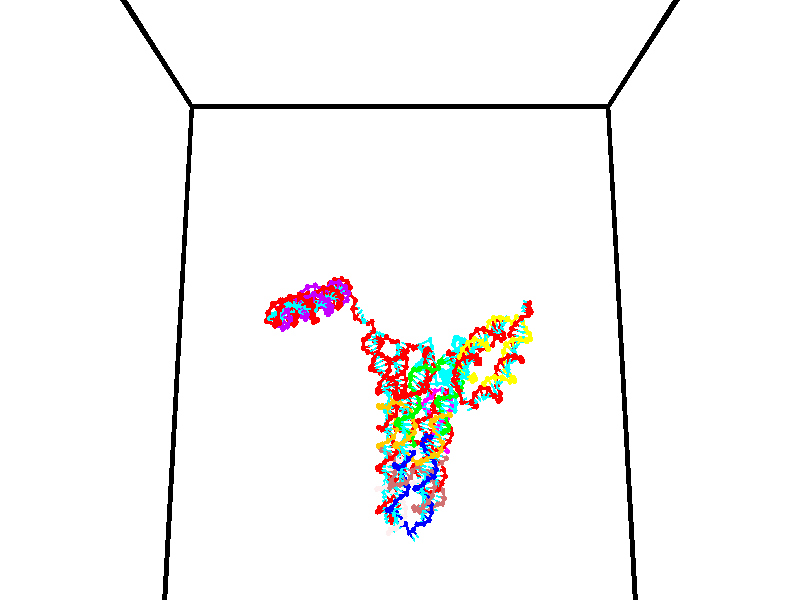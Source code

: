 // switches for output
#declare DRAW_BASES = 1; // possible values are 0, 1; only relevant for DNA ribbons
#declare DRAW_BASES_TYPE = 3; // possible values are 1, 2, 3; only relevant for DNA ribbons
#declare DRAW_FOG = 0; // set to 1 to enable fog

#include "colors.inc"

#include "transforms.inc"
background { rgb <1, 1, 1>}

#default {
   normal{
       ripples 0.25
       frequency 0.20
       turbulence 0.2
       lambda 5
   }
	finish {
		phong 0.1
		phong_size 40.
	}
}

// original window dimensions: 1024x640


// camera settings

camera {
	sky <0, 0.179814, -0.983701>
	up <0, 0.179814, -0.983701>
	right 1.6 * <1, 0, 0>
	location <35, 94.9851, 44.8844>
	look_at <35, 29.7336, 32.9568>
	direction <0, -65.2515, -11.9276>
	angle 67.0682
}


# declare cpy_camera_pos = <35, 94.9851, 44.8844>;
# if (DRAW_FOG = 1)
fog {
	fog_type 2
	up vnormalize(cpy_camera_pos)
	color rgbt<1,1,1,0.3>
	distance 1e-5
	fog_alt 3e-3
	fog_offset 56
}
# end


// LIGHTS

# declare lum = 6;
global_settings {
	ambient_light rgb lum * <0.05, 0.05, 0.05>
	max_trace_level 15
}# declare cpy_direct_light_amount = 0.25;
light_source
{	1000 * <-1, -1.16352, -0.803886>,
	rgb lum * cpy_direct_light_amount
	parallel
}

light_source
{	1000 * <1, 1.16352, 0.803886>,
	rgb lum * cpy_direct_light_amount
	parallel
}

// strand 0

// nucleotide -1

// particle -1
sphere {
	<24.740479, 34.987087, 34.714149> 0.250000
	pigment { color rgbt <1,0,0,0> }
	no_shadow
}
cylinder {
	<24.352001, 34.955696, 34.804150>,  <24.118916, 34.936859, 34.858150>, 0.100000
	pigment { color rgbt <1,0,0,0> }
	no_shadow
}
cylinder {
	<24.352001, 34.955696, 34.804150>,  <24.740479, 34.987087, 34.714149>, 0.100000
	pigment { color rgbt <1,0,0,0> }
	no_shadow
}

// particle -1
sphere {
	<24.352001, 34.955696, 34.804150> 0.100000
	pigment { color rgbt <1,0,0,0> }
	no_shadow
}
sphere {
	0, 1
	scale<0.080000,0.200000,0.300000>
	matrix <-0.233559, 0.126108, -0.964130,
		0.047286, -0.988908, -0.140804,
		-0.971192, -0.078476, 0.225005,
		24.060644, 34.932152, 34.871651>
	pigment { color rgbt <0,1,1,0> }
	no_shadow
}
cylinder {
	<25.311111, 35.442165, 34.422241>,  <24.740479, 34.987087, 34.714149>, 0.130000
	pigment { color rgbt <1,0,0,0> }
	no_shadow
}

// nucleotide -1

// particle -1
sphere {
	<25.311111, 35.442165, 34.422241> 0.250000
	pigment { color rgbt <1,0,0,0> }
	no_shadow
}
cylinder {
	<24.918909, 35.520714, 34.419403>,  <24.683588, 35.567844, 34.417702>, 0.100000
	pigment { color rgbt <1,0,0,0> }
	no_shadow
}
cylinder {
	<24.918909, 35.520714, 34.419403>,  <25.311111, 35.442165, 34.422241>, 0.100000
	pigment { color rgbt <1,0,0,0> }
	no_shadow
}

// particle -1
sphere {
	<24.918909, 35.520714, 34.419403> 0.100000
	pigment { color rgbt <1,0,0,0> }
	no_shadow
}
sphere {
	0, 1
	scale<0.080000,0.200000,0.300000>
	matrix <0.196316, 0.977373, -0.078757,
		-0.008531, -0.078614, -0.996869,
		-0.980504, 0.196373, -0.007096,
		24.624758, 35.579624, 34.417274>
	pigment { color rgbt <0,1,1,0> }
	no_shadow
}
cylinder {
	<25.739792, 36.022301, 34.149620>,  <25.311111, 35.442165, 34.422241>, 0.130000
	pigment { color rgbt <1,0,0,0> }
	no_shadow
}

// nucleotide -1

// particle -1
sphere {
	<25.739792, 36.022301, 34.149620> 0.250000
	pigment { color rgbt <1,0,0,0> }
	no_shadow
}
cylinder {
	<26.061605, 36.229851, 34.265202>,  <26.254694, 36.354382, 34.334549>, 0.100000
	pigment { color rgbt <1,0,0,0> }
	no_shadow
}
cylinder {
	<26.061605, 36.229851, 34.265202>,  <25.739792, 36.022301, 34.149620>, 0.100000
	pigment { color rgbt <1,0,0,0> }
	no_shadow
}

// particle -1
sphere {
	<26.061605, 36.229851, 34.265202> 0.100000
	pigment { color rgbt <1,0,0,0> }
	no_shadow
}
sphere {
	0, 1
	scale<0.080000,0.200000,0.300000>
	matrix <0.388609, -0.092004, -0.916798,
		-0.449117, 0.849886, -0.275659,
		0.804535, 0.518873, 0.288953,
		26.302965, 36.385513, 34.351887>
	pigment { color rgbt <0,1,1,0> }
	no_shadow
}
cylinder {
	<25.566523, 36.749584, 34.171932>,  <25.739792, 36.022301, 34.149620>, 0.130000
	pigment { color rgbt <1,0,0,0> }
	no_shadow
}

// nucleotide -1

// particle -1
sphere {
	<25.566523, 36.749584, 34.171932> 0.250000
	pigment { color rgbt <1,0,0,0> }
	no_shadow
}
cylinder {
	<25.953369, 36.741379, 34.070530>,  <26.185476, 36.736454, 34.009689>, 0.100000
	pigment { color rgbt <1,0,0,0> }
	no_shadow
}
cylinder {
	<25.953369, 36.741379, 34.070530>,  <25.566523, 36.749584, 34.171932>, 0.100000
	pigment { color rgbt <1,0,0,0> }
	no_shadow
}

// particle -1
sphere {
	<25.953369, 36.741379, 34.070530> 0.100000
	pigment { color rgbt <1,0,0,0> }
	no_shadow
}
sphere {
	0, 1
	scale<0.080000,0.200000,0.300000>
	matrix <0.147767, 0.856581, 0.494402,
		0.207010, -0.515604, 0.831444,
		0.967115, -0.020514, -0.253510,
		26.243504, 36.735226, 33.994476>
	pigment { color rgbt <0,1,1,0> }
	no_shadow
}
cylinder {
	<25.908337, 36.750782, 34.732052>,  <25.566523, 36.749584, 34.171932>, 0.130000
	pigment { color rgbt <1,0,0,0> }
	no_shadow
}

// nucleotide -1

// particle -1
sphere {
	<25.908337, 36.750782, 34.732052> 0.250000
	pigment { color rgbt <1,0,0,0> }
	no_shadow
}
cylinder {
	<26.177095, 36.890991, 34.471073>,  <26.338350, 36.975117, 34.314487>, 0.100000
	pigment { color rgbt <1,0,0,0> }
	no_shadow
}
cylinder {
	<26.177095, 36.890991, 34.471073>,  <25.908337, 36.750782, 34.732052>, 0.100000
	pigment { color rgbt <1,0,0,0> }
	no_shadow
}

// particle -1
sphere {
	<26.177095, 36.890991, 34.471073> 0.100000
	pigment { color rgbt <1,0,0,0> }
	no_shadow
}
sphere {
	0, 1
	scale<0.080000,0.200000,0.300000>
	matrix <0.147393, 0.800017, 0.581591,
		0.725829, -0.486936, 0.485866,
		0.671898, 0.350522, -0.652447,
		26.378664, 36.996147, 34.275337>
	pigment { color rgbt <0,1,1,0> }
	no_shadow
}
cylinder {
	<26.233332, 37.216213, 35.068604>,  <25.908337, 36.750782, 34.732052>, 0.130000
	pigment { color rgbt <1,0,0,0> }
	no_shadow
}

// nucleotide -1

// particle -1
sphere {
	<26.233332, 37.216213, 35.068604> 0.250000
	pigment { color rgbt <1,0,0,0> }
	no_shadow
}
cylinder {
	<26.406393, 37.310246, 34.720455>,  <26.510229, 37.366665, 34.511566>, 0.100000
	pigment { color rgbt <1,0,0,0> }
	no_shadow
}
cylinder {
	<26.406393, 37.310246, 34.720455>,  <26.233332, 37.216213, 35.068604>, 0.100000
	pigment { color rgbt <1,0,0,0> }
	no_shadow
}

// particle -1
sphere {
	<26.406393, 37.310246, 34.720455> 0.100000
	pigment { color rgbt <1,0,0,0> }
	no_shadow
}
sphere {
	0, 1
	scale<0.080000,0.200000,0.300000>
	matrix <0.078740, 0.951866, 0.296229,
		0.898115, -0.196698, 0.393319,
		0.432654, 0.235078, -0.870373,
		26.536190, 37.380768, 34.459343>
	pigment { color rgbt <0,1,1,0> }
	no_shadow
}
cylinder {
	<26.930288, 37.476624, 35.115967>,  <26.233332, 37.216213, 35.068604>, 0.130000
	pigment { color rgbt <1,0,0,0> }
	no_shadow
}

// nucleotide -1

// particle -1
sphere {
	<26.930288, 37.476624, 35.115967> 0.250000
	pigment { color rgbt <1,0,0,0> }
	no_shadow
}
cylinder {
	<26.750629, 37.635361, 34.795773>,  <26.642834, 37.730602, 34.603657>, 0.100000
	pigment { color rgbt <1,0,0,0> }
	no_shadow
}
cylinder {
	<26.750629, 37.635361, 34.795773>,  <26.930288, 37.476624, 35.115967>, 0.100000
	pigment { color rgbt <1,0,0,0> }
	no_shadow
}

// particle -1
sphere {
	<26.750629, 37.635361, 34.795773> 0.100000
	pigment { color rgbt <1,0,0,0> }
	no_shadow
}
sphere {
	0, 1
	scale<0.080000,0.200000,0.300000>
	matrix <-0.136644, 0.854896, 0.500481,
		0.882946, 0.334172, -0.329749,
		-0.449148, 0.396839, -0.800490,
		26.615885, 37.754414, 34.555626>
	pigment { color rgbt <0,1,1,0> }
	no_shadow
}
cylinder {
	<27.273352, 38.052601, 34.970474>,  <26.930288, 37.476624, 35.115967>, 0.130000
	pigment { color rgbt <1,0,0,0> }
	no_shadow
}

// nucleotide -1

// particle -1
sphere {
	<27.273352, 38.052601, 34.970474> 0.250000
	pigment { color rgbt <1,0,0,0> }
	no_shadow
}
cylinder {
	<26.922415, 38.115582, 34.789154>,  <26.711853, 38.153370, 34.680363>, 0.100000
	pigment { color rgbt <1,0,0,0> }
	no_shadow
}
cylinder {
	<26.922415, 38.115582, 34.789154>,  <27.273352, 38.052601, 34.970474>, 0.100000
	pigment { color rgbt <1,0,0,0> }
	no_shadow
}

// particle -1
sphere {
	<26.922415, 38.115582, 34.789154> 0.100000
	pigment { color rgbt <1,0,0,0> }
	no_shadow
}
sphere {
	0, 1
	scale<0.080000,0.200000,0.300000>
	matrix <-0.067847, 0.894451, 0.441989,
		0.475045, 0.418531, -0.774057,
		-0.877342, 0.157447, -0.453301,
		26.659212, 38.162815, 34.653164>
	pigment { color rgbt <0,1,1,0> }
	no_shadow
}
cylinder {
	<27.213818, 38.753780, 34.793854>,  <27.273352, 38.052601, 34.970474>, 0.130000
	pigment { color rgbt <1,0,0,0> }
	no_shadow
}

// nucleotide -1

// particle -1
sphere {
	<27.213818, 38.753780, 34.793854> 0.250000
	pigment { color rgbt <1,0,0,0> }
	no_shadow
}
cylinder {
	<26.821356, 38.682774, 34.763332>,  <26.585878, 38.640171, 34.745022>, 0.100000
	pigment { color rgbt <1,0,0,0> }
	no_shadow
}
cylinder {
	<26.821356, 38.682774, 34.763332>,  <27.213818, 38.753780, 34.793854>, 0.100000
	pigment { color rgbt <1,0,0,0> }
	no_shadow
}

// particle -1
sphere {
	<26.821356, 38.682774, 34.763332> 0.100000
	pigment { color rgbt <1,0,0,0> }
	no_shadow
}
sphere {
	0, 1
	scale<0.080000,0.200000,0.300000>
	matrix <-0.193212, 0.898461, 0.394254,
		-0.001433, 0.401567, -0.915829,
		-0.981156, -0.177514, -0.076300,
		26.527010, 38.629520, 34.740444>
	pigment { color rgbt <0,1,1,0> }
	no_shadow
}
cylinder {
	<26.917419, 39.345509, 34.489769>,  <27.213818, 38.753780, 34.793854>, 0.130000
	pigment { color rgbt <1,0,0,0> }
	no_shadow
}

// nucleotide -1

// particle -1
sphere {
	<26.917419, 39.345509, 34.489769> 0.250000
	pigment { color rgbt <1,0,0,0> }
	no_shadow
}
cylinder {
	<26.604494, 39.147980, 34.641624>,  <26.416739, 39.029461, 34.732738>, 0.100000
	pigment { color rgbt <1,0,0,0> }
	no_shadow
}
cylinder {
	<26.604494, 39.147980, 34.641624>,  <26.917419, 39.345509, 34.489769>, 0.100000
	pigment { color rgbt <1,0,0,0> }
	no_shadow
}

// particle -1
sphere {
	<26.604494, 39.147980, 34.641624> 0.100000
	pigment { color rgbt <1,0,0,0> }
	no_shadow
}
sphere {
	0, 1
	scale<0.080000,0.200000,0.300000>
	matrix <-0.322485, 0.842540, 0.431428,
		-0.532908, 0.215085, -0.818381,
		-0.782312, -0.493827, 0.379634,
		26.369801, 38.999832, 34.755516>
	pigment { color rgbt <0,1,1,0> }
	no_shadow
}
cylinder {
	<26.390787, 39.658211, 34.287415>,  <26.917419, 39.345509, 34.489769>, 0.130000
	pigment { color rgbt <1,0,0,0> }
	no_shadow
}

// nucleotide -1

// particle -1
sphere {
	<26.390787, 39.658211, 34.287415> 0.250000
	pigment { color rgbt <1,0,0,0> }
	no_shadow
}
cylinder {
	<26.251175, 39.464931, 34.608585>,  <26.167408, 39.348965, 34.801289>, 0.100000
	pigment { color rgbt <1,0,0,0> }
	no_shadow
}
cylinder {
	<26.251175, 39.464931, 34.608585>,  <26.390787, 39.658211, 34.287415>, 0.100000
	pigment { color rgbt <1,0,0,0> }
	no_shadow
}

// particle -1
sphere {
	<26.251175, 39.464931, 34.608585> 0.100000
	pigment { color rgbt <1,0,0,0> }
	no_shadow
}
sphere {
	0, 1
	scale<0.080000,0.200000,0.300000>
	matrix <-0.507894, 0.817599, 0.271248,
		-0.787540, -0.313128, -0.530784,
		-0.349033, -0.483201, 0.802928,
		26.146465, 39.319973, 34.849464>
	pigment { color rgbt <0,1,1,0> }
	no_shadow
}
cylinder {
	<25.626190, 39.822845, 34.402954>,  <26.390787, 39.658211, 34.287415>, 0.130000
	pigment { color rgbt <1,0,0,0> }
	no_shadow
}

// nucleotide -1

// particle -1
sphere {
	<25.626190, 39.822845, 34.402954> 0.250000
	pigment { color rgbt <1,0,0,0> }
	no_shadow
}
cylinder {
	<25.747139, 39.713058, 34.768082>,  <25.819708, 39.647186, 34.987160>, 0.100000
	pigment { color rgbt <1,0,0,0> }
	no_shadow
}
cylinder {
	<25.747139, 39.713058, 34.768082>,  <25.626190, 39.822845, 34.402954>, 0.100000
	pigment { color rgbt <1,0,0,0> }
	no_shadow
}

// particle -1
sphere {
	<25.747139, 39.713058, 34.768082> 0.100000
	pigment { color rgbt <1,0,0,0> }
	no_shadow
}
sphere {
	0, 1
	scale<0.080000,0.200000,0.300000>
	matrix <-0.521163, 0.754222, 0.399421,
		-0.798097, -0.596501, 0.085012,
		0.302374, -0.274472, 0.912817,
		25.837851, 39.630718, 35.041927>
	pigment { color rgbt <0,1,1,0> }
	no_shadow
}
cylinder {
	<25.064360, 39.924080, 34.875065>,  <25.626190, 39.822845, 34.402954>, 0.130000
	pigment { color rgbt <1,0,0,0> }
	no_shadow
}

// nucleotide -1

// particle -1
sphere {
	<25.064360, 39.924080, 34.875065> 0.250000
	pigment { color rgbt <1,0,0,0> }
	no_shadow
}
cylinder {
	<25.323860, 39.833935, 35.165810>,  <25.479561, 39.779846, 35.340256>, 0.100000
	pigment { color rgbt <1,0,0,0> }
	no_shadow
}
cylinder {
	<25.323860, 39.833935, 35.165810>,  <25.064360, 39.924080, 34.875065>, 0.100000
	pigment { color rgbt <1,0,0,0> }
	no_shadow
}

// particle -1
sphere {
	<25.323860, 39.833935, 35.165810> 0.100000
	pigment { color rgbt <1,0,0,0> }
	no_shadow
}
sphere {
	0, 1
	scale<0.080000,0.200000,0.300000>
	matrix <-0.395805, 0.715860, 0.575224,
		-0.649969, -0.660874, 0.375214,
		0.648751, -0.225367, 0.726864,
		25.518486, 39.766323, 35.383869>
	pigment { color rgbt <0,1,1,0> }
	no_shadow
}
cylinder {
	<24.699135, 39.862206, 35.497040>,  <25.064360, 39.924080, 34.875065>, 0.130000
	pigment { color rgbt <1,0,0,0> }
	no_shadow
}

// nucleotide -1

// particle -1
sphere {
	<24.699135, 39.862206, 35.497040> 0.250000
	pigment { color rgbt <1,0,0,0> }
	no_shadow
}
cylinder {
	<25.068581, 39.988560, 35.583900>,  <25.290247, 40.064373, 35.636017>, 0.100000
	pigment { color rgbt <1,0,0,0> }
	no_shadow
}
cylinder {
	<25.068581, 39.988560, 35.583900>,  <24.699135, 39.862206, 35.497040>, 0.100000
	pigment { color rgbt <1,0,0,0> }
	no_shadow
}

// particle -1
sphere {
	<25.068581, 39.988560, 35.583900> 0.100000
	pigment { color rgbt <1,0,0,0> }
	no_shadow
}
sphere {
	0, 1
	scale<0.080000,0.200000,0.300000>
	matrix <-0.383235, 0.773261, 0.505171,
		-0.008338, -0.549802, 0.835253,
		0.923613, 0.315886, 0.217151,
		25.345665, 40.083324, 35.649044>
	pigment { color rgbt <0,1,1,0> }
	no_shadow
}
cylinder {
	<24.723572, 40.051987, 36.260937>,  <24.699135, 39.862206, 35.497040>, 0.130000
	pigment { color rgbt <1,0,0,0> }
	no_shadow
}

// nucleotide -1

// particle -1
sphere {
	<24.723572, 40.051987, 36.260937> 0.250000
	pigment { color rgbt <1,0,0,0> }
	no_shadow
}
cylinder {
	<25.011305, 40.264977, 36.082485>,  <25.183945, 40.392769, 35.975414>, 0.100000
	pigment { color rgbt <1,0,0,0> }
	no_shadow
}
cylinder {
	<25.011305, 40.264977, 36.082485>,  <24.723572, 40.051987, 36.260937>, 0.100000
	pigment { color rgbt <1,0,0,0> }
	no_shadow
}

// particle -1
sphere {
	<25.011305, 40.264977, 36.082485> 0.100000
	pigment { color rgbt <1,0,0,0> }
	no_shadow
}
sphere {
	0, 1
	scale<0.080000,0.200000,0.300000>
	matrix <-0.396330, 0.842025, 0.365946,
		0.570508, -0.086423, 0.816732,
		0.719335, 0.532471, -0.446130,
		25.227106, 40.424717, 35.948647>
	pigment { color rgbt <0,1,1,0> }
	no_shadow
}
cylinder {
	<24.928232, 40.679447, 36.744190>,  <24.723572, 40.051987, 36.260937>, 0.130000
	pigment { color rgbt <1,0,0,0> }
	no_shadow
}

// nucleotide -1

// particle -1
sphere {
	<24.928232, 40.679447, 36.744190> 0.250000
	pigment { color rgbt <1,0,0,0> }
	no_shadow
}
cylinder {
	<25.067286, 40.775494, 36.381645>,  <25.150717, 40.833122, 36.164120>, 0.100000
	pigment { color rgbt <1,0,0,0> }
	no_shadow
}
cylinder {
	<25.067286, 40.775494, 36.381645>,  <24.928232, 40.679447, 36.744190>, 0.100000
	pigment { color rgbt <1,0,0,0> }
	no_shadow
}

// particle -1
sphere {
	<25.067286, 40.775494, 36.381645> 0.100000
	pigment { color rgbt <1,0,0,0> }
	no_shadow
}
sphere {
	0, 1
	scale<0.080000,0.200000,0.300000>
	matrix <-0.190601, 0.964567, 0.182432,
		0.918053, 0.109334, 0.381083,
		0.347634, 0.240117, -0.906364,
		25.171576, 40.847530, 36.109737>
	pigment { color rgbt <0,1,1,0> }
	no_shadow
}
cylinder {
	<25.449032, 41.107693, 36.891861>,  <24.928232, 40.679447, 36.744190>, 0.130000
	pigment { color rgbt <1,0,0,0> }
	no_shadow
}

// nucleotide -1

// particle -1
sphere {
	<25.449032, 41.107693, 36.891861> 0.250000
	pigment { color rgbt <1,0,0,0> }
	no_shadow
}
cylinder {
	<25.343960, 41.178043, 36.512375>,  <25.280916, 41.220253, 36.284683>, 0.100000
	pigment { color rgbt <1,0,0,0> }
	no_shadow
}
cylinder {
	<25.343960, 41.178043, 36.512375>,  <25.449032, 41.107693, 36.891861>, 0.100000
	pigment { color rgbt <1,0,0,0> }
	no_shadow
}

// particle -1
sphere {
	<25.343960, 41.178043, 36.512375> 0.100000
	pigment { color rgbt <1,0,0,0> }
	no_shadow
}
sphere {
	0, 1
	scale<0.080000,0.200000,0.300000>
	matrix <-0.161637, 0.961332, 0.222969,
		0.951247, 0.211917, -0.224096,
		-0.262682, 0.175876, -0.948718,
		25.265156, 41.230804, 36.227760>
	pigment { color rgbt <0,1,1,0> }
	no_shadow
}
cylinder {
	<25.706631, 41.739895, 36.818611>,  <25.449032, 41.107693, 36.891861>, 0.130000
	pigment { color rgbt <1,0,0,0> }
	no_shadow
}

// nucleotide -1

// particle -1
sphere {
	<25.706631, 41.739895, 36.818611> 0.250000
	pigment { color rgbt <1,0,0,0> }
	no_shadow
}
cylinder {
	<25.478510, 41.714779, 36.490997>,  <25.341637, 41.699711, 36.294430>, 0.100000
	pigment { color rgbt <1,0,0,0> }
	no_shadow
}
cylinder {
	<25.478510, 41.714779, 36.490997>,  <25.706631, 41.739895, 36.818611>, 0.100000
	pigment { color rgbt <1,0,0,0> }
	no_shadow
}

// particle -1
sphere {
	<25.478510, 41.714779, 36.490997> 0.100000
	pigment { color rgbt <1,0,0,0> }
	no_shadow
}
sphere {
	0, 1
	scale<0.080000,0.200000,0.300000>
	matrix <-0.321813, 0.934450, 0.152443,
		0.755773, 0.350513, -0.553126,
		-0.570302, -0.062791, -0.819032,
		25.307419, 41.695942, 36.245289>
	pigment { color rgbt <0,1,1,0> }
	no_shadow
}
cylinder {
	<25.904518, 42.321396, 36.430050>,  <25.706631, 41.739895, 36.818611>, 0.130000
	pigment { color rgbt <1,0,0,0> }
	no_shadow
}

// nucleotide -1

// particle -1
sphere {
	<25.904518, 42.321396, 36.430050> 0.250000
	pigment { color rgbt <1,0,0,0> }
	no_shadow
}
cylinder {
	<25.536644, 42.209381, 36.319958>,  <25.315920, 42.142170, 36.253902>, 0.100000
	pigment { color rgbt <1,0,0,0> }
	no_shadow
}
cylinder {
	<25.536644, 42.209381, 36.319958>,  <25.904518, 42.321396, 36.430050>, 0.100000
	pigment { color rgbt <1,0,0,0> }
	no_shadow
}

// particle -1
sphere {
	<25.536644, 42.209381, 36.319958> 0.100000
	pigment { color rgbt <1,0,0,0> }
	no_shadow
}
sphere {
	0, 1
	scale<0.080000,0.200000,0.300000>
	matrix <-0.331601, 0.929323, 0.162480,
		0.210279, 0.240698, -0.947548,
		-0.919687, -0.280041, -0.275233,
		25.260738, 42.125370, 36.237389>
	pigment { color rgbt <0,1,1,0> }
	no_shadow
}
cylinder {
	<25.786381, 42.658241, 35.769012>,  <25.904518, 42.321396, 36.430050>, 0.130000
	pigment { color rgbt <1,0,0,0> }
	no_shadow
}

// nucleotide -1

// particle -1
sphere {
	<25.786381, 42.658241, 35.769012> 0.250000
	pigment { color rgbt <1,0,0,0> }
	no_shadow
}
cylinder {
	<25.450382, 42.579006, 35.971069>,  <25.248783, 42.531467, 36.092304>, 0.100000
	pigment { color rgbt <1,0,0,0> }
	no_shadow
}
cylinder {
	<25.450382, 42.579006, 35.971069>,  <25.786381, 42.658241, 35.769012>, 0.100000
	pigment { color rgbt <1,0,0,0> }
	no_shadow
}

// particle -1
sphere {
	<25.450382, 42.579006, 35.971069> 0.100000
	pigment { color rgbt <1,0,0,0> }
	no_shadow
}
sphere {
	0, 1
	scale<0.080000,0.200000,0.300000>
	matrix <-0.224739, 0.974383, 0.008377,
		-0.493862, -0.106488, -0.862995,
		-0.839996, -0.198086, 0.505143,
		25.198383, 42.519581, 36.122612>
	pigment { color rgbt <0,1,1,0> }
	no_shadow
}
cylinder {
	<25.316366, 43.195473, 35.587749>,  <25.786381, 42.658241, 35.769012>, 0.130000
	pigment { color rgbt <1,0,0,0> }
	no_shadow
}

// nucleotide -1

// particle -1
sphere {
	<25.316366, 43.195473, 35.587749> 0.250000
	pigment { color rgbt <1,0,0,0> }
	no_shadow
}
cylinder {
	<25.128832, 43.030685, 35.900284>,  <25.016312, 42.931812, 36.087803>, 0.100000
	pigment { color rgbt <1,0,0,0> }
	no_shadow
}
cylinder {
	<25.128832, 43.030685, 35.900284>,  <25.316366, 43.195473, 35.587749>, 0.100000
	pigment { color rgbt <1,0,0,0> }
	no_shadow
}

// particle -1
sphere {
	<25.128832, 43.030685, 35.900284> 0.100000
	pigment { color rgbt <1,0,0,0> }
	no_shadow
}
sphere {
	0, 1
	scale<0.080000,0.200000,0.300000>
	matrix <-0.374925, 0.893748, 0.246264,
		-0.799765, -0.177483, -0.573477,
		-0.468836, -0.411964, 0.781331,
		24.988182, 42.907097, 36.134682>
	pigment { color rgbt <0,1,1,0> }
	no_shadow
}
cylinder {
	<24.614931, 43.354259, 35.512020>,  <25.316366, 43.195473, 35.587749>, 0.130000
	pigment { color rgbt <1,0,0,0> }
	no_shadow
}

// nucleotide -1

// particle -1
sphere {
	<24.614931, 43.354259, 35.512020> 0.250000
	pigment { color rgbt <1,0,0,0> }
	no_shadow
}
cylinder {
	<24.663300, 43.268471, 35.899708>,  <24.692320, 43.216995, 36.132320>, 0.100000
	pigment { color rgbt <1,0,0,0> }
	no_shadow
}
cylinder {
	<24.663300, 43.268471, 35.899708>,  <24.614931, 43.354259, 35.512020>, 0.100000
	pigment { color rgbt <1,0,0,0> }
	no_shadow
}

// particle -1
sphere {
	<24.663300, 43.268471, 35.899708> 0.100000
	pigment { color rgbt <1,0,0,0> }
	no_shadow
}
sphere {
	0, 1
	scale<0.080000,0.200000,0.300000>
	matrix <-0.421660, 0.872817, 0.245749,
		-0.898655, -0.438396, 0.015107,
		0.120921, -0.214474, 0.969216,
		24.699575, 43.204128, 36.190472>
	pigment { color rgbt <0,1,1,0> }
	no_shadow
}
cylinder {
	<24.031225, 43.668076, 35.817055>,  <24.614931, 43.354259, 35.512020>, 0.130000
	pigment { color rgbt <1,0,0,0> }
	no_shadow
}

// nucleotide -1

// particle -1
sphere {
	<24.031225, 43.668076, 35.817055> 0.250000
	pigment { color rgbt <1,0,0,0> }
	no_shadow
}
cylinder {
	<24.300190, 43.622414, 36.109585>,  <24.461569, 43.595016, 36.285103>, 0.100000
	pigment { color rgbt <1,0,0,0> }
	no_shadow
}
cylinder {
	<24.300190, 43.622414, 36.109585>,  <24.031225, 43.668076, 35.817055>, 0.100000
	pigment { color rgbt <1,0,0,0> }
	no_shadow
}

// particle -1
sphere {
	<24.300190, 43.622414, 36.109585> 0.100000
	pigment { color rgbt <1,0,0,0> }
	no_shadow
}
sphere {
	0, 1
	scale<0.080000,0.200000,0.300000>
	matrix <-0.204852, 0.920739, 0.332077,
		-0.711266, -0.373105, 0.595729,
		0.672411, -0.114159, 0.731322,
		24.501913, 43.588165, 36.328979>
	pigment { color rgbt <0,1,1,0> }
	no_shadow
}
cylinder {
	<23.686869, 43.817928, 36.472244>,  <24.031225, 43.668076, 35.817055>, 0.130000
	pigment { color rgbt <1,0,0,0> }
	no_shadow
}

// nucleotide -1

// particle -1
sphere {
	<23.686869, 43.817928, 36.472244> 0.250000
	pigment { color rgbt <1,0,0,0> }
	no_shadow
}
cylinder {
	<24.082438, 43.867290, 36.505253>,  <24.319778, 43.896908, 36.525059>, 0.100000
	pigment { color rgbt <1,0,0,0> }
	no_shadow
}
cylinder {
	<24.082438, 43.867290, 36.505253>,  <23.686869, 43.817928, 36.472244>, 0.100000
	pigment { color rgbt <1,0,0,0> }
	no_shadow
}

// particle -1
sphere {
	<24.082438, 43.867290, 36.505253> 0.100000
	pigment { color rgbt <1,0,0,0> }
	no_shadow
}
sphere {
	0, 1
	scale<0.080000,0.200000,0.300000>
	matrix <-0.142054, 0.948045, 0.284660,
		-0.043105, -0.293229, 0.955070,
		0.988920, 0.123401, 0.082520,
		24.379114, 43.904312, 36.530010>
	pigment { color rgbt <0,1,1,0> }
	no_shadow
}
cylinder {
	<23.684757, 44.195675, 37.090427>,  <23.686869, 43.817928, 36.472244>, 0.130000
	pigment { color rgbt <1,0,0,0> }
	no_shadow
}

// nucleotide -1

// particle -1
sphere {
	<23.684757, 44.195675, 37.090427> 0.250000
	pigment { color rgbt <1,0,0,0> }
	no_shadow
}
cylinder {
	<24.005219, 44.286713, 36.869030>,  <24.197495, 44.341335, 36.736191>, 0.100000
	pigment { color rgbt <1,0,0,0> }
	no_shadow
}
cylinder {
	<24.005219, 44.286713, 36.869030>,  <23.684757, 44.195675, 37.090427>, 0.100000
	pigment { color rgbt <1,0,0,0> }
	no_shadow
}

// particle -1
sphere {
	<24.005219, 44.286713, 36.869030> 0.100000
	pigment { color rgbt <1,0,0,0> }
	no_shadow
}
sphere {
	0, 1
	scale<0.080000,0.200000,0.300000>
	matrix <-0.122656, 0.967674, 0.220369,
		0.585756, -0.108660, 0.803170,
		0.801152, 0.227596, -0.553493,
		24.245564, 44.354992, 36.702984>
	pigment { color rgbt <0,1,1,0> }
	no_shadow
}
cylinder {
	<24.427029, 44.436241, 37.459827>,  <23.684757, 44.195675, 37.090427>, 0.130000
	pigment { color rgbt <1,0,0,0> }
	no_shadow
}

// nucleotide -1

// particle -1
sphere {
	<24.427029, 44.436241, 37.459827> 0.250000
	pigment { color rgbt <1,0,0,0> }
	no_shadow
}
cylinder {
	<24.353441, 44.601028, 37.102856>,  <24.309288, 44.699902, 36.888672>, 0.100000
	pigment { color rgbt <1,0,0,0> }
	no_shadow
}
cylinder {
	<24.353441, 44.601028, 37.102856>,  <24.427029, 44.436241, 37.459827>, 0.100000
	pigment { color rgbt <1,0,0,0> }
	no_shadow
}

// particle -1
sphere {
	<24.353441, 44.601028, 37.102856> 0.100000
	pigment { color rgbt <1,0,0,0> }
	no_shadow
}
sphere {
	0, 1
	scale<0.080000,0.200000,0.300000>
	matrix <-0.090225, 0.897018, 0.432687,
		0.978782, 0.160121, -0.127854,
		-0.183969, 0.411970, -0.892432,
		24.298250, 44.724621, 36.835125>
	pigment { color rgbt <0,1,1,0> }
	no_shadow
}
cylinder {
	<24.888943, 44.978733, 37.330166>,  <24.427029, 44.436241, 37.459827>, 0.130000
	pigment { color rgbt <1,0,0,0> }
	no_shadow
}

// nucleotide -1

// particle -1
sphere {
	<24.888943, 44.978733, 37.330166> 0.250000
	pigment { color rgbt <1,0,0,0> }
	no_shadow
}
cylinder {
	<24.525606, 45.032619, 37.171787>,  <24.307604, 45.064949, 37.076759>, 0.100000
	pigment { color rgbt <1,0,0,0> }
	no_shadow
}
cylinder {
	<24.525606, 45.032619, 37.171787>,  <24.888943, 44.978733, 37.330166>, 0.100000
	pigment { color rgbt <1,0,0,0> }
	no_shadow
}

// particle -1
sphere {
	<24.525606, 45.032619, 37.171787> 0.100000
	pigment { color rgbt <1,0,0,0> }
	no_shadow
}
sphere {
	0, 1
	scale<0.080000,0.200000,0.300000>
	matrix <-0.023704, 0.928602, 0.370320,
		0.417561, 0.345762, -0.840293,
		-0.908340, 0.134713, -0.395944,
		24.253105, 45.073032, 37.053005>
	pigment { color rgbt <0,1,1,0> }
	no_shadow
}
cylinder {
	<24.889883, 45.729973, 37.247131>,  <24.888943, 44.978733, 37.330166>, 0.130000
	pigment { color rgbt <1,0,0,0> }
	no_shadow
}

// nucleotide -1

// particle -1
sphere {
	<24.889883, 45.729973, 37.247131> 0.250000
	pigment { color rgbt <1,0,0,0> }
	no_shadow
}
cylinder {
	<24.514807, 45.605652, 37.184990>,  <24.289761, 45.531059, 37.147705>, 0.100000
	pigment { color rgbt <1,0,0,0> }
	no_shadow
}
cylinder {
	<24.514807, 45.605652, 37.184990>,  <24.889883, 45.729973, 37.247131>, 0.100000
	pigment { color rgbt <1,0,0,0> }
	no_shadow
}

// particle -1
sphere {
	<24.514807, 45.605652, 37.184990> 0.100000
	pigment { color rgbt <1,0,0,0> }
	no_shadow
}
sphere {
	0, 1
	scale<0.080000,0.200000,0.300000>
	matrix <-0.344377, 0.890819, 0.296390,
		0.046276, 0.331423, -0.942347,
		-0.937690, -0.310807, -0.155358,
		24.233500, 45.512409, 37.138382>
	pigment { color rgbt <0,1,1,0> }
	no_shadow
}
cylinder {
	<24.988558, 45.628040, 36.505146>,  <24.889883, 45.729973, 37.247131>, 0.130000
	pigment { color rgbt <1,0,0,0> }
	no_shadow
}

// nucleotide -1

// particle -1
sphere {
	<24.988558, 45.628040, 36.505146> 0.250000
	pigment { color rgbt <1,0,0,0> }
	no_shadow
}
cylinder {
	<25.344435, 45.751175, 36.370277>,  <25.557961, 45.825054, 36.289356>, 0.100000
	pigment { color rgbt <1,0,0,0> }
	no_shadow
}
cylinder {
	<25.344435, 45.751175, 36.370277>,  <24.988558, 45.628040, 36.505146>, 0.100000
	pigment { color rgbt <1,0,0,0> }
	no_shadow
}

// particle -1
sphere {
	<25.344435, 45.751175, 36.370277> 0.100000
	pigment { color rgbt <1,0,0,0> }
	no_shadow
}
sphere {
	0, 1
	scale<0.080000,0.200000,0.300000>
	matrix <0.252668, -0.947083, -0.197971,
		-0.380273, 0.090940, -0.920393,
		0.889692, 0.307837, -0.337172,
		25.611341, 45.843525, 36.269127>
	pigment { color rgbt <0,1,1,0> }
	no_shadow
}
cylinder {
	<25.188890, 45.274837, 35.868164>,  <24.988558, 45.628040, 36.505146>, 0.130000
	pigment { color rgbt <1,0,0,0> }
	no_shadow
}

// nucleotide -1

// particle -1
sphere {
	<25.188890, 45.274837, 35.868164> 0.250000
	pigment { color rgbt <1,0,0,0> }
	no_shadow
}
cylinder {
	<25.536470, 45.386002, 36.031963>,  <25.745018, 45.452702, 36.130245>, 0.100000
	pigment { color rgbt <1,0,0,0> }
	no_shadow
}
cylinder {
	<25.536470, 45.386002, 36.031963>,  <25.188890, 45.274837, 35.868164>, 0.100000
	pigment { color rgbt <1,0,0,0> }
	no_shadow
}

// particle -1
sphere {
	<25.536470, 45.386002, 36.031963> 0.100000
	pigment { color rgbt <1,0,0,0> }
	no_shadow
}
sphere {
	0, 1
	scale<0.080000,0.200000,0.300000>
	matrix <0.358996, -0.923520, -0.135028,
		0.340656, 0.264342, -0.902262,
		0.868951, 0.277911, 0.409500,
		25.797155, 45.469376, 36.154812>
	pigment { color rgbt <0,1,1,0> }
	no_shadow
}
cylinder {
	<25.712557, 44.925594, 35.528339>,  <25.188890, 45.274837, 35.868164>, 0.130000
	pigment { color rgbt <1,0,0,0> }
	no_shadow
}

// nucleotide -1

// particle -1
sphere {
	<25.712557, 44.925594, 35.528339> 0.250000
	pigment { color rgbt <1,0,0,0> }
	no_shadow
}
cylinder {
	<25.927916, 45.048912, 35.842049>,  <26.057131, 45.122902, 36.030273>, 0.100000
	pigment { color rgbt <1,0,0,0> }
	no_shadow
}
cylinder {
	<25.927916, 45.048912, 35.842049>,  <25.712557, 44.925594, 35.528339>, 0.100000
	pigment { color rgbt <1,0,0,0> }
	no_shadow
}

// particle -1
sphere {
	<25.927916, 45.048912, 35.842049> 0.100000
	pigment { color rgbt <1,0,0,0> }
	no_shadow
}
sphere {
	0, 1
	scale<0.080000,0.200000,0.300000>
	matrix <0.473687, -0.880445, 0.020919,
		0.696959, 0.360237, -0.620063,
		0.538395, 0.308295, 0.784273,
		26.089434, 45.141399, 36.077332>
	pigment { color rgbt <0,1,1,0> }
	no_shadow
}
cylinder {
	<26.531532, 44.892620, 35.455841>,  <25.712557, 44.925594, 35.528339>, 0.130000
	pigment { color rgbt <1,0,0,0> }
	no_shadow
}

// nucleotide -1

// particle -1
sphere {
	<26.531532, 44.892620, 35.455841> 0.250000
	pigment { color rgbt <1,0,0,0> }
	no_shadow
}
cylinder {
	<26.403282, 44.860554, 35.833363>,  <26.326332, 44.841312, 36.059875>, 0.100000
	pigment { color rgbt <1,0,0,0> }
	no_shadow
}
cylinder {
	<26.403282, 44.860554, 35.833363>,  <26.531532, 44.892620, 35.455841>, 0.100000
	pigment { color rgbt <1,0,0,0> }
	no_shadow
}

// particle -1
sphere {
	<26.403282, 44.860554, 35.833363> 0.100000
	pigment { color rgbt <1,0,0,0> }
	no_shadow
}
sphere {
	0, 1
	scale<0.080000,0.200000,0.300000>
	matrix <0.533735, -0.838454, 0.110099,
		0.782513, 0.539044, 0.311619,
		-0.320626, -0.080168, 0.943807,
		26.307095, 44.836502, 36.116505>
	pigment { color rgbt <0,1,1,0> }
	no_shadow
}
cylinder {
	<27.164305, 45.003342, 35.905190>,  <26.531532, 44.892620, 35.455841>, 0.130000
	pigment { color rgbt <1,0,0,0> }
	no_shadow
}

// nucleotide -1

// particle -1
sphere {
	<27.164305, 45.003342, 35.905190> 0.250000
	pigment { color rgbt <1,0,0,0> }
	no_shadow
}
cylinder {
	<26.849426, 44.776596, 36.002335>,  <26.660500, 44.640549, 36.060623>, 0.100000
	pigment { color rgbt <1,0,0,0> }
	no_shadow
}
cylinder {
	<26.849426, 44.776596, 36.002335>,  <27.164305, 45.003342, 35.905190>, 0.100000
	pigment { color rgbt <1,0,0,0> }
	no_shadow
}

// particle -1
sphere {
	<26.849426, 44.776596, 36.002335> 0.100000
	pigment { color rgbt <1,0,0,0> }
	no_shadow
}
sphere {
	0, 1
	scale<0.080000,0.200000,0.300000>
	matrix <0.580434, -0.814090, -0.018798,
		0.208367, 0.126167, 0.969879,
		-0.787197, -0.566868, 0.242862,
		26.613268, 44.606537, 36.075191>
	pigment { color rgbt <0,1,1,0> }
	no_shadow
}
cylinder {
	<27.597595, 44.432243, 36.087429>,  <27.164305, 45.003342, 35.905190>, 0.130000
	pigment { color rgbt <1,0,0,0> }
	no_shadow
}

// nucleotide -1

// particle -1
sphere {
	<27.597595, 44.432243, 36.087429> 0.250000
	pigment { color rgbt <1,0,0,0> }
	no_shadow
}
cylinder {
	<27.230938, 44.273178, 36.103554>,  <27.010944, 44.177738, 36.113228>, 0.100000
	pigment { color rgbt <1,0,0,0> }
	no_shadow
}
cylinder {
	<27.230938, 44.273178, 36.103554>,  <27.597595, 44.432243, 36.087429>, 0.100000
	pigment { color rgbt <1,0,0,0> }
	no_shadow
}

// particle -1
sphere {
	<27.230938, 44.273178, 36.103554> 0.100000
	pigment { color rgbt <1,0,0,0> }
	no_shadow
}
sphere {
	0, 1
	scale<0.080000,0.200000,0.300000>
	matrix <0.399552, -0.908826, 0.119974,
		-0.011071, 0.126081, 0.991958,
		-0.916644, -0.397667, 0.040315,
		26.955944, 44.153877, 36.115646>
	pigment { color rgbt <0,1,1,0> }
	no_shadow
}
cylinder {
	<27.571192, 44.116165, 36.684353>,  <27.597595, 44.432243, 36.087429>, 0.130000
	pigment { color rgbt <1,0,0,0> }
	no_shadow
}

// nucleotide -1

// particle -1
sphere {
	<27.571192, 44.116165, 36.684353> 0.250000
	pigment { color rgbt <1,0,0,0> }
	no_shadow
}
cylinder {
	<27.334738, 43.926521, 36.423347>,  <27.192865, 43.812733, 36.266743>, 0.100000
	pigment { color rgbt <1,0,0,0> }
	no_shadow
}
cylinder {
	<27.334738, 43.926521, 36.423347>,  <27.571192, 44.116165, 36.684353>, 0.100000
	pigment { color rgbt <1,0,0,0> }
	no_shadow
}

// particle -1
sphere {
	<27.334738, 43.926521, 36.423347> 0.100000
	pigment { color rgbt <1,0,0,0> }
	no_shadow
}
sphere {
	0, 1
	scale<0.080000,0.200000,0.300000>
	matrix <0.557921, -0.824587, 0.093700,
		-0.582480, -0.308663, 0.751960,
		-0.591135, -0.474113, -0.652515,
		27.157396, 43.784286, 36.227592>
	pigment { color rgbt <0,1,1,0> }
	no_shadow
}
cylinder {
	<27.832163, 43.498707, 36.940777>,  <27.571192, 44.116165, 36.684353>, 0.130000
	pigment { color rgbt <1,0,0,0> }
	no_shadow
}

// nucleotide -1

// particle -1
sphere {
	<27.832163, 43.498707, 36.940777> 0.250000
	pigment { color rgbt <1,0,0,0> }
	no_shadow
}
cylinder {
	<27.603603, 43.497124, 36.612511>,  <27.466469, 43.496174, 36.415550>, 0.100000
	pigment { color rgbt <1,0,0,0> }
	no_shadow
}
cylinder {
	<27.603603, 43.497124, 36.612511>,  <27.832163, 43.498707, 36.940777>, 0.100000
	pigment { color rgbt <1,0,0,0> }
	no_shadow
}

// particle -1
sphere {
	<27.603603, 43.497124, 36.612511> 0.100000
	pigment { color rgbt <1,0,0,0> }
	no_shadow
}
sphere {
	0, 1
	scale<0.080000,0.200000,0.300000>
	matrix <0.321616, -0.921080, -0.219488,
		-0.755029, -0.389353, 0.527575,
		-0.571397, -0.003956, -0.820664,
		27.432184, 43.495937, 36.366310>
	pigment { color rgbt <0,1,1,0> }
	no_shadow
}
cylinder {
	<27.470287, 42.787952, 36.947289>,  <27.832163, 43.498707, 36.940777>, 0.130000
	pigment { color rgbt <1,0,0,0> }
	no_shadow
}

// nucleotide -1

// particle -1
sphere {
	<27.470287, 42.787952, 36.947289> 0.250000
	pigment { color rgbt <1,0,0,0> }
	no_shadow
}
cylinder {
	<27.500303, 42.932644, 36.575584>,  <27.518312, 43.019459, 36.352562>, 0.100000
	pigment { color rgbt <1,0,0,0> }
	no_shadow
}
cylinder {
	<27.500303, 42.932644, 36.575584>,  <27.470287, 42.787952, 36.947289>, 0.100000
	pigment { color rgbt <1,0,0,0> }
	no_shadow
}

// particle -1
sphere {
	<27.500303, 42.932644, 36.575584> 0.100000
	pigment { color rgbt <1,0,0,0> }
	no_shadow
}
sphere {
	0, 1
	scale<0.080000,0.200000,0.300000>
	matrix <0.325989, -0.889583, -0.319958,
		-0.942391, -0.278919, -0.184673,
		0.075040, 0.361726, -0.929259,
		27.522816, 43.041161, 36.296806>
	pigment { color rgbt <0,1,1,0> }
	no_shadow
}
cylinder {
	<27.251011, 42.319954, 36.524990>,  <27.470287, 42.787952, 36.947289>, 0.130000
	pigment { color rgbt <1,0,0,0> }
	no_shadow
}

// nucleotide -1

// particle -1
sphere {
	<27.251011, 42.319954, 36.524990> 0.250000
	pigment { color rgbt <1,0,0,0> }
	no_shadow
}
cylinder {
	<27.448236, 42.527981, 36.246017>,  <27.566572, 42.652798, 36.078632>, 0.100000
	pigment { color rgbt <1,0,0,0> }
	no_shadow
}
cylinder {
	<27.448236, 42.527981, 36.246017>,  <27.251011, 42.319954, 36.524990>, 0.100000
	pigment { color rgbt <1,0,0,0> }
	no_shadow
}

// particle -1
sphere {
	<27.448236, 42.527981, 36.246017> 0.100000
	pigment { color rgbt <1,0,0,0> }
	no_shadow
}
sphere {
	0, 1
	scale<0.080000,0.200000,0.300000>
	matrix <0.354283, -0.852203, -0.385011,
		-0.794588, -0.057253, -0.604444,
		0.493066, 0.520069, -0.697434,
		27.596157, 42.684002, 36.036789>
	pigment { color rgbt <0,1,1,0> }
	no_shadow
}
cylinder {
	<27.037762, 42.038681, 35.899204>,  <27.251011, 42.319954, 36.524990>, 0.130000
	pigment { color rgbt <1,0,0,0> }
	no_shadow
}

// nucleotide -1

// particle -1
sphere {
	<27.037762, 42.038681, 35.899204> 0.250000
	pigment { color rgbt <1,0,0,0> }
	no_shadow
}
cylinder {
	<27.362144, 42.246086, 35.790768>,  <27.556774, 42.370529, 35.725704>, 0.100000
	pigment { color rgbt <1,0,0,0> }
	no_shadow
}
cylinder {
	<27.362144, 42.246086, 35.790768>,  <27.037762, 42.038681, 35.899204>, 0.100000
	pigment { color rgbt <1,0,0,0> }
	no_shadow
}

// particle -1
sphere {
	<27.362144, 42.246086, 35.790768> 0.100000
	pigment { color rgbt <1,0,0,0> }
	no_shadow
}
sphere {
	0, 1
	scale<0.080000,0.200000,0.300000>
	matrix <0.331385, -0.788873, -0.517555,
		-0.482218, 0.329879, -0.811570,
		0.810956, 0.518516, -0.271091,
		27.605431, 42.401642, 35.709438>
	pigment { color rgbt <0,1,1,0> }
	no_shadow
}
cylinder {
	<27.059071, 41.935459, 35.216099>,  <27.037762, 42.038681, 35.899204>, 0.130000
	pigment { color rgbt <1,0,0,0> }
	no_shadow
}

// nucleotide -1

// particle -1
sphere {
	<27.059071, 41.935459, 35.216099> 0.250000
	pigment { color rgbt <1,0,0,0> }
	no_shadow
}
cylinder {
	<27.431753, 42.037552, 35.319469>,  <27.655363, 42.098808, 35.381493>, 0.100000
	pigment { color rgbt <1,0,0,0> }
	no_shadow
}
cylinder {
	<27.431753, 42.037552, 35.319469>,  <27.059071, 41.935459, 35.216099>, 0.100000
	pigment { color rgbt <1,0,0,0> }
	no_shadow
}

// particle -1
sphere {
	<27.431753, 42.037552, 35.319469> 0.100000
	pigment { color rgbt <1,0,0,0> }
	no_shadow
}
sphere {
	0, 1
	scale<0.080000,0.200000,0.300000>
	matrix <0.357983, -0.765622, -0.534482,
		0.061443, 0.590492, -0.804701,
		0.931704, 0.255229, 0.258428,
		27.711264, 42.114120, 35.396999>
	pigment { color rgbt <0,1,1,0> }
	no_shadow
}
cylinder {
	<27.447458, 41.690212, 34.627441>,  <27.059071, 41.935459, 35.216099>, 0.130000
	pigment { color rgbt <1,0,0,0> }
	no_shadow
}

// nucleotide -1

// particle -1
sphere {
	<27.447458, 41.690212, 34.627441> 0.250000
	pigment { color rgbt <1,0,0,0> }
	no_shadow
}
cylinder {
	<27.738565, 41.730770, 34.898758>,  <27.913229, 41.755104, 35.061546>, 0.100000
	pigment { color rgbt <1,0,0,0> }
	no_shadow
}
cylinder {
	<27.738565, 41.730770, 34.898758>,  <27.447458, 41.690212, 34.627441>, 0.100000
	pigment { color rgbt <1,0,0,0> }
	no_shadow
}

// particle -1
sphere {
	<27.738565, 41.730770, 34.898758> 0.100000
	pigment { color rgbt <1,0,0,0> }
	no_shadow
}
sphere {
	0, 1
	scale<0.080000,0.200000,0.300000>
	matrix <0.521021, -0.724872, -0.450664,
		0.445976, 0.681380, -0.580368,
		0.727766, 0.101399, 0.678288,
		27.956896, 41.761189, 35.102245>
	pigment { color rgbt <0,1,1,0> }
	no_shadow
}
cylinder {
	<28.093603, 41.716347, 34.246670>,  <27.447458, 41.690212, 34.627441>, 0.130000
	pigment { color rgbt <1,0,0,0> }
	no_shadow
}

// nucleotide -1

// particle -1
sphere {
	<28.093603, 41.716347, 34.246670> 0.250000
	pigment { color rgbt <1,0,0,0> }
	no_shadow
}
cylinder {
	<28.182396, 41.589790, 34.615585>,  <28.235672, 41.513855, 34.836937>, 0.100000
	pigment { color rgbt <1,0,0,0> }
	no_shadow
}
cylinder {
	<28.182396, 41.589790, 34.615585>,  <28.093603, 41.716347, 34.246670>, 0.100000
	pigment { color rgbt <1,0,0,0> }
	no_shadow
}

// particle -1
sphere {
	<28.182396, 41.589790, 34.615585> 0.100000
	pigment { color rgbt <1,0,0,0> }
	no_shadow
}
sphere {
	0, 1
	scale<0.080000,0.200000,0.300000>
	matrix <0.438859, -0.812245, -0.384268,
		0.870705, 0.490056, -0.041453,
		0.221983, -0.316391, 0.922291,
		28.248991, 41.494873, 34.892273>
	pigment { color rgbt <0,1,1,0> }
	no_shadow
}
cylinder {
	<28.838396, 41.551815, 34.227814>,  <28.093603, 41.716347, 34.246670>, 0.130000
	pigment { color rgbt <1,0,0,0> }
	no_shadow
}

// nucleotide -1

// particle -1
sphere {
	<28.838396, 41.551815, 34.227814> 0.250000
	pigment { color rgbt <1,0,0,0> }
	no_shadow
}
cylinder {
	<28.697849, 41.373283, 34.557014>,  <28.613522, 41.266167, 34.754536>, 0.100000
	pigment { color rgbt <1,0,0,0> }
	no_shadow
}
cylinder {
	<28.697849, 41.373283, 34.557014>,  <28.838396, 41.551815, 34.227814>, 0.100000
	pigment { color rgbt <1,0,0,0> }
	no_shadow
}

// particle -1
sphere {
	<28.697849, 41.373283, 34.557014> 0.100000
	pigment { color rgbt <1,0,0,0> }
	no_shadow
}
sphere {
	0, 1
	scale<0.080000,0.200000,0.300000>
	matrix <0.377460, -0.871977, -0.311737,
		0.856777, 0.201118, 0.474853,
		-0.351365, -0.446327, 0.823003,
		28.592440, 41.239384, 34.803917>
	pigment { color rgbt <0,1,1,0> }
	no_shadow
}
cylinder {
	<29.337076, 41.264584, 34.471752>,  <28.838396, 41.551815, 34.227814>, 0.130000
	pigment { color rgbt <1,0,0,0> }
	no_shadow
}

// nucleotide -1

// particle -1
sphere {
	<29.337076, 41.264584, 34.471752> 0.250000
	pigment { color rgbt <1,0,0,0> }
	no_shadow
}
cylinder {
	<29.027395, 41.063824, 34.626003>,  <28.841587, 40.943367, 34.718552>, 0.100000
	pigment { color rgbt <1,0,0,0> }
	no_shadow
}
cylinder {
	<29.027395, 41.063824, 34.626003>,  <29.337076, 41.264584, 34.471752>, 0.100000
	pigment { color rgbt <1,0,0,0> }
	no_shadow
}

// particle -1
sphere {
	<29.027395, 41.063824, 34.626003> 0.100000
	pigment { color rgbt <1,0,0,0> }
	no_shadow
}
sphere {
	0, 1
	scale<0.080000,0.200000,0.300000>
	matrix <0.412774, -0.862245, -0.293516,
		0.479819, -0.068065, 0.874723,
		-0.774204, -0.501898, 0.385626,
		28.795134, 40.913254, 34.741692>
	pigment { color rgbt <0,1,1,0> }
	no_shadow
}
cylinder {
	<29.669231, 40.779118, 34.749409>,  <29.337076, 41.264584, 34.471752>, 0.130000
	pigment { color rgbt <1,0,0,0> }
	no_shadow
}

// nucleotide -1

// particle -1
sphere {
	<29.669231, 40.779118, 34.749409> 0.250000
	pigment { color rgbt <1,0,0,0> }
	no_shadow
}
cylinder {
	<29.288727, 40.657013, 34.731880>,  <29.060425, 40.583752, 34.721363>, 0.100000
	pigment { color rgbt <1,0,0,0> }
	no_shadow
}
cylinder {
	<29.288727, 40.657013, 34.731880>,  <29.669231, 40.779118, 34.749409>, 0.100000
	pigment { color rgbt <1,0,0,0> }
	no_shadow
}

// particle -1
sphere {
	<29.288727, 40.657013, 34.731880> 0.100000
	pigment { color rgbt <1,0,0,0> }
	no_shadow
}
sphere {
	0, 1
	scale<0.080000,0.200000,0.300000>
	matrix <0.308084, -0.947000, -0.090967,
		-0.013728, -0.100033, 0.994889,
		-0.951260, -0.305261, -0.043819,
		29.003349, 40.565434, 34.718735>
	pigment { color rgbt <0,1,1,0> }
	no_shadow
}
cylinder {
	<29.521317, 40.206810, 35.228676>,  <29.669231, 40.779118, 34.749409>, 0.130000
	pigment { color rgbt <1,0,0,0> }
	no_shadow
}

// nucleotide -1

// particle -1
sphere {
	<29.521317, 40.206810, 35.228676> 0.250000
	pigment { color rgbt <1,0,0,0> }
	no_shadow
}
cylinder {
	<29.251066, 40.162006, 34.937202>,  <29.088917, 40.135124, 34.762318>, 0.100000
	pigment { color rgbt <1,0,0,0> }
	no_shadow
}
cylinder {
	<29.251066, 40.162006, 34.937202>,  <29.521317, 40.206810, 35.228676>, 0.100000
	pigment { color rgbt <1,0,0,0> }
	no_shadow
}

// particle -1
sphere {
	<29.251066, 40.162006, 34.937202> 0.100000
	pigment { color rgbt <1,0,0,0> }
	no_shadow
}
sphere {
	0, 1
	scale<0.080000,0.200000,0.300000>
	matrix <0.350185, -0.918531, -0.183500,
		-0.648768, -0.379152, 0.659806,
		-0.675626, -0.112005, -0.728687,
		29.048378, 40.128407, 34.718597>
	pigment { color rgbt <0,1,1,0> }
	no_shadow
}
cylinder {
	<29.219065, 39.516865, 35.336235>,  <29.521317, 40.206810, 35.228676>, 0.130000
	pigment { color rgbt <1,0,0,0> }
	no_shadow
}

// nucleotide -1

// particle -1
sphere {
	<29.219065, 39.516865, 35.336235> 0.250000
	pigment { color rgbt <1,0,0,0> }
	no_shadow
}
cylinder {
	<29.127176, 39.600460, 34.956013>,  <29.072042, 39.650616, 34.727879>, 0.100000
	pigment { color rgbt <1,0,0,0> }
	no_shadow
}
cylinder {
	<29.127176, 39.600460, 34.956013>,  <29.219065, 39.516865, 35.336235>, 0.100000
	pigment { color rgbt <1,0,0,0> }
	no_shadow
}

// particle -1
sphere {
	<29.127176, 39.600460, 34.956013> 0.100000
	pigment { color rgbt <1,0,0,0> }
	no_shadow
}
sphere {
	0, 1
	scale<0.080000,0.200000,0.300000>
	matrix <0.090279, -0.967886, -0.234618,
		-0.969061, -0.139710, 0.203473,
		-0.229717, 0.208990, -0.950554,
		29.058260, 39.663158, 34.670845>
	pigment { color rgbt <0,1,1,0> }
	no_shadow
}
cylinder {
	<28.723104, 38.958447, 35.160912>,  <29.219065, 39.516865, 35.336235>, 0.130000
	pigment { color rgbt <1,0,0,0> }
	no_shadow
}

// nucleotide -1

// particle -1
sphere {
	<28.723104, 38.958447, 35.160912> 0.250000
	pigment { color rgbt <1,0,0,0> }
	no_shadow
}
cylinder {
	<28.809731, 39.114288, 34.802849>,  <28.861706, 39.207794, 34.588013>, 0.100000
	pigment { color rgbt <1,0,0,0> }
	no_shadow
}
cylinder {
	<28.809731, 39.114288, 34.802849>,  <28.723104, 38.958447, 35.160912>, 0.100000
	pigment { color rgbt <1,0,0,0> }
	no_shadow
}

// particle -1
sphere {
	<28.809731, 39.114288, 34.802849> 0.100000
	pigment { color rgbt <1,0,0,0> }
	no_shadow
}
sphere {
	0, 1
	scale<0.080000,0.200000,0.300000>
	matrix <0.004281, -0.917289, -0.398199,
		-0.976259, 0.082404, -0.200322,
		0.216566, 0.389603, -0.895158,
		28.874701, 39.231171, 34.534302>
	pigment { color rgbt <0,1,1,0> }
	no_shadow
}
cylinder {
	<28.220335, 38.795868, 34.631660>,  <28.723104, 38.958447, 35.160912>, 0.130000
	pigment { color rgbt <1,0,0,0> }
	no_shadow
}

// nucleotide -1

// particle -1
sphere {
	<28.220335, 38.795868, 34.631660> 0.250000
	pigment { color rgbt <1,0,0,0> }
	no_shadow
}
cylinder {
	<28.570927, 38.870598, 34.454174>,  <28.781281, 38.915436, 34.347683>, 0.100000
	pigment { color rgbt <1,0,0,0> }
	no_shadow
}
cylinder {
	<28.570927, 38.870598, 34.454174>,  <28.220335, 38.795868, 34.631660>, 0.100000
	pigment { color rgbt <1,0,0,0> }
	no_shadow
}

// particle -1
sphere {
	<28.570927, 38.870598, 34.454174> 0.100000
	pigment { color rgbt <1,0,0,0> }
	no_shadow
}
sphere {
	0, 1
	scale<0.080000,0.200000,0.300000>
	matrix <-0.031952, -0.897036, -0.440801,
		-0.480380, 0.400530, -0.780263,
		0.876478, 0.186821, -0.443717,
		28.833870, 38.926643, 34.321060>
	pigment { color rgbt <0,1,1,0> }
	no_shadow
}
cylinder {
	<28.097340, 38.791859, 33.863388>,  <28.220335, 38.795868, 34.631660>, 0.130000
	pigment { color rgbt <1,0,0,0> }
	no_shadow
}

// nucleotide -1

// particle -1
sphere {
	<28.097340, 38.791859, 33.863388> 0.250000
	pigment { color rgbt <1,0,0,0> }
	no_shadow
}
cylinder {
	<28.477350, 38.704971, 33.953072>,  <28.705357, 38.652840, 34.006882>, 0.100000
	pigment { color rgbt <1,0,0,0> }
	no_shadow
}
cylinder {
	<28.477350, 38.704971, 33.953072>,  <28.097340, 38.791859, 33.863388>, 0.100000
	pigment { color rgbt <1,0,0,0> }
	no_shadow
}

// particle -1
sphere {
	<28.477350, 38.704971, 33.953072> 0.100000
	pigment { color rgbt <1,0,0,0> }
	no_shadow
}
sphere {
	0, 1
	scale<0.080000,0.200000,0.300000>
	matrix <-0.057996, -0.828530, -0.556934,
		0.306740, 0.516097, -0.799721,
		0.950025, -0.217214, 0.224212,
		28.762358, 38.639809, 34.020336>
	pigment { color rgbt <0,1,1,0> }
	no_shadow
}
cylinder {
	<28.292732, 38.502071, 33.220192>,  <28.097340, 38.791859, 33.863388>, 0.130000
	pigment { color rgbt <1,0,0,0> }
	no_shadow
}

// nucleotide -1

// particle -1
sphere {
	<28.292732, 38.502071, 33.220192> 0.250000
	pigment { color rgbt <1,0,0,0> }
	no_shadow
}
cylinder {
	<28.587040, 38.421600, 33.478855>,  <28.763624, 38.373318, 33.634052>, 0.100000
	pigment { color rgbt <1,0,0,0> }
	no_shadow
}
cylinder {
	<28.587040, 38.421600, 33.478855>,  <28.292732, 38.502071, 33.220192>, 0.100000
	pigment { color rgbt <1,0,0,0> }
	no_shadow
}

// particle -1
sphere {
	<28.587040, 38.421600, 33.478855> 0.100000
	pigment { color rgbt <1,0,0,0> }
	no_shadow
}
sphere {
	0, 1
	scale<0.080000,0.200000,0.300000>
	matrix <-0.015054, -0.959481, -0.281370,
		0.677065, 0.197289, -0.708986,
		0.735769, -0.201179, 0.646661,
		28.807772, 38.361248, 33.672852>
	pigment { color rgbt <0,1,1,0> }
	no_shadow
}
cylinder {
	<28.659565, 37.960251, 32.840893>,  <28.292732, 38.502071, 33.220192>, 0.130000
	pigment { color rgbt <1,0,0,0> }
	no_shadow
}

// nucleotide -1

// particle -1
sphere {
	<28.659565, 37.960251, 32.840893> 0.250000
	pigment { color rgbt <1,0,0,0> }
	no_shadow
}
cylinder {
	<28.837114, 37.960793, 33.199329>,  <28.943644, 37.961117, 33.414391>, 0.100000
	pigment { color rgbt <1,0,0,0> }
	no_shadow
}
cylinder {
	<28.837114, 37.960793, 33.199329>,  <28.659565, 37.960251, 32.840893>, 0.100000
	pigment { color rgbt <1,0,0,0> }
	no_shadow
}

// particle -1
sphere {
	<28.837114, 37.960793, 33.199329> 0.100000
	pigment { color rgbt <1,0,0,0> }
	no_shadow
}
sphere {
	0, 1
	scale<0.080000,0.200000,0.300000>
	matrix <0.396553, -0.897045, -0.195079,
		0.803568, 0.441937, -0.398711,
		0.443875, 0.001351, 0.896088,
		28.970276, 37.961197, 33.468155>
	pigment { color rgbt <0,1,1,0> }
	no_shadow
}
cylinder {
	<29.379078, 37.928024, 32.731503>,  <28.659565, 37.960251, 32.840893>, 0.130000
	pigment { color rgbt <1,0,0,0> }
	no_shadow
}

// nucleotide -1

// particle -1
sphere {
	<29.379078, 37.928024, 32.731503> 0.250000
	pigment { color rgbt <1,0,0,0> }
	no_shadow
}
cylinder {
	<29.278082, 37.774006, 33.086578>,  <29.217484, 37.681595, 33.299625>, 0.100000
	pigment { color rgbt <1,0,0,0> }
	no_shadow
}
cylinder {
	<29.278082, 37.774006, 33.086578>,  <29.379078, 37.928024, 32.731503>, 0.100000
	pigment { color rgbt <1,0,0,0> }
	no_shadow
}

// particle -1
sphere {
	<29.278082, 37.774006, 33.086578> 0.100000
	pigment { color rgbt <1,0,0,0> }
	no_shadow
}
sphere {
	0, 1
	scale<0.080000,0.200000,0.300000>
	matrix <0.241135, -0.913507, -0.327656,
		0.937072, 0.131323, 0.323498,
		-0.252489, -0.385043, 0.887688,
		29.202335, 37.658493, 33.352886>
	pigment { color rgbt <0,1,1,0> }
	no_shadow
}
cylinder {
	<29.839832, 37.371719, 32.829063>,  <29.379078, 37.928024, 32.731503>, 0.130000
	pigment { color rgbt <1,0,0,0> }
	no_shadow
}

// nucleotide -1

// particle -1
sphere {
	<29.839832, 37.371719, 32.829063> 0.250000
	pigment { color rgbt <1,0,0,0> }
	no_shadow
}
cylinder {
	<29.552998, 37.266354, 33.087177>,  <29.380896, 37.203133, 33.242046>, 0.100000
	pigment { color rgbt <1,0,0,0> }
	no_shadow
}
cylinder {
	<29.552998, 37.266354, 33.087177>,  <29.839832, 37.371719, 32.829063>, 0.100000
	pigment { color rgbt <1,0,0,0> }
	no_shadow
}

// particle -1
sphere {
	<29.552998, 37.266354, 33.087177> 0.100000
	pigment { color rgbt <1,0,0,0> }
	no_shadow
}
sphere {
	0, 1
	scale<0.080000,0.200000,0.300000>
	matrix <0.122398, -0.959037, -0.255475,
		0.686151, -0.104217, 0.719956,
		-0.717089, -0.263416, 0.645288,
		29.337872, 37.187328, 33.280762>
	pigment { color rgbt <0,1,1,0> }
	no_shadow
}
cylinder {
	<30.112724, 36.737419, 33.190624>,  <29.839832, 37.371719, 32.829063>, 0.130000
	pigment { color rgbt <1,0,0,0> }
	no_shadow
}

// nucleotide -1

// particle -1
sphere {
	<30.112724, 36.737419, 33.190624> 0.250000
	pigment { color rgbt <1,0,0,0> }
	no_shadow
}
cylinder {
	<29.728567, 36.722572, 33.301094>,  <29.498074, 36.713665, 33.367374>, 0.100000
	pigment { color rgbt <1,0,0,0> }
	no_shadow
}
cylinder {
	<29.728567, 36.722572, 33.301094>,  <30.112724, 36.737419, 33.190624>, 0.100000
	pigment { color rgbt <1,0,0,0> }
	no_shadow
}

// particle -1
sphere {
	<29.728567, 36.722572, 33.301094> 0.100000
	pigment { color rgbt <1,0,0,0> }
	no_shadow
}
sphere {
	0, 1
	scale<0.080000,0.200000,0.300000>
	matrix <-0.003089, -0.989612, -0.143733,
		0.278639, -0.138893, 0.950299,
		-0.960391, -0.037114, 0.276174,
		29.440451, 36.711437, 33.383945>
	pigment { color rgbt <0,1,1,0> }
	no_shadow
}
cylinder {
	<30.014650, 36.269066, 33.674015>,  <30.112724, 36.737419, 33.190624>, 0.130000
	pigment { color rgbt <1,0,0,0> }
	no_shadow
}

// nucleotide -1

// particle -1
sphere {
	<30.014650, 36.269066, 33.674015> 0.250000
	pigment { color rgbt <1,0,0,0> }
	no_shadow
}
cylinder {
	<29.677658, 36.296989, 33.460342>,  <29.475462, 36.313744, 33.332138>, 0.100000
	pigment { color rgbt <1,0,0,0> }
	no_shadow
}
cylinder {
	<29.677658, 36.296989, 33.460342>,  <30.014650, 36.269066, 33.674015>, 0.100000
	pigment { color rgbt <1,0,0,0> }
	no_shadow
}

// particle -1
sphere {
	<29.677658, 36.296989, 33.460342> 0.100000
	pigment { color rgbt <1,0,0,0> }
	no_shadow
}
sphere {
	0, 1
	scale<0.080000,0.200000,0.300000>
	matrix <0.051397, -0.976631, -0.208688,
		-0.536269, -0.203270, 0.819205,
		-0.842481, 0.069808, -0.534185,
		29.424913, 36.317932, 33.300087>
	pigment { color rgbt <0,1,1,0> }
	no_shadow
}
cylinder {
	<30.552120, 35.934582, 34.102352>,  <30.014650, 36.269066, 33.674015>, 0.130000
	pigment { color rgbt <1,0,0,0> }
	no_shadow
}

// nucleotide -1

// particle -1
sphere {
	<30.552120, 35.934582, 34.102352> 0.250000
	pigment { color rgbt <1,0,0,0> }
	no_shadow
}
cylinder {
	<30.523657, 35.553001, 34.218914>,  <30.506578, 35.324055, 34.288853>, 0.100000
	pigment { color rgbt <1,0,0,0> }
	no_shadow
}
cylinder {
	<30.523657, 35.553001, 34.218914>,  <30.552120, 35.934582, 34.102352>, 0.100000
	pigment { color rgbt <1,0,0,0> }
	no_shadow
}

// particle -1
sphere {
	<30.523657, 35.553001, 34.218914> 0.100000
	pigment { color rgbt <1,0,0,0> }
	no_shadow
}
sphere {
	0, 1
	scale<0.080000,0.200000,0.300000>
	matrix <0.577242, 0.198873, 0.791985,
		-0.813466, 0.224570, 0.536508,
		-0.071159, -0.953948, 0.291408,
		30.502310, 35.266815, 34.306335>
	pigment { color rgbt <0,1,1,0> }
	no_shadow
}
cylinder {
	<30.311235, 35.800495, 34.789619>,  <30.552120, 35.934582, 34.102352>, 0.130000
	pigment { color rgbt <1,0,0,0> }
	no_shadow
}

// nucleotide -1

// particle -1
sphere {
	<30.311235, 35.800495, 34.789619> 0.250000
	pigment { color rgbt <1,0,0,0> }
	no_shadow
}
cylinder {
	<30.579363, 35.509216, 34.732483>,  <30.740238, 35.334450, 34.698200>, 0.100000
	pigment { color rgbt <1,0,0,0> }
	no_shadow
}
cylinder {
	<30.579363, 35.509216, 34.732483>,  <30.311235, 35.800495, 34.789619>, 0.100000
	pigment { color rgbt <1,0,0,0> }
	no_shadow
}

// particle -1
sphere {
	<30.579363, 35.509216, 34.732483> 0.100000
	pigment { color rgbt <1,0,0,0> }
	no_shadow
}
sphere {
	0, 1
	scale<0.080000,0.200000,0.300000>
	matrix <0.511643, 0.314098, 0.799727,
		-0.537491, -0.609157, 0.583122,
		0.670317, -0.728197, -0.142845,
		30.780458, 35.290756, 34.689629>
	pigment { color rgbt <0,1,1,0> }
	no_shadow
}
cylinder {
	<30.518332, 35.373920, 35.491169>,  <30.311235, 35.800495, 34.789619>, 0.130000
	pigment { color rgbt <1,0,0,0> }
	no_shadow
}

// nucleotide -1

// particle -1
sphere {
	<30.518332, 35.373920, 35.491169> 0.250000
	pigment { color rgbt <1,0,0,0> }
	no_shadow
}
cylinder {
	<30.808071, 35.399796, 35.216610>,  <30.981915, 35.415321, 35.051876>, 0.100000
	pigment { color rgbt <1,0,0,0> }
	no_shadow
}
cylinder {
	<30.808071, 35.399796, 35.216610>,  <30.518332, 35.373920, 35.491169>, 0.100000
	pigment { color rgbt <1,0,0,0> }
	no_shadow
}

// particle -1
sphere {
	<30.808071, 35.399796, 35.216610> 0.100000
	pigment { color rgbt <1,0,0,0> }
	no_shadow
}
sphere {
	0, 1
	scale<0.080000,0.200000,0.300000>
	matrix <0.630500, 0.340614, 0.697460,
		0.278911, -0.937975, 0.205939,
		0.724347, 0.064685, -0.686395,
		31.025375, 35.419201, 35.010693>
	pigment { color rgbt <0,1,1,0> }
	no_shadow
}
cylinder {
	<31.156647, 34.867867, 35.690941>,  <30.518332, 35.373920, 35.491169>, 0.130000
	pigment { color rgbt <1,0,0,0> }
	no_shadow
}

// nucleotide -1

// particle -1
sphere {
	<31.156647, 34.867867, 35.690941> 0.250000
	pigment { color rgbt <1,0,0,0> }
	no_shadow
}
cylinder {
	<31.203186, 35.222374, 35.511608>,  <31.231110, 35.435078, 35.404011>, 0.100000
	pigment { color rgbt <1,0,0,0> }
	no_shadow
}
cylinder {
	<31.203186, 35.222374, 35.511608>,  <31.156647, 34.867867, 35.690941>, 0.100000
	pigment { color rgbt <1,0,0,0> }
	no_shadow
}

// particle -1
sphere {
	<31.203186, 35.222374, 35.511608> 0.100000
	pigment { color rgbt <1,0,0,0> }
	no_shadow
}
sphere {
	0, 1
	scale<0.080000,0.200000,0.300000>
	matrix <0.554083, 0.316706, 0.769863,
		0.824291, -0.337983, -0.454216,
		0.116348, 0.886265, -0.448328,
		31.238091, 35.488255, 35.377110>
	pigment { color rgbt <0,1,1,0> }
	no_shadow
}
cylinder {
	<31.787678, 35.090115, 35.926815>,  <31.156647, 34.867867, 35.690941>, 0.130000
	pigment { color rgbt <1,0,0,0> }
	no_shadow
}

// nucleotide -1

// particle -1
sphere {
	<31.787678, 35.090115, 35.926815> 0.250000
	pigment { color rgbt <1,0,0,0> }
	no_shadow
}
cylinder {
	<31.537415, 35.379494, 35.810081>,  <31.387257, 35.553123, 35.740040>, 0.100000
	pigment { color rgbt <1,0,0,0> }
	no_shadow
}
cylinder {
	<31.537415, 35.379494, 35.810081>,  <31.787678, 35.090115, 35.926815>, 0.100000
	pigment { color rgbt <1,0,0,0> }
	no_shadow
}

// particle -1
sphere {
	<31.537415, 35.379494, 35.810081> 0.100000
	pigment { color rgbt <1,0,0,0> }
	no_shadow
}
sphere {
	0, 1
	scale<0.080000,0.200000,0.300000>
	matrix <0.243183, 0.536336, 0.808211,
		0.741224, 0.434696, -0.511495,
		-0.625660, 0.723452, -0.291834,
		31.349716, 35.596531, 35.722530>
	pigment { color rgbt <0,1,1,0> }
	no_shadow
}
cylinder {
	<32.216179, 35.631889, 35.858887>,  <31.787678, 35.090115, 35.926815>, 0.130000
	pigment { color rgbt <1,0,0,0> }
	no_shadow
}

// nucleotide -1

// particle -1
sphere {
	<32.216179, 35.631889, 35.858887> 0.250000
	pigment { color rgbt <1,0,0,0> }
	no_shadow
}
cylinder {
	<31.838810, 35.751381, 35.916454>,  <31.612389, 35.823074, 35.950996>, 0.100000
	pigment { color rgbt <1,0,0,0> }
	no_shadow
}
cylinder {
	<31.838810, 35.751381, 35.916454>,  <32.216179, 35.631889, 35.858887>, 0.100000
	pigment { color rgbt <1,0,0,0> }
	no_shadow
}

// particle -1
sphere {
	<31.838810, 35.751381, 35.916454> 0.100000
	pigment { color rgbt <1,0,0,0> }
	no_shadow
}
sphere {
	0, 1
	scale<0.080000,0.200000,0.300000>
	matrix <0.303765, 0.604566, 0.736360,
		0.132963, 0.738417, -0.661105,
		-0.943423, 0.298729, 0.143920,
		31.555782, 35.841000, 35.959629>
	pigment { color rgbt <0,1,1,0> }
	no_shadow
}
cylinder {
	<32.418835, 35.659592, 36.626968>,  <32.216179, 35.631889, 35.858887>, 0.130000
	pigment { color rgbt <1,0,0,0> }
	no_shadow
}

// nucleotide -1

// particle -1
sphere {
	<32.418835, 35.659592, 36.626968> 0.250000
	pigment { color rgbt <1,0,0,0> }
	no_shadow
}
cylinder {
	<32.218063, 35.314178, 36.607483>,  <32.097599, 35.106930, 36.595791>, 0.100000
	pigment { color rgbt <1,0,0,0> }
	no_shadow
}
cylinder {
	<32.218063, 35.314178, 36.607483>,  <32.418835, 35.659592, 36.626968>, 0.100000
	pigment { color rgbt <1,0,0,0> }
	no_shadow
}

// particle -1
sphere {
	<32.218063, 35.314178, 36.607483> 0.100000
	pigment { color rgbt <1,0,0,0> }
	no_shadow
}
sphere {
	0, 1
	scale<0.080000,0.200000,0.300000>
	matrix <0.187921, -0.163860, 0.968419,
		-0.844245, 0.476927, 0.244523,
		-0.501933, -0.863534, -0.048713,
		32.067482, 35.055119, 36.592869>
	pigment { color rgbt <0,1,1,0> }
	no_shadow
}
cylinder {
	<31.911865, 35.725014, 37.048771>,  <32.418835, 35.659592, 36.626968>, 0.130000
	pigment { color rgbt <1,0,0,0> }
	no_shadow
}

// nucleotide -1

// particle -1
sphere {
	<31.911865, 35.725014, 37.048771> 0.250000
	pigment { color rgbt <1,0,0,0> }
	no_shadow
}
cylinder {
	<31.996469, 35.335457, 37.015793>,  <32.047234, 35.101723, 36.996006>, 0.100000
	pigment { color rgbt <1,0,0,0> }
	no_shadow
}
cylinder {
	<31.996469, 35.335457, 37.015793>,  <31.911865, 35.725014, 37.048771>, 0.100000
	pigment { color rgbt <1,0,0,0> }
	no_shadow
}

// particle -1
sphere {
	<31.996469, 35.335457, 37.015793> 0.100000
	pigment { color rgbt <1,0,0,0> }
	no_shadow
}
sphere {
	0, 1
	scale<0.080000,0.200000,0.300000>
	matrix <0.055132, -0.072326, 0.995856,
		-0.975820, -0.215178, 0.038395,
		0.211510, -0.973893, -0.082440,
		32.059921, 35.043289, 36.991062>
	pigment { color rgbt <0,1,1,0> }
	no_shadow
}
cylinder {
	<31.369368, 35.308590, 37.343723>,  <31.911865, 35.725014, 37.048771>, 0.130000
	pigment { color rgbt <1,0,0,0> }
	no_shadow
}

// nucleotide -1

// particle -1
sphere {
	<31.369368, 35.308590, 37.343723> 0.250000
	pigment { color rgbt <1,0,0,0> }
	no_shadow
}
cylinder {
	<31.718618, 35.113705, 37.337120>,  <31.928169, 34.996773, 37.333157>, 0.100000
	pigment { color rgbt <1,0,0,0> }
	no_shadow
}
cylinder {
	<31.718618, 35.113705, 37.337120>,  <31.369368, 35.308590, 37.343723>, 0.100000
	pigment { color rgbt <1,0,0,0> }
	no_shadow
}

// particle -1
sphere {
	<31.718618, 35.113705, 37.337120> 0.100000
	pigment { color rgbt <1,0,0,0> }
	no_shadow
}
sphere {
	0, 1
	scale<0.080000,0.200000,0.300000>
	matrix <0.055768, 0.066184, 0.996248,
		-0.484294, -0.870771, 0.084958,
		0.873126, -0.487215, -0.016508,
		31.980556, 34.967541, 37.332169>
	pigment { color rgbt <0,1,1,0> }
	no_shadow
}
cylinder {
	<31.337051, 34.841415, 37.979027>,  <31.369368, 35.308590, 37.343723>, 0.130000
	pigment { color rgbt <1,0,0,0> }
	no_shadow
}

// nucleotide -1

// particle -1
sphere {
	<31.337051, 34.841415, 37.979027> 0.250000
	pigment { color rgbt <1,0,0,0> }
	no_shadow
}
cylinder {
	<31.719894, 34.909397, 37.885170>,  <31.949600, 34.950188, 37.828854>, 0.100000
	pigment { color rgbt <1,0,0,0> }
	no_shadow
}
cylinder {
	<31.719894, 34.909397, 37.885170>,  <31.337051, 34.841415, 37.979027>, 0.100000
	pigment { color rgbt <1,0,0,0> }
	no_shadow
}

// particle -1
sphere {
	<31.719894, 34.909397, 37.885170> 0.100000
	pigment { color rgbt <1,0,0,0> }
	no_shadow
}
sphere {
	0, 1
	scale<0.080000,0.200000,0.300000>
	matrix <0.268276, -0.214024, 0.939266,
		0.109412, -0.961930, -0.250439,
		0.957109, 0.169954, -0.234647,
		32.007027, 34.960384, 37.814777>
	pigment { color rgbt <0,1,1,0> }
	no_shadow
}
cylinder {
	<31.740250, 34.338028, 38.233139>,  <31.337051, 34.841415, 37.979027>, 0.130000
	pigment { color rgbt <1,0,0,0> }
	no_shadow
}

// nucleotide -1

// particle -1
sphere {
	<31.740250, 34.338028, 38.233139> 0.250000
	pigment { color rgbt <1,0,0,0> }
	no_shadow
}
cylinder {
	<32.026646, 34.614132, 38.191364>,  <32.198483, 34.779793, 38.166302>, 0.100000
	pigment { color rgbt <1,0,0,0> }
	no_shadow
}
cylinder {
	<32.026646, 34.614132, 38.191364>,  <31.740250, 34.338028, 38.233139>, 0.100000
	pigment { color rgbt <1,0,0,0> }
	no_shadow
}

// particle -1
sphere {
	<32.026646, 34.614132, 38.191364> 0.100000
	pigment { color rgbt <1,0,0,0> }
	no_shadow
}
sphere {
	0, 1
	scale<0.080000,0.200000,0.300000>
	matrix <0.305143, -0.174886, 0.936110,
		0.627893, -0.702111, -0.335843,
		0.715988, 0.690257, -0.104434,
		32.241444, 34.821209, 38.160034>
	pigment { color rgbt <0,1,1,0> }
	no_shadow
}
cylinder {
	<32.461308, 34.038185, 38.394215>,  <31.740250, 34.338028, 38.233139>, 0.130000
	pigment { color rgbt <1,0,0,0> }
	no_shadow
}

// nucleotide -1

// particle -1
sphere {
	<32.461308, 34.038185, 38.394215> 0.250000
	pigment { color rgbt <1,0,0,0> }
	no_shadow
}
cylinder {
	<32.493206, 34.435009, 38.433125>,  <32.512344, 34.673103, 38.456470>, 0.100000
	pigment { color rgbt <1,0,0,0> }
	no_shadow
}
cylinder {
	<32.493206, 34.435009, 38.433125>,  <32.461308, 34.038185, 38.394215>, 0.100000
	pigment { color rgbt <1,0,0,0> }
	no_shadow
}

// particle -1
sphere {
	<32.493206, 34.435009, 38.433125> 0.100000
	pigment { color rgbt <1,0,0,0> }
	no_shadow
}
sphere {
	0, 1
	scale<0.080000,0.200000,0.300000>
	matrix <0.426367, -0.122157, 0.896264,
		0.901028, -0.030000, -0.432722,
		0.079748, 0.992057, 0.097276,
		32.517132, 34.732628, 38.462307>
	pigment { color rgbt <0,1,1,0> }
	no_shadow
}
cylinder {
	<33.192986, 34.130009, 38.488377>,  <32.461308, 34.038185, 38.394215>, 0.130000
	pigment { color rgbt <1,0,0,0> }
	no_shadow
}

// nucleotide -1

// particle -1
sphere {
	<33.192986, 34.130009, 38.488377> 0.250000
	pigment { color rgbt <1,0,0,0> }
	no_shadow
}
cylinder {
	<32.987263, 34.441078, 38.632988>,  <32.863831, 34.627720, 38.719757>, 0.100000
	pigment { color rgbt <1,0,0,0> }
	no_shadow
}
cylinder {
	<32.987263, 34.441078, 38.632988>,  <33.192986, 34.130009, 38.488377>, 0.100000
	pigment { color rgbt <1,0,0,0> }
	no_shadow
}

// particle -1
sphere {
	<32.987263, 34.441078, 38.632988> 0.100000
	pigment { color rgbt <1,0,0,0> }
	no_shadow
}
sphere {
	0, 1
	scale<0.080000,0.200000,0.300000>
	matrix <0.534806, -0.038718, 0.844087,
		0.670426, 0.627469, -0.395994,
		-0.514307, 0.777678, 0.361532,
		32.832970, 34.674381, 38.741447>
	pigment { color rgbt <0,1,1,0> }
	no_shadow
}
cylinder {
	<33.724182, 34.523949, 38.798283>,  <33.192986, 34.130009, 38.488377>, 0.130000
	pigment { color rgbt <1,0,0,0> }
	no_shadow
}

// nucleotide -1

// particle -1
sphere {
	<33.724182, 34.523949, 38.798283> 0.250000
	pigment { color rgbt <1,0,0,0> }
	no_shadow
}
cylinder {
	<33.381470, 34.669666, 38.944275>,  <33.175842, 34.757095, 39.031872>, 0.100000
	pigment { color rgbt <1,0,0,0> }
	no_shadow
}
cylinder {
	<33.381470, 34.669666, 38.944275>,  <33.724182, 34.523949, 38.798283>, 0.100000
	pigment { color rgbt <1,0,0,0> }
	no_shadow
}

// particle -1
sphere {
	<33.381470, 34.669666, 38.944275> 0.100000
	pigment { color rgbt <1,0,0,0> }
	no_shadow
}
sphere {
	0, 1
	scale<0.080000,0.200000,0.300000>
	matrix <0.396058, 0.011609, 0.918152,
		0.330238, 0.931213, -0.154227,
		-0.856785, 0.364292, 0.364980,
		33.124435, 34.778954, 39.053768>
	pigment { color rgbt <0,1,1,0> }
	no_shadow
}
cylinder {
	<33.975483, 35.040539, 39.252464>,  <33.724182, 34.523949, 38.798283>, 0.130000
	pigment { color rgbt <1,0,0,0> }
	no_shadow
}

// nucleotide -1

// particle -1
sphere {
	<33.975483, 35.040539, 39.252464> 0.250000
	pigment { color rgbt <1,0,0,0> }
	no_shadow
}
cylinder {
	<33.603947, 34.923527, 39.343403>,  <33.381023, 34.853321, 39.397964>, 0.100000
	pigment { color rgbt <1,0,0,0> }
	no_shadow
}
cylinder {
	<33.603947, 34.923527, 39.343403>,  <33.975483, 35.040539, 39.252464>, 0.100000
	pigment { color rgbt <1,0,0,0> }
	no_shadow
}

// particle -1
sphere {
	<33.603947, 34.923527, 39.343403> 0.100000
	pigment { color rgbt <1,0,0,0> }
	no_shadow
}
sphere {
	0, 1
	scale<0.080000,0.200000,0.300000>
	matrix <0.284605, -0.170543, 0.943353,
		-0.237184, 0.940927, 0.241662,
		-0.928840, -0.292526, 0.227343,
		33.325294, 34.835770, 39.411606>
	pigment { color rgbt <0,1,1,0> }
	no_shadow
}
cylinder {
	<33.939663, 35.384533, 39.890083>,  <33.975483, 35.040539, 39.252464>, 0.130000
	pigment { color rgbt <1,0,0,0> }
	no_shadow
}

// nucleotide -1

// particle -1
sphere {
	<33.939663, 35.384533, 39.890083> 0.250000
	pigment { color rgbt <1,0,0,0> }
	no_shadow
}
cylinder {
	<33.631592, 35.129753, 39.876720>,  <33.446747, 34.976887, 39.868702>, 0.100000
	pigment { color rgbt <1,0,0,0> }
	no_shadow
}
cylinder {
	<33.631592, 35.129753, 39.876720>,  <33.939663, 35.384533, 39.890083>, 0.100000
	pigment { color rgbt <1,0,0,0> }
	no_shadow
}

// particle -1
sphere {
	<33.631592, 35.129753, 39.876720> 0.100000
	pigment { color rgbt <1,0,0,0> }
	no_shadow
}
sphere {
	0, 1
	scale<0.080000,0.200000,0.300000>
	matrix <0.108076, -0.181950, 0.977350,
		-0.628600, 0.749127, 0.208973,
		-0.770182, -0.636948, -0.033411,
		33.400536, 34.938667, 39.866695>
	pigment { color rgbt <0,1,1,0> }
	no_shadow
}
cylinder {
	<33.425312, 35.532200, 40.463718>,  <33.939663, 35.384533, 39.890083>, 0.130000
	pigment { color rgbt <1,0,0,0> }
	no_shadow
}

// nucleotide -1

// particle -1
sphere {
	<33.425312, 35.532200, 40.463718> 0.250000
	pigment { color rgbt <1,0,0,0> }
	no_shadow
}
cylinder {
	<33.352417, 35.153225, 40.358524>,  <33.308681, 34.925842, 40.295410>, 0.100000
	pigment { color rgbt <1,0,0,0> }
	no_shadow
}
cylinder {
	<33.352417, 35.153225, 40.358524>,  <33.425312, 35.532200, 40.463718>, 0.100000
	pigment { color rgbt <1,0,0,0> }
	no_shadow
}

// particle -1
sphere {
	<33.352417, 35.153225, 40.358524> 0.100000
	pigment { color rgbt <1,0,0,0> }
	no_shadow
}
sphere {
	0, 1
	scale<0.080000,0.200000,0.300000>
	matrix <0.166134, -0.293286, 0.941479,
		-0.969117, 0.127884, 0.210849,
		-0.182239, -0.947433, -0.262982,
		33.297745, 34.868996, 40.279629>
	pigment { color rgbt <0,1,1,0> }
	no_shadow
}
cylinder {
	<32.996281, 35.313950, 40.956284>,  <33.425312, 35.532200, 40.463718>, 0.130000
	pigment { color rgbt <1,0,0,0> }
	no_shadow
}

// nucleotide -1

// particle -1
sphere {
	<32.996281, 35.313950, 40.956284> 0.250000
	pigment { color rgbt <1,0,0,0> }
	no_shadow
}
cylinder {
	<33.131882, 34.965122, 40.815102>,  <33.213242, 34.755825, 40.730392>, 0.100000
	pigment { color rgbt <1,0,0,0> }
	no_shadow
}
cylinder {
	<33.131882, 34.965122, 40.815102>,  <32.996281, 35.313950, 40.956284>, 0.100000
	pigment { color rgbt <1,0,0,0> }
	no_shadow
}

// particle -1
sphere {
	<33.131882, 34.965122, 40.815102> 0.100000
	pigment { color rgbt <1,0,0,0> }
	no_shadow
}
sphere {
	0, 1
	scale<0.080000,0.200000,0.300000>
	matrix <-0.018121, -0.381153, 0.924334,
		-0.940612, -0.306951, -0.145013,
		0.338998, -0.872068, -0.352955,
		33.233582, 34.703503, 40.709217>
	pigment { color rgbt <0,1,1,0> }
	no_shadow
}
cylinder {
	<32.770374, 34.829254, 41.433048>,  <32.996281, 35.313950, 40.956284>, 0.130000
	pigment { color rgbt <1,0,0,0> }
	no_shadow
}

// nucleotide -1

// particle -1
sphere {
	<32.770374, 34.829254, 41.433048> 0.250000
	pigment { color rgbt <1,0,0,0> }
	no_shadow
}
cylinder {
	<33.061195, 34.630226, 41.243809>,  <33.235687, 34.510807, 41.130264>, 0.100000
	pigment { color rgbt <1,0,0,0> }
	no_shadow
}
cylinder {
	<33.061195, 34.630226, 41.243809>,  <32.770374, 34.829254, 41.433048>, 0.100000
	pigment { color rgbt <1,0,0,0> }
	no_shadow
}

// particle -1
sphere {
	<33.061195, 34.630226, 41.243809> 0.100000
	pigment { color rgbt <1,0,0,0> }
	no_shadow
}
sphere {
	0, 1
	scale<0.080000,0.200000,0.300000>
	matrix <0.234253, -0.467940, 0.852149,
		-0.645388, -0.730378, -0.223656,
		0.727049, -0.497575, -0.473096,
		33.279308, 34.480953, 41.101879>
	pigment { color rgbt <0,1,1,0> }
	no_shadow
}
cylinder {
	<32.775330, 34.143749, 41.630894>,  <32.770374, 34.829254, 41.433048>, 0.130000
	pigment { color rgbt <1,0,0,0> }
	no_shadow
}

// nucleotide -1

// particle -1
sphere {
	<32.775330, 34.143749, 41.630894> 0.250000
	pigment { color rgbt <1,0,0,0> }
	no_shadow
}
cylinder {
	<33.137917, 34.154560, 41.462326>,  <33.355469, 34.161045, 41.361187>, 0.100000
	pigment { color rgbt <1,0,0,0> }
	no_shadow
}
cylinder {
	<33.137917, 34.154560, 41.462326>,  <32.775330, 34.143749, 41.630894>, 0.100000
	pigment { color rgbt <1,0,0,0> }
	no_shadow
}

// particle -1
sphere {
	<33.137917, 34.154560, 41.462326> 0.100000
	pigment { color rgbt <1,0,0,0> }
	no_shadow
}
sphere {
	0, 1
	scale<0.080000,0.200000,0.300000>
	matrix <0.346940, -0.616593, 0.706715,
		-0.240744, -0.786818, -0.568295,
		0.906463, 0.027027, -0.421420,
		33.409855, 34.162666, 41.335899>
	pigment { color rgbt <0,1,1,0> }
	no_shadow
}
cylinder {
	<32.981342, 33.445541, 41.477470>,  <32.775330, 34.143749, 41.630894>, 0.130000
	pigment { color rgbt <1,0,0,0> }
	no_shadow
}

// nucleotide -1

// particle -1
sphere {
	<32.981342, 33.445541, 41.477470> 0.250000
	pigment { color rgbt <1,0,0,0> }
	no_shadow
}
cylinder {
	<33.325527, 33.646431, 41.511810>,  <33.532040, 33.766964, 41.532413>, 0.100000
	pigment { color rgbt <1,0,0,0> }
	no_shadow
}
cylinder {
	<33.325527, 33.646431, 41.511810>,  <32.981342, 33.445541, 41.477470>, 0.100000
	pigment { color rgbt <1,0,0,0> }
	no_shadow
}

// particle -1
sphere {
	<33.325527, 33.646431, 41.511810> 0.100000
	pigment { color rgbt <1,0,0,0> }
	no_shadow
}
sphere {
	0, 1
	scale<0.080000,0.200000,0.300000>
	matrix <0.367778, -0.728840, 0.577522,
		0.352621, -0.465361, -0.811848,
		0.860464, 0.502226, 0.085855,
		33.583668, 33.797100, 41.537567>
	pigment { color rgbt <0,1,1,0> }
	no_shadow
}
cylinder {
	<33.553844, 33.028511, 41.243370>,  <32.981342, 33.445541, 41.477470>, 0.130000
	pigment { color rgbt <1,0,0,0> }
	no_shadow
}

// nucleotide -1

// particle -1
sphere {
	<33.553844, 33.028511, 41.243370> 0.250000
	pigment { color rgbt <1,0,0,0> }
	no_shadow
}
cylinder {
	<33.674698, 33.300789, 41.510315>,  <33.747211, 33.464157, 41.670483>, 0.100000
	pigment { color rgbt <1,0,0,0> }
	no_shadow
}
cylinder {
	<33.674698, 33.300789, 41.510315>,  <33.553844, 33.028511, 41.243370>, 0.100000
	pigment { color rgbt <1,0,0,0> }
	no_shadow
}

// particle -1
sphere {
	<33.674698, 33.300789, 41.510315> 0.100000
	pigment { color rgbt <1,0,0,0> }
	no_shadow
}
sphere {
	0, 1
	scale<0.080000,0.200000,0.300000>
	matrix <0.353102, -0.730192, 0.584927,
		0.885457, 0.058919, -0.460971,
		0.302134, 0.680697, 0.667358,
		33.765339, 33.504997, 41.710522>
	pigment { color rgbt <0,1,1,0> }
	no_shadow
}
cylinder {
	<34.300213, 32.836983, 41.516628>,  <33.553844, 33.028511, 41.243370>, 0.130000
	pigment { color rgbt <1,0,0,0> }
	no_shadow
}

// nucleotide -1

// particle -1
sphere {
	<34.300213, 32.836983, 41.516628> 0.250000
	pigment { color rgbt <1,0,0,0> }
	no_shadow
}
cylinder {
	<34.130016, 33.086445, 41.778931>,  <34.027901, 33.236122, 41.936310>, 0.100000
	pigment { color rgbt <1,0,0,0> }
	no_shadow
}
cylinder {
	<34.130016, 33.086445, 41.778931>,  <34.300213, 32.836983, 41.516628>, 0.100000
	pigment { color rgbt <1,0,0,0> }
	no_shadow
}

// particle -1
sphere {
	<34.130016, 33.086445, 41.778931> 0.100000
	pigment { color rgbt <1,0,0,0> }
	no_shadow
}
sphere {
	0, 1
	scale<0.080000,0.200000,0.300000>
	matrix <0.276809, -0.600194, 0.750429,
		0.861590, 0.500817, 0.082741,
		-0.425488, 0.623659, 0.655751,
		34.002369, 33.273544, 41.975655>
	pigment { color rgbt <0,1,1,0> }
	no_shadow
}
cylinder {
	<34.513748, 32.516560, 42.106377>,  <34.300213, 32.836983, 41.516628>, 0.130000
	pigment { color rgbt <1,0,0,0> }
	no_shadow
}

// nucleotide -1

// particle -1
sphere {
	<34.513748, 32.516560, 42.106377> 0.250000
	pigment { color rgbt <1,0,0,0> }
	no_shadow
}
cylinder {
	<34.259613, 32.778027, 42.270847>,  <34.107132, 32.934906, 42.369530>, 0.100000
	pigment { color rgbt <1,0,0,0> }
	no_shadow
}
cylinder {
	<34.259613, 32.778027, 42.270847>,  <34.513748, 32.516560, 42.106377>, 0.100000
	pigment { color rgbt <1,0,0,0> }
	no_shadow
}

// particle -1
sphere {
	<34.259613, 32.778027, 42.270847> 0.100000
	pigment { color rgbt <1,0,0,0> }
	no_shadow
}
sphere {
	0, 1
	scale<0.080000,0.200000,0.300000>
	matrix <0.014106, -0.522531, 0.852503,
		0.772107, 0.547426, 0.322762,
		-0.635336, 0.653671, 0.411172,
		34.069012, 32.974129, 42.394199>
	pigment { color rgbt <0,1,1,0> }
	no_shadow
}
cylinder {
	<34.726776, 32.434605, 42.760452>,  <34.513748, 32.516560, 42.106377>, 0.130000
	pigment { color rgbt <1,0,0,0> }
	no_shadow
}

// nucleotide -1

// particle -1
sphere {
	<34.726776, 32.434605, 42.760452> 0.250000
	pigment { color rgbt <1,0,0,0> }
	no_shadow
}
cylinder {
	<34.373547, 32.621445, 42.778320>,  <34.161610, 32.733551, 42.789040>, 0.100000
	pigment { color rgbt <1,0,0,0> }
	no_shadow
}
cylinder {
	<34.373547, 32.621445, 42.778320>,  <34.726776, 32.434605, 42.760452>, 0.100000
	pigment { color rgbt <1,0,0,0> }
	no_shadow
}

// particle -1
sphere {
	<34.373547, 32.621445, 42.778320> 0.100000
	pigment { color rgbt <1,0,0,0> }
	no_shadow
}
sphere {
	0, 1
	scale<0.080000,0.200000,0.300000>
	matrix <-0.178235, -0.421963, 0.888920,
		0.434066, 0.777021, 0.455878,
		-0.883074, 0.467103, 0.044667,
		34.108624, 32.761578, 42.791721>
	pigment { color rgbt <0,1,1,0> }
	no_shadow
}
cylinder {
	<34.597397, 32.779102, 43.420738>,  <34.726776, 32.434605, 42.760452>, 0.130000
	pigment { color rgbt <1,0,0,0> }
	no_shadow
}

// nucleotide -1

// particle -1
sphere {
	<34.597397, 32.779102, 43.420738> 0.250000
	pigment { color rgbt <1,0,0,0> }
	no_shadow
}
cylinder {
	<34.242790, 32.685036, 43.261345>,  <34.030025, 32.628597, 43.165707>, 0.100000
	pigment { color rgbt <1,0,0,0> }
	no_shadow
}
cylinder {
	<34.242790, 32.685036, 43.261345>,  <34.597397, 32.779102, 43.420738>, 0.100000
	pigment { color rgbt <1,0,0,0> }
	no_shadow
}

// particle -1
sphere {
	<34.242790, 32.685036, 43.261345> 0.100000
	pigment { color rgbt <1,0,0,0> }
	no_shadow
}
sphere {
	0, 1
	scale<0.080000,0.200000,0.300000>
	matrix <-0.249892, -0.481481, 0.840078,
		-0.389421, 0.844319, 0.368073,
		-0.886513, -0.235165, -0.398487,
		33.976837, 32.614487, 43.141800>
	pigment { color rgbt <0,1,1,0> }
	no_shadow
}
cylinder {
	<34.040672, 33.122086, 43.704041>,  <34.597397, 32.779102, 43.420738>, 0.130000
	pigment { color rgbt <1,0,0,0> }
	no_shadow
}

// nucleotide -1

// particle -1
sphere {
	<34.040672, 33.122086, 43.704041> 0.250000
	pigment { color rgbt <1,0,0,0> }
	no_shadow
}
cylinder {
	<33.899712, 32.777584, 43.557587>,  <33.815136, 32.570885, 43.469715>, 0.100000
	pigment { color rgbt <1,0,0,0> }
	no_shadow
}
cylinder {
	<33.899712, 32.777584, 43.557587>,  <34.040672, 33.122086, 43.704041>, 0.100000
	pigment { color rgbt <1,0,0,0> }
	no_shadow
}

// particle -1
sphere {
	<33.899712, 32.777584, 43.557587> 0.100000
	pigment { color rgbt <1,0,0,0> }
	no_shadow
}
sphere {
	0, 1
	scale<0.080000,0.200000,0.300000>
	matrix <-0.168349, -0.326511, 0.930080,
		-0.920583, 0.389398, -0.029930,
		-0.352399, -0.861255, -0.366135,
		33.793991, 32.519207, 43.447746>
	pigment { color rgbt <0,1,1,0> }
	no_shadow
}
cylinder {
	<33.606384, 32.928303, 44.248642>,  <34.040672, 33.122086, 43.704041>, 0.130000
	pigment { color rgbt <1,0,0,0> }
	no_shadow
}

// nucleotide -1

// particle -1
sphere {
	<33.606384, 32.928303, 44.248642> 0.250000
	pigment { color rgbt <1,0,0,0> }
	no_shadow
}
cylinder {
	<33.632050, 32.604916, 44.014629>,  <33.647449, 32.410881, 43.874222>, 0.100000
	pigment { color rgbt <1,0,0,0> }
	no_shadow
}
cylinder {
	<33.632050, 32.604916, 44.014629>,  <33.606384, 32.928303, 44.248642>, 0.100000
	pigment { color rgbt <1,0,0,0> }
	no_shadow
}

// particle -1
sphere {
	<33.632050, 32.604916, 44.014629> 0.100000
	pigment { color rgbt <1,0,0,0> }
	no_shadow
}
sphere {
	0, 1
	scale<0.080000,0.200000,0.300000>
	matrix <-0.300521, -0.574676, 0.761206,
		-0.951615, 0.126975, -0.279833,
		0.064159, -0.808470, -0.585029,
		33.651299, 32.362373, 43.839119>
	pigment { color rgbt <0,1,1,0> }
	no_shadow
}
cylinder {
	<33.221390, 32.424751, 44.595299>,  <33.606384, 32.928303, 44.248642>, 0.130000
	pigment { color rgbt <1,0,0,0> }
	no_shadow
}

// nucleotide -1

// particle -1
sphere {
	<33.221390, 32.424751, 44.595299> 0.250000
	pigment { color rgbt <1,0,0,0> }
	no_shadow
}
cylinder {
	<33.417290, 32.188850, 44.338444>,  <33.534832, 32.047310, 44.184330>, 0.100000
	pigment { color rgbt <1,0,0,0> }
	no_shadow
}
cylinder {
	<33.417290, 32.188850, 44.338444>,  <33.221390, 32.424751, 44.595299>, 0.100000
	pigment { color rgbt <1,0,0,0> }
	no_shadow
}

// particle -1
sphere {
	<33.417290, 32.188850, 44.338444> 0.100000
	pigment { color rgbt <1,0,0,0> }
	no_shadow
}
sphere {
	0, 1
	scale<0.080000,0.200000,0.300000>
	matrix <-0.036037, -0.749576, 0.660936,
		-0.871116, -0.300555, -0.388360,
		0.489753, -0.589747, -0.642137,
		33.564217, 32.011925, 44.145802>
	pigment { color rgbt <0,1,1,0> }
	no_shadow
}
cylinder {
	<32.787125, 31.716787, 44.489204>,  <33.221390, 32.424751, 44.595299>, 0.130000
	pigment { color rgbt <1,0,0,0> }
	no_shadow
}

// nucleotide -1

// particle -1
sphere {
	<32.787125, 31.716787, 44.489204> 0.250000
	pigment { color rgbt <1,0,0,0> }
	no_shadow
}
cylinder {
	<33.180626, 31.671398, 44.433556>,  <33.416725, 31.644165, 44.400166>, 0.100000
	pigment { color rgbt <1,0,0,0> }
	no_shadow
}
cylinder {
	<33.180626, 31.671398, 44.433556>,  <32.787125, 31.716787, 44.489204>, 0.100000
	pigment { color rgbt <1,0,0,0> }
	no_shadow
}

// particle -1
sphere {
	<33.180626, 31.671398, 44.433556> 0.100000
	pigment { color rgbt <1,0,0,0> }
	no_shadow
}
sphere {
	0, 1
	scale<0.080000,0.200000,0.300000>
	matrix <0.003043, -0.764260, 0.644901,
		-0.179503, -0.634846, -0.751498,
		0.983753, -0.113474, -0.139119,
		33.475750, 31.637356, 44.391819>
	pigment { color rgbt <0,1,1,0> }
	no_shadow
}
cylinder {
	<32.817825, 31.059473, 44.462883>,  <32.787125, 31.716787, 44.489204>, 0.130000
	pigment { color rgbt <1,0,0,0> }
	no_shadow
}

// nucleotide -1

// particle -1
sphere {
	<32.817825, 31.059473, 44.462883> 0.250000
	pigment { color rgbt <1,0,0,0> }
	no_shadow
}
cylinder {
	<33.209095, 31.137312, 44.492027>,  <33.443855, 31.184015, 44.509514>, 0.100000
	pigment { color rgbt <1,0,0,0> }
	no_shadow
}
cylinder {
	<33.209095, 31.137312, 44.492027>,  <32.817825, 31.059473, 44.462883>, 0.100000
	pigment { color rgbt <1,0,0,0> }
	no_shadow
}

// particle -1
sphere {
	<33.209095, 31.137312, 44.492027> 0.100000
	pigment { color rgbt <1,0,0,0> }
	no_shadow
}
sphere {
	0, 1
	scale<0.080000,0.200000,0.300000>
	matrix <0.110245, -0.783248, 0.611857,
		0.176130, -0.590470, -0.787606,
		0.978174, 0.194596, 0.072857,
		33.502548, 31.195690, 44.513885>
	pigment { color rgbt <0,1,1,0> }
	no_shadow
}
cylinder {
	<33.087006, 30.345436, 44.649124>,  <32.817825, 31.059473, 44.462883>, 0.130000
	pigment { color rgbt <1,0,0,0> }
	no_shadow
}

// nucleotide -1

// particle -1
sphere {
	<33.087006, 30.345436, 44.649124> 0.250000
	pigment { color rgbt <1,0,0,0> }
	no_shadow
}
cylinder {
	<33.362778, 30.617029, 44.750057>,  <33.528240, 30.779985, 44.810616>, 0.100000
	pigment { color rgbt <1,0,0,0> }
	no_shadow
}
cylinder {
	<33.362778, 30.617029, 44.750057>,  <33.087006, 30.345436, 44.649124>, 0.100000
	pigment { color rgbt <1,0,0,0> }
	no_shadow
}

// particle -1
sphere {
	<33.362778, 30.617029, 44.750057> 0.100000
	pigment { color rgbt <1,0,0,0> }
	no_shadow
}
sphere {
	0, 1
	scale<0.080000,0.200000,0.300000>
	matrix <0.317973, -0.596679, 0.736795,
		0.650832, -0.427733, -0.627266,
		0.689428, 0.678984, 0.252330,
		33.569607, 30.820724, 44.825756>
	pigment { color rgbt <0,1,1,0> }
	no_shadow
}
cylinder {
	<33.798290, 29.949142, 44.852058>,  <33.087006, 30.345436, 44.649124>, 0.130000
	pigment { color rgbt <1,0,0,0> }
	no_shadow
}

// nucleotide -1

// particle -1
sphere {
	<33.798290, 29.949142, 44.852058> 0.250000
	pigment { color rgbt <1,0,0,0> }
	no_shadow
}
cylinder {
	<33.745213, 30.305943, 45.024910>,  <33.713367, 30.520021, 45.128620>, 0.100000
	pigment { color rgbt <1,0,0,0> }
	no_shadow
}
cylinder {
	<33.745213, 30.305943, 45.024910>,  <33.798290, 29.949142, 44.852058>, 0.100000
	pigment { color rgbt <1,0,0,0> }
	no_shadow
}

// particle -1
sphere {
	<33.745213, 30.305943, 45.024910> 0.100000
	pigment { color rgbt <1,0,0,0> }
	no_shadow
}
sphere {
	0, 1
	scale<0.080000,0.200000,0.300000>
	matrix <0.247229, -0.392412, 0.885940,
		0.959828, 0.224390, -0.168458,
		-0.132691, 0.891999, 0.432124,
		33.705406, 30.573542, 45.154549>
	pigment { color rgbt <0,1,1,0> }
	no_shadow
}
cylinder {
	<34.206936, 29.825064, 45.474815>,  <33.798290, 29.949142, 44.852058>, 0.130000
	pigment { color rgbt <1,0,0,0> }
	no_shadow
}

// nucleotide -1

// particle -1
sphere {
	<34.206936, 29.825064, 45.474815> 0.250000
	pigment { color rgbt <1,0,0,0> }
	no_shadow
}
cylinder {
	<34.040710, 30.177494, 45.565163>,  <33.940975, 30.388952, 45.619370>, 0.100000
	pigment { color rgbt <1,0,0,0> }
	no_shadow
}
cylinder {
	<34.040710, 30.177494, 45.565163>,  <34.206936, 29.825064, 45.474815>, 0.100000
	pigment { color rgbt <1,0,0,0> }
	no_shadow
}

// particle -1
sphere {
	<34.040710, 30.177494, 45.565163> 0.100000
	pigment { color rgbt <1,0,0,0> }
	no_shadow
}
sphere {
	0, 1
	scale<0.080000,0.200000,0.300000>
	matrix <0.074618, -0.214464, 0.973878,
		0.906498, 0.421562, 0.023380,
		-0.415564, 0.881074, 0.225867,
		33.916042, 30.441816, 45.632923>
	pigment { color rgbt <0,1,1,0> }
	no_shadow
}
cylinder {
	<34.574238, 30.170370, 46.071819>,  <34.206936, 29.825064, 45.474815>, 0.130000
	pigment { color rgbt <1,0,0,0> }
	no_shadow
}

// nucleotide -1

// particle -1
sphere {
	<34.574238, 30.170370, 46.071819> 0.250000
	pigment { color rgbt <1,0,0,0> }
	no_shadow
}
cylinder {
	<34.212704, 30.340834, 46.087181>,  <33.995785, 30.443111, 46.096397>, 0.100000
	pigment { color rgbt <1,0,0,0> }
	no_shadow
}
cylinder {
	<34.212704, 30.340834, 46.087181>,  <34.574238, 30.170370, 46.071819>, 0.100000
	pigment { color rgbt <1,0,0,0> }
	no_shadow
}

// particle -1
sphere {
	<34.212704, 30.340834, 46.087181> 0.100000
	pigment { color rgbt <1,0,0,0> }
	no_shadow
}
sphere {
	0, 1
	scale<0.080000,0.200000,0.300000>
	matrix <-0.090581, -0.278293, 0.956216,
		0.418188, 0.860780, 0.290132,
		-0.903833, 0.426159, 0.038409,
		33.941555, 30.468681, 46.098705>
	pigment { color rgbt <0,1,1,0> }
	no_shadow
}
cylinder {
	<34.620174, 30.668655, 46.624596>,  <34.574238, 30.170370, 46.071819>, 0.130000
	pigment { color rgbt <1,0,0,0> }
	no_shadow
}

// nucleotide -1

// particle -1
sphere {
	<34.620174, 30.668655, 46.624596> 0.250000
	pigment { color rgbt <1,0,0,0> }
	no_shadow
}
cylinder {
	<34.238926, 30.569487, 46.555210>,  <34.010178, 30.509985, 46.513577>, 0.100000
	pigment { color rgbt <1,0,0,0> }
	no_shadow
}
cylinder {
	<34.238926, 30.569487, 46.555210>,  <34.620174, 30.668655, 46.624596>, 0.100000
	pigment { color rgbt <1,0,0,0> }
	no_shadow
}

// particle -1
sphere {
	<34.238926, 30.569487, 46.555210> 0.100000
	pigment { color rgbt <1,0,0,0> }
	no_shadow
}
sphere {
	0, 1
	scale<0.080000,0.200000,0.300000>
	matrix <-0.083260, -0.336267, 0.938079,
		-0.290902, 0.908548, 0.299862,
		-0.953123, -0.247923, -0.173466,
		33.952988, 30.495110, 46.503170>
	pigment { color rgbt <0,1,1,0> }
	no_shadow
}
cylinder {
	<34.094116, 31.094431, 47.095730>,  <34.620174, 30.668655, 46.624596>, 0.130000
	pigment { color rgbt <1,0,0,0> }
	no_shadow
}

// nucleotide -1

// particle -1
sphere {
	<34.094116, 31.094431, 47.095730> 0.250000
	pigment { color rgbt <1,0,0,0> }
	no_shadow
}
cylinder {
	<33.876575, 30.780811, 46.976070>,  <33.746052, 30.592640, 46.904274>, 0.100000
	pigment { color rgbt <1,0,0,0> }
	no_shadow
}
cylinder {
	<33.876575, 30.780811, 46.976070>,  <34.094116, 31.094431, 47.095730>, 0.100000
	pigment { color rgbt <1,0,0,0> }
	no_shadow
}

// particle -1
sphere {
	<33.876575, 30.780811, 46.976070> 0.100000
	pigment { color rgbt <1,0,0,0> }
	no_shadow
}
sphere {
	0, 1
	scale<0.080000,0.200000,0.300000>
	matrix <-0.277950, -0.168051, 0.945781,
		-0.791811, 0.597516, -0.126531,
		-0.543856, -0.784049, -0.299145,
		33.713417, 30.545597, 46.886326>
	pigment { color rgbt <0,1,1,0> }
	no_shadow
}
cylinder {
	<33.408775, 31.003256, 47.413464>,  <34.094116, 31.094431, 47.095730>, 0.130000
	pigment { color rgbt <1,0,0,0> }
	no_shadow
}

// nucleotide -1

// particle -1
sphere {
	<33.408775, 31.003256, 47.413464> 0.250000
	pigment { color rgbt <1,0,0,0> }
	no_shadow
}
cylinder {
	<33.461308, 30.638687, 47.257484>,  <33.492828, 30.419947, 47.163895>, 0.100000
	pigment { color rgbt <1,0,0,0> }
	no_shadow
}
cylinder {
	<33.461308, 30.638687, 47.257484>,  <33.408775, 31.003256, 47.413464>, 0.100000
	pigment { color rgbt <1,0,0,0> }
	no_shadow
}

// particle -1
sphere {
	<33.461308, 30.638687, 47.257484> 0.100000
	pigment { color rgbt <1,0,0,0> }
	no_shadow
}
sphere {
	0, 1
	scale<0.080000,0.200000,0.300000>
	matrix <-0.266889, -0.411341, 0.871532,
		-0.954737, -0.010384, -0.297269,
		0.131329, -0.911422, -0.389952,
		33.500706, 30.365261, 47.140499>
	pigment { color rgbt <0,1,1,0> }
	no_shadow
}
cylinder {
	<32.943192, 30.622515, 47.771603>,  <33.408775, 31.003256, 47.413464>, 0.130000
	pigment { color rgbt <1,0,0,0> }
	no_shadow
}

// nucleotide -1

// particle -1
sphere {
	<32.943192, 30.622515, 47.771603> 0.250000
	pigment { color rgbt <1,0,0,0> }
	no_shadow
}
cylinder {
	<33.153290, 30.312059, 47.632050>,  <33.279350, 30.125786, 47.548317>, 0.100000
	pigment { color rgbt <1,0,0,0> }
	no_shadow
}
cylinder {
	<33.153290, 30.312059, 47.632050>,  <32.943192, 30.622515, 47.771603>, 0.100000
	pigment { color rgbt <1,0,0,0> }
	no_shadow
}

// particle -1
sphere {
	<33.153290, 30.312059, 47.632050> 0.100000
	pigment { color rgbt <1,0,0,0> }
	no_shadow
}
sphere {
	0, 1
	scale<0.080000,0.200000,0.300000>
	matrix <0.011620, -0.403417, 0.914942,
		-0.850869, -0.484626, -0.202876,
		0.525249, -0.776139, -0.348887,
		33.310863, 30.079218, 47.527382>
	pigment { color rgbt <0,1,1,0> }
	no_shadow
}
cylinder {
	<32.595490, 30.003717, 47.970238>,  <32.943192, 30.622515, 47.771603>, 0.130000
	pigment { color rgbt <1,0,0,0> }
	no_shadow
}

// nucleotide -1

// particle -1
sphere {
	<32.595490, 30.003717, 47.970238> 0.250000
	pigment { color rgbt <1,0,0,0> }
	no_shadow
}
cylinder {
	<32.972763, 29.888165, 47.904572>,  <33.199127, 29.818832, 47.865170>, 0.100000
	pigment { color rgbt <1,0,0,0> }
	no_shadow
}
cylinder {
	<32.972763, 29.888165, 47.904572>,  <32.595490, 30.003717, 47.970238>, 0.100000
	pigment { color rgbt <1,0,0,0> }
	no_shadow
}

// particle -1
sphere {
	<32.972763, 29.888165, 47.904572> 0.100000
	pigment { color rgbt <1,0,0,0> }
	no_shadow
}
sphere {
	0, 1
	scale<0.080000,0.200000,0.300000>
	matrix <-0.022301, -0.548000, 0.836181,
		-0.331523, -0.785011, -0.523307,
		0.943184, -0.288883, -0.164169,
		33.255718, 29.801498, 47.855320>
	pigment { color rgbt <0,1,1,0> }
	no_shadow
}
cylinder {
	<32.636162, 29.330111, 48.092422>,  <32.595490, 30.003717, 47.970238>, 0.130000
	pigment { color rgbt <1,0,0,0> }
	no_shadow
}

// nucleotide -1

// particle -1
sphere {
	<32.636162, 29.330111, 48.092422> 0.250000
	pigment { color rgbt <1,0,0,0> }
	no_shadow
}
cylinder {
	<33.017376, 29.438166, 48.147186>,  <33.246105, 29.502998, 48.180042>, 0.100000
	pigment { color rgbt <1,0,0,0> }
	no_shadow
}
cylinder {
	<33.017376, 29.438166, 48.147186>,  <32.636162, 29.330111, 48.092422>, 0.100000
	pigment { color rgbt <1,0,0,0> }
	no_shadow
}

// particle -1
sphere {
	<33.017376, 29.438166, 48.147186> 0.100000
	pigment { color rgbt <1,0,0,0> }
	no_shadow
}
sphere {
	0, 1
	scale<0.080000,0.200000,0.300000>
	matrix <0.045846, -0.575536, 0.816491,
		0.299360, -0.771870, -0.560892,
		0.953038, 0.270139, 0.136905,
		33.303288, 29.519207, 48.188259>
	pigment { color rgbt <0,1,1,0> }
	no_shadow
}
cylinder {
	<32.933270, 28.719683, 48.299541>,  <32.636162, 29.330111, 48.092422>, 0.130000
	pigment { color rgbt <1,0,0,0> }
	no_shadow
}

// nucleotide -1

// particle -1
sphere {
	<32.933270, 28.719683, 48.299541> 0.250000
	pigment { color rgbt <1,0,0,0> }
	no_shadow
}
cylinder {
	<33.209377, 28.984287, 48.416798>,  <33.375042, 29.143049, 48.487152>, 0.100000
	pigment { color rgbt <1,0,0,0> }
	no_shadow
}
cylinder {
	<33.209377, 28.984287, 48.416798>,  <32.933270, 28.719683, 48.299541>, 0.100000
	pigment { color rgbt <1,0,0,0> }
	no_shadow
}

// particle -1
sphere {
	<33.209377, 28.984287, 48.416798> 0.100000
	pigment { color rgbt <1,0,0,0> }
	no_shadow
}
sphere {
	0, 1
	scale<0.080000,0.200000,0.300000>
	matrix <0.202765, -0.565760, 0.799251,
		0.694558, -0.492262, -0.524659,
		0.690272, 0.661509, 0.293139,
		33.416458, 29.182739, 48.504738>
	pigment { color rgbt <0,1,1,0> }
	no_shadow
}
cylinder {
	<33.568699, 28.303078, 48.494942>,  <32.933270, 28.719683, 48.299541>, 0.130000
	pigment { color rgbt <1,0,0,0> }
	no_shadow
}

// nucleotide -1

// particle -1
sphere {
	<33.568699, 28.303078, 48.494942> 0.250000
	pigment { color rgbt <1,0,0,0> }
	no_shadow
}
cylinder {
	<33.569485, 28.660845, 48.673832>,  <33.569954, 28.875505, 48.781166>, 0.100000
	pigment { color rgbt <1,0,0,0> }
	no_shadow
}
cylinder {
	<33.569485, 28.660845, 48.673832>,  <33.568699, 28.303078, 48.494942>, 0.100000
	pigment { color rgbt <1,0,0,0> }
	no_shadow
}

// particle -1
sphere {
	<33.569485, 28.660845, 48.673832> 0.100000
	pigment { color rgbt <1,0,0,0> }
	no_shadow
}
sphere {
	0, 1
	scale<0.080000,0.200000,0.300000>
	matrix <0.041444, -0.446918, 0.893615,
		0.999139, 0.016783, -0.037944,
		0.001961, 0.894418, 0.447229,
		33.570072, 28.929171, 48.807999>
	pigment { color rgbt <0,1,1,0> }
	no_shadow
}
cylinder {
	<34.110367, 28.256029, 48.922737>,  <33.568699, 28.303078, 48.494942>, 0.130000
	pigment { color rgbt <1,0,0,0> }
	no_shadow
}

// nucleotide -1

// particle -1
sphere {
	<34.110367, 28.256029, 48.922737> 0.250000
	pigment { color rgbt <1,0,0,0> }
	no_shadow
}
cylinder {
	<33.888626, 28.547230, 49.084087>,  <33.755581, 28.721951, 49.180897>, 0.100000
	pigment { color rgbt <1,0,0,0> }
	no_shadow
}
cylinder {
	<33.888626, 28.547230, 49.084087>,  <34.110367, 28.256029, 48.922737>, 0.100000
	pigment { color rgbt <1,0,0,0> }
	no_shadow
}

// particle -1
sphere {
	<33.888626, 28.547230, 49.084087> 0.100000
	pigment { color rgbt <1,0,0,0> }
	no_shadow
}
sphere {
	0, 1
	scale<0.080000,0.200000,0.300000>
	matrix <0.084430, -0.432971, 0.897445,
		0.827991, 0.531555, 0.178553,
		-0.554349, 0.728001, 0.403375,
		33.722321, 28.765631, 49.205101>
	pigment { color rgbt <0,1,1,0> }
	no_shadow
}
cylinder {
	<34.442825, 28.354923, 49.590683>,  <34.110367, 28.256029, 48.922737>, 0.130000
	pigment { color rgbt <1,0,0,0> }
	no_shadow
}

// nucleotide -1

// particle -1
sphere {
	<34.442825, 28.354923, 49.590683> 0.250000
	pigment { color rgbt <1,0,0,0> }
	no_shadow
}
cylinder {
	<34.070568, 28.496498, 49.627831>,  <33.847214, 28.581444, 49.650120>, 0.100000
	pigment { color rgbt <1,0,0,0> }
	no_shadow
}
cylinder {
	<34.070568, 28.496498, 49.627831>,  <34.442825, 28.354923, 49.590683>, 0.100000
	pigment { color rgbt <1,0,0,0> }
	no_shadow
}

// particle -1
sphere {
	<34.070568, 28.496498, 49.627831> 0.100000
	pigment { color rgbt <1,0,0,0> }
	no_shadow
}
sphere {
	0, 1
	scale<0.080000,0.200000,0.300000>
	matrix <-0.088990, -0.465089, 0.880780,
		0.354931, 0.811431, 0.464331,
		-0.930647, 0.353937, 0.092865,
		33.791374, 28.602678, 49.655689>
	pigment { color rgbt <0,1,1,0> }
	no_shadow
}
cylinder {
	<34.457626, 28.789885, 50.208717>,  <34.442825, 28.354923, 49.590683>, 0.130000
	pigment { color rgbt <1,0,0,0> }
	no_shadow
}

// nucleotide -1

// particle -1
sphere {
	<34.457626, 28.789885, 50.208717> 0.250000
	pigment { color rgbt <1,0,0,0> }
	no_shadow
}
cylinder {
	<34.078724, 28.692465, 50.125397>,  <33.851383, 28.634014, 50.075405>, 0.100000
	pigment { color rgbt <1,0,0,0> }
	no_shadow
}
cylinder {
	<34.078724, 28.692465, 50.125397>,  <34.457626, 28.789885, 50.208717>, 0.100000
	pigment { color rgbt <1,0,0,0> }
	no_shadow
}

// particle -1
sphere {
	<34.078724, 28.692465, 50.125397> 0.100000
	pigment { color rgbt <1,0,0,0> }
	no_shadow
}
sphere {
	0, 1
	scale<0.080000,0.200000,0.300000>
	matrix <-0.107586, -0.370577, 0.922550,
		-0.301876, 0.896302, 0.324829,
		-0.947257, -0.243548, -0.208298,
		33.794548, 28.619400, 50.062908>
	pigment { color rgbt <0,1,1,0> }
	no_shadow
}
cylinder {
	<34.001904, 29.041027, 50.785534>,  <34.457626, 28.789885, 50.208717>, 0.130000
	pigment { color rgbt <1,0,0,0> }
	no_shadow
}

// nucleotide -1

// particle -1
sphere {
	<34.001904, 29.041027, 50.785534> 0.250000
	pigment { color rgbt <1,0,0,0> }
	no_shadow
}
cylinder {
	<33.761940, 28.761913, 50.628971>,  <33.617962, 28.594444, 50.535034>, 0.100000
	pigment { color rgbt <1,0,0,0> }
	no_shadow
}
cylinder {
	<33.761940, 28.761913, 50.628971>,  <34.001904, 29.041027, 50.785534>, 0.100000
	pigment { color rgbt <1,0,0,0> }
	no_shadow
}

// particle -1
sphere {
	<33.761940, 28.761913, 50.628971> 0.100000
	pigment { color rgbt <1,0,0,0> }
	no_shadow
}
sphere {
	0, 1
	scale<0.080000,0.200000,0.300000>
	matrix <-0.224626, -0.322644, 0.919480,
		-0.767885, 0.639529, 0.036818,
		-0.599913, -0.697785, -0.391408,
		33.581966, 28.552578, 50.511547>
	pigment { color rgbt <0,1,1,0> }
	no_shadow
}
cylinder {
	<33.415039, 29.081394, 51.127869>,  <34.001904, 29.041027, 50.785534>, 0.130000
	pigment { color rgbt <1,0,0,0> }
	no_shadow
}

// nucleotide -1

// particle -1
sphere {
	<33.415039, 29.081394, 51.127869> 0.250000
	pigment { color rgbt <1,0,0,0> }
	no_shadow
}
cylinder {
	<33.426735, 28.713350, 50.971642>,  <33.433750, 28.492525, 50.877903>, 0.100000
	pigment { color rgbt <1,0,0,0> }
	no_shadow
}
cylinder {
	<33.426735, 28.713350, 50.971642>,  <33.415039, 29.081394, 51.127869>, 0.100000
	pigment { color rgbt <1,0,0,0> }
	no_shadow
}

// particle -1
sphere {
	<33.426735, 28.713350, 50.971642> 0.100000
	pigment { color rgbt <1,0,0,0> }
	no_shadow
}
sphere {
	0, 1
	scale<0.080000,0.200000,0.300000>
	matrix <-0.277655, -0.382838, 0.881103,
		-0.960236, 0.082683, -0.266666,
		0.029237, -0.920108, -0.390572,
		33.435505, 28.437319, 50.854469>
	pigment { color rgbt <0,1,1,0> }
	no_shadow
}
cylinder {
	<32.799126, 28.675879, 51.465401>,  <33.415039, 29.081394, 51.127869>, 0.130000
	pigment { color rgbt <1,0,0,0> }
	no_shadow
}

// nucleotide -1

// particle -1
sphere {
	<32.799126, 28.675879, 51.465401> 0.250000
	pigment { color rgbt <1,0,0,0> }
	no_shadow
}
cylinder {
	<33.100647, 28.464510, 51.309174>,  <33.281563, 28.337688, 51.215435>, 0.100000
	pigment { color rgbt <1,0,0,0> }
	no_shadow
}
cylinder {
	<33.100647, 28.464510, 51.309174>,  <32.799126, 28.675879, 51.465401>, 0.100000
	pigment { color rgbt <1,0,0,0> }
	no_shadow
}

// particle -1
sphere {
	<33.100647, 28.464510, 51.309174> 0.100000
	pigment { color rgbt <1,0,0,0> }
	no_shadow
}
sphere {
	0, 1
	scale<0.080000,0.200000,0.300000>
	matrix <0.061801, -0.534744, 0.842751,
		-0.654183, -0.659410, -0.370436,
		0.753807, -0.528421, -0.390572,
		33.326790, 28.305984, 51.192001>
	pigment { color rgbt <0,1,1,0> }
	no_shadow
}
cylinder {
	<32.552319, 28.059246, 51.834538>,  <32.799126, 28.675879, 51.465401>, 0.130000
	pigment { color rgbt <1,0,0,0> }
	no_shadow
}

// nucleotide -1

// particle -1
sphere {
	<32.552319, 28.059246, 51.834538> 0.250000
	pigment { color rgbt <1,0,0,0> }
	no_shadow
}
cylinder {
	<32.919544, 28.003948, 51.685917>,  <33.139877, 27.970770, 51.596745>, 0.100000
	pigment { color rgbt <1,0,0,0> }
	no_shadow
}
cylinder {
	<32.919544, 28.003948, 51.685917>,  <32.552319, 28.059246, 51.834538>, 0.100000
	pigment { color rgbt <1,0,0,0> }
	no_shadow
}

// particle -1
sphere {
	<32.919544, 28.003948, 51.685917> 0.100000
	pigment { color rgbt <1,0,0,0> }
	no_shadow
}
sphere {
	0, 1
	scale<0.080000,0.200000,0.300000>
	matrix <0.251032, -0.522678, 0.814734,
		-0.306836, -0.841247, -0.445147,
		0.918060, -0.138244, -0.371556,
		33.194962, 27.962475, 51.574451>
	pigment { color rgbt <0,1,1,0> }
	no_shadow
}
cylinder {
	<32.801376, 27.261572, 51.912045>,  <32.552319, 28.059246, 51.834538>, 0.130000
	pigment { color rgbt <1,0,0,0> }
	no_shadow
}

// nucleotide -1

// particle -1
sphere {
	<32.801376, 27.261572, 51.912045> 0.250000
	pigment { color rgbt <1,0,0,0> }
	no_shadow
}
cylinder {
	<33.102055, 27.524424, 51.889660>,  <33.282463, 27.682135, 51.876228>, 0.100000
	pigment { color rgbt <1,0,0,0> }
	no_shadow
}
cylinder {
	<33.102055, 27.524424, 51.889660>,  <32.801376, 27.261572, 51.912045>, 0.100000
	pigment { color rgbt <1,0,0,0> }
	no_shadow
}

// particle -1
sphere {
	<33.102055, 27.524424, 51.889660> 0.100000
	pigment { color rgbt <1,0,0,0> }
	no_shadow
}
sphere {
	0, 1
	scale<0.080000,0.200000,0.300000>
	matrix <0.420409, -0.412077, 0.808362,
		0.508138, -0.631170, -0.586020,
		0.751699, 0.657128, -0.055958,
		33.327564, 27.721561, 51.872871>
	pigment { color rgbt <0,1,1,0> }
	no_shadow
}
cylinder {
	<33.530109, 27.003242, 51.757092>,  <32.801376, 27.261572, 51.912045>, 0.130000
	pigment { color rgbt <1,0,0,0> }
	no_shadow
}

// nucleotide -1

// particle -1
sphere {
	<33.530109, 27.003242, 51.757092> 0.250000
	pigment { color rgbt <1,0,0,0> }
	no_shadow
}
cylinder {
	<33.508579, 27.321421, 51.998543>,  <33.495663, 27.512327, 52.143414>, 0.100000
	pigment { color rgbt <1,0,0,0> }
	no_shadow
}
cylinder {
	<33.508579, 27.321421, 51.998543>,  <33.530109, 27.003242, 51.757092>, 0.100000
	pigment { color rgbt <1,0,0,0> }
	no_shadow
}

// particle -1
sphere {
	<33.508579, 27.321421, 51.998543> 0.100000
	pigment { color rgbt <1,0,0,0> }
	no_shadow
}
sphere {
	0, 1
	scale<0.080000,0.200000,0.300000>
	matrix <0.224044, -0.579476, 0.783589,
		0.973092, 0.177416, -0.147024,
		-0.053824, 0.795444, 0.603633,
		33.492432, 27.560053, 52.179634>
	pigment { color rgbt <0,1,1,0> }
	no_shadow
}
cylinder {
	<34.174511, 27.157152, 52.184292>,  <33.530109, 27.003242, 51.757092>, 0.130000
	pigment { color rgbt <1,0,0,0> }
	no_shadow
}

// nucleotide -1

// particle -1
sphere {
	<34.174511, 27.157152, 52.184292> 0.250000
	pigment { color rgbt <1,0,0,0> }
	no_shadow
}
cylinder {
	<33.822197, 27.250313, 52.349205>,  <33.610809, 27.306210, 52.448154>, 0.100000
	pigment { color rgbt <1,0,0,0> }
	no_shadow
}
cylinder {
	<33.822197, 27.250313, 52.349205>,  <34.174511, 27.157152, 52.184292>, 0.100000
	pigment { color rgbt <1,0,0,0> }
	no_shadow
}

// particle -1
sphere {
	<33.822197, 27.250313, 52.349205> 0.100000
	pigment { color rgbt <1,0,0,0> }
	no_shadow
}
sphere {
	0, 1
	scale<0.080000,0.200000,0.300000>
	matrix <0.106380, -0.751101, 0.651561,
		0.461418, 0.617742, 0.636780,
		-0.880782, 0.232901, 0.412287,
		33.557961, 27.320183, 52.472893>
	pigment { color rgbt <0,1,1,0> }
	no_shadow
}
cylinder {
	<34.246441, 26.686771, 52.738945>,  <34.174511, 27.157152, 52.184292>, 0.130000
	pigment { color rgbt <1,0,0,0> }
	no_shadow
}

// nucleotide -1

// particle -1
sphere {
	<34.246441, 26.686771, 52.738945> 0.250000
	pigment { color rgbt <1,0,0,0> }
	no_shadow
}
cylinder {
	<33.903233, 26.884298, 52.795444>,  <33.697308, 27.002815, 52.829346>, 0.100000
	pigment { color rgbt <1,0,0,0> }
	no_shadow
}
cylinder {
	<33.903233, 26.884298, 52.795444>,  <34.246441, 26.686771, 52.738945>, 0.100000
	pigment { color rgbt <1,0,0,0> }
	no_shadow
}

// particle -1
sphere {
	<33.903233, 26.884298, 52.795444> 0.100000
	pigment { color rgbt <1,0,0,0> }
	no_shadow
}
sphere {
	0, 1
	scale<0.080000,0.200000,0.300000>
	matrix <-0.185700, -0.554662, 0.811089,
		0.478878, 0.669697, 0.567610,
		-0.858016, 0.493818, 0.141253,
		33.645828, 27.032444, 52.837822>
	pigment { color rgbt <0,1,1,0> }
	no_shadow
}
cylinder {
	<34.074490, 26.014334, 52.983883>,  <34.246441, 26.686771, 52.738945>, 0.130000
	pigment { color rgbt <1,0,0,0> }
	no_shadow
}

// nucleotide -1

// particle -1
sphere {
	<34.074490, 26.014334, 52.983883> 0.250000
	pigment { color rgbt <1,0,0,0> }
	no_shadow
}
cylinder {
	<34.406963, 25.864346, 52.819672>,  <34.606449, 25.774353, 52.721146>, 0.100000
	pigment { color rgbt <1,0,0,0> }
	no_shadow
}
cylinder {
	<34.406963, 25.864346, 52.819672>,  <34.074490, 26.014334, 52.983883>, 0.100000
	pigment { color rgbt <1,0,0,0> }
	no_shadow
}

// particle -1
sphere {
	<34.406963, 25.864346, 52.819672> 0.100000
	pigment { color rgbt <1,0,0,0> }
	no_shadow
}
sphere {
	0, 1
	scale<0.080000,0.200000,0.300000>
	matrix <-0.225225, -0.902137, 0.367999,
		-0.508337, -0.213415, -0.834294,
		0.831184, -0.374972, -0.410523,
		34.656319, 25.751854, 52.696514>
	pigment { color rgbt <0,1,1,0> }
	no_shadow
}
cylinder {
	<33.881699, 25.415302, 52.569202>,  <34.074490, 26.014334, 52.983883>, 0.130000
	pigment { color rgbt <1,0,0,0> }
	no_shadow
}

// nucleotide -1

// particle -1
sphere {
	<33.881699, 25.415302, 52.569202> 0.250000
	pigment { color rgbt <1,0,0,0> }
	no_shadow
}
cylinder {
	<34.249699, 25.367750, 52.718582>,  <34.470497, 25.339218, 52.808208>, 0.100000
	pigment { color rgbt <1,0,0,0> }
	no_shadow
}
cylinder {
	<34.249699, 25.367750, 52.718582>,  <33.881699, 25.415302, 52.569202>, 0.100000
	pigment { color rgbt <1,0,0,0> }
	no_shadow
}

// particle -1
sphere {
	<34.249699, 25.367750, 52.718582> 0.100000
	pigment { color rgbt <1,0,0,0> }
	no_shadow
}
sphere {
	0, 1
	scale<0.080000,0.200000,0.300000>
	matrix <-0.229069, -0.936285, 0.266265,
		0.318002, -0.330510, -0.888616,
		0.920001, -0.118882, 0.373450,
		34.525700, 25.332085, 52.830616>
	pigment { color rgbt <0,1,1,0> }
	no_shadow
}
cylinder {
	<34.467205, 25.549349, 52.091232>,  <33.881699, 25.415302, 52.569202>, 0.130000
	pigment { color rgbt <1,0,0,0> }
	no_shadow
}

// nucleotide -1

// particle -1
sphere {
	<34.467205, 25.549349, 52.091232> 0.250000
	pigment { color rgbt <1,0,0,0> }
	no_shadow
}
cylinder {
	<34.279015, 25.316973, 51.825554>,  <34.166100, 25.177547, 51.666145>, 0.100000
	pigment { color rgbt <1,0,0,0> }
	no_shadow
}
cylinder {
	<34.279015, 25.316973, 51.825554>,  <34.467205, 25.549349, 52.091232>, 0.100000
	pigment { color rgbt <1,0,0,0> }
	no_shadow
}

// particle -1
sphere {
	<34.279015, 25.316973, 51.825554> 0.100000
	pigment { color rgbt <1,0,0,0> }
	no_shadow
}
sphere {
	0, 1
	scale<0.080000,0.200000,0.300000>
	matrix <0.088186, 0.717985, -0.690450,
		0.877995, -0.383413, -0.286565,
		-0.470477, -0.580940, -0.664199,
		34.137871, 25.142691, 51.626293>
	pigment { color rgbt <0,1,1,0> }
	no_shadow
}
cylinder {
	<34.892082, 25.314079, 51.445538>,  <34.467205, 25.549349, 52.091232>, 0.130000
	pigment { color rgbt <1,0,0,0> }
	no_shadow
}

// nucleotide -1

// particle -1
sphere {
	<34.892082, 25.314079, 51.445538> 0.250000
	pigment { color rgbt <1,0,0,0> }
	no_shadow
}
cylinder {
	<34.500095, 25.323874, 51.366478>,  <34.264904, 25.329750, 51.319042>, 0.100000
	pigment { color rgbt <1,0,0,0> }
	no_shadow
}
cylinder {
	<34.500095, 25.323874, 51.366478>,  <34.892082, 25.314079, 51.445538>, 0.100000
	pigment { color rgbt <1,0,0,0> }
	no_shadow
}

// particle -1
sphere {
	<34.500095, 25.323874, 51.366478> 0.100000
	pigment { color rgbt <1,0,0,0> }
	no_shadow
}
sphere {
	0, 1
	scale<0.080000,0.200000,0.300000>
	matrix <0.167796, 0.636094, -0.753146,
		0.107281, -0.771223, -0.627460,
		-0.979967, 0.024488, -0.197649,
		34.206104, 25.331221, 51.307182>
	pigment { color rgbt <0,1,1,0> }
	no_shadow
}
cylinder {
	<34.594505, 25.118296, 50.757507>,  <34.892082, 25.314079, 51.445538>, 0.130000
	pigment { color rgbt <1,0,0,0> }
	no_shadow
}

// nucleotide -1

// particle -1
sphere {
	<34.594505, 25.118296, 50.757507> 0.250000
	pigment { color rgbt <1,0,0,0> }
	no_shadow
}
cylinder {
	<34.321133, 25.388750, 50.867603>,  <34.157108, 25.551023, 50.933662>, 0.100000
	pigment { color rgbt <1,0,0,0> }
	no_shadow
}
cylinder {
	<34.321133, 25.388750, 50.867603>,  <34.594505, 25.118296, 50.757507>, 0.100000
	pigment { color rgbt <1,0,0,0> }
	no_shadow
}

// particle -1
sphere {
	<34.321133, 25.388750, 50.867603> 0.100000
	pigment { color rgbt <1,0,0,0> }
	no_shadow
}
sphere {
	0, 1
	scale<0.080000,0.200000,0.300000>
	matrix <0.113717, 0.471035, -0.874754,
		-0.721102, -0.566536, -0.398809,
		-0.683433, 0.676138, 0.275239,
		34.116104, 25.591591, 50.950176>
	pigment { color rgbt <0,1,1,0> }
	no_shadow
}
cylinder {
	<34.057446, 25.112974, 50.244862>,  <34.594505, 25.118296, 50.757507>, 0.130000
	pigment { color rgbt <1,0,0,0> }
	no_shadow
}

// nucleotide -1

// particle -1
sphere {
	<34.057446, 25.112974, 50.244862> 0.250000
	pigment { color rgbt <1,0,0,0> }
	no_shadow
}
cylinder {
	<34.100159, 25.461382, 50.436665>,  <34.125786, 25.670425, 50.551746>, 0.100000
	pigment { color rgbt <1,0,0,0> }
	no_shadow
}
cylinder {
	<34.100159, 25.461382, 50.436665>,  <34.057446, 25.112974, 50.244862>, 0.100000
	pigment { color rgbt <1,0,0,0> }
	no_shadow
}

// particle -1
sphere {
	<34.100159, 25.461382, 50.436665> 0.100000
	pigment { color rgbt <1,0,0,0> }
	no_shadow
}
sphere {
	0, 1
	scale<0.080000,0.200000,0.300000>
	matrix <0.222432, 0.449113, -0.865345,
		-0.969083, 0.199059, -0.145785,
		0.106781, 0.871018, 0.479505,
		34.132195, 25.722687, 50.580517>
	pigment { color rgbt <0,1,1,0> }
	no_shadow
}
cylinder {
	<33.663177, 25.543215, 49.852150>,  <34.057446, 25.112974, 50.244862>, 0.130000
	pigment { color rgbt <1,0,0,0> }
	no_shadow
}

// nucleotide -1

// particle -1
sphere {
	<33.663177, 25.543215, 49.852150> 0.250000
	pigment { color rgbt <1,0,0,0> }
	no_shadow
}
cylinder {
	<33.903381, 25.782467, 50.064426>,  <34.047504, 25.926018, 50.191792>, 0.100000
	pigment { color rgbt <1,0,0,0> }
	no_shadow
}
cylinder {
	<33.903381, 25.782467, 50.064426>,  <33.663177, 25.543215, 49.852150>, 0.100000
	pigment { color rgbt <1,0,0,0> }
	no_shadow
}

// particle -1
sphere {
	<33.903381, 25.782467, 50.064426> 0.100000
	pigment { color rgbt <1,0,0,0> }
	no_shadow
}
sphere {
	0, 1
	scale<0.080000,0.200000,0.300000>
	matrix <0.094685, 0.605819, -0.789948,
		-0.793993, 0.524619, 0.307165,
		0.600508, 0.598129, 0.530690,
		34.083534, 25.961906, 50.223633>
	pigment { color rgbt <0,1,1,0> }
	no_shadow
}
cylinder {
	<33.356403, 26.147907, 49.699181>,  <33.663177, 25.543215, 49.852150>, 0.130000
	pigment { color rgbt <1,0,0,0> }
	no_shadow
}

// nucleotide -1

// particle -1
sphere {
	<33.356403, 26.147907, 49.699181> 0.250000
	pigment { color rgbt <1,0,0,0> }
	no_shadow
}
cylinder {
	<33.728977, 26.225937, 49.822067>,  <33.952522, 26.272755, 49.895798>, 0.100000
	pigment { color rgbt <1,0,0,0> }
	no_shadow
}
cylinder {
	<33.728977, 26.225937, 49.822067>,  <33.356403, 26.147907, 49.699181>, 0.100000
	pigment { color rgbt <1,0,0,0> }
	no_shadow
}

// particle -1
sphere {
	<33.728977, 26.225937, 49.822067> 0.100000
	pigment { color rgbt <1,0,0,0> }
	no_shadow
}
sphere {
	0, 1
	scale<0.080000,0.200000,0.300000>
	matrix <0.177044, 0.494652, -0.850867,
		-0.317947, 0.846915, 0.426198,
		0.931432, 0.195075, 0.307214,
		34.008408, 26.284460, 49.914230>
	pigment { color rgbt <0,1,1,0> }
	no_shadow
}
cylinder {
	<33.451321, 26.820665, 49.622025>,  <33.356403, 26.147907, 49.699181>, 0.130000
	pigment { color rgbt <1,0,0,0> }
	no_shadow
}

// nucleotide -1

// particle -1
sphere {
	<33.451321, 26.820665, 49.622025> 0.250000
	pigment { color rgbt <1,0,0,0> }
	no_shadow
}
cylinder {
	<33.822880, 26.672806, 49.630981>,  <34.045815, 26.584091, 49.636356>, 0.100000
	pigment { color rgbt <1,0,0,0> }
	no_shadow
}
cylinder {
	<33.822880, 26.672806, 49.630981>,  <33.451321, 26.820665, 49.622025>, 0.100000
	pigment { color rgbt <1,0,0,0> }
	no_shadow
}

// particle -1
sphere {
	<33.822880, 26.672806, 49.630981> 0.100000
	pigment { color rgbt <1,0,0,0> }
	no_shadow
}
sphere {
	0, 1
	scale<0.080000,0.200000,0.300000>
	matrix <0.197054, 0.442181, -0.875012,
		0.313544, 0.817213, 0.483584,
		0.928903, -0.369647, 0.022392,
		34.101551, 26.561913, 49.637699>
	pigment { color rgbt <0,1,1,0> }
	no_shadow
}
cylinder {
	<33.748714, 27.357244, 49.263733>,  <33.451321, 26.820665, 49.622025>, 0.130000
	pigment { color rgbt <1,0,0,0> }
	no_shadow
}

// nucleotide -1

// particle -1
sphere {
	<33.748714, 27.357244, 49.263733> 0.250000
	pigment { color rgbt <1,0,0,0> }
	no_shadow
}
cylinder {
	<34.014687, 27.058535, 49.269428>,  <34.174271, 26.879309, 49.272846>, 0.100000
	pigment { color rgbt <1,0,0,0> }
	no_shadow
}
cylinder {
	<34.014687, 27.058535, 49.269428>,  <33.748714, 27.357244, 49.263733>, 0.100000
	pigment { color rgbt <1,0,0,0> }
	no_shadow
}

// particle -1
sphere {
	<34.014687, 27.058535, 49.269428> 0.100000
	pigment { color rgbt <1,0,0,0> }
	no_shadow
}
sphere {
	0, 1
	scale<0.080000,0.200000,0.300000>
	matrix <0.400822, 0.340672, -0.850461,
		0.630249, 0.571203, 0.525845,
		0.664927, -0.746773, 0.014242,
		34.214165, 26.834503, 49.273701>
	pigment { color rgbt <0,1,1,0> }
	no_shadow
}
cylinder {
	<34.502792, 27.659180, 49.134079>,  <33.748714, 27.357244, 49.263733>, 0.130000
	pigment { color rgbt <1,0,0,0> }
	no_shadow
}

// nucleotide -1

// particle -1
sphere {
	<34.502792, 27.659180, 49.134079> 0.250000
	pigment { color rgbt <1,0,0,0> }
	no_shadow
}
cylinder {
	<34.484238, 27.272432, 49.033669>,  <34.473103, 27.040384, 48.973423>, 0.100000
	pigment { color rgbt <1,0,0,0> }
	no_shadow
}
cylinder {
	<34.484238, 27.272432, 49.033669>,  <34.502792, 27.659180, 49.134079>, 0.100000
	pigment { color rgbt <1,0,0,0> }
	no_shadow
}

// particle -1
sphere {
	<34.484238, 27.272432, 49.033669> 0.100000
	pigment { color rgbt <1,0,0,0> }
	no_shadow
}
sphere {
	0, 1
	scale<0.080000,0.200000,0.300000>
	matrix <0.379098, 0.215459, -0.899923,
		0.924193, -0.136911, 0.356542,
		-0.046389, -0.966867, -0.251028,
		34.470322, 26.982372, 48.958359>
	pigment { color rgbt <0,1,1,0> }
	no_shadow
}
cylinder {
	<35.164703, 27.539452, 48.863323>,  <34.502792, 27.659180, 49.134079>, 0.130000
	pigment { color rgbt <1,0,0,0> }
	no_shadow
}

// nucleotide -1

// particle -1
sphere {
	<35.164703, 27.539452, 48.863323> 0.250000
	pigment { color rgbt <1,0,0,0> }
	no_shadow
}
cylinder {
	<34.911148, 27.261497, 48.727489>,  <34.759014, 27.094725, 48.645988>, 0.100000
	pigment { color rgbt <1,0,0,0> }
	no_shadow
}
cylinder {
	<34.911148, 27.261497, 48.727489>,  <35.164703, 27.539452, 48.863323>, 0.100000
	pigment { color rgbt <1,0,0,0> }
	no_shadow
}

// particle -1
sphere {
	<34.911148, 27.261497, 48.727489> 0.100000
	pigment { color rgbt <1,0,0,0> }
	no_shadow
}
sphere {
	0, 1
	scale<0.080000,0.200000,0.300000>
	matrix <0.398543, 0.082817, -0.913403,
		0.662833, -0.714337, 0.224445,
		-0.633890, -0.694884, -0.339588,
		34.720982, 27.053032, 48.625614>
	pigment { color rgbt <0,1,1,0> }
	no_shadow
}
cylinder {
	<35.470524, 27.205002, 48.382088>,  <35.164703, 27.539452, 48.863323>, 0.130000
	pigment { color rgbt <1,0,0,0> }
	no_shadow
}

// nucleotide -1

// particle -1
sphere {
	<35.470524, 27.205002, 48.382088> 0.250000
	pigment { color rgbt <1,0,0,0> }
	no_shadow
}
cylinder {
	<35.097092, 27.103607, 48.280758>,  <34.873032, 27.042770, 48.219959>, 0.100000
	pigment { color rgbt <1,0,0,0> }
	no_shadow
}
cylinder {
	<35.097092, 27.103607, 48.280758>,  <35.470524, 27.205002, 48.382088>, 0.100000
	pigment { color rgbt <1,0,0,0> }
	no_shadow
}

// particle -1
sphere {
	<35.097092, 27.103607, 48.280758> 0.100000
	pigment { color rgbt <1,0,0,0> }
	no_shadow
}
sphere {
	0, 1
	scale<0.080000,0.200000,0.300000>
	matrix <0.244790, 0.065204, -0.967381,
		0.261737, -0.965139, 0.001178,
		-0.933580, -0.253488, -0.253323,
		34.817017, 27.027561, 48.204762>
	pigment { color rgbt <0,1,1,0> }
	no_shadow
}
cylinder {
	<35.527821, 26.727106, 47.821285>,  <35.470524, 27.205002, 48.382088>, 0.130000
	pigment { color rgbt <1,0,0,0> }
	no_shadow
}

// nucleotide -1

// particle -1
sphere {
	<35.527821, 26.727106, 47.821285> 0.250000
	pigment { color rgbt <1,0,0,0> }
	no_shadow
}
cylinder {
	<35.162033, 26.885094, 47.786064>,  <34.942562, 26.979887, 47.764931>, 0.100000
	pigment { color rgbt <1,0,0,0> }
	no_shadow
}
cylinder {
	<35.162033, 26.885094, 47.786064>,  <35.527821, 26.727106, 47.821285>, 0.100000
	pigment { color rgbt <1,0,0,0> }
	no_shadow
}

// particle -1
sphere {
	<35.162033, 26.885094, 47.786064> 0.100000
	pigment { color rgbt <1,0,0,0> }
	no_shadow
}
sphere {
	0, 1
	scale<0.080000,0.200000,0.300000>
	matrix <0.160236, 0.153619, -0.975051,
		-0.371588, -0.905760, -0.203768,
		-0.914465, 0.394969, -0.088052,
		34.887695, 27.003584, 47.759647>
	pigment { color rgbt <0,1,1,0> }
	no_shadow
}
cylinder {
	<35.259914, 26.442049, 47.211300>,  <35.527821, 26.727106, 47.821285>, 0.130000
	pigment { color rgbt <1,0,0,0> }
	no_shadow
}

// nucleotide -1

// particle -1
sphere {
	<35.259914, 26.442049, 47.211300> 0.250000
	pigment { color rgbt <1,0,0,0> }
	no_shadow
}
cylinder {
	<35.040997, 26.771503, 47.270748>,  <34.909645, 26.969177, 47.306419>, 0.100000
	pigment { color rgbt <1,0,0,0> }
	no_shadow
}
cylinder {
	<35.040997, 26.771503, 47.270748>,  <35.259914, 26.442049, 47.211300>, 0.100000
	pigment { color rgbt <1,0,0,0> }
	no_shadow
}

// particle -1
sphere {
	<35.040997, 26.771503, 47.270748> 0.100000
	pigment { color rgbt <1,0,0,0> }
	no_shadow
}
sphere {
	0, 1
	scale<0.080000,0.200000,0.300000>
	matrix <0.061468, 0.216657, -0.974311,
		-0.834680, -0.524099, -0.169203,
		-0.547294, 0.823638, 0.148624,
		34.876808, 27.018595, 47.315334>
	pigment { color rgbt <0,1,1,0> }
	no_shadow
}
cylinder {
	<34.908485, 26.458405, 46.597233>,  <35.259914, 26.442049, 47.211300>, 0.130000
	pigment { color rgbt <1,0,0,0> }
	no_shadow
}

// nucleotide -1

// particle -1
sphere {
	<34.908485, 26.458405, 46.597233> 0.250000
	pigment { color rgbt <1,0,0,0> }
	no_shadow
}
cylinder {
	<34.875538, 26.825287, 46.753159>,  <34.855770, 27.045416, 46.846714>, 0.100000
	pigment { color rgbt <1,0,0,0> }
	no_shadow
}
cylinder {
	<34.875538, 26.825287, 46.753159>,  <34.908485, 26.458405, 46.597233>, 0.100000
	pigment { color rgbt <1,0,0,0> }
	no_shadow
}

// particle -1
sphere {
	<34.875538, 26.825287, 46.753159> 0.100000
	pigment { color rgbt <1,0,0,0> }
	no_shadow
}
sphere {
	0, 1
	scale<0.080000,0.200000,0.300000>
	matrix <0.142119, 0.397953, -0.906331,
		-0.986416, -0.019257, -0.163132,
		-0.082372, 0.917204, 0.389811,
		34.850826, 27.100449, 46.870102>
	pigment { color rgbt <0,1,1,0> }
	no_shadow
}
cylinder {
	<34.645649, 26.920340, 45.973576>,  <34.908485, 26.458405, 46.597233>, 0.130000
	pigment { color rgbt <1,0,0,0> }
	no_shadow
}

// nucleotide -1

// particle -1
sphere {
	<34.645649, 26.920340, 45.973576> 0.250000
	pigment { color rgbt <1,0,0,0> }
	no_shadow
}
cylinder {
	<34.762119, 27.186646, 46.248379>,  <34.832001, 27.346428, 46.413261>, 0.100000
	pigment { color rgbt <1,0,0,0> }
	no_shadow
}
cylinder {
	<34.762119, 27.186646, 46.248379>,  <34.645649, 26.920340, 45.973576>, 0.100000
	pigment { color rgbt <1,0,0,0> }
	no_shadow
}

// particle -1
sphere {
	<34.762119, 27.186646, 46.248379> 0.100000
	pigment { color rgbt <1,0,0,0> }
	no_shadow
}
sphere {
	0, 1
	scale<0.080000,0.200000,0.300000>
	matrix <0.267871, 0.632656, -0.726631,
		-0.918401, 0.395608, 0.005877,
		0.291179, 0.665764, 0.687003,
		34.849472, 27.386375, 46.454479>
	pigment { color rgbt <0,1,1,0> }
	no_shadow
}
cylinder {
	<34.305710, 27.609037, 45.859890>,  <34.645649, 26.920340, 45.973576>, 0.130000
	pigment { color rgbt <1,0,0,0> }
	no_shadow
}

// nucleotide -1

// particle -1
sphere {
	<34.305710, 27.609037, 45.859890> 0.250000
	pigment { color rgbt <1,0,0,0> }
	no_shadow
}
cylinder {
	<34.650631, 27.674152, 46.051693>,  <34.857582, 27.713221, 46.166775>, 0.100000
	pigment { color rgbt <1,0,0,0> }
	no_shadow
}
cylinder {
	<34.650631, 27.674152, 46.051693>,  <34.305710, 27.609037, 45.859890>, 0.100000
	pigment { color rgbt <1,0,0,0> }
	no_shadow
}

// particle -1
sphere {
	<34.650631, 27.674152, 46.051693> 0.100000
	pigment { color rgbt <1,0,0,0> }
	no_shadow
}
sphere {
	0, 1
	scale<0.080000,0.200000,0.300000>
	matrix <0.278133, 0.639051, -0.717116,
		-0.423170, 0.751740, 0.505780,
		0.862304, 0.162788, 0.479512,
		34.909321, 27.722988, 46.195545>
	pigment { color rgbt <0,1,1,0> }
	no_shadow
}
cylinder {
	<34.362629, 28.331707, 45.933025>,  <34.305710, 27.609037, 45.859890>, 0.130000
	pigment { color rgbt <1,0,0,0> }
	no_shadow
}

// nucleotide -1

// particle -1
sphere {
	<34.362629, 28.331707, 45.933025> 0.250000
	pigment { color rgbt <1,0,0,0> }
	no_shadow
}
cylinder {
	<34.736240, 28.207006, 46.002758>,  <34.960407, 28.132185, 46.044598>, 0.100000
	pigment { color rgbt <1,0,0,0> }
	no_shadow
}
cylinder {
	<34.736240, 28.207006, 46.002758>,  <34.362629, 28.331707, 45.933025>, 0.100000
	pigment { color rgbt <1,0,0,0> }
	no_shadow
}

// particle -1
sphere {
	<34.736240, 28.207006, 46.002758> 0.100000
	pigment { color rgbt <1,0,0,0> }
	no_shadow
}
sphere {
	0, 1
	scale<0.080000,0.200000,0.300000>
	matrix <0.353279, 0.734309, -0.579642,
		0.052691, 0.602993, 0.796004,
		0.934033, -0.311753, 0.174333,
		35.016449, 28.113480, 46.055058>
	pigment { color rgbt <0,1,1,0> }
	no_shadow
}
cylinder {
	<34.753956, 28.957457, 45.955864>,  <34.362629, 28.331707, 45.933025>, 0.130000
	pigment { color rgbt <1,0,0,0> }
	no_shadow
}

// nucleotide -1

// particle -1
sphere {
	<34.753956, 28.957457, 45.955864> 0.250000
	pigment { color rgbt <1,0,0,0> }
	no_shadow
}
cylinder {
	<35.030422, 28.682243, 45.867413>,  <35.196304, 28.517117, 45.814342>, 0.100000
	pigment { color rgbt <1,0,0,0> }
	no_shadow
}
cylinder {
	<35.030422, 28.682243, 45.867413>,  <34.753956, 28.957457, 45.955864>, 0.100000
	pigment { color rgbt <1,0,0,0> }
	no_shadow
}

// particle -1
sphere {
	<35.030422, 28.682243, 45.867413> 0.100000
	pigment { color rgbt <1,0,0,0> }
	no_shadow
}
sphere {
	0, 1
	scale<0.080000,0.200000,0.300000>
	matrix <0.252103, 0.516298, -0.818462,
		0.677295, 0.509950, 0.530305,
		0.691170, -0.688032, -0.221126,
		35.237774, 28.475834, 45.801075>
	pigment { color rgbt <0,1,1,0> }
	no_shadow
}
cylinder {
	<35.300941, 29.354395, 45.819252>,  <34.753956, 28.957457, 45.955864>, 0.130000
	pigment { color rgbt <1,0,0,0> }
	no_shadow
}

// nucleotide -1

// particle -1
sphere {
	<35.300941, 29.354395, 45.819252> 0.250000
	pigment { color rgbt <1,0,0,0> }
	no_shadow
}
cylinder {
	<35.362617, 28.999977, 45.644367>,  <35.399624, 28.787327, 45.539436>, 0.100000
	pigment { color rgbt <1,0,0,0> }
	no_shadow
}
cylinder {
	<35.362617, 28.999977, 45.644367>,  <35.300941, 29.354395, 45.819252>, 0.100000
	pigment { color rgbt <1,0,0,0> }
	no_shadow
}

// particle -1
sphere {
	<35.362617, 28.999977, 45.644367> 0.100000
	pigment { color rgbt <1,0,0,0> }
	no_shadow
}
sphere {
	0, 1
	scale<0.080000,0.200000,0.300000>
	matrix <0.000274, 0.442540, -0.896749,
		0.988041, 0.138152, 0.068479,
		0.154193, -0.886043, -0.437209,
		35.408875, 28.734163, 45.513203>
	pigment { color rgbt <0,1,1,0> }
	no_shadow
}
cylinder {
	<35.853149, 29.507996, 45.373604>,  <35.300941, 29.354395, 45.819252>, 0.130000
	pigment { color rgbt <1,0,0,0> }
	no_shadow
}

// nucleotide -1

// particle -1
sphere {
	<35.853149, 29.507996, 45.373604> 0.250000
	pigment { color rgbt <1,0,0,0> }
	no_shadow
}
cylinder {
	<35.724239, 29.158098, 45.228851>,  <35.646893, 28.948160, 45.141998>, 0.100000
	pigment { color rgbt <1,0,0,0> }
	no_shadow
}
cylinder {
	<35.724239, 29.158098, 45.228851>,  <35.853149, 29.507996, 45.373604>, 0.100000
	pigment { color rgbt <1,0,0,0> }
	no_shadow
}

// particle -1
sphere {
	<35.724239, 29.158098, 45.228851> 0.100000
	pigment { color rgbt <1,0,0,0> }
	no_shadow
}
sphere {
	0, 1
	scale<0.080000,0.200000,0.300000>
	matrix <0.037598, 0.370152, -0.928210,
		0.945900, -0.312743, -0.086402,
		-0.322273, -0.874745, -0.361885,
		35.627556, 28.895674, 45.120285>
	pigment { color rgbt <0,1,1,0> }
	no_shadow
}
cylinder {
	<36.278889, 29.409321, 44.839680>,  <35.853149, 29.507996, 45.373604>, 0.130000
	pigment { color rgbt <1,0,0,0> }
	no_shadow
}

// nucleotide -1

// particle -1
sphere {
	<36.278889, 29.409321, 44.839680> 0.250000
	pigment { color rgbt <1,0,0,0> }
	no_shadow
}
cylinder {
	<35.972794, 29.171539, 44.740860>,  <35.789135, 29.028870, 44.681568>, 0.100000
	pigment { color rgbt <1,0,0,0> }
	no_shadow
}
cylinder {
	<35.972794, 29.171539, 44.740860>,  <36.278889, 29.409321, 44.839680>, 0.100000
	pigment { color rgbt <1,0,0,0> }
	no_shadow
}

// particle -1
sphere {
	<35.972794, 29.171539, 44.740860> 0.100000
	pigment { color rgbt <1,0,0,0> }
	no_shadow
}
sphere {
	0, 1
	scale<0.080000,0.200000,0.300000>
	matrix <0.043451, 0.335201, -0.941144,
		0.642281, -0.730933, -0.230678,
		-0.765237, -0.594456, -0.247053,
		35.743221, 28.993202, 44.666744>
	pigment { color rgbt <0,1,1,0> }
	no_shadow
}
cylinder {
	<36.458488, 29.078691, 44.188923>,  <36.278889, 29.409321, 44.839680>, 0.130000
	pigment { color rgbt <1,0,0,0> }
	no_shadow
}

// nucleotide -1

// particle -1
sphere {
	<36.458488, 29.078691, 44.188923> 0.250000
	pigment { color rgbt <1,0,0,0> }
	no_shadow
}
cylinder {
	<36.060822, 29.043934, 44.214489>,  <35.822224, 29.023079, 44.229828>, 0.100000
	pigment { color rgbt <1,0,0,0> }
	no_shadow
}
cylinder {
	<36.060822, 29.043934, 44.214489>,  <36.458488, 29.078691, 44.188923>, 0.100000
	pigment { color rgbt <1,0,0,0> }
	no_shadow
}

// particle -1
sphere {
	<36.060822, 29.043934, 44.214489> 0.100000
	pigment { color rgbt <1,0,0,0> }
	no_shadow
}
sphere {
	0, 1
	scale<0.080000,0.200000,0.300000>
	matrix <-0.084613, 0.260713, -0.961701,
		0.066902, -0.961498, -0.266544,
		-0.994165, -0.086893, 0.063913,
		35.762573, 29.017866, 44.233662>
	pigment { color rgbt <0,1,1,0> }
	no_shadow
}
cylinder {
	<36.267799, 28.646626, 43.643566>,  <36.458488, 29.078691, 44.188923>, 0.130000
	pigment { color rgbt <1,0,0,0> }
	no_shadow
}

// nucleotide -1

// particle -1
sphere {
	<36.267799, 28.646626, 43.643566> 0.250000
	pigment { color rgbt <1,0,0,0> }
	no_shadow
}
cylinder {
	<35.942299, 28.862745, 43.729256>,  <35.746998, 28.992416, 43.780670>, 0.100000
	pigment { color rgbt <1,0,0,0> }
	no_shadow
}
cylinder {
	<35.942299, 28.862745, 43.729256>,  <36.267799, 28.646626, 43.643566>, 0.100000
	pigment { color rgbt <1,0,0,0> }
	no_shadow
}

// particle -1
sphere {
	<35.942299, 28.862745, 43.729256> 0.100000
	pigment { color rgbt <1,0,0,0> }
	no_shadow
}
sphere {
	0, 1
	scale<0.080000,0.200000,0.300000>
	matrix <-0.123981, 0.198737, -0.972179,
		-0.567843, -0.817667, -0.094735,
		-0.813747, 0.540300, 0.214226,
		35.698174, 29.024836, 43.793522>
	pigment { color rgbt <0,1,1,0> }
	no_shadow
}
cylinder {
	<35.729580, 28.475706, 43.114773>,  <36.267799, 28.646626, 43.643566>, 0.130000
	pigment { color rgbt <1,0,0,0> }
	no_shadow
}

// nucleotide -1

// particle -1
sphere {
	<35.729580, 28.475706, 43.114773> 0.250000
	pigment { color rgbt <1,0,0,0> }
	no_shadow
}
cylinder {
	<35.589294, 28.803114, 43.296772>,  <35.505123, 28.999559, 43.405972>, 0.100000
	pigment { color rgbt <1,0,0,0> }
	no_shadow
}
cylinder {
	<35.589294, 28.803114, 43.296772>,  <35.729580, 28.475706, 43.114773>, 0.100000
	pigment { color rgbt <1,0,0,0> }
	no_shadow
}

// particle -1
sphere {
	<35.589294, 28.803114, 43.296772> 0.100000
	pigment { color rgbt <1,0,0,0> }
	no_shadow
}
sphere {
	0, 1
	scale<0.080000,0.200000,0.300000>
	matrix <-0.342128, 0.340284, -0.875874,
		-0.871749, -0.462850, 0.160696,
		-0.350716, 0.818521, 0.454996,
		35.484081, 29.048670, 43.433270>
	pigment { color rgbt <0,1,1,0> }
	no_shadow
}
cylinder {
	<35.089203, 28.557598, 42.821575>,  <35.729580, 28.475706, 43.114773>, 0.130000
	pigment { color rgbt <1,0,0,0> }
	no_shadow
}

// nucleotide -1

// particle -1
sphere {
	<35.089203, 28.557598, 42.821575> 0.250000
	pigment { color rgbt <1,0,0,0> }
	no_shadow
}
cylinder {
	<35.173069, 28.929731, 42.941921>,  <35.223389, 29.153011, 43.014130>, 0.100000
	pigment { color rgbt <1,0,0,0> }
	no_shadow
}
cylinder {
	<35.173069, 28.929731, 42.941921>,  <35.089203, 28.557598, 42.821575>, 0.100000
	pigment { color rgbt <1,0,0,0> }
	no_shadow
}

// particle -1
sphere {
	<35.173069, 28.929731, 42.941921> 0.100000
	pigment { color rgbt <1,0,0,0> }
	no_shadow
}
sphere {
	0, 1
	scale<0.080000,0.200000,0.300000>
	matrix <-0.440078, 0.364567, -0.820623,
		-0.873138, 0.039654, 0.485857,
		0.209668, 0.930333, 0.300866,
		35.235970, 29.208832, 43.032181>
	pigment { color rgbt <0,1,1,0> }
	no_shadow
}
cylinder {
	<34.506119, 28.968067, 42.622791>,  <35.089203, 28.557598, 42.821575>, 0.130000
	pigment { color rgbt <1,0,0,0> }
	no_shadow
}

// nucleotide -1

// particle -1
sphere {
	<34.506119, 28.968067, 42.622791> 0.250000
	pigment { color rgbt <1,0,0,0> }
	no_shadow
}
cylinder {
	<34.778790, 29.246059, 42.714287>,  <34.942390, 29.412855, 42.769184>, 0.100000
	pigment { color rgbt <1,0,0,0> }
	no_shadow
}
cylinder {
	<34.778790, 29.246059, 42.714287>,  <34.506119, 28.968067, 42.622791>, 0.100000
	pigment { color rgbt <1,0,0,0> }
	no_shadow
}

// particle -1
sphere {
	<34.778790, 29.246059, 42.714287> 0.100000
	pigment { color rgbt <1,0,0,0> }
	no_shadow
}
sphere {
	0, 1
	scale<0.080000,0.200000,0.300000>
	matrix <-0.297782, 0.549098, -0.780908,
		-0.668314, 0.464213, 0.581260,
		0.681676, 0.694980, 0.228736,
		34.983292, 29.454554, 42.782909>
	pigment { color rgbt <0,1,1,0> }
	no_shadow
}
cylinder {
	<34.186245, 29.643972, 42.700489>,  <34.506119, 28.968067, 42.622791>, 0.130000
	pigment { color rgbt <1,0,0,0> }
	no_shadow
}

// nucleotide -1

// particle -1
sphere {
	<34.186245, 29.643972, 42.700489> 0.250000
	pigment { color rgbt <1,0,0,0> }
	no_shadow
}
cylinder {
	<34.564968, 29.726368, 42.601597>,  <34.792202, 29.775805, 42.542263>, 0.100000
	pigment { color rgbt <1,0,0,0> }
	no_shadow
}
cylinder {
	<34.564968, 29.726368, 42.601597>,  <34.186245, 29.643972, 42.700489>, 0.100000
	pigment { color rgbt <1,0,0,0> }
	no_shadow
}

// particle -1
sphere {
	<34.564968, 29.726368, 42.601597> 0.100000
	pigment { color rgbt <1,0,0,0> }
	no_shadow
}
sphere {
	0, 1
	scale<0.080000,0.200000,0.300000>
	matrix <-0.321364, 0.645192, -0.693147,
		0.016732, 0.735729, 0.677070,
		0.946808, 0.205988, -0.247232,
		34.849010, 29.788164, 42.527428>
	pigment { color rgbt <0,1,1,0> }
	no_shadow
}
cylinder {
	<34.143219, 30.224480, 42.462910>,  <34.186245, 29.643972, 42.700489>, 0.130000
	pigment { color rgbt <1,0,0,0> }
	no_shadow
}

// nucleotide -1

// particle -1
sphere {
	<34.143219, 30.224480, 42.462910> 0.250000
	pigment { color rgbt <1,0,0,0> }
	no_shadow
}
cylinder {
	<34.514347, 30.148088, 42.334740>,  <34.737026, 30.102253, 42.257839>, 0.100000
	pigment { color rgbt <1,0,0,0> }
	no_shadow
}
cylinder {
	<34.514347, 30.148088, 42.334740>,  <34.143219, 30.224480, 42.462910>, 0.100000
	pigment { color rgbt <1,0,0,0> }
	no_shadow
}

// particle -1
sphere {
	<34.514347, 30.148088, 42.334740> 0.100000
	pigment { color rgbt <1,0,0,0> }
	no_shadow
}
sphere {
	0, 1
	scale<0.080000,0.200000,0.300000>
	matrix <-0.158093, 0.576709, -0.801507,
		0.337863, 0.794313, 0.504892,
		0.927823, -0.190980, -0.320424,
		34.792694, 30.090794, 42.238613>
	pigment { color rgbt <0,1,1,0> }
	no_shadow
}
cylinder {
	<34.323067, 30.839302, 42.373039>,  <34.143219, 30.224480, 42.462910>, 0.130000
	pigment { color rgbt <1,0,0,0> }
	no_shadow
}

// nucleotide -1

// particle -1
sphere {
	<34.323067, 30.839302, 42.373039> 0.250000
	pigment { color rgbt <1,0,0,0> }
	no_shadow
}
cylinder {
	<34.556843, 30.598856, 42.155018>,  <34.697109, 30.454588, 42.024204>, 0.100000
	pigment { color rgbt <1,0,0,0> }
	no_shadow
}
cylinder {
	<34.556843, 30.598856, 42.155018>,  <34.323067, 30.839302, 42.373039>, 0.100000
	pigment { color rgbt <1,0,0,0> }
	no_shadow
}

// particle -1
sphere {
	<34.556843, 30.598856, 42.155018> 0.100000
	pigment { color rgbt <1,0,0,0> }
	no_shadow
}
sphere {
	0, 1
	scale<0.080000,0.200000,0.300000>
	matrix <-0.212211, 0.535108, -0.817696,
		0.783193, 0.593564, 0.185177,
		0.584444, -0.601117, -0.545054,
		34.732178, 30.418522, 41.991501>
	pigment { color rgbt <0,1,1,0> }
	no_shadow
}
cylinder {
	<34.803635, 31.197046, 41.932209>,  <34.323067, 30.839302, 42.373039>, 0.130000
	pigment { color rgbt <1,0,0,0> }
	no_shadow
}

// nucleotide -1

// particle -1
sphere {
	<34.803635, 31.197046, 41.932209> 0.250000
	pigment { color rgbt <1,0,0,0> }
	no_shadow
}
cylinder {
	<34.776684, 30.840080, 41.753746>,  <34.760513, 30.625900, 41.646667>, 0.100000
	pigment { color rgbt <1,0,0,0> }
	no_shadow
}
cylinder {
	<34.776684, 30.840080, 41.753746>,  <34.803635, 31.197046, 41.932209>, 0.100000
	pigment { color rgbt <1,0,0,0> }
	no_shadow
}

// particle -1
sphere {
	<34.776684, 30.840080, 41.753746> 0.100000
	pigment { color rgbt <1,0,0,0> }
	no_shadow
}
sphere {
	0, 1
	scale<0.080000,0.200000,0.300000>
	matrix <0.078594, 0.441032, -0.894043,
		0.994627, -0.095301, 0.040424,
		-0.067375, -0.892417, -0.446153,
		34.756470, 30.572355, 41.619900>
	pigment { color rgbt <0,1,1,0> }
	no_shadow
}
cylinder {
	<35.393204, 31.177639, 41.571507>,  <34.803635, 31.197046, 41.932209>, 0.130000
	pigment { color rgbt <1,0,0,0> }
	no_shadow
}

// nucleotide -1

// particle -1
sphere {
	<35.393204, 31.177639, 41.571507> 0.250000
	pigment { color rgbt <1,0,0,0> }
	no_shadow
}
cylinder {
	<35.139362, 30.914618, 41.409073>,  <34.987057, 30.756804, 41.311615>, 0.100000
	pigment { color rgbt <1,0,0,0> }
	no_shadow
}
cylinder {
	<35.139362, 30.914618, 41.409073>,  <35.393204, 31.177639, 41.571507>, 0.100000
	pigment { color rgbt <1,0,0,0> }
	no_shadow
}

// particle -1
sphere {
	<35.139362, 30.914618, 41.409073> 0.100000
	pigment { color rgbt <1,0,0,0> }
	no_shadow
}
sphere {
	0, 1
	scale<0.080000,0.200000,0.300000>
	matrix <0.167998, 0.395506, -0.902968,
		0.754360, -0.641245, -0.140520,
		-0.634600, -0.657556, -0.406082,
		34.948982, 30.717350, 41.287247>
	pigment { color rgbt <0,1,1,0> }
	no_shadow
}
cylinder {
	<35.575382, 31.177914, 40.890110>,  <35.393204, 31.177639, 41.571507>, 0.130000
	pigment { color rgbt <1,0,0,0> }
	no_shadow
}

// nucleotide -1

// particle -1
sphere {
	<35.575382, 31.177914, 40.890110> 0.250000
	pigment { color rgbt <1,0,0,0> }
	no_shadow
}
cylinder {
	<35.247566, 30.954865, 40.837326>,  <35.050877, 30.821035, 40.805656>, 0.100000
	pigment { color rgbt <1,0,0,0> }
	no_shadow
}
cylinder {
	<35.247566, 30.954865, 40.837326>,  <35.575382, 31.177914, 40.890110>, 0.100000
	pigment { color rgbt <1,0,0,0> }
	no_shadow
}

// particle -1
sphere {
	<35.247566, 30.954865, 40.837326> 0.100000
	pigment { color rgbt <1,0,0,0> }
	no_shadow
}
sphere {
	0, 1
	scale<0.080000,0.200000,0.300000>
	matrix <-0.120215, 0.392473, -0.911873,
		0.560276, -0.731449, -0.388681,
		-0.819536, -0.557626, -0.131962,
		35.001705, 30.787577, 40.797737>
	pigment { color rgbt <0,1,1,0> }
	no_shadow
}
cylinder {
	<35.661869, 30.710836, 40.271851>,  <35.575382, 31.177914, 40.890110>, 0.130000
	pigment { color rgbt <1,0,0,0> }
	no_shadow
}

// nucleotide -1

// particle -1
sphere {
	<35.661869, 30.710836, 40.271851> 0.250000
	pigment { color rgbt <1,0,0,0> }
	no_shadow
}
cylinder {
	<35.272873, 30.773876, 40.340469>,  <35.039474, 30.811701, 40.381641>, 0.100000
	pigment { color rgbt <1,0,0,0> }
	no_shadow
}
cylinder {
	<35.272873, 30.773876, 40.340469>,  <35.661869, 30.710836, 40.271851>, 0.100000
	pigment { color rgbt <1,0,0,0> }
	no_shadow
}

// particle -1
sphere {
	<35.272873, 30.773876, 40.340469> 0.100000
	pigment { color rgbt <1,0,0,0> }
	no_shadow
}
sphere {
	0, 1
	scale<0.080000,0.200000,0.300000>
	matrix <-0.106688, 0.353318, -0.929400,
		-0.207085, -0.922132, -0.326784,
		-0.972488, 0.157601, 0.171547,
		34.981125, 30.821156, 40.391933>
	pigment { color rgbt <0,1,1,0> }
	no_shadow
}
cylinder {
	<35.376148, 30.367107, 39.678219>,  <35.661869, 30.710836, 40.271851>, 0.130000
	pigment { color rgbt <1,0,0,0> }
	no_shadow
}

// nucleotide -1

// particle -1
sphere {
	<35.376148, 30.367107, 39.678219> 0.250000
	pigment { color rgbt <1,0,0,0> }
	no_shadow
}
cylinder {
	<35.116600, 30.636795, 39.819298>,  <34.960873, 30.798609, 39.903946>, 0.100000
	pigment { color rgbt <1,0,0,0> }
	no_shadow
}
cylinder {
	<35.116600, 30.636795, 39.819298>,  <35.376148, 30.367107, 39.678219>, 0.100000
	pigment { color rgbt <1,0,0,0> }
	no_shadow
}

// particle -1
sphere {
	<35.116600, 30.636795, 39.819298> 0.100000
	pigment { color rgbt <1,0,0,0> }
	no_shadow
}
sphere {
	0, 1
	scale<0.080000,0.200000,0.300000>
	matrix <-0.116294, 0.370201, -0.921643,
		-0.751959, -0.639044, -0.161804,
		-0.648870, 0.674222, 0.352693,
		34.921940, 30.839062, 39.925106>
	pigment { color rgbt <0,1,1,0> }
	no_shadow
}
cylinder {
	<34.759708, 30.310717, 39.271854>,  <35.376148, 30.367107, 39.678219>, 0.130000
	pigment { color rgbt <1,0,0,0> }
	no_shadow
}

// nucleotide -1

// particle -1
sphere {
	<34.759708, 30.310717, 39.271854> 0.250000
	pigment { color rgbt <1,0,0,0> }
	no_shadow
}
cylinder {
	<34.732674, 30.680595, 39.421715>,  <34.716454, 30.902523, 39.511631>, 0.100000
	pigment { color rgbt <1,0,0,0> }
	no_shadow
}
cylinder {
	<34.732674, 30.680595, 39.421715>,  <34.759708, 30.310717, 39.271854>, 0.100000
	pigment { color rgbt <1,0,0,0> }
	no_shadow
}

// particle -1
sphere {
	<34.732674, 30.680595, 39.421715> 0.100000
	pigment { color rgbt <1,0,0,0> }
	no_shadow
}
sphere {
	0, 1
	scale<0.080000,0.200000,0.300000>
	matrix <-0.203162, 0.354887, -0.912568,
		-0.976810, -0.137792, 0.163878,
		-0.067586, 0.924699, 0.374651,
		34.712399, 30.958006, 39.534111>
	pigment { color rgbt <0,1,1,0> }
	no_shadow
}
cylinder {
	<34.354073, 30.606718, 38.754074>,  <34.759708, 30.310717, 39.271854>, 0.130000
	pigment { color rgbt <1,0,0,0> }
	no_shadow
}

// nucleotide -1

// particle -1
sphere {
	<34.354073, 30.606718, 38.754074> 0.250000
	pigment { color rgbt <1,0,0,0> }
	no_shadow
}
cylinder {
	<34.469612, 30.911438, 38.986015>,  <34.538937, 31.094271, 39.125179>, 0.100000
	pigment { color rgbt <1,0,0,0> }
	no_shadow
}
cylinder {
	<34.469612, 30.911438, 38.986015>,  <34.354073, 30.606718, 38.754074>, 0.100000
	pigment { color rgbt <1,0,0,0> }
	no_shadow
}

// particle -1
sphere {
	<34.469612, 30.911438, 38.986015> 0.100000
	pigment { color rgbt <1,0,0,0> }
	no_shadow
}
sphere {
	0, 1
	scale<0.080000,0.200000,0.300000>
	matrix <-0.080507, 0.622848, -0.778189,
		-0.953983, 0.178099, 0.241240,
		0.288851, 0.761801, 0.579849,
		34.556267, 31.139978, 39.159969>
	pigment { color rgbt <0,1,1,0> }
	no_shadow
}
cylinder {
	<33.900829, 31.214193, 38.663219>,  <34.354073, 30.606718, 38.754074>, 0.130000
	pigment { color rgbt <1,0,0,0> }
	no_shadow
}

// nucleotide -1

// particle -1
sphere {
	<33.900829, 31.214193, 38.663219> 0.250000
	pigment { color rgbt <1,0,0,0> }
	no_shadow
}
cylinder {
	<34.243988, 31.356297, 38.811714>,  <34.449883, 31.441559, 38.900810>, 0.100000
	pigment { color rgbt <1,0,0,0> }
	no_shadow
}
cylinder {
	<34.243988, 31.356297, 38.811714>,  <33.900829, 31.214193, 38.663219>, 0.100000
	pigment { color rgbt <1,0,0,0> }
	no_shadow
}

// particle -1
sphere {
	<34.243988, 31.356297, 38.811714> 0.100000
	pigment { color rgbt <1,0,0,0> }
	no_shadow
}
sphere {
	0, 1
	scale<0.080000,0.200000,0.300000>
	matrix <-0.001480, 0.724189, -0.689601,
		-0.513828, 0.591053, 0.621802,
		0.857892, 0.355256, 0.371233,
		34.501354, 31.462873, 38.923084>
	pigment { color rgbt <0,1,1,0> }
	no_shadow
}
cylinder {
	<33.710262, 31.874954, 38.618832>,  <33.900829, 31.214193, 38.663219>, 0.130000
	pigment { color rgbt <1,0,0,0> }
	no_shadow
}

// nucleotide -1

// particle -1
sphere {
	<33.710262, 31.874954, 38.618832> 0.250000
	pigment { color rgbt <1,0,0,0> }
	no_shadow
}
cylinder {
	<34.105137, 31.862257, 38.681377>,  <34.342064, 31.854639, 38.718903>, 0.100000
	pigment { color rgbt <1,0,0,0> }
	no_shadow
}
cylinder {
	<34.105137, 31.862257, 38.681377>,  <33.710262, 31.874954, 38.618832>, 0.100000
	pigment { color rgbt <1,0,0,0> }
	no_shadow
}

// particle -1
sphere {
	<34.105137, 31.862257, 38.681377> 0.100000
	pigment { color rgbt <1,0,0,0> }
	no_shadow
}
sphere {
	0, 1
	scale<0.080000,0.200000,0.300000>
	matrix <0.122343, 0.779664, -0.614130,
		-0.102416, 0.625393, 0.773560,
		0.987189, -0.031743, 0.156363,
		34.401295, 31.852734, 38.728287>
	pigment { color rgbt <0,1,1,0> }
	no_shadow
}
cylinder {
	<33.980595, 32.643108, 38.756618>,  <33.710262, 31.874954, 38.618832>, 0.130000
	pigment { color rgbt <1,0,0,0> }
	no_shadow
}

// nucleotide -1

// particle -1
sphere {
	<33.980595, 32.643108, 38.756618> 0.250000
	pigment { color rgbt <1,0,0,0> }
	no_shadow
}
cylinder {
	<34.260323, 32.397354, 38.610474>,  <34.428158, 32.249901, 38.522789>, 0.100000
	pigment { color rgbt <1,0,0,0> }
	no_shadow
}
cylinder {
	<34.260323, 32.397354, 38.610474>,  <33.980595, 32.643108, 38.756618>, 0.100000
	pigment { color rgbt <1,0,0,0> }
	no_shadow
}

// particle -1
sphere {
	<34.260323, 32.397354, 38.610474> 0.100000
	pigment { color rgbt <1,0,0,0> }
	no_shadow
}
sphere {
	0, 1
	scale<0.080000,0.200000,0.300000>
	matrix <0.268606, 0.699534, -0.662196,
		0.662422, 0.364949, 0.654224,
		0.699319, -0.614382, -0.365360,
		34.470119, 32.213039, 38.500866>
	pigment { color rgbt <0,1,1,0> }
	no_shadow
}
cylinder {
	<34.534508, 33.122440, 38.714043>,  <33.980595, 32.643108, 38.756618>, 0.130000
	pigment { color rgbt <1,0,0,0> }
	no_shadow
}

// nucleotide -1

// particle -1
sphere {
	<34.534508, 33.122440, 38.714043> 0.250000
	pigment { color rgbt <1,0,0,0> }
	no_shadow
}
cylinder {
	<34.634846, 32.803925, 38.493858>,  <34.695049, 32.612816, 38.361748>, 0.100000
	pigment { color rgbt <1,0,0,0> }
	no_shadow
}
cylinder {
	<34.634846, 32.803925, 38.493858>,  <34.534508, 33.122440, 38.714043>, 0.100000
	pigment { color rgbt <1,0,0,0> }
	no_shadow
}

// particle -1
sphere {
	<34.634846, 32.803925, 38.493858> 0.100000
	pigment { color rgbt <1,0,0,0> }
	no_shadow
}
sphere {
	0, 1
	scale<0.080000,0.200000,0.300000>
	matrix <0.291363, 0.604378, -0.741508,
		0.923139, 0.025618, 0.383612,
		0.250842, -0.796286, -0.550461,
		34.710098, 32.565041, 38.328720>
	pigment { color rgbt <0,1,1,0> }
	no_shadow
}
cylinder {
	<35.218269, 33.193241, 38.531570>,  <34.534508, 33.122440, 38.714043>, 0.130000
	pigment { color rgbt <1,0,0,0> }
	no_shadow
}

// nucleotide -1

// particle -1
sphere {
	<35.218269, 33.193241, 38.531570> 0.250000
	pigment { color rgbt <1,0,0,0> }
	no_shadow
}
cylinder {
	<35.100430, 32.922321, 38.261909>,  <35.029724, 32.759769, 38.100113>, 0.100000
	pigment { color rgbt <1,0,0,0> }
	no_shadow
}
cylinder {
	<35.100430, 32.922321, 38.261909>,  <35.218269, 33.193241, 38.531570>, 0.100000
	pigment { color rgbt <1,0,0,0> }
	no_shadow
}

// particle -1
sphere {
	<35.100430, 32.922321, 38.261909> 0.100000
	pigment { color rgbt <1,0,0,0> }
	no_shadow
}
sphere {
	0, 1
	scale<0.080000,0.200000,0.300000>
	matrix <0.428199, 0.537112, -0.726744,
		0.854316, -0.502769, 0.131786,
		-0.294600, -0.677300, -0.674148,
		35.012051, 32.719131, 38.059666>
	pigment { color rgbt <0,1,1,0> }
	no_shadow
}
cylinder {
	<35.745892, 33.221443, 38.035667>,  <35.218269, 33.193241, 38.531570>, 0.130000
	pigment { color rgbt <1,0,0,0> }
	no_shadow
}

// nucleotide -1

// particle -1
sphere {
	<35.745892, 33.221443, 38.035667> 0.250000
	pigment { color rgbt <1,0,0,0> }
	no_shadow
}
cylinder {
	<35.419582, 33.076328, 37.855488>,  <35.223797, 32.989262, 37.747379>, 0.100000
	pigment { color rgbt <1,0,0,0> }
	no_shadow
}
cylinder {
	<35.419582, 33.076328, 37.855488>,  <35.745892, 33.221443, 38.035667>, 0.100000
	pigment { color rgbt <1,0,0,0> }
	no_shadow
}

// particle -1
sphere {
	<35.419582, 33.076328, 37.855488> 0.100000
	pigment { color rgbt <1,0,0,0> }
	no_shadow
}
sphere {
	0, 1
	scale<0.080000,0.200000,0.300000>
	matrix <0.330834, 0.346141, -0.877915,
		0.474415, -0.865201, -0.162349,
		-0.815769, -0.362785, -0.450452,
		35.174850, 32.967491, 37.720352>
	pigment { color rgbt <0,1,1,0> }
	no_shadow
}
cylinder {
	<35.925209, 32.675770, 37.490337>,  <35.745892, 33.221443, 38.035667>, 0.130000
	pigment { color rgbt <1,0,0,0> }
	no_shadow
}

// nucleotide -1

// particle -1
sphere {
	<35.925209, 32.675770, 37.490337> 0.250000
	pigment { color rgbt <1,0,0,0> }
	no_shadow
}
cylinder {
	<35.608932, 32.910297, 37.419868>,  <35.419167, 33.051014, 37.377586>, 0.100000
	pigment { color rgbt <1,0,0,0> }
	no_shadow
}
cylinder {
	<35.608932, 32.910297, 37.419868>,  <35.925209, 32.675770, 37.490337>, 0.100000
	pigment { color rgbt <1,0,0,0> }
	no_shadow
}

// particle -1
sphere {
	<35.608932, 32.910297, 37.419868> 0.100000
	pigment { color rgbt <1,0,0,0> }
	no_shadow
}
sphere {
	0, 1
	scale<0.080000,0.200000,0.300000>
	matrix <0.383247, 0.249633, -0.889272,
		-0.477418, -0.770658, -0.422088,
		-0.790692, 0.586318, -0.176173,
		35.371723, 33.086193, 37.367016>
	pigment { color rgbt <0,1,1,0> }
	no_shadow
}
cylinder {
	<36.411098, 32.164509, 37.711796>,  <35.925209, 32.675770, 37.490337>, 0.130000
	pigment { color rgbt <1,0,0,0> }
	no_shadow
}

// nucleotide -1

// particle -1
sphere {
	<36.411098, 32.164509, 37.711796> 0.250000
	pigment { color rgbt <1,0,0,0> }
	no_shadow
}
cylinder {
	<36.751583, 32.098888, 37.512386>,  <36.955875, 32.059517, 37.392742>, 0.100000
	pigment { color rgbt <1,0,0,0> }
	no_shadow
}
cylinder {
	<36.751583, 32.098888, 37.512386>,  <36.411098, 32.164509, 37.711796>, 0.100000
	pigment { color rgbt <1,0,0,0> }
	no_shadow
}

// particle -1
sphere {
	<36.751583, 32.098888, 37.512386> 0.100000
	pigment { color rgbt <1,0,0,0> }
	no_shadow
}
sphere {
	0, 1
	scale<0.080000,0.200000,0.300000>
	matrix <0.135036, -0.849448, 0.510101,
		-0.507153, -0.501522, -0.700907,
		0.851212, -0.164051, -0.498524,
		37.006947, 32.049671, 37.362827>
	pigment { color rgbt <0,1,1,0> }
	no_shadow
}
cylinder {
	<36.396278, 31.449980, 37.474327>,  <36.411098, 32.164509, 37.711796>, 0.130000
	pigment { color rgbt <1,0,0,0> }
	no_shadow
}

// nucleotide -1

// particle -1
sphere {
	<36.396278, 31.449980, 37.474327> 0.250000
	pigment { color rgbt <1,0,0,0> }
	no_shadow
}
cylinder {
	<36.785294, 31.542223, 37.486885>,  <37.018703, 31.597569, 37.494419>, 0.100000
	pigment { color rgbt <1,0,0,0> }
	no_shadow
}
cylinder {
	<36.785294, 31.542223, 37.486885>,  <36.396278, 31.449980, 37.474327>, 0.100000
	pigment { color rgbt <1,0,0,0> }
	no_shadow
}

// particle -1
sphere {
	<36.785294, 31.542223, 37.486885> 0.100000
	pigment { color rgbt <1,0,0,0> }
	no_shadow
}
sphere {
	0, 1
	scale<0.080000,0.200000,0.300000>
	matrix <0.179816, -0.830175, 0.527709,
		0.147759, -0.507573, -0.848845,
		0.972540, 0.230609, 0.031396,
		37.077057, 31.611406, 37.496304>
	pigment { color rgbt <0,1,1,0> }
	no_shadow
}
cylinder {
	<36.806709, 30.816366, 37.408062>,  <36.396278, 31.449980, 37.474327>, 0.130000
	pigment { color rgbt <1,0,0,0> }
	no_shadow
}

// nucleotide -1

// particle -1
sphere {
	<36.806709, 30.816366, 37.408062> 0.250000
	pigment { color rgbt <1,0,0,0> }
	no_shadow
}
cylinder {
	<37.097950, 31.043848, 37.561131>,  <37.272694, 31.180336, 37.652973>, 0.100000
	pigment { color rgbt <1,0,0,0> }
	no_shadow
}
cylinder {
	<37.097950, 31.043848, 37.561131>,  <36.806709, 30.816366, 37.408062>, 0.100000
	pigment { color rgbt <1,0,0,0> }
	no_shadow
}

// particle -1
sphere {
	<37.097950, 31.043848, 37.561131> 0.100000
	pigment { color rgbt <1,0,0,0> }
	no_shadow
}
sphere {
	0, 1
	scale<0.080000,0.200000,0.300000>
	matrix <0.253736, -0.742223, 0.620261,
		0.636774, -0.354517, -0.684717,
		0.728105, 0.568703, 0.382674,
		37.316383, 31.214458, 37.675934>
	pigment { color rgbt <0,1,1,0> }
	no_shadow
}
cylinder {
	<37.410236, 30.423269, 37.436638>,  <36.806709, 30.816366, 37.408062>, 0.130000
	pigment { color rgbt <1,0,0,0> }
	no_shadow
}

// nucleotide -1

// particle -1
sphere {
	<37.410236, 30.423269, 37.436638> 0.250000
	pigment { color rgbt <1,0,0,0> }
	no_shadow
}
cylinder {
	<37.444584, 30.719923, 37.702755>,  <37.465191, 30.897915, 37.862423>, 0.100000
	pigment { color rgbt <1,0,0,0> }
	no_shadow
}
cylinder {
	<37.444584, 30.719923, 37.702755>,  <37.410236, 30.423269, 37.436638>, 0.100000
	pigment { color rgbt <1,0,0,0> }
	no_shadow
}

// particle -1
sphere {
	<37.444584, 30.719923, 37.702755> 0.100000
	pigment { color rgbt <1,0,0,0> }
	no_shadow
}
sphere {
	0, 1
	scale<0.080000,0.200000,0.300000>
	matrix <0.075504, -0.670678, 0.737896,
		0.993442, -0.013127, -0.113583,
		0.085864, 0.741632, 0.665289,
		37.470345, 30.942413, 37.902340>
	pigment { color rgbt <0,1,1,0> }
	no_shadow
}
cylinder {
	<37.974915, 30.226574, 37.836712>,  <37.410236, 30.423269, 37.436638>, 0.130000
	pigment { color rgbt <1,0,0,0> }
	no_shadow
}

// nucleotide -1

// particle -1
sphere {
	<37.974915, 30.226574, 37.836712> 0.250000
	pigment { color rgbt <1,0,0,0> }
	no_shadow
}
cylinder {
	<37.798069, 30.511621, 38.054596>,  <37.691963, 30.682650, 38.185326>, 0.100000
	pigment { color rgbt <1,0,0,0> }
	no_shadow
}
cylinder {
	<37.798069, 30.511621, 38.054596>,  <37.974915, 30.226574, 37.836712>, 0.100000
	pigment { color rgbt <1,0,0,0> }
	no_shadow
}

// particle -1
sphere {
	<37.798069, 30.511621, 38.054596> 0.100000
	pigment { color rgbt <1,0,0,0> }
	no_shadow
}
sphere {
	0, 1
	scale<0.080000,0.200000,0.300000>
	matrix <0.157348, -0.536251, 0.829263,
		0.883051, 0.452336, 0.124954,
		-0.442112, 0.712620, 0.544711,
		37.665436, 30.725407, 38.218010>
	pigment { color rgbt <0,1,1,0> }
	no_shadow
}
cylinder {
	<38.502365, 30.410696, 38.287186>,  <37.974915, 30.226574, 37.836712>, 0.130000
	pigment { color rgbt <1,0,0,0> }
	no_shadow
}

// nucleotide -1

// particle -1
sphere {
	<38.502365, 30.410696, 38.287186> 0.250000
	pigment { color rgbt <1,0,0,0> }
	no_shadow
}
cylinder {
	<38.150585, 30.524683, 38.439690>,  <37.939518, 30.593075, 38.531193>, 0.100000
	pigment { color rgbt <1,0,0,0> }
	no_shadow
}
cylinder {
	<38.150585, 30.524683, 38.439690>,  <38.502365, 30.410696, 38.287186>, 0.100000
	pigment { color rgbt <1,0,0,0> }
	no_shadow
}

// particle -1
sphere {
	<38.150585, 30.524683, 38.439690> 0.100000
	pigment { color rgbt <1,0,0,0> }
	no_shadow
}
sphere {
	0, 1
	scale<0.080000,0.200000,0.300000>
	matrix <0.243983, -0.417873, 0.875131,
		0.408703, 0.862656, 0.297971,
		-0.879451, 0.284969, 0.381259,
		37.886749, 30.610174, 38.554066>
	pigment { color rgbt <0,1,1,0> }
	no_shadow
}
cylinder {
	<38.680058, 30.647722, 38.910645>,  <38.502365, 30.410696, 38.287186>, 0.130000
	pigment { color rgbt <1,0,0,0> }
	no_shadow
}

// nucleotide -1

// particle -1
sphere {
	<38.680058, 30.647722, 38.910645> 0.250000
	pigment { color rgbt <1,0,0,0> }
	no_shadow
}
cylinder {
	<38.293400, 30.559546, 38.962807>,  <38.061405, 30.506639, 38.994102>, 0.100000
	pigment { color rgbt <1,0,0,0> }
	no_shadow
}
cylinder {
	<38.293400, 30.559546, 38.962807>,  <38.680058, 30.647722, 38.910645>, 0.100000
	pigment { color rgbt <1,0,0,0> }
	no_shadow
}

// particle -1
sphere {
	<38.293400, 30.559546, 38.962807> 0.100000
	pigment { color rgbt <1,0,0,0> }
	no_shadow
}
sphere {
	0, 1
	scale<0.080000,0.200000,0.300000>
	matrix <0.215134, -0.422527, 0.880448,
		-0.138990, 0.879134, 0.455857,
		-0.966643, -0.220443, 0.130404,
		38.003407, 30.493412, 39.001926>
	pigment { color rgbt <0,1,1,0> }
	no_shadow
}
cylinder {
	<38.636181, 30.698603, 39.612343>,  <38.680058, 30.647722, 38.910645>, 0.130000
	pigment { color rgbt <1,0,0,0> }
	no_shadow
}

// nucleotide -1

// particle -1
sphere {
	<38.636181, 30.698603, 39.612343> 0.250000
	pigment { color rgbt <1,0,0,0> }
	no_shadow
}
cylinder {
	<38.303272, 30.506248, 39.502018>,  <38.103527, 30.390837, 39.435825>, 0.100000
	pigment { color rgbt <1,0,0,0> }
	no_shadow
}
cylinder {
	<38.303272, 30.506248, 39.502018>,  <38.636181, 30.698603, 39.612343>, 0.100000
	pigment { color rgbt <1,0,0,0> }
	no_shadow
}

// particle -1
sphere {
	<38.303272, 30.506248, 39.502018> 0.100000
	pigment { color rgbt <1,0,0,0> }
	no_shadow
}
sphere {
	0, 1
	scale<0.080000,0.200000,0.300000>
	matrix <0.022544, -0.526469, 0.849895,
		-0.553907, 0.701127, 0.449007,
		-0.832273, -0.480885, -0.275808,
		38.053589, 30.361982, 39.419277>
	pigment { color rgbt <0,1,1,0> }
	no_shadow
}
cylinder {
	<38.131287, 30.751637, 40.258102>,  <38.636181, 30.698603, 39.612343>, 0.130000
	pigment { color rgbt <1,0,0,0> }
	no_shadow
}

// nucleotide -1

// particle -1
sphere {
	<38.131287, 30.751637, 40.258102> 0.250000
	pigment { color rgbt <1,0,0,0> }
	no_shadow
}
cylinder {
	<38.017342, 30.446070, 40.026489>,  <37.948975, 30.262730, 39.887520>, 0.100000
	pigment { color rgbt <1,0,0,0> }
	no_shadow
}
cylinder {
	<38.017342, 30.446070, 40.026489>,  <38.131287, 30.751637, 40.258102>, 0.100000
	pigment { color rgbt <1,0,0,0> }
	no_shadow
}

// particle -1
sphere {
	<38.017342, 30.446070, 40.026489> 0.100000
	pigment { color rgbt <1,0,0,0> }
	no_shadow
}
sphere {
	0, 1
	scale<0.080000,0.200000,0.300000>
	matrix <0.015267, -0.607603, 0.794094,
		-0.958448, 0.217364, 0.184743,
		-0.284858, -0.763919, -0.579037,
		37.931885, 30.216894, 39.852779>
	pigment { color rgbt <0,1,1,0> }
	no_shadow
}
cylinder {
	<37.539711, 30.463671, 40.580257>,  <38.131287, 30.751637, 40.258102>, 0.130000
	pigment { color rgbt <1,0,0,0> }
	no_shadow
}

// nucleotide -1

// particle -1
sphere {
	<37.539711, 30.463671, 40.580257> 0.250000
	pigment { color rgbt <1,0,0,0> }
	no_shadow
}
cylinder {
	<37.692535, 30.177658, 40.346073>,  <37.784229, 30.006050, 40.205563>, 0.100000
	pigment { color rgbt <1,0,0,0> }
	no_shadow
}
cylinder {
	<37.692535, 30.177658, 40.346073>,  <37.539711, 30.463671, 40.580257>, 0.100000
	pigment { color rgbt <1,0,0,0> }
	no_shadow
}

// particle -1
sphere {
	<37.692535, 30.177658, 40.346073> 0.100000
	pigment { color rgbt <1,0,0,0> }
	no_shadow
}
sphere {
	0, 1
	scale<0.080000,0.200000,0.300000>
	matrix <-0.188587, -0.680511, 0.708053,
		-0.904692, -0.160106, -0.394839,
		0.382056, -0.715032, -0.585460,
		37.807152, 29.963148, 40.170437>
	pigment { color rgbt <0,1,1,0> }
	no_shadow
}
cylinder {
	<37.277214, 29.807579, 40.840942>,  <37.539711, 30.463671, 40.580257>, 0.130000
	pigment { color rgbt <1,0,0,0> }
	no_shadow
}

// nucleotide -1

// particle -1
sphere {
	<37.277214, 29.807579, 40.840942> 0.250000
	pigment { color rgbt <1,0,0,0> }
	no_shadow
}
cylinder {
	<37.578865, 29.651381, 40.629738>,  <37.759857, 29.557661, 40.503014>, 0.100000
	pigment { color rgbt <1,0,0,0> }
	no_shadow
}
cylinder {
	<37.578865, 29.651381, 40.629738>,  <37.277214, 29.807579, 40.840942>, 0.100000
	pigment { color rgbt <1,0,0,0> }
	no_shadow
}

// particle -1
sphere {
	<37.578865, 29.651381, 40.629738> 0.100000
	pigment { color rgbt <1,0,0,0> }
	no_shadow
}
sphere {
	0, 1
	scale<0.080000,0.200000,0.300000>
	matrix <-0.022784, -0.819085, 0.573219,
		-0.656331, -0.420251, -0.626593,
		0.754129, -0.390497, -0.528016,
		37.805103, 29.534231, 40.471333>
	pigment { color rgbt <0,1,1,0> }
	no_shadow
}
cylinder {
	<37.022827, 29.209196, 40.665222>,  <37.277214, 29.807579, 40.840942>, 0.130000
	pigment { color rgbt <1,0,0,0> }
	no_shadow
}

// nucleotide -1

// particle -1
sphere {
	<37.022827, 29.209196, 40.665222> 0.250000
	pigment { color rgbt <1,0,0,0> }
	no_shadow
}
cylinder {
	<37.419952, 29.167994, 40.640865>,  <37.658230, 29.143272, 40.626251>, 0.100000
	pigment { color rgbt <1,0,0,0> }
	no_shadow
}
cylinder {
	<37.419952, 29.167994, 40.640865>,  <37.022827, 29.209196, 40.665222>, 0.100000
	pigment { color rgbt <1,0,0,0> }
	no_shadow
}

// particle -1
sphere {
	<37.419952, 29.167994, 40.640865> 0.100000
	pigment { color rgbt <1,0,0,0> }
	no_shadow
}
sphere {
	0, 1
	scale<0.080000,0.200000,0.300000>
	matrix <-0.046302, -0.799956, 0.598270,
		-0.110334, -0.591152, -0.798978,
		0.992815, -0.103004, -0.060891,
		37.717796, 29.137093, 40.622597>
	pigment { color rgbt <0,1,1,0> }
	no_shadow
}
cylinder {
	<37.251953, 28.448606, 40.476398>,  <37.022827, 29.209196, 40.665222>, 0.130000
	pigment { color rgbt <1,0,0,0> }
	no_shadow
}

// nucleotide -1

// particle -1
sphere {
	<37.251953, 28.448606, 40.476398> 0.250000
	pigment { color rgbt <1,0,0,0> }
	no_shadow
}
cylinder {
	<37.549786, 28.638954, 40.663651>,  <37.728485, 28.753162, 40.776001>, 0.100000
	pigment { color rgbt <1,0,0,0> }
	no_shadow
}
cylinder {
	<37.549786, 28.638954, 40.663651>,  <37.251953, 28.448606, 40.476398>, 0.100000
	pigment { color rgbt <1,0,0,0> }
	no_shadow
}

// particle -1
sphere {
	<37.549786, 28.638954, 40.663651> 0.100000
	pigment { color rgbt <1,0,0,0> }
	no_shadow
}
sphere {
	0, 1
	scale<0.080000,0.200000,0.300000>
	matrix <-0.092993, -0.620499, 0.778674,
		0.661019, -0.623321, -0.417761,
		0.744585, 0.475869, 0.468126,
		37.773163, 28.781715, 40.804089>
	pigment { color rgbt <0,1,1,0> }
	no_shadow
}
cylinder {
	<37.459610, 27.926208, 40.877438>,  <37.251953, 28.448606, 40.476398>, 0.130000
	pigment { color rgbt <1,0,0,0> }
	no_shadow
}

// nucleotide -1

// particle -1
sphere {
	<37.459610, 27.926208, 40.877438> 0.250000
	pigment { color rgbt <1,0,0,0> }
	no_shadow
}
cylinder {
	<37.686134, 28.225775, 41.015083>,  <37.822048, 28.405516, 41.097672>, 0.100000
	pigment { color rgbt <1,0,0,0> }
	no_shadow
}
cylinder {
	<37.686134, 28.225775, 41.015083>,  <37.459610, 27.926208, 40.877438>, 0.100000
	pigment { color rgbt <1,0,0,0> }
	no_shadow
}

// particle -1
sphere {
	<37.686134, 28.225775, 41.015083> 0.100000
	pigment { color rgbt <1,0,0,0> }
	no_shadow
}
sphere {
	0, 1
	scale<0.080000,0.200000,0.300000>
	matrix <0.085096, -0.468417, 0.879400,
		0.819786, -0.468732, -0.329000,
		0.566312, 0.748917, 0.344115,
		37.856030, 28.450449, 41.118317>
	pigment { color rgbt <0,1,1,0> }
	no_shadow
}
cylinder {
	<38.131416, 27.671730, 41.071285>,  <37.459610, 27.926208, 40.877438>, 0.130000
	pigment { color rgbt <1,0,0,0> }
	no_shadow
}

// nucleotide -1

// particle -1
sphere {
	<38.131416, 27.671730, 41.071285> 0.250000
	pigment { color rgbt <1,0,0,0> }
	no_shadow
}
cylinder {
	<38.125111, 28.014645, 41.277126>,  <38.121326, 28.220394, 41.400631>, 0.100000
	pigment { color rgbt <1,0,0,0> }
	no_shadow
}
cylinder {
	<38.125111, 28.014645, 41.277126>,  <38.131416, 27.671730, 41.071285>, 0.100000
	pigment { color rgbt <1,0,0,0> }
	no_shadow
}

// particle -1
sphere {
	<38.125111, 28.014645, 41.277126> 0.100000
	pigment { color rgbt <1,0,0,0> }
	no_shadow
}
sphere {
	0, 1
	scale<0.080000,0.200000,0.300000>
	matrix <0.177629, -0.504075, 0.845196,
		0.983971, 0.104734, -0.144331,
		-0.015767, 0.857286, 0.514599,
		38.120380, 28.271830, 41.431507>
	pigment { color rgbt <0,1,1,0> }
	no_shadow
}
cylinder {
	<38.711872, 27.646570, 41.478371>,  <38.131416, 27.671730, 41.071285>, 0.130000
	pigment { color rgbt <1,0,0,0> }
	no_shadow
}

// nucleotide -1

// particle -1
sphere {
	<38.711872, 27.646570, 41.478371> 0.250000
	pigment { color rgbt <1,0,0,0> }
	no_shadow
}
cylinder {
	<38.451172, 27.893419, 41.654724>,  <38.294750, 28.041529, 41.760536>, 0.100000
	pigment { color rgbt <1,0,0,0> }
	no_shadow
}
cylinder {
	<38.451172, 27.893419, 41.654724>,  <38.711872, 27.646570, 41.478371>, 0.100000
	pigment { color rgbt <1,0,0,0> }
	no_shadow
}

// particle -1
sphere {
	<38.451172, 27.893419, 41.654724> 0.100000
	pigment { color rgbt <1,0,0,0> }
	no_shadow
}
sphere {
	0, 1
	scale<0.080000,0.200000,0.300000>
	matrix <0.127240, -0.484094, 0.865715,
		0.747681, 0.620330, 0.236987,
		-0.651753, 0.617125, 0.440879,
		38.255646, 28.078556, 41.786987>
	pigment { color rgbt <0,1,1,0> }
	no_shadow
}
cylinder {
	<38.971073, 27.829756, 42.174675>,  <38.711872, 27.646570, 41.478371>, 0.130000
	pigment { color rgbt <1,0,0,0> }
	no_shadow
}

// nucleotide -1

// particle -1
sphere {
	<38.971073, 27.829756, 42.174675> 0.250000
	pigment { color rgbt <1,0,0,0> }
	no_shadow
}
cylinder {
	<38.576416, 27.890543, 42.198135>,  <38.339622, 27.927015, 42.212212>, 0.100000
	pigment { color rgbt <1,0,0,0> }
	no_shadow
}
cylinder {
	<38.576416, 27.890543, 42.198135>,  <38.971073, 27.829756, 42.174675>, 0.100000
	pigment { color rgbt <1,0,0,0> }
	no_shadow
}

// particle -1
sphere {
	<38.576416, 27.890543, 42.198135> 0.100000
	pigment { color rgbt <1,0,0,0> }
	no_shadow
}
sphere {
	0, 1
	scale<0.080000,0.200000,0.300000>
	matrix <-0.000344, -0.362001, 0.932178,
		0.162894, 0.919707, 0.357218,
		-0.986644, 0.151968, 0.058652,
		38.280422, 27.936134, 42.215733>
	pigment { color rgbt <0,1,1,0> }
	no_shadow
}
cylinder {
	<38.756413, 28.161562, 42.931328>,  <38.971073, 27.829756, 42.174675>, 0.130000
	pigment { color rgbt <1,0,0,0> }
	no_shadow
}

// nucleotide -1

// particle -1
sphere {
	<38.756413, 28.161562, 42.931328> 0.250000
	pigment { color rgbt <1,0,0,0> }
	no_shadow
}
cylinder {
	<38.394447, 28.026167, 42.828125>,  <38.177269, 27.944931, 42.766205>, 0.100000
	pigment { color rgbt <1,0,0,0> }
	no_shadow
}
cylinder {
	<38.394447, 28.026167, 42.828125>,  <38.756413, 28.161562, 42.931328>, 0.100000
	pigment { color rgbt <1,0,0,0> }
	no_shadow
}

// particle -1
sphere {
	<38.394447, 28.026167, 42.828125> 0.100000
	pigment { color rgbt <1,0,0,0> }
	no_shadow
}
sphere {
	0, 1
	scale<0.080000,0.200000,0.300000>
	matrix <-0.238307, -0.099302, 0.966100,
		-0.352631, 0.935717, 0.009196,
		-0.904909, -0.338485, -0.258005,
		38.122974, 27.924622, 42.750725>
	pigment { color rgbt <0,1,1,0> }
	no_shadow
}
cylinder {
	<38.308468, 28.474581, 43.449818>,  <38.756413, 28.161562, 42.931328>, 0.130000
	pigment { color rgbt <1,0,0,0> }
	no_shadow
}

// nucleotide -1

// particle -1
sphere {
	<38.308468, 28.474581, 43.449818> 0.250000
	pigment { color rgbt <1,0,0,0> }
	no_shadow
}
cylinder {
	<38.101433, 28.172844, 43.288292>,  <37.977211, 27.991802, 43.191376>, 0.100000
	pigment { color rgbt <1,0,0,0> }
	no_shadow
}
cylinder {
	<38.101433, 28.172844, 43.288292>,  <38.308468, 28.474581, 43.449818>, 0.100000
	pigment { color rgbt <1,0,0,0> }
	no_shadow
}

// particle -1
sphere {
	<38.101433, 28.172844, 43.288292> 0.100000
	pigment { color rgbt <1,0,0,0> }
	no_shadow
}
sphere {
	0, 1
	scale<0.080000,0.200000,0.300000>
	matrix <-0.295627, -0.285228, 0.911729,
		-0.802937, 0.591279, -0.075374,
		-0.517587, -0.754344, -0.403819,
		37.946156, 27.946541, 43.167145>
	pigment { color rgbt <0,1,1,0> }
	no_shadow
}
cylinder {
	<37.623745, 28.406841, 43.710129>,  <38.308468, 28.474581, 43.449818>, 0.130000
	pigment { color rgbt <1,0,0,0> }
	no_shadow
}

// nucleotide -1

// particle -1
sphere {
	<37.623745, 28.406841, 43.710129> 0.250000
	pigment { color rgbt <1,0,0,0> }
	no_shadow
}
cylinder {
	<37.742859, 28.044107, 43.590813>,  <37.814327, 27.826468, 43.519222>, 0.100000
	pigment { color rgbt <1,0,0,0> }
	no_shadow
}
cylinder {
	<37.742859, 28.044107, 43.590813>,  <37.623745, 28.406841, 43.710129>, 0.100000
	pigment { color rgbt <1,0,0,0> }
	no_shadow
}

// particle -1
sphere {
	<37.742859, 28.044107, 43.590813> 0.100000
	pigment { color rgbt <1,0,0,0> }
	no_shadow
}
sphere {
	0, 1
	scale<0.080000,0.200000,0.300000>
	matrix <-0.315420, -0.388383, 0.865834,
		-0.901020, -0.163742, -0.401687,
		0.297782, -0.906834, -0.298293,
		37.832195, 27.772057, 43.501324>
	pigment { color rgbt <0,1,1,0> }
	no_shadow
}
cylinder {
	<37.020283, 27.939602, 43.822823>,  <37.623745, 28.406841, 43.710129>, 0.130000
	pigment { color rgbt <1,0,0,0> }
	no_shadow
}

// nucleotide -1

// particle -1
sphere {
	<37.020283, 27.939602, 43.822823> 0.250000
	pigment { color rgbt <1,0,0,0> }
	no_shadow
}
cylinder {
	<37.340969, 27.702520, 43.791939>,  <37.533379, 27.560272, 43.773407>, 0.100000
	pigment { color rgbt <1,0,0,0> }
	no_shadow
}
cylinder {
	<37.340969, 27.702520, 43.791939>,  <37.020283, 27.939602, 43.822823>, 0.100000
	pigment { color rgbt <1,0,0,0> }
	no_shadow
}

// particle -1
sphere {
	<37.340969, 27.702520, 43.791939> 0.100000
	pigment { color rgbt <1,0,0,0> }
	no_shadow
}
sphere {
	0, 1
	scale<0.080000,0.200000,0.300000>
	matrix <-0.205881, -0.395110, 0.895266,
		-0.561135, -0.701848, -0.438791,
		0.801711, -0.592704, -0.077213,
		37.581482, 27.524710, 43.768776>
	pigment { color rgbt <0,1,1,0> }
	no_shadow
}
cylinder {
	<36.786156, 27.277634, 43.928116>,  <37.020283, 27.939602, 43.822823>, 0.130000
	pigment { color rgbt <1,0,0,0> }
	no_shadow
}

// nucleotide -1

// particle -1
sphere {
	<36.786156, 27.277634, 43.928116> 0.250000
	pigment { color rgbt <1,0,0,0> }
	no_shadow
}
cylinder {
	<37.177563, 27.265287, 44.009655>,  <37.412407, 27.257879, 44.058578>, 0.100000
	pigment { color rgbt <1,0,0,0> }
	no_shadow
}
cylinder {
	<37.177563, 27.265287, 44.009655>,  <36.786156, 27.277634, 43.928116>, 0.100000
	pigment { color rgbt <1,0,0,0> }
	no_shadow
}

// particle -1
sphere {
	<37.177563, 27.265287, 44.009655> 0.100000
	pigment { color rgbt <1,0,0,0> }
	no_shadow
}
sphere {
	0, 1
	scale<0.080000,0.200000,0.300000>
	matrix <-0.198007, -0.416220, 0.887442,
		0.057456, -0.908740, -0.413389,
		0.978515, -0.030865, 0.203851,
		37.471119, 27.256027, 44.070812>
	pigment { color rgbt <0,1,1,0> }
	no_shadow
}
cylinder {
	<36.926151, 26.650076, 44.264473>,  <36.786156, 27.277634, 43.928116>, 0.130000
	pigment { color rgbt <1,0,0,0> }
	no_shadow
}

// nucleotide -1

// particle -1
sphere {
	<36.926151, 26.650076, 44.264473> 0.250000
	pigment { color rgbt <1,0,0,0> }
	no_shadow
}
cylinder {
	<37.264618, 26.838243, 44.364643>,  <37.467697, 26.951143, 44.424747>, 0.100000
	pigment { color rgbt <1,0,0,0> }
	no_shadow
}
cylinder {
	<37.264618, 26.838243, 44.364643>,  <36.926151, 26.650076, 44.264473>, 0.100000
	pigment { color rgbt <1,0,0,0> }
	no_shadow
}

// particle -1
sphere {
	<37.264618, 26.838243, 44.364643> 0.100000
	pigment { color rgbt <1,0,0,0> }
	no_shadow
}
sphere {
	0, 1
	scale<0.080000,0.200000,0.300000>
	matrix <-0.076333, -0.358086, 0.930563,
		0.527429, -0.806524, -0.267091,
		0.846163, 0.470418, 0.250430,
		37.518467, 26.979368, 44.439774>
	pigment { color rgbt <0,1,1,0> }
	no_shadow
}
cylinder {
	<37.332726, 26.163902, 44.517879>,  <36.926151, 26.650076, 44.264473>, 0.130000
	pigment { color rgbt <1,0,0,0> }
	no_shadow
}

// nucleotide -1

// particle -1
sphere {
	<37.332726, 26.163902, 44.517879> 0.250000
	pigment { color rgbt <1,0,0,0> }
	no_shadow
}
cylinder {
	<37.450420, 26.519407, 44.658463>,  <37.521038, 26.732710, 44.742813>, 0.100000
	pigment { color rgbt <1,0,0,0> }
	no_shadow
}
cylinder {
	<37.450420, 26.519407, 44.658463>,  <37.332726, 26.163902, 44.517879>, 0.100000
	pigment { color rgbt <1,0,0,0> }
	no_shadow
}

// particle -1
sphere {
	<37.450420, 26.519407, 44.658463> 0.100000
	pigment { color rgbt <1,0,0,0> }
	no_shadow
}
sphere {
	0, 1
	scale<0.080000,0.200000,0.300000>
	matrix <-0.077694, -0.344275, 0.935648,
		0.952568, -0.302612, -0.032248,
		0.294241, 0.888763, 0.351457,
		37.538692, 26.786036, 44.763901>
	pigment { color rgbt <0,1,1,0> }
	no_shadow
}
cylinder {
	<37.879597, 25.957396, 45.000664>,  <37.332726, 26.163902, 44.517879>, 0.130000
	pigment { color rgbt <1,0,0,0> }
	no_shadow
}

// nucleotide -1

// particle -1
sphere {
	<37.879597, 25.957396, 45.000664> 0.250000
	pigment { color rgbt <1,0,0,0> }
	no_shadow
}
cylinder {
	<37.771507, 26.320913, 45.127834>,  <37.706654, 26.539024, 45.204136>, 0.100000
	pigment { color rgbt <1,0,0,0> }
	no_shadow
}
cylinder {
	<37.771507, 26.320913, 45.127834>,  <37.879597, 25.957396, 45.000664>, 0.100000
	pigment { color rgbt <1,0,0,0> }
	no_shadow
}

// particle -1
sphere {
	<37.771507, 26.320913, 45.127834> 0.100000
	pigment { color rgbt <1,0,0,0> }
	no_shadow
}
sphere {
	0, 1
	scale<0.080000,0.200000,0.300000>
	matrix <0.097708, -0.302618, 0.948090,
		0.957827, 0.287260, -0.007022,
		-0.270223, 0.908793, 0.317923,
		37.690441, 26.593552, 45.223209>
	pigment { color rgbt <0,1,1,0> }
	no_shadow
}
cylinder {
	<38.298073, 25.987669, 45.504704>,  <37.879597, 25.957396, 45.000664>, 0.130000
	pigment { color rgbt <1,0,0,0> }
	no_shadow
}

// nucleotide -1

// particle -1
sphere {
	<38.298073, 25.987669, 45.504704> 0.250000
	pigment { color rgbt <1,0,0,0> }
	no_shadow
}
cylinder {
	<38.059677, 26.302370, 45.568977>,  <37.916641, 26.491190, 45.607540>, 0.100000
	pigment { color rgbt <1,0,0,0> }
	no_shadow
}
cylinder {
	<38.059677, 26.302370, 45.568977>,  <38.298073, 25.987669, 45.504704>, 0.100000
	pigment { color rgbt <1,0,0,0> }
	no_shadow
}

// particle -1
sphere {
	<38.059677, 26.302370, 45.568977> 0.100000
	pigment { color rgbt <1,0,0,0> }
	no_shadow
}
sphere {
	0, 1
	scale<0.080000,0.200000,0.300000>
	matrix <0.032406, -0.176379, 0.983789,
		0.802338, 0.591535, 0.079625,
		-0.595989, 0.786751, 0.160685,
		37.880878, 26.538395, 45.617184>
	pigment { color rgbt <0,1,1,0> }
	no_shadow
}
cylinder {
	<38.579025, 26.455236, 45.981728>,  <38.298073, 25.987669, 45.504704>, 0.130000
	pigment { color rgbt <1,0,0,0> }
	no_shadow
}

// nucleotide -1

// particle -1
sphere {
	<38.579025, 26.455236, 45.981728> 0.250000
	pigment { color rgbt <1,0,0,0> }
	no_shadow
}
cylinder {
	<38.192726, 26.557585, 45.998955>,  <37.960945, 26.618994, 46.009293>, 0.100000
	pigment { color rgbt <1,0,0,0> }
	no_shadow
}
cylinder {
	<38.192726, 26.557585, 45.998955>,  <38.579025, 26.455236, 45.981728>, 0.100000
	pigment { color rgbt <1,0,0,0> }
	no_shadow
}

// particle -1
sphere {
	<38.192726, 26.557585, 45.998955> 0.100000
	pigment { color rgbt <1,0,0,0> }
	no_shadow
}
sphere {
	0, 1
	scale<0.080000,0.200000,0.300000>
	matrix <0.032724, -0.044553, 0.998471,
		0.257397, 0.965684, 0.034654,
		-0.965751, 0.255869, 0.043069,
		37.903000, 26.634346, 46.011875>
	pigment { color rgbt <0,1,1,0> }
	no_shadow
}
cylinder {
	<38.587585, 26.979822, 46.475536>,  <38.579025, 26.455236, 45.981728>, 0.130000
	pigment { color rgbt <1,0,0,0> }
	no_shadow
}

// nucleotide -1

// particle -1
sphere {
	<38.587585, 26.979822, 46.475536> 0.250000
	pigment { color rgbt <1,0,0,0> }
	no_shadow
}
cylinder {
	<38.215740, 26.841185, 46.425419>,  <37.992634, 26.758003, 46.395348>, 0.100000
	pigment { color rgbt <1,0,0,0> }
	no_shadow
}
cylinder {
	<38.215740, 26.841185, 46.425419>,  <38.587585, 26.979822, 46.475536>, 0.100000
	pigment { color rgbt <1,0,0,0> }
	no_shadow
}

// particle -1
sphere {
	<38.215740, 26.841185, 46.425419> 0.100000
	pigment { color rgbt <1,0,0,0> }
	no_shadow
}
sphere {
	0, 1
	scale<0.080000,0.200000,0.300000>
	matrix <-0.127201, -0.017337, 0.991726,
		-0.345896, 0.937856, -0.027970,
		-0.929611, -0.346592, -0.125293,
		37.936855, 26.737207, 46.387833>
	pigment { color rgbt <0,1,1,0> }
	no_shadow
}
cylinder {
	<38.119904, 27.381664, 46.973259>,  <38.587585, 26.979822, 46.475536>, 0.130000
	pigment { color rgbt <1,0,0,0> }
	no_shadow
}

// nucleotide -1

// particle -1
sphere {
	<38.119904, 27.381664, 46.973259> 0.250000
	pigment { color rgbt <1,0,0,0> }
	no_shadow
}
cylinder {
	<37.932007, 27.042610, 46.874584>,  <37.819267, 26.839178, 46.815380>, 0.100000
	pigment { color rgbt <1,0,0,0> }
	no_shadow
}
cylinder {
	<37.932007, 27.042610, 46.874584>,  <38.119904, 27.381664, 46.973259>, 0.100000
	pigment { color rgbt <1,0,0,0> }
	no_shadow
}

// particle -1
sphere {
	<37.932007, 27.042610, 46.874584> 0.100000
	pigment { color rgbt <1,0,0,0> }
	no_shadow
}
sphere {
	0, 1
	scale<0.080000,0.200000,0.300000>
	matrix <-0.270323, -0.127905, 0.954236,
		-0.840397, 0.514930, -0.169053,
		-0.469742, -0.847636, -0.246689,
		37.791084, 26.788319, 46.800579>
	pigment { color rgbt <0,1,1,0> }
	no_shadow
}
cylinder {
	<37.536167, 27.425282, 47.371708>,  <38.119904, 27.381664, 46.973259>, 0.130000
	pigment { color rgbt <1,0,0,0> }
	no_shadow
}

// nucleotide -1

// particle -1
sphere {
	<37.536167, 27.425282, 47.371708> 0.250000
	pigment { color rgbt <1,0,0,0> }
	no_shadow
}
cylinder {
	<37.557518, 27.034079, 47.291054>,  <37.570328, 26.799356, 47.242661>, 0.100000
	pigment { color rgbt <1,0,0,0> }
	no_shadow
}
cylinder {
	<37.557518, 27.034079, 47.291054>,  <37.536167, 27.425282, 47.371708>, 0.100000
	pigment { color rgbt <1,0,0,0> }
	no_shadow
}

// particle -1
sphere {
	<37.557518, 27.034079, 47.291054> 0.100000
	pigment { color rgbt <1,0,0,0> }
	no_shadow
}
sphere {
	0, 1
	scale<0.080000,0.200000,0.300000>
	matrix <-0.394790, -0.206139, 0.895348,
		-0.917220, 0.031816, -0.397109,
		0.053373, -0.978005, -0.201635,
		37.573528, 26.740677, 47.230564>
	pigment { color rgbt <0,1,1,0> }
	no_shadow
}
cylinder {
	<36.965855, 27.138708, 47.651558>,  <37.536167, 27.425282, 47.371708>, 0.130000
	pigment { color rgbt <1,0,0,0> }
	no_shadow
}

// nucleotide -1

// particle -1
sphere {
	<36.965855, 27.138708, 47.651558> 0.250000
	pigment { color rgbt <1,0,0,0> }
	no_shadow
}
cylinder {
	<37.172565, 26.800665, 47.596817>,  <37.296593, 26.597839, 47.563972>, 0.100000
	pigment { color rgbt <1,0,0,0> }
	no_shadow
}
cylinder {
	<37.172565, 26.800665, 47.596817>,  <36.965855, 27.138708, 47.651558>, 0.100000
	pigment { color rgbt <1,0,0,0> }
	no_shadow
}

// particle -1
sphere {
	<37.172565, 26.800665, 47.596817> 0.100000
	pigment { color rgbt <1,0,0,0> }
	no_shadow
}
sphere {
	0, 1
	scale<0.080000,0.200000,0.300000>
	matrix <-0.272363, -0.313843, 0.909572,
		-0.811639, -0.432774, -0.392364,
		0.516780, -0.845109, -0.136855,
		37.327599, 26.547132, 47.555759>
	pigment { color rgbt <0,1,1,0> }
	no_shadow
}
cylinder {
	<36.530067, 26.542618, 47.872765>,  <36.965855, 27.138708, 47.651558>, 0.130000
	pigment { color rgbt <1,0,0,0> }
	no_shadow
}

// nucleotide -1

// particle -1
sphere {
	<36.530067, 26.542618, 47.872765> 0.250000
	pigment { color rgbt <1,0,0,0> }
	no_shadow
}
cylinder {
	<36.913067, 26.430670, 47.900669>,  <37.142868, 26.363501, 47.917412>, 0.100000
	pigment { color rgbt <1,0,0,0> }
	no_shadow
}
cylinder {
	<36.913067, 26.430670, 47.900669>,  <36.530067, 26.542618, 47.872765>, 0.100000
	pigment { color rgbt <1,0,0,0> }
	no_shadow
}

// particle -1
sphere {
	<36.913067, 26.430670, 47.900669> 0.100000
	pigment { color rgbt <1,0,0,0> }
	no_shadow
}
sphere {
	0, 1
	scale<0.080000,0.200000,0.300000>
	matrix <-0.129263, -0.200159, 0.971199,
		-0.257847, -0.938940, -0.227830,
		0.957500, -0.279871, 0.069760,
		37.200317, 26.346708, 47.921597>
	pigment { color rgbt <0,1,1,0> }
	no_shadow
}
cylinder {
	<36.398067, 25.932819, 48.123394>,  <36.530067, 26.542618, 47.872765>, 0.130000
	pigment { color rgbt <1,0,0,0> }
	no_shadow
}

// nucleotide -1

// particle -1
sphere {
	<36.398067, 25.932819, 48.123394> 0.250000
	pigment { color rgbt <1,0,0,0> }
	no_shadow
}
cylinder {
	<36.776047, 26.032082, 48.208706>,  <37.002834, 26.091639, 48.259892>, 0.100000
	pigment { color rgbt <1,0,0,0> }
	no_shadow
}
cylinder {
	<36.776047, 26.032082, 48.208706>,  <36.398067, 25.932819, 48.123394>, 0.100000
	pigment { color rgbt <1,0,0,0> }
	no_shadow
}

// particle -1
sphere {
	<36.776047, 26.032082, 48.208706> 0.100000
	pigment { color rgbt <1,0,0,0> }
	no_shadow
}
sphere {
	0, 1
	scale<0.080000,0.200000,0.300000>
	matrix <-0.127301, -0.321636, 0.938267,
		0.301434, -0.913766, -0.272340,
		0.944951, 0.248156, 0.213275,
		37.059532, 26.106529, 48.272690>
	pigment { color rgbt <0,1,1,0> }
	no_shadow
}
cylinder {
	<36.675098, 25.408356, 48.471264>,  <36.398067, 25.932819, 48.123394>, 0.130000
	pigment { color rgbt <1,0,0,0> }
	no_shadow
}

// nucleotide -1

// particle -1
sphere {
	<36.675098, 25.408356, 48.471264> 0.250000
	pigment { color rgbt <1,0,0,0> }
	no_shadow
}
cylinder {
	<36.911156, 25.713137, 48.577969>,  <37.052792, 25.896006, 48.641991>, 0.100000
	pigment { color rgbt <1,0,0,0> }
	no_shadow
}
cylinder {
	<36.911156, 25.713137, 48.577969>,  <36.675098, 25.408356, 48.471264>, 0.100000
	pigment { color rgbt <1,0,0,0> }
	no_shadow
}

// particle -1
sphere {
	<36.911156, 25.713137, 48.577969> 0.100000
	pigment { color rgbt <1,0,0,0> }
	no_shadow
}
sphere {
	0, 1
	scale<0.080000,0.200000,0.300000>
	matrix <-0.162225, -0.211765, 0.963763,
		0.790831, -0.612034, -0.001364,
		0.590144, 0.761952, 0.266758,
		37.088200, 25.941723, 48.657997>
	pigment { color rgbt <0,1,1,0> }
	no_shadow
}
cylinder {
	<37.142635, 25.108099, 48.995068>,  <36.675098, 25.408356, 48.471264>, 0.130000
	pigment { color rgbt <1,0,0,0> }
	no_shadow
}

// nucleotide -1

// particle -1
sphere {
	<37.142635, 25.108099, 48.995068> 0.250000
	pigment { color rgbt <1,0,0,0> }
	no_shadow
}
cylinder {
	<37.124660, 25.505301, 49.038750>,  <37.113876, 25.743622, 49.064960>, 0.100000
	pigment { color rgbt <1,0,0,0> }
	no_shadow
}
cylinder {
	<37.124660, 25.505301, 49.038750>,  <37.142635, 25.108099, 48.995068>, 0.100000
	pigment { color rgbt <1,0,0,0> }
	no_shadow
}

// particle -1
sphere {
	<37.124660, 25.505301, 49.038750> 0.100000
	pigment { color rgbt <1,0,0,0> }
	no_shadow
}
sphere {
	0, 1
	scale<0.080000,0.200000,0.300000>
	matrix <-0.071850, -0.112249, 0.991079,
		0.996403, 0.036692, 0.076392,
		-0.044939, 0.993002, 0.109209,
		37.111179, 25.803202, 49.071514>
	pigment { color rgbt <0,1,1,0> }
	no_shadow
}
cylinder {
	<37.428963, 25.202915, 49.614986>,  <37.142635, 25.108099, 48.995068>, 0.130000
	pigment { color rgbt <1,0,0,0> }
	no_shadow
}

// nucleotide -1

// particle -1
sphere {
	<37.428963, 25.202915, 49.614986> 0.250000
	pigment { color rgbt <1,0,0,0> }
	no_shadow
}
cylinder {
	<37.273083, 25.567766, 49.564148>,  <37.179554, 25.786676, 49.533646>, 0.100000
	pigment { color rgbt <1,0,0,0> }
	no_shadow
}
cylinder {
	<37.273083, 25.567766, 49.564148>,  <37.428963, 25.202915, 49.614986>, 0.100000
	pigment { color rgbt <1,0,0,0> }
	no_shadow
}

// particle -1
sphere {
	<37.273083, 25.567766, 49.564148> 0.100000
	pigment { color rgbt <1,0,0,0> }
	no_shadow
}
sphere {
	0, 1
	scale<0.080000,0.200000,0.300000>
	matrix <-0.145151, 0.075449, 0.986529,
		0.909431, 0.402900, 0.102994,
		-0.389702, 0.912129, -0.127097,
		37.156174, 25.841404, 49.526020>
	pigment { color rgbt <0,1,1,0> }
	no_shadow
}
cylinder {
	<37.752167, 25.708918, 50.171265>,  <37.428963, 25.202915, 49.614986>, 0.130000
	pigment { color rgbt <1,0,0,0> }
	no_shadow
}

// nucleotide -1

// particle -1
sphere {
	<37.752167, 25.708918, 50.171265> 0.250000
	pigment { color rgbt <1,0,0,0> }
	no_shadow
}
cylinder {
	<37.398415, 25.856876, 50.057384>,  <37.186165, 25.945652, 49.989056>, 0.100000
	pigment { color rgbt <1,0,0,0> }
	no_shadow
}
cylinder {
	<37.398415, 25.856876, 50.057384>,  <37.752167, 25.708918, 50.171265>, 0.100000
	pigment { color rgbt <1,0,0,0> }
	no_shadow
}

// particle -1
sphere {
	<37.398415, 25.856876, 50.057384> 0.100000
	pigment { color rgbt <1,0,0,0> }
	no_shadow
}
sphere {
	0, 1
	scale<0.080000,0.200000,0.300000>
	matrix <-0.166114, 0.320584, 0.932540,
		0.436213, 0.872010, -0.222073,
		-0.884378, 0.369897, -0.284697,
		37.133102, 25.967846, 49.971977>
	pigment { color rgbt <0,1,1,0> }
	no_shadow
}
cylinder {
	<37.715485, 26.379642, 50.442524>,  <37.752167, 25.708918, 50.171265>, 0.130000
	pigment { color rgbt <1,0,0,0> }
	no_shadow
}

// nucleotide -1

// particle -1
sphere {
	<37.715485, 26.379642, 50.442524> 0.250000
	pigment { color rgbt <1,0,0,0> }
	no_shadow
}
cylinder {
	<37.347507, 26.228985, 50.398979>,  <37.126720, 26.138590, 50.372852>, 0.100000
	pigment { color rgbt <1,0,0,0> }
	no_shadow
}
cylinder {
	<37.347507, 26.228985, 50.398979>,  <37.715485, 26.379642, 50.442524>, 0.100000
	pigment { color rgbt <1,0,0,0> }
	no_shadow
}

// particle -1
sphere {
	<37.347507, 26.228985, 50.398979> 0.100000
	pigment { color rgbt <1,0,0,0> }
	no_shadow
}
sphere {
	0, 1
	scale<0.080000,0.200000,0.300000>
	matrix <-0.242511, 0.328490, 0.912843,
		-0.308056, 0.866161, -0.393531,
		-0.919940, -0.376643, -0.108860,
		37.071526, 26.115992, 50.366322>
	pigment { color rgbt <0,1,1,0> }
	no_shadow
}
cylinder {
	<37.980282, 27.057825, 50.637127>,  <37.715485, 26.379642, 50.442524>, 0.130000
	pigment { color rgbt <1,0,0,0> }
	no_shadow
}

// nucleotide -1

// particle -1
sphere {
	<37.980282, 27.057825, 50.637127> 0.250000
	pigment { color rgbt <1,0,0,0> }
	no_shadow
}
cylinder {
	<38.274815, 27.314396, 50.723278>,  <38.451534, 27.468338, 50.774971>, 0.100000
	pigment { color rgbt <1,0,0,0> }
	no_shadow
}
cylinder {
	<38.274815, 27.314396, 50.723278>,  <37.980282, 27.057825, 50.637127>, 0.100000
	pigment { color rgbt <1,0,0,0> }
	no_shadow
}

// particle -1
sphere {
	<38.274815, 27.314396, 50.723278> 0.100000
	pigment { color rgbt <1,0,0,0> }
	no_shadow
}
sphere {
	0, 1
	scale<0.080000,0.200000,0.300000>
	matrix <0.005399, 0.312739, -0.949824,
		-0.676603, 0.700545, 0.226816,
		0.736328, 0.641429, 0.215382,
		38.495712, 27.506824, 50.787891>
	pigment { color rgbt <0,1,1,0> }
	no_shadow
}
cylinder {
	<37.827133, 27.752834, 50.349583>,  <37.980282, 27.057825, 50.637127>, 0.130000
	pigment { color rgbt <1,0,0,0> }
	no_shadow
}

// nucleotide -1

// particle -1
sphere {
	<37.827133, 27.752834, 50.349583> 0.250000
	pigment { color rgbt <1,0,0,0> }
	no_shadow
}
cylinder {
	<38.219276, 27.791992, 50.418060>,  <38.454563, 27.815487, 50.459148>, 0.100000
	pigment { color rgbt <1,0,0,0> }
	no_shadow
}
cylinder {
	<38.219276, 27.791992, 50.418060>,  <37.827133, 27.752834, 50.349583>, 0.100000
	pigment { color rgbt <1,0,0,0> }
	no_shadow
}

// particle -1
sphere {
	<38.219276, 27.791992, 50.418060> 0.100000
	pigment { color rgbt <1,0,0,0> }
	no_shadow
}
sphere {
	0, 1
	scale<0.080000,0.200000,0.300000>
	matrix <0.106539, 0.467605, -0.877494,
		-0.165956, 0.878500, 0.447992,
		0.980361, 0.097896, 0.171196,
		38.513386, 27.821362, 50.469418>
	pigment { color rgbt <0,1,1,0> }
	no_shadow
}
cylinder {
	<37.934864, 28.418394, 50.215553>,  <37.827133, 27.752834, 50.349583>, 0.130000
	pigment { color rgbt <1,0,0,0> }
	no_shadow
}

// nucleotide -1

// particle -1
sphere {
	<37.934864, 28.418394, 50.215553> 0.250000
	pigment { color rgbt <1,0,0,0> }
	no_shadow
}
cylinder {
	<38.275635, 28.220079, 50.148117>,  <38.480095, 28.101091, 50.107655>, 0.100000
	pigment { color rgbt <1,0,0,0> }
	no_shadow
}
cylinder {
	<38.275635, 28.220079, 50.148117>,  <37.934864, 28.418394, 50.215553>, 0.100000
	pigment { color rgbt <1,0,0,0> }
	no_shadow
}

// particle -1
sphere {
	<38.275635, 28.220079, 50.148117> 0.100000
	pigment { color rgbt <1,0,0,0> }
	no_shadow
}
sphere {
	0, 1
	scale<0.080000,0.200000,0.300000>
	matrix <0.159876, 0.552817, -0.817822,
		0.498664, 0.669769, 0.550222,
		0.851924, -0.495786, -0.168590,
		38.531212, 28.071344, 50.097542>
	pigment { color rgbt <0,1,1,0> }
	no_shadow
}
cylinder {
	<38.413055, 28.894646, 50.112156>,  <37.934864, 28.418394, 50.215553>, 0.130000
	pigment { color rgbt <1,0,0,0> }
	no_shadow
}

// nucleotide -1

// particle -1
sphere {
	<38.413055, 28.894646, 50.112156> 0.250000
	pigment { color rgbt <1,0,0,0> }
	no_shadow
}
cylinder {
	<38.574520, 28.559053, 49.966187>,  <38.671398, 28.357698, 49.878605>, 0.100000
	pigment { color rgbt <1,0,0,0> }
	no_shadow
}
cylinder {
	<38.574520, 28.559053, 49.966187>,  <38.413055, 28.894646, 50.112156>, 0.100000
	pigment { color rgbt <1,0,0,0> }
	no_shadow
}

// particle -1
sphere {
	<38.574520, 28.559053, 49.966187> 0.100000
	pigment { color rgbt <1,0,0,0> }
	no_shadow
}
sphere {
	0, 1
	scale<0.080000,0.200000,0.300000>
	matrix <0.301679, 0.498613, -0.812634,
		0.863741, 0.217938, 0.454373,
		0.403660, -0.838980, -0.364926,
		38.695618, 28.307360, 49.856709>
	pigment { color rgbt <0,1,1,0> }
	no_shadow
}
cylinder {
	<39.090889, 29.095629, 49.854225>,  <38.413055, 28.894646, 50.112156>, 0.130000
	pigment { color rgbt <1,0,0,0> }
	no_shadow
}

// nucleotide -1

// particle -1
sphere {
	<39.090889, 29.095629, 49.854225> 0.250000
	pigment { color rgbt <1,0,0,0> }
	no_shadow
}
cylinder {
	<39.008644, 28.750853, 49.668850>,  <38.959297, 28.543987, 49.557625>, 0.100000
	pigment { color rgbt <1,0,0,0> }
	no_shadow
}
cylinder {
	<39.008644, 28.750853, 49.668850>,  <39.090889, 29.095629, 49.854225>, 0.100000
	pigment { color rgbt <1,0,0,0> }
	no_shadow
}

// particle -1
sphere {
	<39.008644, 28.750853, 49.668850> 0.100000
	pigment { color rgbt <1,0,0,0> }
	no_shadow
}
sphere {
	0, 1
	scale<0.080000,0.200000,0.300000>
	matrix <0.066799, 0.460094, -0.885353,
		0.976350, -0.213001, -0.037026,
		-0.205616, -0.861942, -0.463442,
		38.946960, 28.492270, 49.529816>
	pigment { color rgbt <0,1,1,0> }
	no_shadow
}
cylinder {
	<39.473938, 29.079273, 49.293068>,  <39.090889, 29.095629, 49.854225>, 0.130000
	pigment { color rgbt <1,0,0,0> }
	no_shadow
}

// nucleotide -1

// particle -1
sphere {
	<39.473938, 29.079273, 49.293068> 0.250000
	pigment { color rgbt <1,0,0,0> }
	no_shadow
}
cylinder {
	<39.254948, 28.761631, 49.187489>,  <39.123554, 28.571047, 49.124142>, 0.100000
	pigment { color rgbt <1,0,0,0> }
	no_shadow
}
cylinder {
	<39.254948, 28.761631, 49.187489>,  <39.473938, 29.079273, 49.293068>, 0.100000
	pigment { color rgbt <1,0,0,0> }
	no_shadow
}

// particle -1
sphere {
	<39.254948, 28.761631, 49.187489> 0.100000
	pigment { color rgbt <1,0,0,0> }
	no_shadow
}
sphere {
	0, 1
	scale<0.080000,0.200000,0.300000>
	matrix <0.058320, 0.278441, -0.958681,
		0.834785, -0.540250, -0.106128,
		-0.547478, -0.794103, -0.263946,
		39.090706, 28.523399, 49.108303>
	pigment { color rgbt <0,1,1,0> }
	no_shadow
}
cylinder {
	<39.856327, 28.745266, 48.713108>,  <39.473938, 29.079273, 49.293068>, 0.130000
	pigment { color rgbt <1,0,0,0> }
	no_shadow
}

// nucleotide -1

// particle -1
sphere {
	<39.856327, 28.745266, 48.713108> 0.250000
	pigment { color rgbt <1,0,0,0> }
	no_shadow
}
cylinder {
	<39.463669, 28.669409, 48.705109>,  <39.228073, 28.623894, 48.700310>, 0.100000
	pigment { color rgbt <1,0,0,0> }
	no_shadow
}
cylinder {
	<39.463669, 28.669409, 48.705109>,  <39.856327, 28.745266, 48.713108>, 0.100000
	pigment { color rgbt <1,0,0,0> }
	no_shadow
}

// particle -1
sphere {
	<39.463669, 28.669409, 48.705109> 0.100000
	pigment { color rgbt <1,0,0,0> }
	no_shadow
}
sphere {
	0, 1
	scale<0.080000,0.200000,0.300000>
	matrix <-0.026312, 0.238584, -0.970765,
		0.188868, -0.952425, -0.239196,
		-0.981650, -0.189640, -0.020001,
		39.169174, 28.612516, 48.699108>
	pigment { color rgbt <0,1,1,0> }
	no_shadow
}
cylinder {
	<39.718067, 28.248436, 48.161411>,  <39.856327, 28.745266, 48.713108>, 0.130000
	pigment { color rgbt <1,0,0,0> }
	no_shadow
}

// nucleotide -1

// particle -1
sphere {
	<39.718067, 28.248436, 48.161411> 0.250000
	pigment { color rgbt <1,0,0,0> }
	no_shadow
}
cylinder {
	<39.367199, 28.426968, 48.232254>,  <39.156677, 28.534086, 48.274761>, 0.100000
	pigment { color rgbt <1,0,0,0> }
	no_shadow
}
cylinder {
	<39.367199, 28.426968, 48.232254>,  <39.718067, 28.248436, 48.161411>, 0.100000
	pigment { color rgbt <1,0,0,0> }
	no_shadow
}

// particle -1
sphere {
	<39.367199, 28.426968, 48.232254> 0.100000
	pigment { color rgbt <1,0,0,0> }
	no_shadow
}
sphere {
	0, 1
	scale<0.080000,0.200000,0.300000>
	matrix <-0.005917, 0.358764, -0.933410,
		-0.480148, -0.819805, -0.312055,
		-0.877168, 0.446328, 0.177111,
		39.104050, 28.560865, 48.285389>
	pigment { color rgbt <0,1,1,0> }
	no_shadow
}
cylinder {
	<39.395905, 28.053680, 47.564152>,  <39.718067, 28.248436, 48.161411>, 0.130000
	pigment { color rgbt <1,0,0,0> }
	no_shadow
}

// nucleotide -1

// particle -1
sphere {
	<39.395905, 28.053680, 47.564152> 0.250000
	pigment { color rgbt <1,0,0,0> }
	no_shadow
}
cylinder {
	<39.169540, 28.349417, 47.710098>,  <39.033722, 28.526857, 47.797665>, 0.100000
	pigment { color rgbt <1,0,0,0> }
	no_shadow
}
cylinder {
	<39.169540, 28.349417, 47.710098>,  <39.395905, 28.053680, 47.564152>, 0.100000
	pigment { color rgbt <1,0,0,0> }
	no_shadow
}

// particle -1
sphere {
	<39.169540, 28.349417, 47.710098> 0.100000
	pigment { color rgbt <1,0,0,0> }
	no_shadow
}
sphere {
	0, 1
	scale<0.080000,0.200000,0.300000>
	matrix <-0.218269, 0.292408, -0.931051,
		-0.795052, -0.606528, -0.004101,
		-0.565907, 0.739339, 0.364866,
		38.999767, 28.571218, 47.819557>
	pigment { color rgbt <0,1,1,0> }
	no_shadow
}
cylinder {
	<38.741505, 27.983913, 47.202164>,  <39.395905, 28.053680, 47.564152>, 0.130000
	pigment { color rgbt <1,0,0,0> }
	no_shadow
}

// nucleotide -1

// particle -1
sphere {
	<38.741505, 27.983913, 47.202164> 0.250000
	pigment { color rgbt <1,0,0,0> }
	no_shadow
}
cylinder {
	<38.797623, 28.351120, 47.350521>,  <38.831295, 28.571444, 47.439533>, 0.100000
	pigment { color rgbt <1,0,0,0> }
	no_shadow
}
cylinder {
	<38.797623, 28.351120, 47.350521>,  <38.741505, 27.983913, 47.202164>, 0.100000
	pigment { color rgbt <1,0,0,0> }
	no_shadow
}

// particle -1
sphere {
	<38.797623, 28.351120, 47.350521> 0.100000
	pigment { color rgbt <1,0,0,0> }
	no_shadow
}
sphere {
	0, 1
	scale<0.080000,0.200000,0.300000>
	matrix <-0.093205, 0.385177, -0.918124,
		-0.985713, 0.094238, 0.139602,
		0.140294, 0.918018, 0.370891,
		38.839710, 28.626526, 47.461788>
	pigment { color rgbt <0,1,1,0> }
	no_shadow
}
cylinder {
	<38.314705, 28.299097, 46.738422>,  <38.741505, 27.983913, 47.202164>, 0.130000
	pigment { color rgbt <1,0,0,0> }
	no_shadow
}

// nucleotide -1

// particle -1
sphere {
	<38.314705, 28.299097, 46.738422> 0.250000
	pigment { color rgbt <1,0,0,0> }
	no_shadow
}
cylinder {
	<38.528969, 28.585396, 46.917656>,  <38.657528, 28.757175, 47.025196>, 0.100000
	pigment { color rgbt <1,0,0,0> }
	no_shadow
}
cylinder {
	<38.528969, 28.585396, 46.917656>,  <38.314705, 28.299097, 46.738422>, 0.100000
	pigment { color rgbt <1,0,0,0> }
	no_shadow
}

// particle -1
sphere {
	<38.528969, 28.585396, 46.917656> 0.100000
	pigment { color rgbt <1,0,0,0> }
	no_shadow
}
sphere {
	0, 1
	scale<0.080000,0.200000,0.300000>
	matrix <-0.005201, 0.533416, -0.845837,
		-0.844417, 0.450751, 0.289452,
		0.535660, 0.715745, 0.448081,
		38.689667, 28.800119, 47.052082>
	pigment { color rgbt <0,1,1,0> }
	no_shadow
}
cylinder {
	<38.118210, 29.037619, 46.583500>,  <38.314705, 28.299097, 46.738422>, 0.130000
	pigment { color rgbt <1,0,0,0> }
	no_shadow
}

// nucleotide -1

// particle -1
sphere {
	<38.118210, 29.037619, 46.583500> 0.250000
	pigment { color rgbt <1,0,0,0> }
	no_shadow
}
cylinder {
	<38.501247, 29.071655, 46.693604>,  <38.731071, 29.092077, 46.759666>, 0.100000
	pigment { color rgbt <1,0,0,0> }
	no_shadow
}
cylinder {
	<38.501247, 29.071655, 46.693604>,  <38.118210, 29.037619, 46.583500>, 0.100000
	pigment { color rgbt <1,0,0,0> }
	no_shadow
}

// particle -1
sphere {
	<38.501247, 29.071655, 46.693604> 0.100000
	pigment { color rgbt <1,0,0,0> }
	no_shadow
}
sphere {
	0, 1
	scale<0.080000,0.200000,0.300000>
	matrix <0.195411, 0.510236, -0.837540,
		-0.211718, 0.855814, 0.471972,
		0.957596, 0.085094, 0.275262,
		38.788525, 29.097183, 46.776180>
	pigment { color rgbt <0,1,1,0> }
	no_shadow
}
cylinder {
	<38.374275, 29.741652, 46.468555>,  <38.118210, 29.037619, 46.583500>, 0.130000
	pigment { color rgbt <1,0,0,0> }
	no_shadow
}

// nucleotide -1

// particle -1
sphere {
	<38.374275, 29.741652, 46.468555> 0.250000
	pigment { color rgbt <1,0,0,0> }
	no_shadow
}
cylinder {
	<38.701893, 29.512836, 46.486172>,  <38.898464, 29.375547, 46.496742>, 0.100000
	pigment { color rgbt <1,0,0,0> }
	no_shadow
}
cylinder {
	<38.701893, 29.512836, 46.486172>,  <38.374275, 29.741652, 46.468555>, 0.100000
	pigment { color rgbt <1,0,0,0> }
	no_shadow
}

// particle -1
sphere {
	<38.701893, 29.512836, 46.486172> 0.100000
	pigment { color rgbt <1,0,0,0> }
	no_shadow
}
sphere {
	0, 1
	scale<0.080000,0.200000,0.300000>
	matrix <0.334246, 0.413366, -0.846999,
		0.466313, 0.708449, 0.529766,
		0.819043, -0.572039, 0.044038,
		38.947605, 29.341225, 46.499382>
	pigment { color rgbt <0,1,1,0> }
	no_shadow
}
cylinder {
	<38.928440, 30.274910, 46.356621>,  <38.374275, 29.741652, 46.468555>, 0.130000
	pigment { color rgbt <1,0,0,0> }
	no_shadow
}

// nucleotide -1

// particle -1
sphere {
	<38.928440, 30.274910, 46.356621> 0.250000
	pigment { color rgbt <1,0,0,0> }
	no_shadow
}
cylinder {
	<39.095215, 29.920929, 46.273655>,  <39.195282, 29.708540, 46.223877>, 0.100000
	pigment { color rgbt <1,0,0,0> }
	no_shadow
}
cylinder {
	<39.095215, 29.920929, 46.273655>,  <38.928440, 30.274910, 46.356621>, 0.100000
	pigment { color rgbt <1,0,0,0> }
	no_shadow
}

// particle -1
sphere {
	<39.095215, 29.920929, 46.273655> 0.100000
	pigment { color rgbt <1,0,0,0> }
	no_shadow
}
sphere {
	0, 1
	scale<0.080000,0.200000,0.300000>
	matrix <0.366023, 0.372344, -0.852870,
		0.831978, 0.279678, 0.479159,
		0.416941, -0.884952, -0.207413,
		39.220299, 29.655443, 46.211430>
	pigment { color rgbt <0,1,1,0> }
	no_shadow
}
cylinder {
	<39.575222, 30.423790, 46.110218>,  <38.928440, 30.274910, 46.356621>, 0.130000
	pigment { color rgbt <1,0,0,0> }
	no_shadow
}

// nucleotide -1

// particle -1
sphere {
	<39.575222, 30.423790, 46.110218> 0.250000
	pigment { color rgbt <1,0,0,0> }
	no_shadow
}
cylinder {
	<39.505505, 30.054392, 45.973526>,  <39.463673, 29.832754, 45.891510>, 0.100000
	pigment { color rgbt <1,0,0,0> }
	no_shadow
}
cylinder {
	<39.505505, 30.054392, 45.973526>,  <39.575222, 30.423790, 46.110218>, 0.100000
	pigment { color rgbt <1,0,0,0> }
	no_shadow
}

// particle -1
sphere {
	<39.505505, 30.054392, 45.973526> 0.100000
	pigment { color rgbt <1,0,0,0> }
	no_shadow
}
sphere {
	0, 1
	scale<0.080000,0.200000,0.300000>
	matrix <0.406067, 0.248755, -0.879336,
		0.897069, -0.292029, 0.331643,
		-0.174293, -0.923493, -0.341734,
		39.453217, 29.777344, 45.871006>
	pigment { color rgbt <0,1,1,0> }
	no_shadow
}
cylinder {
	<40.180843, 30.335218, 45.653244>,  <39.575222, 30.423790, 46.110218>, 0.130000
	pigment { color rgbt <1,0,0,0> }
	no_shadow
}

// nucleotide -1

// particle -1
sphere {
	<40.180843, 30.335218, 45.653244> 0.250000
	pigment { color rgbt <1,0,0,0> }
	no_shadow
}
cylinder {
	<39.938950, 30.038389, 45.537571>,  <39.793812, 29.860292, 45.468166>, 0.100000
	pigment { color rgbt <1,0,0,0> }
	no_shadow
}
cylinder {
	<39.938950, 30.038389, 45.537571>,  <40.180843, 30.335218, 45.653244>, 0.100000
	pigment { color rgbt <1,0,0,0> }
	no_shadow
}

// particle -1
sphere {
	<39.938950, 30.038389, 45.537571> 0.100000
	pigment { color rgbt <1,0,0,0> }
	no_shadow
}
sphere {
	0, 1
	scale<0.080000,0.200000,0.300000>
	matrix <0.106124, 0.284780, -0.952701,
		0.789325, -0.606820, -0.093464,
		-0.604735, -0.742071, -0.289182,
		39.757530, 29.815767, 45.450817>
	pigment { color rgbt <0,1,1,0> }
	no_shadow
}
cylinder {
	<40.485352, 30.213022, 45.009289>,  <40.180843, 30.335218, 45.653244>, 0.130000
	pigment { color rgbt <1,0,0,0> }
	no_shadow
}

// nucleotide -1

// particle -1
sphere {
	<40.485352, 30.213022, 45.009289> 0.250000
	pigment { color rgbt <1,0,0,0> }
	no_shadow
}
cylinder {
	<40.114304, 30.065077, 45.030159>,  <39.891674, 29.976311, 45.042683>, 0.100000
	pigment { color rgbt <1,0,0,0> }
	no_shadow
}
cylinder {
	<40.114304, 30.065077, 45.030159>,  <40.485352, 30.213022, 45.009289>, 0.100000
	pigment { color rgbt <1,0,0,0> }
	no_shadow
}

// particle -1
sphere {
	<40.114304, 30.065077, 45.030159> 0.100000
	pigment { color rgbt <1,0,0,0> }
	no_shadow
}
sphere {
	0, 1
	scale<0.080000,0.200000,0.300000>
	matrix <-0.057659, 0.003769, -0.998329,
		0.369048, -0.929079, -0.024822,
		-0.927620, -0.369862, 0.052179,
		39.836018, 29.954119, 45.045815>
	pigment { color rgbt <0,1,1,0> }
	no_shadow
}
cylinder {
	<40.416443, 29.643730, 44.561127>,  <40.485352, 30.213022, 45.009289>, 0.130000
	pigment { color rgbt <1,0,0,0> }
	no_shadow
}

// nucleotide -1

// particle -1
sphere {
	<40.416443, 29.643730, 44.561127> 0.250000
	pigment { color rgbt <1,0,0,0> }
	no_shadow
}
cylinder {
	<40.029209, 29.738791, 44.592953>,  <39.796867, 29.795826, 44.612049>, 0.100000
	pigment { color rgbt <1,0,0,0> }
	no_shadow
}
cylinder {
	<40.029209, 29.738791, 44.592953>,  <40.416443, 29.643730, 44.561127>, 0.100000
	pigment { color rgbt <1,0,0,0> }
	no_shadow
}

// particle -1
sphere {
	<40.029209, 29.738791, 44.592953> 0.100000
	pigment { color rgbt <1,0,0,0> }
	no_shadow
}
sphere {
	0, 1
	scale<0.080000,0.200000,0.300000>
	matrix <-0.129253, -0.201446, -0.970934,
		-0.214737, -0.950227, 0.225736,
		-0.968082, 0.237673, 0.079562,
		39.738785, 29.810085, 44.616821>
	pigment { color rgbt <0,1,1,0> }
	no_shadow
}
cylinder {
	<40.049965, 29.258461, 44.097977>,  <40.416443, 29.643730, 44.561127>, 0.130000
	pigment { color rgbt <1,0,0,0> }
	no_shadow
}

// nucleotide -1

// particle -1
sphere {
	<40.049965, 29.258461, 44.097977> 0.250000
	pigment { color rgbt <1,0,0,0> }
	no_shadow
}
cylinder {
	<39.799141, 29.557997, 44.183800>,  <39.648647, 29.737719, 44.235294>, 0.100000
	pigment { color rgbt <1,0,0,0> }
	no_shadow
}
cylinder {
	<39.799141, 29.557997, 44.183800>,  <40.049965, 29.258461, 44.097977>, 0.100000
	pigment { color rgbt <1,0,0,0> }
	no_shadow
}

// particle -1
sphere {
	<39.799141, 29.557997, 44.183800> 0.100000
	pigment { color rgbt <1,0,0,0> }
	no_shadow
}
sphere {
	0, 1
	scale<0.080000,0.200000,0.300000>
	matrix <-0.231957, 0.083442, -0.969141,
		-0.743632, -0.657480, 0.121375,
		-0.627063, 0.748838, 0.214557,
		39.611023, 29.782648, 44.248165>
	pigment { color rgbt <0,1,1,0> }
	no_shadow
}
cylinder {
	<39.378899, 29.103800, 43.837307>,  <40.049965, 29.258461, 44.097977>, 0.130000
	pigment { color rgbt <1,0,0,0> }
	no_shadow
}

// nucleotide -1

// particle -1
sphere {
	<39.378899, 29.103800, 43.837307> 0.250000
	pigment { color rgbt <1,0,0,0> }
	no_shadow
}
cylinder {
	<39.408264, 29.501892, 43.862999>,  <39.425884, 29.740747, 43.878414>, 0.100000
	pigment { color rgbt <1,0,0,0> }
	no_shadow
}
cylinder {
	<39.408264, 29.501892, 43.862999>,  <39.378899, 29.103800, 43.837307>, 0.100000
	pigment { color rgbt <1,0,0,0> }
	no_shadow
}

// particle -1
sphere {
	<39.408264, 29.501892, 43.862999> 0.100000
	pigment { color rgbt <1,0,0,0> }
	no_shadow
}
sphere {
	0, 1
	scale<0.080000,0.200000,0.300000>
	matrix <0.006691, 0.063910, -0.997933,
		-0.997279, 0.073688, -0.001967,
		0.073410, 0.995231, 0.064229,
		39.430286, 29.800461, 43.882267>
	pigment { color rgbt <0,1,1,0> }
	no_shadow
}
cylinder {
	<39.209236, 29.272820, 43.206821>,  <39.378899, 29.103800, 43.837307>, 0.130000
	pigment { color rgbt <1,0,0,0> }
	no_shadow
}

// nucleotide -1

// particle -1
sphere {
	<39.209236, 29.272820, 43.206821> 0.250000
	pigment { color rgbt <1,0,0,0> }
	no_shadow
}
cylinder {
	<39.269184, 29.656324, 43.303413>,  <39.305153, 29.886427, 43.361370>, 0.100000
	pigment { color rgbt <1,0,0,0> }
	no_shadow
}
cylinder {
	<39.269184, 29.656324, 43.303413>,  <39.209236, 29.272820, 43.206821>, 0.100000
	pigment { color rgbt <1,0,0,0> }
	no_shadow
}

// particle -1
sphere {
	<39.269184, 29.656324, 43.303413> 0.100000
	pigment { color rgbt <1,0,0,0> }
	no_shadow
}
sphere {
	0, 1
	scale<0.080000,0.200000,0.300000>
	matrix <-0.054635, 0.251898, -0.966210,
		-0.987195, 0.131615, 0.090135,
		0.149872, 0.958762, 0.241481,
		39.314144, 29.943953, 43.375858>
	pigment { color rgbt <0,1,1,0> }
	no_shadow
}
cylinder {
	<38.659523, 29.669014, 43.038208>,  <39.209236, 29.272820, 43.206821>, 0.130000
	pigment { color rgbt <1,0,0,0> }
	no_shadow
}

// nucleotide -1

// particle -1
sphere {
	<38.659523, 29.669014, 43.038208> 0.250000
	pigment { color rgbt <1,0,0,0> }
	no_shadow
}
cylinder {
	<38.973797, 29.915485, 43.016201>,  <39.162361, 30.063368, 43.002998>, 0.100000
	pigment { color rgbt <1,0,0,0> }
	no_shadow
}
cylinder {
	<38.973797, 29.915485, 43.016201>,  <38.659523, 29.669014, 43.038208>, 0.100000
	pigment { color rgbt <1,0,0,0> }
	no_shadow
}

// particle -1
sphere {
	<38.973797, 29.915485, 43.016201> 0.100000
	pigment { color rgbt <1,0,0,0> }
	no_shadow
}
sphere {
	0, 1
	scale<0.080000,0.200000,0.300000>
	matrix <-0.290859, 0.289451, -0.911932,
		-0.545987, 0.732492, 0.406637,
		0.785684, 0.616176, -0.055016,
		39.209503, 30.100338, 42.999695>
	pigment { color rgbt <0,1,1,0> }
	no_shadow
}
cylinder {
	<38.471272, 30.260288, 42.564980>,  <38.659523, 29.669014, 43.038208>, 0.130000
	pigment { color rgbt <1,0,0,0> }
	no_shadow
}

// nucleotide -1

// particle -1
sphere {
	<38.471272, 30.260288, 42.564980> 0.250000
	pigment { color rgbt <1,0,0,0> }
	no_shadow
}
cylinder {
	<38.870522, 30.284731, 42.566452>,  <39.110073, 30.299397, 42.567333>, 0.100000
	pigment { color rgbt <1,0,0,0> }
	no_shadow
}
cylinder {
	<38.870522, 30.284731, 42.566452>,  <38.471272, 30.260288, 42.564980>, 0.100000
	pigment { color rgbt <1,0,0,0> }
	no_shadow
}

// particle -1
sphere {
	<38.870522, 30.284731, 42.566452> 0.100000
	pigment { color rgbt <1,0,0,0> }
	no_shadow
}
sphere {
	0, 1
	scale<0.080000,0.200000,0.300000>
	matrix <-0.012588, 0.263685, -0.964527,
		-0.059910, 0.962672, 0.263959,
		0.998124, 0.061107, 0.003680,
		39.169960, 30.303062, 42.567554>
	pigment { color rgbt <0,1,1,0> }
	no_shadow
}
cylinder {
	<38.673832, 30.863831, 42.269428>,  <38.471272, 30.260288, 42.564980>, 0.130000
	pigment { color rgbt <1,0,0,0> }
	no_shadow
}

// nucleotide -1

// particle -1
sphere {
	<38.673832, 30.863831, 42.269428> 0.250000
	pigment { color rgbt <1,0,0,0> }
	no_shadow
}
cylinder {
	<39.035110, 30.696064, 42.232933>,  <39.251877, 30.595404, 42.211037>, 0.100000
	pigment { color rgbt <1,0,0,0> }
	no_shadow
}
cylinder {
	<39.035110, 30.696064, 42.232933>,  <38.673832, 30.863831, 42.269428>, 0.100000
	pigment { color rgbt <1,0,0,0> }
	no_shadow
}

// particle -1
sphere {
	<39.035110, 30.696064, 42.232933> 0.100000
	pigment { color rgbt <1,0,0,0> }
	no_shadow
}
sphere {
	0, 1
	scale<0.080000,0.200000,0.300000>
	matrix <0.009697, 0.232441, -0.972562,
		0.429116, 0.877531, 0.214007,
		0.903198, -0.419417, -0.091234,
		39.306068, 30.570238, 42.205563>
	pigment { color rgbt <0,1,1,0> }
	no_shadow
}
cylinder {
	<39.158306, 31.338305, 41.959251>,  <38.673832, 30.863831, 42.269428>, 0.130000
	pigment { color rgbt <1,0,0,0> }
	no_shadow
}

// nucleotide -1

// particle -1
sphere {
	<39.158306, 31.338305, 41.959251> 0.250000
	pigment { color rgbt <1,0,0,0> }
	no_shadow
}
cylinder {
	<39.319195, 30.981085, 41.878571>,  <39.415730, 30.766754, 41.830162>, 0.100000
	pigment { color rgbt <1,0,0,0> }
	no_shadow
}
cylinder {
	<39.319195, 30.981085, 41.878571>,  <39.158306, 31.338305, 41.959251>, 0.100000
	pigment { color rgbt <1,0,0,0> }
	no_shadow
}

// particle -1
sphere {
	<39.319195, 30.981085, 41.878571> 0.100000
	pigment { color rgbt <1,0,0,0> }
	no_shadow
}
sphere {
	0, 1
	scale<0.080000,0.200000,0.300000>
	matrix <0.132841, 0.274903, -0.952251,
		0.905854, 0.356222, 0.229206,
		0.402222, -0.893048, -0.201701,
		39.439861, 30.713171, 41.818062>
	pigment { color rgbt <0,1,1,0> }
	no_shadow
}
cylinder {
	<39.829281, 31.405247, 41.820377>,  <39.158306, 31.338305, 41.959251>, 0.130000
	pigment { color rgbt <1,0,0,0> }
	no_shadow
}

// nucleotide -1

// particle -1
sphere {
	<39.829281, 31.405247, 41.820377> 0.250000
	pigment { color rgbt <1,0,0,0> }
	no_shadow
}
cylinder {
	<39.643559, 31.112507, 41.620850>,  <39.532127, 30.936863, 41.501133>, 0.100000
	pigment { color rgbt <1,0,0,0> }
	no_shadow
}
cylinder {
	<39.643559, 31.112507, 41.620850>,  <39.829281, 31.405247, 41.820377>, 0.100000
	pigment { color rgbt <1,0,0,0> }
	no_shadow
}

// particle -1
sphere {
	<39.643559, 31.112507, 41.620850> 0.100000
	pigment { color rgbt <1,0,0,0> }
	no_shadow
}
sphere {
	0, 1
	scale<0.080000,0.200000,0.300000>
	matrix <0.132943, 0.499237, -0.856206,
		0.875642, -0.463853, -0.134503,
		-0.464302, -0.731849, -0.498819,
		39.504269, 30.892952, 41.471203>
	pigment { color rgbt <0,1,1,0> }
	no_shadow
}
cylinder {
	<40.214668, 31.270023, 41.311928>,  <39.829281, 31.405247, 41.820377>, 0.130000
	pigment { color rgbt <1,0,0,0> }
	no_shadow
}

// nucleotide -1

// particle -1
sphere {
	<40.214668, 31.270023, 41.311928> 0.250000
	pigment { color rgbt <1,0,0,0> }
	no_shadow
}
cylinder {
	<39.857422, 31.126440, 41.203491>,  <39.643074, 31.040289, 41.138432>, 0.100000
	pigment { color rgbt <1,0,0,0> }
	no_shadow
}
cylinder {
	<39.857422, 31.126440, 41.203491>,  <40.214668, 31.270023, 41.311928>, 0.100000
	pigment { color rgbt <1,0,0,0> }
	no_shadow
}

// particle -1
sphere {
	<39.857422, 31.126440, 41.203491> 0.100000
	pigment { color rgbt <1,0,0,0> }
	no_shadow
}
sphere {
	0, 1
	scale<0.080000,0.200000,0.300000>
	matrix <0.042318, 0.532931, -0.845100,
		0.447824, -0.766247, -0.460780,
		-0.893120, -0.358957, -0.271086,
		39.589485, 31.018753, 41.122166>
	pigment { color rgbt <0,1,1,0> }
	no_shadow
}
cylinder {
	<40.641117, 30.922272, 40.830547>,  <40.214668, 31.270023, 41.311928>, 0.130000
	pigment { color rgbt <1,0,0,0> }
	no_shadow
}

// nucleotide -1

// particle -1
sphere {
	<40.641117, 30.922272, 40.830547> 0.250000
	pigment { color rgbt <1,0,0,0> }
	no_shadow
}
cylinder {
	<40.409504, 30.657251, 40.640495>,  <40.270538, 30.498240, 40.526463>, 0.100000
	pigment { color rgbt <1,0,0,0> }
	no_shadow
}
cylinder {
	<40.409504, 30.657251, 40.640495>,  <40.641117, 30.922272, 40.830547>, 0.100000
	pigment { color rgbt <1,0,0,0> }
	no_shadow
}

// particle -1
sphere {
	<40.409504, 30.657251, 40.640495> 0.100000
	pigment { color rgbt <1,0,0,0> }
	no_shadow
}
sphere {
	0, 1
	scale<0.080000,0.200000,0.300000>
	matrix <0.453162, 0.222919, -0.863105,
		0.677768, -0.715075, 0.171167,
		-0.579029, -0.662552, -0.475132,
		40.235794, 30.458487, 40.497955>
	pigment { color rgbt <0,1,1,0> }
	no_shadow
}
cylinder {
	<41.031425, 30.296736, 40.509003>,  <40.641117, 30.922272, 40.830547>, 0.130000
	pigment { color rgbt <1,0,0,0> }
	no_shadow
}

// nucleotide -1

// particle -1
sphere {
	<41.031425, 30.296736, 40.509003> 0.250000
	pigment { color rgbt <1,0,0,0> }
	no_shadow
}
cylinder {
	<40.692795, 30.362223, 40.306419>,  <40.489616, 30.401514, 40.184868>, 0.100000
	pigment { color rgbt <1,0,0,0> }
	no_shadow
}
cylinder {
	<40.692795, 30.362223, 40.306419>,  <41.031425, 30.296736, 40.509003>, 0.100000
	pigment { color rgbt <1,0,0,0> }
	no_shadow
}

// particle -1
sphere {
	<40.692795, 30.362223, 40.306419> 0.100000
	pigment { color rgbt <1,0,0,0> }
	no_shadow
}
sphere {
	0, 1
	scale<0.080000,0.200000,0.300000>
	matrix <0.532175, 0.242921, -0.811036,
		-0.009751, -0.956131, -0.292777,
		-0.846579, 0.163717, -0.506460,
		40.438820, 30.411337, 40.154480>
	pigment { color rgbt <0,1,1,0> }
	no_shadow
}
cylinder {
	<41.144432, 30.002209, 39.841518>,  <41.031425, 30.296736, 40.509003>, 0.130000
	pigment { color rgbt <1,0,0,0> }
	no_shadow
}

// nucleotide -1

// particle -1
sphere {
	<41.144432, 30.002209, 39.841518> 0.250000
	pigment { color rgbt <1,0,0,0> }
	no_shadow
}
cylinder {
	<40.818161, 30.225668, 39.781403>,  <40.622398, 30.359743, 39.745331>, 0.100000
	pigment { color rgbt <1,0,0,0> }
	no_shadow
}
cylinder {
	<40.818161, 30.225668, 39.781403>,  <41.144432, 30.002209, 39.841518>, 0.100000
	pigment { color rgbt <1,0,0,0> }
	no_shadow
}

// particle -1
sphere {
	<40.818161, 30.225668, 39.781403> 0.100000
	pigment { color rgbt <1,0,0,0> }
	no_shadow
}
sphere {
	0, 1
	scale<0.080000,0.200000,0.300000>
	matrix <0.326860, 0.230682, -0.916487,
		-0.477326, -0.796678, -0.370761,
		-0.815673, 0.558650, -0.150292,
		40.573460, 30.393263, 39.736317>
	pigment { color rgbt <0,1,1,0> }
	no_shadow
}
cylinder {
	<40.936817, 29.830788, 39.177620>,  <41.144432, 30.002209, 39.841518>, 0.130000
	pigment { color rgbt <1,0,0,0> }
	no_shadow
}

// nucleotide -1

// particle -1
sphere {
	<40.936817, 29.830788, 39.177620> 0.250000
	pigment { color rgbt <1,0,0,0> }
	no_shadow
}
cylinder {
	<40.790974, 30.191292, 39.271248>,  <40.703468, 30.407595, 39.327423>, 0.100000
	pigment { color rgbt <1,0,0,0> }
	no_shadow
}
cylinder {
	<40.790974, 30.191292, 39.271248>,  <40.936817, 29.830788, 39.177620>, 0.100000
	pigment { color rgbt <1,0,0,0> }
	no_shadow
}

// particle -1
sphere {
	<40.790974, 30.191292, 39.271248> 0.100000
	pigment { color rgbt <1,0,0,0> }
	no_shadow
}
sphere {
	0, 1
	scale<0.080000,0.200000,0.300000>
	matrix <0.453832, 0.391497, -0.800478,
		-0.813077, -0.185634, -0.551765,
		-0.364611, 0.901260, 0.234071,
		40.681591, 30.461670, 39.341469>
	pigment { color rgbt <0,1,1,0> }
	no_shadow
}
cylinder {
	<40.638657, 30.037386, 38.564178>,  <40.936817, 29.830788, 39.177620>, 0.130000
	pigment { color rgbt <1,0,0,0> }
	no_shadow
}

// nucleotide -1

// particle -1
sphere {
	<40.638657, 30.037386, 38.564178> 0.250000
	pigment { color rgbt <1,0,0,0> }
	no_shadow
}
cylinder {
	<40.667751, 30.377272, 38.773060>,  <40.685207, 30.581203, 38.898388>, 0.100000
	pigment { color rgbt <1,0,0,0> }
	no_shadow
}
cylinder {
	<40.667751, 30.377272, 38.773060>,  <40.638657, 30.037386, 38.564178>, 0.100000
	pigment { color rgbt <1,0,0,0> }
	no_shadow
}

// particle -1
sphere {
	<40.667751, 30.377272, 38.773060> 0.100000
	pigment { color rgbt <1,0,0,0> }
	no_shadow
}
sphere {
	0, 1
	scale<0.080000,0.200000,0.300000>
	matrix <0.429414, 0.445892, -0.785356,
		-0.900174, 0.281368, -0.332444,
		0.072740, 0.849713, 0.522203,
		40.689575, 30.632185, 38.929722>
	pigment { color rgbt <0,1,1,0> }
	no_shadow
}
cylinder {
	<40.389530, 30.525141, 38.058212>,  <40.638657, 30.037386, 38.564178>, 0.130000
	pigment { color rgbt <1,0,0,0> }
	no_shadow
}

// nucleotide -1

// particle -1
sphere {
	<40.389530, 30.525141, 38.058212> 0.250000
	pigment { color rgbt <1,0,0,0> }
	no_shadow
}
cylinder {
	<40.561523, 30.747446, 38.342812>,  <40.664719, 30.880829, 38.513573>, 0.100000
	pigment { color rgbt <1,0,0,0> }
	no_shadow
}
cylinder {
	<40.561523, 30.747446, 38.342812>,  <40.389530, 30.525141, 38.058212>, 0.100000
	pigment { color rgbt <1,0,0,0> }
	no_shadow
}

// particle -1
sphere {
	<40.561523, 30.747446, 38.342812> 0.100000
	pigment { color rgbt <1,0,0,0> }
	no_shadow
}
sphere {
	0, 1
	scale<0.080000,0.200000,0.300000>
	matrix <0.290031, 0.661274, -0.691808,
		-0.854982, 0.503826, 0.123150,
		0.429987, 0.555766, 0.711503,
		40.690521, 30.914175, 38.556263>
	pigment { color rgbt <0,1,1,0> }
	no_shadow
}
cylinder {
	<40.095947, 31.140804, 38.014496>,  <40.389530, 30.525141, 38.058212>, 0.130000
	pigment { color rgbt <1,0,0,0> }
	no_shadow
}

// nucleotide -1

// particle -1
sphere {
	<40.095947, 31.140804, 38.014496> 0.250000
	pigment { color rgbt <1,0,0,0> }
	no_shadow
}
cylinder {
	<40.452507, 31.208164, 38.182804>,  <40.666443, 31.248579, 38.283787>, 0.100000
	pigment { color rgbt <1,0,0,0> }
	no_shadow
}
cylinder {
	<40.452507, 31.208164, 38.182804>,  <40.095947, 31.140804, 38.014496>, 0.100000
	pigment { color rgbt <1,0,0,0> }
	no_shadow
}

// particle -1
sphere {
	<40.452507, 31.208164, 38.182804> 0.100000
	pigment { color rgbt <1,0,0,0> }
	no_shadow
}
sphere {
	0, 1
	scale<0.080000,0.200000,0.300000>
	matrix <0.218301, 0.654073, -0.724247,
		-0.397174, 0.737449, 0.546281,
		0.891402, 0.168398, 0.420767,
		40.719929, 31.258684, 38.309032>
	pigment { color rgbt <0,1,1,0> }
	no_shadow
}
cylinder {
	<40.187157, 31.804247, 37.976082>,  <40.095947, 31.140804, 38.014496>, 0.130000
	pigment { color rgbt <1,0,0,0> }
	no_shadow
}

// nucleotide -1

// particle -1
sphere {
	<40.187157, 31.804247, 37.976082> 0.250000
	pigment { color rgbt <1,0,0,0> }
	no_shadow
}
cylinder {
	<40.572407, 31.722525, 38.046104>,  <40.803558, 31.673491, 38.088120>, 0.100000
	pigment { color rgbt <1,0,0,0> }
	no_shadow
}
cylinder {
	<40.572407, 31.722525, 38.046104>,  <40.187157, 31.804247, 37.976082>, 0.100000
	pigment { color rgbt <1,0,0,0> }
	no_shadow
}

// particle -1
sphere {
	<40.572407, 31.722525, 38.046104> 0.100000
	pigment { color rgbt <1,0,0,0> }
	no_shadow
}
sphere {
	0, 1
	scale<0.080000,0.200000,0.300000>
	matrix <0.269031, 0.738376, -0.618405,
		-0.002912, 0.642698, 0.766115,
		0.963127, -0.204308, 0.175056,
		40.861343, 31.661232, 38.098621>
	pigment { color rgbt <0,1,1,0> }
	no_shadow
}
cylinder {
	<40.406048, 32.362621, 38.348480>,  <40.187157, 31.804247, 37.976082>, 0.130000
	pigment { color rgbt <1,0,0,0> }
	no_shadow
}

// nucleotide -1

// particle -1
sphere {
	<40.406048, 32.362621, 38.348480> 0.250000
	pigment { color rgbt <1,0,0,0> }
	no_shadow
}
cylinder {
	<40.748177, 32.212574, 38.205528>,  <40.953453, 32.122547, 38.119759>, 0.100000
	pigment { color rgbt <1,0,0,0> }
	no_shadow
}
cylinder {
	<40.748177, 32.212574, 38.205528>,  <40.406048, 32.362621, 38.348480>, 0.100000
	pigment { color rgbt <1,0,0,0> }
	no_shadow
}

// particle -1
sphere {
	<40.748177, 32.212574, 38.205528> 0.100000
	pigment { color rgbt <1,0,0,0> }
	no_shadow
}
sphere {
	0, 1
	scale<0.080000,0.200000,0.300000>
	matrix <0.181919, 0.863299, -0.470767,
		0.485115, 0.337641, 0.806636,
		0.855318, -0.375118, -0.357376,
		41.004772, 32.100040, 38.098316>
	pigment { color rgbt <0,1,1,0> }
	no_shadow
}
cylinder {
	<41.000576, 32.778427, 38.619770>,  <40.406048, 32.362621, 38.348480>, 0.130000
	pigment { color rgbt <1,0,0,0> }
	no_shadow
}

// nucleotide -1

// particle -1
sphere {
	<41.000576, 32.778427, 38.619770> 0.250000
	pigment { color rgbt <1,0,0,0> }
	no_shadow
}
cylinder {
	<41.121231, 32.595146, 38.285328>,  <41.193623, 32.485180, 38.084663>, 0.100000
	pigment { color rgbt <1,0,0,0> }
	no_shadow
}
cylinder {
	<41.121231, 32.595146, 38.285328>,  <41.000576, 32.778427, 38.619770>, 0.100000
	pigment { color rgbt <1,0,0,0> }
	no_shadow
}

// particle -1
sphere {
	<41.121231, 32.595146, 38.285328> 0.100000
	pigment { color rgbt <1,0,0,0> }
	no_shadow
}
sphere {
	0, 1
	scale<0.080000,0.200000,0.300000>
	matrix <0.293560, 0.878980, -0.375789,
		0.907105, -0.132097, 0.399639,
		0.301634, -0.458198, -0.836105,
		41.211720, 32.457687, 38.034496>
	pigment { color rgbt <0,1,1,0> }
	no_shadow
}
cylinder {
	<41.450706, 33.263969, 38.214439>,  <41.000576, 32.778427, 38.619770>, 0.130000
	pigment { color rgbt <1,0,0,0> }
	no_shadow
}

// nucleotide -1

// particle -1
sphere {
	<41.450706, 33.263969, 38.214439> 0.250000
	pigment { color rgbt <1,0,0,0> }
	no_shadow
}
cylinder {
	<41.331665, 33.021412, 37.919491>,  <41.260239, 32.875877, 37.742523>, 0.100000
	pigment { color rgbt <1,0,0,0> }
	no_shadow
}
cylinder {
	<41.331665, 33.021412, 37.919491>,  <41.450706, 33.263969, 38.214439>, 0.100000
	pigment { color rgbt <1,0,0,0> }
	no_shadow
}

// particle -1
sphere {
	<41.331665, 33.021412, 37.919491> 0.100000
	pigment { color rgbt <1,0,0,0> }
	no_shadow
}
sphere {
	0, 1
	scale<0.080000,0.200000,0.300000>
	matrix <0.123422, 0.741450, -0.659560,
		0.946677, -0.287297, -0.145819,
		-0.297607, -0.606392, -0.737372,
		41.242382, 32.839493, 37.698280>
	pigment { color rgbt <0,1,1,0> }
	no_shadow
}
cylinder {
	<41.939159, 33.374214, 37.690880>,  <41.450706, 33.263969, 38.214439>, 0.130000
	pigment { color rgbt <1,0,0,0> }
	no_shadow
}

// nucleotide -1

// particle -1
sphere {
	<41.939159, 33.374214, 37.690880> 0.250000
	pigment { color rgbt <1,0,0,0> }
	no_shadow
}
cylinder {
	<41.575623, 33.275314, 37.556492>,  <41.357502, 33.215973, 37.475857>, 0.100000
	pigment { color rgbt <1,0,0,0> }
	no_shadow
}
cylinder {
	<41.575623, 33.275314, 37.556492>,  <41.939159, 33.374214, 37.690880>, 0.100000
	pigment { color rgbt <1,0,0,0> }
	no_shadow
}

// particle -1
sphere {
	<41.575623, 33.275314, 37.556492> 0.100000
	pigment { color rgbt <1,0,0,0> }
	no_shadow
}
sphere {
	0, 1
	scale<0.080000,0.200000,0.300000>
	matrix <0.039946, 0.750118, -0.660096,
		0.415229, -0.613342, -0.671860,
		-0.908839, -0.247253, -0.335972,
		41.302971, 33.201138, 37.455700>
	pigment { color rgbt <0,1,1,0> }
	no_shadow
}
cylinder {
	<42.552513, 33.896328, 37.787018>,  <41.939159, 33.374214, 37.690880>, 0.130000
	pigment { color rgbt <1,0,0,0> }
	no_shadow
}

// nucleotide -1

// particle -1
sphere {
	<42.552513, 33.896328, 37.787018> 0.250000
	pigment { color rgbt <1,0,0,0> }
	no_shadow
}
cylinder {
	<42.770969, 33.822651, 37.460140>,  <42.902042, 33.778442, 37.264015>, 0.100000
	pigment { color rgbt <1,0,0,0> }
	no_shadow
}
cylinder {
	<42.770969, 33.822651, 37.460140>,  <42.552513, 33.896328, 37.787018>, 0.100000
	pigment { color rgbt <1,0,0,0> }
	no_shadow
}

// particle -1
sphere {
	<42.770969, 33.822651, 37.460140> 0.100000
	pigment { color rgbt <1,0,0,0> }
	no_shadow
}
sphere {
	0, 1
	scale<0.080000,0.200000,0.300000>
	matrix <0.834762, 0.201212, 0.512528,
		0.070024, -0.962074, 0.263648,
		0.546139, -0.184194, -0.817193,
		42.934811, 33.767391, 37.214981>
	pigment { color rgbt <0,1,1,0> }
	no_shadow
}
cylinder {
	<43.185581, 33.603512, 37.985355>,  <42.552513, 33.896328, 37.787018>, 0.130000
	pigment { color rgbt <1,0,0,0> }
	no_shadow
}

// nucleotide -1

// particle -1
sphere {
	<43.185581, 33.603512, 37.985355> 0.250000
	pigment { color rgbt <1,0,0,0> }
	no_shadow
}
cylinder {
	<43.265228, 33.738644, 37.617393>,  <43.313015, 33.819725, 37.396618>, 0.100000
	pigment { color rgbt <1,0,0,0> }
	no_shadow
}
cylinder {
	<43.265228, 33.738644, 37.617393>,  <43.185581, 33.603512, 37.985355>, 0.100000
	pigment { color rgbt <1,0,0,0> }
	no_shadow
}

// particle -1
sphere {
	<43.265228, 33.738644, 37.617393> 0.100000
	pigment { color rgbt <1,0,0,0> }
	no_shadow
}
sphere {
	0, 1
	scale<0.080000,0.200000,0.300000>
	matrix <0.788413, 0.502290, 0.355118,
		0.582029, -0.795974, -0.166338,
		0.199115, 0.337832, -0.919904,
		43.324963, 33.839993, 37.341423>
	pigment { color rgbt <0,1,1,0> }
	no_shadow
}
cylinder {
	<43.857731, 33.382298, 37.824154>,  <43.185581, 33.603512, 37.985355>, 0.130000
	pigment { color rgbt <1,0,0,0> }
	no_shadow
}

// nucleotide -1

// particle -1
sphere {
	<43.857731, 33.382298, 37.824154> 0.250000
	pigment { color rgbt <1,0,0,0> }
	no_shadow
}
cylinder {
	<43.726452, 33.734070, 37.686234>,  <43.647686, 33.945133, 37.603481>, 0.100000
	pigment { color rgbt <1,0,0,0> }
	no_shadow
}
cylinder {
	<43.726452, 33.734070, 37.686234>,  <43.857731, 33.382298, 37.824154>, 0.100000
	pigment { color rgbt <1,0,0,0> }
	no_shadow
}

// particle -1
sphere {
	<43.726452, 33.734070, 37.686234> 0.100000
	pigment { color rgbt <1,0,0,0> }
	no_shadow
}
sphere {
	0, 1
	scale<0.080000,0.200000,0.300000>
	matrix <0.760201, 0.462566, 0.456210,
		0.560698, -0.112389, -0.820358,
		-0.328197, 0.879432, -0.344798,
		43.627995, 33.997898, 37.582794>
	pigment { color rgbt <0,1,1,0> }
	no_shadow
}
cylinder {
	<44.446903, 33.830933, 37.580444>,  <43.857731, 33.382298, 37.824154>, 0.130000
	pigment { color rgbt <1,0,0,0> }
	no_shadow
}

// nucleotide -1

// particle -1
sphere {
	<44.446903, 33.830933, 37.580444> 0.250000
	pigment { color rgbt <1,0,0,0> }
	no_shadow
}
cylinder {
	<44.155239, 34.090649, 37.666931>,  <43.980240, 34.246479, 37.718822>, 0.100000
	pigment { color rgbt <1,0,0,0> }
	no_shadow
}
cylinder {
	<44.155239, 34.090649, 37.666931>,  <44.446903, 33.830933, 37.580444>, 0.100000
	pigment { color rgbt <1,0,0,0> }
	no_shadow
}

// particle -1
sphere {
	<44.155239, 34.090649, 37.666931> 0.100000
	pigment { color rgbt <1,0,0,0> }
	no_shadow
}
sphere {
	0, 1
	scale<0.080000,0.200000,0.300000>
	matrix <0.669317, 0.610779, 0.423041,
		0.142618, 0.453179, -0.879937,
		-0.729160, 0.649290, 0.216213,
		43.936493, 34.285435, 37.731796>
	pigment { color rgbt <0,1,1,0> }
	no_shadow
}
cylinder {
	<44.705112, 33.971455, 36.918774>,  <44.446903, 33.830933, 37.580444>, 0.130000
	pigment { color rgbt <1,0,0,0> }
	no_shadow
}

// nucleotide -1

// particle -1
sphere {
	<44.705112, 33.971455, 36.918774> 0.250000
	pigment { color rgbt <1,0,0,0> }
	no_shadow
}
cylinder {
	<45.000675, 33.758095, 36.754093>,  <45.178013, 33.630077, 36.655285>, 0.100000
	pigment { color rgbt <1,0,0,0> }
	no_shadow
}
cylinder {
	<45.000675, 33.758095, 36.754093>,  <44.705112, 33.971455, 36.918774>, 0.100000
	pigment { color rgbt <1,0,0,0> }
	no_shadow
}

// particle -1
sphere {
	<45.000675, 33.758095, 36.754093> 0.100000
	pigment { color rgbt <1,0,0,0> }
	no_shadow
}
sphere {
	0, 1
	scale<0.080000,0.200000,0.300000>
	matrix <-0.671673, -0.534532, -0.512963,
		0.053546, 0.655562, -0.753240,
		0.738910, -0.533398, -0.411702,
		45.222347, 33.598076, 36.630581>
	pigment { color rgbt <0,1,1,0> }
	no_shadow
}
cylinder {
	<44.552643, 33.949413, 36.293060>,  <44.705112, 33.971455, 36.918774>, 0.130000
	pigment { color rgbt <1,0,0,0> }
	no_shadow
}

// nucleotide -1

// particle -1
sphere {
	<44.552643, 33.949413, 36.293060> 0.250000
	pigment { color rgbt <1,0,0,0> }
	no_shadow
}
cylinder {
	<44.822128, 33.653893, 36.299801>,  <44.983818, 33.476578, 36.303844>, 0.100000
	pigment { color rgbt <1,0,0,0> }
	no_shadow
}
cylinder {
	<44.822128, 33.653893, 36.299801>,  <44.552643, 33.949413, 36.293060>, 0.100000
	pigment { color rgbt <1,0,0,0> }
	no_shadow
}

// particle -1
sphere {
	<44.822128, 33.653893, 36.299801> 0.100000
	pigment { color rgbt <1,0,0,0> }
	no_shadow
}
sphere {
	0, 1
	scale<0.080000,0.200000,0.300000>
	matrix <-0.596330, -0.556971, -0.578078,
		0.436471, 0.379410, -0.815807,
		0.673709, -0.738805, 0.016848,
		45.024242, 33.432251, 36.304855>
	pigment { color rgbt <0,1,1,0> }
	no_shadow
}
cylinder {
	<44.628990, 33.742867, 35.566254>,  <44.552643, 33.949413, 36.293060>, 0.130000
	pigment { color rgbt <1,0,0,0> }
	no_shadow
}

// nucleotide -1

// particle -1
sphere {
	<44.628990, 33.742867, 35.566254> 0.250000
	pigment { color rgbt <1,0,0,0> }
	no_shadow
}
cylinder {
	<44.733334, 33.448013, 35.815601>,  <44.795940, 33.271103, 35.965210>, 0.100000
	pigment { color rgbt <1,0,0,0> }
	no_shadow
}
cylinder {
	<44.733334, 33.448013, 35.815601>,  <44.628990, 33.742867, 35.566254>, 0.100000
	pigment { color rgbt <1,0,0,0> }
	no_shadow
}

// particle -1
sphere {
	<44.733334, 33.448013, 35.815601> 0.100000
	pigment { color rgbt <1,0,0,0> }
	no_shadow
}
sphere {
	0, 1
	scale<0.080000,0.200000,0.300000>
	matrix <-0.634008, -0.617762, -0.465192,
		0.728002, -0.273870, -0.628497,
		0.260860, -0.737133, 0.623368,
		44.811592, 33.226875, 36.002613>
	pigment { color rgbt <0,1,1,0> }
	no_shadow
}
cylinder {
	<45.090618, 34.436741, 35.475132>,  <44.628990, 33.742867, 35.566254>, 0.130000
	pigment { color rgbt <1,0,0,0> }
	no_shadow
}

// nucleotide -1

// particle -1
sphere {
	<45.090618, 34.436741, 35.475132> 0.250000
	pigment { color rgbt <1,0,0,0> }
	no_shadow
}
cylinder {
	<45.349934, 34.710548, 35.608498>,  <45.505524, 34.874832, 35.688515>, 0.100000
	pigment { color rgbt <1,0,0,0> }
	no_shadow
}
cylinder {
	<45.349934, 34.710548, 35.608498>,  <45.090618, 34.436741, 35.475132>, 0.100000
	pigment { color rgbt <1,0,0,0> }
	no_shadow
}

// particle -1
sphere {
	<45.349934, 34.710548, 35.608498> 0.100000
	pigment { color rgbt <1,0,0,0> }
	no_shadow
}
sphere {
	0, 1
	scale<0.080000,0.200000,0.300000>
	matrix <-0.688282, 0.339620, 0.641035,
		0.325560, -0.645061, 0.691308,
		0.648288, 0.684510, 0.333418,
		45.544418, 34.915901, 35.708523>
	pigment { color rgbt <0,1,1,0> }
	no_shadow
}
cylinder {
	<45.192146, 34.331810, 36.195137>,  <45.090618, 34.436741, 35.475132>, 0.130000
	pigment { color rgbt <1,0,0,0> }
	no_shadow
}

// nucleotide -1

// particle -1
sphere {
	<45.192146, 34.331810, 36.195137> 0.250000
	pigment { color rgbt <1,0,0,0> }
	no_shadow
}
cylinder {
	<45.273521, 34.711342, 36.098526>,  <45.322346, 34.939060, 36.040558>, 0.100000
	pigment { color rgbt <1,0,0,0> }
	no_shadow
}
cylinder {
	<45.273521, 34.711342, 36.098526>,  <45.192146, 34.331810, 36.195137>, 0.100000
	pigment { color rgbt <1,0,0,0> }
	no_shadow
}

// particle -1
sphere {
	<45.273521, 34.711342, 36.098526> 0.100000
	pigment { color rgbt <1,0,0,0> }
	no_shadow
}
sphere {
	0, 1
	scale<0.080000,0.200000,0.300000>
	matrix <-0.538045, 0.314444, 0.782069,
		0.817997, -0.029152, 0.574484,
		0.203442, 0.948828, -0.241529,
		45.334553, 34.995991, 36.026066>
	pigment { color rgbt <0,1,1,0> }
	no_shadow
}
cylinder {
	<45.445858, 34.585487, 36.740002>,  <45.192146, 34.331810, 36.195137>, 0.130000
	pigment { color rgbt <1,0,0,0> }
	no_shadow
}

// nucleotide -1

// particle -1
sphere {
	<45.445858, 34.585487, 36.740002> 0.250000
	pigment { color rgbt <1,0,0,0> }
	no_shadow
}
cylinder {
	<45.310543, 34.892418, 36.522091>,  <45.229355, 35.076576, 36.391346>, 0.100000
	pigment { color rgbt <1,0,0,0> }
	no_shadow
}
cylinder {
	<45.310543, 34.892418, 36.522091>,  <45.445858, 34.585487, 36.740002>, 0.100000
	pigment { color rgbt <1,0,0,0> }
	no_shadow
}

// particle -1
sphere {
	<45.310543, 34.892418, 36.522091> 0.100000
	pigment { color rgbt <1,0,0,0> }
	no_shadow
}
sphere {
	0, 1
	scale<0.080000,0.200000,0.300000>
	matrix <-0.616860, 0.256370, 0.744149,
		0.710667, 0.587784, 0.386604,
		-0.338285, 0.767323, -0.544774,
		45.209057, 35.122616, 36.358658>
	pigment { color rgbt <0,1,1,0> }
	no_shadow
}
cylinder {
	<45.389034, 35.173588, 37.159355>,  <45.445858, 34.585487, 36.740002>, 0.130000
	pigment { color rgbt <1,0,0,0> }
	no_shadow
}

// nucleotide -1

// particle -1
sphere {
	<45.389034, 35.173588, 37.159355> 0.250000
	pigment { color rgbt <1,0,0,0> }
	no_shadow
}
cylinder {
	<45.136215, 35.244663, 36.857643>,  <44.984524, 35.287308, 36.676617>, 0.100000
	pigment { color rgbt <1,0,0,0> }
	no_shadow
}
cylinder {
	<45.136215, 35.244663, 36.857643>,  <45.389034, 35.173588, 37.159355>, 0.100000
	pigment { color rgbt <1,0,0,0> }
	no_shadow
}

// particle -1
sphere {
	<45.136215, 35.244663, 36.857643> 0.100000
	pigment { color rgbt <1,0,0,0> }
	no_shadow
}
sphere {
	0, 1
	scale<0.080000,0.200000,0.300000>
	matrix <-0.634322, 0.440494, 0.635295,
		0.445145, 0.879995, -0.165697,
		-0.632045, 0.177693, -0.754284,
		44.946602, 35.297970, 36.631359>
	pigment { color rgbt <0,1,1,0> }
	no_shadow
}
cylinder {
	<44.998257, 35.820778, 37.393360>,  <45.389034, 35.173588, 37.159355>, 0.130000
	pigment { color rgbt <1,0,0,0> }
	no_shadow
}

// nucleotide -1

// particle -1
sphere {
	<44.998257, 35.820778, 37.393360> 0.250000
	pigment { color rgbt <1,0,0,0> }
	no_shadow
}
cylinder {
	<44.781441, 35.710068, 37.075974>,  <44.651352, 35.643642, 36.885544>, 0.100000
	pigment { color rgbt <1,0,0,0> }
	no_shadow
}
cylinder {
	<44.781441, 35.710068, 37.075974>,  <44.998257, 35.820778, 37.393360>, 0.100000
	pigment { color rgbt <1,0,0,0> }
	no_shadow
}

// particle -1
sphere {
	<44.781441, 35.710068, 37.075974> 0.100000
	pigment { color rgbt <1,0,0,0> }
	no_shadow
}
sphere {
	0, 1
	scale<0.080000,0.200000,0.300000>
	matrix <-0.826386, 0.346978, 0.443500,
		0.152563, 0.896103, -0.416803,
		-0.542043, -0.276779, -0.793463,
		44.618828, 35.627033, 36.837936>
	pigment { color rgbt <0,1,1,0> }
	no_shadow
}
cylinder {
	<44.550125, 36.412991, 37.232323>,  <44.998257, 35.820778, 37.393360>, 0.130000
	pigment { color rgbt <1,0,0,0> }
	no_shadow
}

// nucleotide -1

// particle -1
sphere {
	<44.550125, 36.412991, 37.232323> 0.250000
	pigment { color rgbt <1,0,0,0> }
	no_shadow
}
cylinder {
	<44.383923, 36.098915, 37.048656>,  <44.284203, 35.910469, 36.938457>, 0.100000
	pigment { color rgbt <1,0,0,0> }
	no_shadow
}
cylinder {
	<44.383923, 36.098915, 37.048656>,  <44.550125, 36.412991, 37.232323>, 0.100000
	pigment { color rgbt <1,0,0,0> }
	no_shadow
}

// particle -1
sphere {
	<44.383923, 36.098915, 37.048656> 0.100000
	pigment { color rgbt <1,0,0,0> }
	no_shadow
}
sphere {
	0, 1
	scale<0.080000,0.200000,0.300000>
	matrix <-0.896923, 0.269729, 0.350393,
		-0.151276, 0.557423, -0.816331,
		-0.415505, -0.785192, -0.459162,
		44.259270, 35.863358, 36.910908>
	pigment { color rgbt <0,1,1,0> }
	no_shadow
}
cylinder {
	<43.811985, 36.680637, 36.957123>,  <44.550125, 36.412991, 37.232323>, 0.130000
	pigment { color rgbt <1,0,0,0> }
	no_shadow
}

// nucleotide -1

// particle -1
sphere {
	<43.811985, 36.680637, 36.957123> 0.250000
	pigment { color rgbt <1,0,0,0> }
	no_shadow
}
cylinder {
	<43.790783, 36.281242, 36.962902>,  <43.778061, 36.041603, 36.966370>, 0.100000
	pigment { color rgbt <1,0,0,0> }
	no_shadow
}
cylinder {
	<43.790783, 36.281242, 36.962902>,  <43.811985, 36.680637, 36.957123>, 0.100000
	pigment { color rgbt <1,0,0,0> }
	no_shadow
}

// particle -1
sphere {
	<43.790783, 36.281242, 36.962902> 0.100000
	pigment { color rgbt <1,0,0,0> }
	no_shadow
}
sphere {
	0, 1
	scale<0.080000,0.200000,0.300000>
	matrix <-0.943262, 0.054813, 0.327495,
		-0.327792, 0.003730, -0.944743,
		-0.053006, -0.998490, 0.014449,
		43.774879, 35.981697, 36.967236>
	pigment { color rgbt <0,1,1,0> }
	no_shadow
}
cylinder {
	<43.173496, 36.575874, 36.603760>,  <43.811985, 36.680637, 36.957123>, 0.130000
	pigment { color rgbt <1,0,0,0> }
	no_shadow
}

// nucleotide -1

// particle -1
sphere {
	<43.173496, 36.575874, 36.603760> 0.250000
	pigment { color rgbt <1,0,0,0> }
	no_shadow
}
cylinder {
	<43.267166, 36.269833, 36.843685>,  <43.323368, 36.086208, 36.987640>, 0.100000
	pigment { color rgbt <1,0,0,0> }
	no_shadow
}
cylinder {
	<43.267166, 36.269833, 36.843685>,  <43.173496, 36.575874, 36.603760>, 0.100000
	pigment { color rgbt <1,0,0,0> }
	no_shadow
}

// particle -1
sphere {
	<43.267166, 36.269833, 36.843685> 0.100000
	pigment { color rgbt <1,0,0,0> }
	no_shadow
}
sphere {
	0, 1
	scale<0.080000,0.200000,0.300000>
	matrix <-0.918779, 0.027528, 0.393813,
		-0.317820, -0.643316, -0.696516,
		0.234172, -0.765105, 0.599814,
		43.337418, 36.040302, 37.023628>
	pigment { color rgbt <0,1,1,0> }
	no_shadow
}
cylinder {
	<42.557949, 36.219791, 36.630280>,  <43.173496, 36.575874, 36.603760>, 0.130000
	pigment { color rgbt <1,0,0,0> }
	no_shadow
}

// nucleotide -1

// particle -1
sphere {
	<42.557949, 36.219791, 36.630280> 0.250000
	pigment { color rgbt <1,0,0,0> }
	no_shadow
}
cylinder {
	<42.764614, 36.099689, 36.951004>,  <42.888611, 36.027626, 37.143440>, 0.100000
	pigment { color rgbt <1,0,0,0> }
	no_shadow
}
cylinder {
	<42.764614, 36.099689, 36.951004>,  <42.557949, 36.219791, 36.630280>, 0.100000
	pigment { color rgbt <1,0,0,0> }
	no_shadow
}

// particle -1
sphere {
	<42.764614, 36.099689, 36.951004> 0.100000
	pigment { color rgbt <1,0,0,0> }
	no_shadow
}
sphere {
	0, 1
	scale<0.080000,0.200000,0.300000>
	matrix <-0.806006, 0.145342, 0.573786,
		-0.288822, -0.942719, -0.166919,
		0.516659, -0.300260, 0.801815,
		42.919613, 36.009613, 37.191547>
	pigment { color rgbt <0,1,1,0> }
	no_shadow
}
cylinder {
	<42.054916, 35.936104, 37.081062>,  <42.557949, 36.219791, 36.630280>, 0.130000
	pigment { color rgbt <1,0,0,0> }
	no_shadow
}

// nucleotide -1

// particle -1
sphere {
	<42.054916, 35.936104, 37.081062> 0.250000
	pigment { color rgbt <1,0,0,0> }
	no_shadow
}
cylinder {
	<42.377193, 35.995766, 37.310360>,  <42.570560, 36.031563, 37.447937>, 0.100000
	pigment { color rgbt <1,0,0,0> }
	no_shadow
}
cylinder {
	<42.377193, 35.995766, 37.310360>,  <42.054916, 35.936104, 37.081062>, 0.100000
	pigment { color rgbt <1,0,0,0> }
	no_shadow
}

// particle -1
sphere {
	<42.377193, 35.995766, 37.310360> 0.100000
	pigment { color rgbt <1,0,0,0> }
	no_shadow
}
sphere {
	0, 1
	scale<0.080000,0.200000,0.300000>
	matrix <-0.576847, 0.417403, 0.702155,
		-0.134545, -0.896397, 0.422338,
		0.805695, 0.149153, 0.573244,
		42.618900, 36.040512, 37.482334>
	pigment { color rgbt <0,1,1,0> }
	no_shadow
}
cylinder {
	<41.827675, 35.716331, 37.754627>,  <42.054916, 35.936104, 37.081062>, 0.130000
	pigment { color rgbt <1,0,0,0> }
	no_shadow
}

// nucleotide -1

// particle -1
sphere {
	<41.827675, 35.716331, 37.754627> 0.250000
	pigment { color rgbt <1,0,0,0> }
	no_shadow
}
cylinder {
	<42.121231, 35.983082, 37.806278>,  <42.297363, 36.143131, 37.837269>, 0.100000
	pigment { color rgbt <1,0,0,0> }
	no_shadow
}
cylinder {
	<42.121231, 35.983082, 37.806278>,  <41.827675, 35.716331, 37.754627>, 0.100000
	pigment { color rgbt <1,0,0,0> }
	no_shadow
}

// particle -1
sphere {
	<42.121231, 35.983082, 37.806278> 0.100000
	pigment { color rgbt <1,0,0,0> }
	no_shadow
}
sphere {
	0, 1
	scale<0.080000,0.200000,0.300000>
	matrix <-0.594320, 0.538357, 0.597457,
		0.328916, -0.515211, 0.791436,
		0.733892, 0.666880, 0.129126,
		42.341400, 36.183147, 37.845016>
	pigment { color rgbt <0,1,1,0> }
	no_shadow
}
cylinder {
	<41.620998, 35.951263, 38.447388>,  <41.827675, 35.716331, 37.754627>, 0.130000
	pigment { color rgbt <1,0,0,0> }
	no_shadow
}

// nucleotide -1

// particle -1
sphere {
	<41.620998, 35.951263, 38.447388> 0.250000
	pigment { color rgbt <1,0,0,0> }
	no_shadow
}
cylinder {
	<41.891644, 36.213497, 38.313282>,  <42.054031, 36.370838, 38.232819>, 0.100000
	pigment { color rgbt <1,0,0,0> }
	no_shadow
}
cylinder {
	<41.891644, 36.213497, 38.313282>,  <41.620998, 35.951263, 38.447388>, 0.100000
	pigment { color rgbt <1,0,0,0> }
	no_shadow
}

// particle -1
sphere {
	<41.891644, 36.213497, 38.313282> 0.100000
	pigment { color rgbt <1,0,0,0> }
	no_shadow
}
sphere {
	0, 1
	scale<0.080000,0.200000,0.300000>
	matrix <-0.376684, 0.699398, 0.607414,
		0.632690, -0.284701, 0.720173,
		0.676619, 0.655582, -0.335259,
		42.094627, 36.410172, 38.212704>
	pigment { color rgbt <0,1,1,0> }
	no_shadow
}
cylinder {
	<41.939728, 36.276230, 39.043846>,  <41.620998, 35.951263, 38.447388>, 0.130000
	pigment { color rgbt <1,0,0,0> }
	no_shadow
}

// nucleotide -1

// particle -1
sphere {
	<41.939728, 36.276230, 39.043846> 0.250000
	pigment { color rgbt <1,0,0,0> }
	no_shadow
}
cylinder {
	<42.022182, 36.550365, 38.764469>,  <42.071655, 36.714848, 38.596844>, 0.100000
	pigment { color rgbt <1,0,0,0> }
	no_shadow
}
cylinder {
	<42.022182, 36.550365, 38.764469>,  <41.939728, 36.276230, 39.043846>, 0.100000
	pigment { color rgbt <1,0,0,0> }
	no_shadow
}

// particle -1
sphere {
	<42.022182, 36.550365, 38.764469> 0.100000
	pigment { color rgbt <1,0,0,0> }
	no_shadow
}
sphere {
	0, 1
	scale<0.080000,0.200000,0.300000>
	matrix <-0.296572, 0.723957, 0.622841,
		0.932499, 0.078752, 0.352482,
		0.206132, 0.685335, -0.698445,
		42.084023, 36.755966, 38.554935>
	pigment { color rgbt <0,1,1,0> }
	no_shadow
}
cylinder {
	<42.351501, 36.790974, 39.419750>,  <41.939728, 36.276230, 39.043846>, 0.130000
	pigment { color rgbt <1,0,0,0> }
	no_shadow
}

// nucleotide -1

// particle -1
sphere {
	<42.351501, 36.790974, 39.419750> 0.250000
	pigment { color rgbt <1,0,0,0> }
	no_shadow
}
cylinder {
	<42.181335, 36.966572, 39.103191>,  <42.079235, 37.071930, 38.913258>, 0.100000
	pigment { color rgbt <1,0,0,0> }
	no_shadow
}
cylinder {
	<42.181335, 36.966572, 39.103191>,  <42.351501, 36.790974, 39.419750>, 0.100000
	pigment { color rgbt <1,0,0,0> }
	no_shadow
}

// particle -1
sphere {
	<42.181335, 36.966572, 39.103191> 0.100000
	pigment { color rgbt <1,0,0,0> }
	no_shadow
}
sphere {
	0, 1
	scale<0.080000,0.200000,0.300000>
	matrix <-0.147655, 0.829084, 0.539276,
		0.892872, 0.346269, -0.287884,
		-0.425414, 0.438997, -0.791394,
		42.053711, 37.098270, 38.865772>
	pigment { color rgbt <0,1,1,0> }
	no_shadow
}
cylinder {
	<42.616238, 37.405598, 39.474003>,  <42.351501, 36.790974, 39.419750>, 0.130000
	pigment { color rgbt <1,0,0,0> }
	no_shadow
}

// nucleotide -1

// particle -1
sphere {
	<42.616238, 37.405598, 39.474003> 0.250000
	pigment { color rgbt <1,0,0,0> }
	no_shadow
}
cylinder {
	<42.276829, 37.428711, 39.263607>,  <42.073181, 37.442577, 39.137371>, 0.100000
	pigment { color rgbt <1,0,0,0> }
	no_shadow
}
cylinder {
	<42.276829, 37.428711, 39.263607>,  <42.616238, 37.405598, 39.474003>, 0.100000
	pigment { color rgbt <1,0,0,0> }
	no_shadow
}

// particle -1
sphere {
	<42.276829, 37.428711, 39.263607> 0.100000
	pigment { color rgbt <1,0,0,0> }
	no_shadow
}
sphere {
	0, 1
	scale<0.080000,0.200000,0.300000>
	matrix <-0.266685, 0.811850, 0.519402,
		0.457038, 0.580999, -0.673465,
		-0.848525, 0.057783, -0.525990,
		42.022270, 37.446045, 39.105808>
	pigment { color rgbt <0,1,1,0> }
	no_shadow
}
cylinder {
	<42.531834, 38.123219, 39.275940>,  <42.616238, 37.405598, 39.474003>, 0.130000
	pigment { color rgbt <1,0,0,0> }
	no_shadow
}

// nucleotide -1

// particle -1
sphere {
	<42.531834, 38.123219, 39.275940> 0.250000
	pigment { color rgbt <1,0,0,0> }
	no_shadow
}
cylinder {
	<42.164391, 37.967197, 39.250591>,  <41.943924, 37.873585, 39.235382>, 0.100000
	pigment { color rgbt <1,0,0,0> }
	no_shadow
}
cylinder {
	<42.164391, 37.967197, 39.250591>,  <42.531834, 38.123219, 39.275940>, 0.100000
	pigment { color rgbt <1,0,0,0> }
	no_shadow
}

// particle -1
sphere {
	<42.164391, 37.967197, 39.250591> 0.100000
	pigment { color rgbt <1,0,0,0> }
	no_shadow
}
sphere {
	0, 1
	scale<0.080000,0.200000,0.300000>
	matrix <-0.385267, 0.848312, 0.363230,
		-0.087920, 0.358082, -0.929541,
		-0.918607, -0.390057, -0.063374,
		41.888809, 37.850182, 39.231579>
	pigment { color rgbt <0,1,1,0> }
	no_shadow
}
cylinder {
	<42.186459, 38.617168, 38.989071>,  <42.531834, 38.123219, 39.275940>, 0.130000
	pigment { color rgbt <1,0,0,0> }
	no_shadow
}

// nucleotide -1

// particle -1
sphere {
	<42.186459, 38.617168, 38.989071> 0.250000
	pigment { color rgbt <1,0,0,0> }
	no_shadow
}
cylinder {
	<41.905209, 38.384602, 39.152813>,  <41.736458, 38.245060, 39.251060>, 0.100000
	pigment { color rgbt <1,0,0,0> }
	no_shadow
}
cylinder {
	<41.905209, 38.384602, 39.152813>,  <42.186459, 38.617168, 38.989071>, 0.100000
	pigment { color rgbt <1,0,0,0> }
	no_shadow
}

// particle -1
sphere {
	<41.905209, 38.384602, 39.152813> 0.100000
	pigment { color rgbt <1,0,0,0> }
	no_shadow
}
sphere {
	0, 1
	scale<0.080000,0.200000,0.300000>
	matrix <-0.510571, 0.813498, 0.278458,
		-0.494912, -0.013216, -0.868843,
		-0.703122, -0.581418, 0.409357,
		41.694271, 38.210175, 39.275620>
	pigment { color rgbt <0,1,1,0> }
	no_shadow
}
cylinder {
	<41.642685, 39.077927, 39.090023>,  <42.186459, 38.617168, 38.989071>, 0.130000
	pigment { color rgbt <1,0,0,0> }
	no_shadow
}

// nucleotide -1

// particle -1
sphere {
	<41.642685, 39.077927, 39.090023> 0.250000
	pigment { color rgbt <1,0,0,0> }
	no_shadow
}
cylinder {
	<41.526386, 38.769344, 39.316410>,  <41.456608, 38.584194, 39.452244>, 0.100000
	pigment { color rgbt <1,0,0,0> }
	no_shadow
}
cylinder {
	<41.526386, 38.769344, 39.316410>,  <41.642685, 39.077927, 39.090023>, 0.100000
	pigment { color rgbt <1,0,0,0> }
	no_shadow
}

// particle -1
sphere {
	<41.526386, 38.769344, 39.316410> 0.100000
	pigment { color rgbt <1,0,0,0> }
	no_shadow
}
sphere {
	0, 1
	scale<0.080000,0.200000,0.300000>
	matrix <-0.552628, 0.618283, 0.558865,
		-0.781068, -0.150281, -0.606093,
		-0.290750, -0.771455, 0.565970,
		41.439159, 38.537907, 39.486202>
	pigment { color rgbt <0,1,1,0> }
	no_shadow
}
cylinder {
	<40.940155, 39.189335, 39.224861>,  <41.642685, 39.077927, 39.090023>, 0.130000
	pigment { color rgbt <1,0,0,0> }
	no_shadow
}

// nucleotide -1

// particle -1
sphere {
	<40.940155, 39.189335, 39.224861> 0.250000
	pigment { color rgbt <1,0,0,0> }
	no_shadow
}
cylinder {
	<41.078663, 38.959263, 39.521309>,  <41.161766, 38.821220, 39.699177>, 0.100000
	pigment { color rgbt <1,0,0,0> }
	no_shadow
}
cylinder {
	<41.078663, 38.959263, 39.521309>,  <40.940155, 39.189335, 39.224861>, 0.100000
	pigment { color rgbt <1,0,0,0> }
	no_shadow
}

// particle -1
sphere {
	<41.078663, 38.959263, 39.521309> 0.100000
	pigment { color rgbt <1,0,0,0> }
	no_shadow
}
sphere {
	0, 1
	scale<0.080000,0.200000,0.300000>
	matrix <-0.373153, 0.640366, 0.671333,
		-0.860730, -0.509012, 0.007106,
		0.346267, -0.575185, 0.741122,
		41.182545, 38.786709, 39.743645>
	pigment { color rgbt <0,1,1,0> }
	no_shadow
}
cylinder {
	<40.368107, 39.100121, 39.611217>,  <40.940155, 39.189335, 39.224861>, 0.130000
	pigment { color rgbt <1,0,0,0> }
	no_shadow
}

// nucleotide -1

// particle -1
sphere {
	<40.368107, 39.100121, 39.611217> 0.250000
	pigment { color rgbt <1,0,0,0> }
	no_shadow
}
cylinder {
	<40.647053, 38.998940, 39.879456>,  <40.814419, 38.938229, 40.040398>, 0.100000
	pigment { color rgbt <1,0,0,0> }
	no_shadow
}
cylinder {
	<40.647053, 38.998940, 39.879456>,  <40.368107, 39.100121, 39.611217>, 0.100000
	pigment { color rgbt <1,0,0,0> }
	no_shadow
}

// particle -1
sphere {
	<40.647053, 38.998940, 39.879456> 0.100000
	pigment { color rgbt <1,0,0,0> }
	no_shadow
}
sphere {
	0, 1
	scale<0.080000,0.200000,0.300000>
	matrix <-0.415441, 0.619766, 0.665806,
		-0.584032, -0.742902, 0.327114,
		0.697363, -0.252956, 0.670596,
		40.856262, 38.923054, 40.080635>
	pigment { color rgbt <0,1,1,0> }
	no_shadow
}
cylinder {
	<40.053753, 38.916653, 40.276646>,  <40.368107, 39.100121, 39.611217>, 0.130000
	pigment { color rgbt <1,0,0,0> }
	no_shadow
}

// nucleotide -1

// particle -1
sphere {
	<40.053753, 38.916653, 40.276646> 0.250000
	pigment { color rgbt <1,0,0,0> }
	no_shadow
}
cylinder {
	<40.421745, 39.013618, 40.399849>,  <40.642540, 39.071796, 40.473770>, 0.100000
	pigment { color rgbt <1,0,0,0> }
	no_shadow
}
cylinder {
	<40.421745, 39.013618, 40.399849>,  <40.053753, 38.916653, 40.276646>, 0.100000
	pigment { color rgbt <1,0,0,0> }
	no_shadow
}

// particle -1
sphere {
	<40.421745, 39.013618, 40.399849> 0.100000
	pigment { color rgbt <1,0,0,0> }
	no_shadow
}
sphere {
	0, 1
	scale<0.080000,0.200000,0.300000>
	matrix <-0.391695, 0.539710, 0.745176,
		0.014408, -0.806193, 0.591477,
		0.919982, 0.242415, 0.308006,
		40.697739, 39.086342, 40.492252>
	pigment { color rgbt <0,1,1,0> }
	no_shadow
}
cylinder {
	<39.959652, 39.035770, 40.924458>,  <40.053753, 38.916653, 40.276646>, 0.130000
	pigment { color rgbt <1,0,0,0> }
	no_shadow
}

// nucleotide -1

// particle -1
sphere {
	<39.959652, 39.035770, 40.924458> 0.250000
	pigment { color rgbt <1,0,0,0> }
	no_shadow
}
cylinder {
	<40.315052, 39.205414, 40.854366>,  <40.528290, 39.307201, 40.812313>, 0.100000
	pigment { color rgbt <1,0,0,0> }
	no_shadow
}
cylinder {
	<40.315052, 39.205414, 40.854366>,  <39.959652, 39.035770, 40.924458>, 0.100000
	pigment { color rgbt <1,0,0,0> }
	no_shadow
}

// particle -1
sphere {
	<40.315052, 39.205414, 40.854366> 0.100000
	pigment { color rgbt <1,0,0,0> }
	no_shadow
}
sphere {
	0, 1
	scale<0.080000,0.200000,0.300000>
	matrix <-0.164081, 0.650229, 0.741809,
		0.428544, -0.630344, 0.647314,
		0.888497, 0.424110, -0.175224,
		40.581600, 39.332645, 40.801800>
	pigment { color rgbt <0,1,1,0> }
	no_shadow
}
cylinder {
	<40.310257, 38.854172, 41.553535>,  <39.959652, 39.035770, 40.924458>, 0.130000
	pigment { color rgbt <1,0,0,0> }
	no_shadow
}

// nucleotide -1

// particle -1
sphere {
	<40.310257, 38.854172, 41.553535> 0.250000
	pigment { color rgbt <1,0,0,0> }
	no_shadow
}
cylinder {
	<40.414658, 39.193752, 41.369732>,  <40.477299, 39.397503, 41.259449>, 0.100000
	pigment { color rgbt <1,0,0,0> }
	no_shadow
}
cylinder {
	<40.414658, 39.193752, 41.369732>,  <40.310257, 38.854172, 41.553535>, 0.100000
	pigment { color rgbt <1,0,0,0> }
	no_shadow
}

// particle -1
sphere {
	<40.414658, 39.193752, 41.369732> 0.100000
	pigment { color rgbt <1,0,0,0> }
	no_shadow
}
sphere {
	0, 1
	scale<0.080000,0.200000,0.300000>
	matrix <-0.144703, 0.505041, 0.850878,
		0.954430, -0.155591, 0.254665,
		0.261005, 0.848955, -0.459512,
		40.492958, 39.448441, 41.231876>
	pigment { color rgbt <0,1,1,0> }
	no_shadow
}
cylinder {
	<40.625710, 38.149925, 41.806843>,  <40.310257, 38.854172, 41.553535>, 0.130000
	pigment { color rgbt <1,0,0,0> }
	no_shadow
}

// nucleotide -1

// particle -1
sphere {
	<40.625710, 38.149925, 41.806843> 0.250000
	pigment { color rgbt <1,0,0,0> }
	no_shadow
}
cylinder {
	<40.750225, 38.526520, 41.858540>,  <40.824936, 38.752476, 41.889557>, 0.100000
	pigment { color rgbt <1,0,0,0> }
	no_shadow
}
cylinder {
	<40.750225, 38.526520, 41.858540>,  <40.625710, 38.149925, 41.806843>, 0.100000
	pigment { color rgbt <1,0,0,0> }
	no_shadow
}

// particle -1
sphere {
	<40.750225, 38.526520, 41.858540> 0.100000
	pigment { color rgbt <1,0,0,0> }
	no_shadow
}
sphere {
	0, 1
	scale<0.080000,0.200000,0.300000>
	matrix <-0.034610, -0.124677, 0.991594,
		0.949684, -0.313149, -0.006226,
		0.311293, 0.941485, 0.129241,
		40.843613, 38.808964, 41.897312>
	pigment { color rgbt <0,1,1,0> }
	no_shadow
}
cylinder {
	<40.773319, 38.223022, 42.560814>,  <40.625710, 38.149925, 41.806843>, 0.130000
	pigment { color rgbt <1,0,0,0> }
	no_shadow
}

// nucleotide -1

// particle -1
sphere {
	<40.773319, 38.223022, 42.560814> 0.250000
	pigment { color rgbt <1,0,0,0> }
	no_shadow
}
cylinder {
	<40.910915, 38.581482, 42.448677>,  <40.993473, 38.796558, 42.381397>, 0.100000
	pigment { color rgbt <1,0,0,0> }
	no_shadow
}
cylinder {
	<40.910915, 38.581482, 42.448677>,  <40.773319, 38.223022, 42.560814>, 0.100000
	pigment { color rgbt <1,0,0,0> }
	no_shadow
}

// particle -1
sphere {
	<40.910915, 38.581482, 42.448677> 0.100000
	pigment { color rgbt <1,0,0,0> }
	no_shadow
}
sphere {
	0, 1
	scale<0.080000,0.200000,0.300000>
	matrix <0.283046, 0.185706, 0.940956,
		0.895296, -0.403030, -0.189770,
		0.343993, 0.896147, -0.280338,
		41.014114, 38.850327, 42.364574>
	pigment { color rgbt <0,1,1,0> }
	no_shadow
}
cylinder {
	<41.609928, 38.303890, 42.607624>,  <40.773319, 38.223022, 42.560814>, 0.130000
	pigment { color rgbt <1,0,0,0> }
	no_shadow
}

// nucleotide -1

// particle -1
sphere {
	<41.609928, 38.303890, 42.607624> 0.250000
	pigment { color rgbt <1,0,0,0> }
	no_shadow
}
cylinder {
	<41.380444, 38.623959, 42.677570>,  <41.242752, 38.816002, 42.719536>, 0.100000
	pigment { color rgbt <1,0,0,0> }
	no_shadow
}
cylinder {
	<41.380444, 38.623959, 42.677570>,  <41.609928, 38.303890, 42.607624>, 0.100000
	pigment { color rgbt <1,0,0,0> }
	no_shadow
}

// particle -1
sphere {
	<41.380444, 38.623959, 42.677570> 0.100000
	pigment { color rgbt <1,0,0,0> }
	no_shadow
}
sphere {
	0, 1
	scale<0.080000,0.200000,0.300000>
	matrix <0.386255, 0.076056, 0.919251,
		0.722261, 0.594927, -0.352705,
		-0.573713, 0.800173, 0.174862,
		41.208328, 38.864010, 42.730030>
	pigment { color rgbt <0,1,1,0> }
	no_shadow
}
cylinder {
	<42.025967, 38.793629, 42.907417>,  <41.609928, 38.303890, 42.607624>, 0.130000
	pigment { color rgbt <1,0,0,0> }
	no_shadow
}

// nucleotide -1

// particle -1
sphere {
	<42.025967, 38.793629, 42.907417> 0.250000
	pigment { color rgbt <1,0,0,0> }
	no_shadow
}
cylinder {
	<41.660400, 38.864380, 43.053551>,  <41.441059, 38.906830, 43.141232>, 0.100000
	pigment { color rgbt <1,0,0,0> }
	no_shadow
}
cylinder {
	<41.660400, 38.864380, 43.053551>,  <42.025967, 38.793629, 42.907417>, 0.100000
	pigment { color rgbt <1,0,0,0> }
	no_shadow
}

// particle -1
sphere {
	<41.660400, 38.864380, 43.053551> 0.100000
	pigment { color rgbt <1,0,0,0> }
	no_shadow
}
sphere {
	0, 1
	scale<0.080000,0.200000,0.300000>
	matrix <0.332603, -0.189573, 0.923817,
		0.232658, 0.965804, 0.114425,
		-0.913918, 0.176876, 0.365335,
		41.386227, 38.917442, 43.163151>
	pigment { color rgbt <0,1,1,0> }
	no_shadow
}
cylinder {
	<41.539001, 39.328636, 42.663303>,  <42.025967, 38.793629, 42.907417>, 0.130000
	pigment { color rgbt <1,0,0,0> }
	no_shadow
}

// nucleotide -1

// particle -1
sphere {
	<41.539001, 39.328636, 42.663303> 0.250000
	pigment { color rgbt <1,0,0,0> }
	no_shadow
}
cylinder {
	<41.706841, 39.690586, 42.634647>,  <41.807545, 39.907757, 42.617455>, 0.100000
	pigment { color rgbt <1,0,0,0> }
	no_shadow
}
cylinder {
	<41.706841, 39.690586, 42.634647>,  <41.539001, 39.328636, 42.663303>, 0.100000
	pigment { color rgbt <1,0,0,0> }
	no_shadow
}

// particle -1
sphere {
	<41.706841, 39.690586, 42.634647> 0.100000
	pigment { color rgbt <1,0,0,0> }
	no_shadow
}
sphere {
	0, 1
	scale<0.080000,0.200000,0.300000>
	matrix <0.870535, -0.423511, -0.250614,
		-0.257114, 0.042796, -0.965433,
		0.419597, 0.904880, -0.071636,
		41.832718, 39.962051, 42.613155>
	pigment { color rgbt <0,1,1,0> }
	no_shadow
}
cylinder {
	<41.833344, 39.381802, 42.019672>,  <41.539001, 39.328636, 42.663303>, 0.130000
	pigment { color rgbt <1,0,0,0> }
	no_shadow
}

// nucleotide -1

// particle -1
sphere {
	<41.833344, 39.381802, 42.019672> 0.250000
	pigment { color rgbt <1,0,0,0> }
	no_shadow
}
cylinder {
	<42.031334, 39.653206, 42.236790>,  <42.150127, 39.816048, 42.367058>, 0.100000
	pigment { color rgbt <1,0,0,0> }
	no_shadow
}
cylinder {
	<42.031334, 39.653206, 42.236790>,  <41.833344, 39.381802, 42.019672>, 0.100000
	pigment { color rgbt <1,0,0,0> }
	no_shadow
}

// particle -1
sphere {
	<42.031334, 39.653206, 42.236790> 0.100000
	pigment { color rgbt <1,0,0,0> }
	no_shadow
}
sphere {
	0, 1
	scale<0.080000,0.200000,0.300000>
	matrix <0.858494, -0.285480, -0.426016,
		-0.134099, 0.676853, -0.723801,
		0.494981, 0.678507, 0.542792,
		42.179829, 39.856758, 42.399628>
	pigment { color rgbt <0,1,1,0> }
	no_shadow
}
cylinder {
	<42.324238, 39.674995, 41.589466>,  <41.833344, 39.381802, 42.019672>, 0.130000
	pigment { color rgbt <1,0,0,0> }
	no_shadow
}

// nucleotide -1

// particle -1
sphere {
	<42.324238, 39.674995, 41.589466> 0.250000
	pigment { color rgbt <1,0,0,0> }
	no_shadow
}
cylinder {
	<42.446270, 39.689995, 41.970100>,  <42.519489, 39.698994, 42.198483>, 0.100000
	pigment { color rgbt <1,0,0,0> }
	no_shadow
}
cylinder {
	<42.446270, 39.689995, 41.970100>,  <42.324238, 39.674995, 41.589466>, 0.100000
	pigment { color rgbt <1,0,0,0> }
	no_shadow
}

// particle -1
sphere {
	<42.446270, 39.689995, 41.970100> 0.100000
	pigment { color rgbt <1,0,0,0> }
	no_shadow
}
sphere {
	0, 1
	scale<0.080000,0.200000,0.300000>
	matrix <0.769256, -0.598751, -0.223029,
		0.561402, 0.800057, -0.211511,
		0.305078, 0.037497, 0.951589,
		42.537792, 39.701244, 42.255577>
	pigment { color rgbt <0,1,1,0> }
	no_shadow
}
cylinder {
	<43.024769, 39.860027, 41.650333>,  <42.324238, 39.674995, 41.589466>, 0.130000
	pigment { color rgbt <1,0,0,0> }
	no_shadow
}

// nucleotide -1

// particle -1
sphere {
	<43.024769, 39.860027, 41.650333> 0.250000
	pigment { color rgbt <1,0,0,0> }
	no_shadow
}
cylinder {
	<42.922153, 39.612392, 41.947227>,  <42.860584, 39.463810, 42.125366>, 0.100000
	pigment { color rgbt <1,0,0,0> }
	no_shadow
}
cylinder {
	<42.922153, 39.612392, 41.947227>,  <43.024769, 39.860027, 41.650333>, 0.100000
	pigment { color rgbt <1,0,0,0> }
	no_shadow
}

// particle -1
sphere {
	<42.922153, 39.612392, 41.947227> 0.100000
	pigment { color rgbt <1,0,0,0> }
	no_shadow
}
sphere {
	0, 1
	scale<0.080000,0.200000,0.300000>
	matrix <0.696310, -0.650973, -0.302302,
		0.670329, 0.439278, 0.598075,
		-0.256536, -0.619088, 0.742240,
		42.845192, 39.426666, 42.169899>
	pigment { color rgbt <0,1,1,0> }
	no_shadow
}
cylinder {
	<43.545963, 39.844910, 42.187889>,  <43.024769, 39.860027, 41.650333>, 0.130000
	pigment { color rgbt <1,0,0,0> }
	no_shadow
}

// nucleotide -1

// particle -1
sphere {
	<43.545963, 39.844910, 42.187889> 0.250000
	pigment { color rgbt <1,0,0,0> }
	no_shadow
}
cylinder {
	<43.350597, 39.496647, 42.164524>,  <43.233376, 39.287689, 42.150505>, 0.100000
	pigment { color rgbt <1,0,0,0> }
	no_shadow
}
cylinder {
	<43.350597, 39.496647, 42.164524>,  <43.545963, 39.844910, 42.187889>, 0.100000
	pigment { color rgbt <1,0,0,0> }
	no_shadow
}

// particle -1
sphere {
	<43.350597, 39.496647, 42.164524> 0.100000
	pigment { color rgbt <1,0,0,0> }
	no_shadow
}
sphere {
	0, 1
	scale<0.080000,0.200000,0.300000>
	matrix <0.844027, -0.454366, -0.284902,
		0.221510, -0.188453, 0.956775,
		-0.488417, -0.870653, -0.058413,
		43.204071, 39.235451, 42.146999>
	pigment { color rgbt <0,1,1,0> }
	no_shadow
}
cylinder {
	<43.971889, 39.367229, 42.519745>,  <43.545963, 39.844910, 42.187889>, 0.130000
	pigment { color rgbt <1,0,0,0> }
	no_shadow
}

// nucleotide -1

// particle -1
sphere {
	<43.971889, 39.367229, 42.519745> 0.250000
	pigment { color rgbt <1,0,0,0> }
	no_shadow
}
cylinder {
	<43.723408, 39.172981, 42.273727>,  <43.574318, 39.056435, 42.126118>, 0.100000
	pigment { color rgbt <1,0,0,0> }
	no_shadow
}
cylinder {
	<43.723408, 39.172981, 42.273727>,  <43.971889, 39.367229, 42.519745>, 0.100000
	pigment { color rgbt <1,0,0,0> }
	no_shadow
}

// particle -1
sphere {
	<43.723408, 39.172981, 42.273727> 0.100000
	pigment { color rgbt <1,0,0,0> }
	no_shadow
}
sphere {
	0, 1
	scale<0.080000,0.200000,0.300000>
	matrix <0.779570, -0.462890, -0.421905,
		-0.079813, -0.741559, 0.666123,
		-0.621209, -0.485616, -0.615042,
		43.537045, 39.027298, 42.089214>
	pigment { color rgbt <0,1,1,0> }
	no_shadow
}
cylinder {
	<44.288704, 38.644123, 42.368740>,  <43.971889, 39.367229, 42.519745>, 0.130000
	pigment { color rgbt <1,0,0,0> }
	no_shadow
}

// nucleotide -1

// particle -1
sphere {
	<44.288704, 38.644123, 42.368740> 0.250000
	pigment { color rgbt <1,0,0,0> }
	no_shadow
}
cylinder {
	<44.032562, 38.720951, 42.071270>,  <43.878876, 38.767048, 41.892788>, 0.100000
	pigment { color rgbt <1,0,0,0> }
	no_shadow
}
cylinder {
	<44.032562, 38.720951, 42.071270>,  <44.288704, 38.644123, 42.368740>, 0.100000
	pigment { color rgbt <1,0,0,0> }
	no_shadow
}

// particle -1
sphere {
	<44.032562, 38.720951, 42.071270> 0.100000
	pigment { color rgbt <1,0,0,0> }
	no_shadow
}
sphere {
	0, 1
	scale<0.080000,0.200000,0.300000>
	matrix <0.624380, -0.433709, -0.649651,
		-0.447323, -0.880342, 0.157798,
		-0.640354, 0.192078, -0.743676,
		43.840454, 38.778572, 41.848167>
	pigment { color rgbt <0,1,1,0> }
	no_shadow
}
cylinder {
	<44.380825, 38.120594, 41.897469>,  <44.288704, 38.644123, 42.368740>, 0.130000
	pigment { color rgbt <1,0,0,0> }
	no_shadow
}

// nucleotide -1

// particle -1
sphere {
	<44.380825, 38.120594, 41.897469> 0.250000
	pigment { color rgbt <1,0,0,0> }
	no_shadow
}
cylinder {
	<44.207924, 38.402802, 41.672825>,  <44.104183, 38.572124, 41.538040>, 0.100000
	pigment { color rgbt <1,0,0,0> }
	no_shadow
}
cylinder {
	<44.207924, 38.402802, 41.672825>,  <44.380825, 38.120594, 41.897469>, 0.100000
	pigment { color rgbt <1,0,0,0> }
	no_shadow
}

// particle -1
sphere {
	<44.207924, 38.402802, 41.672825> 0.100000
	pigment { color rgbt <1,0,0,0> }
	no_shadow
}
sphere {
	0, 1
	scale<0.080000,0.200000,0.300000>
	matrix <0.514958, -0.318131, -0.795997,
		-0.740256, -0.633274, -0.225801,
		-0.432249, 0.705519, -0.561608,
		44.078251, 38.614456, 41.504341>
	pigment { color rgbt <0,1,1,0> }
	no_shadow
}
cylinder {
	<44.134510, 37.793350, 41.283737>,  <44.380825, 38.120594, 41.897469>, 0.130000
	pigment { color rgbt <1,0,0,0> }
	no_shadow
}

// nucleotide -1

// particle -1
sphere {
	<44.134510, 37.793350, 41.283737> 0.250000
	pigment { color rgbt <1,0,0,0> }
	no_shadow
}
cylinder {
	<44.196243, 38.176365, 41.186329>,  <44.233284, 38.406174, 41.127884>, 0.100000
	pigment { color rgbt <1,0,0,0> }
	no_shadow
}
cylinder {
	<44.196243, 38.176365, 41.186329>,  <44.134510, 37.793350, 41.283737>, 0.100000
	pigment { color rgbt <1,0,0,0> }
	no_shadow
}

// particle -1
sphere {
	<44.196243, 38.176365, 41.186329> 0.100000
	pigment { color rgbt <1,0,0,0> }
	no_shadow
}
sphere {
	0, 1
	scale<0.080000,0.200000,0.300000>
	matrix <0.578087, -0.287399, -0.763686,
		-0.801247, -0.022916, -0.597896,
		0.154334, 0.957537, -0.243525,
		44.242542, 38.463627, 41.113270>
	pigment { color rgbt <0,1,1,0> }
	no_shadow
}
cylinder {
	<44.061871, 37.852070, 40.514999>,  <44.134510, 37.793350, 41.283737>, 0.130000
	pigment { color rgbt <1,0,0,0> }
	no_shadow
}

// nucleotide -1

// particle -1
sphere {
	<44.061871, 37.852070, 40.514999> 0.250000
	pigment { color rgbt <1,0,0,0> }
	no_shadow
}
cylinder {
	<44.260509, 38.190216, 40.593735>,  <44.379692, 38.393105, 40.640976>, 0.100000
	pigment { color rgbt <1,0,0,0> }
	no_shadow
}
cylinder {
	<44.260509, 38.190216, 40.593735>,  <44.061871, 37.852070, 40.514999>, 0.100000
	pigment { color rgbt <1,0,0,0> }
	no_shadow
}

// particle -1
sphere {
	<44.260509, 38.190216, 40.593735> 0.100000
	pigment { color rgbt <1,0,0,0> }
	no_shadow
}
sphere {
	0, 1
	scale<0.080000,0.200000,0.300000>
	matrix <0.487594, -0.084080, -0.869012,
		-0.718084, 0.527528, -0.453950,
		0.496596, 0.845367, 0.196843,
		44.409489, 38.443825, 40.652786>
	pigment { color rgbt <0,1,1,0> }
	no_shadow
}
cylinder {
	<44.037895, 38.265743, 39.919937>,  <44.061871, 37.852070, 40.514999>, 0.130000
	pigment { color rgbt <1,0,0,0> }
	no_shadow
}

// nucleotide -1

// particle -1
sphere {
	<44.037895, 38.265743, 39.919937> 0.250000
	pigment { color rgbt <1,0,0,0> }
	no_shadow
}
cylinder {
	<44.350903, 38.403042, 40.127724>,  <44.538708, 38.485420, 40.252396>, 0.100000
	pigment { color rgbt <1,0,0,0> }
	no_shadow
}
cylinder {
	<44.350903, 38.403042, 40.127724>,  <44.037895, 38.265743, 39.919937>, 0.100000
	pigment { color rgbt <1,0,0,0> }
	no_shadow
}

// particle -1
sphere {
	<44.350903, 38.403042, 40.127724> 0.100000
	pigment { color rgbt <1,0,0,0> }
	no_shadow
}
sphere {
	0, 1
	scale<0.080000,0.200000,0.300000>
	matrix <0.571358, -0.064323, -0.818177,
		-0.247419, 0.937042, -0.246449,
		0.782518, 0.343243, 0.519471,
		44.585659, 38.506016, 40.283566>
	pigment { color rgbt <0,1,1,0> }
	no_shadow
}
cylinder {
	<44.348370, 38.771095, 39.447601>,  <44.037895, 38.265743, 39.919937>, 0.130000
	pigment { color rgbt <1,0,0,0> }
	no_shadow
}

// nucleotide -1

// particle -1
sphere {
	<44.348370, 38.771095, 39.447601> 0.250000
	pigment { color rgbt <1,0,0,0> }
	no_shadow
}
cylinder {
	<44.608879, 38.615101, 39.707985>,  <44.765186, 38.521503, 39.864216>, 0.100000
	pigment { color rgbt <1,0,0,0> }
	no_shadow
}
cylinder {
	<44.608879, 38.615101, 39.707985>,  <44.348370, 38.771095, 39.447601>, 0.100000
	pigment { color rgbt <1,0,0,0> }
	no_shadow
}

// particle -1
sphere {
	<44.608879, 38.615101, 39.707985> 0.100000
	pigment { color rgbt <1,0,0,0> }
	no_shadow
}
sphere {
	0, 1
	scale<0.080000,0.200000,0.300000>
	matrix <0.481380, -0.450808, -0.751695,
		0.586610, 0.802920, -0.105869,
		0.651277, -0.389989, 0.650958,
		44.804264, 38.498104, 39.903271>
	pigment { color rgbt <0,1,1,0> }
	no_shadow
}
cylinder {
	<45.077648, 38.935635, 39.086311>,  <44.348370, 38.771095, 39.447601>, 0.130000
	pigment { color rgbt <1,0,0,0> }
	no_shadow
}

// nucleotide -1

// particle -1
sphere {
	<45.077648, 38.935635, 39.086311> 0.250000
	pigment { color rgbt <1,0,0,0> }
	no_shadow
}
cylinder {
	<45.094162, 38.657181, 39.373001>,  <45.104069, 38.490108, 39.545013>, 0.100000
	pigment { color rgbt <1,0,0,0> }
	no_shadow
}
cylinder {
	<45.094162, 38.657181, 39.373001>,  <45.077648, 38.935635, 39.086311>, 0.100000
	pigment { color rgbt <1,0,0,0> }
	no_shadow
}

// particle -1
sphere {
	<45.094162, 38.657181, 39.373001> 0.100000
	pigment { color rgbt <1,0,0,0> }
	no_shadow
}
sphere {
	0, 1
	scale<0.080000,0.200000,0.300000>
	matrix <0.618094, -0.545807, -0.565734,
		0.785020, 0.466356, 0.407746,
		0.041283, -0.696138, 0.716720,
		45.106548, 38.448341, 39.588017>
	pigment { color rgbt <0,1,1,0> }
	no_shadow
}
cylinder {
	<45.705818, 38.790775, 39.035797>,  <45.077648, 38.935635, 39.086311>, 0.130000
	pigment { color rgbt <1,0,0,0> }
	no_shadow
}

// nucleotide -1

// particle -1
sphere {
	<45.705818, 38.790775, 39.035797> 0.250000
	pigment { color rgbt <1,0,0,0> }
	no_shadow
}
cylinder {
	<45.587307, 38.477768, 39.254845>,  <45.516201, 38.289963, 39.386272>, 0.100000
	pigment { color rgbt <1,0,0,0> }
	no_shadow
}
cylinder {
	<45.587307, 38.477768, 39.254845>,  <45.705818, 38.790775, 39.035797>, 0.100000
	pigment { color rgbt <1,0,0,0> }
	no_shadow
}

// particle -1
sphere {
	<45.587307, 38.477768, 39.254845> 0.100000
	pigment { color rgbt <1,0,0,0> }
	no_shadow
}
sphere {
	0, 1
	scale<0.080000,0.200000,0.300000>
	matrix <0.579289, -0.603084, -0.548374,
		0.759372, 0.154758, 0.631985,
		-0.296275, -0.782521, 0.547615,
		45.498425, 38.243011, 39.419128>
	pigment { color rgbt <0,1,1,0> }
	no_shadow
}
cylinder {
	<46.351955, 38.405422, 39.167957>,  <45.705818, 38.790775, 39.035797>, 0.130000
	pigment { color rgbt <1,0,0,0> }
	no_shadow
}

// nucleotide -1

// particle -1
sphere {
	<46.351955, 38.405422, 39.167957> 0.250000
	pigment { color rgbt <1,0,0,0> }
	no_shadow
}
cylinder {
	<46.042057, 38.154972, 39.203148>,  <45.856117, 38.004704, 39.224262>, 0.100000
	pigment { color rgbt <1,0,0,0> }
	no_shadow
}
cylinder {
	<46.042057, 38.154972, 39.203148>,  <46.351955, 38.405422, 39.167957>, 0.100000
	pigment { color rgbt <1,0,0,0> }
	no_shadow
}

// particle -1
sphere {
	<46.042057, 38.154972, 39.203148> 0.100000
	pigment { color rgbt <1,0,0,0> }
	no_shadow
}
sphere {
	0, 1
	scale<0.080000,0.200000,0.300000>
	matrix <0.494875, -0.687092, -0.531982,
		0.393534, -0.368613, 0.842173,
		-0.774746, -0.626123, 0.087976,
		45.809635, 37.967136, 39.229542>
	pigment { color rgbt <0,1,1,0> }
	no_shadow
}
cylinder {
	<46.648502, 37.702305, 39.329159>,  <46.351955, 38.405422, 39.167957>, 0.130000
	pigment { color rgbt <1,0,0,0> }
	no_shadow
}

// nucleotide -1

// particle -1
sphere {
	<46.648502, 37.702305, 39.329159> 0.250000
	pigment { color rgbt <1,0,0,0> }
	no_shadow
}
cylinder {
	<46.291714, 37.642475, 39.158512>,  <46.077641, 37.606575, 39.056122>, 0.100000
	pigment { color rgbt <1,0,0,0> }
	no_shadow
}
cylinder {
	<46.291714, 37.642475, 39.158512>,  <46.648502, 37.702305, 39.329159>, 0.100000
	pigment { color rgbt <1,0,0,0> }
	no_shadow
}

// particle -1
sphere {
	<46.291714, 37.642475, 39.158512> 0.100000
	pigment { color rgbt <1,0,0,0> }
	no_shadow
}
sphere {
	0, 1
	scale<0.080000,0.200000,0.300000>
	matrix <0.402589, -0.692131, -0.599063,
		-0.205672, -0.706103, 0.677582,
		-0.891976, -0.149577, -0.426621,
		46.024120, 37.597603, 39.030525>
	pigment { color rgbt <0,1,1,0> }
	no_shadow
}
cylinder {
	<46.631828, 37.060398, 39.219685>,  <46.648502, 37.702305, 39.329159>, 0.130000
	pigment { color rgbt <1,0,0,0> }
	no_shadow
}

// nucleotide -1

// particle -1
sphere {
	<46.631828, 37.060398, 39.219685> 0.250000
	pigment { color rgbt <1,0,0,0> }
	no_shadow
}
cylinder {
	<46.329124, 37.173771, 38.984066>,  <46.147503, 37.241795, 38.842693>, 0.100000
	pigment { color rgbt <1,0,0,0> }
	no_shadow
}
cylinder {
	<46.329124, 37.173771, 38.984066>,  <46.631828, 37.060398, 39.219685>, 0.100000
	pigment { color rgbt <1,0,0,0> }
	no_shadow
}

// particle -1
sphere {
	<46.329124, 37.173771, 38.984066> 0.100000
	pigment { color rgbt <1,0,0,0> }
	no_shadow
}
sphere {
	0, 1
	scale<0.080000,0.200000,0.300000>
	matrix <0.239286, -0.718455, -0.653119,
		-0.608317, -0.635207, 0.475880,
		-0.756764, 0.283432, -0.589045,
		46.102097, 37.258801, 38.807354>
	pigment { color rgbt <0,1,1,0> }
	no_shadow
}
cylinder {
	<46.312988, 36.497154, 38.930206>,  <46.631828, 37.060398, 39.219685>, 0.130000
	pigment { color rgbt <1,0,0,0> }
	no_shadow
}

// nucleotide -1

// particle -1
sphere {
	<46.312988, 36.497154, 38.930206> 0.250000
	pigment { color rgbt <1,0,0,0> }
	no_shadow
}
cylinder {
	<46.174938, 36.771297, 38.673717>,  <46.092110, 36.935783, 38.519825>, 0.100000
	pigment { color rgbt <1,0,0,0> }
	no_shadow
}
cylinder {
	<46.174938, 36.771297, 38.673717>,  <46.312988, 36.497154, 38.930206>, 0.100000
	pigment { color rgbt <1,0,0,0> }
	no_shadow
}

// particle -1
sphere {
	<46.174938, 36.771297, 38.673717> 0.100000
	pigment { color rgbt <1,0,0,0> }
	no_shadow
}
sphere {
	0, 1
	scale<0.080000,0.200000,0.300000>
	matrix <0.425004, -0.495022, -0.757843,
		-0.836817, -0.534070, -0.120439,
		-0.345121, 0.685363, -0.641225,
		46.071404, 36.976906, 38.481350>
	pigment { color rgbt <0,1,1,0> }
	no_shadow
}
cylinder {
	<46.106926, 36.079712, 38.299343>,  <46.312988, 36.497154, 38.930206>, 0.130000
	pigment { color rgbt <1,0,0,0> }
	no_shadow
}

// nucleotide -1

// particle -1
sphere {
	<46.106926, 36.079712, 38.299343> 0.250000
	pigment { color rgbt <1,0,0,0> }
	no_shadow
}
cylinder {
	<46.173744, 36.457657, 38.186680>,  <46.213833, 36.684425, 38.119080>, 0.100000
	pigment { color rgbt <1,0,0,0> }
	no_shadow
}
cylinder {
	<46.173744, 36.457657, 38.186680>,  <46.106926, 36.079712, 38.299343>, 0.100000
	pigment { color rgbt <1,0,0,0> }
	no_shadow
}

// particle -1
sphere {
	<46.173744, 36.457657, 38.186680> 0.100000
	pigment { color rgbt <1,0,0,0> }
	no_shadow
}
sphere {
	0, 1
	scale<0.080000,0.200000,0.300000>
	matrix <0.321812, -0.322279, -0.890266,
		-0.931952, 0.058069, -0.357902,
		0.167041, 0.944862, -0.281662,
		46.223858, 36.741116, 38.102180>
	pigment { color rgbt <0,1,1,0> }
	no_shadow
}
cylinder {
	<46.033638, 35.979401, 37.607540>,  <46.106926, 36.079712, 38.299343>, 0.130000
	pigment { color rgbt <1,0,0,0> }
	no_shadow
}

// nucleotide -1

// particle -1
sphere {
	<46.033638, 35.979401, 37.607540> 0.250000
	pigment { color rgbt <1,0,0,0> }
	no_shadow
}
cylinder {
	<46.225559, 36.329926, 37.624847>,  <46.340710, 36.540241, 37.635231>, 0.100000
	pigment { color rgbt <1,0,0,0> }
	no_shadow
}
cylinder {
	<46.225559, 36.329926, 37.624847>,  <46.033638, 35.979401, 37.607540>, 0.100000
	pigment { color rgbt <1,0,0,0> }
	no_shadow
}

// particle -1
sphere {
	<46.225559, 36.329926, 37.624847> 0.100000
	pigment { color rgbt <1,0,0,0> }
	no_shadow
}
sphere {
	0, 1
	scale<0.080000,0.200000,0.300000>
	matrix <0.385788, -0.166426, -0.907452,
		-0.788010, 0.452085, -0.417922,
		0.479799, 0.876311, 0.043264,
		46.369499, 36.592819, 37.637825>
	pigment { color rgbt <0,1,1,0> }
	no_shadow
}
cylinder {
	<45.720646, 36.514145, 37.082611>,  <46.033638, 35.979401, 37.607540>, 0.130000
	pigment { color rgbt <1,0,0,0> }
	no_shadow
}

// nucleotide -1

// particle -1
sphere {
	<45.720646, 36.514145, 37.082611> 0.250000
	pigment { color rgbt <1,0,0,0> }
	no_shadow
}
cylinder {
	<46.087170, 36.661537, 37.145348>,  <46.307083, 36.749973, 37.182987>, 0.100000
	pigment { color rgbt <1,0,0,0> }
	no_shadow
}
cylinder {
	<46.087170, 36.661537, 37.145348>,  <45.720646, 36.514145, 37.082611>, 0.100000
	pigment { color rgbt <1,0,0,0> }
	no_shadow
}

// particle -1
sphere {
	<46.087170, 36.661537, 37.145348> 0.100000
	pigment { color rgbt <1,0,0,0> }
	no_shadow
}
sphere {
	0, 1
	scale<0.080000,0.200000,0.300000>
	matrix <0.147185, 0.054353, -0.987614,
		-0.372439, 0.928046, -0.004430,
		0.916311, 0.368478, 0.156838,
		46.362064, 36.772079, 37.192398>
	pigment { color rgbt <0,1,1,0> }
	no_shadow
}
cylinder {
	<45.814045, 37.038712, 36.640320>,  <45.720646, 36.514145, 37.082611>, 0.130000
	pigment { color rgbt <1,0,0,0> }
	no_shadow
}

// nucleotide -1

// particle -1
sphere {
	<45.814045, 37.038712, 36.640320> 0.250000
	pigment { color rgbt <1,0,0,0> }
	no_shadow
}
cylinder {
	<46.192440, 36.941391, 36.726028>,  <46.419476, 36.882999, 36.777454>, 0.100000
	pigment { color rgbt <1,0,0,0> }
	no_shadow
}
cylinder {
	<46.192440, 36.941391, 36.726028>,  <45.814045, 37.038712, 36.640320>, 0.100000
	pigment { color rgbt <1,0,0,0> }
	no_shadow
}

// particle -1
sphere {
	<46.192440, 36.941391, 36.726028> 0.100000
	pigment { color rgbt <1,0,0,0> }
	no_shadow
}
sphere {
	0, 1
	scale<0.080000,0.200000,0.300000>
	matrix <0.238244, 0.073439, -0.968425,
		0.219879, 0.967168, 0.127436,
		0.945988, -0.243297, 0.214274,
		46.476238, 36.868401, 36.790310>
	pigment { color rgbt <0,1,1,0> }
	no_shadow
}
cylinder {
	<46.134052, 37.528709, 36.304348>,  <45.814045, 37.038712, 36.640320>, 0.130000
	pigment { color rgbt <1,0,0,0> }
	no_shadow
}

// nucleotide -1

// particle -1
sphere {
	<46.134052, 37.528709, 36.304348> 0.250000
	pigment { color rgbt <1,0,0,0> }
	no_shadow
}
cylinder {
	<46.370388, 37.209900, 36.354424>,  <46.512188, 37.018616, 36.384468>, 0.100000
	pigment { color rgbt <1,0,0,0> }
	no_shadow
}
cylinder {
	<46.370388, 37.209900, 36.354424>,  <46.134052, 37.528709, 36.304348>, 0.100000
	pigment { color rgbt <1,0,0,0> }
	no_shadow
}

// particle -1
sphere {
	<46.370388, 37.209900, 36.354424> 0.100000
	pigment { color rgbt <1,0,0,0> }
	no_shadow
}
sphere {
	0, 1
	scale<0.080000,0.200000,0.300000>
	matrix <0.206928, -0.000278, -0.978356,
		0.779804, 0.603954, 0.164761,
		0.590836, -0.797019, 0.125191,
		46.547638, 36.970795, 36.391979>
	pigment { color rgbt <0,1,1,0> }
	no_shadow
}
cylinder {
	<46.674229, 37.743206, 35.868450>,  <46.134052, 37.528709, 36.304348>, 0.130000
	pigment { color rgbt <1,0,0,0> }
	no_shadow
}

// nucleotide -1

// particle -1
sphere {
	<46.674229, 37.743206, 35.868450> 0.250000
	pigment { color rgbt <1,0,0,0> }
	no_shadow
}
cylinder {
	<46.765411, 37.360249, 35.939373>,  <46.820122, 37.130474, 35.981926>, 0.100000
	pigment { color rgbt <1,0,0,0> }
	no_shadow
}
cylinder {
	<46.765411, 37.360249, 35.939373>,  <46.674229, 37.743206, 35.868450>, 0.100000
	pigment { color rgbt <1,0,0,0> }
	no_shadow
}

// particle -1
sphere {
	<46.765411, 37.360249, 35.939373> 0.100000
	pigment { color rgbt <1,0,0,0> }
	no_shadow
}
sphere {
	0, 1
	scale<0.080000,0.200000,0.300000>
	matrix <0.340897, -0.092103, -0.935578,
		0.912045, 0.273714, 0.305376,
		0.227955, -0.957391, 0.177311,
		46.833797, 37.073032, 35.992565>
	pigment { color rgbt <0,1,1,0> }
	no_shadow
}
cylinder {
	<47.345463, 37.655727, 35.640091>,  <46.674229, 37.743206, 35.868450>, 0.130000
	pigment { color rgbt <1,0,0,0> }
	no_shadow
}

// nucleotide -1

// particle -1
sphere {
	<47.345463, 37.655727, 35.640091> 0.250000
	pigment { color rgbt <1,0,0,0> }
	no_shadow
}
cylinder {
	<47.165005, 37.298897, 35.629715>,  <47.056728, 37.084801, 35.623489>, 0.100000
	pigment { color rgbt <1,0,0,0> }
	no_shadow
}
cylinder {
	<47.165005, 37.298897, 35.629715>,  <47.345463, 37.655727, 35.640091>, 0.100000
	pigment { color rgbt <1,0,0,0> }
	no_shadow
}

// particle -1
sphere {
	<47.165005, 37.298897, 35.629715> 0.100000
	pigment { color rgbt <1,0,0,0> }
	no_shadow
}
sphere {
	0, 1
	scale<0.080000,0.200000,0.300000>
	matrix <0.273634, -0.110601, -0.955454,
		0.849464, -0.438149, 0.293999,
		-0.451148, -0.892072, -0.025941,
		47.029659, 37.031277, 35.621933>
	pigment { color rgbt <0,1,1,0> }
	no_shadow
}
cylinder {
	<47.723976, 37.198921, 35.317303>,  <47.345463, 37.655727, 35.640091>, 0.130000
	pigment { color rgbt <1,0,0,0> }
	no_shadow
}

// nucleotide -1

// particle -1
sphere {
	<47.723976, 37.198921, 35.317303> 0.250000
	pigment { color rgbt <1,0,0,0> }
	no_shadow
}
cylinder {
	<47.359962, 37.043163, 35.260441>,  <47.141552, 36.949711, 35.226322>, 0.100000
	pigment { color rgbt <1,0,0,0> }
	no_shadow
}
cylinder {
	<47.359962, 37.043163, 35.260441>,  <47.723976, 37.198921, 35.317303>, 0.100000
	pigment { color rgbt <1,0,0,0> }
	no_shadow
}

// particle -1
sphere {
	<47.359962, 37.043163, 35.260441> 0.100000
	pigment { color rgbt <1,0,0,0> }
	no_shadow
}
sphere {
	0, 1
	scale<0.080000,0.200000,0.300000>
	matrix <0.149676, 0.011140, -0.988672,
		0.386564, -0.921005, 0.048145,
		-0.910036, -0.389391, -0.142159,
		47.086952, 36.926346, 35.217793>
	pigment { color rgbt <0,1,1,0> }
	no_shadow
}
cylinder {
	<47.687866, 36.392185, 35.033386>,  <47.723976, 37.198921, 35.317303>, 0.130000
	pigment { color rgbt <1,0,0,0> }
	no_shadow
}

// nucleotide -1

// particle -1
sphere {
	<47.687866, 36.392185, 35.033386> 0.250000
	pigment { color rgbt <1,0,0,0> }
	no_shadow
}
cylinder {
	<47.402321, 36.647057, 34.917175>,  <47.230995, 36.799980, 34.847450>, 0.100000
	pigment { color rgbt <1,0,0,0> }
	no_shadow
}
cylinder {
	<47.402321, 36.647057, 34.917175>,  <47.687866, 36.392185, 35.033386>, 0.100000
	pigment { color rgbt <1,0,0,0> }
	no_shadow
}

// particle -1
sphere {
	<47.402321, 36.647057, 34.917175> 0.100000
	pigment { color rgbt <1,0,0,0> }
	no_shadow
}
sphere {
	0, 1
	scale<0.080000,0.200000,0.300000>
	matrix <0.256262, -0.148403, -0.955147,
		-0.651714, -0.756294, -0.057345,
		-0.713861, 0.637179, -0.290526,
		47.188164, 36.838211, 34.830017>
	pigment { color rgbt <0,1,1,0> }
	no_shadow
}
cylinder {
	<47.475136, 36.093105, 34.436642>,  <47.687866, 36.392185, 35.033386>, 0.130000
	pigment { color rgbt <1,0,0,0> }
	no_shadow
}

// nucleotide -1

// particle -1
sphere {
	<47.475136, 36.093105, 34.436642> 0.250000
	pigment { color rgbt <1,0,0,0> }
	no_shadow
}
cylinder {
	<47.354038, 36.473396, 34.409908>,  <47.281380, 36.701569, 34.393867>, 0.100000
	pigment { color rgbt <1,0,0,0> }
	no_shadow
}
cylinder {
	<47.354038, 36.473396, 34.409908>,  <47.475136, 36.093105, 34.436642>, 0.100000
	pigment { color rgbt <1,0,0,0> }
	no_shadow
}

// particle -1
sphere {
	<47.354038, 36.473396, 34.409908> 0.100000
	pigment { color rgbt <1,0,0,0> }
	no_shadow
}
sphere {
	0, 1
	scale<0.080000,0.200000,0.300000>
	matrix <0.366938, 0.051557, -0.928816,
		-0.879603, -0.305719, -0.364466,
		-0.302747, 0.950725, -0.066830,
		47.263214, 36.758614, 34.389858>
	pigment { color rgbt <0,1,1,0> }
	no_shadow
}
cylinder {
	<48.001240, 35.465569, 34.280075>,  <47.475136, 36.093105, 34.436642>, 0.130000
	pigment { color rgbt <1,0,0,0> }
	no_shadow
}

// nucleotide -1

// particle -1
sphere {
	<48.001240, 35.465569, 34.280075> 0.250000
	pigment { color rgbt <1,0,0,0> }
	no_shadow
}
cylinder {
	<47.651310, 35.373333, 34.450493>,  <47.441353, 35.317993, 34.552746>, 0.100000
	pigment { color rgbt <1,0,0,0> }
	no_shadow
}
cylinder {
	<47.651310, 35.373333, 34.450493>,  <48.001240, 35.465569, 34.280075>, 0.100000
	pigment { color rgbt <1,0,0,0> }
	no_shadow
}

// particle -1
sphere {
	<47.651310, 35.373333, 34.450493> 0.100000
	pigment { color rgbt <1,0,0,0> }
	no_shadow
}
sphere {
	0, 1
	scale<0.080000,0.200000,0.300000>
	matrix <0.480882, -0.519801, 0.706088,
		0.058646, 0.822580, 0.565618,
		-0.874822, -0.230586, 0.426048,
		47.388863, 35.304157, 34.578308>
	pigment { color rgbt <0,1,1,0> }
	no_shadow
}
cylinder {
	<48.077156, 35.411469, 35.044327>,  <48.001240, 35.465569, 34.280075>, 0.130000
	pigment { color rgbt <1,0,0,0> }
	no_shadow
}

// nucleotide -1

// particle -1
sphere {
	<48.077156, 35.411469, 35.044327> 0.250000
	pigment { color rgbt <1,0,0,0> }
	no_shadow
}
cylinder {
	<47.766102, 35.184025, 34.937019>,  <47.579468, 35.047558, 34.872635>, 0.100000
	pigment { color rgbt <1,0,0,0> }
	no_shadow
}
cylinder {
	<47.766102, 35.184025, 34.937019>,  <48.077156, 35.411469, 35.044327>, 0.100000
	pigment { color rgbt <1,0,0,0> }
	no_shadow
}

// particle -1
sphere {
	<47.766102, 35.184025, 34.937019> 0.100000
	pigment { color rgbt <1,0,0,0> }
	no_shadow
}
sphere {
	0, 1
	scale<0.080000,0.200000,0.300000>
	matrix <0.193546, -0.622473, 0.758332,
		-0.598183, 0.537785, 0.594109,
		-0.777636, -0.568609, -0.268266,
		47.532810, 35.013443, 34.856541>
	pigment { color rgbt <0,1,1,0> }
	no_shadow
}
// strand 1

// nucleotide -1

// particle -1
sphere {
	<36.427319, 32.815250, 45.925606> 0.250000
	pigment { color rgbt <0,1,0,0> }
	no_shadow
}
cylinder {
	<36.037018, 32.902805, 45.926151>,  <35.802837, 32.955338, 45.926479>, 0.100000
	pigment { color rgbt <0,1,0,0> }
	no_shadow
}
cylinder {
	<36.037018, 32.902805, 45.926151>,  <36.427319, 32.815250, 45.925606>, 0.100000
	pigment { color rgbt <0,1,0,0> }
	no_shadow
}

// particle -1
sphere {
	<36.037018, 32.902805, 45.926151> 0.100000
	pigment { color rgbt <0,1,0,0> }
	no_shadow
}
sphere {
	0, 1
	scale<0.080000,0.200000,0.300000>
	matrix <0.062975, 0.286696, -0.955950,
		-0.209635, -0.932682, -0.293527,
		-0.975749, 0.218886, 0.001366,
		35.744293, 32.968472, 45.926559>
	pigment { color rgbt <0,1,1,0> }
	no_shadow
}
cylinder {
	<36.235451, 32.627125, 45.265129>,  <36.427319, 32.815250, 45.925606>, 0.130000
	pigment { color rgbt <0,1,0,0> }
	no_shadow
}

// nucleotide -1

// particle -1
sphere {
	<36.235451, 32.627125, 45.265129> 0.250000
	pigment { color rgbt <0,1,0,0> }
	no_shadow
}
cylinder {
	<35.926903, 32.852924, 45.382652>,  <35.741772, 32.988403, 45.453167>, 0.100000
	pigment { color rgbt <0,1,0,0> }
	no_shadow
}
cylinder {
	<35.926903, 32.852924, 45.382652>,  <36.235451, 32.627125, 45.265129>, 0.100000
	pigment { color rgbt <0,1,0,0> }
	no_shadow
}

// particle -1
sphere {
	<35.926903, 32.852924, 45.382652> 0.100000
	pigment { color rgbt <0,1,0,0> }
	no_shadow
}
sphere {
	0, 1
	scale<0.080000,0.200000,0.300000>
	matrix <-0.115768, 0.329501, -0.937031,
		-0.625766, -0.756813, -0.188817,
		-0.771372, 0.564503, 0.293805,
		35.695492, 33.022274, 45.470795>
	pigment { color rgbt <0,1,1,0> }
	no_shadow
}
cylinder {
	<35.747738, 32.620865, 44.759785>,  <36.235451, 32.627125, 45.265129>, 0.130000
	pigment { color rgbt <0,1,0,0> }
	no_shadow
}

// nucleotide -1

// particle -1
sphere {
	<35.747738, 32.620865, 44.759785> 0.250000
	pigment { color rgbt <0,1,0,0> }
	no_shadow
}
cylinder {
	<35.655354, 32.958736, 44.952934>,  <35.599922, 33.161461, 45.068825>, 0.100000
	pigment { color rgbt <0,1,0,0> }
	no_shadow
}
cylinder {
	<35.655354, 32.958736, 44.952934>,  <35.747738, 32.620865, 44.759785>, 0.100000
	pigment { color rgbt <0,1,0,0> }
	no_shadow
}

// particle -1
sphere {
	<35.655354, 32.958736, 44.952934> 0.100000
	pigment { color rgbt <0,1,0,0> }
	no_shadow
}
sphere {
	0, 1
	scale<0.080000,0.200000,0.300000>
	matrix <-0.124845, 0.466464, -0.875686,
		-0.964921, -0.262532, -0.002279,
		-0.230959, 0.844683, 0.482876,
		35.586067, 33.212143, 45.097797>
	pigment { color rgbt <0,1,1,0> }
	no_shadow
}
cylinder {
	<35.061756, 32.886765, 44.431122>,  <35.747738, 32.620865, 44.759785>, 0.130000
	pigment { color rgbt <0,1,0,0> }
	no_shadow
}

// nucleotide -1

// particle -1
sphere {
	<35.061756, 32.886765, 44.431122> 0.250000
	pigment { color rgbt <0,1,0,0> }
	no_shadow
}
cylinder {
	<35.244335, 33.199894, 44.600285>,  <35.353882, 33.387772, 44.701782>, 0.100000
	pigment { color rgbt <0,1,0,0> }
	no_shadow
}
cylinder {
	<35.244335, 33.199894, 44.600285>,  <35.061756, 32.886765, 44.431122>, 0.100000
	pigment { color rgbt <0,1,0,0> }
	no_shadow
}

// particle -1
sphere {
	<35.244335, 33.199894, 44.600285> 0.100000
	pigment { color rgbt <0,1,0,0> }
	no_shadow
}
sphere {
	0, 1
	scale<0.080000,0.200000,0.300000>
	matrix <-0.124655, 0.526882, -0.840748,
		-0.880976, 0.331038, 0.338075,
		0.456445, 0.782822, 0.422905,
		35.381268, 33.434742, 44.727158>
	pigment { color rgbt <0,1,1,0> }
	no_shadow
}
cylinder {
	<34.701000, 33.453995, 44.233463>,  <35.061756, 32.886765, 44.431122>, 0.130000
	pigment { color rgbt <0,1,0,0> }
	no_shadow
}

// nucleotide -1

// particle -1
sphere {
	<34.701000, 33.453995, 44.233463> 0.250000
	pigment { color rgbt <0,1,0,0> }
	no_shadow
}
cylinder {
	<35.047073, 33.615723, 44.352104>,  <35.254719, 33.712761, 44.423290>, 0.100000
	pigment { color rgbt <0,1,0,0> }
	no_shadow
}
cylinder {
	<35.047073, 33.615723, 44.352104>,  <34.701000, 33.453995, 44.233463>, 0.100000
	pigment { color rgbt <0,1,0,0> }
	no_shadow
}

// particle -1
sphere {
	<35.047073, 33.615723, 44.352104> 0.100000
	pigment { color rgbt <0,1,0,0> }
	no_shadow
}
sphere {
	0, 1
	scale<0.080000,0.200000,0.300000>
	matrix <-0.027280, 0.628572, -0.777273,
		-0.500708, 0.664394, 0.554861,
		0.865186, 0.404324, 0.296607,
		35.306629, 33.737019, 44.441086>
	pigment { color rgbt <0,1,1,0> }
	no_shadow
}
cylinder {
	<34.609699, 34.228935, 44.141964>,  <34.701000, 33.453995, 44.233463>, 0.130000
	pigment { color rgbt <0,1,0,0> }
	no_shadow
}

// nucleotide -1

// particle -1
sphere {
	<34.609699, 34.228935, 44.141964> 0.250000
	pigment { color rgbt <0,1,0,0> }
	no_shadow
}
cylinder {
	<35.005337, 34.177959, 44.171520>,  <35.242718, 34.147373, 44.189255>, 0.100000
	pigment { color rgbt <0,1,0,0> }
	no_shadow
}
cylinder {
	<35.005337, 34.177959, 44.171520>,  <34.609699, 34.228935, 44.141964>, 0.100000
	pigment { color rgbt <0,1,0,0> }
	no_shadow
}

// particle -1
sphere {
	<35.005337, 34.177959, 44.171520> 0.100000
	pigment { color rgbt <0,1,0,0> }
	no_shadow
}
sphere {
	0, 1
	scale<0.080000,0.200000,0.300000>
	matrix <0.133115, 0.558318, -0.818878,
		0.063106, 0.819780, 0.569191,
		0.989090, -0.127444, 0.073891,
		35.302063, 34.139725, 44.193687>
	pigment { color rgbt <0,1,1,0> }
	no_shadow
}
cylinder {
	<34.860744, 34.827396, 43.885460>,  <34.609699, 34.228935, 44.141964>, 0.130000
	pigment { color rgbt <0,1,0,0> }
	no_shadow
}

// nucleotide -1

// particle -1
sphere {
	<34.860744, 34.827396, 43.885460> 0.250000
	pigment { color rgbt <0,1,0,0> }
	no_shadow
}
cylinder {
	<35.185635, 34.595577, 43.858879>,  <35.380569, 34.456486, 43.842930>, 0.100000
	pigment { color rgbt <0,1,0,0> }
	no_shadow
}
cylinder {
	<35.185635, 34.595577, 43.858879>,  <34.860744, 34.827396, 43.885460>, 0.100000
	pigment { color rgbt <0,1,0,0> }
	no_shadow
}

// particle -1
sphere {
	<35.185635, 34.595577, 43.858879> 0.100000
	pigment { color rgbt <0,1,0,0> }
	no_shadow
}
sphere {
	0, 1
	scale<0.080000,0.200000,0.300000>
	matrix <0.207289, 0.393220, -0.895773,
		0.545275, 0.713793, 0.439517,
		0.812223, -0.579550, -0.066452,
		35.429302, 34.421711, 43.838943>
	pigment { color rgbt <0,1,1,0> }
	no_shadow
}
cylinder {
	<35.419647, 35.265182, 43.743641>,  <34.860744, 34.827396, 43.885460>, 0.130000
	pigment { color rgbt <0,1,0,0> }
	no_shadow
}

// nucleotide -1

// particle -1
sphere {
	<35.419647, 35.265182, 43.743641> 0.250000
	pigment { color rgbt <0,1,0,0> }
	no_shadow
}
cylinder {
	<35.530407, 34.901825, 43.618324>,  <35.596863, 34.683811, 43.543133>, 0.100000
	pigment { color rgbt <0,1,0,0> }
	no_shadow
}
cylinder {
	<35.530407, 34.901825, 43.618324>,  <35.419647, 35.265182, 43.743641>, 0.100000
	pigment { color rgbt <0,1,0,0> }
	no_shadow
}

// particle -1
sphere {
	<35.530407, 34.901825, 43.618324> 0.100000
	pigment { color rgbt <0,1,0,0> }
	no_shadow
}
sphere {
	0, 1
	scale<0.080000,0.200000,0.300000>
	matrix <0.349775, 0.398959, -0.847637,
		0.894976, 0.125132, 0.428205,
		0.276903, -0.908391, -0.313291,
		35.613480, 34.629307, 43.524338>
	pigment { color rgbt <0,1,1,0> }
	no_shadow
}
cylinder {
	<36.206593, 35.337616, 43.584667>,  <35.419647, 35.265182, 43.743641>, 0.130000
	pigment { color rgbt <0,1,0,0> }
	no_shadow
}

// nucleotide -1

// particle -1
sphere {
	<36.206593, 35.337616, 43.584667> 0.250000
	pigment { color rgbt <0,1,0,0> }
	no_shadow
}
cylinder {
	<36.007973, 35.056015, 43.381565>,  <35.888802, 34.887054, 43.259705>, 0.100000
	pigment { color rgbt <0,1,0,0> }
	no_shadow
}
cylinder {
	<36.007973, 35.056015, 43.381565>,  <36.206593, 35.337616, 43.584667>, 0.100000
	pigment { color rgbt <0,1,0,0> }
	no_shadow
}

// particle -1
sphere {
	<36.007973, 35.056015, 43.381565> 0.100000
	pigment { color rgbt <0,1,0,0> }
	no_shadow
}
sphere {
	0, 1
	scale<0.080000,0.200000,0.300000>
	matrix <0.482858, 0.262075, -0.835562,
		0.721308, -0.660075, 0.209799,
		-0.496551, -0.704001, -0.507760,
		35.859009, 34.844814, 43.229237>
	pigment { color rgbt <0,1,1,0> }
	no_shadow
}
cylinder {
	<36.662247, 35.178600, 43.128708>,  <36.206593, 35.337616, 43.584667>, 0.130000
	pigment { color rgbt <0,1,0,0> }
	no_shadow
}

// nucleotide -1

// particle -1
sphere {
	<36.662247, 35.178600, 43.128708> 0.250000
	pigment { color rgbt <0,1,0,0> }
	no_shadow
}
cylinder {
	<36.337364, 35.016804, 42.960564>,  <36.142433, 34.919724, 42.859676>, 0.100000
	pigment { color rgbt <0,1,0,0> }
	no_shadow
}
cylinder {
	<36.337364, 35.016804, 42.960564>,  <36.662247, 35.178600, 43.128708>, 0.100000
	pigment { color rgbt <0,1,0,0> }
	no_shadow
}

// particle -1
sphere {
	<36.337364, 35.016804, 42.960564> 0.100000
	pigment { color rgbt <0,1,0,0> }
	no_shadow
}
sphere {
	0, 1
	scale<0.080000,0.200000,0.300000>
	matrix <0.387292, 0.164992, -0.907074,
		0.436263, -0.899534, 0.022649,
		-0.812207, -0.404495, -0.420362,
		36.093700, 34.895454, 42.834454>
	pigment { color rgbt <0,1,1,0> }
	no_shadow
}
cylinder {
	<36.934452, 34.648685, 42.797390>,  <36.662247, 35.178600, 43.128708>, 0.130000
	pigment { color rgbt <0,1,0,0> }
	no_shadow
}

// nucleotide -1

// particle -1
sphere {
	<36.934452, 34.648685, 42.797390> 0.250000
	pigment { color rgbt <0,1,0,0> }
	no_shadow
}
cylinder {
	<36.568203, 34.690899, 42.642212>,  <36.348454, 34.716228, 42.549103>, 0.100000
	pigment { color rgbt <0,1,0,0> }
	no_shadow
}
cylinder {
	<36.568203, 34.690899, 42.642212>,  <36.934452, 34.648685, 42.797390>, 0.100000
	pigment { color rgbt <0,1,0,0> }
	no_shadow
}

// particle -1
sphere {
	<36.568203, 34.690899, 42.642212> 0.100000
	pigment { color rgbt <0,1,0,0> }
	no_shadow
}
sphere {
	0, 1
	scale<0.080000,0.200000,0.300000>
	matrix <0.389343, -0.007898, -0.921059,
		-0.100271, -0.994384, -0.033859,
		-0.915619, 0.105539, -0.387949,
		36.293518, 34.722561, 42.525826>
	pigment { color rgbt <0,1,1,0> }
	no_shadow
}
cylinder {
	<36.903271, 34.181931, 42.191696>,  <36.934452, 34.648685, 42.797390>, 0.130000
	pigment { color rgbt <0,1,0,0> }
	no_shadow
}

// nucleotide -1

// particle -1
sphere {
	<36.903271, 34.181931, 42.191696> 0.250000
	pigment { color rgbt <0,1,0,0> }
	no_shadow
}
cylinder {
	<36.628811, 34.471169, 42.159847>,  <36.464134, 34.644711, 42.140739>, 0.100000
	pigment { color rgbt <0,1,0,0> }
	no_shadow
}
cylinder {
	<36.628811, 34.471169, 42.159847>,  <36.903271, 34.181931, 42.191696>, 0.100000
	pigment { color rgbt <0,1,0,0> }
	no_shadow
}

// particle -1
sphere {
	<36.628811, 34.471169, 42.159847> 0.100000
	pigment { color rgbt <0,1,0,0> }
	no_shadow
}
sphere {
	0, 1
	scale<0.080000,0.200000,0.300000>
	matrix <0.189400, 0.071894, -0.979265,
		-0.702375, -0.687000, -0.186283,
		-0.686147, 0.723092, -0.079621,
		36.422966, 34.688095, 42.135960>
	pigment { color rgbt <0,1,1,0> }
	no_shadow
}
cylinder {
	<36.434711, 33.933193, 41.590168>,  <36.903271, 34.181931, 42.191696>, 0.130000
	pigment { color rgbt <0,1,0,0> }
	no_shadow
}

// nucleotide -1

// particle -1
sphere {
	<36.434711, 33.933193, 41.590168> 0.250000
	pigment { color rgbt <0,1,0,0> }
	no_shadow
}
cylinder {
	<36.398636, 34.328396, 41.640289>,  <36.376991, 34.565517, 41.670361>, 0.100000
	pigment { color rgbt <0,1,0,0> }
	no_shadow
}
cylinder {
	<36.398636, 34.328396, 41.640289>,  <36.434711, 33.933193, 41.590168>, 0.100000
	pigment { color rgbt <0,1,0,0> }
	no_shadow
}

// particle -1
sphere {
	<36.398636, 34.328396, 41.640289> 0.100000
	pigment { color rgbt <0,1,0,0> }
	no_shadow
}
sphere {
	0, 1
	scale<0.080000,0.200000,0.300000>
	matrix <0.161751, 0.138674, -0.977039,
		-0.982701, -0.067852, -0.172319,
		-0.090191, 0.988011, 0.125300,
		36.371578, 34.624798, 41.677879>
	pigment { color rgbt <0,1,1,0> }
	no_shadow
}
cylinder {
	<36.004086, 34.169369, 41.059017>,  <36.434711, 33.933193, 41.590168>, 0.130000
	pigment { color rgbt <0,1,0,0> }
	no_shadow
}

// nucleotide -1

// particle -1
sphere {
	<36.004086, 34.169369, 41.059017> 0.250000
	pigment { color rgbt <0,1,0,0> }
	no_shadow
}
cylinder {
	<36.192684, 34.503601, 41.171791>,  <36.305843, 34.704140, 41.239456>, 0.100000
	pigment { color rgbt <0,1,0,0> }
	no_shadow
}
cylinder {
	<36.192684, 34.503601, 41.171791>,  <36.004086, 34.169369, 41.059017>, 0.100000
	pigment { color rgbt <0,1,0,0> }
	no_shadow
}

// particle -1
sphere {
	<36.192684, 34.503601, 41.171791> 0.100000
	pigment { color rgbt <0,1,0,0> }
	no_shadow
}
sphere {
	0, 1
	scale<0.080000,0.200000,0.300000>
	matrix <0.245927, 0.182435, -0.951965,
		-0.846881, 0.518187, -0.119474,
		0.471500, 0.835583, 0.281937,
		36.334133, 34.754276, 41.256371>
	pigment { color rgbt <0,1,1,0> }
	no_shadow
}
cylinder {
	<36.037189, 34.547218, 40.393887>,  <36.004086, 34.169369, 41.059017>, 0.130000
	pigment { color rgbt <0,1,0,0> }
	no_shadow
}

// nucleotide -1

// particle -1
sphere {
	<36.037189, 34.547218, 40.393887> 0.250000
	pigment { color rgbt <0,1,0,0> }
	no_shadow
}
cylinder {
	<36.297626, 34.730453, 40.635956>,  <36.453888, 34.840393, 40.781197>, 0.100000
	pigment { color rgbt <0,1,0,0> }
	no_shadow
}
cylinder {
	<36.297626, 34.730453, 40.635956>,  <36.037189, 34.547218, 40.393887>, 0.100000
	pigment { color rgbt <0,1,0,0> }
	no_shadow
}

// particle -1
sphere {
	<36.297626, 34.730453, 40.635956> 0.100000
	pigment { color rgbt <0,1,0,0> }
	no_shadow
}
sphere {
	0, 1
	scale<0.080000,0.200000,0.300000>
	matrix <0.498005, 0.343860, -0.796085,
		-0.572768, 0.819706, -0.004242,
		0.651097, 0.458085, 0.605170,
		36.492954, 34.867878, 40.817505>
	pigment { color rgbt <0,1,1,0> }
	no_shadow
}
cylinder {
	<36.053802, 35.106651, 40.167904>,  <36.037189, 34.547218, 40.393887>, 0.130000
	pigment { color rgbt <0,1,0,0> }
	no_shadow
}

// nucleotide -1

// particle -1
sphere {
	<36.053802, 35.106651, 40.167904> 0.250000
	pigment { color rgbt <0,1,0,0> }
	no_shadow
}
cylinder {
	<36.414482, 35.111847, 40.340771>,  <36.630890, 35.114964, 40.444492>, 0.100000
	pigment { color rgbt <0,1,0,0> }
	no_shadow
}
cylinder {
	<36.414482, 35.111847, 40.340771>,  <36.053802, 35.106651, 40.167904>, 0.100000
	pigment { color rgbt <0,1,0,0> }
	no_shadow
}

// particle -1
sphere {
	<36.414482, 35.111847, 40.340771> 0.100000
	pigment { color rgbt <0,1,0,0> }
	no_shadow
}
sphere {
	0, 1
	scale<0.080000,0.200000,0.300000>
	matrix <0.414949, 0.254803, -0.873437,
		-0.121466, 0.966906, 0.224365,
		0.901700, 0.012993, 0.432167,
		36.684994, 35.115746, 40.470421>
	pigment { color rgbt <0,1,1,0> }
	no_shadow
}
cylinder {
	<36.330856, 35.705883, 39.820656>,  <36.053802, 35.106651, 40.167904>, 0.130000
	pigment { color rgbt <0,1,0,0> }
	no_shadow
}

// nucleotide -1

// particle -1
sphere {
	<36.330856, 35.705883, 39.820656> 0.250000
	pigment { color rgbt <0,1,0,0> }
	no_shadow
}
cylinder {
	<36.638485, 35.500660, 39.973129>,  <36.823063, 35.377525, 40.064613>, 0.100000
	pigment { color rgbt <0,1,0,0> }
	no_shadow
}
cylinder {
	<36.638485, 35.500660, 39.973129>,  <36.330856, 35.705883, 39.820656>, 0.100000
	pigment { color rgbt <0,1,0,0> }
	no_shadow
}

// particle -1
sphere {
	<36.638485, 35.500660, 39.973129> 0.100000
	pigment { color rgbt <0,1,0,0> }
	no_shadow
}
sphere {
	0, 1
	scale<0.080000,0.200000,0.300000>
	matrix <0.554113, 0.237937, -0.797712,
		0.318577, 0.824715, 0.467284,
		0.769069, -0.513061, 0.381184,
		36.869205, 35.346741, 40.087486>
	pigment { color rgbt <0,1,1,0> }
	no_shadow
}
cylinder {
	<36.884502, 36.088276, 39.812622>,  <36.330856, 35.705883, 39.820656>, 0.130000
	pigment { color rgbt <0,1,0,0> }
	no_shadow
}

// nucleotide -1

// particle -1
sphere {
	<36.884502, 36.088276, 39.812622> 0.250000
	pigment { color rgbt <0,1,0,0> }
	no_shadow
}
cylinder {
	<37.046509, 35.722607, 39.806343>,  <37.143711, 35.503204, 39.802574>, 0.100000
	pigment { color rgbt <0,1,0,0> }
	no_shadow
}
cylinder {
	<37.046509, 35.722607, 39.806343>,  <36.884502, 36.088276, 39.812622>, 0.100000
	pigment { color rgbt <0,1,0,0> }
	no_shadow
}

// particle -1
sphere {
	<37.046509, 35.722607, 39.806343> 0.100000
	pigment { color rgbt <0,1,0,0> }
	no_shadow
}
sphere {
	0, 1
	scale<0.080000,0.200000,0.300000>
	matrix <0.679337, 0.312374, -0.664021,
		0.611937, 0.258271, 0.747549,
		0.405012, -0.914176, -0.015700,
		37.168011, 35.448353, 39.801632>
	pigment { color rgbt <0,1,1,0> }
	no_shadow
}
cylinder {
	<37.484653, 36.293549, 39.632076>,  <36.884502, 36.088276, 39.812622>, 0.130000
	pigment { color rgbt <0,1,0,0> }
	no_shadow
}

// nucleotide -1

// particle -1
sphere {
	<37.484653, 36.293549, 39.632076> 0.250000
	pigment { color rgbt <0,1,0,0> }
	no_shadow
}
cylinder {
	<37.517658, 35.894913, 39.632648>,  <37.537460, 35.655731, 39.632992>, 0.100000
	pigment { color rgbt <0,1,0,0> }
	no_shadow
}
cylinder {
	<37.517658, 35.894913, 39.632648>,  <37.484653, 36.293549, 39.632076>, 0.100000
	pigment { color rgbt <0,1,0,0> }
	no_shadow
}

// particle -1
sphere {
	<37.517658, 35.894913, 39.632648> 0.100000
	pigment { color rgbt <0,1,0,0> }
	no_shadow
}
sphere {
	0, 1
	scale<0.080000,0.200000,0.300000>
	matrix <0.867105, 0.071084, -0.493027,
		0.491243, 0.041925, 0.870013,
		0.082514, -0.996589, 0.001434,
		37.542412, 35.595936, 39.633080>
	pigment { color rgbt <0,1,1,0> }
	no_shadow
}
cylinder {
	<38.139774, 36.024494, 39.958138>,  <37.484653, 36.293549, 39.632076>, 0.130000
	pigment { color rgbt <0,1,0,0> }
	no_shadow
}

// nucleotide -1

// particle -1
sphere {
	<38.139774, 36.024494, 39.958138> 0.250000
	pigment { color rgbt <0,1,0,0> }
	no_shadow
}
cylinder {
	<38.031914, 35.784702, 39.656700>,  <37.967197, 35.640827, 39.475838>, 0.100000
	pigment { color rgbt <0,1,0,0> }
	no_shadow
}
cylinder {
	<38.031914, 35.784702, 39.656700>,  <38.139774, 36.024494, 39.958138>, 0.100000
	pigment { color rgbt <0,1,0,0> }
	no_shadow
}

// particle -1
sphere {
	<38.031914, 35.784702, 39.656700> 0.100000
	pigment { color rgbt <0,1,0,0> }
	no_shadow
}
sphere {
	0, 1
	scale<0.080000,0.200000,0.300000>
	matrix <0.901430, 0.118114, -0.416502,
		0.338697, -0.791623, 0.508544,
		-0.269647, -0.599484, -0.753597,
		37.951019, 35.604858, 39.430622>
	pigment { color rgbt <0,1,1,0> }
	no_shadow
}
cylinder {
	<38.790215, 35.734097, 39.729473>,  <38.139774, 36.024494, 39.958138>, 0.130000
	pigment { color rgbt <0,1,0,0> }
	no_shadow
}

// nucleotide -1

// particle -1
sphere {
	<38.790215, 35.734097, 39.729473> 0.250000
	pigment { color rgbt <0,1,0,0> }
	no_shadow
}
cylinder {
	<38.551407, 35.666134, 39.415863>,  <38.408123, 35.625359, 39.227695>, 0.100000
	pigment { color rgbt <0,1,0,0> }
	no_shadow
}
cylinder {
	<38.551407, 35.666134, 39.415863>,  <38.790215, 35.734097, 39.729473>, 0.100000
	pigment { color rgbt <0,1,0,0> }
	no_shadow
}

// particle -1
sphere {
	<38.551407, 35.666134, 39.415863> 0.100000
	pigment { color rgbt <0,1,0,0> }
	no_shadow
}
sphere {
	0, 1
	scale<0.080000,0.200000,0.300000>
	matrix <0.778686, 0.112271, -0.617287,
		0.192901, -0.979044, 0.065272,
		-0.597023, -0.169902, -0.784026,
		38.372299, 35.615162, 39.180656>
	pigment { color rgbt <0,1,1,0> }
	no_shadow
}
cylinder {
	<38.909733, 35.208149, 39.143349>,  <38.790215, 35.734097, 39.729473>, 0.130000
	pigment { color rgbt <0,1,0,0> }
	no_shadow
}

// nucleotide -1

// particle -1
sphere {
	<38.909733, 35.208149, 39.143349> 0.250000
	pigment { color rgbt <0,1,0,0> }
	no_shadow
}
cylinder {
	<39.150150, 35.048550, 38.866352>,  <39.294403, 34.952789, 38.700153>, 0.100000
	pigment { color rgbt <0,1,0,0> }
	no_shadow
}
cylinder {
	<39.150150, 35.048550, 38.866352>,  <38.909733, 35.208149, 39.143349>, 0.100000
	pigment { color rgbt <0,1,0,0> }
	no_shadow
}

// particle -1
sphere {
	<39.150150, 35.048550, 38.866352> 0.100000
	pigment { color rgbt <0,1,0,0> }
	no_shadow
}
sphere {
	0, 1
	scale<0.080000,0.200000,0.300000>
	matrix <0.473255, -0.520534, 0.710686,
		-0.644029, -0.754879, -0.124035,
		0.601047, -0.399002, -0.692489,
		39.330463, 34.928848, 38.658604>
	pigment { color rgbt <0,1,1,0> }
	no_shadow
}
cylinder {
	<39.030731, 34.505791, 39.116829>,  <38.909733, 35.208149, 39.143349>, 0.130000
	pigment { color rgbt <0,1,0,0> }
	no_shadow
}

// nucleotide -1

// particle -1
sphere {
	<39.030731, 34.505791, 39.116829> 0.250000
	pigment { color rgbt <0,1,0,0> }
	no_shadow
}
cylinder {
	<39.385307, 34.632778, 38.982105>,  <39.598053, 34.708969, 38.901272>, 0.100000
	pigment { color rgbt <0,1,0,0> }
	no_shadow
}
cylinder {
	<39.385307, 34.632778, 38.982105>,  <39.030731, 34.505791, 39.116829>, 0.100000
	pigment { color rgbt <0,1,0,0> }
	no_shadow
}

// particle -1
sphere {
	<39.385307, 34.632778, 38.982105> 0.100000
	pigment { color rgbt <0,1,0,0> }
	no_shadow
}
sphere {
	0, 1
	scale<0.080000,0.200000,0.300000>
	matrix <0.462847, -0.605761, 0.647168,
		0.001428, -0.729566, -0.683909,
		0.886437, 0.317469, -0.336812,
		39.651237, 34.728020, 38.881062>
	pigment { color rgbt <0,1,1,0> }
	no_shadow
}
cylinder {
	<39.377445, 33.959621, 39.037365>,  <39.030731, 34.505791, 39.116829>, 0.130000
	pigment { color rgbt <0,1,0,0> }
	no_shadow
}

// nucleotide -1

// particle -1
sphere {
	<39.377445, 33.959621, 39.037365> 0.250000
	pigment { color rgbt <0,1,0,0> }
	no_shadow
}
cylinder {
	<39.652088, 34.247421, 39.079121>,  <39.816872, 34.420101, 39.104172>, 0.100000
	pigment { color rgbt <0,1,0,0> }
	no_shadow
}
cylinder {
	<39.652088, 34.247421, 39.079121>,  <39.377445, 33.959621, 39.037365>, 0.100000
	pigment { color rgbt <0,1,0,0> }
	no_shadow
}

// particle -1
sphere {
	<39.652088, 34.247421, 39.079121> 0.100000
	pigment { color rgbt <0,1,0,0> }
	no_shadow
}
sphere {
	0, 1
	scale<0.080000,0.200000,0.300000>
	matrix <0.390103, -0.485753, 0.782217,
		0.613511, -0.496351, -0.614199,
		0.686603, 0.719500, 0.104386,
		39.858070, 34.463272, 39.110435>
	pigment { color rgbt <0,1,1,0> }
	no_shadow
}
cylinder {
	<40.000931, 33.645191, 39.048908>,  <39.377445, 33.959621, 39.037365>, 0.130000
	pigment { color rgbt <0,1,0,0> }
	no_shadow
}

// nucleotide -1

// particle -1
sphere {
	<40.000931, 33.645191, 39.048908> 0.250000
	pigment { color rgbt <0,1,0,0> }
	no_shadow
}
cylinder {
	<40.046478, 33.996773, 39.234150>,  <40.073807, 34.207722, 39.345295>, 0.100000
	pigment { color rgbt <0,1,0,0> }
	no_shadow
}
cylinder {
	<40.046478, 33.996773, 39.234150>,  <40.000931, 33.645191, 39.048908>, 0.100000
	pigment { color rgbt <0,1,0,0> }
	no_shadow
}

// particle -1
sphere {
	<40.046478, 33.996773, 39.234150> 0.100000
	pigment { color rgbt <0,1,0,0> }
	no_shadow
}
sphere {
	0, 1
	scale<0.080000,0.200000,0.300000>
	matrix <0.394754, -0.467788, 0.790787,
		0.911704, 0.092769, -0.400237,
		0.113866, 0.878958, 0.463106,
		40.080639, 34.260460, 39.373081>
	pigment { color rgbt <0,1,1,0> }
	no_shadow
}
cylinder {
	<40.629745, 33.474289, 39.439610>,  <40.000931, 33.645191, 39.048908>, 0.130000
	pigment { color rgbt <0,1,0,0> }
	no_shadow
}

// nucleotide -1

// particle -1
sphere {
	<40.629745, 33.474289, 39.439610> 0.250000
	pigment { color rgbt <0,1,0,0> }
	no_shadow
}
cylinder {
	<40.482822, 33.820244, 39.576462>,  <40.394669, 34.027817, 39.658573>, 0.100000
	pigment { color rgbt <0,1,0,0> }
	no_shadow
}
cylinder {
	<40.482822, 33.820244, 39.576462>,  <40.629745, 33.474289, 39.439610>, 0.100000
	pigment { color rgbt <0,1,0,0> }
	no_shadow
}

// particle -1
sphere {
	<40.482822, 33.820244, 39.576462> 0.100000
	pigment { color rgbt <0,1,0,0> }
	no_shadow
}
sphere {
	0, 1
	scale<0.080000,0.200000,0.300000>
	matrix <0.250722, -0.262157, 0.931887,
		0.895670, 0.428068, -0.120554,
		-0.367307, 0.864888, 0.342132,
		40.372631, 34.079712, 39.679100>
	pigment { color rgbt <0,1,1,0> }
	no_shadow
}
cylinder {
	<41.149956, 33.666515, 39.950279>,  <40.629745, 33.474289, 39.439610>, 0.130000
	pigment { color rgbt <0,1,0,0> }
	no_shadow
}

// nucleotide -1

// particle -1
sphere {
	<41.149956, 33.666515, 39.950279> 0.250000
	pigment { color rgbt <0,1,0,0> }
	no_shadow
}
cylinder {
	<40.799507, 33.838818, 40.036861>,  <40.589237, 33.942200, 40.088810>, 0.100000
	pigment { color rgbt <0,1,0,0> }
	no_shadow
}
cylinder {
	<40.799507, 33.838818, 40.036861>,  <41.149956, 33.666515, 39.950279>, 0.100000
	pigment { color rgbt <0,1,0,0> }
	no_shadow
}

// particle -1
sphere {
	<40.799507, 33.838818, 40.036861> 0.100000
	pigment { color rgbt <0,1,0,0> }
	no_shadow
}
sphere {
	0, 1
	scale<0.080000,0.200000,0.300000>
	matrix <0.092730, -0.290042, 0.952511,
		0.473083, 0.854590, 0.214169,
		-0.876124, 0.430757, 0.216460,
		40.536671, 33.968044, 40.101799>
	pigment { color rgbt <0,1,1,0> }
	no_shadow
}
cylinder {
	<41.303925, 33.753334, 40.757679>,  <41.149956, 33.666515, 39.950279>, 0.130000
	pigment { color rgbt <0,1,0,0> }
	no_shadow
}

// nucleotide -1

// particle -1
sphere {
	<41.303925, 33.753334, 40.757679> 0.250000
	pigment { color rgbt <0,1,0,0> }
	no_shadow
}
cylinder {
	<40.927750, 33.829807, 40.645233>,  <40.702045, 33.875690, 40.577766>, 0.100000
	pigment { color rgbt <0,1,0,0> }
	no_shadow
}
cylinder {
	<40.927750, 33.829807, 40.645233>,  <41.303925, 33.753334, 40.757679>, 0.100000
	pigment { color rgbt <0,1,0,0> }
	no_shadow
}

// particle -1
sphere {
	<40.927750, 33.829807, 40.645233> 0.100000
	pigment { color rgbt <0,1,0,0> }
	no_shadow
}
sphere {
	0, 1
	scale<0.080000,0.200000,0.300000>
	matrix <-0.311898, -0.156213, 0.937186,
		0.135265, 0.969043, 0.206540,
		-0.940438, 0.191188, -0.281112,
		40.645618, 33.887165, 40.560898>
	pigment { color rgbt <0,1,1,0> }
	no_shadow
}
cylinder {
	<41.127331, 34.138741, 41.246529>,  <41.303925, 33.753334, 40.757679>, 0.130000
	pigment { color rgbt <0,1,0,0> }
	no_shadow
}

// nucleotide -1

// particle -1
sphere {
	<41.127331, 34.138741, 41.246529> 0.250000
	pigment { color rgbt <0,1,0,0> }
	no_shadow
}
cylinder {
	<40.791164, 33.975307, 41.104115>,  <40.589462, 33.877247, 41.018665>, 0.100000
	pigment { color rgbt <0,1,0,0> }
	no_shadow
}
cylinder {
	<40.791164, 33.975307, 41.104115>,  <41.127331, 34.138741, 41.246529>, 0.100000
	pigment { color rgbt <0,1,0,0> }
	no_shadow
}

// particle -1
sphere {
	<40.791164, 33.975307, 41.104115> 0.100000
	pigment { color rgbt <0,1,0,0> }
	no_shadow
}
sphere {
	0, 1
	scale<0.080000,0.200000,0.300000>
	matrix <-0.262403, -0.268029, 0.926987,
		-0.474174, 0.872482, 0.118044,
		-0.840419, -0.408578, -0.356034,
		40.539040, 33.852734, 40.997303>
	pigment { color rgbt <0,1,1,0> }
	no_shadow
}
cylinder {
	<40.640339, 34.204308, 41.878044>,  <41.127331, 34.138741, 41.246529>, 0.130000
	pigment { color rgbt <0,1,0,0> }
	no_shadow
}

// nucleotide -1

// particle -1
sphere {
	<40.640339, 34.204308, 41.878044> 0.250000
	pigment { color rgbt <0,1,0,0> }
	no_shadow
}
cylinder {
	<40.471893, 33.940357, 41.629131>,  <40.370827, 33.781986, 41.479782>, 0.100000
	pigment { color rgbt <0,1,0,0> }
	no_shadow
}
cylinder {
	<40.471893, 33.940357, 41.629131>,  <40.640339, 34.204308, 41.878044>, 0.100000
	pigment { color rgbt <0,1,0,0> }
	no_shadow
}

// particle -1
sphere {
	<40.471893, 33.940357, 41.629131> 0.100000
	pigment { color rgbt <0,1,0,0> }
	no_shadow
}
sphere {
	0, 1
	scale<0.080000,0.200000,0.300000>
	matrix <-0.494294, -0.408285, 0.767448,
		-0.760486, 0.630771, -0.154237,
		-0.421111, -0.659872, -0.622281,
		40.345558, 33.742397, 41.442448>
	pigment { color rgbt <0,1,1,0> }
	no_shadow
}
cylinder {
	<39.985466, 34.248158, 41.984749>,  <40.640339, 34.204308, 41.878044>, 0.130000
	pigment { color rgbt <0,1,0,0> }
	no_shadow
}

// nucleotide -1

// particle -1
sphere {
	<39.985466, 34.248158, 41.984749> 0.250000
	pigment { color rgbt <0,1,0,0> }
	no_shadow
}
cylinder {
	<40.045246, 33.871643, 41.863659>,  <40.081116, 33.645733, 41.791004>, 0.100000
	pigment { color rgbt <0,1,0,0> }
	no_shadow
}
cylinder {
	<40.045246, 33.871643, 41.863659>,  <39.985466, 34.248158, 41.984749>, 0.100000
	pigment { color rgbt <0,1,0,0> }
	no_shadow
}

// particle -1
sphere {
	<40.045246, 33.871643, 41.863659> 0.100000
	pigment { color rgbt <0,1,0,0> }
	no_shadow
}
sphere {
	0, 1
	scale<0.080000,0.200000,0.300000>
	matrix <-0.555928, -0.333184, 0.761533,
		-0.817685, 0.054484, -0.573082,
		0.149451, -0.941286, -0.302728,
		40.090080, 33.589256, 41.772839>
	pigment { color rgbt <0,1,1,0> }
	no_shadow
}
cylinder {
	<39.369053, 33.897427, 42.092377>,  <39.985466, 34.248158, 41.984749>, 0.130000
	pigment { color rgbt <0,1,0,0> }
	no_shadow
}

// nucleotide -1

// particle -1
sphere {
	<39.369053, 33.897427, 42.092377> 0.250000
	pigment { color rgbt <0,1,0,0> }
	no_shadow
}
cylinder {
	<39.620579, 33.596279, 42.014629>,  <39.771496, 33.415592, 41.967983>, 0.100000
	pigment { color rgbt <0,1,0,0> }
	no_shadow
}
cylinder {
	<39.620579, 33.596279, 42.014629>,  <39.369053, 33.897427, 42.092377>, 0.100000
	pigment { color rgbt <0,1,0,0> }
	no_shadow
}

// particle -1
sphere {
	<39.620579, 33.596279, 42.014629> 0.100000
	pigment { color rgbt <0,1,0,0> }
	no_shadow
}
sphere {
	0, 1
	scale<0.080000,0.200000,0.300000>
	matrix <-0.486145, -0.575758, 0.657393,
		-0.606841, -0.318887, -0.728049,
		0.628814, -0.752870, -0.194368,
		39.809223, 33.370419, 41.956318>
	pigment { color rgbt <0,1,1,0> }
	no_shadow
}
cylinder {
	<38.923508, 33.228447, 42.026829>,  <39.369053, 33.897427, 42.092377>, 0.130000
	pigment { color rgbt <0,1,0,0> }
	no_shadow
}

// nucleotide -1

// particle -1
sphere {
	<38.923508, 33.228447, 42.026829> 0.250000
	pigment { color rgbt <0,1,0,0> }
	no_shadow
}
cylinder {
	<39.296577, 33.124413, 42.126812>,  <39.520420, 33.061993, 42.186802>, 0.100000
	pigment { color rgbt <0,1,0,0> }
	no_shadow
}
cylinder {
	<39.296577, 33.124413, 42.126812>,  <38.923508, 33.228447, 42.026829>, 0.100000
	pigment { color rgbt <0,1,0,0> }
	no_shadow
}

// particle -1
sphere {
	<39.296577, 33.124413, 42.126812> 0.100000
	pigment { color rgbt <0,1,0,0> }
	no_shadow
}
sphere {
	0, 1
	scale<0.080000,0.200000,0.300000>
	matrix <-0.352419, -0.509165, 0.785208,
		-0.076949, -0.820432, -0.566543,
		0.932674, -0.260081, 0.249957,
		39.576378, 33.046387, 42.201797>
	pigment { color rgbt <0,1,1,0> }
	no_shadow
}
cylinder {
	<38.738251, 32.654285, 42.323093>,  <38.923508, 33.228447, 42.026829>, 0.130000
	pigment { color rgbt <0,1,0,0> }
	no_shadow
}

// nucleotide -1

// particle -1
sphere {
	<38.738251, 32.654285, 42.323093> 0.250000
	pigment { color rgbt <0,1,0,0> }
	no_shadow
}
cylinder {
	<39.110207, 32.727921, 42.450485>,  <39.333378, 32.772102, 42.526920>, 0.100000
	pigment { color rgbt <0,1,0,0> }
	no_shadow
}
cylinder {
	<39.110207, 32.727921, 42.450485>,  <38.738251, 32.654285, 42.323093>, 0.100000
	pigment { color rgbt <0,1,0,0> }
	no_shadow
}

// particle -1
sphere {
	<39.110207, 32.727921, 42.450485> 0.100000
	pigment { color rgbt <0,1,0,0> }
	no_shadow
}
sphere {
	0, 1
	scale<0.080000,0.200000,0.300000>
	matrix <-0.186418, -0.510543, 0.839401,
		0.317116, -0.839916, -0.440430,
		0.929885, 0.184084, 0.318477,
		39.389172, 32.783146, 42.546028>
	pigment { color rgbt <0,1,1,0> }
	no_shadow
}
cylinder {
	<38.950478, 32.006367, 42.556335>,  <38.738251, 32.654285, 42.323093>, 0.130000
	pigment { color rgbt <0,1,0,0> }
	no_shadow
}

// nucleotide -1

// particle -1
sphere {
	<38.950478, 32.006367, 42.556335> 0.250000
	pigment { color rgbt <0,1,0,0> }
	no_shadow
}
cylinder {
	<39.144146, 32.312542, 42.725891>,  <39.260345, 32.496246, 42.827625>, 0.100000
	pigment { color rgbt <0,1,0,0> }
	no_shadow
}
cylinder {
	<39.144146, 32.312542, 42.725891>,  <38.950478, 32.006367, 42.556335>, 0.100000
	pigment { color rgbt <0,1,0,0> }
	no_shadow
}

// particle -1
sphere {
	<39.144146, 32.312542, 42.725891> 0.100000
	pigment { color rgbt <0,1,0,0> }
	no_shadow
}
sphere {
	0, 1
	scale<0.080000,0.200000,0.300000>
	matrix <-0.044351, -0.462362, 0.885581,
		0.873850, -0.447571, -0.189913,
		0.484169, 0.765442, 0.423885,
		39.289398, 32.542175, 42.853058>
	pigment { color rgbt <0,1,1,0> }
	no_shadow
}
cylinder {
	<39.333759, 31.701040, 43.062740>,  <38.950478, 32.006367, 42.556335>, 0.130000
	pigment { color rgbt <0,1,0,0> }
	no_shadow
}

// nucleotide -1

// particle -1
sphere {
	<39.333759, 31.701040, 43.062740> 0.250000
	pigment { color rgbt <0,1,0,0> }
	no_shadow
}
cylinder {
	<39.368515, 32.082455, 43.178127>,  <39.389370, 32.311302, 43.247360>, 0.100000
	pigment { color rgbt <0,1,0,0> }
	no_shadow
}
cylinder {
	<39.368515, 32.082455, 43.178127>,  <39.333759, 31.701040, 43.062740>, 0.100000
	pigment { color rgbt <0,1,0,0> }
	no_shadow
}

// particle -1
sphere {
	<39.368515, 32.082455, 43.178127> 0.100000
	pigment { color rgbt <0,1,0,0> }
	no_shadow
}
sphere {
	0, 1
	scale<0.080000,0.200000,0.300000>
	matrix <0.057238, -0.293865, 0.954132,
		0.994572, -0.066395, -0.080113,
		0.086893, 0.953538, 0.288469,
		39.394585, 32.368515, 43.264668>
	pigment { color rgbt <0,1,1,0> }
	no_shadow
}
cylinder {
	<39.742416, 31.723652, 43.730190>,  <39.333759, 31.701040, 43.062740>, 0.130000
	pigment { color rgbt <0,1,0,0> }
	no_shadow
}

// nucleotide -1

// particle -1
sphere {
	<39.742416, 31.723652, 43.730190> 0.250000
	pigment { color rgbt <0,1,0,0> }
	no_shadow
}
cylinder {
	<39.532753, 32.063858, 43.747543>,  <39.406956, 32.267982, 43.757954>, 0.100000
	pigment { color rgbt <0,1,0,0> }
	no_shadow
}
cylinder {
	<39.532753, 32.063858, 43.747543>,  <39.742416, 31.723652, 43.730190>, 0.100000
	pigment { color rgbt <0,1,0,0> }
	no_shadow
}

// particle -1
sphere {
	<39.532753, 32.063858, 43.747543> 0.100000
	pigment { color rgbt <0,1,0,0> }
	no_shadow
}
sphere {
	0, 1
	scale<0.080000,0.200000,0.300000>
	matrix <-0.062389, -0.089152, 0.994062,
		0.849335, 0.518335, 0.099792,
		-0.524154, 0.850518, 0.043381,
		39.375507, 32.319012, 43.760559>
	pigment { color rgbt <0,1,1,0> }
	no_shadow
}
cylinder {
	<39.998756, 32.167225, 44.356472>,  <39.742416, 31.723652, 43.730190>, 0.130000
	pigment { color rgbt <0,1,0,0> }
	no_shadow
}

// nucleotide -1

// particle -1
sphere {
	<39.998756, 32.167225, 44.356472> 0.250000
	pigment { color rgbt <0,1,0,0> }
	no_shadow
}
cylinder {
	<39.636497, 32.314190, 44.271805>,  <39.419140, 32.402367, 44.221004>, 0.100000
	pigment { color rgbt <0,1,0,0> }
	no_shadow
}
cylinder {
	<39.636497, 32.314190, 44.271805>,  <39.998756, 32.167225, 44.356472>, 0.100000
	pigment { color rgbt <0,1,0,0> }
	no_shadow
}

// particle -1
sphere {
	<39.636497, 32.314190, 44.271805> 0.100000
	pigment { color rgbt <0,1,0,0> }
	no_shadow
}
sphere {
	0, 1
	scale<0.080000,0.200000,0.300000>
	matrix <-0.202220, 0.064525, 0.977212,
		0.372695, 0.927818, 0.015860,
		-0.905652, 0.367409, -0.211671,
		39.364803, 32.424412, 44.208302>
	pigment { color rgbt <0,1,1,0> }
	no_shadow
}
cylinder {
	<39.885273, 32.899399, 44.670921>,  <39.998756, 32.167225, 44.356472>, 0.130000
	pigment { color rgbt <0,1,0,0> }
	no_shadow
}

// nucleotide -1

// particle -1
sphere {
	<39.885273, 32.899399, 44.670921> 0.250000
	pigment { color rgbt <0,1,0,0> }
	no_shadow
}
cylinder {
	<39.520180, 32.750229, 44.604164>,  <39.301125, 32.660728, 44.564110>, 0.100000
	pigment { color rgbt <0,1,0,0> }
	no_shadow
}
cylinder {
	<39.520180, 32.750229, 44.604164>,  <39.885273, 32.899399, 44.670921>, 0.100000
	pigment { color rgbt <0,1,0,0> }
	no_shadow
}

// particle -1
sphere {
	<39.520180, 32.750229, 44.604164> 0.100000
	pigment { color rgbt <0,1,0,0> }
	no_shadow
}
sphere {
	0, 1
	scale<0.080000,0.200000,0.300000>
	matrix <-0.208888, 0.074889, 0.975068,
		-0.351128, 0.924835, -0.146253,
		-0.912730, -0.372924, -0.166891,
		39.246361, 32.638351, 44.554096>
	pigment { color rgbt <0,1,1,0> }
	no_shadow
}
cylinder {
	<39.342224, 33.405449, 44.919559>,  <39.885273, 32.899399, 44.670921>, 0.130000
	pigment { color rgbt <0,1,0,0> }
	no_shadow
}

// nucleotide -1

// particle -1
sphere {
	<39.342224, 33.405449, 44.919559> 0.250000
	pigment { color rgbt <0,1,0,0> }
	no_shadow
}
cylinder {
	<39.193226, 33.034344, 44.910610>,  <39.103828, 32.811680, 44.905243>, 0.100000
	pigment { color rgbt <0,1,0,0> }
	no_shadow
}
cylinder {
	<39.193226, 33.034344, 44.910610>,  <39.342224, 33.405449, 44.919559>, 0.100000
	pigment { color rgbt <0,1,0,0> }
	no_shadow
}

// particle -1
sphere {
	<39.193226, 33.034344, 44.910610> 0.100000
	pigment { color rgbt <0,1,0,0> }
	no_shadow
}
sphere {
	0, 1
	scale<0.080000,0.200000,0.300000>
	matrix <-0.453916, 0.161115, 0.876357,
		-0.809448, 0.336595, -0.481142,
		-0.372496, -0.927764, -0.022372,
		39.081478, 32.756016, 44.903900>
	pigment { color rgbt <0,1,1,0> }
	no_shadow
}
// strand 2

// nucleotide -1

// particle -1
sphere {
	<38.067513, 33.402962, 45.284546> 0.250000
	pigment { color rgbt <0,0,1,0> }
	no_shadow
}
cylinder {
	<38.276215, 33.064682, 45.239704>,  <38.401436, 32.861713, 45.212799>, 0.100000
	pigment { color rgbt <0,0,1,0> }
	no_shadow
}
cylinder {
	<38.276215, 33.064682, 45.239704>,  <38.067513, 33.402962, 45.284546>, 0.100000
	pigment { color rgbt <0,0,1,0> }
	no_shadow
}

// particle -1
sphere {
	<38.276215, 33.064682, 45.239704> 0.100000
	pigment { color rgbt <0,0,1,0> }
	no_shadow
}
sphere {
	0, 1
	scale<0.080000,0.200000,0.300000>
	matrix <-0.466602, -0.392908, 0.792405,
		-0.714182, -0.361133, -0.599606,
		0.521753, -0.845699, -0.112102,
		38.432739, 32.810974, 45.206074>
	pigment { color rgbt <0,1,1,0> }
	no_shadow
}
cylinder {
	<37.653751, 32.893002, 45.171101>,  <38.067513, 33.402962, 45.284546>, 0.130000
	pigment { color rgbt <0,0,1,0> }
	no_shadow
}

// nucleotide -1

// particle -1
sphere {
	<37.653751, 32.893002, 45.171101> 0.250000
	pigment { color rgbt <0,0,1,0> }
	no_shadow
}
cylinder {
	<37.967403, 32.707844, 45.336441>,  <38.155594, 32.596748, 45.435646>, 0.100000
	pigment { color rgbt <0,0,1,0> }
	no_shadow
}
cylinder {
	<37.967403, 32.707844, 45.336441>,  <37.653751, 32.893002, 45.171101>, 0.100000
	pigment { color rgbt <0,0,1,0> }
	no_shadow
}

// particle -1
sphere {
	<37.967403, 32.707844, 45.336441> 0.100000
	pigment { color rgbt <0,0,1,0> }
	no_shadow
}
sphere {
	0, 1
	scale<0.080000,0.200000,0.300000>
	matrix <-0.602836, -0.409953, 0.684490,
		-0.147392, -0.785917, -0.600509,
		0.784133, -0.462897, 0.413356,
		38.202644, 32.568974, 45.460449>
	pigment { color rgbt <0,1,1,0> }
	no_shadow
}
cylinder {
	<37.404949, 32.235046, 45.493759>,  <37.653751, 32.893002, 45.171101>, 0.130000
	pigment { color rgbt <0,0,1,0> }
	no_shadow
}

// nucleotide -1

// particle -1
sphere {
	<37.404949, 32.235046, 45.493759> 0.250000
	pigment { color rgbt <0,0,1,0> }
	no_shadow
}
cylinder {
	<37.767231, 32.246346, 45.662949>,  <37.984600, 32.253124, 45.764462>, 0.100000
	pigment { color rgbt <0,0,1,0> }
	no_shadow
}
cylinder {
	<37.767231, 32.246346, 45.662949>,  <37.404949, 32.235046, 45.493759>, 0.100000
	pigment { color rgbt <0,0,1,0> }
	no_shadow
}

// particle -1
sphere {
	<37.767231, 32.246346, 45.662949> 0.100000
	pigment { color rgbt <0,0,1,0> }
	no_shadow
}
sphere {
	0, 1
	scale<0.080000,0.200000,0.300000>
	matrix <-0.383393, -0.371140, 0.845733,
		0.180875, -0.928147, -0.325311,
		0.905701, 0.028250, 0.422975,
		38.038940, 32.254822, 45.789841>
	pigment { color rgbt <0,1,1,0> }
	no_shadow
}
cylinder {
	<37.287056, 31.716173, 45.908070>,  <37.404949, 32.235046, 45.493759>, 0.130000
	pigment { color rgbt <0,0,1,0> }
	no_shadow
}

// nucleotide -1

// particle -1
sphere {
	<37.287056, 31.716173, 45.908070> 0.250000
	pigment { color rgbt <0,0,1,0> }
	no_shadow
}
cylinder {
	<37.622639, 31.879768, 46.051670>,  <37.823986, 31.977926, 46.137829>, 0.100000
	pigment { color rgbt <0,0,1,0> }
	no_shadow
}
cylinder {
	<37.622639, 31.879768, 46.051670>,  <37.287056, 31.716173, 45.908070>, 0.100000
	pigment { color rgbt <0,0,1,0> }
	no_shadow
}

// particle -1
sphere {
	<37.622639, 31.879768, 46.051670> 0.100000
	pigment { color rgbt <0,0,1,0> }
	no_shadow
}
sphere {
	0, 1
	scale<0.080000,0.200000,0.300000>
	matrix <-0.301727, -0.199427, 0.932304,
		0.452897, -0.890481, -0.043907,
		0.838955, 0.408989, 0.359002,
		37.874325, 32.002464, 46.159370>
	pigment { color rgbt <0,1,1,0> }
	no_shadow
}
cylinder {
	<37.641918, 31.210094, 46.402027>,  <37.287056, 31.716173, 45.908070>, 0.130000
	pigment { color rgbt <0,0,1,0> }
	no_shadow
}

// nucleotide -1

// particle -1
sphere {
	<37.641918, 31.210094, 46.402027> 0.250000
	pigment { color rgbt <0,0,1,0> }
	no_shadow
}
cylinder {
	<37.764633, 31.578640, 46.497501>,  <37.838261, 31.799767, 46.554787>, 0.100000
	pigment { color rgbt <0,0,1,0> }
	no_shadow
}
cylinder {
	<37.764633, 31.578640, 46.497501>,  <37.641918, 31.210094, 46.402027>, 0.100000
	pigment { color rgbt <0,0,1,0> }
	no_shadow
}

// particle -1
sphere {
	<37.764633, 31.578640, 46.497501> 0.100000
	pigment { color rgbt <0,0,1,0> }
	no_shadow
}
sphere {
	0, 1
	scale<0.080000,0.200000,0.300000>
	matrix <-0.159194, -0.197572, 0.967276,
		0.938371, -0.334743, 0.086064,
		0.306785, 0.921364, 0.238685,
		37.856670, 31.855049, 46.569107>
	pigment { color rgbt <0,1,1,0> }
	no_shadow
}
cylinder {
	<38.163101, 31.100904, 46.945595>,  <37.641918, 31.210094, 46.402027>, 0.130000
	pigment { color rgbt <0,0,1,0> }
	no_shadow
}

// nucleotide -1

// particle -1
sphere {
	<38.163101, 31.100904, 46.945595> 0.250000
	pigment { color rgbt <0,0,1,0> }
	no_shadow
}
cylinder {
	<38.046871, 31.482897, 46.969521>,  <37.977135, 31.712091, 46.983875>, 0.100000
	pigment { color rgbt <0,0,1,0> }
	no_shadow
}
cylinder {
	<38.046871, 31.482897, 46.969521>,  <38.163101, 31.100904, 46.945595>, 0.100000
	pigment { color rgbt <0,0,1,0> }
	no_shadow
}

// particle -1
sphere {
	<38.046871, 31.482897, 46.969521> 0.100000
	pigment { color rgbt <0,0,1,0> }
	no_shadow
}
sphere {
	0, 1
	scale<0.080000,0.200000,0.300000>
	matrix <-0.177251, -0.115156, 0.977405,
		0.940292, 0.273405, 0.202733,
		-0.290573, 0.954981, 0.059819,
		37.959698, 31.769392, 46.987465>
	pigment { color rgbt <0,1,1,0> }
	no_shadow
}
cylinder {
	<38.564713, 31.335907, 47.418659>,  <38.163101, 31.100904, 46.945595>, 0.130000
	pigment { color rgbt <0,0,1,0> }
	no_shadow
}

// nucleotide -1

// particle -1
sphere {
	<38.564713, 31.335907, 47.418659> 0.250000
	pigment { color rgbt <0,0,1,0> }
	no_shadow
}
cylinder {
	<38.267830, 31.602709, 47.392639>,  <38.089699, 31.762791, 47.377029>, 0.100000
	pigment { color rgbt <0,0,1,0> }
	no_shadow
}
cylinder {
	<38.267830, 31.602709, 47.392639>,  <38.564713, 31.335907, 47.418659>, 0.100000
	pigment { color rgbt <0,0,1,0> }
	no_shadow
}

// particle -1
sphere {
	<38.267830, 31.602709, 47.392639> 0.100000
	pigment { color rgbt <0,0,1,0> }
	no_shadow
}
sphere {
	0, 1
	scale<0.080000,0.200000,0.300000>
	matrix <-0.162610, -0.085077, 0.983016,
		0.650142, 0.740180, 0.171606,
		-0.742209, 0.667005, -0.065048,
		38.045166, 31.802811, 47.373123>
	pigment { color rgbt <0,1,1,0> }
	no_shadow
}
cylinder {
	<38.736668, 31.633699, 47.990536>,  <38.564713, 31.335907, 47.418659>, 0.130000
	pigment { color rgbt <0,0,1,0> }
	no_shadow
}

// nucleotide -1

// particle -1
sphere {
	<38.736668, 31.633699, 47.990536> 0.250000
	pigment { color rgbt <0,0,1,0> }
	no_shadow
}
cylinder {
	<38.367393, 31.755413, 47.896603>,  <38.145828, 31.828442, 47.840244>, 0.100000
	pigment { color rgbt <0,0,1,0> }
	no_shadow
}
cylinder {
	<38.367393, 31.755413, 47.896603>,  <38.736668, 31.633699, 47.990536>, 0.100000
	pigment { color rgbt <0,0,1,0> }
	no_shadow
}

// particle -1
sphere {
	<38.367393, 31.755413, 47.896603> 0.100000
	pigment { color rgbt <0,0,1,0> }
	no_shadow
}
sphere {
	0, 1
	scale<0.080000,0.200000,0.300000>
	matrix <-0.265243, -0.062174, 0.962175,
		0.278174, 0.950550, 0.138107,
		-0.923182, 0.304284, -0.234831,
		38.090439, 31.846699, 47.826153>
	pigment { color rgbt <0,1,1,0> }
	no_shadow
}
cylinder {
	<38.468174, 32.106216, 48.559338>,  <38.736668, 31.633699, 47.990536>, 0.130000
	pigment { color rgbt <0,0,1,0> }
	no_shadow
}

// nucleotide -1

// particle -1
sphere {
	<38.468174, 32.106216, 48.559338> 0.250000
	pigment { color rgbt <0,0,1,0> }
	no_shadow
}
cylinder {
	<38.132187, 31.979969, 48.382778>,  <37.930595, 31.904222, 48.276840>, 0.100000
	pigment { color rgbt <0,0,1,0> }
	no_shadow
}
cylinder {
	<38.132187, 31.979969, 48.382778>,  <38.468174, 32.106216, 48.559338>, 0.100000
	pigment { color rgbt <0,0,1,0> }
	no_shadow
}

// particle -1
sphere {
	<38.132187, 31.979969, 48.382778> 0.100000
	pigment { color rgbt <0,0,1,0> }
	no_shadow
}
sphere {
	0, 1
	scale<0.080000,0.200000,0.300000>
	matrix <-0.435841, -0.092167, 0.895292,
		-0.323249, 0.944401, -0.060140,
		-0.839972, -0.315614, -0.441402,
		37.880196, 31.885284, 48.250359>
	pigment { color rgbt <0,1,1,0> }
	no_shadow
}
cylinder {
	<37.820148, 32.575363, 48.755638>,  <38.468174, 32.106216, 48.559338>, 0.130000
	pigment { color rgbt <0,0,1,0> }
	no_shadow
}

// nucleotide -1

// particle -1
sphere {
	<37.820148, 32.575363, 48.755638> 0.250000
	pigment { color rgbt <0,0,1,0> }
	no_shadow
}
cylinder {
	<37.717804, 32.200726, 48.659859>,  <37.656399, 31.975945, 48.602390>, 0.100000
	pigment { color rgbt <0,0,1,0> }
	no_shadow
}
cylinder {
	<37.717804, 32.200726, 48.659859>,  <37.820148, 32.575363, 48.755638>, 0.100000
	pigment { color rgbt <0,0,1,0> }
	no_shadow
}

// particle -1
sphere {
	<37.717804, 32.200726, 48.659859> 0.100000
	pigment { color rgbt <0,0,1,0> }
	no_shadow
}
sphere {
	0, 1
	scale<0.080000,0.200000,0.300000>
	matrix <-0.476918, -0.093158, 0.873997,
		-0.840883, 0.337819, -0.422841,
		-0.255862, -0.936589, -0.239446,
		37.641045, 31.919748, 48.588024>
	pigment { color rgbt <0,1,1,0> }
	no_shadow
}
cylinder {
	<37.327965, 32.336876, 49.178688>,  <37.820148, 32.575363, 48.755638>, 0.130000
	pigment { color rgbt <0,0,1,0> }
	no_shadow
}

// nucleotide -1

// particle -1
sphere {
	<37.327965, 32.336876, 49.178688> 0.250000
	pigment { color rgbt <0,0,1,0> }
	no_shadow
}
cylinder {
	<37.385014, 31.960953, 49.054482>,  <37.419243, 31.735399, 48.979958>, 0.100000
	pigment { color rgbt <0,0,1,0> }
	no_shadow
}
cylinder {
	<37.385014, 31.960953, 49.054482>,  <37.327965, 32.336876, 49.178688>, 0.100000
	pigment { color rgbt <0,0,1,0> }
	no_shadow
}

// particle -1
sphere {
	<37.385014, 31.960953, 49.054482> 0.100000
	pigment { color rgbt <0,0,1,0> }
	no_shadow
}
sphere {
	0, 1
	scale<0.080000,0.200000,0.300000>
	matrix <-0.408764, -0.341650, 0.846278,
		-0.901426, 0.006227, -0.432888,
		0.142627, -0.939807, -0.310518,
		37.427803, 31.679010, 48.961327>
	pigment { color rgbt <0,1,1,0> }
	no_shadow
}
cylinder {
	<36.802334, 31.886930, 49.515316>,  <37.327965, 32.336876, 49.178688>, 0.130000
	pigment { color rgbt <0,0,1,0> }
	no_shadow
}

// nucleotide -1

// particle -1
sphere {
	<36.802334, 31.886930, 49.515316> 0.250000
	pigment { color rgbt <0,0,1,0> }
	no_shadow
}
cylinder {
	<37.105629, 31.645657, 49.416328>,  <37.287605, 31.500893, 49.356934>, 0.100000
	pigment { color rgbt <0,0,1,0> }
	no_shadow
}
cylinder {
	<37.105629, 31.645657, 49.416328>,  <36.802334, 31.886930, 49.515316>, 0.100000
	pigment { color rgbt <0,0,1,0> }
	no_shadow
}

// particle -1
sphere {
	<37.105629, 31.645657, 49.416328> 0.100000
	pigment { color rgbt <0,0,1,0> }
	no_shadow
}
sphere {
	0, 1
	scale<0.080000,0.200000,0.300000>
	matrix <-0.140660, -0.521975, 0.841283,
		-0.636624, -0.603083, -0.480625,
		0.758237, -0.603186, -0.247472,
		37.333099, 31.464701, 49.342087>
	pigment { color rgbt <0,1,1,0> }
	no_shadow
}
cylinder {
	<36.531151, 31.191442, 49.557964>,  <36.802334, 31.886930, 49.515316>, 0.130000
	pigment { color rgbt <0,0,1,0> }
	no_shadow
}

// nucleotide -1

// particle -1
sphere {
	<36.531151, 31.191442, 49.557964> 0.250000
	pigment { color rgbt <0,0,1,0> }
	no_shadow
}
cylinder {
	<36.925228, 31.123022, 49.562592>,  <37.161674, 31.081970, 49.565369>, 0.100000
	pigment { color rgbt <0,0,1,0> }
	no_shadow
}
cylinder {
	<36.925228, 31.123022, 49.562592>,  <36.531151, 31.191442, 49.557964>, 0.100000
	pigment { color rgbt <0,0,1,0> }
	no_shadow
}

// particle -1
sphere {
	<36.925228, 31.123022, 49.562592> 0.100000
	pigment { color rgbt <0,0,1,0> }
	no_shadow
}
sphere {
	0, 1
	scale<0.080000,0.200000,0.300000>
	matrix <-0.126414, -0.679220, 0.722966,
		-0.115810, -0.713724, -0.690787,
		0.985194, -0.171052, 0.011564,
		37.220787, 31.071707, 49.566059>
	pigment { color rgbt <0,1,1,0> }
	no_shadow
}
cylinder {
	<36.535801, 30.553709, 49.685326>,  <36.531151, 31.191442, 49.557964>, 0.130000
	pigment { color rgbt <0,0,1,0> }
	no_shadow
}

// nucleotide -1

// particle -1
sphere {
	<36.535801, 30.553709, 49.685326> 0.250000
	pigment { color rgbt <0,0,1,0> }
	no_shadow
}
cylinder {
	<36.916435, 30.656185, 49.753273>,  <37.144814, 30.717670, 49.794041>, 0.100000
	pigment { color rgbt <0,0,1,0> }
	no_shadow
}
cylinder {
	<36.916435, 30.656185, 49.753273>,  <36.535801, 30.553709, 49.685326>, 0.100000
	pigment { color rgbt <0,0,1,0> }
	no_shadow
}

// particle -1
sphere {
	<36.916435, 30.656185, 49.753273> 0.100000
	pigment { color rgbt <0,0,1,0> }
	no_shadow
}
sphere {
	0, 1
	scale<0.080000,0.200000,0.300000>
	matrix <0.062121, -0.701482, 0.709974,
		0.301048, -0.665048, -0.683434,
		0.951583, 0.256192, 0.169866,
		37.201912, 30.733042, 49.804234>
	pigment { color rgbt <0,1,1,0> }
	no_shadow
}
cylinder {
	<36.953781, 29.894245, 49.666416>,  <36.535801, 30.553709, 49.685326>, 0.130000
	pigment { color rgbt <0,0,1,0> }
	no_shadow
}

// nucleotide -1

// particle -1
sphere {
	<36.953781, 29.894245, 49.666416> 0.250000
	pigment { color rgbt <0,0,1,0> }
	no_shadow
}
cylinder {
	<37.118458, 30.181112, 49.891335>,  <37.217262, 30.353233, 50.026287>, 0.100000
	pigment { color rgbt <0,0,1,0> }
	no_shadow
}
cylinder {
	<37.118458, 30.181112, 49.891335>,  <36.953781, 29.894245, 49.666416>, 0.100000
	pigment { color rgbt <0,0,1,0> }
	no_shadow
}

// particle -1
sphere {
	<37.118458, 30.181112, 49.891335> 0.100000
	pigment { color rgbt <0,0,1,0> }
	no_shadow
}
sphere {
	0, 1
	scale<0.080000,0.200000,0.300000>
	matrix <0.297993, -0.689033, 0.660632,
		0.861228, -0.104413, -0.497378,
		0.411688, 0.717169, 0.562300,
		37.241962, 30.396263, 50.060024>
	pigment { color rgbt <0,1,1,0> }
	no_shadow
}
cylinder {
	<37.380314, 29.566597, 50.013439>,  <36.953781, 29.894245, 49.666416>, 0.130000
	pigment { color rgbt <0,0,1,0> }
	no_shadow
}

// nucleotide -1

// particle -1
sphere {
	<37.380314, 29.566597, 50.013439> 0.250000
	pigment { color rgbt <0,0,1,0> }
	no_shadow
}
cylinder {
	<37.418743, 29.909576, 50.215645>,  <37.441799, 30.115364, 50.336967>, 0.100000
	pigment { color rgbt <0,0,1,0> }
	no_shadow
}
cylinder {
	<37.418743, 29.909576, 50.215645>,  <37.380314, 29.566597, 50.013439>, 0.100000
	pigment { color rgbt <0,0,1,0> }
	no_shadow
}

// particle -1
sphere {
	<37.418743, 29.909576, 50.215645> 0.100000
	pigment { color rgbt <0,0,1,0> }
	no_shadow
}
sphere {
	0, 1
	scale<0.080000,0.200000,0.300000>
	matrix <0.287552, -0.510123, 0.810610,
		0.952934, 0.067485, -0.295571,
		0.096074, 0.857450, 0.505519,
		37.447567, 30.166811, 50.367302>
	pigment { color rgbt <0,1,1,0> }
	no_shadow
}
cylinder {
	<38.039803, 29.520012, 50.412872>,  <37.380314, 29.566597, 50.013439>, 0.130000
	pigment { color rgbt <0,0,1,0> }
	no_shadow
}

// nucleotide -1

// particle -1
sphere {
	<38.039803, 29.520012, 50.412872> 0.250000
	pigment { color rgbt <0,0,1,0> }
	no_shadow
}
cylinder {
	<37.804821, 29.774532, 50.612881>,  <37.663834, 29.927244, 50.732887>, 0.100000
	pigment { color rgbt <0,0,1,0> }
	no_shadow
}
cylinder {
	<37.804821, 29.774532, 50.612881>,  <38.039803, 29.520012, 50.412872>, 0.100000
	pigment { color rgbt <0,0,1,0> }
	no_shadow
}

// particle -1
sphere {
	<37.804821, 29.774532, 50.612881> 0.100000
	pigment { color rgbt <0,0,1,0> }
	no_shadow
}
sphere {
	0, 1
	scale<0.080000,0.200000,0.300000>
	matrix <0.218654, -0.470092, 0.855104,
		0.779160, 0.611665, 0.137027,
		-0.587453, 0.636301, 0.500020,
		37.628586, 29.965424, 50.762886>
	pigment { color rgbt <0,1,1,0> }
	no_shadow
}
cylinder {
	<38.291241, 29.378407, 51.108768>,  <38.039803, 29.520012, 50.412872>, 0.130000
	pigment { color rgbt <0,0,1,0> }
	no_shadow
}

// nucleotide -1

// particle -1
sphere {
	<38.291241, 29.378407, 51.108768> 0.250000
	pigment { color rgbt <0,0,1,0> }
	no_shadow
}
cylinder {
	<37.968719, 29.608240, 51.164963>,  <37.775208, 29.746140, 51.198681>, 0.100000
	pigment { color rgbt <0,0,1,0> }
	no_shadow
}
cylinder {
	<37.968719, 29.608240, 51.164963>,  <38.291241, 29.378407, 51.108768>, 0.100000
	pigment { color rgbt <0,0,1,0> }
	no_shadow
}

// particle -1
sphere {
	<37.968719, 29.608240, 51.164963> 0.100000
	pigment { color rgbt <0,0,1,0> }
	no_shadow
}
sphere {
	0, 1
	scale<0.080000,0.200000,0.300000>
	matrix <-0.161564, -0.442410, 0.882139,
		0.569016, 0.688570, 0.449547,
		-0.806299, 0.574582, 0.140490,
		37.726830, 29.780615, 51.207111>
	pigment { color rgbt <0,1,1,0> }
	no_shadow
}
cylinder {
	<38.304325, 29.403204, 51.790176>,  <38.291241, 29.378407, 51.108768>, 0.130000
	pigment { color rgbt <0,0,1,0> }
	no_shadow
}

// nucleotide -1

// particle -1
sphere {
	<38.304325, 29.403204, 51.790176> 0.250000
	pigment { color rgbt <0,0,1,0> }
	no_shadow
}
cylinder {
	<37.925667, 29.505358, 51.711540>,  <37.698471, 29.566650, 51.664360>, 0.100000
	pigment { color rgbt <0,0,1,0> }
	no_shadow
}
cylinder {
	<37.925667, 29.505358, 51.711540>,  <38.304325, 29.403204, 51.790176>, 0.100000
	pigment { color rgbt <0,0,1,0> }
	no_shadow
}

// particle -1
sphere {
	<37.925667, 29.505358, 51.711540> 0.100000
	pigment { color rgbt <0,0,1,0> }
	no_shadow
}
sphere {
	0, 1
	scale<0.080000,0.200000,0.300000>
	matrix <-0.302095, -0.490609, 0.817338,
		0.112285, 0.833116, 0.541581,
		-0.946642, 0.255383, -0.196592,
		37.641674, 29.581972, 51.652561>
	pigment { color rgbt <0,1,1,0> }
	no_shadow
}
cylinder {
	<38.048595, 29.745739, 52.363461>,  <38.304325, 29.403204, 51.790176>, 0.130000
	pigment { color rgbt <0,0,1,0> }
	no_shadow
}

// nucleotide -1

// particle -1
sphere {
	<38.048595, 29.745739, 52.363461> 0.250000
	pigment { color rgbt <0,0,1,0> }
	no_shadow
}
cylinder {
	<37.746670, 29.580833, 52.159386>,  <37.565514, 29.481890, 52.036942>, 0.100000
	pigment { color rgbt <0,0,1,0> }
	no_shadow
}
cylinder {
	<37.746670, 29.580833, 52.159386>,  <38.048595, 29.745739, 52.363461>, 0.100000
	pigment { color rgbt <0,0,1,0> }
	no_shadow
}

// particle -1
sphere {
	<37.746670, 29.580833, 52.159386> 0.100000
	pigment { color rgbt <0,0,1,0> }
	no_shadow
}
sphere {
	0, 1
	scale<0.080000,0.200000,0.300000>
	matrix <-0.258977, -0.527309, 0.809244,
		-0.602650, 0.742957, 0.291253,
		-0.754814, -0.412263, -0.510192,
		37.520226, 29.457155, 52.006329>
	pigment { color rgbt <0,1,1,0> }
	no_shadow
}
cylinder {
	<37.485844, 29.838411, 52.687431>,  <38.048595, 29.745739, 52.363461>, 0.130000
	pigment { color rgbt <0,0,1,0> }
	no_shadow
}

// nucleotide -1

// particle -1
sphere {
	<37.485844, 29.838411, 52.687431> 0.250000
	pigment { color rgbt <0,0,1,0> }
	no_shadow
}
cylinder {
	<37.445942, 29.518320, 52.450893>,  <37.422001, 29.326265, 52.308971>, 0.100000
	pigment { color rgbt <0,0,1,0> }
	no_shadow
}
cylinder {
	<37.445942, 29.518320, 52.450893>,  <37.485844, 29.838411, 52.687431>, 0.100000
	pigment { color rgbt <0,0,1,0> }
	no_shadow
}

// particle -1
sphere {
	<37.445942, 29.518320, 52.450893> 0.100000
	pigment { color rgbt <0,0,1,0> }
	no_shadow
}
sphere {
	0, 1
	scale<0.080000,0.200000,0.300000>
	matrix <-0.232985, -0.558999, 0.795763,
		-0.967351, 0.217154, -0.130678,
		-0.099754, -0.800228, -0.591341,
		37.416016, 29.278252, 52.273491>
	pigment { color rgbt <0,1,1,0> }
	no_shadow
}
cylinder {
	<36.761002, 29.476664, 52.764324>,  <37.485844, 29.838411, 52.687431>, 0.130000
	pigment { color rgbt <0,0,1,0> }
	no_shadow
}

// nucleotide -1

// particle -1
sphere {
	<36.761002, 29.476664, 52.764324> 0.250000
	pigment { color rgbt <0,0,1,0> }
	no_shadow
}
cylinder {
	<37.069016, 29.230227, 52.698021>,  <37.253826, 29.082365, 52.658241>, 0.100000
	pigment { color rgbt <0,0,1,0> }
	no_shadow
}
cylinder {
	<37.069016, 29.230227, 52.698021>,  <36.761002, 29.476664, 52.764324>, 0.100000
	pigment { color rgbt <0,0,1,0> }
	no_shadow
}

// particle -1
sphere {
	<37.069016, 29.230227, 52.698021> 0.100000
	pigment { color rgbt <0,0,1,0> }
	no_shadow
}
sphere {
	0, 1
	scale<0.080000,0.200000,0.300000>
	matrix <-0.266509, -0.546669, 0.793805,
		-0.579670, -0.567083, -0.585149,
		0.770036, -0.616092, -0.165756,
		37.300026, 29.045399, 52.648296>
	pigment { color rgbt <0,1,1,0> }
	no_shadow
}
cylinder {
	<36.370247, 29.927376, 53.168922>,  <36.761002, 29.476664, 52.764324>, 0.130000
	pigment { color rgbt <0,0,1,0> }
	no_shadow
}

// nucleotide -1

// particle -1
sphere {
	<36.370247, 29.927376, 53.168922> 0.250000
	pigment { color rgbt <0,0,1,0> }
	no_shadow
}
cylinder {
	<36.586658, 29.757183, 53.459095>,  <36.716507, 29.655067, 53.633198>, 0.100000
	pigment { color rgbt <0,0,1,0> }
	no_shadow
}
cylinder {
	<36.586658, 29.757183, 53.459095>,  <36.370247, 29.927376, 53.168922>, 0.100000
	pigment { color rgbt <0,0,1,0> }
	no_shadow
}

// particle -1
sphere {
	<36.586658, 29.757183, 53.459095> 0.100000
	pigment { color rgbt <0,0,1,0> }
	no_shadow
}
sphere {
	0, 1
	scale<0.080000,0.200000,0.300000>
	matrix <-0.633232, 0.361551, 0.684323,
		-0.553448, -0.829606, -0.073818,
		0.541029, -0.425481, 0.725433,
		36.748966, 29.629539, 53.676723>
	pigment { color rgbt <0,1,1,0> }
	no_shadow
}
cylinder {
	<35.929485, 29.549187, 53.430408>,  <36.370247, 29.927376, 53.168922>, 0.130000
	pigment { color rgbt <0,0,1,0> }
	no_shadow
}

// nucleotide -1

// particle -1
sphere {
	<35.929485, 29.549187, 53.430408> 0.250000
	pigment { color rgbt <0,0,1,0> }
	no_shadow
}
cylinder {
	<36.194817, 29.613037, 53.722851>,  <36.354015, 29.651348, 53.898315>, 0.100000
	pigment { color rgbt <0,0,1,0> }
	no_shadow
}
cylinder {
	<36.194817, 29.613037, 53.722851>,  <35.929485, 29.549187, 53.430408>, 0.100000
	pigment { color rgbt <0,0,1,0> }
	no_shadow
}

// particle -1
sphere {
	<36.194817, 29.613037, 53.722851> 0.100000
	pigment { color rgbt <0,0,1,0> }
	no_shadow
}
sphere {
	0, 1
	scale<0.080000,0.200000,0.300000>
	matrix <-0.708308, 0.449136, 0.544588,
		-0.241435, -0.879088, 0.410990,
		0.663331, 0.159625, 0.731103,
		36.393818, 29.660925, 53.942181>
	pigment { color rgbt <0,1,1,0> }
	no_shadow
}
cylinder {
	<35.634098, 29.555929, 52.755466>,  <35.929485, 29.549187, 53.430408>, 0.130000
	pigment { color rgbt <0,0,1,0> }
	no_shadow
}

// nucleotide -1

// particle -1
sphere {
	<35.634098, 29.555929, 52.755466> 0.250000
	pigment { color rgbt <0,0,1,0> }
	no_shadow
}
cylinder {
	<35.264660, 29.630264, 52.889595>,  <35.042999, 29.674866, 52.970074>, 0.100000
	pigment { color rgbt <0,0,1,0> }
	no_shadow
}
cylinder {
	<35.264660, 29.630264, 52.889595>,  <35.634098, 29.555929, 52.755466>, 0.100000
	pigment { color rgbt <0,0,1,0> }
	no_shadow
}

// particle -1
sphere {
	<35.264660, 29.630264, 52.889595> 0.100000
	pigment { color rgbt <0,0,1,0> }
	no_shadow
}
sphere {
	0, 1
	scale<0.080000,0.200000,0.300000>
	matrix <-0.224448, 0.446982, -0.865927,
		-0.310807, -0.875026, -0.371118,
		-0.923592, 0.185840, 0.335323,
		34.987583, 29.686016, 52.990192>
	pigment { color rgbt <0,1,1,0> }
	no_shadow
}
cylinder {
	<35.238308, 29.209944, 52.305794>,  <35.634098, 29.555929, 52.755466>, 0.130000
	pigment { color rgbt <0,0,1,0> }
	no_shadow
}

// nucleotide -1

// particle -1
sphere {
	<35.238308, 29.209944, 52.305794> 0.250000
	pigment { color rgbt <0,0,1,0> }
	no_shadow
}
cylinder {
	<35.016800, 29.498875, 52.471481>,  <34.883896, 29.672234, 52.570896>, 0.100000
	pigment { color rgbt <0,0,1,0> }
	no_shadow
}
cylinder {
	<35.016800, 29.498875, 52.471481>,  <35.238308, 29.209944, 52.305794>, 0.100000
	pigment { color rgbt <0,0,1,0> }
	no_shadow
}

// particle -1
sphere {
	<35.016800, 29.498875, 52.471481> 0.100000
	pigment { color rgbt <0,0,1,0> }
	no_shadow
}
sphere {
	0, 1
	scale<0.080000,0.200000,0.300000>
	matrix <-0.113034, 0.427648, -0.896850,
		-0.824961, -0.543471, -0.155172,
		-0.553771, 0.722327, 0.414224,
		34.850670, 29.715572, 52.595749>
	pigment { color rgbt <0,1,1,0> }
	no_shadow
}
cylinder {
	<34.636780, 29.360413, 51.817463>,  <35.238308, 29.209944, 52.305794>, 0.130000
	pigment { color rgbt <0,0,1,0> }
	no_shadow
}

// nucleotide -1

// particle -1
sphere {
	<34.636780, 29.360413, 51.817463> 0.250000
	pigment { color rgbt <0,0,1,0> }
	no_shadow
}
cylinder {
	<34.595913, 29.677870, 52.057358>,  <34.571392, 29.868345, 52.201294>, 0.100000
	pigment { color rgbt <0,0,1,0> }
	no_shadow
}
cylinder {
	<34.595913, 29.677870, 52.057358>,  <34.636780, 29.360413, 51.817463>, 0.100000
	pigment { color rgbt <0,0,1,0> }
	no_shadow
}

// particle -1
sphere {
	<34.595913, 29.677870, 52.057358> 0.100000
	pigment { color rgbt <0,0,1,0> }
	no_shadow
}
sphere {
	0, 1
	scale<0.080000,0.200000,0.300000>
	matrix <-0.290852, 0.552718, -0.780966,
		-0.951297, -0.254227, 0.174362,
		-0.102170, 0.793644, 0.599741,
		34.565262, 29.915962, 52.237282>
	pigment { color rgbt <0,1,1,0> }
	no_shadow
}
cylinder {
	<33.990925, 29.580915, 51.628307>,  <34.636780, 29.360413, 51.817463>, 0.130000
	pigment { color rgbt <0,0,1,0> }
	no_shadow
}

// nucleotide -1

// particle -1
sphere {
	<33.990925, 29.580915, 51.628307> 0.250000
	pigment { color rgbt <0,0,1,0> }
	no_shadow
}
cylinder {
	<34.204372, 29.875599, 51.794445>,  <34.332439, 30.052410, 51.894127>, 0.100000
	pigment { color rgbt <0,0,1,0> }
	no_shadow
}
cylinder {
	<34.204372, 29.875599, 51.794445>,  <33.990925, 29.580915, 51.628307>, 0.100000
	pigment { color rgbt <0,0,1,0> }
	no_shadow
}

// particle -1
sphere {
	<34.204372, 29.875599, 51.794445> 0.100000
	pigment { color rgbt <0,0,1,0> }
	no_shadow
}
sphere {
	0, 1
	scale<0.080000,0.200000,0.300000>
	matrix <-0.110414, 0.547592, -0.829428,
		-0.838487, 0.396738, 0.373548,
		0.533618, 0.736710, 0.415344,
		34.364456, 30.096611, 51.919048>
	pigment { color rgbt <0,1,1,0> }
	no_shadow
}
cylinder {
	<33.725334, 30.214516, 51.436111>,  <33.990925, 29.580915, 51.628307>, 0.130000
	pigment { color rgbt <0,0,1,0> }
	no_shadow
}

// nucleotide -1

// particle -1
sphere {
	<33.725334, 30.214516, 51.436111> 0.250000
	pigment { color rgbt <0,0,1,0> }
	no_shadow
}
cylinder {
	<34.080215, 30.339762, 51.571655>,  <34.293144, 30.414909, 51.652981>, 0.100000
	pigment { color rgbt <0,0,1,0> }
	no_shadow
}
cylinder {
	<34.080215, 30.339762, 51.571655>,  <33.725334, 30.214516, 51.436111>, 0.100000
	pigment { color rgbt <0,0,1,0> }
	no_shadow
}

// particle -1
sphere {
	<34.080215, 30.339762, 51.571655> 0.100000
	pigment { color rgbt <0,0,1,0> }
	no_shadow
}
sphere {
	0, 1
	scale<0.080000,0.200000,0.300000>
	matrix <0.105636, 0.577092, -0.809819,
		-0.449119, 0.754271, 0.478923,
		0.887205, 0.313113, 0.338861,
		34.346378, 30.433695, 51.673313>
	pigment { color rgbt <0,1,1,0> }
	no_shadow
}
cylinder {
	<33.724380, 30.923790, 51.396130>,  <33.725334, 30.214516, 51.436111>, 0.130000
	pigment { color rgbt <0,0,1,0> }
	no_shadow
}

// nucleotide -1

// particle -1
sphere {
	<33.724380, 30.923790, 51.396130> 0.250000
	pigment { color rgbt <0,0,1,0> }
	no_shadow
}
cylinder {
	<34.110146, 30.818747, 51.383869>,  <34.341606, 30.755720, 51.376511>, 0.100000
	pigment { color rgbt <0,0,1,0> }
	no_shadow
}
cylinder {
	<34.110146, 30.818747, 51.383869>,  <33.724380, 30.923790, 51.396130>, 0.100000
	pigment { color rgbt <0,0,1,0> }
	no_shadow
}

// particle -1
sphere {
	<34.110146, 30.818747, 51.383869> 0.100000
	pigment { color rgbt <0,0,1,0> }
	no_shadow
}
sphere {
	0, 1
	scale<0.080000,0.200000,0.300000>
	matrix <0.111644, 0.509593, -0.853142,
		0.239662, 0.819361, 0.520778,
		0.964416, -0.262607, -0.030654,
		34.399471, 30.739964, 51.374672>
	pigment { color rgbt <0,1,1,0> }
	no_shadow
}
cylinder {
	<34.123817, 31.511635, 51.180244>,  <33.724380, 30.923790, 51.396130>, 0.130000
	pigment { color rgbt <0,0,1,0> }
	no_shadow
}

// nucleotide -1

// particle -1
sphere {
	<34.123817, 31.511635, 51.180244> 0.250000
	pigment { color rgbt <0,0,1,0> }
	no_shadow
}
cylinder {
	<34.353207, 31.199142, 51.081608>,  <34.490841, 31.011646, 51.022427>, 0.100000
	pigment { color rgbt <0,0,1,0> }
	no_shadow
}
cylinder {
	<34.353207, 31.199142, 51.081608>,  <34.123817, 31.511635, 51.180244>, 0.100000
	pigment { color rgbt <0,0,1,0> }
	no_shadow
}

// particle -1
sphere {
	<34.353207, 31.199142, 51.081608> 0.100000
	pigment { color rgbt <0,0,1,0> }
	no_shadow
}
sphere {
	0, 1
	scale<0.080000,0.200000,0.300000>
	matrix <0.160436, 0.402277, -0.901351,
		0.803363, 0.477336, 0.356032,
		0.573470, -0.781232, -0.246593,
		34.525249, 30.964773, 51.007629>
	pigment { color rgbt <0,1,1,0> }
	no_shadow
}
cylinder {
	<34.505486, 31.831121, 50.657528>,  <34.123817, 31.511635, 51.180244>, 0.130000
	pigment { color rgbt <0,0,1,0> }
	no_shadow
}

// nucleotide -1

// particle -1
sphere {
	<34.505486, 31.831121, 50.657528> 0.250000
	pigment { color rgbt <0,0,1,0> }
	no_shadow
}
cylinder {
	<34.592640, 31.446648, 50.589825>,  <34.644932, 31.215963, 50.549202>, 0.100000
	pigment { color rgbt <0,0,1,0> }
	no_shadow
}
cylinder {
	<34.592640, 31.446648, 50.589825>,  <34.505486, 31.831121, 50.657528>, 0.100000
	pigment { color rgbt <0,0,1,0> }
	no_shadow
}

// particle -1
sphere {
	<34.592640, 31.446648, 50.589825> 0.100000
	pigment { color rgbt <0,0,1,0> }
	no_shadow
}
sphere {
	0, 1
	scale<0.080000,0.200000,0.300000>
	matrix <0.180268, 0.210078, -0.960922,
		0.959182, 0.178856, 0.219044,
		0.217883, -0.961186, -0.169261,
		34.658005, 31.158293, 50.539047>
	pigment { color rgbt <0,1,1,0> }
	no_shadow
}
cylinder {
	<35.123257, 31.906996, 50.223949>,  <34.505486, 31.831121, 50.657528>, 0.130000
	pigment { color rgbt <0,0,1,0> }
	no_shadow
}

// nucleotide -1

// particle -1
sphere {
	<35.123257, 31.906996, 50.223949> 0.250000
	pigment { color rgbt <0,0,1,0> }
	no_shadow
}
cylinder {
	<34.993515, 31.530628, 50.185036>,  <34.915672, 31.304808, 50.161686>, 0.100000
	pigment { color rgbt <0,0,1,0> }
	no_shadow
}
cylinder {
	<34.993515, 31.530628, 50.185036>,  <35.123257, 31.906996, 50.223949>, 0.100000
	pigment { color rgbt <0,0,1,0> }
	no_shadow
}

// particle -1
sphere {
	<34.993515, 31.530628, 50.185036> 0.100000
	pigment { color rgbt <0,0,1,0> }
	no_shadow
}
sphere {
	0, 1
	scale<0.080000,0.200000,0.300000>
	matrix <0.276105, 0.004195, -0.961119,
		0.904744, -0.338602, 0.258432,
		-0.324352, -0.940921, -0.097285,
		34.896210, 31.248352, 50.155849>
	pigment { color rgbt <0,1,1,0> }
	no_shadow
}
cylinder {
	<35.706928, 31.463505, 50.003658>,  <35.123257, 31.906996, 50.223949>, 0.130000
	pigment { color rgbt <0,0,1,0> }
	no_shadow
}

// nucleotide -1

// particle -1
sphere {
	<35.706928, 31.463505, 50.003658> 0.250000
	pigment { color rgbt <0,0,1,0> }
	no_shadow
}
cylinder {
	<35.359383, 31.302744, 49.888042>,  <35.150856, 31.206287, 49.818672>, 0.100000
	pigment { color rgbt <0,0,1,0> }
	no_shadow
}
cylinder {
	<35.359383, 31.302744, 49.888042>,  <35.706928, 31.463505, 50.003658>, 0.100000
	pigment { color rgbt <0,0,1,0> }
	no_shadow
}

// particle -1
sphere {
	<35.359383, 31.302744, 49.888042> 0.100000
	pigment { color rgbt <0,0,1,0> }
	no_shadow
}
sphere {
	0, 1
	scale<0.080000,0.200000,0.300000>
	matrix <0.325953, -0.025012, -0.945055,
		0.372593, -0.915340, 0.152734,
		-0.868867, -0.401905, -0.289038,
		35.098724, 31.182173, 49.801331>
	pigment { color rgbt <0,1,1,0> }
	no_shadow
}
cylinder {
	<35.854195, 30.914728, 49.500275>,  <35.706928, 31.463505, 50.003658>, 0.130000
	pigment { color rgbt <0,0,1,0> }
	no_shadow
}

// nucleotide -1

// particle -1
sphere {
	<35.854195, 30.914728, 49.500275> 0.250000
	pigment { color rgbt <0,0,1,0> }
	no_shadow
}
cylinder {
	<35.471539, 31.017126, 49.444706>,  <35.241943, 31.078564, 49.411366>, 0.100000
	pigment { color rgbt <0,0,1,0> }
	no_shadow
}
cylinder {
	<35.471539, 31.017126, 49.444706>,  <35.854195, 30.914728, 49.500275>, 0.100000
	pigment { color rgbt <0,0,1,0> }
	no_shadow
}

// particle -1
sphere {
	<35.471539, 31.017126, 49.444706> 0.100000
	pigment { color rgbt <0,0,1,0> }
	no_shadow
}
sphere {
	0, 1
	scale<0.080000,0.200000,0.300000>
	matrix <0.201870, 0.238945, -0.949818,
		-0.209953, -0.936682, -0.280263,
		-0.956644, 0.255993, -0.138921,
		35.184544, 31.093924, 49.403030>
	pigment { color rgbt <0,1,1,0> }
	no_shadow
}
cylinder {
	<35.499256, 30.536657, 48.903652>,  <35.854195, 30.914728, 49.500275>, 0.130000
	pigment { color rgbt <0,0,1,0> }
	no_shadow
}

// nucleotide -1

// particle -1
sphere {
	<35.499256, 30.536657, 48.903652> 0.250000
	pigment { color rgbt <0,0,1,0> }
	no_shadow
}
cylinder {
	<35.309723, 30.884146, 48.961357>,  <35.196003, 31.092638, 48.995979>, 0.100000
	pigment { color rgbt <0,0,1,0> }
	no_shadow
}
cylinder {
	<35.309723, 30.884146, 48.961357>,  <35.499256, 30.536657, 48.903652>, 0.100000
	pigment { color rgbt <0,0,1,0> }
	no_shadow
}

// particle -1
sphere {
	<35.309723, 30.884146, 48.961357> 0.100000
	pigment { color rgbt <0,0,1,0> }
	no_shadow
}
sphere {
	0, 1
	scale<0.080000,0.200000,0.300000>
	matrix <0.032364, 0.180892, -0.982970,
		-0.880022, -0.461090, -0.113827,
		-0.473828, 0.868720, 0.144266,
		35.167576, 31.144762, 49.004639>
	pigment { color rgbt <0,1,1,0> }
	no_shadow
}
cylinder {
	<35.234341, 30.677078, 48.238174>,  <35.499256, 30.536657, 48.903652>, 0.130000
	pigment { color rgbt <0,0,1,0> }
	no_shadow
}

// nucleotide -1

// particle -1
sphere {
	<35.234341, 30.677078, 48.238174> 0.250000
	pigment { color rgbt <0,0,1,0> }
	no_shadow
}
cylinder {
	<35.160915, 31.019022, 48.432297>,  <35.116859, 31.224188, 48.548771>, 0.100000
	pigment { color rgbt <0,0,1,0> }
	no_shadow
}
cylinder {
	<35.160915, 31.019022, 48.432297>,  <35.234341, 30.677078, 48.238174>, 0.100000
	pigment { color rgbt <0,0,1,0> }
	no_shadow
}

// particle -1
sphere {
	<35.160915, 31.019022, 48.432297> 0.100000
	pigment { color rgbt <0,0,1,0> }
	no_shadow
}
sphere {
	0, 1
	scale<0.080000,0.200000,0.300000>
	matrix <0.182009, 0.514715, -0.837819,
		-0.966010, -0.065467, -0.250077,
		-0.183568, 0.854858, 0.485304,
		35.105846, 31.275480, 48.577888>
	pigment { color rgbt <0,1,1,0> }
	no_shadow
}
cylinder {
	<34.774883, 31.047581, 47.806595>,  <35.234341, 30.677078, 48.238174>, 0.130000
	pigment { color rgbt <0,0,1,0> }
	no_shadow
}

// nucleotide -1

// particle -1
sphere {
	<34.774883, 31.047581, 47.806595> 0.250000
	pigment { color rgbt <0,0,1,0> }
	no_shadow
}
cylinder {
	<34.931580, 31.316469, 48.057880>,  <35.025597, 31.477802, 48.208652>, 0.100000
	pigment { color rgbt <0,0,1,0> }
	no_shadow
}
cylinder {
	<34.931580, 31.316469, 48.057880>,  <34.774883, 31.047581, 47.806595>, 0.100000
	pigment { color rgbt <0,0,1,0> }
	no_shadow
}

// particle -1
sphere {
	<34.931580, 31.316469, 48.057880> 0.100000
	pigment { color rgbt <0,0,1,0> }
	no_shadow
}
sphere {
	0, 1
	scale<0.080000,0.200000,0.300000>
	matrix <0.000952, 0.682491, -0.730894,
		-0.920073, 0.286922, 0.266723,
		0.391746, 0.672222, 0.628215,
		35.049103, 31.518135, 48.246346>
	pigment { color rgbt <0,1,1,0> }
	no_shadow
}
cylinder {
	<34.467907, 31.623034, 47.714764>,  <34.774883, 31.047581, 47.806595>, 0.130000
	pigment { color rgbt <0,0,1,0> }
	no_shadow
}

// nucleotide -1

// particle -1
sphere {
	<34.467907, 31.623034, 47.714764> 0.250000
	pigment { color rgbt <0,0,1,0> }
	no_shadow
}
cylinder {
	<34.809826, 31.752535, 47.877003>,  <35.014977, 31.830235, 47.974346>, 0.100000
	pigment { color rgbt <0,0,1,0> }
	no_shadow
}
cylinder {
	<34.809826, 31.752535, 47.877003>,  <34.467907, 31.623034, 47.714764>, 0.100000
	pigment { color rgbt <0,0,1,0> }
	no_shadow
}

// particle -1
sphere {
	<34.809826, 31.752535, 47.877003> 0.100000
	pigment { color rgbt <0,0,1,0> }
	no_shadow
}
sphere {
	0, 1
	scale<0.080000,0.200000,0.300000>
	matrix <0.130244, 0.622708, -0.771538,
		-0.502357, 0.712333, 0.490121,
		0.854795, 0.323752, 0.405599,
		35.066265, 31.849661, 47.998684>
	pigment { color rgbt <0,1,1,0> }
	no_shadow
}
cylinder {
	<34.458054, 32.359646, 47.574066>,  <34.467907, 31.623034, 47.714764>, 0.130000
	pigment { color rgbt <0,0,1,0> }
	no_shadow
}

// nucleotide -1

// particle -1
sphere {
	<34.458054, 32.359646, 47.574066> 0.250000
	pigment { color rgbt <0,0,1,0> }
	no_shadow
}
cylinder {
	<34.833450, 32.279606, 47.686626>,  <35.058689, 32.231583, 47.754162>, 0.100000
	pigment { color rgbt <0,0,1,0> }
	no_shadow
}
cylinder {
	<34.833450, 32.279606, 47.686626>,  <34.458054, 32.359646, 47.574066>, 0.100000
	pigment { color rgbt <0,0,1,0> }
	no_shadow
}

// particle -1
sphere {
	<34.833450, 32.279606, 47.686626> 0.100000
	pigment { color rgbt <0,0,1,0> }
	no_shadow
}
sphere {
	0, 1
	scale<0.080000,0.200000,0.300000>
	matrix <0.334594, 0.728286, -0.598035,
		-0.085272, 0.655408, 0.750446,
		0.938496, -0.200099, 0.281398,
		35.114998, 32.219578, 47.771046>
	pigment { color rgbt <0,1,1,0> }
	no_shadow
}
cylinder {
	<34.807213, 33.025505, 47.806110>,  <34.458054, 32.359646, 47.574066>, 0.130000
	pigment { color rgbt <0,0,1,0> }
	no_shadow
}

// nucleotide -1

// particle -1
sphere {
	<34.807213, 33.025505, 47.806110> 0.250000
	pigment { color rgbt <0,0,1,0> }
	no_shadow
}
cylinder {
	<35.079952, 32.760948, 47.681114>,  <35.243595, 32.602215, 47.606117>, 0.100000
	pigment { color rgbt <0,0,1,0> }
	no_shadow
}
cylinder {
	<35.079952, 32.760948, 47.681114>,  <34.807213, 33.025505, 47.806110>, 0.100000
	pigment { color rgbt <0,0,1,0> }
	no_shadow
}

// particle -1
sphere {
	<35.079952, 32.760948, 47.681114> 0.100000
	pigment { color rgbt <0,0,1,0> }
	no_shadow
}
sphere {
	0, 1
	scale<0.080000,0.200000,0.300000>
	matrix <0.270734, 0.625026, -0.732152,
		0.679551, 0.414613, 0.605232,
		0.681845, -0.661391, -0.312487,
		35.284508, 32.562531, 47.587368>
	pigment { color rgbt <0,1,1,0> }
	no_shadow
}
cylinder {
	<35.342724, 33.454201, 47.565113>,  <34.807213, 33.025505, 47.806110>, 0.130000
	pigment { color rgbt <0,0,1,0> }
	no_shadow
}

// nucleotide -1

// particle -1
sphere {
	<35.342724, 33.454201, 47.565113> 0.250000
	pigment { color rgbt <0,0,1,0> }
	no_shadow
}
cylinder {
	<35.413239, 33.110806, 47.372482>,  <35.455547, 32.904766, 47.256905>, 0.100000
	pigment { color rgbt <0,0,1,0> }
	no_shadow
}
cylinder {
	<35.413239, 33.110806, 47.372482>,  <35.342724, 33.454201, 47.565113>, 0.100000
	pigment { color rgbt <0,0,1,0> }
	no_shadow
}

// particle -1
sphere {
	<35.413239, 33.110806, 47.372482> 0.100000
	pigment { color rgbt <0,0,1,0> }
	no_shadow
}
sphere {
	0, 1
	scale<0.080000,0.200000,0.300000>
	matrix <0.073477, 0.499349, -0.863280,
		0.981592, 0.116801, 0.151108,
		0.176288, -0.858492, -0.481575,
		35.466125, 32.853256, 47.228008>
	pigment { color rgbt <0,1,1,0> }
	no_shadow
}
cylinder {
	<35.852955, 33.547527, 47.071274>,  <35.342724, 33.454201, 47.565113>, 0.130000
	pigment { color rgbt <0,0,1,0> }
	no_shadow
}

// nucleotide -1

// particle -1
sphere {
	<35.852955, 33.547527, 47.071274> 0.250000
	pigment { color rgbt <0,0,1,0> }
	no_shadow
}
cylinder {
	<35.685192, 33.223454, 46.907475>,  <35.584534, 33.029007, 46.809193>, 0.100000
	pigment { color rgbt <0,0,1,0> }
	no_shadow
}
cylinder {
	<35.685192, 33.223454, 46.907475>,  <35.852955, 33.547527, 47.071274>, 0.100000
	pigment { color rgbt <0,0,1,0> }
	no_shadow
}

// particle -1
sphere {
	<35.685192, 33.223454, 46.907475> 0.100000
	pigment { color rgbt <0,0,1,0> }
	no_shadow
}
sphere {
	0, 1
	scale<0.080000,0.200000,0.300000>
	matrix <0.127585, 0.394009, -0.910209,
		0.898788, -0.433995, -0.061883,
		-0.419408, -0.810189, -0.409501,
		35.559368, 32.980396, 46.784626>
	pigment { color rgbt <0,1,1,0> }
	no_shadow
}
cylinder {
	<36.386749, 33.348969, 46.538593>,  <35.852955, 33.547527, 47.071274>, 0.130000
	pigment { color rgbt <0,0,1,0> }
	no_shadow
}

// nucleotide -1

// particle -1
sphere {
	<36.386749, 33.348969, 46.538593> 0.250000
	pigment { color rgbt <0,0,1,0> }
	no_shadow
}
cylinder {
	<36.030357, 33.184448, 46.461674>,  <35.816521, 33.085735, 46.415524>, 0.100000
	pigment { color rgbt <0,0,1,0> }
	no_shadow
}
cylinder {
	<36.030357, 33.184448, 46.461674>,  <36.386749, 33.348969, 46.538593>, 0.100000
	pigment { color rgbt <0,0,1,0> }
	no_shadow
}

// particle -1
sphere {
	<36.030357, 33.184448, 46.461674> 0.100000
	pigment { color rgbt <0,0,1,0> }
	no_shadow
}
sphere {
	0, 1
	scale<0.080000,0.200000,0.300000>
	matrix <0.136722, 0.160823, -0.977468,
		0.432961, -0.897199, -0.087056,
		-0.890984, -0.411303, -0.192297,
		35.763062, 33.061058, 46.403984>
	pigment { color rgbt <0,1,1,0> }
	no_shadow
}
// strand 3

// nucleotide -1

// particle -1
sphere {
	<41.728069, 39.865292, 40.645569> 0.250000
	pigment { color rgbt <1,1,0,0> }
	no_shadow
}
cylinder {
	<41.374104, 39.687176, 40.700188>,  <41.161724, 39.580307, 40.732960>, 0.100000
	pigment { color rgbt <1,1,0,0> }
	no_shadow
}
cylinder {
	<41.374104, 39.687176, 40.700188>,  <41.728069, 39.865292, 40.645569>, 0.100000
	pigment { color rgbt <1,1,0,0> }
	no_shadow
}

// particle -1
sphere {
	<41.374104, 39.687176, 40.700188> 0.100000
	pigment { color rgbt <1,1,0,0> }
	no_shadow
}
sphere {
	0, 1
	scale<0.080000,0.200000,0.300000>
	matrix <0.384115, -0.863535, -0.326746,
		0.263410, -0.236691, 0.935196,
		-0.884913, -0.445291, 0.136547,
		41.108631, 39.553589, 40.741154>
	pigment { color rgbt <0,1,1,0> }
	no_shadow
}
cylinder {
	<41.917320, 39.281502, 40.839256>,  <41.728069, 39.865292, 40.645569>, 0.130000
	pigment { color rgbt <1,1,0,0> }
	no_shadow
}

// nucleotide -1

// particle -1
sphere {
	<41.917320, 39.281502, 40.839256> 0.250000
	pigment { color rgbt <1,1,0,0> }
	no_shadow
}
cylinder {
	<41.532970, 39.218674, 40.748005>,  <41.302361, 39.180977, 40.693253>, 0.100000
	pigment { color rgbt <1,1,0,0> }
	no_shadow
}
cylinder {
	<41.532970, 39.218674, 40.748005>,  <41.917320, 39.281502, 40.839256>, 0.100000
	pigment { color rgbt <1,1,0,0> }
	no_shadow
}

// particle -1
sphere {
	<41.532970, 39.218674, 40.748005> 0.100000
	pigment { color rgbt <1,1,0,0> }
	no_shadow
}
sphere {
	0, 1
	scale<0.080000,0.200000,0.300000>
	matrix <0.256383, -0.816023, -0.518049,
		-0.104793, -0.556271, 0.824367,
		-0.960878, -0.157066, -0.228132,
		41.244705, 39.171555, 40.679565>
	pigment { color rgbt <0,1,1,0> }
	no_shadow
}
cylinder {
	<41.781170, 38.513325, 40.941086>,  <41.917320, 39.281502, 40.839256>, 0.130000
	pigment { color rgbt <1,1,0,0> }
	no_shadow
}

// nucleotide -1

// particle -1
sphere {
	<41.781170, 38.513325, 40.941086> 0.250000
	pigment { color rgbt <1,1,0,0> }
	no_shadow
}
cylinder {
	<41.499756, 38.624718, 40.679554>,  <41.330910, 38.691551, 40.522636>, 0.100000
	pigment { color rgbt <1,1,0,0> }
	no_shadow
}
cylinder {
	<41.499756, 38.624718, 40.679554>,  <41.781170, 38.513325, 40.941086>, 0.100000
	pigment { color rgbt <1,1,0,0> }
	no_shadow
}

// particle -1
sphere {
	<41.499756, 38.624718, 40.679554> 0.100000
	pigment { color rgbt <1,1,0,0> }
	no_shadow
}
sphere {
	0, 1
	scale<0.080000,0.200000,0.300000>
	matrix <0.268360, -0.747805, -0.607265,
		-0.658045, -0.602693, 0.451374,
		-0.703534, 0.278477, -0.653828,
		41.288696, 38.708260, 40.483406>
	pigment { color rgbt <0,1,1,0> }
	no_shadow
}
cylinder {
	<41.484795, 37.890198, 40.677380>,  <41.781170, 38.513325, 40.941086>, 0.130000
	pigment { color rgbt <1,1,0,0> }
	no_shadow
}

// nucleotide -1

// particle -1
sphere {
	<41.484795, 37.890198, 40.677380> 0.250000
	pigment { color rgbt <1,1,0,0> }
	no_shadow
}
cylinder {
	<41.390675, 38.165695, 40.403072>,  <41.334202, 38.330994, 40.238487>, 0.100000
	pigment { color rgbt <1,1,0,0> }
	no_shadow
}
cylinder {
	<41.390675, 38.165695, 40.403072>,  <41.484795, 37.890198, 40.677380>, 0.100000
	pigment { color rgbt <1,1,0,0> }
	no_shadow
}

// particle -1
sphere {
	<41.390675, 38.165695, 40.403072> 0.100000
	pigment { color rgbt <1,1,0,0> }
	no_shadow
}
sphere {
	0, 1
	scale<0.080000,0.200000,0.300000>
	matrix <0.232239, -0.645294, -0.727778,
		-0.943769, -0.330506, -0.008116,
		-0.235298, 0.688739, -0.685765,
		41.320084, 38.372318, 40.197342>
	pigment { color rgbt <0,1,1,0> }
	no_shadow
}
cylinder {
	<41.051941, 37.544689, 40.286007>,  <41.484795, 37.890198, 40.677380>, 0.130000
	pigment { color rgbt <1,1,0,0> }
	no_shadow
}

// nucleotide -1

// particle -1
sphere {
	<41.051941, 37.544689, 40.286007> 0.250000
	pigment { color rgbt <1,1,0,0> }
	no_shadow
}
cylinder {
	<41.168495, 37.851448, 40.057285>,  <41.238426, 38.035503, 39.920052>, 0.100000
	pigment { color rgbt <1,1,0,0> }
	no_shadow
}
cylinder {
	<41.168495, 37.851448, 40.057285>,  <41.051941, 37.544689, 40.286007>, 0.100000
	pigment { color rgbt <1,1,0,0> }
	no_shadow
}

// particle -1
sphere {
	<41.168495, 37.851448, 40.057285> 0.100000
	pigment { color rgbt <1,1,0,0> }
	no_shadow
}
sphere {
	0, 1
	scale<0.080000,0.200000,0.300000>
	matrix <0.218306, -0.635279, -0.740786,
		-0.931363, 0.091025, -0.352529,
		0.291384, 0.766900, -0.571804,
		41.255909, 38.081516, 39.885746>
	pigment { color rgbt <0,1,1,0> }
	no_shadow
}
cylinder {
	<40.685928, 37.524719, 39.683918>,  <41.051941, 37.544689, 40.286007>, 0.130000
	pigment { color rgbt <1,1,0,0> }
	no_shadow
}

// nucleotide -1

// particle -1
sphere {
	<40.685928, 37.524719, 39.683918> 0.250000
	pigment { color rgbt <1,1,0,0> }
	no_shadow
}
cylinder {
	<41.025112, 37.722862, 39.608467>,  <41.228622, 37.841747, 39.563194>, 0.100000
	pigment { color rgbt <1,1,0,0> }
	no_shadow
}
cylinder {
	<41.025112, 37.722862, 39.608467>,  <40.685928, 37.524719, 39.683918>, 0.100000
	pigment { color rgbt <1,1,0,0> }
	no_shadow
}

// particle -1
sphere {
	<41.025112, 37.722862, 39.608467> 0.100000
	pigment { color rgbt <1,1,0,0> }
	no_shadow
}
sphere {
	0, 1
	scale<0.080000,0.200000,0.300000>
	matrix <0.189243, -0.615343, -0.765206,
		-0.495121, 0.613170, -0.615531,
		0.847964, 0.495354, -0.188631,
		41.279503, 37.871468, 39.551876>
	pigment { color rgbt <0,1,1,0> }
	no_shadow
}
cylinder {
	<40.669071, 37.464260, 39.004471>,  <40.685928, 37.524719, 39.683918>, 0.130000
	pigment { color rgbt <1,1,0,0> }
	no_shadow
}

// nucleotide -1

// particle -1
sphere {
	<40.669071, 37.464260, 39.004471> 0.250000
	pigment { color rgbt <1,1,0,0> }
	no_shadow
}
cylinder {
	<41.043896, 37.579773, 39.082970>,  <41.268791, 37.649082, 39.130070>, 0.100000
	pigment { color rgbt <1,1,0,0> }
	no_shadow
}
cylinder {
	<41.043896, 37.579773, 39.082970>,  <40.669071, 37.464260, 39.004471>, 0.100000
	pigment { color rgbt <1,1,0,0> }
	no_shadow
}

// particle -1
sphere {
	<41.043896, 37.579773, 39.082970> 0.100000
	pigment { color rgbt <1,1,0,0> }
	no_shadow
}
sphere {
	0, 1
	scale<0.080000,0.200000,0.300000>
	matrix <0.332675, -0.567810, -0.752941,
		-0.106004, 0.770842, -0.628145,
		0.937065, 0.288783, 0.196250,
		41.325016, 37.666409, 39.141846>
	pigment { color rgbt <0,1,1,0> }
	no_shadow
}
cylinder {
	<40.959980, 37.684505, 38.402229>,  <40.669071, 37.464260, 39.004471>, 0.130000
	pigment { color rgbt <1,1,0,0> }
	no_shadow
}

// nucleotide -1

// particle -1
sphere {
	<40.959980, 37.684505, 38.402229> 0.250000
	pigment { color rgbt <1,1,0,0> }
	no_shadow
}
cylinder {
	<41.276932, 37.604378, 38.632713>,  <41.467102, 37.556301, 38.771004>, 0.100000
	pigment { color rgbt <1,1,0,0> }
	no_shadow
}
cylinder {
	<41.276932, 37.604378, 38.632713>,  <40.959980, 37.684505, 38.402229>, 0.100000
	pigment { color rgbt <1,1,0,0> }
	no_shadow
}

// particle -1
sphere {
	<41.276932, 37.604378, 38.632713> 0.100000
	pigment { color rgbt <1,1,0,0> }
	no_shadow
}
sphere {
	0, 1
	scale<0.080000,0.200000,0.300000>
	matrix <0.440885, -0.464768, -0.767862,
		0.421616, 0.862476, -0.279955,
		0.792377, -0.200315, 0.576206,
		41.514645, 37.544285, 38.805576>
	pigment { color rgbt <0,1,1,0> }
	no_shadow
}
cylinder {
	<41.453346, 37.735279, 37.920597>,  <40.959980, 37.684505, 38.402229>, 0.130000
	pigment { color rgbt <1,1,0,0> }
	no_shadow
}

// nucleotide -1

// particle -1
sphere {
	<41.453346, 37.735279, 37.920597> 0.250000
	pigment { color rgbt <1,1,0,0> }
	no_shadow
}
cylinder {
	<41.637985, 37.539097, 38.216267>,  <41.748768, 37.421387, 38.393669>, 0.100000
	pigment { color rgbt <1,1,0,0> }
	no_shadow
}
cylinder {
	<41.637985, 37.539097, 38.216267>,  <41.453346, 37.735279, 37.920597>, 0.100000
	pigment { color rgbt <1,1,0,0> }
	no_shadow
}

// particle -1
sphere {
	<41.637985, 37.539097, 38.216267> 0.100000
	pigment { color rgbt <1,1,0,0> }
	no_shadow
}
sphere {
	0, 1
	scale<0.080000,0.200000,0.300000>
	matrix <0.436101, -0.600150, -0.670549,
		0.772491, 0.631879, -0.063140,
		0.461599, -0.490458, 0.739173,
		41.776466, 37.391960, 38.438019>
	pigment { color rgbt <0,1,1,0> }
	no_shadow
}
cylinder {
	<42.133514, 37.567135, 37.528507>,  <41.453346, 37.735279, 37.920597>, 0.130000
	pigment { color rgbt <1,1,0,0> }
	no_shadow
}

// nucleotide -1

// particle -1
sphere {
	<42.133514, 37.567135, 37.528507> 0.250000
	pigment { color rgbt <1,1,0,0> }
	no_shadow
}
cylinder {
	<42.133583, 37.330368, 37.850906>,  <42.133625, 37.188309, 38.044346>, 0.100000
	pigment { color rgbt <1,1,0,0> }
	no_shadow
}
cylinder {
	<42.133583, 37.330368, 37.850906>,  <42.133514, 37.567135, 37.528507>, 0.100000
	pigment { color rgbt <1,1,0,0> }
	no_shadow
}

// particle -1
sphere {
	<42.133583, 37.330368, 37.850906> 0.100000
	pigment { color rgbt <1,1,0,0> }
	no_shadow
}
sphere {
	0, 1
	scale<0.080000,0.200000,0.300000>
	matrix <0.549550, -0.673324, -0.494600,
		0.835460, 0.443022, 0.325173,
		0.000172, -0.591917, 0.805999,
		42.133633, 37.152794, 38.092705>
	pigment { color rgbt <0,1,1,0> }
	no_shadow
}
cylinder {
	<42.842579, 37.361256, 37.773151>,  <42.133514, 37.567135, 37.528507>, 0.130000
	pigment { color rgbt <1,1,0,0> }
	no_shadow
}

// nucleotide -1

// particle -1
sphere {
	<42.842579, 37.361256, 37.773151> 0.250000
	pigment { color rgbt <1,1,0,0> }
	no_shadow
}
cylinder {
	<42.609776, 37.067101, 37.911987>,  <42.470093, 36.890606, 37.995289>, 0.100000
	pigment { color rgbt <1,1,0,0> }
	no_shadow
}
cylinder {
	<42.609776, 37.067101, 37.911987>,  <42.842579, 37.361256, 37.773151>, 0.100000
	pigment { color rgbt <1,1,0,0> }
	no_shadow
}

// particle -1
sphere {
	<42.609776, 37.067101, 37.911987> 0.100000
	pigment { color rgbt <1,1,0,0> }
	no_shadow
}
sphere {
	0, 1
	scale<0.080000,0.200000,0.300000>
	matrix <0.699706, -0.670364, -0.247029,
		0.414339, 0.099088, 0.904712,
		-0.582010, -0.735386, 0.347091,
		42.435173, 36.846485, 38.016113>
	pigment { color rgbt <0,1,1,0> }
	no_shadow
}
cylinder {
	<43.371822, 36.870228, 37.897038>,  <42.842579, 37.361256, 37.773151>, 0.130000
	pigment { color rgbt <1,1,0,0> }
	no_shadow
}

// nucleotide -1

// particle -1
sphere {
	<43.371822, 36.870228, 37.897038> 0.250000
	pigment { color rgbt <1,1,0,0> }
	no_shadow
}
cylinder {
	<43.043549, 36.643974, 37.929371>,  <42.846584, 36.508221, 37.948772>, 0.100000
	pigment { color rgbt <1,1,0,0> }
	no_shadow
}
cylinder {
	<43.043549, 36.643974, 37.929371>,  <43.371822, 36.870228, 37.897038>, 0.100000
	pigment { color rgbt <1,1,0,0> }
	no_shadow
}

// particle -1
sphere {
	<43.043549, 36.643974, 37.929371> 0.100000
	pigment { color rgbt <1,1,0,0> }
	no_shadow
}
sphere {
	0, 1
	scale<0.080000,0.200000,0.300000>
	matrix <0.493909, -0.773408, -0.397358,
		0.287278, -0.286180, 0.914096,
		-0.820686, -0.565633, 0.080836,
		42.797344, 36.474285, 37.953621>
	pigment { color rgbt <0,1,1,0> }
	no_shadow
}
cylinder {
	<43.662121, 36.291378, 38.184635>,  <43.371822, 36.870228, 37.897038>, 0.130000
	pigment { color rgbt <1,1,0,0> }
	no_shadow
}

// nucleotide -1

// particle -1
sphere {
	<43.662121, 36.291378, 38.184635> 0.250000
	pigment { color rgbt <1,1,0,0> }
	no_shadow
}
cylinder {
	<43.330547, 36.207138, 37.977360>,  <43.131603, 36.156593, 37.852993>, 0.100000
	pigment { color rgbt <1,1,0,0> }
	no_shadow
}
cylinder {
	<43.330547, 36.207138, 37.977360>,  <43.662121, 36.291378, 38.184635>, 0.100000
	pigment { color rgbt <1,1,0,0> }
	no_shadow
}

// particle -1
sphere {
	<43.330547, 36.207138, 37.977360> 0.100000
	pigment { color rgbt <1,1,0,0> }
	no_shadow
}
sphere {
	0, 1
	scale<0.080000,0.200000,0.300000>
	matrix <0.524293, -0.615350, -0.588609,
		-0.194911, -0.759601, 0.620496,
		-0.828931, -0.210595, -0.518192,
		43.081867, 36.143959, 37.821903>
	pigment { color rgbt <0,1,1,0> }
	no_shadow
}
cylinder {
	<43.678509, 35.643986, 38.141251>,  <43.662121, 36.291378, 38.184635>, 0.130000
	pigment { color rgbt <1,1,0,0> }
	no_shadow
}

// nucleotide -1

// particle -1
sphere {
	<43.678509, 35.643986, 38.141251> 0.250000
	pigment { color rgbt <1,1,0,0> }
	no_shadow
}
cylinder {
	<43.438656, 35.761925, 37.843658>,  <43.294743, 35.832687, 37.665104>, 0.100000
	pigment { color rgbt <1,1,0,0> }
	no_shadow
}
cylinder {
	<43.438656, 35.761925, 37.843658>,  <43.678509, 35.643986, 38.141251>, 0.100000
	pigment { color rgbt <1,1,0,0> }
	no_shadow
}

// particle -1
sphere {
	<43.438656, 35.761925, 37.843658> 0.100000
	pigment { color rgbt <1,1,0,0> }
	no_shadow
}
sphere {
	0, 1
	scale<0.080000,0.200000,0.300000>
	matrix <0.515466, -0.568819, -0.640890,
		-0.612156, -0.767794, 0.189096,
		-0.599633, 0.294852, -0.743978,
		43.258766, 35.850380, 37.620464>
	pigment { color rgbt <0,1,1,0> }
	no_shadow
}
cylinder {
	<43.596172, 35.044540, 37.814129>,  <43.678509, 35.643986, 38.141251>, 0.130000
	pigment { color rgbt <1,1,0,0> }
	no_shadow
}

// nucleotide -1

// particle -1
sphere {
	<43.596172, 35.044540, 37.814129> 0.250000
	pigment { color rgbt <1,1,0,0> }
	no_shadow
}
cylinder {
	<43.519382, 35.334927, 37.549969>,  <43.473309, 35.509159, 37.391472>, 0.100000
	pigment { color rgbt <1,1,0,0> }
	no_shadow
}
cylinder {
	<43.519382, 35.334927, 37.549969>,  <43.596172, 35.044540, 37.814129>, 0.100000
	pigment { color rgbt <1,1,0,0> }
	no_shadow
}

// particle -1
sphere {
	<43.519382, 35.334927, 37.549969> 0.100000
	pigment { color rgbt <1,1,0,0> }
	no_shadow
}
sphere {
	0, 1
	scale<0.080000,0.200000,0.300000>
	matrix <0.653546, -0.407433, -0.637868,
		-0.732135, -0.554056, -0.396232,
		-0.191977, 0.725961, -0.660397,
		43.461788, 35.552715, 37.351849>
	pigment { color rgbt <0,1,1,0> }
	no_shadow
}
cylinder {
	<43.630249, 34.734135, 37.155247>,  <43.596172, 35.044540, 37.814129>, 0.130000
	pigment { color rgbt <1,1,0,0> }
	no_shadow
}

// nucleotide -1

// particle -1
sphere {
	<43.630249, 34.734135, 37.155247> 0.250000
	pigment { color rgbt <1,1,0,0> }
	no_shadow
}
cylinder {
	<43.663841, 35.124821, 37.076271>,  <43.683998, 35.359230, 37.028885>, 0.100000
	pigment { color rgbt <1,1,0,0> }
	no_shadow
}
cylinder {
	<43.663841, 35.124821, 37.076271>,  <43.630249, 34.734135, 37.155247>, 0.100000
	pigment { color rgbt <1,1,0,0> }
	no_shadow
}

// particle -1
sphere {
	<43.663841, 35.124821, 37.076271> 0.100000
	pigment { color rgbt <1,1,0,0> }
	no_shadow
}
sphere {
	0, 1
	scale<0.080000,0.200000,0.300000>
	matrix <0.757500, -0.191305, -0.624176,
		-0.647411, -0.097140, -0.755925,
		0.083980, 0.976712, -0.197436,
		43.689034, 35.417835, 37.017040>
	pigment { color rgbt <0,1,1,0> }
	no_shadow
}
cylinder {
	<43.674381, 34.787273, 36.458519>,  <43.630249, 34.734135, 37.155247>, 0.130000
	pigment { color rgbt <1,1,0,0> }
	no_shadow
}

// nucleotide -1

// particle -1
sphere {
	<43.674381, 34.787273, 36.458519> 0.250000
	pigment { color rgbt <1,1,0,0> }
	no_shadow
}
cylinder {
	<43.852188, 35.120407, 36.590458>,  <43.958870, 35.320286, 36.669621>, 0.100000
	pigment { color rgbt <1,1,0,0> }
	no_shadow
}
cylinder {
	<43.852188, 35.120407, 36.590458>,  <43.674381, 34.787273, 36.458519>, 0.100000
	pigment { color rgbt <1,1,0,0> }
	no_shadow
}

// particle -1
sphere {
	<43.852188, 35.120407, 36.590458> 0.100000
	pigment { color rgbt <1,1,0,0> }
	no_shadow
}
sphere {
	0, 1
	scale<0.080000,0.200000,0.300000>
	matrix <0.784535, -0.184241, -0.592081,
		-0.432335, 0.521961, -0.735285,
		0.444513, 0.832834, 0.329843,
		43.985542, 35.370258, 36.689411>
	pigment { color rgbt <0,1,1,0> }
	no_shadow
}
cylinder {
	<43.907799, 35.217659, 35.828693>,  <43.674381, 34.787273, 36.458519>, 0.130000
	pigment { color rgbt <1,1,0,0> }
	no_shadow
}

// nucleotide -1

// particle -1
sphere {
	<43.907799, 35.217659, 35.828693> 0.250000
	pigment { color rgbt <1,1,0,0> }
	no_shadow
}
cylinder {
	<44.114983, 35.336582, 36.149525>,  <44.239292, 35.407936, 36.342022>, 0.100000
	pigment { color rgbt <1,1,0,0> }
	no_shadow
}
cylinder {
	<44.114983, 35.336582, 36.149525>,  <43.907799, 35.217659, 35.828693>, 0.100000
	pigment { color rgbt <1,1,0,0> }
	no_shadow
}

// particle -1
sphere {
	<44.114983, 35.336582, 36.149525> 0.100000
	pigment { color rgbt <1,1,0,0> }
	no_shadow
}
sphere {
	0, 1
	scale<0.080000,0.200000,0.300000>
	matrix <0.835458, 0.025474, -0.548964,
		-0.183644, 0.954442, -0.235193,
		0.517963, 0.297308, 0.802074,
		44.270370, 35.425774, 36.390148>
	pigment { color rgbt <0,1,1,0> }
	no_shadow
}
cylinder {
	<44.311886, 35.718513, 35.547565>,  <43.907799, 35.217659, 35.828693>, 0.130000
	pigment { color rgbt <1,1,0,0> }
	no_shadow
}

// nucleotide -1

// particle -1
sphere {
	<44.311886, 35.718513, 35.547565> 0.250000
	pigment { color rgbt <1,1,0,0> }
	no_shadow
}
cylinder {
	<44.490395, 35.588352, 35.881023>,  <44.597500, 35.510258, 36.081097>, 0.100000
	pigment { color rgbt <1,1,0,0> }
	no_shadow
}
cylinder {
	<44.490395, 35.588352, 35.881023>,  <44.311886, 35.718513, 35.547565>, 0.100000
	pigment { color rgbt <1,1,0,0> }
	no_shadow
}

// particle -1
sphere {
	<44.490395, 35.588352, 35.881023> 0.100000
	pigment { color rgbt <1,1,0,0> }
	no_shadow
}
sphere {
	0, 1
	scale<0.080000,0.200000,0.300000>
	matrix <0.856153, -0.115893, -0.503558,
		0.260471, 0.938447, 0.226873,
		0.446269, -0.325401, 0.833641,
		44.624275, 35.490730, 36.131115>
	pigment { color rgbt <0,1,1,0> }
	no_shadow
}
cylinder {
	<44.887196, 36.184208, 35.607246>,  <44.311886, 35.718513, 35.547565>, 0.130000
	pigment { color rgbt <1,1,0,0> }
	no_shadow
}

// nucleotide -1

// particle -1
sphere {
	<44.887196, 36.184208, 35.607246> 0.250000
	pigment { color rgbt <1,1,0,0> }
	no_shadow
}
cylinder {
	<44.991924, 35.862648, 35.820862>,  <45.054760, 35.669712, 35.949032>, 0.100000
	pigment { color rgbt <1,1,0,0> }
	no_shadow
}
cylinder {
	<44.991924, 35.862648, 35.820862>,  <44.887196, 36.184208, 35.607246>, 0.100000
	pigment { color rgbt <1,1,0,0> }
	no_shadow
}

// particle -1
sphere {
	<44.991924, 35.862648, 35.820862> 0.100000
	pigment { color rgbt <1,1,0,0> }
	no_shadow
}
sphere {
	0, 1
	scale<0.080000,0.200000,0.300000>
	matrix <0.885882, -0.019386, -0.463504,
		0.382963, 0.594450, 0.707084,
		0.261823, -0.803899, 0.534037,
		45.070473, 35.621479, 35.981071>
	pigment { color rgbt <0,1,1,0> }
	no_shadow
}
cylinder {
	<45.621185, 36.187260, 35.692795>,  <44.887196, 36.184208, 35.607246>, 0.130000
	pigment { color rgbt <1,1,0,0> }
	no_shadow
}

// nucleotide -1

// particle -1
sphere {
	<45.621185, 36.187260, 35.692795> 0.250000
	pigment { color rgbt <1,1,0,0> }
	no_shadow
}
cylinder {
	<45.528545, 35.807621, 35.778191>,  <45.472961, 35.579838, 35.829430>, 0.100000
	pigment { color rgbt <1,1,0,0> }
	no_shadow
}
cylinder {
	<45.528545, 35.807621, 35.778191>,  <45.621185, 36.187260, 35.692795>, 0.100000
	pigment { color rgbt <1,1,0,0> }
	no_shadow
}

// particle -1
sphere {
	<45.528545, 35.807621, 35.778191> 0.100000
	pigment { color rgbt <1,1,0,0> }
	no_shadow
}
sphere {
	0, 1
	scale<0.080000,0.200000,0.300000>
	matrix <0.829989, -0.307250, -0.465528,
		0.507427, 0.069383, 0.858897,
		-0.231597, -0.949096, 0.213494,
		45.459064, 35.522892, 35.842239>
	pigment { color rgbt <0,1,1,0> }
	no_shadow
}
cylinder {
	<46.161854, 35.726379, 35.991043>,  <45.621185, 36.187260, 35.692795>, 0.130000
	pigment { color rgbt <1,1,0,0> }
	no_shadow
}

// nucleotide -1

// particle -1
sphere {
	<46.161854, 35.726379, 35.991043> 0.250000
	pigment { color rgbt <1,1,0,0> }
	no_shadow
}
cylinder {
	<45.921223, 35.555092, 35.721310>,  <45.776844, 35.452320, 35.559467>, 0.100000
	pigment { color rgbt <1,1,0,0> }
	no_shadow
}
cylinder {
	<45.921223, 35.555092, 35.721310>,  <46.161854, 35.726379, 35.991043>, 0.100000
	pigment { color rgbt <1,1,0,0> }
	no_shadow
}

// particle -1
sphere {
	<45.921223, 35.555092, 35.721310> 0.100000
	pigment { color rgbt <1,1,0,0> }
	no_shadow
}
sphere {
	0, 1
	scale<0.080000,0.200000,0.300000>
	matrix <0.796199, -0.253180, -0.549516,
		0.064586, -0.867483, 0.493257,
		-0.601578, -0.428222, -0.674337,
		45.740749, 35.426624, 35.519009>
	pigment { color rgbt <0,1,1,0> }
	no_shadow
}
cylinder {
	<46.565720, 35.828995, 35.468620>,  <46.161854, 35.726379, 35.991043>, 0.130000
	pigment { color rgbt <1,1,0,0> }
	no_shadow
}

// nucleotide -1

// particle -1
sphere {
	<46.565720, 35.828995, 35.468620> 0.250000
	pigment { color rgbt <1,1,0,0> }
	no_shadow
}
cylinder {
	<46.729748, 36.187664, 35.535332>,  <46.828167, 36.402866, 35.575359>, 0.100000
	pigment { color rgbt <1,1,0,0> }
	no_shadow
}
cylinder {
	<46.729748, 36.187664, 35.535332>,  <46.565720, 35.828995, 35.468620>, 0.100000
	pigment { color rgbt <1,1,0,0> }
	no_shadow
}

// particle -1
sphere {
	<46.729748, 36.187664, 35.535332> 0.100000
	pigment { color rgbt <1,1,0,0> }
	no_shadow
}
sphere {
	0, 1
	scale<0.080000,0.200000,0.300000>
	matrix <-0.127723, -0.124599, 0.983952,
		0.903064, -0.424795, 0.063431,
		0.410075, 0.896674, 0.166778,
		46.852772, 36.456665, 35.585365>
	pigment { color rgbt <0,1,1,0> }
	no_shadow
}
cylinder {
	<47.170864, 35.816162, 35.917328>,  <46.565720, 35.828995, 35.468620>, 0.130000
	pigment { color rgbt <1,1,0,0> }
	no_shadow
}

// nucleotide -1

// particle -1
sphere {
	<47.170864, 35.816162, 35.917328> 0.250000
	pigment { color rgbt <1,1,0,0> }
	no_shadow
}
cylinder {
	<47.047974, 36.195282, 35.951473>,  <46.974239, 36.422752, 35.971962>, 0.100000
	pigment { color rgbt <1,1,0,0> }
	no_shadow
}
cylinder {
	<47.047974, 36.195282, 35.951473>,  <47.170864, 35.816162, 35.917328>, 0.100000
	pigment { color rgbt <1,1,0,0> }
	no_shadow
}

// particle -1
sphere {
	<47.047974, 36.195282, 35.951473> 0.100000
	pigment { color rgbt <1,1,0,0> }
	no_shadow
}
sphere {
	0, 1
	scale<0.080000,0.200000,0.300000>
	matrix <0.061526, -0.069731, 0.995667,
		0.949646, 0.311145, -0.036892,
		-0.307224, 0.947801, 0.085363,
		46.955807, 36.479622, 35.977081>
	pigment { color rgbt <0,1,1,0> }
	no_shadow
}
cylinder {
	<47.409317, 35.950890, 36.476048>,  <47.170864, 35.816162, 35.917328>, 0.130000
	pigment { color rgbt <1,1,0,0> }
	no_shadow
}

// nucleotide -1

// particle -1
sphere {
	<47.409317, 35.950890, 36.476048> 0.250000
	pigment { color rgbt <1,1,0,0> }
	no_shadow
}
cylinder {
	<47.185360, 36.281750, 36.456696>,  <47.050987, 36.480267, 36.445084>, 0.100000
	pigment { color rgbt <1,1,0,0> }
	no_shadow
}
cylinder {
	<47.185360, 36.281750, 36.456696>,  <47.409317, 35.950890, 36.476048>, 0.100000
	pigment { color rgbt <1,1,0,0> }
	no_shadow
}

// particle -1
sphere {
	<47.185360, 36.281750, 36.456696> 0.100000
	pigment { color rgbt <1,1,0,0> }
	no_shadow
}
sphere {
	0, 1
	scale<0.080000,0.200000,0.300000>
	matrix <0.146656, 0.156398, 0.976745,
		0.815484, 0.539775, -0.208873,
		-0.559890, 0.827153, -0.048378,
		47.017391, 36.529896, 36.442181>
	pigment { color rgbt <0,1,1,0> }
	no_shadow
}
cylinder {
	<47.677406, 36.515583, 37.020462>,  <47.409317, 35.950890, 36.476048>, 0.130000
	pigment { color rgbt <1,1,0,0> }
	no_shadow
}

// nucleotide -1

// particle -1
sphere {
	<47.677406, 36.515583, 37.020462> 0.250000
	pigment { color rgbt <1,1,0,0> }
	no_shadow
}
cylinder {
	<47.295612, 36.616192, 36.956348>,  <47.066536, 36.676556, 36.917881>, 0.100000
	pigment { color rgbt <1,1,0,0> }
	no_shadow
}
cylinder {
	<47.295612, 36.616192, 36.956348>,  <47.677406, 36.515583, 37.020462>, 0.100000
	pigment { color rgbt <1,1,0,0> }
	no_shadow
}

// particle -1
sphere {
	<47.295612, 36.616192, 36.956348> 0.100000
	pigment { color rgbt <1,1,0,0> }
	no_shadow
}
sphere {
	0, 1
	scale<0.080000,0.200000,0.300000>
	matrix <-0.062230, 0.357641, 0.931783,
		0.291688, 0.899350, -0.325712,
		-0.954487, 0.251521, -0.160286,
		47.009266, 36.691647, 36.908264>
	pigment { color rgbt <0,1,1,0> }
	no_shadow
}
cylinder {
	<47.555962, 37.211163, 37.491985>,  <47.677406, 36.515583, 37.020462>, 0.130000
	pigment { color rgbt <1,1,0,0> }
	no_shadow
}

// nucleotide -1

// particle -1
sphere {
	<47.555962, 37.211163, 37.491985> 0.250000
	pigment { color rgbt <1,1,0,0> }
	no_shadow
}
cylinder {
	<47.196503, 37.059063, 37.404491>,  <46.980827, 36.967804, 37.351997>, 0.100000
	pigment { color rgbt <1,1,0,0> }
	no_shadow
}
cylinder {
	<47.196503, 37.059063, 37.404491>,  <47.555962, 37.211163, 37.491985>, 0.100000
	pigment { color rgbt <1,1,0,0> }
	no_shadow
}

// particle -1
sphere {
	<47.196503, 37.059063, 37.404491> 0.100000
	pigment { color rgbt <1,1,0,0> }
	no_shadow
}
sphere {
	0, 1
	scale<0.080000,0.200000,0.300000>
	matrix <-0.343290, 0.299173, 0.890307,
		-0.273099, 0.875161, -0.399387,
		-0.898648, -0.380248, -0.218730,
		46.926907, 36.944988, 37.338871>
	pigment { color rgbt <0,1,1,0> }
	no_shadow
}
cylinder {
	<47.115898, 37.651402, 37.736450>,  <47.555962, 37.211163, 37.491985>, 0.130000
	pigment { color rgbt <1,1,0,0> }
	no_shadow
}

// nucleotide -1

// particle -1
sphere {
	<47.115898, 37.651402, 37.736450> 0.250000
	pigment { color rgbt <1,1,0,0> }
	no_shadow
}
cylinder {
	<46.882259, 37.328808, 37.699760>,  <46.742077, 37.135254, 37.677746>, 0.100000
	pigment { color rgbt <1,1,0,0> }
	no_shadow
}
cylinder {
	<46.882259, 37.328808, 37.699760>,  <47.115898, 37.651402, 37.736450>, 0.100000
	pigment { color rgbt <1,1,0,0> }
	no_shadow
}

// particle -1
sphere {
	<46.882259, 37.328808, 37.699760> 0.100000
	pigment { color rgbt <1,1,0,0> }
	no_shadow
}
sphere {
	0, 1
	scale<0.080000,0.200000,0.300000>
	matrix <-0.443811, 0.222710, 0.868005,
		-0.679602, 0.547710, -0.488010,
		-0.584100, -0.806482, -0.091726,
		46.707031, 37.086864, 37.672241>
	pigment { color rgbt <0,1,1,0> }
	no_shadow
}
cylinder {
	<46.452290, 37.889053, 37.616611>,  <47.115898, 37.651402, 37.736450>, 0.130000
	pigment { color rgbt <1,1,0,0> }
	no_shadow
}

// nucleotide -1

// particle -1
sphere {
	<46.452290, 37.889053, 37.616611> 0.250000
	pigment { color rgbt <1,1,0,0> }
	no_shadow
}
cylinder {
	<46.369644, 37.534397, 37.782108>,  <46.320057, 37.321602, 37.881405>, 0.100000
	pigment { color rgbt <1,1,0,0> }
	no_shadow
}
cylinder {
	<46.369644, 37.534397, 37.782108>,  <46.452290, 37.889053, 37.616611>, 0.100000
	pigment { color rgbt <1,1,0,0> }
	no_shadow
}

// particle -1
sphere {
	<46.369644, 37.534397, 37.782108> 0.100000
	pigment { color rgbt <1,1,0,0> }
	no_shadow
}
sphere {
	0, 1
	scale<0.080000,0.200000,0.300000>
	matrix <-0.690882, 0.431635, 0.579976,
		-0.692815, -0.166017, -0.701745,
		-0.206612, -0.886639, 0.413741,
		46.307659, 37.268406, 37.906231>
	pigment { color rgbt <0,1,1,0> }
	no_shadow
}
cylinder {
	<45.744106, 37.891491, 37.666218>,  <46.452290, 37.889053, 37.616611>, 0.130000
	pigment { color rgbt <1,1,0,0> }
	no_shadow
}

// nucleotide -1

// particle -1
sphere {
	<45.744106, 37.891491, 37.666218> 0.250000
	pigment { color rgbt <1,1,0,0> }
	no_shadow
}
cylinder {
	<45.830429, 37.595108, 37.920593>,  <45.882221, 37.417278, 38.073219>, 0.100000
	pigment { color rgbt <1,1,0,0> }
	no_shadow
}
cylinder {
	<45.830429, 37.595108, 37.920593>,  <45.744106, 37.891491, 37.666218>, 0.100000
	pigment { color rgbt <1,1,0,0> }
	no_shadow
}

// particle -1
sphere {
	<45.830429, 37.595108, 37.920593> 0.100000
	pigment { color rgbt <1,1,0,0> }
	no_shadow
}
sphere {
	0, 1
	scale<0.080000,0.200000,0.300000>
	matrix <-0.574317, 0.430394, 0.696362,
		-0.789676, -0.515508, -0.332661,
		0.215805, -0.740953, 0.635937,
		45.895172, 37.372822, 38.111374>
	pigment { color rgbt <0,1,1,0> }
	no_shadow
}
cylinder {
	<45.118446, 37.642685, 38.003628>,  <45.744106, 37.891491, 37.666218>, 0.130000
	pigment { color rgbt <1,1,0,0> }
	no_shadow
}

// nucleotide -1

// particle -1
sphere {
	<45.118446, 37.642685, 38.003628> 0.250000
	pigment { color rgbt <1,1,0,0> }
	no_shadow
}
cylinder {
	<45.423752, 37.557949, 38.247776>,  <45.606937, 37.507107, 38.394264>, 0.100000
	pigment { color rgbt <1,1,0,0> }
	no_shadow
}
cylinder {
	<45.423752, 37.557949, 38.247776>,  <45.118446, 37.642685, 38.003628>, 0.100000
	pigment { color rgbt <1,1,0,0> }
	no_shadow
}

// particle -1
sphere {
	<45.423752, 37.557949, 38.247776> 0.100000
	pigment { color rgbt <1,1,0,0> }
	no_shadow
}
sphere {
	0, 1
	scale<0.080000,0.200000,0.300000>
	matrix <-0.544611, 0.297311, 0.784223,
		-0.347597, -0.930984, 0.111559,
		0.763266, -0.211838, 0.610368,
		45.652733, 37.494396, 38.430885>
	pigment { color rgbt <0,1,1,0> }
	no_shadow
}
cylinder {
	<44.933437, 37.277405, 38.524303>,  <45.118446, 37.642685, 38.003628>, 0.130000
	pigment { color rgbt <1,1,0,0> }
	no_shadow
}

// nucleotide -1

// particle -1
sphere {
	<44.933437, 37.277405, 38.524303> 0.250000
	pigment { color rgbt <1,1,0,0> }
	no_shadow
}
cylinder {
	<45.258453, 37.437138, 38.694157>,  <45.453465, 37.532978, 38.796070>, 0.100000
	pigment { color rgbt <1,1,0,0> }
	no_shadow
}
cylinder {
	<45.258453, 37.437138, 38.694157>,  <44.933437, 37.277405, 38.524303>, 0.100000
	pigment { color rgbt <1,1,0,0> }
	no_shadow
}

// particle -1
sphere {
	<45.258453, 37.437138, 38.694157> 0.100000
	pigment { color rgbt <1,1,0,0> }
	no_shadow
}
sphere {
	0, 1
	scale<0.080000,0.200000,0.300000>
	matrix <-0.562596, 0.346624, 0.750558,
		0.152533, -0.848755, 0.506308,
		0.812539, 0.399332, 0.424635,
		45.502216, 37.556938, 38.821548>
	pigment { color rgbt <0,1,1,0> }
	no_shadow
}
cylinder {
	<44.830879, 37.083618, 39.321068>,  <44.933437, 37.277405, 38.524303>, 0.130000
	pigment { color rgbt <1,1,0,0> }
	no_shadow
}

// nucleotide -1

// particle -1
sphere {
	<44.830879, 37.083618, 39.321068> 0.250000
	pigment { color rgbt <1,1,0,0> }
	no_shadow
}
cylinder {
	<45.127697, 37.351460, 39.308369>,  <45.305786, 37.512165, 39.300751>, 0.100000
	pigment { color rgbt <1,1,0,0> }
	no_shadow
}
cylinder {
	<45.127697, 37.351460, 39.308369>,  <44.830879, 37.083618, 39.321068>, 0.100000
	pigment { color rgbt <1,1,0,0> }
	no_shadow
}

// particle -1
sphere {
	<45.127697, 37.351460, 39.308369> 0.100000
	pigment { color rgbt <1,1,0,0> }
	no_shadow
}
sphere {
	0, 1
	scale<0.080000,0.200000,0.300000>
	matrix <-0.343673, 0.420659, 0.839604,
		0.575553, -0.612112, 0.542271,
		0.742043, 0.669601, -0.031745,
		45.350311, 37.552338, 39.298847>
	pigment { color rgbt <0,1,1,0> }
	no_shadow
}
cylinder {
	<45.071308, 37.119511, 39.943153>,  <44.830879, 37.083618, 39.321068>, 0.130000
	pigment { color rgbt <1,1,0,0> }
	no_shadow
}

// nucleotide -1

// particle -1
sphere {
	<45.071308, 37.119511, 39.943153> 0.250000
	pigment { color rgbt <1,1,0,0> }
	no_shadow
}
cylinder {
	<45.173218, 37.472454, 39.784897>,  <45.234364, 37.684219, 39.689941>, 0.100000
	pigment { color rgbt <1,1,0,0> }
	no_shadow
}
cylinder {
	<45.173218, 37.472454, 39.784897>,  <45.071308, 37.119511, 39.943153>, 0.100000
	pigment { color rgbt <1,1,0,0> }
	no_shadow
}

// particle -1
sphere {
	<45.173218, 37.472454, 39.784897> 0.100000
	pigment { color rgbt <1,1,0,0> }
	no_shadow
}
sphere {
	0, 1
	scale<0.080000,0.200000,0.300000>
	matrix <-0.250724, 0.455429, 0.854237,
		0.933932, -0.118437, 0.337259,
		0.254771, 0.882359, -0.395645,
		45.249649, 37.737164, 39.666203>
	pigment { color rgbt <0,1,1,0> }
	no_shadow
}
cylinder {
	<45.426949, 37.542839, 40.470749>,  <45.071308, 37.119511, 39.943153>, 0.130000
	pigment { color rgbt <1,1,0,0> }
	no_shadow
}

// nucleotide -1

// particle -1
sphere {
	<45.426949, 37.542839, 40.470749> 0.250000
	pigment { color rgbt <1,1,0,0> }
	no_shadow
}
cylinder {
	<45.308403, 37.812820, 40.200459>,  <45.237274, 37.974812, 40.038284>, 0.100000
	pigment { color rgbt <1,1,0,0> }
	no_shadow
}
cylinder {
	<45.308403, 37.812820, 40.200459>,  <45.426949, 37.542839, 40.470749>, 0.100000
	pigment { color rgbt <1,1,0,0> }
	no_shadow
}

// particle -1
sphere {
	<45.308403, 37.812820, 40.200459> 0.100000
	pigment { color rgbt <1,1,0,0> }
	no_shadow
}
sphere {
	0, 1
	scale<0.080000,0.200000,0.300000>
	matrix <-0.125841, 0.673743, 0.728172,
		0.946748, 0.300838, -0.114737,
		-0.296365, 0.674957, -0.675722,
		45.219494, 38.015308, 39.997742>
	pigment { color rgbt <0,1,1,0> }
	no_shadow
}
cylinder {
	<45.701176, 38.088654, 40.739605>,  <45.426949, 37.542839, 40.470749>, 0.130000
	pigment { color rgbt <1,1,0,0> }
	no_shadow
}

// nucleotide -1

// particle -1
sphere {
	<45.701176, 38.088654, 40.739605> 0.250000
	pigment { color rgbt <1,1,0,0> }
	no_shadow
}
cylinder {
	<45.421978, 38.205383, 40.478027>,  <45.254459, 38.275421, 40.321079>, 0.100000
	pigment { color rgbt <1,1,0,0> }
	no_shadow
}
cylinder {
	<45.421978, 38.205383, 40.478027>,  <45.701176, 38.088654, 40.739605>, 0.100000
	pigment { color rgbt <1,1,0,0> }
	no_shadow
}

// particle -1
sphere {
	<45.421978, 38.205383, 40.478027> 0.100000
	pigment { color rgbt <1,1,0,0> }
	no_shadow
}
sphere {
	0, 1
	scale<0.080000,0.200000,0.300000>
	matrix <-0.452338, 0.528280, 0.718548,
		0.555156, 0.797346, -0.236732,
		-0.697991, 0.291823, -0.653948,
		45.212582, 38.292931, 40.281841>
	pigment { color rgbt <0,1,1,0> }
	no_shadow
}
cylinder {
	<45.589989, 38.849716, 40.962666>,  <45.701176, 38.088654, 40.739605>, 0.130000
	pigment { color rgbt <1,1,0,0> }
	no_shadow
}

// nucleotide -1

// particle -1
sphere {
	<45.589989, 38.849716, 40.962666> 0.250000
	pigment { color rgbt <1,1,0,0> }
	no_shadow
}
cylinder {
	<45.286205, 38.704411, 40.746788>,  <45.103935, 38.617229, 40.617260>, 0.100000
	pigment { color rgbt <1,1,0,0> }
	no_shadow
}
cylinder {
	<45.286205, 38.704411, 40.746788>,  <45.589989, 38.849716, 40.962666>, 0.100000
	pigment { color rgbt <1,1,0,0> }
	no_shadow
}

// particle -1
sphere {
	<45.286205, 38.704411, 40.746788> 0.100000
	pigment { color rgbt <1,1,0,0> }
	no_shadow
}
sphere {
	0, 1
	scale<0.080000,0.200000,0.300000>
	matrix <-0.646138, 0.324613, 0.690748,
		-0.075729, 0.873309, -0.481245,
		-0.759455, -0.363260, -0.539695,
		45.058369, 38.595432, 40.584881>
	pigment { color rgbt <0,1,1,0> }
	no_shadow
}
cylinder {
	<45.091480, 39.462879, 41.048523>,  <45.589989, 38.849716, 40.962666>, 0.130000
	pigment { color rgbt <1,1,0,0> }
	no_shadow
}

// nucleotide -1

// particle -1
sphere {
	<45.091480, 39.462879, 41.048523> 0.250000
	pigment { color rgbt <1,1,0,0> }
	no_shadow
}
cylinder {
	<44.885059, 39.147865, 40.913773>,  <44.761208, 38.958858, 40.832924>, 0.100000
	pigment { color rgbt <1,1,0,0> }
	no_shadow
}
cylinder {
	<44.885059, 39.147865, 40.913773>,  <45.091480, 39.462879, 41.048523>, 0.100000
	pigment { color rgbt <1,1,0,0> }
	no_shadow
}

// particle -1
sphere {
	<44.885059, 39.147865, 40.913773> 0.100000
	pigment { color rgbt <1,1,0,0> }
	no_shadow
}
sphere {
	0, 1
	scale<0.080000,0.200000,0.300000>
	matrix <-0.732476, 0.201859, 0.650178,
		-0.444036, 0.582277, -0.681018,
		-0.516053, -0.787532, -0.336872,
		44.730244, 38.911606, 40.812710>
	pigment { color rgbt <0,1,1,0> }
	no_shadow
}
cylinder {
	<44.354446, 39.715458, 40.796257>,  <45.091480, 39.462879, 41.048523>, 0.130000
	pigment { color rgbt <1,1,0,0> }
	no_shadow
}

// nucleotide -1

// particle -1
sphere {
	<44.354446, 39.715458, 40.796257> 0.250000
	pigment { color rgbt <1,1,0,0> }
	no_shadow
}
cylinder {
	<44.339081, 39.332603, 40.911091>,  <44.329861, 39.102890, 40.979992>, 0.100000
	pigment { color rgbt <1,1,0,0> }
	no_shadow
}
cylinder {
	<44.339081, 39.332603, 40.911091>,  <44.354446, 39.715458, 40.796257>, 0.100000
	pigment { color rgbt <1,1,0,0> }
	no_shadow
}

// particle -1
sphere {
	<44.339081, 39.332603, 40.911091> 0.100000
	pigment { color rgbt <1,1,0,0> }
	no_shadow
}
sphere {
	0, 1
	scale<0.080000,0.200000,0.300000>
	matrix <-0.850909, 0.181957, 0.492794,
		-0.523908, -0.225351, -0.821424,
		-0.038412, -0.957136, 0.287082,
		44.327557, 39.045464, 40.997215>
	pigment { color rgbt <0,1,1,0> }
	no_shadow
}
cylinder {
	<43.658516, 39.580853, 40.737656>,  <44.354446, 39.715458, 40.796257>, 0.130000
	pigment { color rgbt <1,1,0,0> }
	no_shadow
}

// nucleotide -1

// particle -1
sphere {
	<43.658516, 39.580853, 40.737656> 0.250000
	pigment { color rgbt <1,1,0,0> }
	no_shadow
}
cylinder {
	<43.775158, 39.289017, 40.985096>,  <43.845142, 39.113914, 41.133560>, 0.100000
	pigment { color rgbt <1,1,0,0> }
	no_shadow
}
cylinder {
	<43.775158, 39.289017, 40.985096>,  <43.658516, 39.580853, 40.737656>, 0.100000
	pigment { color rgbt <1,1,0,0> }
	no_shadow
}

// particle -1
sphere {
	<43.775158, 39.289017, 40.985096> 0.100000
	pigment { color rgbt <1,1,0,0> }
	no_shadow
}
sphere {
	0, 1
	scale<0.080000,0.200000,0.300000>
	matrix <-0.688703, 0.288657, 0.665105,
		-0.663817, -0.619980, -0.418297,
		0.291607, -0.729590, 0.618598,
		43.862640, 39.070141, 41.170677>
	pigment { color rgbt <0,1,1,0> }
	no_shadow
}
cylinder {
	<43.061779, 39.175560, 40.853035>,  <43.658516, 39.580853, 40.737656>, 0.130000
	pigment { color rgbt <1,1,0,0> }
	no_shadow
}

// nucleotide -1

// particle -1
sphere {
	<43.061779, 39.175560, 40.853035> 0.250000
	pigment { color rgbt <1,1,0,0> }
	no_shadow
}
cylinder {
	<43.321083, 39.097481, 41.147423>,  <43.476665, 39.050632, 41.324055>, 0.100000
	pigment { color rgbt <1,1,0,0> }
	no_shadow
}
cylinder {
	<43.321083, 39.097481, 41.147423>,  <43.061779, 39.175560, 40.853035>, 0.100000
	pigment { color rgbt <1,1,0,0> }
	no_shadow
}

// particle -1
sphere {
	<43.321083, 39.097481, 41.147423> 0.100000
	pigment { color rgbt <1,1,0,0> }
	no_shadow
}
sphere {
	0, 1
	scale<0.080000,0.200000,0.300000>
	matrix <-0.734636, 0.093765, 0.671951,
		-0.200171, -0.976272, -0.082614,
		0.648260, -0.195196, 0.735973,
		43.515560, 39.038921, 41.368214>
	pigment { color rgbt <0,1,1,0> }
	no_shadow
}
cylinder {
	<42.806961, 38.515190, 41.170586>,  <43.061779, 39.175560, 40.853035>, 0.130000
	pigment { color rgbt <1,1,0,0> }
	no_shadow
}

// nucleotide -1

// particle -1
sphere {
	<42.806961, 38.515190, 41.170586> 0.250000
	pigment { color rgbt <1,1,0,0> }
	no_shadow
}
cylinder {
	<43.047237, 38.686954, 41.440334>,  <43.191402, 38.790012, 41.602184>, 0.100000
	pigment { color rgbt <1,1,0,0> }
	no_shadow
}
cylinder {
	<43.047237, 38.686954, 41.440334>,  <42.806961, 38.515190, 41.170586>, 0.100000
	pigment { color rgbt <1,1,0,0> }
	no_shadow
}

// particle -1
sphere {
	<43.047237, 38.686954, 41.440334> 0.100000
	pigment { color rgbt <1,1,0,0> }
	no_shadow
}
sphere {
	0, 1
	scale<0.080000,0.200000,0.300000>
	matrix <-0.677194, -0.175058, 0.714677,
		0.424947, -0.885978, 0.185641,
		0.600690, 0.429415, 0.674369,
		43.227444, 38.815777, 41.642647>
	pigment { color rgbt <0,1,1,0> }
	no_shadow
}
// strand 4

// nucleotide -1

// particle -1
sphere {
	<40.590710, 32.998337, 43.076923> 0.250000
	pigment { color rgbt <0,1,1,0> }
	no_shadow
}
cylinder {
	<40.250610, 32.904636, 42.888367>,  <40.046551, 32.848415, 42.775234>, 0.100000
	pigment { color rgbt <0,1,1,0> }
	no_shadow
}
cylinder {
	<40.250610, 32.904636, 42.888367>,  <40.590710, 32.998337, 43.076923>, 0.100000
	pigment { color rgbt <0,1,1,0> }
	no_shadow
}

// particle -1
sphere {
	<40.250610, 32.904636, 42.888367> 0.100000
	pigment { color rgbt <0,1,1,0> }
	no_shadow
}
sphere {
	0, 1
	scale<0.080000,0.200000,0.300000>
	matrix <0.467945, 0.073730, -0.880677,
		0.241051, -0.969378, 0.046925,
		-0.850248, -0.234246, -0.471388,
		39.995537, 32.834362, 42.746952>
	pigment { color rgbt <0,1,1,0> }
	no_shadow
}
cylinder {
	<40.741993, 32.605911, 42.465950>,  <40.590710, 32.998337, 43.076923>, 0.130000
	pigment { color rgbt <0,1,1,0> }
	no_shadow
}

// nucleotide -1

// particle -1
sphere {
	<40.741993, 32.605911, 42.465950> 0.250000
	pigment { color rgbt <0,1,1,0> }
	no_shadow
}
cylinder {
	<40.377964, 32.754601, 42.392632>,  <40.159546, 32.843815, 42.348640>, 0.100000
	pigment { color rgbt <0,1,1,0> }
	no_shadow
}
cylinder {
	<40.377964, 32.754601, 42.392632>,  <40.741993, 32.605911, 42.465950>, 0.100000
	pigment { color rgbt <0,1,1,0> }
	no_shadow
}

// particle -1
sphere {
	<40.377964, 32.754601, 42.392632> 0.100000
	pigment { color rgbt <0,1,1,0> }
	no_shadow
}
sphere {
	0, 1
	scale<0.080000,0.200000,0.300000>
	matrix <0.269613, 0.195086, -0.943001,
		-0.314776, -0.907614, -0.277763,
		-0.910068, 0.371722, -0.183296,
		40.104942, 32.866116, 42.337643>
	pigment { color rgbt <0,1,1,0> }
	no_shadow
}
cylinder {
	<40.648327, 32.393742, 41.844368>,  <40.741993, 32.605911, 42.465950>, 0.130000
	pigment { color rgbt <0,1,1,0> }
	no_shadow
}

// nucleotide -1

// particle -1
sphere {
	<40.648327, 32.393742, 41.844368> 0.250000
	pigment { color rgbt <0,1,1,0> }
	no_shadow
}
cylinder {
	<40.375286, 32.683796, 41.880669>,  <40.211460, 32.857826, 41.902447>, 0.100000
	pigment { color rgbt <0,1,1,0> }
	no_shadow
}
cylinder {
	<40.375286, 32.683796, 41.880669>,  <40.648327, 32.393742, 41.844368>, 0.100000
	pigment { color rgbt <0,1,1,0> }
	no_shadow
}

// particle -1
sphere {
	<40.375286, 32.683796, 41.880669> 0.100000
	pigment { color rgbt <0,1,1,0> }
	no_shadow
}
sphere {
	0, 1
	scale<0.080000,0.200000,0.300000>
	matrix <0.345433, 0.429588, -0.834344,
		-0.643995, -0.538178, -0.543723,
		-0.682602, 0.725133, 0.090749,
		40.170506, 32.901337, 41.907894>
	pigment { color rgbt <0,1,1,0> }
	no_shadow
}
cylinder {
	<40.252800, 32.398071, 41.212517>,  <40.648327, 32.393742, 41.844368>, 0.130000
	pigment { color rgbt <0,1,1,0> }
	no_shadow
}

// nucleotide -1

// particle -1
sphere {
	<40.252800, 32.398071, 41.212517> 0.250000
	pigment { color rgbt <0,1,1,0> }
	no_shadow
}
cylinder {
	<40.211662, 32.765987, 41.363998>,  <40.186981, 32.986736, 41.454887>, 0.100000
	pigment { color rgbt <0,1,1,0> }
	no_shadow
}
cylinder {
	<40.211662, 32.765987, 41.363998>,  <40.252800, 32.398071, 41.212517>, 0.100000
	pigment { color rgbt <0,1,1,0> }
	no_shadow
}

// particle -1
sphere {
	<40.211662, 32.765987, 41.363998> 0.100000
	pigment { color rgbt <0,1,1,0> }
	no_shadow
}
sphere {
	0, 1
	scale<0.080000,0.200000,0.300000>
	matrix <0.158403, 0.391003, -0.906656,
		-0.982004, -0.033254, -0.185908,
		-0.102841, 0.919788, 0.378700,
		40.180809, 33.041924, 41.477608>
	pigment { color rgbt <0,1,1,0> }
	no_shadow
}
cylinder {
	<39.799366, 32.784962, 40.760994>,  <40.252800, 32.398071, 41.212517>, 0.130000
	pigment { color rgbt <0,1,1,0> }
	no_shadow
}

// nucleotide -1

// particle -1
sphere {
	<39.799366, 32.784962, 40.760994> 0.250000
	pigment { color rgbt <0,1,1,0> }
	no_shadow
}
cylinder {
	<39.995403, 33.066402, 40.966812>,  <40.113026, 33.235268, 41.090302>, 0.100000
	pigment { color rgbt <0,1,1,0> }
	no_shadow
}
cylinder {
	<39.995403, 33.066402, 40.966812>,  <39.799366, 32.784962, 40.760994>, 0.100000
	pigment { color rgbt <0,1,1,0> }
	no_shadow
}

// particle -1
sphere {
	<39.995403, 33.066402, 40.966812> 0.100000
	pigment { color rgbt <0,1,1,0> }
	no_shadow
}
sphere {
	0, 1
	scale<0.080000,0.200000,0.300000>
	matrix <0.155060, 0.510509, -0.845776,
		-0.857767, 0.494294, 0.141096,
		0.490093, 0.703601, 0.514543,
		40.142429, 33.277481, 41.121174>
	pigment { color rgbt <0,1,1,0> }
	no_shadow
}
cylinder {
	<39.534527, 33.275280, 40.384457>,  <39.799366, 32.784962, 40.760994>, 0.130000
	pigment { color rgbt <0,1,1,0> }
	no_shadow
}

// nucleotide -1

// particle -1
sphere {
	<39.534527, 33.275280, 40.384457> 0.250000
	pigment { color rgbt <0,1,1,0> }
	no_shadow
}
cylinder {
	<39.837498, 33.444435, 40.583439>,  <40.019279, 33.545929, 40.702827>, 0.100000
	pigment { color rgbt <0,1,1,0> }
	no_shadow
}
cylinder {
	<39.837498, 33.444435, 40.583439>,  <39.534527, 33.275280, 40.384457>, 0.100000
	pigment { color rgbt <0,1,1,0> }
	no_shadow
}

// particle -1
sphere {
	<39.837498, 33.444435, 40.583439> 0.100000
	pigment { color rgbt <0,1,1,0> }
	no_shadow
}
sphere {
	0, 1
	scale<0.080000,0.200000,0.300000>
	matrix <0.127431, 0.651502, -0.747868,
		-0.640360, 0.629849, 0.439578,
		0.757430, 0.422889, 0.497459,
		40.064728, 33.571301, 40.732677>
	pigment { color rgbt <0,1,1,0> }
	no_shadow
}
cylinder {
	<39.394417, 34.003311, 40.412415>,  <39.534527, 33.275280, 40.384457>, 0.130000
	pigment { color rgbt <0,1,1,0> }
	no_shadow
}

// nucleotide -1

// particle -1
sphere {
	<39.394417, 34.003311, 40.412415> 0.250000
	pigment { color rgbt <0,1,1,0> }
	no_shadow
}
cylinder {
	<39.786747, 33.930725, 40.440868>,  <40.022144, 33.887173, 40.457939>, 0.100000
	pigment { color rgbt <0,1,1,0> }
	no_shadow
}
cylinder {
	<39.786747, 33.930725, 40.440868>,  <39.394417, 34.003311, 40.412415>, 0.100000
	pigment { color rgbt <0,1,1,0> }
	no_shadow
}

// particle -1
sphere {
	<39.786747, 33.930725, 40.440868> 0.100000
	pigment { color rgbt <0,1,1,0> }
	no_shadow
}
sphere {
	0, 1
	scale<0.080000,0.200000,0.300000>
	matrix <0.164357, 0.573857, -0.802294,
		0.104765, 0.798599, 0.592676,
		0.980822, -0.181462, 0.071135,
		40.080994, 33.876286, 40.462208>
	pigment { color rgbt <0,1,1,0> }
	no_shadow
}
cylinder {
	<39.443237, 34.593483, 40.270252>,  <39.394417, 34.003311, 40.412415>, 0.130000
	pigment { color rgbt <0,1,1,0> }
	no_shadow
}

// nucleotide -1

// particle -1
sphere {
	<39.443237, 34.593483, 40.270252> 0.250000
	pigment { color rgbt <0,1,1,0> }
	no_shadow
}
cylinder {
	<39.777401, 34.381165, 40.213181>,  <39.977898, 34.253773, 40.178940>, 0.100000
	pigment { color rgbt <0,1,1,0> }
	no_shadow
}
cylinder {
	<39.777401, 34.381165, 40.213181>,  <39.443237, 34.593483, 40.270252>, 0.100000
	pigment { color rgbt <0,1,1,0> }
	no_shadow
}

// particle -1
sphere {
	<39.777401, 34.381165, 40.213181> 0.100000
	pigment { color rgbt <0,1,1,0> }
	no_shadow
}
sphere {
	0, 1
	scale<0.080000,0.200000,0.300000>
	matrix <0.181742, 0.511750, -0.839691,
		0.518717, 0.675552, 0.523986,
		0.835405, -0.530793, -0.142677,
		40.028023, 34.221928, 40.170376>
	pigment { color rgbt <0,1,1,0> }
	no_shadow
}
cylinder {
	<39.872124, 35.101360, 40.317535>,  <39.443237, 34.593483, 40.270252>, 0.130000
	pigment { color rgbt <0,1,1,0> }
	no_shadow
}

// nucleotide -1

// particle -1
sphere {
	<39.872124, 35.101360, 40.317535> 0.250000
	pigment { color rgbt <0,1,1,0> }
	no_shadow
}
cylinder {
	<40.026794, 34.801682, 40.102428>,  <40.119595, 34.621876, 39.973366>, 0.100000
	pigment { color rgbt <0,1,1,0> }
	no_shadow
}
cylinder {
	<40.026794, 34.801682, 40.102428>,  <39.872124, 35.101360, 40.317535>, 0.100000
	pigment { color rgbt <0,1,1,0> }
	no_shadow
}

// particle -1
sphere {
	<40.026794, 34.801682, 40.102428> 0.100000
	pigment { color rgbt <0,1,1,0> }
	no_shadow
}
sphere {
	0, 1
	scale<0.080000,0.200000,0.300000>
	matrix <0.114475, 0.617605, -0.778113,
		0.915084, 0.239315, 0.324576,
		0.386674, -0.749195, -0.537764,
		40.142796, 34.576923, 39.941097>
	pigment { color rgbt <0,1,1,0> }
	no_shadow
}
cylinder {
	<40.441010, 35.359013, 39.920784>,  <39.872124, 35.101360, 40.317535>, 0.130000
	pigment { color rgbt <0,1,1,0> }
	no_shadow
}

// nucleotide -1

// particle -1
sphere {
	<40.441010, 35.359013, 39.920784> 0.250000
	pigment { color rgbt <0,1,1,0> }
	no_shadow
}
cylinder {
	<40.306114, 35.025700, 39.745552>,  <40.225178, 34.825710, 39.640411>, 0.100000
	pigment { color rgbt <0,1,1,0> }
	no_shadow
}
cylinder {
	<40.306114, 35.025700, 39.745552>,  <40.441010, 35.359013, 39.920784>, 0.100000
	pigment { color rgbt <0,1,1,0> }
	no_shadow
}

// particle -1
sphere {
	<40.306114, 35.025700, 39.745552> 0.100000
	pigment { color rgbt <0,1,1,0> }
	no_shadow
}
sphere {
	0, 1
	scale<0.080000,0.200000,0.300000>
	matrix <-0.056007, 0.482272, -0.874229,
		0.939752, -0.270287, -0.209310,
		-0.337237, -0.833282, -0.438079,
		40.204945, 34.775715, 39.614128>
	pigment { color rgbt <0,1,1,0> }
	no_shadow
}
cylinder {
	<40.760864, 35.393154, 39.306015>,  <40.441010, 35.359013, 39.920784>, 0.130000
	pigment { color rgbt <0,1,1,0> }
	no_shadow
}

// nucleotide -1

// particle -1
sphere {
	<40.760864, 35.393154, 39.306015> 0.250000
	pigment { color rgbt <0,1,1,0> }
	no_shadow
}
cylinder {
	<40.478359, 35.116871, 39.243896>,  <40.308857, 34.951103, 39.206627>, 0.100000
	pigment { color rgbt <0,1,1,0> }
	no_shadow
}
cylinder {
	<40.478359, 35.116871, 39.243896>,  <40.760864, 35.393154, 39.306015>, 0.100000
	pigment { color rgbt <0,1,1,0> }
	no_shadow
}

// particle -1
sphere {
	<40.478359, 35.116871, 39.243896> 0.100000
	pigment { color rgbt <0,1,1,0> }
	no_shadow
}
sphere {
	0, 1
	scale<0.080000,0.200000,0.300000>
	matrix <-0.003544, 0.222805, -0.974857,
		0.707939, -0.687957, -0.159807,
		-0.706265, -0.690705, -0.155294,
		40.266479, 34.909660, 39.197308>
	pigment { color rgbt <0,1,1,0> }
	no_shadow
}
cylinder {
	<40.911766, 34.942242, 38.662109>,  <40.760864, 35.393154, 39.306015>, 0.130000
	pigment { color rgbt <0,1,1,0> }
	no_shadow
}

// nucleotide -1

// particle -1
sphere {
	<40.911766, 34.942242, 38.662109> 0.250000
	pigment { color rgbt <0,1,1,0> }
	no_shadow
}
cylinder {
	<40.514603, 34.919521, 38.703884>,  <40.276306, 34.905891, 38.728951>, 0.100000
	pigment { color rgbt <0,1,1,0> }
	no_shadow
}
cylinder {
	<40.514603, 34.919521, 38.703884>,  <40.911766, 34.942242, 38.662109>, 0.100000
	pigment { color rgbt <0,1,1,0> }
	no_shadow
}

// particle -1
sphere {
	<40.514603, 34.919521, 38.703884> 0.100000
	pigment { color rgbt <0,1,1,0> }
	no_shadow
}
sphere {
	0, 1
	scale<0.080000,0.200000,0.300000>
	matrix <-0.107613, 0.056074, -0.992610,
		0.050491, -0.996812, -0.061785,
		-0.992910, -0.056766, 0.104439,
		40.216732, 34.902481, 38.735214>
	pigment { color rgbt <0,1,1,0> }
	no_shadow
}
cylinder {
	<40.697876, 34.474216, 38.095154>,  <40.911766, 34.942242, 38.662109>, 0.130000
	pigment { color rgbt <0,1,1,0> }
	no_shadow
}

// nucleotide -1

// particle -1
sphere {
	<40.697876, 34.474216, 38.095154> 0.250000
	pigment { color rgbt <0,1,1,0> }
	no_shadow
}
cylinder {
	<40.456894, 34.781342, 38.182343>,  <40.312305, 34.965614, 38.234653>, 0.100000
	pigment { color rgbt <0,1,1,0> }
	no_shadow
}
cylinder {
	<40.456894, 34.781342, 38.182343>,  <40.697876, 34.474216, 38.095154>, 0.100000
	pigment { color rgbt <0,1,1,0> }
	no_shadow
}

// particle -1
sphere {
	<40.456894, 34.781342, 38.182343> 0.100000
	pigment { color rgbt <0,1,1,0> }
	no_shadow
}
sphere {
	0, 1
	scale<0.080000,0.200000,0.300000>
	matrix <-0.154950, 0.155385, -0.975626,
		-0.782965, -0.621548, 0.025360,
		-0.602458, 0.767811, 0.217970,
		40.276157, 35.011684, 38.247734>
	pigment { color rgbt <0,1,1,0> }
	no_shadow
}
cylinder {
	<40.425507, 34.122902, 37.606464>,  <40.697876, 34.474216, 38.095154>, 0.130000
	pigment { color rgbt <0,1,1,0> }
	no_shadow
}

// nucleotide -1

// particle -1
sphere {
	<40.425507, 34.122902, 37.606464> 0.250000
	pigment { color rgbt <0,1,1,0> }
	no_shadow
}
cylinder {
	<40.546379, 34.038742, 37.234570>,  <40.618904, 33.988247, 37.011433>, 0.100000
	pigment { color rgbt <0,1,1,0> }
	no_shadow
}
cylinder {
	<40.546379, 34.038742, 37.234570>,  <40.425507, 34.122902, 37.606464>, 0.100000
	pigment { color rgbt <0,1,1,0> }
	no_shadow
}

// particle -1
sphere {
	<40.546379, 34.038742, 37.234570> 0.100000
	pigment { color rgbt <0,1,1,0> }
	no_shadow
}
sphere {
	0, 1
	scale<0.080000,0.200000,0.300000>
	matrix <0.939838, 0.228796, 0.253688,
		0.159346, -0.950466, 0.266877,
		0.302182, -0.210397, -0.929741,
		40.637035, 33.975624, 36.955647>
	pigment { color rgbt <0,1,1,0> }
	no_shadow
}
cylinder {
	<40.610706, 33.467781, 37.141411>,  <40.425507, 34.122902, 37.606464>, 0.130000
	pigment { color rgbt <0,1,1,0> }
	no_shadow
}

// nucleotide -1

// particle -1
sphere {
	<40.610706, 33.467781, 37.141411> 0.250000
	pigment { color rgbt <0,1,1,0> }
	no_shadow
}
cylinder {
	<40.990578, 33.381447, 37.050617>,  <41.218502, 33.329647, 36.996140>, 0.100000
	pigment { color rgbt <0,1,1,0> }
	no_shadow
}
cylinder {
	<40.990578, 33.381447, 37.050617>,  <40.610706, 33.467781, 37.141411>, 0.100000
	pigment { color rgbt <0,1,1,0> }
	no_shadow
}

// particle -1
sphere {
	<40.990578, 33.381447, 37.050617> 0.100000
	pigment { color rgbt <0,1,1,0> }
	no_shadow
}
sphere {
	0, 1
	scale<0.080000,0.200000,0.300000>
	matrix <-0.016651, -0.758443, 0.651526,
		-0.312775, -0.614963, -0.723873,
		0.949681, -0.215835, -0.226982,
		41.275482, 33.316696, 36.982521>
	pigment { color rgbt <0,1,1,0> }
	no_shadow
}
cylinder {
	<40.742344, 32.793018, 36.833412>,  <40.610706, 33.467781, 37.141411>, 0.130000
	pigment { color rgbt <0,1,1,0> }
	no_shadow
}

// nucleotide -1

// particle -1
sphere {
	<40.742344, 32.793018, 36.833412> 0.250000
	pigment { color rgbt <0,1,1,0> }
	no_shadow
}
cylinder {
	<41.114594, 32.863956, 36.961472>,  <41.337944, 32.906521, 37.038307>, 0.100000
	pigment { color rgbt <0,1,1,0> }
	no_shadow
}
cylinder {
	<41.114594, 32.863956, 36.961472>,  <40.742344, 32.793018, 36.833412>, 0.100000
	pigment { color rgbt <0,1,1,0> }
	no_shadow
}

// particle -1
sphere {
	<41.114594, 32.863956, 36.961472> 0.100000
	pigment { color rgbt <0,1,1,0> }
	no_shadow
}
sphere {
	0, 1
	scale<0.080000,0.200000,0.300000>
	matrix <-0.005995, -0.867245, 0.497846,
		0.365939, -0.465224, -0.806012,
		0.930619, 0.177350, 0.320148,
		41.393780, 32.917160, 37.057514>
	pigment { color rgbt <0,1,1,0> }
	no_shadow
}
cylinder {
	<41.047401, 32.083874, 36.758274>,  <40.742344, 32.793018, 36.833412>, 0.130000
	pigment { color rgbt <0,1,1,0> }
	no_shadow
}

// nucleotide -1

// particle -1
sphere {
	<41.047401, 32.083874, 36.758274> 0.250000
	pigment { color rgbt <0,1,1,0> }
	no_shadow
}
cylinder {
	<41.216526, 32.307899, 37.043247>,  <41.318001, 32.442314, 37.214230>, 0.100000
	pigment { color rgbt <0,1,1,0> }
	no_shadow
}
cylinder {
	<41.216526, 32.307899, 37.043247>,  <41.047401, 32.083874, 36.758274>, 0.100000
	pigment { color rgbt <0,1,1,0> }
	no_shadow
}

// particle -1
sphere {
	<41.216526, 32.307899, 37.043247> 0.100000
	pigment { color rgbt <0,1,1,0> }
	no_shadow
}
sphere {
	0, 1
	scale<0.080000,0.200000,0.300000>
	matrix <0.169287, -0.821136, 0.545048,
		0.890263, -0.109850, -0.442000,
		0.422816, 0.560061, 0.712431,
		41.343372, 32.475918, 37.256977>
	pigment { color rgbt <0,1,1,0> }
	no_shadow
}
cylinder {
	<41.771137, 31.903503, 36.945038>,  <41.047401, 32.083874, 36.758274>, 0.130000
	pigment { color rgbt <0,1,1,0> }
	no_shadow
}

// nucleotide -1

// particle -1
sphere {
	<41.771137, 31.903503, 36.945038> 0.250000
	pigment { color rgbt <0,1,1,0> }
	no_shadow
}
cylinder {
	<41.594654, 32.063095, 37.266571>,  <41.488766, 32.158852, 37.459492>, 0.100000
	pigment { color rgbt <0,1,1,0> }
	no_shadow
}
cylinder {
	<41.594654, 32.063095, 37.266571>,  <41.771137, 31.903503, 36.945038>, 0.100000
	pigment { color rgbt <0,1,1,0> }
	no_shadow
}

// particle -1
sphere {
	<41.594654, 32.063095, 37.266571> 0.100000
	pigment { color rgbt <0,1,1,0> }
	no_shadow
}
sphere {
	0, 1
	scale<0.080000,0.200000,0.300000>
	matrix <0.114637, -0.863338, 0.491432,
		0.890054, 0.308972, 0.335173,
		-0.441207, 0.398978, 0.803837,
		41.462292, 32.182789, 37.507721>
	pigment { color rgbt <0,1,1,0> }
	no_shadow
}
cylinder {
	<42.097118, 31.569771, 37.572758>,  <41.771137, 31.903503, 36.945038>, 0.130000
	pigment { color rgbt <0,1,1,0> }
	no_shadow
}

// nucleotide -1

// particle -1
sphere {
	<42.097118, 31.569771, 37.572758> 0.250000
	pigment { color rgbt <0,1,1,0> }
	no_shadow
}
cylinder {
	<41.755527, 31.724566, 37.711880>,  <41.550575, 31.817442, 37.795353>, 0.100000
	pigment { color rgbt <0,1,1,0> }
	no_shadow
}
cylinder {
	<41.755527, 31.724566, 37.711880>,  <42.097118, 31.569771, 37.572758>, 0.100000
	pigment { color rgbt <0,1,1,0> }
	no_shadow
}

// particle -1
sphere {
	<41.755527, 31.724566, 37.711880> 0.100000
	pigment { color rgbt <0,1,1,0> }
	no_shadow
}
sphere {
	0, 1
	scale<0.080000,0.200000,0.300000>
	matrix <-0.103951, -0.781864, 0.614722,
		0.509824, 0.488804, 0.707920,
		-0.853975, 0.386989, 0.347801,
		41.499336, 31.840662, 37.816219>
	pigment { color rgbt <0,1,1,0> }
	no_shadow
}
cylinder {
	<42.168644, 31.456062, 38.309620>,  <42.097118, 31.569771, 37.572758>, 0.130000
	pigment { color rgbt <0,1,1,0> }
	no_shadow
}

// nucleotide -1

// particle -1
sphere {
	<42.168644, 31.456062, 38.309620> 0.250000
	pigment { color rgbt <0,1,1,0> }
	no_shadow
}
cylinder {
	<41.777893, 31.525078, 38.259117>,  <41.543442, 31.566488, 38.228813>, 0.100000
	pigment { color rgbt <0,1,1,0> }
	no_shadow
}
cylinder {
	<41.777893, 31.525078, 38.259117>,  <42.168644, 31.456062, 38.309620>, 0.100000
	pigment { color rgbt <0,1,1,0> }
	no_shadow
}

// particle -1
sphere {
	<41.777893, 31.525078, 38.259117> 0.100000
	pigment { color rgbt <0,1,1,0> }
	no_shadow
}
sphere {
	0, 1
	scale<0.080000,0.200000,0.300000>
	matrix <-0.212883, -0.730196, 0.649227,
		0.019824, 0.661093, 0.750042,
		-0.976877, 0.172541, -0.126260,
		41.484829, 31.576839, 38.221237>
	pigment { color rgbt <0,1,1,0> }
	no_shadow
}
cylinder {
	<41.860229, 31.495201, 38.944736>,  <42.168644, 31.456062, 38.309620>, 0.130000
	pigment { color rgbt <0,1,1,0> }
	no_shadow
}

// nucleotide -1

// particle -1
sphere {
	<41.860229, 31.495201, 38.944736> 0.250000
	pigment { color rgbt <0,1,1,0> }
	no_shadow
}
cylinder {
	<41.532005, 31.412981, 38.731411>,  <41.335072, 31.363649, 38.603416>, 0.100000
	pigment { color rgbt <0,1,1,0> }
	no_shadow
}
cylinder {
	<41.532005, 31.412981, 38.731411>,  <41.860229, 31.495201, 38.944736>, 0.100000
	pigment { color rgbt <0,1,1,0> }
	no_shadow
}

// particle -1
sphere {
	<41.532005, 31.412981, 38.731411> 0.100000
	pigment { color rgbt <0,1,1,0> }
	no_shadow
}
sphere {
	0, 1
	scale<0.080000,0.200000,0.300000>
	matrix <-0.415132, -0.427037, 0.803309,
		-0.392868, 0.880562, 0.265079,
		-0.820561, -0.205552, -0.533318,
		41.285835, 31.351316, 38.571415>
	pigment { color rgbt <0,1,1,0> }
	no_shadow
}
cylinder {
	<41.374550, 31.497993, 39.499580>,  <41.860229, 31.495201, 38.944736>, 0.130000
	pigment { color rgbt <0,1,1,0> }
	no_shadow
}

// nucleotide -1

// particle -1
sphere {
	<41.374550, 31.497993, 39.499580> 0.250000
	pigment { color rgbt <0,1,1,0> }
	no_shadow
}
cylinder {
	<41.156651, 31.332090, 39.208038>,  <41.025909, 31.232550, 39.033115>, 0.100000
	pigment { color rgbt <0,1,1,0> }
	no_shadow
}
cylinder {
	<41.156651, 31.332090, 39.208038>,  <41.374550, 31.497993, 39.499580>, 0.100000
	pigment { color rgbt <0,1,1,0> }
	no_shadow
}

// particle -1
sphere {
	<41.156651, 31.332090, 39.208038> 0.100000
	pigment { color rgbt <0,1,1,0> }
	no_shadow
}
sphere {
	0, 1
	scale<0.080000,0.200000,0.300000>
	matrix <-0.583741, -0.436451, 0.684658,
		-0.602074, 0.798429, -0.004353,
		-0.544751, -0.414756, -0.728851,
		40.993225, 31.207664, 38.989384>
	pigment { color rgbt <0,1,1,0> }
	no_shadow
}
cylinder {
	<40.716560, 31.750923, 39.635555>,  <41.374550, 31.497993, 39.499580>, 0.130000
	pigment { color rgbt <0,1,1,0> }
	no_shadow
}

// nucleotide -1

// particle -1
sphere {
	<40.716560, 31.750923, 39.635555> 0.250000
	pigment { color rgbt <0,1,1,0> }
	no_shadow
}
cylinder {
	<40.697598, 31.416912, 39.416290>,  <40.686218, 31.216505, 39.284733>, 0.100000
	pigment { color rgbt <0,1,1,0> }
	no_shadow
}
cylinder {
	<40.697598, 31.416912, 39.416290>,  <40.716560, 31.750923, 39.635555>, 0.100000
	pigment { color rgbt <0,1,1,0> }
	no_shadow
}

// particle -1
sphere {
	<40.697598, 31.416912, 39.416290> 0.100000
	pigment { color rgbt <0,1,1,0> }
	no_shadow
}
sphere {
	0, 1
	scale<0.080000,0.200000,0.300000>
	matrix <-0.611201, -0.409801, 0.677124,
		-0.790054, 0.367137, -0.490942,
		-0.047409, -0.835029, -0.548160,
		40.683376, 31.166403, 39.251842>
	pigment { color rgbt <0,1,1,0> }
	no_shadow
}
cylinder {
	<40.003048, 31.509935, 39.693989>,  <40.716560, 31.750923, 39.635555>, 0.130000
	pigment { color rgbt <0,1,1,0> }
	no_shadow
}

// nucleotide -1

// particle -1
sphere {
	<40.003048, 31.509935, 39.693989> 0.250000
	pigment { color rgbt <0,1,1,0> }
	no_shadow
}
cylinder {
	<40.221352, 31.198370, 39.570415>,  <40.352333, 31.011431, 39.496273>, 0.100000
	pigment { color rgbt <0,1,1,0> }
	no_shadow
}
cylinder {
	<40.221352, 31.198370, 39.570415>,  <40.003048, 31.509935, 39.693989>, 0.100000
	pigment { color rgbt <0,1,1,0> }
	no_shadow
}

// particle -1
sphere {
	<40.221352, 31.198370, 39.570415> 0.100000
	pigment { color rgbt <0,1,1,0> }
	no_shadow
}
sphere {
	0, 1
	scale<0.080000,0.200000,0.300000>
	matrix <-0.549755, -0.611076, 0.569522,
		-0.632391, -0.140983, -0.761712,
		0.545757, -0.778916, -0.308932,
		40.385078, 30.964695, 39.477737>
	pigment { color rgbt <0,1,1,0> }
	no_shadow
}
cylinder {
	<39.492188, 31.049253, 39.530041>,  <40.003048, 31.509935, 39.693989>, 0.130000
	pigment { color rgbt <0,1,1,0> }
	no_shadow
}

// nucleotide -1

// particle -1
sphere {
	<39.492188, 31.049253, 39.530041> 0.250000
	pigment { color rgbt <0,1,1,0> }
	no_shadow
}
cylinder {
	<39.831669, 30.841230, 39.568497>,  <40.035358, 30.716417, 39.591572>, 0.100000
	pigment { color rgbt <0,1,1,0> }
	no_shadow
}
cylinder {
	<39.831669, 30.841230, 39.568497>,  <39.492188, 31.049253, 39.530041>, 0.100000
	pigment { color rgbt <0,1,1,0> }
	no_shadow
}

// particle -1
sphere {
	<39.831669, 30.841230, 39.568497> 0.100000
	pigment { color rgbt <0,1,1,0> }
	no_shadow
}
sphere {
	0, 1
	scale<0.080000,0.200000,0.300000>
	matrix <-0.457016, -0.629693, 0.628190,
		-0.266156, -0.577085, -0.772097,
		0.848703, -0.520057, 0.096141,
		40.086281, 30.685213, 39.597340>
	pigment { color rgbt <0,1,1,0> }
	no_shadow
}
cylinder {
	<39.283558, 30.359047, 39.561398>,  <39.492188, 31.049253, 39.530041>, 0.130000
	pigment { color rgbt <0,1,1,0> }
	no_shadow
}

// nucleotide -1

// particle -1
sphere {
	<39.283558, 30.359047, 39.561398> 0.250000
	pigment { color rgbt <0,1,1,0> }
	no_shadow
}
cylinder {
	<39.642788, 30.383478, 39.735626>,  <39.858326, 30.398136, 39.840164>, 0.100000
	pigment { color rgbt <0,1,1,0> }
	no_shadow
}
cylinder {
	<39.642788, 30.383478, 39.735626>,  <39.283558, 30.359047, 39.561398>, 0.100000
	pigment { color rgbt <0,1,1,0> }
	no_shadow
}

// particle -1
sphere {
	<39.642788, 30.383478, 39.735626> 0.100000
	pigment { color rgbt <0,1,1,0> }
	no_shadow
}
sphere {
	0, 1
	scale<0.080000,0.200000,0.300000>
	matrix <-0.346015, -0.513251, 0.785396,
		0.271529, -0.856062, -0.439806,
		0.898079, 0.061078, 0.435573,
		39.912212, 30.401802, 39.866299>
	pigment { color rgbt <0,1,1,0> }
	no_shadow
}
cylinder {
	<39.430340, 29.710897, 39.876614>,  <39.283558, 30.359047, 39.561398>, 0.130000
	pigment { color rgbt <0,1,1,0> }
	no_shadow
}

// nucleotide -1

// particle -1
sphere {
	<39.430340, 29.710897, 39.876614> 0.250000
	pigment { color rgbt <0,1,1,0> }
	no_shadow
}
cylinder {
	<39.663074, 29.968382, 40.075451>,  <39.802715, 30.122873, 40.194752>, 0.100000
	pigment { color rgbt <0,1,1,0> }
	no_shadow
}
cylinder {
	<39.663074, 29.968382, 40.075451>,  <39.430340, 29.710897, 39.876614>, 0.100000
	pigment { color rgbt <0,1,1,0> }
	no_shadow
}

// particle -1
sphere {
	<39.663074, 29.968382, 40.075451> 0.100000
	pigment { color rgbt <0,1,1,0> }
	no_shadow
}
sphere {
	0, 1
	scale<0.080000,0.200000,0.300000>
	matrix <-0.242778, -0.445868, 0.861545,
		0.776225, -0.621961, -0.103143,
		0.581836, 0.643712, 0.497092,
		39.837624, 30.161495, 40.224579>
	pigment { color rgbt <0,1,1,0> }
	no_shadow
}
cylinder {
	<39.791027, 29.342543, 40.502457>,  <39.430340, 29.710897, 39.876614>, 0.130000
	pigment { color rgbt <0,1,1,0> }
	no_shadow
}

// nucleotide -1

// particle -1
sphere {
	<39.791027, 29.342543, 40.502457> 0.250000
	pigment { color rgbt <0,1,1,0> }
	no_shadow
}
cylinder {
	<39.761074, 29.737301, 40.559624>,  <39.743103, 29.974155, 40.593925>, 0.100000
	pigment { color rgbt <0,1,1,0> }
	no_shadow
}
cylinder {
	<39.761074, 29.737301, 40.559624>,  <39.791027, 29.342543, 40.502457>, 0.100000
	pigment { color rgbt <0,1,1,0> }
	no_shadow
}

// particle -1
sphere {
	<39.761074, 29.737301, 40.559624> 0.100000
	pigment { color rgbt <0,1,1,0> }
	no_shadow
}
sphere {
	0, 1
	scale<0.080000,0.200000,0.300000>
	matrix <-0.269410, -0.158017, 0.949973,
		0.960110, 0.032631, 0.277712,
		-0.074882, 0.986897, 0.142922,
		39.738609, 30.033371, 40.602501>
	pigment { color rgbt <0,1,1,0> }
	no_shadow
}
cylinder {
	<39.038273, 29.086861, 40.569393>,  <39.791027, 29.342543, 40.502457>, 0.130000
	pigment { color rgbt <0,1,1,0> }
	no_shadow
}

// nucleotide -1

// particle -1
sphere {
	<39.038273, 29.086861, 40.569393> 0.250000
	pigment { color rgbt <0,1,1,0> }
	no_shadow
}
cylinder {
	<38.638554, 29.098152, 40.559544>,  <38.398724, 29.104927, 40.553635>, 0.100000
	pigment { color rgbt <0,1,1,0> }
	no_shadow
}
cylinder {
	<38.638554, 29.098152, 40.559544>,  <39.038273, 29.086861, 40.569393>, 0.100000
	pigment { color rgbt <0,1,1,0> }
	no_shadow
}

// particle -1
sphere {
	<38.638554, 29.098152, 40.559544> 0.100000
	pigment { color rgbt <0,1,1,0> }
	no_shadow
}
sphere {
	0, 1
	scale<0.080000,0.200000,0.300000>
	matrix <0.035425, 0.498351, -0.866251,
		-0.012182, -0.866516, -0.499001,
		-0.999298, 0.028230, -0.024626,
		38.338764, 29.106621, 40.552155>
	pigment { color rgbt <0,1,1,0> }
	no_shadow
}
cylinder {
	<38.807999, 29.002058, 39.865051>,  <39.038273, 29.086861, 40.569393>, 0.130000
	pigment { color rgbt <0,1,1,0> }
	no_shadow
}

// nucleotide -1

// particle -1
sphere {
	<38.807999, 29.002058, 39.865051> 0.250000
	pigment { color rgbt <0,1,1,0> }
	no_shadow
}
cylinder {
	<38.483955, 29.165413, 40.033310>,  <38.289528, 29.263426, 40.134266>, 0.100000
	pigment { color rgbt <0,1,1,0> }
	no_shadow
}
cylinder {
	<38.483955, 29.165413, 40.033310>,  <38.807999, 29.002058, 39.865051>, 0.100000
	pigment { color rgbt <0,1,1,0> }
	no_shadow
}

// particle -1
sphere {
	<38.483955, 29.165413, 40.033310> 0.100000
	pigment { color rgbt <0,1,1,0> }
	no_shadow
}
sphere {
	0, 1
	scale<0.080000,0.200000,0.300000>
	matrix <-0.147546, 0.552378, -0.820432,
		-0.567411, -0.726704, -0.387230,
		-0.810109, 0.408388, 0.420647,
		38.240921, 29.287930, 40.159504>
	pigment { color rgbt <0,1,1,0> }
	no_shadow
}
cylinder {
	<38.238148, 29.026545, 39.362537>,  <38.807999, 29.002058, 39.865051>, 0.130000
	pigment { color rgbt <0,1,1,0> }
	no_shadow
}

// nucleotide -1

// particle -1
sphere {
	<38.238148, 29.026545, 39.362537> 0.250000
	pigment { color rgbt <0,1,1,0> }
	no_shadow
}
cylinder {
	<38.096317, 29.287548, 39.630421>,  <38.011219, 29.444151, 39.791149>, 0.100000
	pigment { color rgbt <0,1,1,0> }
	no_shadow
}
cylinder {
	<38.096317, 29.287548, 39.630421>,  <38.238148, 29.026545, 39.362537>, 0.100000
	pigment { color rgbt <0,1,1,0> }
	no_shadow
}

// particle -1
sphere {
	<38.096317, 29.287548, 39.630421> 0.100000
	pigment { color rgbt <0,1,1,0> }
	no_shadow
}
sphere {
	0, 1
	scale<0.080000,0.200000,0.300000>
	matrix <-0.266939, 0.615790, -0.741314,
		-0.896111, -0.441626, -0.044167,
		-0.354580, 0.652510, 0.669704,
		37.989944, 29.483301, 39.831333>
	pigment { color rgbt <0,1,1,0> }
	no_shadow
}
cylinder {
	<37.592628, 29.147530, 39.181545>,  <38.238148, 29.026545, 39.362537>, 0.130000
	pigment { color rgbt <0,1,1,0> }
	no_shadow
}

// nucleotide -1

// particle -1
sphere {
	<37.592628, 29.147530, 39.181545> 0.250000
	pigment { color rgbt <0,1,1,0> }
	no_shadow
}
cylinder {
	<37.717079, 29.472372, 39.379005>,  <37.791748, 29.667278, 39.497482>, 0.100000
	pigment { color rgbt <0,1,1,0> }
	no_shadow
}
cylinder {
	<37.717079, 29.472372, 39.379005>,  <37.592628, 29.147530, 39.181545>, 0.100000
	pigment { color rgbt <0,1,1,0> }
	no_shadow
}

// particle -1
sphere {
	<37.717079, 29.472372, 39.379005> 0.100000
	pigment { color rgbt <0,1,1,0> }
	no_shadow
}
sphere {
	0, 1
	scale<0.080000,0.200000,0.300000>
	matrix <-0.374334, 0.582154, -0.721783,
		-0.873543, 0.039774, 0.485120,
		0.311122, 0.812106, 0.493647,
		37.810417, 29.716003, 39.527100>
	pigment { color rgbt <0,1,1,0> }
	no_shadow
}
cylinder {
	<37.100254, 29.636110, 39.062920>,  <37.592628, 29.147530, 39.181545>, 0.130000
	pigment { color rgbt <0,1,1,0> }
	no_shadow
}

// nucleotide -1

// particle -1
sphere {
	<37.100254, 29.636110, 39.062920> 0.250000
	pigment { color rgbt <0,1,1,0> }
	no_shadow
}
cylinder {
	<37.377613, 29.889399, 39.200462>,  <37.544029, 30.041370, 39.282990>, 0.100000
	pigment { color rgbt <0,1,1,0> }
	no_shadow
}
cylinder {
	<37.377613, 29.889399, 39.200462>,  <37.100254, 29.636110, 39.062920>, 0.100000
	pigment { color rgbt <0,1,1,0> }
	no_shadow
}

// particle -1
sphere {
	<37.377613, 29.889399, 39.200462> 0.100000
	pigment { color rgbt <0,1,1,0> }
	no_shadow
}
sphere {
	0, 1
	scale<0.080000,0.200000,0.300000>
	matrix <-0.347532, 0.711930, -0.610227,
		-0.631210, 0.303627, 0.713712,
		0.693394, 0.633219, 0.343857,
		37.585632, 30.079365, 39.303619>
	pigment { color rgbt <0,1,1,0> }
	no_shadow
}
cylinder {
	<36.751579, 30.274061, 39.214989>,  <37.100254, 29.636110, 39.062920>, 0.130000
	pigment { color rgbt <0,1,1,0> }
	no_shadow
}

// nucleotide -1

// particle -1
sphere {
	<36.751579, 30.274061, 39.214989> 0.250000
	pigment { color rgbt <0,1,1,0> }
	no_shadow
}
cylinder {
	<37.135113, 30.365595, 39.147739>,  <37.365234, 30.420515, 39.107391>, 0.100000
	pigment { color rgbt <0,1,1,0> }
	no_shadow
}
cylinder {
	<37.135113, 30.365595, 39.147739>,  <36.751579, 30.274061, 39.214989>, 0.100000
	pigment { color rgbt <0,1,1,0> }
	no_shadow
}

// particle -1
sphere {
	<37.135113, 30.365595, 39.147739> 0.100000
	pigment { color rgbt <0,1,1,0> }
	no_shadow
}
sphere {
	0, 1
	scale<0.080000,0.200000,0.300000>
	matrix <-0.277842, 0.633899, -0.721786,
		-0.058595, 0.738788, 0.671386,
		0.958838, 0.228833, -0.168123,
		37.422764, 30.434244, 39.097301>
	pigment { color rgbt <0,1,1,0> }
	no_shadow
}
cylinder {
	<36.765621, 30.986679, 39.102489>,  <36.751579, 30.274061, 39.214989>, 0.130000
	pigment { color rgbt <0,1,1,0> }
	no_shadow
}

// nucleotide -1

// particle -1
sphere {
	<36.765621, 30.986679, 39.102489> 0.250000
	pigment { color rgbt <0,1,1,0> }
	no_shadow
}
cylinder {
	<37.116089, 30.881121, 38.941154>,  <37.326370, 30.817785, 38.844353>, 0.100000
	pigment { color rgbt <0,1,1,0> }
	no_shadow
}
cylinder {
	<37.116089, 30.881121, 38.941154>,  <36.765621, 30.986679, 39.102489>, 0.100000
	pigment { color rgbt <0,1,1,0> }
	no_shadow
}

// particle -1
sphere {
	<37.116089, 30.881121, 38.941154> 0.100000
	pigment { color rgbt <0,1,1,0> }
	no_shadow
}
sphere {
	0, 1
	scale<0.080000,0.200000,0.300000>
	matrix <-0.142666, 0.657319, -0.739985,
		0.460401, 0.705897, 0.538275,
		0.876172, -0.263896, -0.403338,
		37.378941, 30.801952, 38.820152>
	pigment { color rgbt <0,1,1,0> }
	no_shadow
}
cylinder {
	<37.009109, 31.560064, 38.957504>,  <36.765621, 30.986679, 39.102489>, 0.130000
	pigment { color rgbt <0,1,1,0> }
	no_shadow
}

// nucleotide -1

// particle -1
sphere {
	<37.009109, 31.560064, 38.957504> 0.250000
	pigment { color rgbt <0,1,1,0> }
	no_shadow
}
cylinder {
	<37.216457, 31.316776, 38.717052>,  <37.340866, 31.170803, 38.572781>, 0.100000
	pigment { color rgbt <0,1,1,0> }
	no_shadow
}
cylinder {
	<37.216457, 31.316776, 38.717052>,  <37.009109, 31.560064, 38.957504>, 0.100000
	pigment { color rgbt <0,1,1,0> }
	no_shadow
}

// particle -1
sphere {
	<37.216457, 31.316776, 38.717052> 0.100000
	pigment { color rgbt <0,1,1,0> }
	no_shadow
}
sphere {
	0, 1
	scale<0.080000,0.200000,0.300000>
	matrix <0.023392, 0.712773, -0.701005,
		0.854836, 0.349319, 0.383709,
		0.518371, -0.608220, -0.601132,
		37.371967, 31.134310, 38.536713>
	pigment { color rgbt <0,1,1,0> }
	no_shadow
}
cylinder {
	<37.532154, 31.991701, 38.745510>,  <37.009109, 31.560064, 38.957504>, 0.130000
	pigment { color rgbt <0,1,1,0> }
	no_shadow
}

// nucleotide -1

// particle -1
sphere {
	<37.532154, 31.991701, 38.745510> 0.250000
	pigment { color rgbt <0,1,1,0> }
	no_shadow
}
cylinder {
	<37.512627, 31.676867, 38.499546>,  <37.500912, 31.487965, 38.351967>, 0.100000
	pigment { color rgbt <0,1,1,0> }
	no_shadow
}
cylinder {
	<37.512627, 31.676867, 38.499546>,  <37.532154, 31.991701, 38.745510>, 0.100000
	pigment { color rgbt <0,1,1,0> }
	no_shadow
}

// particle -1
sphere {
	<37.512627, 31.676867, 38.499546> 0.100000
	pigment { color rgbt <0,1,1,0> }
	no_shadow
}
sphere {
	0, 1
	scale<0.080000,0.200000,0.300000>
	matrix <0.096153, 0.609078, -0.787260,
		0.994169, -0.097558, 0.045946,
		-0.048818, -0.787087, -0.614907,
		37.497982, 31.440741, 38.315075>
	pigment { color rgbt <0,1,1,0> }
	no_shadow
}
cylinder {
	<38.125744, 31.990255, 38.227806>,  <37.532154, 31.991701, 38.745510>, 0.130000
	pigment { color rgbt <0,1,1,0> }
	no_shadow
}

// nucleotide -1

// particle -1
sphere {
	<38.125744, 31.990255, 38.227806> 0.250000
	pigment { color rgbt <0,1,1,0> }
	no_shadow
}
cylinder {
	<37.853165, 31.762070, 38.044415>,  <37.689617, 31.625158, 37.934380>, 0.100000
	pigment { color rgbt <0,1,1,0> }
	no_shadow
}
cylinder {
	<37.853165, 31.762070, 38.044415>,  <38.125744, 31.990255, 38.227806>, 0.100000
	pigment { color rgbt <0,1,1,0> }
	no_shadow
}

// particle -1
sphere {
	<37.853165, 31.762070, 38.044415> 0.100000
	pigment { color rgbt <0,1,1,0> }
	no_shadow
}
sphere {
	0, 1
	scale<0.080000,0.200000,0.300000>
	matrix <-0.051628, 0.662361, -0.747404,
		0.730049, -0.485641, -0.480812,
		-0.681442, -0.570465, -0.458483,
		37.648731, 31.590931, 37.906872>
	pigment { color rgbt <0,1,1,0> }
	no_shadow
}
cylinder {
	<38.362198, 31.881306, 37.567638>,  <38.125744, 31.990255, 38.227806>, 0.130000
	pigment { color rgbt <0,1,1,0> }
	no_shadow
}

// nucleotide -1

// particle -1
sphere {
	<38.362198, 31.881306, 37.567638> 0.250000
	pigment { color rgbt <0,1,1,0> }
	no_shadow
}
cylinder {
	<37.968048, 31.813250, 37.564003>,  <37.731556, 31.772415, 37.561821>, 0.100000
	pigment { color rgbt <0,1,1,0> }
	no_shadow
}
cylinder {
	<37.968048, 31.813250, 37.564003>,  <38.362198, 31.881306, 37.567638>, 0.100000
	pigment { color rgbt <0,1,1,0> }
	no_shadow
}

// particle -1
sphere {
	<37.968048, 31.813250, 37.564003> 0.100000
	pigment { color rgbt <0,1,1,0> }
	no_shadow
}
sphere {
	0, 1
	scale<0.080000,0.200000,0.300000>
	matrix <-0.093676, 0.585533, -0.805218,
		0.142320, -0.792593, -0.592909,
		-0.985378, -0.170140, -0.009086,
		37.672436, 31.762207, 37.561275>
	pigment { color rgbt <0,1,1,0> }
	no_shadow
}
cylinder {
	<38.170952, 31.690315, 36.866215>,  <38.362198, 31.881306, 37.567638>, 0.130000
	pigment { color rgbt <0,1,1,0> }
	no_shadow
}

// nucleotide -1

// particle -1
sphere {
	<38.170952, 31.690315, 36.866215> 0.250000
	pigment { color rgbt <0,1,1,0> }
	no_shadow
}
cylinder {
	<37.824730, 31.814173, 37.023659>,  <37.616997, 31.888487, 37.118126>, 0.100000
	pigment { color rgbt <0,1,1,0> }
	no_shadow
}
cylinder {
	<37.824730, 31.814173, 37.023659>,  <38.170952, 31.690315, 36.866215>, 0.100000
	pigment { color rgbt <0,1,1,0> }
	no_shadow
}

// particle -1
sphere {
	<37.824730, 31.814173, 37.023659> 0.100000
	pigment { color rgbt <0,1,1,0> }
	no_shadow
}
sphere {
	0, 1
	scale<0.080000,0.200000,0.300000>
	matrix <-0.185149, 0.532414, -0.825987,
		-0.465325, -0.787817, -0.403506,
		-0.865559, 0.309644, 0.393609,
		37.565063, 31.907066, 37.141743>
	pigment { color rgbt <0,1,1,0> }
	no_shadow
}
// strand 5

// nucleotide -1

// particle -1
sphere {
	<38.635185, 26.769331, 43.708088> 0.250000
	pigment { color rgbt <1,0,1,0> }
	no_shadow
}
cylinder {
	<38.310852, 27.002037, 43.733707>,  <38.116253, 27.141661, 43.749077>, 0.100000
	pigment { color rgbt <1,0,1,0> }
	no_shadow
}
cylinder {
	<38.310852, 27.002037, 43.733707>,  <38.635185, 26.769331, 43.708088>, 0.100000
	pigment { color rgbt <1,0,1,0> }
	no_shadow
}

// particle -1
sphere {
	<38.310852, 27.002037, 43.733707> 0.100000
	pigment { color rgbt <1,0,1,0> }
	no_shadow
}
sphere {
	0, 1
	scale<0.080000,0.200000,0.300000>
	matrix <0.178418, 0.349910, -0.919636,
		-0.557422, -0.734242, -0.387515,
		-0.810831, 0.581766, 0.064045,
		38.067604, 27.176567, 43.752922>
	pigment { color rgbt <0,1,1,0> }
	no_shadow
}
cylinder {
	<38.192192, 26.622656, 43.028744>,  <38.635185, 26.769331, 43.708088>, 0.130000
	pigment { color rgbt <1,0,1,0> }
	no_shadow
}

// nucleotide -1

// particle -1
sphere {
	<38.192192, 26.622656, 43.028744> 0.250000
	pigment { color rgbt <1,0,1,0> }
	no_shadow
}
cylinder {
	<38.084930, 26.980738, 43.171124>,  <38.020573, 27.195587, 43.256550>, 0.100000
	pigment { color rgbt <1,0,1,0> }
	no_shadow
}
cylinder {
	<38.084930, 26.980738, 43.171124>,  <38.192192, 26.622656, 43.028744>, 0.100000
	pigment { color rgbt <1,0,1,0> }
	no_shadow
}

// particle -1
sphere {
	<38.084930, 26.980738, 43.171124> 0.100000
	pigment { color rgbt <1,0,1,0> }
	no_shadow
}
sphere {
	0, 1
	scale<0.080000,0.200000,0.300000>
	matrix <0.139572, 0.401680, -0.905082,
		-0.953211, -0.193025, -0.232659,
		-0.268158, 0.895206, 0.355945,
		38.004482, 27.249300, 43.277908>
	pigment { color rgbt <0,1,1,0> }
	no_shadow
}
cylinder {
	<37.647900, 26.862040, 42.547211>,  <38.192192, 26.622656, 43.028744>, 0.130000
	pigment { color rgbt <1,0,1,0> }
	no_shadow
}

// nucleotide -1

// particle -1
sphere {
	<37.647900, 26.862040, 42.547211> 0.250000
	pigment { color rgbt <1,0,1,0> }
	no_shadow
}
cylinder {
	<37.735260, 27.190475, 42.758156>,  <37.787678, 27.387537, 42.884724>, 0.100000
	pigment { color rgbt <1,0,1,0> }
	no_shadow
}
cylinder {
	<37.735260, 27.190475, 42.758156>,  <37.647900, 26.862040, 42.547211>, 0.100000
	pigment { color rgbt <1,0,1,0> }
	no_shadow
}

// particle -1
sphere {
	<37.735260, 27.190475, 42.758156> 0.100000
	pigment { color rgbt <1,0,1,0> }
	no_shadow
}
sphere {
	0, 1
	scale<0.080000,0.200000,0.300000>
	matrix <-0.058451, 0.550445, -0.832822,
		-0.974106, 0.151067, 0.168213,
		0.218404, 0.821090, 0.527362,
		37.800781, 27.436802, 42.916363>
	pigment { color rgbt <0,1,1,0> }
	no_shadow
}
cylinder {
	<37.053387, 27.387852, 42.419559>,  <37.647900, 26.862040, 42.547211>, 0.130000
	pigment { color rgbt <1,0,1,0> }
	no_shadow
}

// nucleotide -1

// particle -1
sphere {
	<37.053387, 27.387852, 42.419559> 0.250000
	pigment { color rgbt <1,0,1,0> }
	no_shadow
}
cylinder {
	<37.400024, 27.567360, 42.506847>,  <37.608006, 27.675066, 42.559219>, 0.100000
	pigment { color rgbt <1,0,1,0> }
	no_shadow
}
cylinder {
	<37.400024, 27.567360, 42.506847>,  <37.053387, 27.387852, 42.419559>, 0.100000
	pigment { color rgbt <1,0,1,0> }
	no_shadow
}

// particle -1
sphere {
	<37.400024, 27.567360, 42.506847> 0.100000
	pigment { color rgbt <1,0,1,0> }
	no_shadow
}
sphere {
	0, 1
	scale<0.080000,0.200000,0.300000>
	matrix <-0.135465, 0.632446, -0.762667,
		-0.480279, 0.631359, 0.608866,
		0.866592, 0.448773, 0.218223,
		37.660004, 27.701992, 42.572315>
	pigment { color rgbt <0,1,1,0> }
	no_shadow
}
cylinder {
	<37.006615, 28.110228, 42.268108>,  <37.053387, 27.387852, 42.419559>, 0.130000
	pigment { color rgbt <1,0,1,0> }
	no_shadow
}

// nucleotide -1

// particle -1
sphere {
	<37.006615, 28.110228, 42.268108> 0.250000
	pigment { color rgbt <1,0,1,0> }
	no_shadow
}
cylinder {
	<37.404251, 28.066824, 42.269756>,  <37.642834, 28.040781, 42.270744>, 0.100000
	pigment { color rgbt <1,0,1,0> }
	no_shadow
}
cylinder {
	<37.404251, 28.066824, 42.269756>,  <37.006615, 28.110228, 42.268108>, 0.100000
	pigment { color rgbt <1,0,1,0> }
	no_shadow
}

// particle -1
sphere {
	<37.404251, 28.066824, 42.269756> 0.100000
	pigment { color rgbt <1,0,1,0> }
	no_shadow
}
sphere {
	0, 1
	scale<0.080000,0.200000,0.300000>
	matrix <0.069828, 0.609722, -0.789534,
		0.083157, 0.785153, 0.613693,
		0.994087, -0.108509, 0.004123,
		37.702477, 28.034271, 42.270992>
	pigment { color rgbt <0,1,1,0> }
	no_shadow
}
cylinder {
	<37.379116, 28.793938, 42.382435>,  <37.006615, 28.110228, 42.268108>, 0.130000
	pigment { color rgbt <1,0,1,0> }
	no_shadow
}

// nucleotide -1

// particle -1
sphere {
	<37.379116, 28.793938, 42.382435> 0.250000
	pigment { color rgbt <1,0,1,0> }
	no_shadow
}
cylinder {
	<37.633965, 28.553505, 42.189445>,  <37.786873, 28.409245, 42.073650>, 0.100000
	pigment { color rgbt <1,0,1,0> }
	no_shadow
}
cylinder {
	<37.633965, 28.553505, 42.189445>,  <37.379116, 28.793938, 42.382435>, 0.100000
	pigment { color rgbt <1,0,1,0> }
	no_shadow
}

// particle -1
sphere {
	<37.633965, 28.553505, 42.189445> 0.100000
	pigment { color rgbt <1,0,1,0> }
	no_shadow
}
sphere {
	0, 1
	scale<0.080000,0.200000,0.300000>
	matrix <0.100694, 0.685512, -0.721064,
		0.764161, 0.410820, 0.497277,
		0.637117, -0.601082, -0.482475,
		37.825100, 28.373180, 42.044704>
	pigment { color rgbt <0,1,1,0> }
	no_shadow
}
cylinder {
	<37.760666, 29.316935, 42.050354>,  <37.379116, 28.793938, 42.382435>, 0.130000
	pigment { color rgbt <1,0,1,0> }
	no_shadow
}

// nucleotide -1

// particle -1
sphere {
	<37.760666, 29.316935, 42.050354> 0.250000
	pigment { color rgbt <1,0,1,0> }
	no_shadow
}
cylinder {
	<37.918118, 28.979853, 41.903435>,  <38.012589, 28.777603, 41.815285>, 0.100000
	pigment { color rgbt <1,0,1,0> }
	no_shadow
}
cylinder {
	<37.918118, 28.979853, 41.903435>,  <37.760666, 29.316935, 42.050354>, 0.100000
	pigment { color rgbt <1,0,1,0> }
	no_shadow
}

// particle -1
sphere {
	<37.918118, 28.979853, 41.903435> 0.100000
	pigment { color rgbt <1,0,1,0> }
	no_shadow
}
sphere {
	0, 1
	scale<0.080000,0.200000,0.300000>
	matrix <0.347175, 0.506237, -0.789426,
		0.851192, 0.183223, 0.491834,
		0.393626, -0.842706, -0.367295,
		38.036205, 28.727041, 41.793247>
	pigment { color rgbt <0,1,1,0> }
	no_shadow
}
cylinder {
	<38.413727, 29.424541, 41.801723>,  <37.760666, 29.316935, 42.050354>, 0.130000
	pigment { color rgbt <1,0,1,0> }
	no_shadow
}

// nucleotide -1

// particle -1
sphere {
	<38.413727, 29.424541, 41.801723> 0.250000
	pigment { color rgbt <1,0,1,0> }
	no_shadow
}
cylinder {
	<38.235157, 29.147257, 41.575390>,  <38.128017, 28.980886, 41.439590>, 0.100000
	pigment { color rgbt <1,0,1,0> }
	no_shadow
}
cylinder {
	<38.235157, 29.147257, 41.575390>,  <38.413727, 29.424541, 41.801723>, 0.100000
	pigment { color rgbt <1,0,1,0> }
	no_shadow
}

// particle -1
sphere {
	<38.235157, 29.147257, 41.575390> 0.100000
	pigment { color rgbt <1,0,1,0> }
	no_shadow
}
sphere {
	0, 1
	scale<0.080000,0.200000,0.300000>
	matrix <0.154015, 0.563375, -0.811719,
		0.881469, -0.449515, -0.144737,
		-0.446421, -0.693214, -0.565830,
		38.101231, 28.939293, 41.405640>
	pigment { color rgbt <0,1,1,0> }
	no_shadow
}
cylinder {
	<38.809990, 29.370028, 41.222008>,  <38.413727, 29.424541, 41.801723>, 0.130000
	pigment { color rgbt <1,0,1,0> }
	no_shadow
}

// nucleotide -1

// particle -1
sphere {
	<38.809990, 29.370028, 41.222008> 0.250000
	pigment { color rgbt <1,0,1,0> }
	no_shadow
}
cylinder {
	<38.493729, 29.169485, 41.081429>,  <38.303974, 29.049160, 40.997082>, 0.100000
	pigment { color rgbt <1,0,1,0> }
	no_shadow
}
cylinder {
	<38.493729, 29.169485, 41.081429>,  <38.809990, 29.370028, 41.222008>, 0.100000
	pigment { color rgbt <1,0,1,0> }
	no_shadow
}

// particle -1
sphere {
	<38.493729, 29.169485, 41.081429> 0.100000
	pigment { color rgbt <1,0,1,0> }
	no_shadow
}
sphere {
	0, 1
	scale<0.080000,0.200000,0.300000>
	matrix <0.181581, 0.356172, -0.916608,
		0.584724, -0.788531, -0.190570,
		-0.790649, -0.501359, -0.351444,
		38.256535, 29.019077, 40.975994>
	pigment { color rgbt <0,1,1,0> }
	no_shadow
}
cylinder {
	<39.452225, 29.674772, 41.082096>,  <38.809990, 29.370028, 41.222008>, 0.130000
	pigment { color rgbt <1,0,1,0> }
	no_shadow
}

// nucleotide -1

// particle -1
sphere {
	<39.452225, 29.674772, 41.082096> 0.250000
	pigment { color rgbt <1,0,1,0> }
	no_shadow
}
cylinder {
	<39.528419, 30.049715, 41.198765>,  <39.574139, 30.274681, 41.268764>, 0.100000
	pigment { color rgbt <1,0,1,0> }
	no_shadow
}
cylinder {
	<39.528419, 30.049715, 41.198765>,  <39.452225, 29.674772, 41.082096>, 0.100000
	pigment { color rgbt <1,0,1,0> }
	no_shadow
}

// particle -1
sphere {
	<39.528419, 30.049715, 41.198765> 0.100000
	pigment { color rgbt <1,0,1,0> }
	no_shadow
}
sphere {
	0, 1
	scale<0.080000,0.200000,0.300000>
	matrix <-0.022507, -0.292865, 0.955889,
		0.981431, -0.188651, -0.034690,
		0.190489, 0.937359, 0.291673,
		39.585567, 30.330923, 41.286266>
	pigment { color rgbt <0,1,1,0> }
	no_shadow
}
cylinder {
	<40.014751, 29.635502, 41.476894>,  <39.452225, 29.674772, 41.082096>, 0.130000
	pigment { color rgbt <1,0,1,0> }
	no_shadow
}

// nucleotide -1

// particle -1
sphere {
	<40.014751, 29.635502, 41.476894> 0.250000
	pigment { color rgbt <1,0,1,0> }
	no_shadow
}
cylinder {
	<39.850037, 29.982601, 41.588211>,  <39.751209, 30.190861, 41.655003>, 0.100000
	pigment { color rgbt <1,0,1,0> }
	no_shadow
}
cylinder {
	<39.850037, 29.982601, 41.588211>,  <40.014751, 29.635502, 41.476894>, 0.100000
	pigment { color rgbt <1,0,1,0> }
	no_shadow
}

// particle -1
sphere {
	<39.850037, 29.982601, 41.588211> 0.100000
	pigment { color rgbt <1,0,1,0> }
	no_shadow
}
sphere {
	0, 1
	scale<0.080000,0.200000,0.300000>
	matrix <0.142781, -0.240179, 0.960171,
		0.900027, 0.435117, -0.024996,
		-0.411783, 0.867749, 0.278294,
		39.726501, 30.242926, 41.671700>
	pigment { color rgbt <0,1,1,0> }
	no_shadow
}
cylinder {
	<40.451122, 29.949940, 42.094521>,  <40.014751, 29.635502, 41.476894>, 0.130000
	pigment { color rgbt <1,0,1,0> }
	no_shadow
}

// nucleotide -1

// particle -1
sphere {
	<40.451122, 29.949940, 42.094521> 0.250000
	pigment { color rgbt <1,0,1,0> }
	no_shadow
}
cylinder {
	<40.099747, 30.140505, 42.109352>,  <39.888920, 30.254843, 42.118252>, 0.100000
	pigment { color rgbt <1,0,1,0> }
	no_shadow
}
cylinder {
	<40.099747, 30.140505, 42.109352>,  <40.451122, 29.949940, 42.094521>, 0.100000
	pigment { color rgbt <1,0,1,0> }
	no_shadow
}

// particle -1
sphere {
	<40.099747, 30.140505, 42.109352> 0.100000
	pigment { color rgbt <1,0,1,0> }
	no_shadow
}
sphere {
	0, 1
	scale<0.080000,0.200000,0.300000>
	matrix <0.001518, -0.074822, 0.997196,
		0.477850, 0.876033, 0.065003,
		-0.878440, 0.476412, 0.037083,
		39.836216, 30.283428, 42.120476>
	pigment { color rgbt <0,1,1,0> }
	no_shadow
}
cylinder {
	<40.504829, 30.374554, 42.591129>,  <40.451122, 29.949940, 42.094521>, 0.130000
	pigment { color rgbt <1,0,1,0> }
	no_shadow
}

// nucleotide -1

// particle -1
sphere {
	<40.504829, 30.374554, 42.591129> 0.250000
	pigment { color rgbt <1,0,1,0> }
	no_shadow
}
cylinder {
	<40.107346, 30.330250, 42.584461>,  <39.868855, 30.303667, 42.580460>, 0.100000
	pigment { color rgbt <1,0,1,0> }
	no_shadow
}
cylinder {
	<40.107346, 30.330250, 42.584461>,  <40.504829, 30.374554, 42.591129>, 0.100000
	pigment { color rgbt <1,0,1,0> }
	no_shadow
}

// particle -1
sphere {
	<40.107346, 30.330250, 42.584461> 0.100000
	pigment { color rgbt <1,0,1,0> }
	no_shadow
}
sphere {
	0, 1
	scale<0.080000,0.200000,0.300000>
	matrix <-0.017232, 0.004120, 0.999843,
		-0.110674, 0.993839, -0.006002,
		-0.993707, -0.110760, -0.016670,
		39.809235, 30.297022, 42.579460>
	pigment { color rgbt <0,1,1,0> }
	no_shadow
}
cylinder {
	<40.283173, 30.821680, 43.042477>,  <40.504829, 30.374554, 42.591129>, 0.130000
	pigment { color rgbt <1,0,1,0> }
	no_shadow
}

// nucleotide -1

// particle -1
sphere {
	<40.283173, 30.821680, 43.042477> 0.250000
	pigment { color rgbt <1,0,1,0> }
	no_shadow
}
cylinder {
	<39.958977, 30.588333, 43.021320>,  <39.764462, 30.448326, 43.008629>, 0.100000
	pigment { color rgbt <1,0,1,0> }
	no_shadow
}
cylinder {
	<39.958977, 30.588333, 43.021320>,  <40.283173, 30.821680, 43.042477>, 0.100000
	pigment { color rgbt <1,0,1,0> }
	no_shadow
}

// particle -1
sphere {
	<39.958977, 30.588333, 43.021320> 0.100000
	pigment { color rgbt <1,0,1,0> }
	no_shadow
}
sphere {
	0, 1
	scale<0.080000,0.200000,0.300000>
	matrix <-0.085703, 0.028779, 0.995905,
		-0.579455, 0.811699, -0.073321,
		-0.810485, -0.583366, -0.052889,
		39.715832, 30.413322, 43.005455>
	pigment { color rgbt <0,1,1,0> }
	no_shadow
}
cylinder {
	<40.016098, 30.891636, 43.664886>,  <40.283173, 30.821680, 43.042477>, 0.130000
	pigment { color rgbt <1,0,1,0> }
	no_shadow
}

// nucleotide -1

// particle -1
sphere {
	<40.016098, 30.891636, 43.664886> 0.250000
	pigment { color rgbt <1,0,1,0> }
	no_shadow
}
cylinder {
	<39.730751, 30.632263, 43.558575>,  <39.559544, 30.476639, 43.494789>, 0.100000
	pigment { color rgbt <1,0,1,0> }
	no_shadow
}
cylinder {
	<39.730751, 30.632263, 43.558575>,  <40.016098, 30.891636, 43.664886>, 0.100000
	pigment { color rgbt <1,0,1,0> }
	no_shadow
}

// particle -1
sphere {
	<39.730751, 30.632263, 43.558575> 0.100000
	pigment { color rgbt <1,0,1,0> }
	no_shadow
}
sphere {
	0, 1
	scale<0.080000,0.200000,0.300000>
	matrix <-0.230755, -0.140762, 0.962776,
		-0.661709, 0.748144, -0.049214,
		-0.713368, -0.648434, -0.265781,
		39.516739, 30.437733, 43.478840>
	pigment { color rgbt <0,1,1,0> }
	no_shadow
}
cylinder {
	<39.253296, 31.083757, 43.973503>,  <40.016098, 30.891636, 43.664886>, 0.130000
	pigment { color rgbt <1,0,1,0> }
	no_shadow
}

// nucleotide -1

// particle -1
sphere {
	<39.253296, 31.083757, 43.973503> 0.250000
	pigment { color rgbt <1,0,1,0> }
	no_shadow
}
cylinder {
	<39.323242, 30.691198, 43.941799>,  <39.365211, 30.455664, 43.922775>, 0.100000
	pigment { color rgbt <1,0,1,0> }
	no_shadow
}
cylinder {
	<39.323242, 30.691198, 43.941799>,  <39.253296, 31.083757, 43.973503>, 0.100000
	pigment { color rgbt <1,0,1,0> }
	no_shadow
}

// particle -1
sphere {
	<39.323242, 30.691198, 43.941799> 0.100000
	pigment { color rgbt <1,0,1,0> }
	no_shadow
}
sphere {
	0, 1
	scale<0.080000,0.200000,0.300000>
	matrix <-0.200850, -0.114366, 0.972923,
		-0.963889, -0.154211, -0.217112,
		0.174866, -0.981397, -0.079263,
		39.375702, 30.396780, 43.918018>
	pigment { color rgbt <0,1,1,0> }
	no_shadow
}
cylinder {
	<38.868923, 30.814692, 44.487072>,  <39.253296, 31.083757, 43.973503>, 0.130000
	pigment { color rgbt <1,0,1,0> }
	no_shadow
}

// nucleotide -1

// particle -1
sphere {
	<38.868923, 30.814692, 44.487072> 0.250000
	pigment { color rgbt <1,0,1,0> }
	no_shadow
}
cylinder {
	<39.097584, 30.494730, 44.414001>,  <39.234779, 30.302753, 44.370159>, 0.100000
	pigment { color rgbt <1,0,1,0> }
	no_shadow
}
cylinder {
	<39.097584, 30.494730, 44.414001>,  <38.868923, 30.814692, 44.487072>, 0.100000
	pigment { color rgbt <1,0,1,0> }
	no_shadow
}

// particle -1
sphere {
	<39.097584, 30.494730, 44.414001> 0.100000
	pigment { color rgbt <1,0,1,0> }
	no_shadow
}
sphere {
	0, 1
	scale<0.080000,0.200000,0.300000>
	matrix <0.065905, -0.177157, 0.981973,
		-0.817846, -0.573385, -0.048554,
		0.571650, -0.799903, -0.182676,
		39.269077, 30.254759, 44.359200>
	pigment { color rgbt <0,1,1,0> }
	no_shadow
}
cylinder {
	<38.655247, 30.405582, 44.964344>,  <38.868923, 30.814692, 44.487072>, 0.130000
	pigment { color rgbt <1,0,1,0> }
	no_shadow
}

// nucleotide -1

// particle -1
sphere {
	<38.655247, 30.405582, 44.964344> 0.250000
	pigment { color rgbt <1,0,1,0> }
	no_shadow
}
cylinder {
	<38.974392, 30.197878, 44.841846>,  <39.165878, 30.073256, 44.768349>, 0.100000
	pigment { color rgbt <1,0,1,0> }
	no_shadow
}
cylinder {
	<38.974392, 30.197878, 44.841846>,  <38.655247, 30.405582, 44.964344>, 0.100000
	pigment { color rgbt <1,0,1,0> }
	no_shadow
}

// particle -1
sphere {
	<38.974392, 30.197878, 44.841846> 0.100000
	pigment { color rgbt <1,0,1,0> }
	no_shadow
}
sphere {
	0, 1
	scale<0.080000,0.200000,0.300000>
	matrix <0.165455, -0.299870, 0.939523,
		-0.579691, -0.800278, -0.153340,
		0.797861, -0.519262, -0.306242,
		39.213749, 30.042099, 44.749973>
	pigment { color rgbt <0,1,1,0> }
	no_shadow
}
cylinder {
	<38.542988, 29.684494, 45.177830>,  <38.655247, 30.405582, 44.964344>, 0.130000
	pigment { color rgbt <1,0,1,0> }
	no_shadow
}

// nucleotide -1

// particle -1
sphere {
	<38.542988, 29.684494, 45.177830> 0.250000
	pigment { color rgbt <1,0,1,0> }
	no_shadow
}
cylinder {
	<38.935257, 29.737926, 45.120651>,  <39.170620, 29.769987, 45.086346>, 0.100000
	pigment { color rgbt <1,0,1,0> }
	no_shadow
}
cylinder {
	<38.935257, 29.737926, 45.120651>,  <38.542988, 29.684494, 45.177830>, 0.100000
	pigment { color rgbt <1,0,1,0> }
	no_shadow
}

// particle -1
sphere {
	<38.935257, 29.737926, 45.120651> 0.100000
	pigment { color rgbt <1,0,1,0> }
	no_shadow
}
sphere {
	0, 1
	scale<0.080000,0.200000,0.300000>
	matrix <0.193127, -0.544036, 0.816533,
		0.031307, -0.828360, -0.559321,
		0.980674, 0.133584, -0.142947,
		39.229458, 29.778002, 45.077766>
	pigment { color rgbt <0,1,1,0> }
	no_shadow
}
cylinder {
	<38.714855, 28.979372, 45.251022>,  <38.542988, 29.684494, 45.177830>, 0.130000
	pigment { color rgbt <1,0,1,0> }
	no_shadow
}

// nucleotide -1

// particle -1
sphere {
	<38.714855, 28.979372, 45.251022> 0.250000
	pigment { color rgbt <1,0,1,0> }
	no_shadow
}
cylinder {
	<39.023003, 29.228842, 45.304031>,  <39.207890, 29.378523, 45.335838>, 0.100000
	pigment { color rgbt <1,0,1,0> }
	no_shadow
}
cylinder {
	<39.023003, 29.228842, 45.304031>,  <38.714855, 28.979372, 45.251022>, 0.100000
	pigment { color rgbt <1,0,1,0> }
	no_shadow
}

// particle -1
sphere {
	<39.023003, 29.228842, 45.304031> 0.100000
	pigment { color rgbt <1,0,1,0> }
	no_shadow
}
sphere {
	0, 1
	scale<0.080000,0.200000,0.300000>
	matrix <0.189627, -0.422555, 0.886278,
		0.608747, -0.657631, -0.443789,
		0.770369, 0.623674, 0.132524,
		39.254112, 29.415943, 45.343788>
	pigment { color rgbt <0,1,1,0> }
	no_shadow
}
cylinder {
	<39.242569, 28.607269, 45.357151>,  <38.714855, 28.979372, 45.251022>, 0.130000
	pigment { color rgbt <1,0,1,0> }
	no_shadow
}

// nucleotide -1

// particle -1
sphere {
	<39.242569, 28.607269, 45.357151> 0.250000
	pigment { color rgbt <1,0,1,0> }
	no_shadow
}
cylinder {
	<39.286469, 28.967321, 45.525780>,  <39.312809, 29.183352, 45.626957>, 0.100000
	pigment { color rgbt <1,0,1,0> }
	no_shadow
}
cylinder {
	<39.286469, 28.967321, 45.525780>,  <39.242569, 28.607269, 45.357151>, 0.100000
	pigment { color rgbt <1,0,1,0> }
	no_shadow
}

// particle -1
sphere {
	<39.286469, 28.967321, 45.525780> 0.100000
	pigment { color rgbt <1,0,1,0> }
	no_shadow
}
sphere {
	0, 1
	scale<0.080000,0.200000,0.300000>
	matrix <-0.064205, -0.416828, 0.906715,
		0.991884, -0.126575, 0.012048,
		0.109746, 0.900129, 0.421572,
		39.319393, 29.237360, 45.652252>
	pigment { color rgbt <0,1,1,0> }
	no_shadow
}
cylinder {
	<39.690964, 28.456625, 45.991386>,  <39.242569, 28.607269, 45.357151>, 0.130000
	pigment { color rgbt <1,0,1,0> }
	no_shadow
}

// nucleotide -1

// particle -1
sphere {
	<39.690964, 28.456625, 45.991386> 0.250000
	pigment { color rgbt <1,0,1,0> }
	no_shadow
}
cylinder {
	<39.536064, 28.820187, 46.053268>,  <39.443123, 29.038324, 46.090397>, 0.100000
	pigment { color rgbt <1,0,1,0> }
	no_shadow
}
cylinder {
	<39.536064, 28.820187, 46.053268>,  <39.690964, 28.456625, 45.991386>, 0.100000
	pigment { color rgbt <1,0,1,0> }
	no_shadow
}

// particle -1
sphere {
	<39.536064, 28.820187, 46.053268> 0.100000
	pigment { color rgbt <1,0,1,0> }
	no_shadow
}
sphere {
	0, 1
	scale<0.080000,0.200000,0.300000>
	matrix <-0.192632, -0.243853, 0.950489,
		0.901627, 0.338275, 0.269516,
		-0.387249, 0.908904, 0.154701,
		39.419891, 29.092857, 46.099678>
	pigment { color rgbt <0,1,1,0> }
	no_shadow
}
cylinder {
	<40.098526, 28.800579, 46.543224>,  <39.690964, 28.456625, 45.991386>, 0.130000
	pigment { color rgbt <1,0,1,0> }
	no_shadow
}

// nucleotide -1

// particle -1
sphere {
	<40.098526, 28.800579, 46.543224> 0.250000
	pigment { color rgbt <1,0,1,0> }
	no_shadow
}
cylinder {
	<39.725437, 28.943720, 46.525436>,  <39.501583, 29.029604, 46.514763>, 0.100000
	pigment { color rgbt <1,0,1,0> }
	no_shadow
}
cylinder {
	<39.725437, 28.943720, 46.525436>,  <40.098526, 28.800579, 46.543224>, 0.100000
	pigment { color rgbt <1,0,1,0> }
	no_shadow
}

// particle -1
sphere {
	<39.725437, 28.943720, 46.525436> 0.100000
	pigment { color rgbt <1,0,1,0> }
	no_shadow
}
sphere {
	0, 1
	scale<0.080000,0.200000,0.300000>
	matrix <-0.113169, -0.173394, 0.978329,
		0.342388, 0.917537, 0.202226,
		-0.932718, 0.357854, -0.044469,
		39.445621, 29.051077, 46.512096>
	pigment { color rgbt <0,1,1,0> }
	no_shadow
}
// strand 6

// nucleotide -1

// particle -1
sphere {
	<32.749146, 30.961594, 46.040218> 0.250000
	pigment { color rgbt <1,0.6,0,0> }
	no_shadow
}
cylinder {
	<33.116196, 30.805273, 46.069172>,  <33.336426, 30.711481, 46.086544>, 0.100000
	pigment { color rgbt <1,0.6,0,0> }
	no_shadow
}
cylinder {
	<33.116196, 30.805273, 46.069172>,  <32.749146, 30.961594, 46.040218>, 0.100000
	pigment { color rgbt <1,0.6,0,0> }
	no_shadow
}

// particle -1
sphere {
	<33.116196, 30.805273, 46.069172> 0.100000
	pigment { color rgbt <1,0.6,0,0> }
	no_shadow
}
sphere {
	0, 1
	scale<0.080000,0.200000,0.300000>
	matrix <0.234050, 0.384144, -0.893115,
		0.321225, 0.836486, 0.443966,
		0.917625, -0.390801, 0.072383,
		33.391483, 30.688032, 46.090885>
	pigment { color rgbt <0,1,1,0> }
	no_shadow
}
cylinder {
	<33.155357, 31.488518, 45.899303>,  <32.749146, 30.961594, 46.040218>, 0.130000
	pigment { color rgbt <1,0.6,0,0> }
	no_shadow
}

// nucleotide -1

// particle -1
sphere {
	<33.155357, 31.488518, 45.899303> 0.250000
	pigment { color rgbt <1,0.6,0,0> }
	no_shadow
}
cylinder {
	<33.409790, 31.188696, 45.826023>,  <33.562450, 31.008802, 45.782055>, 0.100000
	pigment { color rgbt <1,0.6,0,0> }
	no_shadow
}
cylinder {
	<33.409790, 31.188696, 45.826023>,  <33.155357, 31.488518, 45.899303>, 0.100000
	pigment { color rgbt <1,0.6,0,0> }
	no_shadow
}

// particle -1
sphere {
	<33.409790, 31.188696, 45.826023> 0.100000
	pigment { color rgbt <1,0.6,0,0> }
	no_shadow
}
sphere {
	0, 1
	scale<0.080000,0.200000,0.300000>
	matrix <0.198721, 0.388549, -0.899744,
		0.745592, 0.535906, 0.396103,
		0.636084, -0.749556, -0.183203,
		33.600616, 30.963829, 45.771061>
	pigment { color rgbt <0,1,1,0> }
	no_shadow
}
cylinder {
	<33.762611, 31.769739, 45.619312>,  <33.155357, 31.488518, 45.899303>, 0.130000
	pigment { color rgbt <1,0.6,0,0> }
	no_shadow
}

// nucleotide -1

// particle -1
sphere {
	<33.762611, 31.769739, 45.619312> 0.250000
	pigment { color rgbt <1,0.6,0,0> }
	no_shadow
}
cylinder {
	<33.734226, 31.395046, 45.482201>,  <33.717197, 31.170231, 45.399933>, 0.100000
	pigment { color rgbt <1,0.6,0,0> }
	no_shadow
}
cylinder {
	<33.734226, 31.395046, 45.482201>,  <33.762611, 31.769739, 45.619312>, 0.100000
	pigment { color rgbt <1,0.6,0,0> }
	no_shadow
}

// particle -1
sphere {
	<33.734226, 31.395046, 45.482201> 0.100000
	pigment { color rgbt <1,0.6,0,0> }
	no_shadow
}
sphere {
	0, 1
	scale<0.080000,0.200000,0.300000>
	matrix <0.217387, 0.320862, -0.921841,
		0.973503, -0.139929, 0.180865,
		-0.070960, -0.936732, -0.342779,
		33.712936, 31.114027, 45.379368>
	pigment { color rgbt <0,1,1,0> }
	no_shadow
}
cylinder {
	<34.349178, 31.783386, 45.274605>,  <33.762611, 31.769739, 45.619312>, 0.130000
	pigment { color rgbt <1,0.6,0,0> }
	no_shadow
}

// nucleotide -1

// particle -1
sphere {
	<34.349178, 31.783386, 45.274605> 0.250000
	pigment { color rgbt <1,0.6,0,0> }
	no_shadow
}
cylinder {
	<34.152004, 31.481701, 45.101086>,  <34.033699, 31.300690, 44.996975>, 0.100000
	pigment { color rgbt <1,0.6,0,0> }
	no_shadow
}
cylinder {
	<34.152004, 31.481701, 45.101086>,  <34.349178, 31.783386, 45.274605>, 0.100000
	pigment { color rgbt <1,0.6,0,0> }
	no_shadow
}

// particle -1
sphere {
	<34.152004, 31.481701, 45.101086> 0.100000
	pigment { color rgbt <1,0.6,0,0> }
	no_shadow
}
sphere {
	0, 1
	scale<0.080000,0.200000,0.300000>
	matrix <-0.000375, 0.498763, -0.866738,
		0.870067, -0.427081, -0.246140,
		-0.492933, -0.754213, -0.433797,
		34.004124, 31.255438, 44.970947>
	pigment { color rgbt <0,1,1,0> }
	no_shadow
}
cylinder {
	<34.746502, 31.501892, 44.637444>,  <34.349178, 31.783386, 45.274605>, 0.130000
	pigment { color rgbt <1,0.6,0,0> }
	no_shadow
}

// nucleotide -1

// particle -1
sphere {
	<34.746502, 31.501892, 44.637444> 0.250000
	pigment { color rgbt <1,0.6,0,0> }
	no_shadow
}
cylinder {
	<34.353798, 31.428596, 44.617153>,  <34.118176, 31.384619, 44.604980>, 0.100000
	pigment { color rgbt <1,0.6,0,0> }
	no_shadow
}
cylinder {
	<34.353798, 31.428596, 44.617153>,  <34.746502, 31.501892, 44.637444>, 0.100000
	pigment { color rgbt <1,0.6,0,0> }
	no_shadow
}

// particle -1
sphere {
	<34.353798, 31.428596, 44.617153> 0.100000
	pigment { color rgbt <1,0.6,0,0> }
	no_shadow
}
sphere {
	0, 1
	scale<0.080000,0.200000,0.300000>
	matrix <-0.081450, 0.646389, -0.758648,
		0.171800, -0.740678, -0.649524,
		-0.981759, -0.183239, -0.050721,
		34.059269, 31.373625, 44.601936>
	pigment { color rgbt <0,1,1,0> }
	no_shadow
}
cylinder {
	<34.686939, 31.362595, 44.020302>,  <34.746502, 31.501892, 44.637444>, 0.130000
	pigment { color rgbt <1,0.6,0,0> }
	no_shadow
}

// nucleotide -1

// particle -1
sphere {
	<34.686939, 31.362595, 44.020302> 0.250000
	pigment { color rgbt <1,0.6,0,0> }
	no_shadow
}
cylinder {
	<34.319023, 31.454861, 44.147285>,  <34.098274, 31.510220, 44.223476>, 0.100000
	pigment { color rgbt <1,0.6,0,0> }
	no_shadow
}
cylinder {
	<34.319023, 31.454861, 44.147285>,  <34.686939, 31.362595, 44.020302>, 0.100000
	pigment { color rgbt <1,0.6,0,0> }
	no_shadow
}

// particle -1
sphere {
	<34.319023, 31.454861, 44.147285> 0.100000
	pigment { color rgbt <1,0.6,0,0> }
	no_shadow
}
sphere {
	0, 1
	scale<0.080000,0.200000,0.300000>
	matrix <-0.187724, 0.451771, -0.872160,
		-0.344594, -0.861799, -0.372234,
		-0.919791, 0.230664, 0.317459,
		34.043087, 31.524059, 44.242523>
	pigment { color rgbt <0,1,1,0> }
	no_shadow
}
cylinder {
	<34.298805, 31.214655, 43.476181>,  <34.686939, 31.362595, 44.020302>, 0.130000
	pigment { color rgbt <1,0.6,0,0> }
	no_shadow
}

// nucleotide -1

// particle -1
sphere {
	<34.298805, 31.214655, 43.476181> 0.250000
	pigment { color rgbt <1,0.6,0,0> }
	no_shadow
}
cylinder {
	<34.067734, 31.473106, 43.675701>,  <33.929092, 31.628178, 43.795414>, 0.100000
	pigment { color rgbt <1,0.6,0,0> }
	no_shadow
}
cylinder {
	<34.067734, 31.473106, 43.675701>,  <34.298805, 31.214655, 43.476181>, 0.100000
	pigment { color rgbt <1,0.6,0,0> }
	no_shadow
}

// particle -1
sphere {
	<34.067734, 31.473106, 43.675701> 0.100000
	pigment { color rgbt <1,0.6,0,0> }
	no_shadow
}
sphere {
	0, 1
	scale<0.080000,0.200000,0.300000>
	matrix <-0.165952, 0.505350, -0.846806,
		-0.799216, -0.571959, -0.184703,
		-0.577679, 0.646130, 0.498802,
		33.894428, 31.666945, 43.825340>
	pigment { color rgbt <0,1,1,0> }
	no_shadow
}
cylinder {
	<33.590858, 31.308878, 43.058369>,  <34.298805, 31.214655, 43.476181>, 0.130000
	pigment { color rgbt <1,0.6,0,0> }
	no_shadow
}

// nucleotide -1

// particle -1
sphere {
	<33.590858, 31.308878, 43.058369> 0.250000
	pigment { color rgbt <1,0.6,0,0> }
	no_shadow
}
cylinder {
	<33.631237, 31.622328, 43.303562>,  <33.655464, 31.810398, 43.450676>, 0.100000
	pigment { color rgbt <1,0.6,0,0> }
	no_shadow
}
cylinder {
	<33.631237, 31.622328, 43.303562>,  <33.590858, 31.308878, 43.058369>, 0.100000
	pigment { color rgbt <1,0.6,0,0> }
	no_shadow
}

// particle -1
sphere {
	<33.631237, 31.622328, 43.303562> 0.100000
	pigment { color rgbt <1,0.6,0,0> }
	no_shadow
}
sphere {
	0, 1
	scale<0.080000,0.200000,0.300000>
	matrix <-0.163383, 0.620819, -0.766740,
		-0.981385, -0.022752, 0.190699,
		0.100945, 0.783624, 0.612979,
		33.661522, 31.857414, 43.487457>
	pigment { color rgbt <0,1,1,0> }
	no_shadow
}
cylinder {
	<33.155029, 31.774843, 42.610909>,  <33.590858, 31.308878, 43.058369>, 0.130000
	pigment { color rgbt <1,0.6,0,0> }
	no_shadow
}

// nucleotide -1

// particle -1
sphere {
	<33.155029, 31.774843, 42.610909> 0.250000
	pigment { color rgbt <1,0.6,0,0> }
	no_shadow
}
cylinder {
	<33.319382, 31.982132, 42.910942>,  <33.417992, 32.106506, 43.090961>, 0.100000
	pigment { color rgbt <1,0.6,0,0> }
	no_shadow
}
cylinder {
	<33.319382, 31.982132, 42.910942>,  <33.155029, 31.774843, 42.610909>, 0.100000
	pigment { color rgbt <1,0.6,0,0> }
	no_shadow
}

// particle -1
sphere {
	<33.319382, 31.982132, 42.910942> 0.100000
	pigment { color rgbt <1,0.6,0,0> }
	no_shadow
}
sphere {
	0, 1
	scale<0.080000,0.200000,0.300000>
	matrix <-0.088405, 0.841511, -0.532958,
		-0.907394, 0.152669, 0.391571,
		0.410877, 0.518220, 0.750085,
		33.442646, 32.137596, 43.135967>
	pigment { color rgbt <0,1,1,0> }
	no_shadow
}
cylinder {
	<32.784492, 32.394226, 42.662216>,  <33.155029, 31.774843, 42.610909>, 0.130000
	pigment { color rgbt <1,0.6,0,0> }
	no_shadow
}

// nucleotide -1

// particle -1
sphere {
	<32.784492, 32.394226, 42.662216> 0.250000
	pigment { color rgbt <1,0.6,0,0> }
	no_shadow
}
cylinder {
	<33.146214, 32.461433, 42.819195>,  <33.363247, 32.501759, 42.913383>, 0.100000
	pigment { color rgbt <1,0.6,0,0> }
	no_shadow
}
cylinder {
	<33.146214, 32.461433, 42.819195>,  <32.784492, 32.394226, 42.662216>, 0.100000
	pigment { color rgbt <1,0.6,0,0> }
	no_shadow
}

// particle -1
sphere {
	<33.146214, 32.461433, 42.819195> 0.100000
	pigment { color rgbt <1,0.6,0,0> }
	no_shadow
}
sphere {
	0, 1
	scale<0.080000,0.200000,0.300000>
	matrix <0.116990, 0.786563, -0.606326,
		-0.410558, 0.594212, 0.691631,
		0.904298, 0.168018, 0.392447,
		33.417503, 32.511837, 42.936928>
	pigment { color rgbt <0,1,1,0> }
	no_shadow
}
cylinder {
	<32.905899, 33.146812, 42.763153>,  <32.784492, 32.394226, 42.662216>, 0.130000
	pigment { color rgbt <1,0.6,0,0> }
	no_shadow
}

// nucleotide -1

// particle -1
sphere {
	<32.905899, 33.146812, 42.763153> 0.250000
	pigment { color rgbt <1,0.6,0,0> }
	no_shadow
}
cylinder {
	<33.291344, 33.041321, 42.780590>,  <33.522610, 32.978027, 42.791050>, 0.100000
	pigment { color rgbt <1,0.6,0,0> }
	no_shadow
}
cylinder {
	<33.291344, 33.041321, 42.780590>,  <32.905899, 33.146812, 42.763153>, 0.100000
	pigment { color rgbt <1,0.6,0,0> }
	no_shadow
}

// particle -1
sphere {
	<33.291344, 33.041321, 42.780590> 0.100000
	pigment { color rgbt <1,0.6,0,0> }
	no_shadow
}
sphere {
	0, 1
	scale<0.080000,0.200000,0.300000>
	matrix <0.233458, 0.750908, -0.617766,
		0.130188, 0.605463, 0.785153,
		0.963612, -0.263726, 0.043591,
		33.580429, 32.962204, 42.793667>
	pigment { color rgbt <0,1,1,0> }
	no_shadow
}
cylinder {
	<33.173649, 33.793118, 42.792862>,  <32.905899, 33.146812, 42.763153>, 0.130000
	pigment { color rgbt <1,0.6,0,0> }
	no_shadow
}

// nucleotide -1

// particle -1
sphere {
	<33.173649, 33.793118, 42.792862> 0.250000
	pigment { color rgbt <1,0.6,0,0> }
	no_shadow
}
cylinder {
	<33.455616, 33.531120, 42.683987>,  <33.624794, 33.373924, 42.618664>, 0.100000
	pigment { color rgbt <1,0.6,0,0> }
	no_shadow
}
cylinder {
	<33.455616, 33.531120, 42.683987>,  <33.173649, 33.793118, 42.792862>, 0.100000
	pigment { color rgbt <1,0.6,0,0> }
	no_shadow
}

// particle -1
sphere {
	<33.455616, 33.531120, 42.683987> 0.100000
	pigment { color rgbt <1,0.6,0,0> }
	no_shadow
}
sphere {
	0, 1
	scale<0.080000,0.200000,0.300000>
	matrix <0.268062, 0.601293, -0.752721,
		0.656686, 0.457643, 0.599438,
		0.704915, -0.654988, -0.272184,
		33.667091, 33.334625, 42.602333>
	pigment { color rgbt <0,1,1,0> }
	no_shadow
}
cylinder {
	<33.849144, 34.133888, 42.866512>,  <33.173649, 33.793118, 42.792862>, 0.130000
	pigment { color rgbt <1,0.6,0,0> }
	no_shadow
}

// nucleotide -1

// particle -1
sphere {
	<33.849144, 34.133888, 42.866512> 0.250000
	pigment { color rgbt <1,0.6,0,0> }
	no_shadow
}
cylinder {
	<33.861084, 33.855770, 42.579273>,  <33.868248, 33.688900, 42.406929>, 0.100000
	pigment { color rgbt <1,0.6,0,0> }
	no_shadow
}
cylinder {
	<33.861084, 33.855770, 42.579273>,  <33.849144, 34.133888, 42.866512>, 0.100000
	pigment { color rgbt <1,0.6,0,0> }
	no_shadow
}

// particle -1
sphere {
	<33.861084, 33.855770, 42.579273> 0.100000
	pigment { color rgbt <1,0.6,0,0> }
	no_shadow
}
sphere {
	0, 1
	scale<0.080000,0.200000,0.300000>
	matrix <0.019979, 0.718694, -0.695040,
		0.999355, 0.006399, 0.035343,
		0.029848, -0.695297, -0.718102,
		33.870037, 33.647182, 42.363842>
	pigment { color rgbt <0,1,1,0> }
	no_shadow
}
cylinder {
	<34.293621, 34.447742, 42.428032>,  <33.849144, 34.133888, 42.866512>, 0.130000
	pigment { color rgbt <1,0.6,0,0> }
	no_shadow
}

// nucleotide -1

// particle -1
sphere {
	<34.293621, 34.447742, 42.428032> 0.250000
	pigment { color rgbt <1,0.6,0,0> }
	no_shadow
}
cylinder {
	<34.138618, 34.162918, 42.193836>,  <34.045616, 33.992023, 42.053318>, 0.100000
	pigment { color rgbt <1,0.6,0,0> }
	no_shadow
}
cylinder {
	<34.138618, 34.162918, 42.193836>,  <34.293621, 34.447742, 42.428032>, 0.100000
	pigment { color rgbt <1,0.6,0,0> }
	no_shadow
}

// particle -1
sphere {
	<34.138618, 34.162918, 42.193836> 0.100000
	pigment { color rgbt <1,0.6,0,0> }
	no_shadow
}
sphere {
	0, 1
	scale<0.080000,0.200000,0.300000>
	matrix <-0.013197, 0.639335, -0.768815,
		0.921771, -0.290196, -0.257146,
		-0.387509, -0.712065, -0.585491,
		34.022366, 33.949299, 42.018188>
	pigment { color rgbt <0,1,1,0> }
	no_shadow
}
cylinder {
	<35.043823, 34.305470, 42.520626>,  <34.293621, 34.447742, 42.428032>, 0.130000
	pigment { color rgbt <1,0.6,0,0> }
	no_shadow
}

// nucleotide -1

// particle -1
sphere {
	<35.043823, 34.305470, 42.520626> 0.250000
	pigment { color rgbt <1,0.6,0,0> }
	no_shadow
}
cylinder {
	<35.411335, 34.445015, 42.594532>,  <35.631844, 34.528744, 42.638874>, 0.100000
	pigment { color rgbt <1,0.6,0,0> }
	no_shadow
}
cylinder {
	<35.411335, 34.445015, 42.594532>,  <35.043823, 34.305470, 42.520626>, 0.100000
	pigment { color rgbt <1,0.6,0,0> }
	no_shadow
}

// particle -1
sphere {
	<35.411335, 34.445015, 42.594532> 0.100000
	pigment { color rgbt <1,0.6,0,0> }
	no_shadow
}
sphere {
	0, 1
	scale<0.080000,0.200000,0.300000>
	matrix <-0.100912, -0.244927, 0.964276,
		0.381657, -0.904601, -0.189829,
		0.918779, 0.348867, 0.184763,
		35.686970, 34.549675, 42.649960>
	pigment { color rgbt <0,1,1,0> }
	no_shadow
}
cylinder {
	<35.518547, 33.721283, 42.689369>,  <35.043823, 34.305470, 42.520626>, 0.130000
	pigment { color rgbt <1,0.6,0,0> }
	no_shadow
}

// nucleotide -1

// particle -1
sphere {
	<35.518547, 33.721283, 42.689369> 0.250000
	pigment { color rgbt <1,0.6,0,0> }
	no_shadow
}
cylinder {
	<35.642273, 34.069901, 42.841541>,  <35.716511, 34.279072, 42.932846>, 0.100000
	pigment { color rgbt <1,0.6,0,0> }
	no_shadow
}
cylinder {
	<35.642273, 34.069901, 42.841541>,  <35.518547, 33.721283, 42.689369>, 0.100000
	pigment { color rgbt <1,0.6,0,0> }
	no_shadow
}

// particle -1
sphere {
	<35.642273, 34.069901, 42.841541> 0.100000
	pigment { color rgbt <1,0.6,0,0> }
	no_shadow
}
sphere {
	0, 1
	scale<0.080000,0.200000,0.300000>
	matrix <-0.019782, -0.394067, 0.918869,
		0.950753, -0.291748, -0.104651,
		0.309318, 0.871547, 0.380432,
		35.735069, 34.331364, 42.955669>
	pigment { color rgbt <0,1,1,0> }
	no_shadow
}
cylinder {
	<36.067207, 33.487782, 43.167583>,  <35.518547, 33.721283, 42.689369>, 0.130000
	pigment { color rgbt <1,0.6,0,0> }
	no_shadow
}

// nucleotide -1

// particle -1
sphere {
	<36.067207, 33.487782, 43.167583> 0.250000
	pigment { color rgbt <1,0.6,0,0> }
	no_shadow
}
cylinder {
	<35.951191, 33.855244, 43.274872>,  <35.881580, 34.075722, 43.339245>, 0.100000
	pigment { color rgbt <1,0.6,0,0> }
	no_shadow
}
cylinder {
	<35.951191, 33.855244, 43.274872>,  <36.067207, 33.487782, 43.167583>, 0.100000
	pigment { color rgbt <1,0.6,0,0> }
	no_shadow
}

// particle -1
sphere {
	<35.951191, 33.855244, 43.274872> 0.100000
	pigment { color rgbt <1,0.6,0,0> }
	no_shadow
}
sphere {
	0, 1
	scale<0.080000,0.200000,0.300000>
	matrix <-0.053495, -0.295392, 0.953877,
		0.955518, 0.262313, 0.134819,
		-0.290039, 0.918659, 0.268221,
		35.864178, 34.130840, 43.355339>
	pigment { color rgbt <0,1,1,0> }
	no_shadow
}
cylinder {
	<36.293667, 33.455105, 43.820473>,  <36.067207, 33.487782, 43.167583>, 0.130000
	pigment { color rgbt <1,0.6,0,0> }
	no_shadow
}

// nucleotide -1

// particle -1
sphere {
	<36.293667, 33.455105, 43.820473> 0.250000
	pigment { color rgbt <1,0.6,0,0> }
	no_shadow
}
cylinder {
	<36.042332, 33.765881, 43.804653>,  <35.891533, 33.952347, 43.795162>, 0.100000
	pigment { color rgbt <1,0.6,0,0> }
	no_shadow
}
cylinder {
	<36.042332, 33.765881, 43.804653>,  <36.293667, 33.455105, 43.820473>, 0.100000
	pigment { color rgbt <1,0.6,0,0> }
	no_shadow
}

// particle -1
sphere {
	<36.042332, 33.765881, 43.804653> 0.100000
	pigment { color rgbt <1,0.6,0,0> }
	no_shadow
}
sphere {
	0, 1
	scale<0.080000,0.200000,0.300000>
	matrix <-0.385518, -0.266823, 0.883279,
		0.675701, 0.570240, 0.467178,
		-0.628335, 0.776937, -0.039545,
		35.853832, 33.998962, 43.792789>
	pigment { color rgbt <0,1,1,0> }
	no_shadow
}
cylinder {
	<36.558689, 33.849575, 44.363796>,  <36.293667, 33.455105, 43.820473>, 0.130000
	pigment { color rgbt <1,0.6,0,0> }
	no_shadow
}

// nucleotide -1

// particle -1
sphere {
	<36.558689, 33.849575, 44.363796> 0.250000
	pigment { color rgbt <1,0.6,0,0> }
	no_shadow
}
cylinder {
	<36.177162, 33.945507, 44.291443>,  <35.948246, 34.003067, 44.248032>, 0.100000
	pigment { color rgbt <1,0.6,0,0> }
	no_shadow
}
cylinder {
	<36.177162, 33.945507, 44.291443>,  <36.558689, 33.849575, 44.363796>, 0.100000
	pigment { color rgbt <1,0.6,0,0> }
	no_shadow
}

// particle -1
sphere {
	<36.177162, 33.945507, 44.291443> 0.100000
	pigment { color rgbt <1,0.6,0,0> }
	no_shadow
}
sphere {
	0, 1
	scale<0.080000,0.200000,0.300000>
	matrix <-0.242791, -0.260918, 0.934331,
		0.176889, 0.935095, 0.307097,
		-0.953815, 0.239833, -0.180879,
		35.891018, 34.017456, 44.237179>
	pigment { color rgbt <0,1,1,0> }
	no_shadow
}
cylinder {
	<36.405682, 34.238827, 44.902576>,  <36.558689, 33.849575, 44.363796>, 0.130000
	pigment { color rgbt <1,0.6,0,0> }
	no_shadow
}

// nucleotide -1

// particle -1
sphere {
	<36.405682, 34.238827, 44.902576> 0.250000
	pigment { color rgbt <1,0.6,0,0> }
	no_shadow
}
cylinder {
	<36.062096, 34.104134, 44.748280>,  <35.855946, 34.023319, 44.655701>, 0.100000
	pigment { color rgbt <1,0.6,0,0> }
	no_shadow
}
cylinder {
	<36.062096, 34.104134, 44.748280>,  <36.405682, 34.238827, 44.902576>, 0.100000
	pigment { color rgbt <1,0.6,0,0> }
	no_shadow
}

// particle -1
sphere {
	<36.062096, 34.104134, 44.748280> 0.100000
	pigment { color rgbt <1,0.6,0,0> }
	no_shadow
}
sphere {
	0, 1
	scale<0.080000,0.200000,0.300000>
	matrix <-0.282946, -0.315741, 0.905676,
		-0.426764, 0.887085, 0.175932,
		-0.858961, -0.336730, -0.385744,
		35.804409, 34.003113, 44.632557>
	pigment { color rgbt <0,1,1,0> }
	no_shadow
}
cylinder {
	<35.852959, 34.493084, 45.344357>,  <36.405682, 34.238827, 44.902576>, 0.130000
	pigment { color rgbt <1,0.6,0,0> }
	no_shadow
}

// nucleotide -1

// particle -1
sphere {
	<35.852959, 34.493084, 45.344357> 0.250000
	pigment { color rgbt <1,0.6,0,0> }
	no_shadow
}
cylinder {
	<35.713833, 34.164062, 45.164387>,  <35.630356, 33.966648, 45.056404>, 0.100000
	pigment { color rgbt <1,0.6,0,0> }
	no_shadow
}
cylinder {
	<35.713833, 34.164062, 45.164387>,  <35.852959, 34.493084, 45.344357>, 0.100000
	pigment { color rgbt <1,0.6,0,0> }
	no_shadow
}

// particle -1
sphere {
	<35.713833, 34.164062, 45.164387> 0.100000
	pigment { color rgbt <1,0.6,0,0> }
	no_shadow
}
sphere {
	0, 1
	scale<0.080000,0.200000,0.300000>
	matrix <-0.061728, -0.458753, 0.886417,
		-0.935529, 0.336081, 0.108786,
		-0.347813, -0.822554, -0.449922,
		35.609489, 33.917297, 45.029411>
	pigment { color rgbt <0,1,1,0> }
	no_shadow
}
cylinder {
	<35.274200, 34.285385, 45.760406>,  <35.852959, 34.493084, 45.344357>, 0.130000
	pigment { color rgbt <1,0.6,0,0> }
	no_shadow
}

// nucleotide -1

// particle -1
sphere {
	<35.274200, 34.285385, 45.760406> 0.250000
	pigment { color rgbt <1,0.6,0,0> }
	no_shadow
}
cylinder {
	<35.379799, 33.956856, 45.558125>,  <35.443157, 33.759739, 45.436756>, 0.100000
	pigment { color rgbt <1,0.6,0,0> }
	no_shadow
}
cylinder {
	<35.379799, 33.956856, 45.558125>,  <35.274200, 34.285385, 45.760406>, 0.100000
	pigment { color rgbt <1,0.6,0,0> }
	no_shadow
}

// particle -1
sphere {
	<35.379799, 33.956856, 45.558125> 0.100000
	pigment { color rgbt <1,0.6,0,0> }
	no_shadow
}
sphere {
	0, 1
	scale<0.080000,0.200000,0.300000>
	matrix <-0.045530, -0.534334, 0.844047,
		-0.963448, -0.199801, -0.178457,
		0.263997, -0.821320, -0.505706,
		35.459000, 33.710461, 45.406414>
	pigment { color rgbt <0,1,1,0> }
	no_shadow
}
cylinder {
	<34.673737, 33.807507, 45.803833>,  <35.274200, 34.285385, 45.760406>, 0.130000
	pigment { color rgbt <1,0.6,0,0> }
	no_shadow
}

// nucleotide -1

// particle -1
sphere {
	<34.673737, 33.807507, 45.803833> 0.250000
	pigment { color rgbt <1,0.6,0,0> }
	no_shadow
}
cylinder {
	<34.982189, 33.565098, 45.725761>,  <35.167263, 33.419655, 45.678917>, 0.100000
	pigment { color rgbt <1,0.6,0,0> }
	no_shadow
}
cylinder {
	<34.982189, 33.565098, 45.725761>,  <34.673737, 33.807507, 45.803833>, 0.100000
	pigment { color rgbt <1,0.6,0,0> }
	no_shadow
}

// particle -1
sphere {
	<34.982189, 33.565098, 45.725761> 0.100000
	pigment { color rgbt <1,0.6,0,0> }
	no_shadow
}
sphere {
	0, 1
	scale<0.080000,0.200000,0.300000>
	matrix <-0.186933, -0.508561, 0.840489,
		-0.608614, -0.611643, -0.505453,
		0.771132, -0.606019, -0.195181,
		35.213528, 33.383293, 45.667206>
	pigment { color rgbt <0,1,1,0> }
	no_shadow
}
cylinder {
	<34.489429, 33.263062, 45.986092>,  <34.673737, 33.807507, 45.803833>, 0.130000
	pigment { color rgbt <1,0.6,0,0> }
	no_shadow
}

// nucleotide -1

// particle -1
sphere {
	<34.489429, 33.263062, 45.986092> 0.250000
	pigment { color rgbt <1,0.6,0,0> }
	no_shadow
}
cylinder {
	<34.882427, 33.190033, 45.971272>,  <35.118225, 33.146214, 45.962379>, 0.100000
	pigment { color rgbt <1,0.6,0,0> }
	no_shadow
}
cylinder {
	<34.882427, 33.190033, 45.971272>,  <34.489429, 33.263062, 45.986092>, 0.100000
	pigment { color rgbt <1,0.6,0,0> }
	no_shadow
}

// particle -1
sphere {
	<34.882427, 33.190033, 45.971272> 0.100000
	pigment { color rgbt <1,0.6,0,0> }
	no_shadow
}
sphere {
	0, 1
	scale<0.080000,0.200000,0.300000>
	matrix <-0.078615, -0.586609, 0.806045,
		-0.168895, -0.789022, -0.590693,
		0.982494, -0.182574, -0.037047,
		35.177174, 33.135262, 45.960159>
	pigment { color rgbt <0,1,1,0> }
	no_shadow
}
cylinder {
	<34.612526, 32.526058, 46.043167>,  <34.489429, 33.263062, 45.986092>, 0.130000
	pigment { color rgbt <1,0.6,0,0> }
	no_shadow
}

// nucleotide -1

// particle -1
sphere {
	<34.612526, 32.526058, 46.043167> 0.250000
	pigment { color rgbt <1,0.6,0,0> }
	no_shadow
}
cylinder {
	<34.956429, 32.685139, 46.171326>,  <35.162769, 32.780586, 46.248219>, 0.100000
	pigment { color rgbt <1,0.6,0,0> }
	no_shadow
}
cylinder {
	<34.956429, 32.685139, 46.171326>,  <34.612526, 32.526058, 46.043167>, 0.100000
	pigment { color rgbt <1,0.6,0,0> }
	no_shadow
}

// particle -1
sphere {
	<34.956429, 32.685139, 46.171326> 0.100000
	pigment { color rgbt <1,0.6,0,0> }
	no_shadow
}
sphere {
	0, 1
	scale<0.080000,0.200000,0.300000>
	matrix <-0.006065, -0.619362, 0.785082,
		0.510669, -0.676922, -0.530088,
		0.859756, 0.397702, 0.320394,
		35.214355, 32.804451, 46.267445>
	pigment { color rgbt <0,1,1,0> }
	no_shadow
}
cylinder {
	<35.050072, 32.015102, 46.163052>,  <34.612526, 32.526058, 46.043167>, 0.130000
	pigment { color rgbt <1,0.6,0,0> }
	no_shadow
}

// nucleotide -1

// particle -1
sphere {
	<35.050072, 32.015102, 46.163052> 0.250000
	pigment { color rgbt <1,0.6,0,0> }
	no_shadow
}
cylinder {
	<35.221439, 32.313816, 46.366528>,  <35.324261, 32.493046, 46.488613>, 0.100000
	pigment { color rgbt <1,0.6,0,0> }
	no_shadow
}
cylinder {
	<35.221439, 32.313816, 46.366528>,  <35.050072, 32.015102, 46.163052>, 0.100000
	pigment { color rgbt <1,0.6,0,0> }
	no_shadow
}

// particle -1
sphere {
	<35.221439, 32.313816, 46.366528> 0.100000
	pigment { color rgbt <1,0.6,0,0> }
	no_shadow
}
sphere {
	0, 1
	scale<0.080000,0.200000,0.300000>
	matrix <0.090207, -0.595511, 0.798266,
		0.899064, -0.296108, -0.322495,
		0.428422, 0.746784, 0.508692,
		35.349968, 32.537849, 46.519135>
	pigment { color rgbt <0,1,1,0> }
	no_shadow
}
cylinder {
	<35.663315, 31.688526, 46.635033>,  <35.050072, 32.015102, 46.163052>, 0.130000
	pigment { color rgbt <1,0.6,0,0> }
	no_shadow
}

// nucleotide -1

// particle -1
sphere {
	<35.663315, 31.688526, 46.635033> 0.250000
	pigment { color rgbt <1,0.6,0,0> }
	no_shadow
}
cylinder {
	<35.603809, 32.043247, 46.810051>,  <35.568108, 32.256081, 46.915062>, 0.100000
	pigment { color rgbt <1,0.6,0,0> }
	no_shadow
}
cylinder {
	<35.603809, 32.043247, 46.810051>,  <35.663315, 31.688526, 46.635033>, 0.100000
	pigment { color rgbt <1,0.6,0,0> }
	no_shadow
}

// particle -1
sphere {
	<35.603809, 32.043247, 46.810051> 0.100000
	pigment { color rgbt <1,0.6,0,0> }
	no_shadow
}
sphere {
	0, 1
	scale<0.080000,0.200000,0.300000>
	matrix <0.240507, -0.396738, 0.885864,
		0.959180, 0.237018, -0.154262,
		-0.148764, 0.886804, 0.437548,
		35.559181, 32.309288, 46.941315>
	pigment { color rgbt <0,1,1,0> }
	no_shadow
}
cylinder {
	<36.233204, 31.784479, 47.100033>,  <35.663315, 31.688526, 46.635033>, 0.130000
	pigment { color rgbt <1,0.6,0,0> }
	no_shadow
}

// nucleotide -1

// particle -1
sphere {
	<36.233204, 31.784479, 47.100033> 0.250000
	pigment { color rgbt <1,0.6,0,0> }
	no_shadow
}
cylinder {
	<35.923355, 31.997908, 47.235836>,  <35.737446, 32.125965, 47.317318>, 0.100000
	pigment { color rgbt <1,0.6,0,0> }
	no_shadow
}
cylinder {
	<35.923355, 31.997908, 47.235836>,  <36.233204, 31.784479, 47.100033>, 0.100000
	pigment { color rgbt <1,0.6,0,0> }
	no_shadow
}

// particle -1
sphere {
	<35.923355, 31.997908, 47.235836> 0.100000
	pigment { color rgbt <1,0.6,0,0> }
	no_shadow
}
sphere {
	0, 1
	scale<0.080000,0.200000,0.300000>
	matrix <0.053645, -0.479460, 0.875923,
		0.630146, 0.696721, 0.342777,
		-0.774622, 0.533571, 0.339505,
		35.690968, 32.157978, 47.337688>
	pigment { color rgbt <0,1,1,0> }
	no_shadow
}
cylinder {
	<36.784851, 32.071667, 47.441368>,  <36.233204, 31.784479, 47.100033>, 0.130000
	pigment { color rgbt <1,0.6,0,0> }
	no_shadow
}

// nucleotide -1

// particle -1
sphere {
	<36.784851, 32.071667, 47.441368> 0.250000
	pigment { color rgbt <1,0.6,0,0> }
	no_shadow
}
cylinder {
	<37.156124, 32.017223, 47.579899>,  <37.378887, 31.984558, 47.663017>, 0.100000
	pigment { color rgbt <1,0.6,0,0> }
	no_shadow
}
cylinder {
	<37.156124, 32.017223, 47.579899>,  <36.784851, 32.071667, 47.441368>, 0.100000
	pigment { color rgbt <1,0.6,0,0> }
	no_shadow
}

// particle -1
sphere {
	<37.156124, 32.017223, 47.579899> 0.100000
	pigment { color rgbt <1,0.6,0,0> }
	no_shadow
}
sphere {
	0, 1
	scale<0.080000,0.200000,0.300000>
	matrix <0.371834, 0.375410, -0.849003,
		-0.014462, 0.916811, 0.399059,
		0.928186, -0.136105, 0.346331,
		37.434582, 31.976391, 47.683800>
	pigment { color rgbt <0,1,1,0> }
	no_shadow
}
cylinder {
	<37.161331, 32.730965, 47.267963>,  <36.784851, 32.071667, 47.441368>, 0.130000
	pigment { color rgbt <1,0.6,0,0> }
	no_shadow
}

// nucleotide -1

// particle -1
sphere {
	<37.161331, 32.730965, 47.267963> 0.250000
	pigment { color rgbt <1,0.6,0,0> }
	no_shadow
}
cylinder {
	<37.420567, 32.430325, 47.317081>,  <37.576107, 32.249939, 47.346554>, 0.100000
	pigment { color rgbt <1,0.6,0,0> }
	no_shadow
}
cylinder {
	<37.420567, 32.430325, 47.317081>,  <37.161331, 32.730965, 47.267963>, 0.100000
	pigment { color rgbt <1,0.6,0,0> }
	no_shadow
}

// particle -1
sphere {
	<37.420567, 32.430325, 47.317081> 0.100000
	pigment { color rgbt <1,0.6,0,0> }
	no_shadow
}
sphere {
	0, 1
	scale<0.080000,0.200000,0.300000>
	matrix <0.424630, 0.222776, -0.877531,
		0.632195, 0.620861, 0.463531,
		0.648088, -0.751600, 0.122798,
		37.614994, 32.204845, 47.353920>
	pigment { color rgbt <0,1,1,0> }
	no_shadow
}
cylinder {
	<37.705868, 33.034828, 47.080418>,  <37.161331, 32.730965, 47.267963>, 0.130000
	pigment { color rgbt <1,0.6,0,0> }
	no_shadow
}

// nucleotide -1

// particle -1
sphere {
	<37.705868, 33.034828, 47.080418> 0.250000
	pigment { color rgbt <1,0.6,0,0> }
	no_shadow
}
cylinder {
	<37.782291, 32.642300, 47.071487>,  <37.828148, 32.406780, 47.066128>, 0.100000
	pigment { color rgbt <1,0.6,0,0> }
	no_shadow
}
cylinder {
	<37.782291, 32.642300, 47.071487>,  <37.705868, 33.034828, 47.080418>, 0.100000
	pigment { color rgbt <1,0.6,0,0> }
	no_shadow
}

// particle -1
sphere {
	<37.782291, 32.642300, 47.071487> 0.100000
	pigment { color rgbt <1,0.6,0,0> }
	no_shadow
}
sphere {
	0, 1
	scale<0.080000,0.200000,0.300000>
	matrix <0.442603, 0.106432, -0.890379,
		0.876127, 0.160237, 0.454672,
		0.191063, -0.981324, -0.022327,
		37.839611, 32.347904, 47.064789>
	pigment { color rgbt <0,1,1,0> }
	no_shadow
}
cylinder {
	<38.291019, 33.035229, 46.826569>,  <37.705868, 33.034828, 47.080418>, 0.130000
	pigment { color rgbt <1,0.6,0,0> }
	no_shadow
}

// nucleotide -1

// particle -1
sphere {
	<38.291019, 33.035229, 46.826569> 0.250000
	pigment { color rgbt <1,0.6,0,0> }
	no_shadow
}
cylinder {
	<38.168793, 32.658451, 46.770885>,  <38.095459, 32.432384, 46.737476>, 0.100000
	pigment { color rgbt <1,0.6,0,0> }
	no_shadow
}
cylinder {
	<38.168793, 32.658451, 46.770885>,  <38.291019, 33.035229, 46.826569>, 0.100000
	pigment { color rgbt <1,0.6,0,0> }
	no_shadow
}

// particle -1
sphere {
	<38.168793, 32.658451, 46.770885> 0.100000
	pigment { color rgbt <1,0.6,0,0> }
	no_shadow
}
sphere {
	0, 1
	scale<0.080000,0.200000,0.300000>
	matrix <0.531109, -0.047264, -0.845984,
		0.790287, -0.332437, 0.514716,
		-0.305563, -0.941941, -0.139208,
		38.077126, 32.375870, 46.729122>
	pigment { color rgbt <0,1,1,0> }
	no_shadow
}
cylinder {
	<38.783413, 32.567219, 46.787739>,  <38.291019, 33.035229, 46.826569>, 0.130000
	pigment { color rgbt <1,0.6,0,0> }
	no_shadow
}

// nucleotide -1

// particle -1
sphere {
	<38.783413, 32.567219, 46.787739> 0.250000
	pigment { color rgbt <1,0.6,0,0> }
	no_shadow
}
cylinder {
	<38.504093, 32.377998, 46.572857>,  <38.336502, 32.264465, 46.443928>, 0.100000
	pigment { color rgbt <1,0.6,0,0> }
	no_shadow
}
cylinder {
	<38.504093, 32.377998, 46.572857>,  <38.783413, 32.567219, 46.787739>, 0.100000
	pigment { color rgbt <1,0.6,0,0> }
	no_shadow
}

// particle -1
sphere {
	<38.504093, 32.377998, 46.572857> 0.100000
	pigment { color rgbt <1,0.6,0,0> }
	no_shadow
}
sphere {
	0, 1
	scale<0.080000,0.200000,0.300000>
	matrix <0.575741, 0.074743, -0.814209,
		0.425317, -0.877858, 0.220163,
		-0.698304, -0.473054, -0.537208,
		38.294601, 32.236084, 46.411694>
	pigment { color rgbt <0,1,1,0> }
	no_shadow
}
cylinder {
	<39.195591, 32.362076, 46.358578>,  <38.783413, 32.567219, 46.787739>, 0.130000
	pigment { color rgbt <1,0.6,0,0> }
	no_shadow
}

// nucleotide -1

// particle -1
sphere {
	<39.195591, 32.362076, 46.358578> 0.250000
	pigment { color rgbt <1,0.6,0,0> }
	no_shadow
}
cylinder {
	<38.853558, 32.271935, 46.171799>,  <38.648338, 32.217850, 46.059731>, 0.100000
	pigment { color rgbt <1,0.6,0,0> }
	no_shadow
}
cylinder {
	<38.853558, 32.271935, 46.171799>,  <39.195591, 32.362076, 46.358578>, 0.100000
	pigment { color rgbt <1,0.6,0,0> }
	no_shadow
}

// particle -1
sphere {
	<38.853558, 32.271935, 46.171799> 0.100000
	pigment { color rgbt <1,0.6,0,0> }
	no_shadow
}
sphere {
	0, 1
	scale<0.080000,0.200000,0.300000>
	matrix <0.465969, 0.060924, -0.882701,
		0.227370, -0.972370, 0.052914,
		-0.855088, -0.225356, -0.466946,
		38.597031, 32.204327, 46.031715>
	pigment { color rgbt <0,1,1,0> }
	no_shadow
}
cylinder {
	<39.371140, 31.981215, 45.764507>,  <39.195591, 32.362076, 46.358578>, 0.130000
	pigment { color rgbt <1,0.6,0,0> }
	no_shadow
}

// nucleotide -1

// particle -1
sphere {
	<39.371140, 31.981215, 45.764507> 0.250000
	pigment { color rgbt <1,0.6,0,0> }
	no_shadow
}
cylinder {
	<39.005928, 32.129993, 45.697536>,  <38.786800, 32.219261, 45.657356>, 0.100000
	pigment { color rgbt <1,0.6,0,0> }
	no_shadow
}
cylinder {
	<39.005928, 32.129993, 45.697536>,  <39.371140, 31.981215, 45.764507>, 0.100000
	pigment { color rgbt <1,0.6,0,0> }
	no_shadow
}

// particle -1
sphere {
	<39.005928, 32.129993, 45.697536> 0.100000
	pigment { color rgbt <1,0.6,0,0> }
	no_shadow
}
sphere {
	0, 1
	scale<0.080000,0.200000,0.300000>
	matrix <0.203171, 0.058787, -0.977377,
		-0.353689, -0.926391, -0.129243,
		-0.913031, 0.371946, -0.167423,
		38.732018, 32.241577, 45.647308>
	pigment { color rgbt <0,1,1,0> }
	no_shadow
}
cylinder {
	<38.949631, 31.562466, 45.259262>,  <39.371140, 31.981215, 45.764507>, 0.130000
	pigment { color rgbt <1,0.6,0,0> }
	no_shadow
}

// nucleotide -1

// particle -1
sphere {
	<38.949631, 31.562466, 45.259262> 0.250000
	pigment { color rgbt <1,0.6,0,0> }
	no_shadow
}
cylinder {
	<38.834770, 31.945442, 45.247616>,  <38.765854, 32.175228, 45.240627>, 0.100000
	pigment { color rgbt <1,0.6,0,0> }
	no_shadow
}
cylinder {
	<38.834770, 31.945442, 45.247616>,  <38.949631, 31.562466, 45.259262>, 0.100000
	pigment { color rgbt <1,0.6,0,0> }
	no_shadow
}

// particle -1
sphere {
	<38.834770, 31.945442, 45.247616> 0.100000
	pigment { color rgbt <1,0.6,0,0> }
	no_shadow
}
sphere {
	0, 1
	scale<0.080000,0.200000,0.300000>
	matrix <0.287065, 0.057018, -0.956213,
		-0.913858, -0.282939, -0.291221,
		-0.287155, 0.957442, -0.029115,
		38.748623, 32.232674, 45.238880>
	pigment { color rgbt <0,1,1,0> }
	no_shadow
}
cylinder {
	<38.549049, 31.612173, 44.670166>,  <38.949631, 31.562466, 45.259262>, 0.130000
	pigment { color rgbt <1,0.6,0,0> }
	no_shadow
}

// nucleotide -1

// particle -1
sphere {
	<38.549049, 31.612173, 44.670166> 0.250000
	pigment { color rgbt <1,0.6,0,0> }
	no_shadow
}
cylinder {
	<38.690983, 31.977333, 44.750877>,  <38.776142, 32.196430, 44.799305>, 0.100000
	pigment { color rgbt <1,0.6,0,0> }
	no_shadow
}
cylinder {
	<38.690983, 31.977333, 44.750877>,  <38.549049, 31.612173, 44.670166>, 0.100000
	pigment { color rgbt <1,0.6,0,0> }
	no_shadow
}

// particle -1
sphere {
	<38.690983, 31.977333, 44.750877> 0.100000
	pigment { color rgbt <1,0.6,0,0> }
	no_shadow
}
sphere {
	0, 1
	scale<0.080000,0.200000,0.300000>
	matrix <0.383467, 0.054725, -0.921932,
		-0.852672, 0.404503, -0.330648,
		0.354830, 0.912898, 0.201776,
		38.797432, 32.251202, 44.811409>
	pigment { color rgbt <0,1,1,0> }
	no_shadow
}
cylinder {
	<38.147324, 32.032700, 44.250423>,  <38.549049, 31.612173, 44.670166>, 0.130000
	pigment { color rgbt <1,0.6,0,0> }
	no_shadow
}

// nucleotide -1

// particle -1
sphere {
	<38.147324, 32.032700, 44.250423> 0.250000
	pigment { color rgbt <1,0.6,0,0> }
	no_shadow
}
cylinder {
	<38.478481, 32.233021, 44.351448>,  <38.677177, 32.353214, 44.412064>, 0.100000
	pigment { color rgbt <1,0.6,0,0> }
	no_shadow
}
cylinder {
	<38.478481, 32.233021, 44.351448>,  <38.147324, 32.032700, 44.250423>, 0.100000
	pigment { color rgbt <1,0.6,0,0> }
	no_shadow
}

// particle -1
sphere {
	<38.478481, 32.233021, 44.351448> 0.100000
	pigment { color rgbt <1,0.6,0,0> }
	no_shadow
}
sphere {
	0, 1
	scale<0.080000,0.200000,0.300000>
	matrix <0.083599, 0.335089, -0.938470,
		-0.554620, 0.798068, 0.235551,
		0.827893, 0.500803, 0.252565,
		38.726849, 32.383263, 44.427219>
	pigment { color rgbt <0,1,1,0> }
	no_shadow
}
cylinder {
	<38.195560, 32.822628, 43.940460>,  <38.147324, 32.032700, 44.250423>, 0.130000
	pigment { color rgbt <1,0.6,0,0> }
	no_shadow
}

// nucleotide -1

// particle -1
sphere {
	<38.195560, 32.822628, 43.940460> 0.250000
	pigment { color rgbt <1,0.6,0,0> }
	no_shadow
}
cylinder {
	<38.561157, 32.671455, 43.999496>,  <38.780518, 32.580753, 44.034916>, 0.100000
	pigment { color rgbt <1,0.6,0,0> }
	no_shadow
}
cylinder {
	<38.561157, 32.671455, 43.999496>,  <38.195560, 32.822628, 43.940460>, 0.100000
	pigment { color rgbt <1,0.6,0,0> }
	no_shadow
}

// particle -1
sphere {
	<38.561157, 32.671455, 43.999496> 0.100000
	pigment { color rgbt <1,0.6,0,0> }
	no_shadow
}
sphere {
	0, 1
	scale<0.080000,0.200000,0.300000>
	matrix <0.301674, 0.389801, -0.870085,
		0.271300, 0.839777, 0.470288,
		0.913996, -0.377928, 0.147586,
		38.835358, 32.558079, 44.043774>
	pigment { color rgbt <0,1,1,0> }
	no_shadow
}
cylinder {
	<38.611305, 33.334820, 43.675217>,  <38.195560, 32.822628, 43.940460>, 0.130000
	pigment { color rgbt <1,0.6,0,0> }
	no_shadow
}

// nucleotide -1

// particle -1
sphere {
	<38.611305, 33.334820, 43.675217> 0.250000
	pigment { color rgbt <1,0.6,0,0> }
	no_shadow
}
cylinder {
	<38.838791, 33.008377, 43.716282>,  <38.975281, 32.812511, 43.740921>, 0.100000
	pigment { color rgbt <1,0.6,0,0> }
	no_shadow
}
cylinder {
	<38.838791, 33.008377, 43.716282>,  <38.611305, 33.334820, 43.675217>, 0.100000
	pigment { color rgbt <1,0.6,0,0> }
	no_shadow
}

// particle -1
sphere {
	<38.838791, 33.008377, 43.716282> 0.100000
	pigment { color rgbt <1,0.6,0,0> }
	no_shadow
}
sphere {
	0, 1
	scale<0.080000,0.200000,0.300000>
	matrix <0.384623, 0.153521, -0.910218,
		0.727072, 0.557138, 0.401202,
		0.568710, -0.816106, 0.102667,
		39.009403, 32.763546, 43.747082>
	pigment { color rgbt <0,1,1,0> }
	no_shadow
}
cylinder {
	<39.269405, 33.673222, 43.538177>,  <38.611305, 33.334820, 43.675217>, 0.130000
	pigment { color rgbt <1,0.6,0,0> }
	no_shadow
}

// nucleotide -1

// particle -1
sphere {
	<39.269405, 33.673222, 43.538177> 0.250000
	pigment { color rgbt <1,0.6,0,0> }
	no_shadow
}
cylinder {
	<39.276676, 33.278980, 43.470947>,  <39.281040, 33.042435, 43.430607>, 0.100000
	pigment { color rgbt <1,0.6,0,0> }
	no_shadow
}
cylinder {
	<39.276676, 33.278980, 43.470947>,  <39.269405, 33.673222, 43.538177>, 0.100000
	pigment { color rgbt <1,0.6,0,0> }
	no_shadow
}

// particle -1
sphere {
	<39.276676, 33.278980, 43.470947> 0.100000
	pigment { color rgbt <1,0.6,0,0> }
	no_shadow
}
sphere {
	0, 1
	scale<0.080000,0.200000,0.300000>
	matrix <0.438562, 0.158933, -0.884536,
		0.898517, -0.057634, 0.435139,
		0.018179, -0.985606, -0.168080,
		39.282131, 32.983299, 43.420525>
	pigment { color rgbt <0,1,1,0> }
	no_shadow
}
cylinder {
	<40.064045, 33.472248, 43.454639>,  <39.269405, 33.673222, 43.538177>, 0.130000
	pigment { color rgbt <1,0.6,0,0> }
	no_shadow
}

// nucleotide -1

// particle -1
sphere {
	<40.064045, 33.472248, 43.454639> 0.250000
	pigment { color rgbt <1,0.6,0,0> }
	no_shadow
}
cylinder {
	<39.848297, 33.189068, 43.272266>,  <39.718849, 33.019157, 43.162842>, 0.100000
	pigment { color rgbt <1,0.6,0,0> }
	no_shadow
}
cylinder {
	<39.848297, 33.189068, 43.272266>,  <40.064045, 33.472248, 43.454639>, 0.100000
	pigment { color rgbt <1,0.6,0,0> }
	no_shadow
}

// particle -1
sphere {
	<39.848297, 33.189068, 43.272266> 0.100000
	pigment { color rgbt <1,0.6,0,0> }
	no_shadow
}
sphere {
	0, 1
	scale<0.080000,0.200000,0.300000>
	matrix <0.550583, 0.113174, -0.827073,
		0.637130, -0.697132, 0.328744,
		-0.539374, -0.707954, -0.455935,
		39.686485, 32.976681, 43.135487>
	pigment { color rgbt <0,1,1,0> }
	no_shadow
}
// strand 7

// nucleotide -1

// particle -1
sphere {
	<25.381516, 44.331337, 36.353878> 0.250000
	pigment { color rgbt <0.56,0,1,0> }
	no_shadow
}
cylinder {
	<25.085508, 44.322163, 36.622757>,  <24.907904, 44.316658, 36.784084>, 0.100000
	pigment { color rgbt <0.56,0,1,0> }
	no_shadow
}
cylinder {
	<25.085508, 44.322163, 36.622757>,  <25.381516, 44.331337, 36.353878>, 0.100000
	pigment { color rgbt <0.56,0,1,0> }
	no_shadow
}

// particle -1
sphere {
	<25.085508, 44.322163, 36.622757> 0.100000
	pigment { color rgbt <0.56,0,1,0> }
	no_shadow
}
sphere {
	0, 1
	scale<0.080000,0.200000,0.300000>
	matrix <-0.025054, -0.997785, -0.061627,
		0.672122, -0.062446, 0.737803,
		-0.740016, -0.022936, 0.672198,
		24.863503, 44.315281, 36.824417>
	pigment { color rgbt <0,1,1,0> }
	no_shadow
}
cylinder {
	<25.632269, 43.932587, 36.926014>,  <25.381516, 44.331337, 36.353878>, 0.130000
	pigment { color rgbt <0.56,0,1,0> }
	no_shadow
}

// nucleotide -1

// particle -1
sphere {
	<25.632269, 43.932587, 36.926014> 0.250000
	pigment { color rgbt <0.56,0,1,0> }
	no_shadow
}
cylinder {
	<25.243242, 43.911339, 36.835423>,  <25.009827, 43.898590, 36.781067>, 0.100000
	pigment { color rgbt <0.56,0,1,0> }
	no_shadow
}
cylinder {
	<25.243242, 43.911339, 36.835423>,  <25.632269, 43.932587, 36.926014>, 0.100000
	pigment { color rgbt <0.56,0,1,0> }
	no_shadow
}

// particle -1
sphere {
	<25.243242, 43.911339, 36.835423> 0.100000
	pigment { color rgbt <0.56,0,1,0> }
	no_shadow
}
sphere {
	0, 1
	scale<0.080000,0.200000,0.300000>
	matrix <0.100859, -0.973597, -0.204786,
		-0.209617, -0.222011, 0.952246,
		-0.972568, -0.053116, -0.226475,
		24.951471, 43.895405, 36.767479>
	pigment { color rgbt <0,1,1,0> }
	no_shadow
}
cylinder {
	<25.273359, 43.386406, 37.361710>,  <25.632269, 43.932587, 36.926014>, 0.130000
	pigment { color rgbt <0.56,0,1,0> }
	no_shadow
}

// nucleotide -1

// particle -1
sphere {
	<25.273359, 43.386406, 37.361710> 0.250000
	pigment { color rgbt <0.56,0,1,0> }
	no_shadow
}
cylinder {
	<25.039322, 43.448067, 37.043236>,  <24.898899, 43.485065, 36.852154>, 0.100000
	pigment { color rgbt <0.56,0,1,0> }
	no_shadow
}
cylinder {
	<25.039322, 43.448067, 37.043236>,  <25.273359, 43.386406, 37.361710>, 0.100000
	pigment { color rgbt <0.56,0,1,0> }
	no_shadow
}

// particle -1
sphere {
	<25.039322, 43.448067, 37.043236> 0.100000
	pigment { color rgbt <0.56,0,1,0> }
	no_shadow
}
sphere {
	0, 1
	scale<0.080000,0.200000,0.300000>
	matrix <0.014484, -0.979624, -0.200315,
		-0.810838, -0.128734, 0.570937,
		-0.585092, 0.154154, -0.796181,
		24.863794, 43.494312, 36.804382>
	pigment { color rgbt <0,1,1,0> }
	no_shadow
}
cylinder {
	<24.804056, 42.905453, 37.467869>,  <25.273359, 43.386406, 37.361710>, 0.130000
	pigment { color rgbt <0.56,0,1,0> }
	no_shadow
}

// nucleotide -1

// particle -1
sphere {
	<24.804056, 42.905453, 37.467869> 0.250000
	pigment { color rgbt <0.56,0,1,0> }
	no_shadow
}
cylinder {
	<24.801805, 42.998497, 37.078846>,  <24.800455, 43.054325, 36.845432>, 0.100000
	pigment { color rgbt <0.56,0,1,0> }
	no_shadow
}
cylinder {
	<24.801805, 42.998497, 37.078846>,  <24.804056, 42.905453, 37.467869>, 0.100000
	pigment { color rgbt <0.56,0,1,0> }
	no_shadow
}

// particle -1
sphere {
	<24.801805, 42.998497, 37.078846> 0.100000
	pigment { color rgbt <0.56,0,1,0> }
	no_shadow
}
sphere {
	0, 1
	scale<0.080000,0.200000,0.300000>
	matrix <0.107572, -0.966784, -0.231857,
		-0.994181, -0.105924, -0.019584,
		-0.005626, 0.232615, -0.972553,
		24.800117, 43.068283, 36.787079>
	pigment { color rgbt <0,1,1,0> }
	no_shadow
}
cylinder {
	<24.328283, 42.393028, 37.128483>,  <24.804056, 42.905453, 37.467869>, 0.130000
	pigment { color rgbt <0.56,0,1,0> }
	no_shadow
}

// nucleotide -1

// particle -1
sphere {
	<24.328283, 42.393028, 37.128483> 0.250000
	pigment { color rgbt <0.56,0,1,0> }
	no_shadow
}
cylinder {
	<24.538170, 42.551609, 36.827152>,  <24.664103, 42.646755, 36.646355>, 0.100000
	pigment { color rgbt <0.56,0,1,0> }
	no_shadow
}
cylinder {
	<24.538170, 42.551609, 36.827152>,  <24.328283, 42.393028, 37.128483>, 0.100000
	pigment { color rgbt <0.56,0,1,0> }
	no_shadow
}

// particle -1
sphere {
	<24.538170, 42.551609, 36.827152> 0.100000
	pigment { color rgbt <0.56,0,1,0> }
	no_shadow
}
sphere {
	0, 1
	scale<0.080000,0.200000,0.300000>
	matrix <-0.015253, -0.880416, -0.473957,
		-0.851140, 0.260184, -0.455922,
		0.524717, 0.396449, -0.753326,
		24.695585, 42.670544, 36.601154>
	pigment { color rgbt <0,1,1,0> }
	no_shadow
}
cylinder {
	<24.032129, 42.084103, 36.554276>,  <24.328283, 42.393028, 37.128483>, 0.130000
	pigment { color rgbt <0.56,0,1,0> }
	no_shadow
}

// nucleotide -1

// particle -1
sphere {
	<24.032129, 42.084103, 36.554276> 0.250000
	pigment { color rgbt <0.56,0,1,0> }
	no_shadow
}
cylinder {
	<24.381407, 42.228882, 36.423725>,  <24.590973, 42.315750, 36.345394>, 0.100000
	pigment { color rgbt <0.56,0,1,0> }
	no_shadow
}
cylinder {
	<24.381407, 42.228882, 36.423725>,  <24.032129, 42.084103, 36.554276>, 0.100000
	pigment { color rgbt <0.56,0,1,0> }
	no_shadow
}

// particle -1
sphere {
	<24.381407, 42.228882, 36.423725> 0.100000
	pigment { color rgbt <0.56,0,1,0> }
	no_shadow
}
sphere {
	0, 1
	scale<0.080000,0.200000,0.300000>
	matrix <0.162594, -0.847648, -0.505031,
		-0.459453, 0.387922, -0.799011,
		0.873193, 0.361952, -0.326381,
		24.643364, 42.337467, 36.325809>
	pigment { color rgbt <0,1,1,0> }
	no_shadow
}
cylinder {
	<24.107588, 41.787029, 35.841072>,  <24.032129, 42.084103, 36.554276>, 0.130000
	pigment { color rgbt <0.56,0,1,0> }
	no_shadow
}

// nucleotide -1

// particle -1
sphere {
	<24.107588, 41.787029, 35.841072> 0.250000
	pigment { color rgbt <0.56,0,1,0> }
	no_shadow
}
cylinder {
	<24.471392, 41.916229, 35.945736>,  <24.689674, 41.993748, 36.008533>, 0.100000
	pigment { color rgbt <0.56,0,1,0> }
	no_shadow
}
cylinder {
	<24.471392, 41.916229, 35.945736>,  <24.107588, 41.787029, 35.841072>, 0.100000
	pigment { color rgbt <0.56,0,1,0> }
	no_shadow
}

// particle -1
sphere {
	<24.471392, 41.916229, 35.945736> 0.100000
	pigment { color rgbt <0.56,0,1,0> }
	no_shadow
}
sphere {
	0, 1
	scale<0.080000,0.200000,0.300000>
	matrix <0.401611, -0.845182, -0.352669,
		0.107236, 0.425840, -0.898421,
		0.909510, 0.322997, 0.261656,
		24.744246, 42.013130, 36.024231>
	pigment { color rgbt <0,1,1,0> }
	no_shadow
}
cylinder {
	<24.491032, 41.630096, 35.246655>,  <24.107588, 41.787029, 35.841072>, 0.130000
	pigment { color rgbt <0.56,0,1,0> }
	no_shadow
}

// nucleotide -1

// particle -1
sphere {
	<24.491032, 41.630096, 35.246655> 0.250000
	pigment { color rgbt <0.56,0,1,0> }
	no_shadow
}
cylinder {
	<24.735823, 41.668499, 35.560665>,  <24.882698, 41.691540, 35.749073>, 0.100000
	pigment { color rgbt <0.56,0,1,0> }
	no_shadow
}
cylinder {
	<24.735823, 41.668499, 35.560665>,  <24.491032, 41.630096, 35.246655>, 0.100000
	pigment { color rgbt <0.56,0,1,0> }
	no_shadow
}

// particle -1
sphere {
	<24.735823, 41.668499, 35.560665> 0.100000
	pigment { color rgbt <0.56,0,1,0> }
	no_shadow
}
sphere {
	0, 1
	scale<0.080000,0.200000,0.300000>
	matrix <0.538037, -0.778046, -0.324284,
		0.579655, 0.620828, -0.527800,
		0.611977, 0.096003, 0.785027,
		24.919416, 41.697300, 35.796173>
	pigment { color rgbt <0,1,1,0> }
	no_shadow
}
cylinder {
	<25.021641, 41.416203, 34.958057>,  <24.491032, 41.630096, 35.246655>, 0.130000
	pigment { color rgbt <0.56,0,1,0> }
	no_shadow
}

// nucleotide -1

// particle -1
sphere {
	<25.021641, 41.416203, 34.958057> 0.250000
	pigment { color rgbt <0.56,0,1,0> }
	no_shadow
}
cylinder {
	<25.096563, 41.383621, 35.349625>,  <25.141516, 41.364071, 35.584564>, 0.100000
	pigment { color rgbt <0.56,0,1,0> }
	no_shadow
}
cylinder {
	<25.096563, 41.383621, 35.349625>,  <25.021641, 41.416203, 34.958057>, 0.100000
	pigment { color rgbt <0.56,0,1,0> }
	no_shadow
}

// particle -1
sphere {
	<25.096563, 41.383621, 35.349625> 0.100000
	pigment { color rgbt <0.56,0,1,0> }
	no_shadow
}
sphere {
	0, 1
	scale<0.080000,0.200000,0.300000>
	matrix <0.460459, -0.873005, -0.160746,
		0.867695, 0.480861, -0.126011,
		0.187305, -0.081456, 0.978919,
		25.152754, 41.359184, 35.643299>
	pigment { color rgbt <0,1,1,0> }
	no_shadow
}
cylinder {
	<25.673796, 41.238293, 34.954739>,  <25.021641, 41.416203, 34.958057>, 0.130000
	pigment { color rgbt <0.56,0,1,0> }
	no_shadow
}

// nucleotide -1

// particle -1
sphere {
	<25.673796, 41.238293, 34.954739> 0.250000
	pigment { color rgbt <0.56,0,1,0> }
	no_shadow
}
cylinder {
	<25.501736, 41.106895, 35.291088>,  <25.398499, 41.028057, 35.492897>, 0.100000
	pigment { color rgbt <0.56,0,1,0> }
	no_shadow
}
cylinder {
	<25.501736, 41.106895, 35.291088>,  <25.673796, 41.238293, 34.954739>, 0.100000
	pigment { color rgbt <0.56,0,1,0> }
	no_shadow
}

// particle -1
sphere {
	<25.501736, 41.106895, 35.291088> 0.100000
	pigment { color rgbt <0.56,0,1,0> }
	no_shadow
}
sphere {
	0, 1
	scale<0.080000,0.200000,0.300000>
	matrix <0.411866, -0.900269, -0.141003,
		0.803328, 0.285674, 0.522547,
		-0.430152, -0.328491, 0.840871,
		25.372690, 41.008347, 35.543350>
	pigment { color rgbt <0,1,1,0> }
	no_shadow
}
cylinder {
	<26.253050, 41.020779, 35.501968>,  <25.673796, 41.238293, 34.954739>, 0.130000
	pigment { color rgbt <0.56,0,1,0> }
	no_shadow
}

// nucleotide -1

// particle -1
sphere {
	<26.253050, 41.020779, 35.501968> 0.250000
	pigment { color rgbt <0.56,0,1,0> }
	no_shadow
}
cylinder {
	<25.922739, 40.833244, 35.627369>,  <25.724552, 40.720722, 35.702610>, 0.100000
	pigment { color rgbt <0.56,0,1,0> }
	no_shadow
}
cylinder {
	<25.922739, 40.833244, 35.627369>,  <26.253050, 41.020779, 35.501968>, 0.100000
	pigment { color rgbt <0.56,0,1,0> }
	no_shadow
}

// particle -1
sphere {
	<25.922739, 40.833244, 35.627369> 0.100000
	pigment { color rgbt <0.56,0,1,0> }
	no_shadow
}
sphere {
	0, 1
	scale<0.080000,0.200000,0.300000>
	matrix <0.435283, -0.883252, -0.174340,
		0.358640, -0.007503, 0.933446,
		-0.825776, -0.468838, 0.313503,
		25.675007, 40.692593, 35.721420>
	pigment { color rgbt <0,1,1,0> }
	no_shadow
}
cylinder {
	<26.546558, 40.342461, 35.686104>,  <26.253050, 41.020779, 35.501968>, 0.130000
	pigment { color rgbt <0.56,0,1,0> }
	no_shadow
}

// nucleotide -1

// particle -1
sphere {
	<26.546558, 40.342461, 35.686104> 0.250000
	pigment { color rgbt <0.56,0,1,0> }
	no_shadow
}
cylinder {
	<26.159359, 40.258961, 35.741814>,  <25.927038, 40.208862, 35.775242>, 0.100000
	pigment { color rgbt <0.56,0,1,0> }
	no_shadow
}
cylinder {
	<26.159359, 40.258961, 35.741814>,  <26.546558, 40.342461, 35.686104>, 0.100000
	pigment { color rgbt <0.56,0,1,0> }
	no_shadow
}

// particle -1
sphere {
	<26.159359, 40.258961, 35.741814> 0.100000
	pigment { color rgbt <0.56,0,1,0> }
	no_shadow
}
sphere {
	0, 1
	scale<0.080000,0.200000,0.300000>
	matrix <0.142684, -0.914400, -0.378833,
		0.206439, -0.346837, 0.914925,
		-0.968000, -0.208751, 0.139279,
		25.868959, 40.196335, 35.783596>
	pigment { color rgbt <0,1,1,0> }
	no_shadow
}
cylinder {
	<26.597860, 39.642601, 36.051128>,  <26.546558, 40.342461, 35.686104>, 0.130000
	pigment { color rgbt <0.56,0,1,0> }
	no_shadow
}

// nucleotide -1

// particle -1
sphere {
	<26.597860, 39.642601, 36.051128> 0.250000
	pigment { color rgbt <0.56,0,1,0> }
	no_shadow
}
cylinder {
	<26.242014, 39.671177, 35.870693>,  <26.028507, 39.688320, 35.762432>, 0.100000
	pigment { color rgbt <0.56,0,1,0> }
	no_shadow
}
cylinder {
	<26.242014, 39.671177, 35.870693>,  <26.597860, 39.642601, 36.051128>, 0.100000
	pigment { color rgbt <0.56,0,1,0> }
	no_shadow
}

// particle -1
sphere {
	<26.242014, 39.671177, 35.870693> 0.100000
	pigment { color rgbt <0.56,0,1,0> }
	no_shadow
}
sphere {
	0, 1
	scale<0.080000,0.200000,0.300000>
	matrix <0.132359, -0.904978, -0.404347,
		-0.437111, -0.419419, 0.795626,
		-0.889615, 0.071436, -0.451090,
		25.975130, 39.692608, 35.735367>
	pigment { color rgbt <0,1,1,0> }
	no_shadow
}
cylinder {
	<26.119116, 39.096676, 36.173542>,  <26.597860, 39.642601, 36.051128>, 0.130000
	pigment { color rgbt <0.56,0,1,0> }
	no_shadow
}

// nucleotide -1

// particle -1
sphere {
	<26.119116, 39.096676, 36.173542> 0.250000
	pigment { color rgbt <0.56,0,1,0> }
	no_shadow
}
cylinder {
	<26.042324, 39.259460, 35.816326>,  <25.996248, 39.357132, 35.601997>, 0.100000
	pigment { color rgbt <0.56,0,1,0> }
	no_shadow
}
cylinder {
	<26.042324, 39.259460, 35.816326>,  <26.119116, 39.096676, 36.173542>, 0.100000
	pigment { color rgbt <0.56,0,1,0> }
	no_shadow
}

// particle -1
sphere {
	<26.042324, 39.259460, 35.816326> 0.100000
	pigment { color rgbt <0.56,0,1,0> }
	no_shadow
}
sphere {
	0, 1
	scale<0.080000,0.200000,0.300000>
	matrix <0.072149, -0.901655, -0.426395,
		-0.978743, -0.146292, 0.143737,
		-0.191980, 0.406961, -0.893044,
		25.984730, 39.381550, 35.548412>
	pigment { color rgbt <0,1,1,0> }
	no_shadow
}
cylinder {
	<25.655794, 38.620895, 35.860485>,  <26.119116, 39.096676, 36.173542>, 0.130000
	pigment { color rgbt <0.56,0,1,0> }
	no_shadow
}

// nucleotide -1

// particle -1
sphere {
	<25.655794, 38.620895, 35.860485> 0.250000
	pigment { color rgbt <0.56,0,1,0> }
	no_shadow
}
cylinder {
	<25.797253, 38.842594, 35.559090>,  <25.882128, 38.975613, 35.378254>, 0.100000
	pigment { color rgbt <0.56,0,1,0> }
	no_shadow
}
cylinder {
	<25.797253, 38.842594, 35.559090>,  <25.655794, 38.620895, 35.860485>, 0.100000
	pigment { color rgbt <0.56,0,1,0> }
	no_shadow
}

// particle -1
sphere {
	<25.797253, 38.842594, 35.559090> 0.100000
	pigment { color rgbt <0.56,0,1,0> }
	no_shadow
}
sphere {
	0, 1
	scale<0.080000,0.200000,0.300000>
	matrix <0.138920, -0.827731, -0.543657,
		-0.925005, 0.087588, -0.369722,
		0.353648, 0.554247, -0.753487,
		25.903347, 39.008869, 35.333042>
	pigment { color rgbt <0,1,1,0> }
	no_shadow
}
cylinder {
	<25.440504, 38.297939, 35.328121>,  <25.655794, 38.620895, 35.860485>, 0.130000
	pigment { color rgbt <0.56,0,1,0> }
	no_shadow
}

// nucleotide -1

// particle -1
sphere {
	<25.440504, 38.297939, 35.328121> 0.250000
	pigment { color rgbt <0.56,0,1,0> }
	no_shadow
}
cylinder {
	<25.695881, 38.544640, 35.143944>,  <25.849108, 38.692661, 35.033440>, 0.100000
	pigment { color rgbt <0.56,0,1,0> }
	no_shadow
}
cylinder {
	<25.695881, 38.544640, 35.143944>,  <25.440504, 38.297939, 35.328121>, 0.100000
	pigment { color rgbt <0.56,0,1,0> }
	no_shadow
}

// particle -1
sphere {
	<25.695881, 38.544640, 35.143944> 0.100000
	pigment { color rgbt <0.56,0,1,0> }
	no_shadow
}
sphere {
	0, 1
	scale<0.080000,0.200000,0.300000>
	matrix <0.179177, -0.700895, -0.690393,
		-0.748524, 0.358275, -0.557989,
		0.638442, 0.616754, -0.460442,
		25.887413, 38.729668, 35.005810>
	pigment { color rgbt <0,1,1,0> }
	no_shadow
}
cylinder {
	<25.259268, 38.473598, 34.538029>,  <25.440504, 38.297939, 35.328121>, 0.130000
	pigment { color rgbt <0.56,0,1,0> }
	no_shadow
}

// nucleotide -1

// particle -1
sphere {
	<25.259268, 38.473598, 34.538029> 0.250000
	pigment { color rgbt <0.56,0,1,0> }
	no_shadow
}
cylinder {
	<25.652636, 38.503372, 34.604179>,  <25.888657, 38.521236, 34.643867>, 0.100000
	pigment { color rgbt <0.56,0,1,0> }
	no_shadow
}
cylinder {
	<25.652636, 38.503372, 34.604179>,  <25.259268, 38.473598, 34.538029>, 0.100000
	pigment { color rgbt <0.56,0,1,0> }
	no_shadow
}

// particle -1
sphere {
	<25.652636, 38.503372, 34.604179> 0.100000
	pigment { color rgbt <0.56,0,1,0> }
	no_shadow
}
sphere {
	0, 1
	scale<0.080000,0.200000,0.300000>
	matrix <0.164613, -0.749044, -0.641744,
		0.076101, 0.658326, -0.748877,
		0.983418, 0.074437, 0.165372,
		25.947660, 38.525703, 34.653790>
	pigment { color rgbt <0,1,1,0> }
	no_shadow
}
cylinder {
	<25.557911, 38.269447, 33.942371>,  <25.259268, 38.473598, 34.538029>, 0.130000
	pigment { color rgbt <0.56,0,1,0> }
	no_shadow
}

// nucleotide -1

// particle -1
sphere {
	<25.557911, 38.269447, 33.942371> 0.250000
	pigment { color rgbt <0.56,0,1,0> }
	no_shadow
}
cylinder {
	<25.882820, 38.217960, 34.169930>,  <26.077766, 38.187069, 34.306465>, 0.100000
	pigment { color rgbt <0.56,0,1,0> }
	no_shadow
}
cylinder {
	<25.882820, 38.217960, 34.169930>,  <25.557911, 38.269447, 33.942371>, 0.100000
	pigment { color rgbt <0.56,0,1,0> }
	no_shadow
}

// particle -1
sphere {
	<25.882820, 38.217960, 34.169930> 0.100000
	pigment { color rgbt <0.56,0,1,0> }
	no_shadow
}
sphere {
	0, 1
	scale<0.080000,0.200000,0.300000>
	matrix <0.329321, -0.703804, -0.629450,
		0.481412, 0.698635, -0.529293,
		0.812275, -0.128718, 0.568895,
		26.126503, 38.179344, 34.340599>
	pigment { color rgbt <0,1,1,0> }
	no_shadow
}
cylinder {
	<26.130400, 38.237976, 33.476692>,  <25.557911, 38.269447, 33.942371>, 0.130000
	pigment { color rgbt <0.56,0,1,0> }
	no_shadow
}

// nucleotide -1

// particle -1
sphere {
	<26.130400, 38.237976, 33.476692> 0.250000
	pigment { color rgbt <0.56,0,1,0> }
	no_shadow
}
cylinder {
	<26.257032, 38.074333, 33.819016>,  <26.333012, 37.976147, 34.024410>, 0.100000
	pigment { color rgbt <0.56,0,1,0> }
	no_shadow
}
cylinder {
	<26.257032, 38.074333, 33.819016>,  <26.130400, 38.237976, 33.476692>, 0.100000
	pigment { color rgbt <0.56,0,1,0> }
	no_shadow
}

// particle -1
sphere {
	<26.257032, 38.074333, 33.819016> 0.100000
	pigment { color rgbt <0.56,0,1,0> }
	no_shadow
}
sphere {
	0, 1
	scale<0.080000,0.200000,0.300000>
	matrix <0.417153, -0.750238, -0.512958,
		0.851915, 0.519395, -0.066850,
		0.316581, -0.409111, 0.855807,
		26.352007, 37.951599, 34.075756>
	pigment { color rgbt <0,1,1,0> }
	no_shadow
}
cylinder {
	<26.813545, 37.834438, 33.256168>,  <26.130400, 38.237976, 33.476692>, 0.130000
	pigment { color rgbt <0.56,0,1,0> }
	no_shadow
}

// nucleotide -1

// particle -1
sphere {
	<26.813545, 37.834438, 33.256168> 0.250000
	pigment { color rgbt <0.56,0,1,0> }
	no_shadow
}
cylinder {
	<26.741653, 37.689392, 33.621944>,  <26.698519, 37.602364, 33.841412>, 0.100000
	pigment { color rgbt <0.56,0,1,0> }
	no_shadow
}
cylinder {
	<26.741653, 37.689392, 33.621944>,  <26.813545, 37.834438, 33.256168>, 0.100000
	pigment { color rgbt <0.56,0,1,0> }
	no_shadow
}

// particle -1
sphere {
	<26.741653, 37.689392, 33.621944> 0.100000
	pigment { color rgbt <0.56,0,1,0> }
	no_shadow
}
sphere {
	0, 1
	scale<0.080000,0.200000,0.300000>
	matrix <0.244667, -0.916847, -0.315484,
		0.952803, 0.167031, 0.253507,
		-0.179732, -0.362619, 0.914442,
		26.687735, 37.580605, 33.896278>
	pigment { color rgbt <0,1,1,0> }
	no_shadow
}
cylinder {
	<27.350628, 37.385868, 33.446312>,  <26.813545, 37.834438, 33.256168>, 0.130000
	pigment { color rgbt <0.56,0,1,0> }
	no_shadow
}

// nucleotide -1

// particle -1
sphere {
	<27.350628, 37.385868, 33.446312> 0.250000
	pigment { color rgbt <0.56,0,1,0> }
	no_shadow
}
cylinder {
	<27.048201, 37.277607, 33.684673>,  <26.866743, 37.212650, 33.827690>, 0.100000
	pigment { color rgbt <0.56,0,1,0> }
	no_shadow
}
cylinder {
	<27.048201, 37.277607, 33.684673>,  <27.350628, 37.385868, 33.446312>, 0.100000
	pigment { color rgbt <0.56,0,1,0> }
	no_shadow
}

// particle -1
sphere {
	<27.048201, 37.277607, 33.684673> 0.100000
	pigment { color rgbt <0.56,0,1,0> }
	no_shadow
}
sphere {
	0, 1
	scale<0.080000,0.200000,0.300000>
	matrix <0.174644, -0.960905, -0.214849,
		0.630759, -0.058369, 0.773780,
		-0.756070, -0.270654, 0.595906,
		26.821379, 37.196411, 33.863445>
	pigment { color rgbt <0,1,1,0> }
	no_shadow
}
cylinder {
	<27.525177, 36.901524, 33.833942>,  <27.350628, 37.385868, 33.446312>, 0.130000
	pigment { color rgbt <0.56,0,1,0> }
	no_shadow
}

// nucleotide -1

// particle -1
sphere {
	<27.525177, 36.901524, 33.833942> 0.250000
	pigment { color rgbt <0.56,0,1,0> }
	no_shadow
}
cylinder {
	<27.129248, 36.852104, 33.805698>,  <26.891689, 36.822453, 33.788754>, 0.100000
	pigment { color rgbt <0.56,0,1,0> }
	no_shadow
}
cylinder {
	<27.129248, 36.852104, 33.805698>,  <27.525177, 36.901524, 33.833942>, 0.100000
	pigment { color rgbt <0.56,0,1,0> }
	no_shadow
}

// particle -1
sphere {
	<27.129248, 36.852104, 33.805698> 0.100000
	pigment { color rgbt <0.56,0,1,0> }
	no_shadow
}
sphere {
	0, 1
	scale<0.080000,0.200000,0.300000>
	matrix <0.137796, -0.956060, -0.258770,
		-0.035536, -0.265866, 0.963355,
		-0.989823, -0.123551, -0.070610,
		26.832300, 36.815041, 33.784515>
	pigment { color rgbt <0,1,1,0> }
	no_shadow
}
cylinder {
	<28.155050, 36.713364, 33.519753>,  <27.525177, 36.901524, 33.833942>, 0.130000
	pigment { color rgbt <0.56,0,1,0> }
	no_shadow
}

// nucleotide -1

// particle -1
sphere {
	<28.155050, 36.713364, 33.519753> 0.250000
	pigment { color rgbt <0.56,0,1,0> }
	no_shadow
}
cylinder {
	<28.554272, 36.691105, 33.508518>,  <28.793804, 36.677750, 33.501778>, 0.100000
	pigment { color rgbt <0.56,0,1,0> }
	no_shadow
}
cylinder {
	<28.554272, 36.691105, 33.508518>,  <28.155050, 36.713364, 33.519753>, 0.100000
	pigment { color rgbt <0.56,0,1,0> }
	no_shadow
}

// particle -1
sphere {
	<28.554272, 36.691105, 33.508518> 0.100000
	pigment { color rgbt <0.56,0,1,0> }
	no_shadow
}
sphere {
	0, 1
	scale<0.080000,0.200000,0.300000>
	matrix <0.062185, 0.857562, 0.510608,
		-0.004325, -0.511362, 0.859355,
		0.998055, -0.055647, -0.028090,
		28.853689, 36.674412, 33.500092>
	pigment { color rgbt <0,1,1,0> }
	no_shadow
}
cylinder {
	<28.376940, 36.928818, 34.140659>,  <28.155050, 36.713364, 33.519753>, 0.130000
	pigment { color rgbt <0.56,0,1,0> }
	no_shadow
}

// nucleotide -1

// particle -1
sphere {
	<28.376940, 36.928818, 34.140659> 0.250000
	pigment { color rgbt <0.56,0,1,0> }
	no_shadow
}
cylinder {
	<28.678486, 36.997528, 33.886990>,  <28.859413, 37.038754, 33.734787>, 0.100000
	pigment { color rgbt <0.56,0,1,0> }
	no_shadow
}
cylinder {
	<28.678486, 36.997528, 33.886990>,  <28.376940, 36.928818, 34.140659>, 0.100000
	pigment { color rgbt <0.56,0,1,0> }
	no_shadow
}

// particle -1
sphere {
	<28.678486, 36.997528, 33.886990> 0.100000
	pigment { color rgbt <0.56,0,1,0> }
	no_shadow
}
sphere {
	0, 1
	scale<0.080000,0.200000,0.300000>
	matrix <0.142406, 0.899556, 0.412941,
		0.641408, -0.401613, 0.653684,
		0.753867, 0.171775, -0.634174,
		28.904646, 37.049061, 33.696735>
	pigment { color rgbt <0,1,1,0> }
	no_shadow
}
cylinder {
	<28.999926, 37.119141, 34.526306>,  <28.376940, 36.928818, 34.140659>, 0.130000
	pigment { color rgbt <0.56,0,1,0> }
	no_shadow
}

// nucleotide -1

// particle -1
sphere {
	<28.999926, 37.119141, 34.526306> 0.250000
	pigment { color rgbt <0.56,0,1,0> }
	no_shadow
}
cylinder {
	<29.054144, 37.279716, 34.163986>,  <29.086676, 37.376064, 33.946594>, 0.100000
	pigment { color rgbt <0.56,0,1,0> }
	no_shadow
}
cylinder {
	<29.054144, 37.279716, 34.163986>,  <28.999926, 37.119141, 34.526306>, 0.100000
	pigment { color rgbt <0.56,0,1,0> }
	no_shadow
}

// particle -1
sphere {
	<29.054144, 37.279716, 34.163986> 0.100000
	pigment { color rgbt <0.56,0,1,0> }
	no_shadow
}
sphere {
	0, 1
	scale<0.080000,0.200000,0.300000>
	matrix <0.077254, 0.907170, 0.413613,
		0.987754, -0.126040, 0.091951,
		0.135547, 0.401444, -0.905798,
		29.094809, 37.400150, 33.892246>
	pigment { color rgbt <0,1,1,0> }
	no_shadow
}
cylinder {
	<29.410704, 37.726070, 34.659428>,  <28.999926, 37.119141, 34.526306>, 0.130000
	pigment { color rgbt <0.56,0,1,0> }
	no_shadow
}

// nucleotide -1

// particle -1
sphere {
	<29.410704, 37.726070, 34.659428> 0.250000
	pigment { color rgbt <0.56,0,1,0> }
	no_shadow
}
cylinder {
	<29.313845, 37.814030, 34.281429>,  <29.255730, 37.866806, 34.054630>, 0.100000
	pigment { color rgbt <0.56,0,1,0> }
	no_shadow
}
cylinder {
	<29.313845, 37.814030, 34.281429>,  <29.410704, 37.726070, 34.659428>, 0.100000
	pigment { color rgbt <0.56,0,1,0> }
	no_shadow
}

// particle -1
sphere {
	<29.313845, 37.814030, 34.281429> 0.100000
	pigment { color rgbt <0.56,0,1,0> }
	no_shadow
}
sphere {
	0, 1
	scale<0.080000,0.200000,0.300000>
	matrix <-0.005188, 0.973671, 0.227901,
		0.970226, 0.060088, -0.234629,
		-0.242146, 0.219898, -0.944992,
		29.241201, 37.879997, 33.997932>
	pigment { color rgbt <0,1,1,0> }
	no_shadow
}
cylinder {
	<29.936098, 38.087074, 34.481197>,  <29.410704, 37.726070, 34.659428>, 0.130000
	pigment { color rgbt <0.56,0,1,0> }
	no_shadow
}

// nucleotide -1

// particle -1
sphere {
	<29.936098, 38.087074, 34.481197> 0.250000
	pigment { color rgbt <0.56,0,1,0> }
	no_shadow
}
cylinder {
	<29.621149, 38.166859, 34.247868>,  <29.432180, 38.214729, 34.107872>, 0.100000
	pigment { color rgbt <0.56,0,1,0> }
	no_shadow
}
cylinder {
	<29.621149, 38.166859, 34.247868>,  <29.936098, 38.087074, 34.481197>, 0.100000
	pigment { color rgbt <0.56,0,1,0> }
	no_shadow
}

// particle -1
sphere {
	<29.621149, 38.166859, 34.247868> 0.100000
	pigment { color rgbt <0.56,0,1,0> }
	no_shadow
}
sphere {
	0, 1
	scale<0.080000,0.200000,0.300000>
	matrix <0.121355, 0.977846, 0.170560,
		0.604417, 0.063505, -0.794133,
		-0.787371, 0.199461, -0.583320,
		29.384937, 38.226696, 34.072872>
	pigment { color rgbt <0,1,1,0> }
	no_shadow
}
cylinder {
	<30.089922, 38.657421, 34.036083>,  <29.936098, 38.087074, 34.481197>, 0.130000
	pigment { color rgbt <0.56,0,1,0> }
	no_shadow
}

// nucleotide -1

// particle -1
sphere {
	<30.089922, 38.657421, 34.036083> 0.250000
	pigment { color rgbt <0.56,0,1,0> }
	no_shadow
}
cylinder {
	<29.690220, 38.652023, 34.050545>,  <29.450399, 38.648785, 34.059223>, 0.100000
	pigment { color rgbt <0.56,0,1,0> }
	no_shadow
}
cylinder {
	<29.690220, 38.652023, 34.050545>,  <30.089922, 38.657421, 34.036083>, 0.100000
	pigment { color rgbt <0.56,0,1,0> }
	no_shadow
}

// particle -1
sphere {
	<29.690220, 38.652023, 34.050545> 0.100000
	pigment { color rgbt <0.56,0,1,0> }
	no_shadow
}
sphere {
	0, 1
	scale<0.080000,0.200000,0.300000>
	matrix <-0.006708, 0.983361, 0.181541,
		-0.038004, 0.181163, -0.982718,
		-0.999255, -0.013491, 0.036157,
		29.390444, 38.647976, 34.061390>
	pigment { color rgbt <0,1,1,0> }
	no_shadow
}
cylinder {
	<29.863979, 39.293621, 33.681759>,  <30.089922, 38.657421, 34.036083>, 0.130000
	pigment { color rgbt <0.56,0,1,0> }
	no_shadow
}

// nucleotide -1

// particle -1
sphere {
	<29.863979, 39.293621, 33.681759> 0.250000
	pigment { color rgbt <0.56,0,1,0> }
	no_shadow
}
cylinder {
	<29.543249, 39.168808, 33.885609>,  <29.350811, 39.093922, 34.007919>, 0.100000
	pigment { color rgbt <0.56,0,1,0> }
	no_shadow
}
cylinder {
	<29.543249, 39.168808, 33.885609>,  <29.863979, 39.293621, 33.681759>, 0.100000
	pigment { color rgbt <0.56,0,1,0> }
	no_shadow
}

// particle -1
sphere {
	<29.543249, 39.168808, 33.885609> 0.100000
	pigment { color rgbt <0.56,0,1,0> }
	no_shadow
}
sphere {
	0, 1
	scale<0.080000,0.200000,0.300000>
	matrix <-0.239915, 0.949185, 0.203688,
		-0.547283, 0.041056, -0.835940,
		-0.801824, -0.312030, 0.509622,
		29.302702, 39.075199, 34.038494>
	pigment { color rgbt <0,1,1,0> }
	no_shadow
}
cylinder {
	<29.299294, 39.645390, 33.372040>,  <29.863979, 39.293621, 33.681759>, 0.130000
	pigment { color rgbt <0.56,0,1,0> }
	no_shadow
}

// nucleotide -1

// particle -1
sphere {
	<29.299294, 39.645390, 33.372040> 0.250000
	pigment { color rgbt <0.56,0,1,0> }
	no_shadow
}
cylinder {
	<29.168339, 39.525906, 33.730614>,  <29.089766, 39.454216, 33.945759>, 0.100000
	pigment { color rgbt <0.56,0,1,0> }
	no_shadow
}
cylinder {
	<29.168339, 39.525906, 33.730614>,  <29.299294, 39.645390, 33.372040>, 0.100000
	pigment { color rgbt <0.56,0,1,0> }
	no_shadow
}

// particle -1
sphere {
	<29.168339, 39.525906, 33.730614> 0.100000
	pigment { color rgbt <0.56,0,1,0> }
	no_shadow
}
sphere {
	0, 1
	scale<0.080000,0.200000,0.300000>
	matrix <-0.264980, 0.939671, 0.216340,
		-0.906974, -0.166709, -0.386789,
		-0.327389, -0.298706, 0.896432,
		29.070122, 39.436295, 33.999542>
	pigment { color rgbt <0,1,1,0> }
	no_shadow
}
cylinder {
	<28.632008, 39.883324, 33.484264>,  <29.299294, 39.645390, 33.372040>, 0.130000
	pigment { color rgbt <0.56,0,1,0> }
	no_shadow
}

// nucleotide -1

// particle -1
sphere {
	<28.632008, 39.883324, 33.484264> 0.250000
	pigment { color rgbt <0.56,0,1,0> }
	no_shadow
}
cylinder {
	<28.745083, 39.813438, 33.861530>,  <28.812927, 39.771507, 34.087891>, 0.100000
	pigment { color rgbt <0.56,0,1,0> }
	no_shadow
}
cylinder {
	<28.745083, 39.813438, 33.861530>,  <28.632008, 39.883324, 33.484264>, 0.100000
	pigment { color rgbt <0.56,0,1,0> }
	no_shadow
}

// particle -1
sphere {
	<28.745083, 39.813438, 33.861530> 0.100000
	pigment { color rgbt <0.56,0,1,0> }
	no_shadow
}
sphere {
	0, 1
	scale<0.080000,0.200000,0.300000>
	matrix <-0.539382, 0.784135, 0.306921,
		-0.793193, -0.595489, 0.127426,
		0.282687, -0.174716, 0.943166,
		28.829889, 39.761024, 34.144482>
	pigment { color rgbt <0,1,1,0> }
	no_shadow
}
cylinder {
	<28.029135, 39.885044, 33.989082>,  <28.632008, 39.883324, 33.484264>, 0.130000
	pigment { color rgbt <0.56,0,1,0> }
	no_shadow
}

// nucleotide -1

// particle -1
sphere {
	<28.029135, 39.885044, 33.989082> 0.250000
	pigment { color rgbt <0.56,0,1,0> }
	no_shadow
}
cylinder {
	<28.343227, 39.963261, 34.224087>,  <28.531683, 40.010193, 34.365089>, 0.100000
	pigment { color rgbt <0.56,0,1,0> }
	no_shadow
}
cylinder {
	<28.343227, 39.963261, 34.224087>,  <28.029135, 39.885044, 33.989082>, 0.100000
	pigment { color rgbt <0.56,0,1,0> }
	no_shadow
}

// particle -1
sphere {
	<28.343227, 39.963261, 34.224087> 0.100000
	pigment { color rgbt <0.56,0,1,0> }
	no_shadow
}
sphere {
	0, 1
	scale<0.080000,0.200000,0.300000>
	matrix <-0.444805, 0.838212, 0.315515,
		-0.430764, -0.509082, 0.745170,
		0.785233, 0.195543, 0.587513,
		28.578798, 40.021923, 34.400341>
	pigment { color rgbt <0,1,1,0> }
	no_shadow
}
cylinder {
	<27.741541, 40.161560, 34.598278>,  <28.029135, 39.885044, 33.989082>, 0.130000
	pigment { color rgbt <0.56,0,1,0> }
	no_shadow
}

// nucleotide -1

// particle -1
sphere {
	<27.741541, 40.161560, 34.598278> 0.250000
	pigment { color rgbt <0.56,0,1,0> }
	no_shadow
}
cylinder {
	<28.120451, 40.283215, 34.638626>,  <28.347797, 40.356205, 34.662834>, 0.100000
	pigment { color rgbt <0.56,0,1,0> }
	no_shadow
}
cylinder {
	<28.120451, 40.283215, 34.638626>,  <27.741541, 40.161560, 34.598278>, 0.100000
	pigment { color rgbt <0.56,0,1,0> }
	no_shadow
}

// particle -1
sphere {
	<28.120451, 40.283215, 34.638626> 0.100000
	pigment { color rgbt <0.56,0,1,0> }
	no_shadow
}
sphere {
	0, 1
	scale<0.080000,0.200000,0.300000>
	matrix <-0.314954, 0.825833, 0.467764,
		0.058959, -0.474871, 0.878078,
		0.947274, 0.304133, 0.100872,
		28.404633, 40.374454, 34.668888>
	pigment { color rgbt <0,1,1,0> }
	no_shadow
}
cylinder {
	<27.848518, 40.264454, 35.329361>,  <27.741541, 40.161560, 34.598278>, 0.130000
	pigment { color rgbt <0.56,0,1,0> }
	no_shadow
}

// nucleotide -1

// particle -1
sphere {
	<27.848518, 40.264454, 35.329361> 0.250000
	pigment { color rgbt <0.56,0,1,0> }
	no_shadow
}
cylinder {
	<28.136175, 40.465477, 35.137417>,  <28.308769, 40.586090, 35.022251>, 0.100000
	pigment { color rgbt <0.56,0,1,0> }
	no_shadow
}
cylinder {
	<28.136175, 40.465477, 35.137417>,  <27.848518, 40.264454, 35.329361>, 0.100000
	pigment { color rgbt <0.56,0,1,0> }
	no_shadow
}

// particle -1
sphere {
	<28.136175, 40.465477, 35.137417> 0.100000
	pigment { color rgbt <0.56,0,1,0> }
	no_shadow
}
sphere {
	0, 1
	scale<0.080000,0.200000,0.300000>
	matrix <-0.152692, 0.788000, 0.596441,
		0.677877, -0.355657, 0.643422,
		0.719144, 0.502559, -0.479860,
		28.351919, 40.616245, 34.993458>
	pigment { color rgbt <0,1,1,0> }
	no_shadow
}
cylinder {
	<28.271940, 40.546299, 35.884151>,  <27.848518, 40.264454, 35.329361>, 0.130000
	pigment { color rgbt <0.56,0,1,0> }
	no_shadow
}

// nucleotide -1

// particle -1
sphere {
	<28.271940, 40.546299, 35.884151> 0.250000
	pigment { color rgbt <0.56,0,1,0> }
	no_shadow
}
cylinder {
	<28.338860, 40.767303, 35.557533>,  <28.379011, 40.899906, 35.361561>, 0.100000
	pigment { color rgbt <0.56,0,1,0> }
	no_shadow
}
cylinder {
	<28.338860, 40.767303, 35.557533>,  <28.271940, 40.546299, 35.884151>, 0.100000
	pigment { color rgbt <0.56,0,1,0> }
	no_shadow
}

// particle -1
sphere {
	<28.338860, 40.767303, 35.557533> 0.100000
	pigment { color rgbt <0.56,0,1,0> }
	no_shadow
}
sphere {
	0, 1
	scale<0.080000,0.200000,0.300000>
	matrix <-0.201278, 0.829915, 0.520316,
		0.965142, 0.077305, 0.250050,
		0.167297, 0.552508, -0.816545,
		28.389050, 40.933056, 35.312569>
	pigment { color rgbt <0,1,1,0> }
	no_shadow
}
cylinder {
	<28.508078, 41.115456, 36.101871>,  <28.271940, 40.546299, 35.884151>, 0.130000
	pigment { color rgbt <0.56,0,1,0> }
	no_shadow
}

// nucleotide -1

// particle -1
sphere {
	<28.508078, 41.115456, 36.101871> 0.250000
	pigment { color rgbt <0.56,0,1,0> }
	no_shadow
}
cylinder {
	<28.419556, 41.234802, 35.730495>,  <28.366442, 41.306412, 35.507671>, 0.100000
	pigment { color rgbt <0.56,0,1,0> }
	no_shadow
}
cylinder {
	<28.419556, 41.234802, 35.730495>,  <28.508078, 41.115456, 36.101871>, 0.100000
	pigment { color rgbt <0.56,0,1,0> }
	no_shadow
}

// particle -1
sphere {
	<28.419556, 41.234802, 35.730495> 0.100000
	pigment { color rgbt <0.56,0,1,0> }
	no_shadow
}
sphere {
	0, 1
	scale<0.080000,0.200000,0.300000>
	matrix <-0.227962, 0.909842, 0.346730,
		0.948187, 0.288382, -0.133335,
		-0.221304, 0.298369, -0.928440,
		28.353165, 41.324314, 35.451965>
	pigment { color rgbt <0,1,1,0> }
	no_shadow
}
cylinder {
	<28.870272, 41.782059, 36.002087>,  <28.508078, 41.115456, 36.101871>, 0.130000
	pigment { color rgbt <0.56,0,1,0> }
	no_shadow
}

// nucleotide -1

// particle -1
sphere {
	<28.870272, 41.782059, 36.002087> 0.250000
	pigment { color rgbt <0.56,0,1,0> }
	no_shadow
}
cylinder {
	<28.586674, 41.784355, 35.720013>,  <28.416515, 41.785732, 35.550766>, 0.100000
	pigment { color rgbt <0.56,0,1,0> }
	no_shadow
}
cylinder {
	<28.586674, 41.784355, 35.720013>,  <28.870272, 41.782059, 36.002087>, 0.100000
	pigment { color rgbt <0.56,0,1,0> }
	no_shadow
}

// particle -1
sphere {
	<28.586674, 41.784355, 35.720013> 0.100000
	pigment { color rgbt <0.56,0,1,0> }
	no_shadow
}
sphere {
	0, 1
	scale<0.080000,0.200000,0.300000>
	matrix <-0.193903, 0.959838, 0.202763,
		0.678031, 0.280496, -0.679409,
		-0.708996, 0.005740, -0.705189,
		28.373974, 41.786076, 35.508457>
	pigment { color rgbt <0,1,1,0> }
	no_shadow
}
cylinder {
	<28.959873, 42.410458, 35.784348>,  <28.870272, 41.782059, 36.002087>, 0.130000
	pigment { color rgbt <0.56,0,1,0> }
	no_shadow
}

// nucleotide -1

// particle -1
sphere {
	<28.959873, 42.410458, 35.784348> 0.250000
	pigment { color rgbt <0.56,0,1,0> }
	no_shadow
}
cylinder {
	<28.582743, 42.335590, 35.674046>,  <28.356464, 42.290672, 35.607864>, 0.100000
	pigment { color rgbt <0.56,0,1,0> }
	no_shadow
}
cylinder {
	<28.582743, 42.335590, 35.674046>,  <28.959873, 42.410458, 35.784348>, 0.100000
	pigment { color rgbt <0.56,0,1,0> }
	no_shadow
}

// particle -1
sphere {
	<28.582743, 42.335590, 35.674046> 0.100000
	pigment { color rgbt <0.56,0,1,0> }
	no_shadow
}
sphere {
	0, 1
	scale<0.080000,0.200000,0.300000>
	matrix <-0.250053, 0.944281, 0.214025,
		0.220336, 0.270744, -0.937096,
		-0.942828, -0.187166, -0.275759,
		28.299894, 42.279442, 35.591316>
	pigment { color rgbt <0,1,1,0> }
	no_shadow
}
cylinder {
	<28.723663, 43.007744, 35.427891>,  <28.959873, 42.410458, 35.784348>, 0.130000
	pigment { color rgbt <0.56,0,1,0> }
	no_shadow
}

// nucleotide -1

// particle -1
sphere {
	<28.723663, 43.007744, 35.427891> 0.250000
	pigment { color rgbt <0.56,0,1,0> }
	no_shadow
}
cylinder {
	<28.374849, 42.824409, 35.496574>,  <28.165562, 42.714409, 35.537785>, 0.100000
	pigment { color rgbt <0.56,0,1,0> }
	no_shadow
}
cylinder {
	<28.374849, 42.824409, 35.496574>,  <28.723663, 43.007744, 35.427891>, 0.100000
	pigment { color rgbt <0.56,0,1,0> }
	no_shadow
}

// particle -1
sphere {
	<28.374849, 42.824409, 35.496574> 0.100000
	pigment { color rgbt <0.56,0,1,0> }
	no_shadow
}
sphere {
	0, 1
	scale<0.080000,0.200000,0.300000>
	matrix <-0.406447, 0.873592, 0.267654,
		-0.272680, 0.163612, -0.948091,
		-0.872036, -0.458333, 0.171712,
		28.113239, 42.686909, 35.548088>
	pigment { color rgbt <0,1,1,0> }
	no_shadow
}
cylinder {
	<28.237093, 43.535053, 35.323017>,  <28.723663, 43.007744, 35.427891>, 0.130000
	pigment { color rgbt <0.56,0,1,0> }
	no_shadow
}

// nucleotide -1

// particle -1
sphere {
	<28.237093, 43.535053, 35.323017> 0.250000
	pigment { color rgbt <0.56,0,1,0> }
	no_shadow
}
cylinder {
	<28.034311, 43.260639, 35.531765>,  <27.912642, 43.095989, 35.657013>, 0.100000
	pigment { color rgbt <0.56,0,1,0> }
	no_shadow
}
cylinder {
	<28.034311, 43.260639, 35.531765>,  <28.237093, 43.535053, 35.323017>, 0.100000
	pigment { color rgbt <0.56,0,1,0> }
	no_shadow
}

// particle -1
sphere {
	<28.034311, 43.260639, 35.531765> 0.100000
	pigment { color rgbt <0.56,0,1,0> }
	no_shadow
}
sphere {
	0, 1
	scale<0.080000,0.200000,0.300000>
	matrix <-0.531043, 0.725471, 0.437819,
		-0.678964, -0.055183, -0.732095,
		-0.506954, -0.686037, 0.521873,
		27.882225, 43.054829, 35.688328>
	pigment { color rgbt <0,1,1,0> }
	no_shadow
}
cylinder {
	<27.522305, 43.478996, 35.050739>,  <28.237093, 43.535053, 35.323017>, 0.130000
	pigment { color rgbt <0.56,0,1,0> }
	no_shadow
}

// nucleotide -1

// particle -1
sphere {
	<27.522305, 43.478996, 35.050739> 0.250000
	pigment { color rgbt <0.56,0,1,0> }
	no_shadow
}
cylinder {
	<27.519335, 43.350945, 35.429676>,  <27.517553, 43.274113, 35.657040>, 0.100000
	pigment { color rgbt <0.56,0,1,0> }
	no_shadow
}
cylinder {
	<27.519335, 43.350945, 35.429676>,  <27.522305, 43.478996, 35.050739>, 0.100000
	pigment { color rgbt <0.56,0,1,0> }
	no_shadow
}

// particle -1
sphere {
	<27.519335, 43.350945, 35.429676> 0.100000
	pigment { color rgbt <0.56,0,1,0> }
	no_shadow
}
sphere {
	0, 1
	scale<0.080000,0.200000,0.300000>
	matrix <-0.730115, 0.649076, 0.213616,
		-0.683284, -0.690086, -0.238547,
		-0.007422, -0.320127, 0.947345,
		27.517109, 43.254906, 35.713879>
	pigment { color rgbt <0,1,1,0> }
	no_shadow
}
cylinder {
	<26.822523, 43.310196, 35.290630>,  <27.522305, 43.478996, 35.050739>, 0.130000
	pigment { color rgbt <0.56,0,1,0> }
	no_shadow
}

// nucleotide -1

// particle -1
sphere {
	<26.822523, 43.310196, 35.290630> 0.250000
	pigment { color rgbt <0.56,0,1,0> }
	no_shadow
}
cylinder {
	<27.031475, 43.394886, 35.621033>,  <27.156847, 43.445702, 35.819275>, 0.100000
	pigment { color rgbt <0.56,0,1,0> }
	no_shadow
}
cylinder {
	<27.031475, 43.394886, 35.621033>,  <26.822523, 43.310196, 35.290630>, 0.100000
	pigment { color rgbt <0.56,0,1,0> }
	no_shadow
}

// particle -1
sphere {
	<27.031475, 43.394886, 35.621033> 0.100000
	pigment { color rgbt <0.56,0,1,0> }
	no_shadow
}
sphere {
	0, 1
	scale<0.080000,0.200000,0.300000>
	matrix <-0.766404, 0.541241, 0.345952,
		-0.373820, -0.813775, 0.445005,
		0.522382, 0.211730, 0.826007,
		27.188190, 43.458405, 35.868835>
	pigment { color rgbt <0,1,1,0> }
	no_shadow
}
// strand 8

// nucleotide -1

// particle -1
sphere {
	<39.964359, 29.253531, 47.140789> 0.250000
	pigment { color rgbt <0.647,0.165,0.165,0> }
	no_shadow
}
cylinder {
	<39.597054, 29.157736, 47.014652>,  <39.376671, 29.100260, 46.938969>, 0.100000
	pigment { color rgbt <0.647,0.165,0.165,0> }
	no_shadow
}
cylinder {
	<39.597054, 29.157736, 47.014652>,  <39.964359, 29.253531, 47.140789>, 0.100000
	pigment { color rgbt <0.647,0.165,0.165,0> }
	no_shadow
}

// particle -1
sphere {
	<39.597054, 29.157736, 47.014652> 0.100000
	pigment { color rgbt <0.647,0.165,0.165,0> }
	no_shadow
}
sphere {
	0, 1
	scale<0.080000,0.200000,0.300000>
	matrix <-0.317182, -0.031898, 0.947828,
		-0.237052, 0.970375, -0.046670,
		-0.918261, -0.239487, -0.315347,
		39.321575, 29.085890, 46.920048>
	pigment { color rgbt <0,1,1,0> }
	no_shadow
}
cylinder {
	<39.439724, 29.746637, 47.534843>,  <39.964359, 29.253531, 47.140789>, 0.130000
	pigment { color rgbt <0.647,0.165,0.165,0> }
	no_shadow
}

// nucleotide -1

// particle -1
sphere {
	<39.439724, 29.746637, 47.534843> 0.250000
	pigment { color rgbt <0.647,0.165,0.165,0> }
	no_shadow
}
cylinder {
	<39.232834, 29.440203, 47.382221>,  <39.108700, 29.256342, 47.290649>, 0.100000
	pigment { color rgbt <0.647,0.165,0.165,0> }
	no_shadow
}
cylinder {
	<39.232834, 29.440203, 47.382221>,  <39.439724, 29.746637, 47.534843>, 0.100000
	pigment { color rgbt <0.647,0.165,0.165,0> }
	no_shadow
}

// particle -1
sphere {
	<39.232834, 29.440203, 47.382221> 0.100000
	pigment { color rgbt <0.647,0.165,0.165,0> }
	no_shadow
}
sphere {
	0, 1
	scale<0.080000,0.200000,0.300000>
	matrix <-0.370071, -0.201794, 0.906823,
		-0.771701, 0.610238, -0.179133,
		-0.517229, -0.766087, -0.381555,
		39.077663, 29.210377, 47.267754>
	pigment { color rgbt <0,1,1,0> }
	no_shadow
}
cylinder {
	<38.789742, 29.888214, 47.783783>,  <39.439724, 29.746637, 47.534843>, 0.130000
	pigment { color rgbt <0.647,0.165,0.165,0> }
	no_shadow
}

// nucleotide -1

// particle -1
sphere {
	<38.789742, 29.888214, 47.783783> 0.250000
	pigment { color rgbt <0.647,0.165,0.165,0> }
	no_shadow
}
cylinder {
	<38.804100, 29.499517, 47.690464>,  <38.812717, 29.266300, 47.634472>, 0.100000
	pigment { color rgbt <0.647,0.165,0.165,0> }
	no_shadow
}
cylinder {
	<38.804100, 29.499517, 47.690464>,  <38.789742, 29.888214, 47.783783>, 0.100000
	pigment { color rgbt <0.647,0.165,0.165,0> }
	no_shadow
}

// particle -1
sphere {
	<38.804100, 29.499517, 47.690464> 0.100000
	pigment { color rgbt <0.647,0.165,0.165,0> }
	no_shadow
}
sphere {
	0, 1
	scale<0.080000,0.200000,0.300000>
	matrix <-0.133153, -0.236020, 0.962583,
		-0.990445, -0.003491, -0.137863,
		0.035899, -0.971742, -0.233299,
		38.814869, 29.207994, 47.620476>
	pigment { color rgbt <0,1,1,0> }
	no_shadow
}
cylinder {
	<38.317020, 29.608778, 48.322765>,  <38.789742, 29.888214, 47.783783>, 0.130000
	pigment { color rgbt <0.647,0.165,0.165,0> }
	no_shadow
}

// nucleotide -1

// particle -1
sphere {
	<38.317020, 29.608778, 48.322765> 0.250000
	pigment { color rgbt <0.647,0.165,0.165,0> }
	no_shadow
}
cylinder {
	<38.529408, 29.304615, 48.173180>,  <38.656841, 29.122116, 48.083427>, 0.100000
	pigment { color rgbt <0.647,0.165,0.165,0> }
	no_shadow
}
cylinder {
	<38.529408, 29.304615, 48.173180>,  <38.317020, 29.608778, 48.322765>, 0.100000
	pigment { color rgbt <0.647,0.165,0.165,0> }
	no_shadow
}

// particle -1
sphere {
	<38.529408, 29.304615, 48.173180> 0.100000
	pigment { color rgbt <0.647,0.165,0.165,0> }
	no_shadow
}
sphere {
	0, 1
	scale<0.080000,0.200000,0.300000>
	matrix <-0.060126, -0.474011, 0.878464,
		-0.845257, -0.443949, -0.297405,
		0.530966, -0.760410, -0.373968,
		38.688698, 29.076492, 48.060989>
	pigment { color rgbt <0,1,1,0> }
	no_shadow
}
cylinder {
	<37.883633, 28.985247, 48.308834>,  <38.317020, 29.608778, 48.322765>, 0.130000
	pigment { color rgbt <0.647,0.165,0.165,0> }
	no_shadow
}

// nucleotide -1

// particle -1
sphere {
	<37.883633, 28.985247, 48.308834> 0.250000
	pigment { color rgbt <0.647,0.165,0.165,0> }
	no_shadow
}
cylinder {
	<38.266396, 28.869457, 48.318104>,  <38.496052, 28.799984, 48.323666>, 0.100000
	pigment { color rgbt <0.647,0.165,0.165,0> }
	no_shadow
}
cylinder {
	<38.266396, 28.869457, 48.318104>,  <37.883633, 28.985247, 48.308834>, 0.100000
	pigment { color rgbt <0.647,0.165,0.165,0> }
	no_shadow
}

// particle -1
sphere {
	<38.266396, 28.869457, 48.318104> 0.100000
	pigment { color rgbt <0.647,0.165,0.165,0> }
	no_shadow
}
sphere {
	0, 1
	scale<0.080000,0.200000,0.300000>
	matrix <-0.162578, -0.467886, 0.868707,
		-0.240626, -0.835037, -0.494785,
		0.956905, -0.289474, 0.023173,
		38.553467, 28.782616, 48.325054>
	pigment { color rgbt <0,1,1,0> }
	no_shadow
}
cylinder {
	<37.877285, 28.297045, 48.591583>,  <37.883633, 28.985247, 48.308834>, 0.130000
	pigment { color rgbt <0.647,0.165,0.165,0> }
	no_shadow
}

// nucleotide -1

// particle -1
sphere {
	<37.877285, 28.297045, 48.591583> 0.250000
	pigment { color rgbt <0.647,0.165,0.165,0> }
	no_shadow
}
cylinder {
	<38.256763, 28.413378, 48.641216>,  <38.484451, 28.483177, 48.670994>, 0.100000
	pigment { color rgbt <0.647,0.165,0.165,0> }
	no_shadow
}
cylinder {
	<38.256763, 28.413378, 48.641216>,  <37.877285, 28.297045, 48.591583>, 0.100000
	pigment { color rgbt <0.647,0.165,0.165,0> }
	no_shadow
}

// particle -1
sphere {
	<38.256763, 28.413378, 48.641216> 0.100000
	pigment { color rgbt <0.647,0.165,0.165,0> }
	no_shadow
}
sphere {
	0, 1
	scale<0.080000,0.200000,0.300000>
	matrix <0.062063, -0.556051, 0.828828,
		0.310045, -0.778604, -0.545572,
		0.948694, 0.290834, 0.124078,
		38.541370, 28.500628, 48.678440>
	pigment { color rgbt <0,1,1,0> }
	no_shadow
}
cylinder {
	<38.133427, 27.653839, 48.779247>,  <37.877285, 28.297045, 48.591583>, 0.130000
	pigment { color rgbt <0.647,0.165,0.165,0> }
	no_shadow
}

// nucleotide -1

// particle -1
sphere {
	<38.133427, 27.653839, 48.779247> 0.250000
	pigment { color rgbt <0.647,0.165,0.165,0> }
	no_shadow
}
cylinder {
	<38.401722, 27.927519, 48.893772>,  <38.562698, 28.091726, 48.962486>, 0.100000
	pigment { color rgbt <0.647,0.165,0.165,0> }
	no_shadow
}
cylinder {
	<38.401722, 27.927519, 48.893772>,  <38.133427, 27.653839, 48.779247>, 0.100000
	pigment { color rgbt <0.647,0.165,0.165,0> }
	no_shadow
}

// particle -1
sphere {
	<38.401722, 27.927519, 48.893772> 0.100000
	pigment { color rgbt <0.647,0.165,0.165,0> }
	no_shadow
}
sphere {
	0, 1
	scale<0.080000,0.200000,0.300000>
	matrix <0.125269, -0.484991, 0.865501,
		0.731036, -0.544661, -0.411012,
		0.670742, 0.684199, 0.286317,
		38.602943, 28.132778, 48.979668>
	pigment { color rgbt <0,1,1,0> }
	no_shadow
}
cylinder {
	<38.696335, 27.315378, 49.047260>,  <38.133427, 27.653839, 48.779247>, 0.130000
	pigment { color rgbt <0.647,0.165,0.165,0> }
	no_shadow
}

// nucleotide -1

// particle -1
sphere {
	<38.696335, 27.315378, 49.047260> 0.250000
	pigment { color rgbt <0.647,0.165,0.165,0> }
	no_shadow
}
cylinder {
	<38.743309, 27.682119, 49.199886>,  <38.771492, 27.902164, 49.291462>, 0.100000
	pigment { color rgbt <0.647,0.165,0.165,0> }
	no_shadow
}
cylinder {
	<38.743309, 27.682119, 49.199886>,  <38.696335, 27.315378, 49.047260>, 0.100000
	pigment { color rgbt <0.647,0.165,0.165,0> }
	no_shadow
}

// particle -1
sphere {
	<38.743309, 27.682119, 49.199886> 0.100000
	pigment { color rgbt <0.647,0.165,0.165,0> }
	no_shadow
}
sphere {
	0, 1
	scale<0.080000,0.200000,0.300000>
	matrix <0.160419, -0.396694, 0.903825,
		0.980039, -0.044927, -0.193665,
		0.117432, 0.916851, 0.381568,
		38.778538, 27.957174, 49.314358>
	pigment { color rgbt <0,1,1,0> }
	no_shadow
}
cylinder {
	<39.243587, 27.221546, 49.417107>,  <38.696335, 27.315378, 49.047260>, 0.130000
	pigment { color rgbt <0.647,0.165,0.165,0> }
	no_shadow
}

// nucleotide -1

// particle -1
sphere {
	<39.243587, 27.221546, 49.417107> 0.250000
	pigment { color rgbt <0.647,0.165,0.165,0> }
	no_shadow
}
cylinder {
	<39.067089, 27.555376, 49.549038>,  <38.961189, 27.755674, 49.628197>, 0.100000
	pigment { color rgbt <0.647,0.165,0.165,0> }
	no_shadow
}
cylinder {
	<39.067089, 27.555376, 49.549038>,  <39.243587, 27.221546, 49.417107>, 0.100000
	pigment { color rgbt <0.647,0.165,0.165,0> }
	no_shadow
}

// particle -1
sphere {
	<39.067089, 27.555376, 49.549038> 0.100000
	pigment { color rgbt <0.647,0.165,0.165,0> }
	no_shadow
}
sphere {
	0, 1
	scale<0.080000,0.200000,0.300000>
	matrix <0.155924, -0.290649, 0.944040,
		0.883735, 0.467984, -0.001882,
		-0.441248, 0.834575, 0.329826,
		38.934715, 27.805748, 49.647987>
	pigment { color rgbt <0,1,1,0> }
	no_shadow
}
cylinder {
	<39.644348, 27.425711, 50.031925>,  <39.243587, 27.221546, 49.417107>, 0.130000
	pigment { color rgbt <0.647,0.165,0.165,0> }
	no_shadow
}

// nucleotide -1

// particle -1
sphere {
	<39.644348, 27.425711, 50.031925> 0.250000
	pigment { color rgbt <0.647,0.165,0.165,0> }
	no_shadow
}
cylinder {
	<39.297348, 27.620718, 50.071449>,  <39.089146, 27.737722, 50.095165>, 0.100000
	pigment { color rgbt <0.647,0.165,0.165,0> }
	no_shadow
}
cylinder {
	<39.297348, 27.620718, 50.071449>,  <39.644348, 27.425711, 50.031925>, 0.100000
	pigment { color rgbt <0.647,0.165,0.165,0> }
	no_shadow
}

// particle -1
sphere {
	<39.297348, 27.620718, 50.071449> 0.100000
	pigment { color rgbt <0.647,0.165,0.165,0> }
	no_shadow
}
sphere {
	0, 1
	scale<0.080000,0.200000,0.300000>
	matrix <-0.077355, -0.328437, 0.941353,
		0.491380, 0.808983, 0.322632,
		-0.867503, 0.487519, 0.098809,
		39.037098, 27.766973, 50.101093>
	pigment { color rgbt <0,1,1,0> }
	no_shadow
}
cylinder {
	<39.799229, 27.748186, 50.693069>,  <39.644348, 27.425711, 50.031925>, 0.130000
	pigment { color rgbt <0.647,0.165,0.165,0> }
	no_shadow
}

// nucleotide -1

// particle -1
sphere {
	<39.799229, 27.748186, 50.693069> 0.250000
	pigment { color rgbt <0.647,0.165,0.165,0> }
	no_shadow
}
cylinder {
	<39.407745, 27.776245, 50.615913>,  <39.172855, 27.793081, 50.569618>, 0.100000
	pigment { color rgbt <0.647,0.165,0.165,0> }
	no_shadow
}
cylinder {
	<39.407745, 27.776245, 50.615913>,  <39.799229, 27.748186, 50.693069>, 0.100000
	pigment { color rgbt <0.647,0.165,0.165,0> }
	no_shadow
}

// particle -1
sphere {
	<39.407745, 27.776245, 50.615913> 0.100000
	pigment { color rgbt <0.647,0.165,0.165,0> }
	no_shadow
}
sphere {
	0, 1
	scale<0.080000,0.200000,0.300000>
	matrix <-0.198672, -0.087788, 0.976126,
		0.051540, 0.993666, 0.099856,
		-0.978710, 0.070148, -0.192889,
		39.114132, 27.797289, 50.558048>
	pigment { color rgbt <0,1,1,0> }
	no_shadow
}
cylinder {
	<39.543556, 28.234655, 51.148487>,  <39.799229, 27.748186, 50.693069>, 0.130000
	pigment { color rgbt <0.647,0.165,0.165,0> }
	no_shadow
}

// nucleotide -1

// particle -1
sphere {
	<39.543556, 28.234655, 51.148487> 0.250000
	pigment { color rgbt <0.647,0.165,0.165,0> }
	no_shadow
}
cylinder {
	<39.237240, 28.001064, 51.040756>,  <39.053452, 27.860909, 50.976116>, 0.100000
	pigment { color rgbt <0.647,0.165,0.165,0> }
	no_shadow
}
cylinder {
	<39.237240, 28.001064, 51.040756>,  <39.543556, 28.234655, 51.148487>, 0.100000
	pigment { color rgbt <0.647,0.165,0.165,0> }
	no_shadow
}

// particle -1
sphere {
	<39.237240, 28.001064, 51.040756> 0.100000
	pigment { color rgbt <0.647,0.165,0.165,0> }
	no_shadow
}
sphere {
	0, 1
	scale<0.080000,0.200000,0.300000>
	matrix <-0.381051, 0.074671, 0.921534,
		-0.518046, 0.808327, -0.279708,
		-0.765786, -0.583980, -0.269331,
		39.007504, 27.825871, 50.959957>
	pigment { color rgbt <0,1,1,0> }
	no_shadow
}
cylinder {
	<39.005432, 28.659735, 51.156593>,  <39.543556, 28.234655, 51.148487>, 0.130000
	pigment { color rgbt <0.647,0.165,0.165,0> }
	no_shadow
}

// nucleotide -1

// particle -1
sphere {
	<39.005432, 28.659735, 51.156593> 0.250000
	pigment { color rgbt <0.647,0.165,0.165,0> }
	no_shadow
}
cylinder {
	<38.933273, 28.272388, 51.225559>,  <38.889977, 28.039980, 51.266937>, 0.100000
	pigment { color rgbt <0.647,0.165,0.165,0> }
	no_shadow
}
cylinder {
	<38.933273, 28.272388, 51.225559>,  <39.005432, 28.659735, 51.156593>, 0.100000
	pigment { color rgbt <0.647,0.165,0.165,0> }
	no_shadow
}

// particle -1
sphere {
	<38.933273, 28.272388, 51.225559> 0.100000
	pigment { color rgbt <0.647,0.165,0.165,0> }
	no_shadow
}
sphere {
	0, 1
	scale<0.080000,0.200000,0.300000>
	matrix <-0.384659, 0.230784, 0.893743,
		-0.905259, 0.094911, -0.414123,
		-0.180399, -0.968365, 0.172411,
		38.879154, 27.981878, 51.277283>
	pigment { color rgbt <0,1,1,0> }
	no_shadow
}
cylinder {
	<38.295414, 28.520731, 51.541733>,  <39.005432, 28.659735, 51.156593>, 0.130000
	pigment { color rgbt <0.647,0.165,0.165,0> }
	no_shadow
}

// nucleotide -1

// particle -1
sphere {
	<38.295414, 28.520731, 51.541733> 0.250000
	pigment { color rgbt <0.647,0.165,0.165,0> }
	no_shadow
}
cylinder {
	<38.575455, 28.251804, 51.637939>,  <38.743481, 28.090448, 51.695663>, 0.100000
	pigment { color rgbt <0.647,0.165,0.165,0> }
	no_shadow
}
cylinder {
	<38.575455, 28.251804, 51.637939>,  <38.295414, 28.520731, 51.541733>, 0.100000
	pigment { color rgbt <0.647,0.165,0.165,0> }
	no_shadow
}

// particle -1
sphere {
	<38.575455, 28.251804, 51.637939> 0.100000
	pigment { color rgbt <0.647,0.165,0.165,0> }
	no_shadow
}
sphere {
	0, 1
	scale<0.080000,0.200000,0.300000>
	matrix <-0.091576, 0.249509, 0.964033,
		-0.708146, -0.696947, 0.113113,
		0.700102, -0.672317, 0.240512,
		38.785484, 28.050110, 51.710094>
	pigment { color rgbt <0,1,1,0> }
	no_shadow
}
cylinder {
	<37.701382, 28.185194, 51.806934>,  <38.295414, 28.520731, 51.541733>, 0.130000
	pigment { color rgbt <0.647,0.165,0.165,0> }
	no_shadow
}

// nucleotide -1

// particle -1
sphere {
	<37.701382, 28.185194, 51.806934> 0.250000
	pigment { color rgbt <0.647,0.165,0.165,0> }
	no_shadow
}
cylinder {
	<37.518024, 28.431084, 52.063679>,  <37.408009, 28.578617, 52.217728>, 0.100000
	pigment { color rgbt <0.647,0.165,0.165,0> }
	no_shadow
}
cylinder {
	<37.518024, 28.431084, 52.063679>,  <37.701382, 28.185194, 51.806934>, 0.100000
	pigment { color rgbt <0.647,0.165,0.165,0> }
	no_shadow
}

// particle -1
sphere {
	<37.518024, 28.431084, 52.063679> 0.100000
	pigment { color rgbt <0.647,0.165,0.165,0> }
	no_shadow
}
sphere {
	0, 1
	scale<0.080000,0.200000,0.300000>
	matrix <-0.261030, 0.597236, -0.758401,
		-0.849552, -0.515191, -0.113307,
		-0.458393, 0.614725, 0.641864,
		37.380505, 28.615501, 52.256237>
	pigment { color rgbt <0,1,1,0> }
	no_shadow
}
cylinder {
	<36.988255, 28.348562, 51.432289>,  <37.701382, 28.185194, 51.806934>, 0.130000
	pigment { color rgbt <0.647,0.165,0.165,0> }
	no_shadow
}

// nucleotide -1

// particle -1
sphere {
	<36.988255, 28.348562, 51.432289> 0.250000
	pigment { color rgbt <0.647,0.165,0.165,0> }
	no_shadow
}
cylinder {
	<37.129868, 28.622547, 51.687000>,  <37.214836, 28.786938, 51.839828>, 0.100000
	pigment { color rgbt <0.647,0.165,0.165,0> }
	no_shadow
}
cylinder {
	<37.129868, 28.622547, 51.687000>,  <36.988255, 28.348562, 51.432289>, 0.100000
	pigment { color rgbt <0.647,0.165,0.165,0> }
	no_shadow
}

// particle -1
sphere {
	<37.129868, 28.622547, 51.687000> 0.100000
	pigment { color rgbt <0.647,0.165,0.165,0> }
	no_shadow
}
sphere {
	0, 1
	scale<0.080000,0.200000,0.300000>
	matrix <-0.194791, 0.719948, -0.666131,
		-0.914723, 0.111794, 0.388310,
		0.354032, 0.684965, 0.636777,
		37.236076, 28.828037, 51.878033>
	pigment { color rgbt <0,1,1,0> }
	no_shadow
}
cylinder {
	<36.520035, 28.879555, 51.380157>,  <36.988255, 28.348562, 51.432289>, 0.130000
	pigment { color rgbt <0.647,0.165,0.165,0> }
	no_shadow
}

// nucleotide -1

// particle -1
sphere {
	<36.520035, 28.879555, 51.380157> 0.250000
	pigment { color rgbt <0.647,0.165,0.165,0> }
	no_shadow
}
cylinder {
	<36.855606, 29.038149, 51.529289>,  <37.056950, 29.133305, 51.618771>, 0.100000
	pigment { color rgbt <0.647,0.165,0.165,0> }
	no_shadow
}
cylinder {
	<36.855606, 29.038149, 51.529289>,  <36.520035, 28.879555, 51.380157>, 0.100000
	pigment { color rgbt <0.647,0.165,0.165,0> }
	no_shadow
}

// particle -1
sphere {
	<36.855606, 29.038149, 51.529289> 0.100000
	pigment { color rgbt <0.647,0.165,0.165,0> }
	no_shadow
}
sphere {
	0, 1
	scale<0.080000,0.200000,0.300000>
	matrix <-0.086740, 0.773691, -0.627598,
		-0.537290, 0.494168, 0.683460,
		0.838925, 0.396485, 0.372832,
		37.107285, 29.157095, 51.641140>
	pigment { color rgbt <0,1,1,0> }
	no_shadow
}
cylinder {
	<36.418530, 29.595293, 51.305923>,  <36.520035, 28.879555, 51.380157>, 0.130000
	pigment { color rgbt <0.647,0.165,0.165,0> }
	no_shadow
}

// nucleotide -1

// particle -1
sphere {
	<36.418530, 29.595293, 51.305923> 0.250000
	pigment { color rgbt <0.647,0.165,0.165,0> }
	no_shadow
}
cylinder {
	<36.806793, 29.605803, 51.401531>,  <37.039753, 29.612108, 51.458897>, 0.100000
	pigment { color rgbt <0.647,0.165,0.165,0> }
	no_shadow
}
cylinder {
	<36.806793, 29.605803, 51.401531>,  <36.418530, 29.595293, 51.305923>, 0.100000
	pigment { color rgbt <0.647,0.165,0.165,0> }
	no_shadow
}

// particle -1
sphere {
	<36.806793, 29.605803, 51.401531> 0.100000
	pigment { color rgbt <0.647,0.165,0.165,0> }
	no_shadow
}
sphere {
	0, 1
	scale<0.080000,0.200000,0.300000>
	matrix <0.116767, 0.817448, -0.564043,
		-0.210210, 0.575403, 0.790394,
		0.970658, 0.026275, 0.239024,
		37.097992, 29.613686, 51.473240>
	pigment { color rgbt <0,1,1,0> }
	no_shadow
}
cylinder {
	<36.524208, 30.300945, 51.493443>,  <36.418530, 29.595293, 51.305923>, 0.130000
	pigment { color rgbt <0.647,0.165,0.165,0> }
	no_shadow
}

// nucleotide -1

// particle -1
sphere {
	<36.524208, 30.300945, 51.493443> 0.250000
	pigment { color rgbt <0.647,0.165,0.165,0> }
	no_shadow
}
cylinder {
	<36.873005, 30.138237, 51.384510>,  <37.082283, 30.040611, 51.319149>, 0.100000
	pigment { color rgbt <0.647,0.165,0.165,0> }
	no_shadow
}
cylinder {
	<36.873005, 30.138237, 51.384510>,  <36.524208, 30.300945, 51.493443>, 0.100000
	pigment { color rgbt <0.647,0.165,0.165,0> }
	no_shadow
}

// particle -1
sphere {
	<36.873005, 30.138237, 51.384510> 0.100000
	pigment { color rgbt <0.647,0.165,0.165,0> }
	no_shadow
}
sphere {
	0, 1
	scale<0.080000,0.200000,0.300000>
	matrix <0.078265, 0.665024, -0.742710,
		0.483223, 0.626323, 0.611731,
		0.871992, -0.406772, -0.272336,
		37.134602, 30.016205, 51.302811>
	pigment { color rgbt <0,1,1,0> }
	no_shadow
}
cylinder {
	<37.012177, 30.837328, 51.534233>,  <36.524208, 30.300945, 51.493443>, 0.130000
	pigment { color rgbt <0.647,0.165,0.165,0> }
	no_shadow
}

// nucleotide -1

// particle -1
sphere {
	<37.012177, 30.837328, 51.534233> 0.250000
	pigment { color rgbt <0.647,0.165,0.165,0> }
	no_shadow
}
cylinder {
	<37.180042, 30.574303, 51.283955>,  <37.280762, 30.416489, 51.133789>, 0.100000
	pigment { color rgbt <0.647,0.165,0.165,0> }
	no_shadow
}
cylinder {
	<37.180042, 30.574303, 51.283955>,  <37.012177, 30.837328, 51.534233>, 0.100000
	pigment { color rgbt <0.647,0.165,0.165,0> }
	no_shadow
}

// particle -1
sphere {
	<37.180042, 30.574303, 51.283955> 0.100000
	pigment { color rgbt <0.647,0.165,0.165,0> }
	no_shadow
}
sphere {
	0, 1
	scale<0.080000,0.200000,0.300000>
	matrix <0.132574, 0.726348, -0.674421,
		0.897944, 0.200081, 0.391999,
		0.419667, -0.657561, -0.625694,
		37.305943, 30.377035, 51.096245>
	pigment { color rgbt <0,1,1,0> }
	no_shadow
}
cylinder {
	<37.356258, 31.240171, 51.099358>,  <37.012177, 30.837328, 51.534233>, 0.130000
	pigment { color rgbt <0.647,0.165,0.165,0> }
	no_shadow
}

// nucleotide -1

// particle -1
sphere {
	<37.356258, 31.240171, 51.099358> 0.250000
	pigment { color rgbt <0.647,0.165,0.165,0> }
	no_shadow
}
cylinder {
	<37.392834, 30.901943, 50.888966>,  <37.414780, 30.699007, 50.762730>, 0.100000
	pigment { color rgbt <0.647,0.165,0.165,0> }
	no_shadow
}
cylinder {
	<37.392834, 30.901943, 50.888966>,  <37.356258, 31.240171, 51.099358>, 0.100000
	pigment { color rgbt <0.647,0.165,0.165,0> }
	no_shadow
}

// particle -1
sphere {
	<37.392834, 30.901943, 50.888966> 0.100000
	pigment { color rgbt <0.647,0.165,0.165,0> }
	no_shadow
}
sphere {
	0, 1
	scale<0.080000,0.200000,0.300000>
	matrix <0.275180, 0.529077, -0.802716,
		0.957034, -0.071340, 0.281062,
		0.091437, -0.845570, -0.525976,
		37.420265, 30.648272, 50.731174>
	pigment { color rgbt <0,1,1,0> }
	no_shadow
}
cylinder {
	<37.931698, 31.321579, 50.712627>,  <37.356258, 31.240171, 51.099358>, 0.130000
	pigment { color rgbt <0.647,0.165,0.165,0> }
	no_shadow
}

// nucleotide -1

// particle -1
sphere {
	<37.931698, 31.321579, 50.712627> 0.250000
	pigment { color rgbt <0.647,0.165,0.165,0> }
	no_shadow
}
cylinder {
	<37.746929, 31.031399, 50.508530>,  <37.636066, 30.857290, 50.386070>, 0.100000
	pigment { color rgbt <0.647,0.165,0.165,0> }
	no_shadow
}
cylinder {
	<37.746929, 31.031399, 50.508530>,  <37.931698, 31.321579, 50.712627>, 0.100000
	pigment { color rgbt <0.647,0.165,0.165,0> }
	no_shadow
}

// particle -1
sphere {
	<37.746929, 31.031399, 50.508530> 0.100000
	pigment { color rgbt <0.647,0.165,0.165,0> }
	no_shadow
}
sphere {
	0, 1
	scale<0.080000,0.200000,0.300000>
	matrix <0.282668, 0.424886, -0.859983,
		0.840671, -0.541474, 0.008798,
		-0.461920, -0.725450, -0.510247,
		37.608353, 30.813765, 50.355457>
	pigment { color rgbt <0,1,1,0> }
	no_shadow
}
cylinder {
	<38.333702, 31.091488, 50.196472>,  <37.931698, 31.321579, 50.712627>, 0.130000
	pigment { color rgbt <0.647,0.165,0.165,0> }
	no_shadow
}

// nucleotide -1

// particle -1
sphere {
	<38.333702, 31.091488, 50.196472> 0.250000
	pigment { color rgbt <0.647,0.165,0.165,0> }
	no_shadow
}
cylinder {
	<37.960476, 31.005806, 50.080891>,  <37.736538, 30.954397, 50.011539>, 0.100000
	pigment { color rgbt <0.647,0.165,0.165,0> }
	no_shadow
}
cylinder {
	<37.960476, 31.005806, 50.080891>,  <38.333702, 31.091488, 50.196472>, 0.100000
	pigment { color rgbt <0.647,0.165,0.165,0> }
	no_shadow
}

// particle -1
sphere {
	<37.960476, 31.005806, 50.080891> 0.100000
	pigment { color rgbt <0.647,0.165,0.165,0> }
	no_shadow
}
sphere {
	0, 1
	scale<0.080000,0.200000,0.300000>
	matrix <0.224426, 0.281094, -0.933070,
		0.281093, -0.935469, -0.214206,
		0.933070, 0.214206, 0.288957,
		37.680553, 30.941544, 49.994202>
	pigment { color rgbt <0,1,1,0> }
	no_shadow
}
cylinder {
	<38.541962, 30.928848, 49.543961>,  <38.333702, 31.091488, 50.196472>, 0.130000
	pigment { color rgbt <0.647,0.165,0.165,0> }
	no_shadow
}

// nucleotide -1

// particle -1
sphere {
	<38.541962, 30.928848, 49.543961> 0.250000
	pigment { color rgbt <0.647,0.165,0.165,0> }
	no_shadow
}
cylinder {
	<38.145199, 30.967442, 49.576996>,  <37.907143, 30.990597, 49.596817>, 0.100000
	pigment { color rgbt <0.647,0.165,0.165,0> }
	no_shadow
}
cylinder {
	<38.145199, 30.967442, 49.576996>,  <38.541962, 30.928848, 49.543961>, 0.100000
	pigment { color rgbt <0.647,0.165,0.165,0> }
	no_shadow
}

// particle -1
sphere {
	<38.145199, 30.967442, 49.576996> 0.100000
	pigment { color rgbt <0.647,0.165,0.165,0> }
	no_shadow
}
sphere {
	0, 1
	scale<0.080000,0.200000,0.300000>
	matrix <-0.039690, 0.382228, -0.923215,
		-0.120642, -0.919017, -0.375304,
		-0.991902, 0.096483, 0.082589,
		37.847630, 30.996386, 49.601772>
	pigment { color rgbt <0,1,1,0> }
	no_shadow
}
cylinder {
	<38.422913, 30.786381, 48.939854>,  <38.541962, 30.928848, 49.543961>, 0.130000
	pigment { color rgbt <0.647,0.165,0.165,0> }
	no_shadow
}

// nucleotide -1

// particle -1
sphere {
	<38.422913, 30.786381, 48.939854> 0.250000
	pigment { color rgbt <0.647,0.165,0.165,0> }
	no_shadow
}
cylinder {
	<38.083763, 30.960630, 49.060741>,  <37.880272, 31.065180, 49.133274>, 0.100000
	pigment { color rgbt <0.647,0.165,0.165,0> }
	no_shadow
}
cylinder {
	<38.083763, 30.960630, 49.060741>,  <38.422913, 30.786381, 48.939854>, 0.100000
	pigment { color rgbt <0.647,0.165,0.165,0> }
	no_shadow
}

// particle -1
sphere {
	<38.083763, 30.960630, 49.060741> 0.100000
	pigment { color rgbt <0.647,0.165,0.165,0> }
	no_shadow
}
sphere {
	0, 1
	scale<0.080000,0.200000,0.300000>
	matrix <-0.189295, 0.283719, -0.940038,
		-0.495248, -0.854245, -0.158097,
		-0.847878, 0.435625, 0.302215,
		37.829399, 31.091318, 49.151405>
	pigment { color rgbt <0,1,1,0> }
	no_shadow
}
cylinder {
	<37.842068, 30.532360, 48.486359>,  <38.422913, 30.786381, 48.939854>, 0.130000
	pigment { color rgbt <0.647,0.165,0.165,0> }
	no_shadow
}

// nucleotide -1

// particle -1
sphere {
	<37.842068, 30.532360, 48.486359> 0.250000
	pigment { color rgbt <0.647,0.165,0.165,0> }
	no_shadow
}
cylinder {
	<37.712070, 30.873999, 48.648788>,  <37.634071, 31.078981, 48.746246>, 0.100000
	pigment { color rgbt <0.647,0.165,0.165,0> }
	no_shadow
}
cylinder {
	<37.712070, 30.873999, 48.648788>,  <37.842068, 30.532360, 48.486359>, 0.100000
	pigment { color rgbt <0.647,0.165,0.165,0> }
	no_shadow
}

// particle -1
sphere {
	<37.712070, 30.873999, 48.648788> 0.100000
	pigment { color rgbt <0.647,0.165,0.165,0> }
	no_shadow
}
sphere {
	0, 1
	scale<0.080000,0.200000,0.300000>
	matrix <-0.207026, 0.354720, -0.911764,
		-0.922779, -0.380384, 0.061540,
		-0.324991, 0.854097, 0.406077,
		37.614574, 31.130228, 48.770611>
	pigment { color rgbt <0,1,1,0> }
	no_shadow
}
cylinder {
	<37.221424, 30.781254, 48.128742>,  <37.842068, 30.532360, 48.486359>, 0.130000
	pigment { color rgbt <0.647,0.165,0.165,0> }
	no_shadow
}

// nucleotide -1

// particle -1
sphere {
	<37.221424, 30.781254, 48.128742> 0.250000
	pigment { color rgbt <0.647,0.165,0.165,0> }
	no_shadow
}
cylinder {
	<37.393143, 31.110292, 48.277893>,  <37.496174, 31.307714, 48.367386>, 0.100000
	pigment { color rgbt <0.647,0.165,0.165,0> }
	no_shadow
}
cylinder {
	<37.393143, 31.110292, 48.277893>,  <37.221424, 30.781254, 48.128742>, 0.100000
	pigment { color rgbt <0.647,0.165,0.165,0> }
	no_shadow
}

// particle -1
sphere {
	<37.393143, 31.110292, 48.277893> 0.100000
	pigment { color rgbt <0.647,0.165,0.165,0> }
	no_shadow
}
sphere {
	0, 1
	scale<0.080000,0.200000,0.300000>
	matrix <-0.042185, 0.430673, -0.901521,
		-0.902176, 0.371293, 0.219589,
		0.429300, 0.822595, 0.372880,
		37.521935, 31.357071, 48.389755>
	pigment { color rgbt <0,1,1,0> }
	no_shadow
}
cylinder {
	<36.810143, 31.343382, 47.747116>,  <37.221424, 30.781254, 48.128742>, 0.130000
	pigment { color rgbt <0.647,0.165,0.165,0> }
	no_shadow
}

// nucleotide -1

// particle -1
sphere {
	<36.810143, 31.343382, 47.747116> 0.250000
	pigment { color rgbt <0.647,0.165,0.165,0> }
	no_shadow
}
cylinder {
	<37.138512, 31.524662, 47.886082>,  <37.335533, 31.633430, 47.969460>, 0.100000
	pigment { color rgbt <0.647,0.165,0.165,0> }
	no_shadow
}
cylinder {
	<37.138512, 31.524662, 47.886082>,  <36.810143, 31.343382, 47.747116>, 0.100000
	pigment { color rgbt <0.647,0.165,0.165,0> }
	no_shadow
}

// particle -1
sphere {
	<37.138512, 31.524662, 47.886082> 0.100000
	pigment { color rgbt <0.647,0.165,0.165,0> }
	no_shadow
}
sphere {
	0, 1
	scale<0.080000,0.200000,0.300000>
	matrix <0.175940, 0.378057, -0.908910,
		-0.543263, 0.807267, 0.230618,
		0.820921, 0.453202, 0.347415,
		37.384789, 31.660624, 47.990307>
	pigment { color rgbt <0,1,1,0> }
	no_shadow
}
cylinder {
	<36.284267, 31.732641, 48.113373>,  <36.810143, 31.343382, 47.747116>, 0.130000
	pigment { color rgbt <0.647,0.165,0.165,0> }
	no_shadow
}

// nucleotide -1

// particle -1
sphere {
	<36.284267, 31.732641, 48.113373> 0.250000
	pigment { color rgbt <0.647,0.165,0.165,0> }
	no_shadow
}
cylinder {
	<35.938026, 31.897985, 48.000328>,  <35.730282, 31.997192, 47.932499>, 0.100000
	pigment { color rgbt <0.647,0.165,0.165,0> }
	no_shadow
}
cylinder {
	<35.938026, 31.897985, 48.000328>,  <36.284267, 31.732641, 48.113373>, 0.100000
	pigment { color rgbt <0.647,0.165,0.165,0> }
	no_shadow
}

// particle -1
sphere {
	<35.938026, 31.897985, 48.000328> 0.100000
	pigment { color rgbt <0.647,0.165,0.165,0> }
	no_shadow
}
sphere {
	0, 1
	scale<0.080000,0.200000,0.300000>
	matrix <-0.415208, -0.277032, 0.866519,
		0.279890, 0.867403, 0.411429,
		-0.865600, 0.413359, -0.282615,
		35.678345, 32.021992, 47.915543>
	pigment { color rgbt <0,1,1,0> }
	no_shadow
}
cylinder {
	<36.106316, 32.308228, 48.607498>,  <36.284267, 31.732641, 48.113373>, 0.130000
	pigment { color rgbt <0.647,0.165,0.165,0> }
	no_shadow
}

// nucleotide -1

// particle -1
sphere {
	<36.106316, 32.308228, 48.607498> 0.250000
	pigment { color rgbt <0.647,0.165,0.165,0> }
	no_shadow
}
cylinder {
	<35.789734, 32.152340, 48.419155>,  <35.599785, 32.058807, 48.306149>, 0.100000
	pigment { color rgbt <0.647,0.165,0.165,0> }
	no_shadow
}
cylinder {
	<35.789734, 32.152340, 48.419155>,  <36.106316, 32.308228, 48.607498>, 0.100000
	pigment { color rgbt <0.647,0.165,0.165,0> }
	no_shadow
}

// particle -1
sphere {
	<35.789734, 32.152340, 48.419155> 0.100000
	pigment { color rgbt <0.647,0.165,0.165,0> }
	no_shadow
}
sphere {
	0, 1
	scale<0.080000,0.200000,0.300000>
	matrix <-0.313545, -0.402405, 0.860093,
		-0.524675, 0.828363, 0.196291,
		-0.791458, -0.389723, -0.470861,
		35.552296, 32.035423, 48.277897>
	pigment { color rgbt <0,1,1,0> }
	no_shadow
}
cylinder {
	<35.623585, 32.423603, 49.038826>,  <36.106316, 32.308228, 48.607498>, 0.130000
	pigment { color rgbt <0.647,0.165,0.165,0> }
	no_shadow
}

// nucleotide -1

// particle -1
sphere {
	<35.623585, 32.423603, 49.038826> 0.250000
	pigment { color rgbt <0.647,0.165,0.165,0> }
	no_shadow
}
cylinder {
	<35.450996, 32.156883, 48.795776>,  <35.347443, 31.996851, 48.649944>, 0.100000
	pigment { color rgbt <0.647,0.165,0.165,0> }
	no_shadow
}
cylinder {
	<35.450996, 32.156883, 48.795776>,  <35.623585, 32.423603, 49.038826>, 0.100000
	pigment { color rgbt <0.647,0.165,0.165,0> }
	no_shadow
}

// particle -1
sphere {
	<35.450996, 32.156883, 48.795776> 0.100000
	pigment { color rgbt <0.647,0.165,0.165,0> }
	no_shadow
}
sphere {
	0, 1
	scale<0.080000,0.200000,0.300000>
	matrix <-0.418928, -0.448422, 0.789567,
		-0.798958, 0.595226, -0.085861,
		-0.431469, -0.666800, -0.607628,
		35.321556, 31.956842, 48.613487>
	pigment { color rgbt <0,1,1,0> }
	no_shadow
}
cylinder {
	<35.005737, 32.403229, 49.223270>,  <35.623585, 32.423603, 49.038826>, 0.130000
	pigment { color rgbt <0.647,0.165,0.165,0> }
	no_shadow
}

// nucleotide -1

// particle -1
sphere {
	<35.005737, 32.403229, 49.223270> 0.250000
	pigment { color rgbt <0.647,0.165,0.165,0> }
	no_shadow
}
cylinder {
	<35.040508, 32.052055, 49.034939>,  <35.061371, 31.841352, 48.921940>, 0.100000
	pigment { color rgbt <0.647,0.165,0.165,0> }
	no_shadow
}
cylinder {
	<35.040508, 32.052055, 49.034939>,  <35.005737, 32.403229, 49.223270>, 0.100000
	pigment { color rgbt <0.647,0.165,0.165,0> }
	no_shadow
}

// particle -1
sphere {
	<35.040508, 32.052055, 49.034939> 0.100000
	pigment { color rgbt <0.647,0.165,0.165,0> }
	no_shadow
}
sphere {
	0, 1
	scale<0.080000,0.200000,0.300000>
	matrix <-0.394056, -0.464375, 0.793143,
		-0.914967, 0.116588, -0.386320,
		0.086926, -0.877931, -0.470830,
		35.066586, 31.788675, 48.893688>
	pigment { color rgbt <0,1,1,0> }
	no_shadow
}
cylinder {
	<34.309902, 32.116238, 49.235832>,  <35.005737, 32.403229, 49.223270>, 0.130000
	pigment { color rgbt <0.647,0.165,0.165,0> }
	no_shadow
}

// nucleotide -1

// particle -1
sphere {
	<34.309902, 32.116238, 49.235832> 0.250000
	pigment { color rgbt <0.647,0.165,0.165,0> }
	no_shadow
}
cylinder {
	<34.594372, 31.839893, 49.183762>,  <34.765053, 31.674088, 49.152519>, 0.100000
	pigment { color rgbt <0.647,0.165,0.165,0> }
	no_shadow
}
cylinder {
	<34.594372, 31.839893, 49.183762>,  <34.309902, 32.116238, 49.235832>, 0.100000
	pigment { color rgbt <0.647,0.165,0.165,0> }
	no_shadow
}

// particle -1
sphere {
	<34.594372, 31.839893, 49.183762> 0.100000
	pigment { color rgbt <0.647,0.165,0.165,0> }
	no_shadow
}
sphere {
	0, 1
	scale<0.080000,0.200000,0.300000>
	matrix <-0.284366, -0.452031, 0.845461,
		-0.642937, -0.564252, -0.517929,
		0.711173, -0.690860, -0.130173,
		34.807724, 31.632635, 49.144711>
	pigment { color rgbt <0,1,1,0> }
	no_shadow
}
cylinder {
	<33.956383, 31.567402, 49.505760>,  <34.309902, 32.116238, 49.235832>, 0.130000
	pigment { color rgbt <0.647,0.165,0.165,0> }
	no_shadow
}

// nucleotide -1

// particle -1
sphere {
	<33.956383, 31.567402, 49.505760> 0.250000
	pigment { color rgbt <0.647,0.165,0.165,0> }
	no_shadow
}
cylinder {
	<34.330807, 31.433664, 49.461918>,  <34.555462, 31.353422, 49.435612>, 0.100000
	pigment { color rgbt <0.647,0.165,0.165,0> }
	no_shadow
}
cylinder {
	<34.330807, 31.433664, 49.461918>,  <33.956383, 31.567402, 49.505760>, 0.100000
	pigment { color rgbt <0.647,0.165,0.165,0> }
	no_shadow
}

// particle -1
sphere {
	<34.330807, 31.433664, 49.461918> 0.100000
	pigment { color rgbt <0.647,0.165,0.165,0> }
	no_shadow
}
sphere {
	0, 1
	scale<0.080000,0.200000,0.300000>
	matrix <-0.105187, -0.563183, 0.819610,
		-0.335759, -0.755672, -0.562339,
		0.936056, -0.334342, -0.109607,
		34.611622, 31.333361, 49.429035>
	pigment { color rgbt <0,1,1,0> }
	no_shadow
}
cylinder {
	<33.971497, 30.808695, 49.370380>,  <33.956383, 31.567402, 49.505760>, 0.130000
	pigment { color rgbt <0.647,0.165,0.165,0> }
	no_shadow
}

// nucleotide -1

// particle -1
sphere {
	<33.971497, 30.808695, 49.370380> 0.250000
	pigment { color rgbt <0.647,0.165,0.165,0> }
	no_shadow
}
cylinder {
	<34.334179, 30.891653, 49.517281>,  <34.551788, 30.941427, 49.605419>, 0.100000
	pigment { color rgbt <0.647,0.165,0.165,0> }
	no_shadow
}
cylinder {
	<34.334179, 30.891653, 49.517281>,  <33.971497, 30.808695, 49.370380>, 0.100000
	pigment { color rgbt <0.647,0.165,0.165,0> }
	no_shadow
}

// particle -1
sphere {
	<34.334179, 30.891653, 49.517281> 0.100000
	pigment { color rgbt <0.647,0.165,0.165,0> }
	no_shadow
}
sphere {
	0, 1
	scale<0.080000,0.200000,0.300000>
	matrix <-0.195347, -0.565210, 0.801484,
		0.373798, -0.798451, -0.471965,
		0.906705, 0.207396, 0.367250,
		34.606190, 30.953873, 49.627457>
	pigment { color rgbt <0,1,1,0> }
	no_shadow
}
cylinder {
	<34.124058, 30.171831, 48.998356>,  <33.971497, 30.808695, 49.370380>, 0.130000
	pigment { color rgbt <0.647,0.165,0.165,0> }
	no_shadow
}

// nucleotide -1

// particle -1
sphere {
	<34.124058, 30.171831, 48.998356> 0.250000
	pigment { color rgbt <0.647,0.165,0.165,0> }
	no_shadow
}
cylinder {
	<33.900215, 29.879486, 48.842056>,  <33.765911, 29.704079, 48.748276>, 0.100000
	pigment { color rgbt <0.647,0.165,0.165,0> }
	no_shadow
}
cylinder {
	<33.900215, 29.879486, 48.842056>,  <34.124058, 30.171831, 48.998356>, 0.100000
	pigment { color rgbt <0.647,0.165,0.165,0> }
	no_shadow
}

// particle -1
sphere {
	<33.900215, 29.879486, 48.842056> 0.100000
	pigment { color rgbt <0.647,0.165,0.165,0> }
	no_shadow
}
sphere {
	0, 1
	scale<0.080000,0.200000,0.300000>
	matrix <0.180800, 0.352466, -0.918193,
		0.808799, -0.584470, -0.065101,
		-0.559603, -0.730864, -0.390747,
		33.732334, 29.660227, 48.724831>
	pigment { color rgbt <0,1,1,0> }
	no_shadow
}
cylinder {
	<34.465141, 30.047281, 48.362488>,  <34.124058, 30.171831, 48.998356>, 0.130000
	pigment { color rgbt <0.647,0.165,0.165,0> }
	no_shadow
}

// nucleotide -1

// particle -1
sphere {
	<34.465141, 30.047281, 48.362488> 0.250000
	pigment { color rgbt <0.647,0.165,0.165,0> }
	no_shadow
}
cylinder {
	<34.098377, 29.893484, 48.319710>,  <33.878319, 29.801207, 48.294044>, 0.100000
	pigment { color rgbt <0.647,0.165,0.165,0> }
	no_shadow
}
cylinder {
	<34.098377, 29.893484, 48.319710>,  <34.465141, 30.047281, 48.362488>, 0.100000
	pigment { color rgbt <0.647,0.165,0.165,0> }
	no_shadow
}

// particle -1
sphere {
	<34.098377, 29.893484, 48.319710> 0.100000
	pigment { color rgbt <0.647,0.165,0.165,0> }
	no_shadow
}
sphere {
	0, 1
	scale<0.080000,0.200000,0.300000>
	matrix <-0.012137, 0.294704, -0.955512,
		0.398903, -0.874823, -0.274884,
		-0.916912, -0.384493, -0.106941,
		33.823303, 29.778137, 48.287628>
	pigment { color rgbt <0,1,1,0> }
	no_shadow
}
cylinder {
	<34.587662, 29.672516, 47.761753>,  <34.465141, 30.047281, 48.362488>, 0.130000
	pigment { color rgbt <0.647,0.165,0.165,0> }
	no_shadow
}

// nucleotide -1

// particle -1
sphere {
	<34.587662, 29.672516, 47.761753> 0.250000
	pigment { color rgbt <0.647,0.165,0.165,0> }
	no_shadow
}
cylinder {
	<34.193794, 29.729595, 47.801884>,  <33.957474, 29.763844, 47.825962>, 0.100000
	pigment { color rgbt <0.647,0.165,0.165,0> }
	no_shadow
}
cylinder {
	<34.193794, 29.729595, 47.801884>,  <34.587662, 29.672516, 47.761753>, 0.100000
	pigment { color rgbt <0.647,0.165,0.165,0> }
	no_shadow
}

// particle -1
sphere {
	<34.193794, 29.729595, 47.801884> 0.100000
	pigment { color rgbt <0.647,0.165,0.165,0> }
	no_shadow
}
sphere {
	0, 1
	scale<0.080000,0.200000,0.300000>
	matrix <-0.069366, 0.207373, -0.975800,
		-0.160051, -0.967798, -0.194295,
		-0.984668, 0.142701, 0.100322,
		33.898396, 29.772406, 47.831982>
	pigment { color rgbt <0,1,1,0> }
	no_shadow
}
cylinder {
	<34.307964, 29.316216, 47.076313>,  <34.587662, 29.672516, 47.761753>, 0.130000
	pigment { color rgbt <0.647,0.165,0.165,0> }
	no_shadow
}

// nucleotide -1

// particle -1
sphere {
	<34.307964, 29.316216, 47.076313> 0.250000
	pigment { color rgbt <0.647,0.165,0.165,0> }
	no_shadow
}
cylinder {
	<34.009369, 29.541788, 47.217587>,  <33.830212, 29.677132, 47.302349>, 0.100000
	pigment { color rgbt <0.647,0.165,0.165,0> }
	no_shadow
}
cylinder {
	<34.009369, 29.541788, 47.217587>,  <34.307964, 29.316216, 47.076313>, 0.100000
	pigment { color rgbt <0.647,0.165,0.165,0> }
	no_shadow
}

// particle -1
sphere {
	<34.009369, 29.541788, 47.217587> 0.100000
	pigment { color rgbt <0.647,0.165,0.165,0> }
	no_shadow
}
sphere {
	0, 1
	scale<0.080000,0.200000,0.300000>
	matrix <-0.250394, 0.253693, -0.934314,
		-0.616490, -0.785888, -0.048173,
		-0.746487, 0.563933, 0.353180,
		33.785423, 29.710968, 47.323540>
	pigment { color rgbt <0,1,1,0> }
	no_shadow
}
cylinder {
	<33.706387, 29.154545, 46.636070>,  <34.307964, 29.316216, 47.076313>, 0.130000
	pigment { color rgbt <0.647,0.165,0.165,0> }
	no_shadow
}

// nucleotide -1

// particle -1
sphere {
	<33.706387, 29.154545, 46.636070> 0.250000
	pigment { color rgbt <0.647,0.165,0.165,0> }
	no_shadow
}
cylinder {
	<33.663441, 29.508022, 46.818302>,  <33.637672, 29.720110, 46.927643>, 0.100000
	pigment { color rgbt <0.647,0.165,0.165,0> }
	no_shadow
}
cylinder {
	<33.663441, 29.508022, 46.818302>,  <33.706387, 29.154545, 46.636070>, 0.100000
	pigment { color rgbt <0.647,0.165,0.165,0> }
	no_shadow
}

// particle -1
sphere {
	<33.663441, 29.508022, 46.818302> 0.100000
	pigment { color rgbt <0.647,0.165,0.165,0> }
	no_shadow
}
sphere {
	0, 1
	scale<0.080000,0.200000,0.300000>
	matrix <-0.261508, 0.416995, -0.870476,
		-0.959211, -0.212596, 0.186324,
		-0.107363, 0.883696, 0.455582,
		33.631233, 29.773130, 46.954975>
	pigment { color rgbt <0,1,1,0> }
	no_shadow
}
cylinder {
	<33.050869, 29.452160, 46.464127>,  <33.706387, 29.154545, 46.636070>, 0.130000
	pigment { color rgbt <0.647,0.165,0.165,0> }
	no_shadow
}

// nucleotide -1

// particle -1
sphere {
	<33.050869, 29.452160, 46.464127> 0.250000
	pigment { color rgbt <0.647,0.165,0.165,0> }
	no_shadow
}
cylinder {
	<33.274559, 29.760578, 46.585953>,  <33.408772, 29.945629, 46.659050>, 0.100000
	pigment { color rgbt <0.647,0.165,0.165,0> }
	no_shadow
}
cylinder {
	<33.274559, 29.760578, 46.585953>,  <33.050869, 29.452160, 46.464127>, 0.100000
	pigment { color rgbt <0.647,0.165,0.165,0> }
	no_shadow
}

// particle -1
sphere {
	<33.274559, 29.760578, 46.585953> 0.100000
	pigment { color rgbt <0.647,0.165,0.165,0> }
	no_shadow
}
sphere {
	0, 1
	scale<0.080000,0.200000,0.300000>
	matrix <-0.260701, 0.512304, -0.818278,
		-0.786960, 0.378199, 0.487504,
		0.559222, 0.771045, 0.304566,
		33.442326, 29.991892, 46.677322>
	pigment { color rgbt <0,1,1,0> }
	no_shadow
}
cylinder {
	<32.783379, 30.022009, 46.132095>,  <33.050869, 29.452160, 46.464127>, 0.130000
	pigment { color rgbt <0.647,0.165,0.165,0> }
	no_shadow
}

// nucleotide -1

// particle -1
sphere {
	<32.783379, 30.022009, 46.132095> 0.250000
	pigment { color rgbt <0.647,0.165,0.165,0> }
	no_shadow
}
cylinder {
	<33.125824, 30.173006, 46.273270>,  <33.331291, 30.263605, 46.357975>, 0.100000
	pigment { color rgbt <0.647,0.165,0.165,0> }
	no_shadow
}
cylinder {
	<33.125824, 30.173006, 46.273270>,  <32.783379, 30.022009, 46.132095>, 0.100000
	pigment { color rgbt <0.647,0.165,0.165,0> }
	no_shadow
}

// particle -1
sphere {
	<33.125824, 30.173006, 46.273270> 0.100000
	pigment { color rgbt <0.647,0.165,0.165,0> }
	no_shadow
}
sphere {
	0, 1
	scale<0.080000,0.200000,0.300000>
	matrix <0.032266, 0.642563, -0.765553,
		-0.515773, 0.666791, 0.537929,
		0.856117, 0.377495, 0.352931,
		33.382660, 30.286255, 46.379150>
	pigment { color rgbt <0,1,1,0> }
	no_shadow
}
// strand 9

// nucleotide -1

// particle -1
sphere {
	<35.935707, 26.315426, 48.963322> 0.250000
	pigment { color rgbt <0.98,0.855,0.867,0> }
	no_shadow
}
cylinder {
	<36.117123, 26.587154, 48.732559>,  <36.225971, 26.750191, 48.594101>, 0.100000
	pigment { color rgbt <0.98,0.855,0.867,0> }
	no_shadow
}
cylinder {
	<36.117123, 26.587154, 48.732559>,  <35.935707, 26.315426, 48.963322>, 0.100000
	pigment { color rgbt <0.98,0.855,0.867,0> }
	no_shadow
}

// particle -1
sphere {
	<36.117123, 26.587154, 48.732559> 0.100000
	pigment { color rgbt <0.98,0.855,0.867,0> }
	no_shadow
}
sphere {
	0, 1
	scale<0.080000,0.200000,0.300000>
	matrix <-0.533301, -0.311772, -0.786377,
		-0.714066, 0.664321, 0.220881,
		0.453542, 0.679321, -0.576908,
		36.253185, 26.790951, 48.559486>
	pigment { color rgbt <0,1,1,0> }
	no_shadow
}
cylinder {
	<36.029007, 26.506872, 49.579388>,  <35.935707, 26.315426, 48.963322>, 0.130000
	pigment { color rgbt <0.98,0.855,0.867,0> }
	no_shadow
}

// nucleotide -1

// particle -1
sphere {
	<36.029007, 26.506872, 49.579388> 0.250000
	pigment { color rgbt <0.98,0.855,0.867,0> }
	no_shadow
}
cylinder {
	<36.376850, 26.354088, 49.704536>,  <36.585556, 26.262417, 49.779625>, 0.100000
	pigment { color rgbt <0.98,0.855,0.867,0> }
	no_shadow
}
cylinder {
	<36.376850, 26.354088, 49.704536>,  <36.029007, 26.506872, 49.579388>, 0.100000
	pigment { color rgbt <0.98,0.855,0.867,0> }
	no_shadow
}

// particle -1
sphere {
	<36.376850, 26.354088, 49.704536> 0.100000
	pigment { color rgbt <0.98,0.855,0.867,0> }
	no_shadow
}
sphere {
	0, 1
	scale<0.080000,0.200000,0.300000>
	matrix <0.352112, 0.035540, -0.935283,
		0.346121, 0.923496, 0.165398,
		0.869608, -0.381959, 0.312873,
		36.637733, 26.239500, 49.798397>
	pigment { color rgbt <0,1,1,0> }
	no_shadow
}
cylinder {
	<36.525112, 26.972094, 49.428646>,  <36.029007, 26.506872, 49.579388>, 0.130000
	pigment { color rgbt <0.98,0.855,0.867,0> }
	no_shadow
}

// nucleotide -1

// particle -1
sphere {
	<36.525112, 26.972094, 49.428646> 0.250000
	pigment { color rgbt <0.98,0.855,0.867,0> }
	no_shadow
}
cylinder {
	<36.719482, 26.622887, 49.445240>,  <36.836105, 26.413363, 49.455196>, 0.100000
	pigment { color rgbt <0.98,0.855,0.867,0> }
	no_shadow
}
cylinder {
	<36.719482, 26.622887, 49.445240>,  <36.525112, 26.972094, 49.428646>, 0.100000
	pigment { color rgbt <0.98,0.855,0.867,0> }
	no_shadow
}

// particle -1
sphere {
	<36.719482, 26.622887, 49.445240> 0.100000
	pigment { color rgbt <0.98,0.855,0.867,0> }
	no_shadow
}
sphere {
	0, 1
	scale<0.080000,0.200000,0.300000>
	matrix <0.270082, 0.104845, -0.957112,
		0.831225, 0.476288, 0.286733,
		0.485923, -0.873016, 0.041487,
		36.865261, 26.360981, 49.457687>
	pigment { color rgbt <0,1,1,0> }
	no_shadow
}
cylinder {
	<37.186562, 27.071915, 49.242516>,  <36.525112, 26.972094, 49.428646>, 0.130000
	pigment { color rgbt <0.98,0.855,0.867,0> }
	no_shadow
}

// nucleotide -1

// particle -1
sphere {
	<37.186562, 27.071915, 49.242516> 0.250000
	pigment { color rgbt <0.98,0.855,0.867,0> }
	no_shadow
}
cylinder {
	<37.187904, 26.674152, 49.200283>,  <37.188709, 26.435495, 49.174942>, 0.100000
	pigment { color rgbt <0.98,0.855,0.867,0> }
	no_shadow
}
cylinder {
	<37.187904, 26.674152, 49.200283>,  <37.186562, 27.071915, 49.242516>, 0.100000
	pigment { color rgbt <0.98,0.855,0.867,0> }
	no_shadow
}

// particle -1
sphere {
	<37.187904, 26.674152, 49.200283> 0.100000
	pigment { color rgbt <0.98,0.855,0.867,0> }
	no_shadow
}
sphere {
	0, 1
	scale<0.080000,0.200000,0.300000>
	matrix <0.497675, 0.093237, -0.862338,
		0.867357, -0.049653, 0.495203,
		0.003354, -0.994405, -0.105581,
		37.188911, 26.375832, 49.168610>
	pigment { color rgbt <0,1,1,0> }
	no_shadow
}
cylinder {
	<37.892429, 26.850088, 49.020702>,  <37.186562, 27.071915, 49.242516>, 0.130000
	pigment { color rgbt <0.98,0.855,0.867,0> }
	no_shadow
}

// nucleotide -1

// particle -1
sphere {
	<37.892429, 26.850088, 49.020702> 0.250000
	pigment { color rgbt <0.98,0.855,0.867,0> }
	no_shadow
}
cylinder {
	<37.649693, 26.551785, 48.910736>,  <37.504051, 26.372803, 48.844757>, 0.100000
	pigment { color rgbt <0.98,0.855,0.867,0> }
	no_shadow
}
cylinder {
	<37.649693, 26.551785, 48.910736>,  <37.892429, 26.850088, 49.020702>, 0.100000
	pigment { color rgbt <0.98,0.855,0.867,0> }
	no_shadow
}

// particle -1
sphere {
	<37.649693, 26.551785, 48.910736> 0.100000
	pigment { color rgbt <0.98,0.855,0.867,0> }
	no_shadow
}
sphere {
	0, 1
	scale<0.080000,0.200000,0.300000>
	matrix <0.375387, 0.035963, -0.926170,
		0.700588, -0.665243, 0.258125,
		-0.606846, -0.745760, -0.274919,
		37.467640, 26.328056, 48.828262>
	pigment { color rgbt <0,1,1,0> }
	no_shadow
}
cylinder {
	<38.309639, 26.523275, 48.654938>,  <37.892429, 26.850088, 49.020702>, 0.130000
	pigment { color rgbt <0.98,0.855,0.867,0> }
	no_shadow
}

// nucleotide -1

// particle -1
sphere {
	<38.309639, 26.523275, 48.654938> 0.250000
	pigment { color rgbt <0.98,0.855,0.867,0> }
	no_shadow
}
cylinder {
	<37.948044, 26.409498, 48.527256>,  <37.731087, 26.341232, 48.450649>, 0.100000
	pigment { color rgbt <0.98,0.855,0.867,0> }
	no_shadow
}
cylinder {
	<37.948044, 26.409498, 48.527256>,  <38.309639, 26.523275, 48.654938>, 0.100000
	pigment { color rgbt <0.98,0.855,0.867,0> }
	no_shadow
}

// particle -1
sphere {
	<37.948044, 26.409498, 48.527256> 0.100000
	pigment { color rgbt <0.98,0.855,0.867,0> }
	no_shadow
}
sphere {
	0, 1
	scale<0.080000,0.200000,0.300000>
	matrix <0.342850, -0.036217, -0.938692,
		0.255444, -0.958009, 0.130261,
		-0.903992, -0.284443, -0.319202,
		37.676846, 26.324165, 48.431496>
	pigment { color rgbt <0,1,1,0> }
	no_shadow
}
cylinder {
	<38.455338, 26.069950, 48.021164>,  <38.309639, 26.523275, 48.654938>, 0.130000
	pigment { color rgbt <0.98,0.855,0.867,0> }
	no_shadow
}

// nucleotide -1

// particle -1
sphere {
	<38.455338, 26.069950, 48.021164> 0.250000
	pigment { color rgbt <0.98,0.855,0.867,0> }
	no_shadow
}
cylinder {
	<38.065742, 26.155653, 47.991646>,  <37.831985, 26.207075, 47.973934>, 0.100000
	pigment { color rgbt <0.98,0.855,0.867,0> }
	no_shadow
}
cylinder {
	<38.065742, 26.155653, 47.991646>,  <38.455338, 26.069950, 48.021164>, 0.100000
	pigment { color rgbt <0.98,0.855,0.867,0> }
	no_shadow
}

// particle -1
sphere {
	<38.065742, 26.155653, 47.991646> 0.100000
	pigment { color rgbt <0.98,0.855,0.867,0> }
	no_shadow
}
sphere {
	0, 1
	scale<0.080000,0.200000,0.300000>
	matrix <0.085432, 0.045554, -0.995302,
		-0.209892, -0.975714, -0.062673,
		-0.973985, 0.214260, -0.073796,
		37.773548, 26.219931, 47.969505>
	pigment { color rgbt <0,1,1,0> }
	no_shadow
}
cylinder {
	<38.244267, 25.594027, 47.447113>,  <38.455338, 26.069950, 48.021164>, 0.130000
	pigment { color rgbt <0.98,0.855,0.867,0> }
	no_shadow
}

// nucleotide -1

// particle -1
sphere {
	<38.244267, 25.594027, 47.447113> 0.250000
	pigment { color rgbt <0.98,0.855,0.867,0> }
	no_shadow
}
cylinder {
	<37.961033, 25.875494, 47.470676>,  <37.791092, 26.044374, 47.484814>, 0.100000
	pigment { color rgbt <0.98,0.855,0.867,0> }
	no_shadow
}
cylinder {
	<37.961033, 25.875494, 47.470676>,  <38.244267, 25.594027, 47.447113>, 0.100000
	pigment { color rgbt <0.98,0.855,0.867,0> }
	no_shadow
}

// particle -1
sphere {
	<37.961033, 25.875494, 47.470676> 0.100000
	pigment { color rgbt <0.98,0.855,0.867,0> }
	no_shadow
}
sphere {
	0, 1
	scale<0.080000,0.200000,0.300000>
	matrix <0.003378, 0.086802, -0.996220,
		-0.706124, -0.705204, -0.063840,
		-0.708080, 0.703671, 0.058911,
		37.748608, 26.086596, 47.488350>
	pigment { color rgbt <0,1,1,0> }
	no_shadow
}
cylinder {
	<37.791271, 25.473104, 46.933540>,  <38.244267, 25.594027, 47.447113>, 0.130000
	pigment { color rgbt <0.98,0.855,0.867,0> }
	no_shadow
}

// nucleotide -1

// particle -1
sphere {
	<37.791271, 25.473104, 46.933540> 0.250000
	pigment { color rgbt <0.98,0.855,0.867,0> }
	no_shadow
}
cylinder {
	<37.721863, 25.857410, 47.020096>,  <37.680218, 26.087994, 47.072029>, 0.100000
	pigment { color rgbt <0.98,0.855,0.867,0> }
	no_shadow
}
cylinder {
	<37.721863, 25.857410, 47.020096>,  <37.791271, 25.473104, 46.933540>, 0.100000
	pigment { color rgbt <0.98,0.855,0.867,0> }
	no_shadow
}

// particle -1
sphere {
	<37.721863, 25.857410, 47.020096> 0.100000
	pigment { color rgbt <0.98,0.855,0.867,0> }
	no_shadow
}
sphere {
	0, 1
	scale<0.080000,0.200000,0.300000>
	matrix <-0.034279, 0.213696, -0.976299,
		-0.984233, -0.176830, -0.004148,
		-0.173525, 0.960763, 0.216388,
		37.669804, 26.145639, 47.085011>
	pigment { color rgbt <0,1,1,0> }
	no_shadow
}
cylinder {
	<37.107857, 25.703953, 46.608059>,  <37.791271, 25.473104, 46.933540>, 0.130000
	pigment { color rgbt <0.98,0.855,0.867,0> }
	no_shadow
}

// nucleotide -1

// particle -1
sphere {
	<37.107857, 25.703953, 46.608059> 0.250000
	pigment { color rgbt <0.98,0.855,0.867,0> }
	no_shadow
}
cylinder {
	<37.334129, 26.023903, 46.688263>,  <37.469894, 26.215872, 46.736385>, 0.100000
	pigment { color rgbt <0.98,0.855,0.867,0> }
	no_shadow
}
cylinder {
	<37.334129, 26.023903, 46.688263>,  <37.107857, 25.703953, 46.608059>, 0.100000
	pigment { color rgbt <0.98,0.855,0.867,0> }
	no_shadow
}

// particle -1
sphere {
	<37.334129, 26.023903, 46.688263> 0.100000
	pigment { color rgbt <0.98,0.855,0.867,0> }
	no_shadow
}
sphere {
	0, 1
	scale<0.080000,0.200000,0.300000>
	matrix <-0.070709, 0.289311, -0.954620,
		-0.821587, 0.525833, 0.220216,
		0.565682, 0.799874, 0.200513,
		37.503834, 26.263865, 46.748417>
	pigment { color rgbt <0,1,1,0> }
	no_shadow
}
cylinder {
	<36.692455, 26.300058, 46.323868>,  <37.107857, 25.703953, 46.608059>, 0.130000
	pigment { color rgbt <0.98,0.855,0.867,0> }
	no_shadow
}

// nucleotide -1

// particle -1
sphere {
	<36.692455, 26.300058, 46.323868> 0.250000
	pigment { color rgbt <0.98,0.855,0.867,0> }
	no_shadow
}
cylinder {
	<37.080715, 26.393112, 46.348270>,  <37.313671, 26.448944, 46.362911>, 0.100000
	pigment { color rgbt <0.98,0.855,0.867,0> }
	no_shadow
}
cylinder {
	<37.080715, 26.393112, 46.348270>,  <36.692455, 26.300058, 46.323868>, 0.100000
	pigment { color rgbt <0.98,0.855,0.867,0> }
	no_shadow
}

// particle -1
sphere {
	<37.080715, 26.393112, 46.348270> 0.100000
	pigment { color rgbt <0.98,0.855,0.867,0> }
	no_shadow
}
sphere {
	0, 1
	scale<0.080000,0.200000,0.300000>
	matrix <-0.019246, 0.328000, -0.944482,
		-0.239730, 0.915586, 0.322850,
		0.970649, 0.232634, 0.061010,
		37.371910, 26.462902, 46.366573>
	pigment { color rgbt <0,1,1,0> }
	no_shadow
}
cylinder {
	<36.624371, 26.928099, 46.122749>,  <36.692455, 26.300058, 46.323868>, 0.130000
	pigment { color rgbt <0.98,0.855,0.867,0> }
	no_shadow
}

// nucleotide -1

// particle -1
sphere {
	<36.624371, 26.928099, 46.122749> 0.250000
	pigment { color rgbt <0.98,0.855,0.867,0> }
	no_shadow
}
cylinder {
	<37.009350, 26.836758, 46.064030>,  <37.240337, 26.781954, 46.028797>, 0.100000
	pigment { color rgbt <0.98,0.855,0.867,0> }
	no_shadow
}
cylinder {
	<37.009350, 26.836758, 46.064030>,  <36.624371, 26.928099, 46.122749>, 0.100000
	pigment { color rgbt <0.98,0.855,0.867,0> }
	no_shadow
}

// particle -1
sphere {
	<37.009350, 26.836758, 46.064030> 0.100000
	pigment { color rgbt <0.98,0.855,0.867,0> }
	no_shadow
}
sphere {
	0, 1
	scale<0.080000,0.200000,0.300000>
	matrix <-0.025832, 0.461275, -0.886881,
		0.270237, 0.857369, 0.438054,
		0.962447, -0.228352, -0.146801,
		37.298084, 26.768251, 46.019989>
	pigment { color rgbt <0,1,1,0> }
	no_shadow
}
cylinder {
	<36.201977, 27.650890, 46.294998>,  <36.624371, 26.928099, 46.122749>, 0.130000
	pigment { color rgbt <0.98,0.855,0.867,0> }
	no_shadow
}

// nucleotide -1

// particle -1
sphere {
	<36.201977, 27.650890, 46.294998> 0.250000
	pigment { color rgbt <0.98,0.855,0.867,0> }
	no_shadow
}
cylinder {
	<35.842606, 27.793900, 46.193016>,  <35.626984, 27.879705, 46.131828>, 0.100000
	pigment { color rgbt <0.98,0.855,0.867,0> }
	no_shadow
}
cylinder {
	<35.842606, 27.793900, 46.193016>,  <36.201977, 27.650890, 46.294998>, 0.100000
	pigment { color rgbt <0.98,0.855,0.867,0> }
	no_shadow
}

// particle -1
sphere {
	<35.842606, 27.793900, 46.193016> 0.100000
	pigment { color rgbt <0.98,0.855,0.867,0> }
	no_shadow
}
sphere {
	0, 1
	scale<0.080000,0.200000,0.300000>
	matrix <-0.407822, -0.464082, 0.786326,
		0.162809, 0.810435, 0.562750,
		-0.898429, 0.357523, -0.254957,
		35.573078, 27.901155, 46.116528>
	pigment { color rgbt <0,1,1,0> }
	no_shadow
}
cylinder {
	<35.913052, 27.972918, 46.949757>,  <36.201977, 27.650890, 46.294998>, 0.130000
	pigment { color rgbt <0.98,0.855,0.867,0> }
	no_shadow
}

// nucleotide -1

// particle -1
sphere {
	<35.913052, 27.972918, 46.949757> 0.250000
	pigment { color rgbt <0.98,0.855,0.867,0> }
	no_shadow
}
cylinder {
	<35.593815, 27.912169, 46.716526>,  <35.402271, 27.875719, 46.576588>, 0.100000
	pigment { color rgbt <0.98,0.855,0.867,0> }
	no_shadow
}
cylinder {
	<35.593815, 27.912169, 46.716526>,  <35.913052, 27.972918, 46.949757>, 0.100000
	pigment { color rgbt <0.98,0.855,0.867,0> }
	no_shadow
}

// particle -1
sphere {
	<35.593815, 27.912169, 46.716526> 0.100000
	pigment { color rgbt <0.98,0.855,0.867,0> }
	no_shadow
}
sphere {
	0, 1
	scale<0.080000,0.200000,0.300000>
	matrix <-0.469148, -0.450598, 0.759514,
		-0.378085, 0.879713, 0.288368,
		-0.798093, -0.151874, -0.583080,
		35.354385, 27.866606, 46.541603>
	pigment { color rgbt <0,1,1,0> }
	no_shadow
}
cylinder {
	<35.357193, 28.171976, 47.359825>,  <35.913052, 27.972918, 46.949757>, 0.130000
	pigment { color rgbt <0.98,0.855,0.867,0> }
	no_shadow
}

// nucleotide -1

// particle -1
sphere {
	<35.357193, 28.171976, 47.359825> 0.250000
	pigment { color rgbt <0.98,0.855,0.867,0> }
	no_shadow
}
cylinder {
	<35.186485, 27.953796, 47.071285>,  <35.084061, 27.822887, 46.898159>, 0.100000
	pigment { color rgbt <0.98,0.855,0.867,0> }
	no_shadow
}
cylinder {
	<35.186485, 27.953796, 47.071285>,  <35.357193, 28.171976, 47.359825>, 0.100000
	pigment { color rgbt <0.98,0.855,0.867,0> }
	no_shadow
}

// particle -1
sphere {
	<35.186485, 27.953796, 47.071285> 0.100000
	pigment { color rgbt <0.98,0.855,0.867,0> }
	no_shadow
}
sphere {
	0, 1
	scale<0.080000,0.200000,0.300000>
	matrix <-0.615759, -0.408929, 0.673512,
		-0.662349, 0.731615, -0.161346,
		-0.426772, -0.545450, -0.721353,
		35.058453, 27.790161, 46.854881>
	pigment { color rgbt <0,1,1,0> }
	no_shadow
}
cylinder {
	<34.769848, 28.222992, 47.440437>,  <35.357193, 28.171976, 47.359825>, 0.130000
	pigment { color rgbt <0.98,0.855,0.867,0> }
	no_shadow
}

// nucleotide -1

// particle -1
sphere {
	<34.769848, 28.222992, 47.440437> 0.250000
	pigment { color rgbt <0.98,0.855,0.867,0> }
	no_shadow
}
cylinder {
	<34.779346, 27.871132, 47.250427>,  <34.785046, 27.660015, 47.136421>, 0.100000
	pigment { color rgbt <0.98,0.855,0.867,0> }
	no_shadow
}
cylinder {
	<34.779346, 27.871132, 47.250427>,  <34.769848, 28.222992, 47.440437>, 0.100000
	pigment { color rgbt <0.98,0.855,0.867,0> }
	no_shadow
}

// particle -1
sphere {
	<34.779346, 27.871132, 47.250427> 0.100000
	pigment { color rgbt <0.98,0.855,0.867,0> }
	no_shadow
}
sphere {
	0, 1
	scale<0.080000,0.200000,0.300000>
	matrix <-0.589680, -0.396021, 0.703878,
		-0.807288, 0.263400, -0.528116,
		0.023743, -0.879652, -0.475025,
		34.786469, 27.607237, 47.107922>
	pigment { color rgbt <0,1,1,0> }
	no_shadow
}
cylinder {
	<34.085629, 28.016897, 47.553745>,  <34.769848, 28.222992, 47.440437>, 0.130000
	pigment { color rgbt <0.98,0.855,0.867,0> }
	no_shadow
}

// nucleotide -1

// particle -1
sphere {
	<34.085629, 28.016897, 47.553745> 0.250000
	pigment { color rgbt <0.98,0.855,0.867,0> }
	no_shadow
}
cylinder {
	<34.326996, 27.707888, 47.474659>,  <34.471817, 27.522482, 47.427208>, 0.100000
	pigment { color rgbt <0.98,0.855,0.867,0> }
	no_shadow
}
cylinder {
	<34.326996, 27.707888, 47.474659>,  <34.085629, 28.016897, 47.553745>, 0.100000
	pigment { color rgbt <0.98,0.855,0.867,0> }
	no_shadow
}

// particle -1
sphere {
	<34.326996, 27.707888, 47.474659> 0.100000
	pigment { color rgbt <0.98,0.855,0.867,0> }
	no_shadow
}
sphere {
	0, 1
	scale<0.080000,0.200000,0.300000>
	matrix <-0.404157, -0.510020, 0.759300,
		-0.687418, -0.378267, -0.619977,
		0.603419, -0.772524, -0.197718,
		34.508022, 27.476130, 47.415344>
	pigment { color rgbt <0,1,1,0> }
	no_shadow
}
cylinder {
	<33.693203, 27.387877, 47.623207>,  <34.085629, 28.016897, 47.553745>, 0.130000
	pigment { color rgbt <0.98,0.855,0.867,0> }
	no_shadow
}

// nucleotide -1

// particle -1
sphere {
	<33.693203, 27.387877, 47.623207> 0.250000
	pigment { color rgbt <0.98,0.855,0.867,0> }
	no_shadow
}
cylinder {
	<34.069489, 27.260715, 47.670521>,  <34.295261, 27.184418, 47.698910>, 0.100000
	pigment { color rgbt <0.98,0.855,0.867,0> }
	no_shadow
}
cylinder {
	<34.069489, 27.260715, 47.670521>,  <33.693203, 27.387877, 47.623207>, 0.100000
	pigment { color rgbt <0.98,0.855,0.867,0> }
	no_shadow
}

// particle -1
sphere {
	<34.069489, 27.260715, 47.670521> 0.100000
	pigment { color rgbt <0.98,0.855,0.867,0> }
	no_shadow
}
sphere {
	0, 1
	scale<0.080000,0.200000,0.300000>
	matrix <-0.245626, -0.397955, 0.883911,
		-0.233925, -0.860563, -0.452448,
		0.940716, -0.317902, 0.118285,
		34.351704, 27.165344, 47.706005>
	pigment { color rgbt <0,1,1,0> }
	no_shadow
}
cylinder {
	<33.623737, 26.700451, 47.937824>,  <33.693203, 27.387877, 47.623207>, 0.130000
	pigment { color rgbt <0.98,0.855,0.867,0> }
	no_shadow
}

// nucleotide -1

// particle -1
sphere {
	<33.623737, 26.700451, 47.937824> 0.250000
	pigment { color rgbt <0.98,0.855,0.867,0> }
	no_shadow
}
cylinder {
	<34.001652, 26.808231, 48.012409>,  <34.228401, 26.872900, 48.057159>, 0.100000
	pigment { color rgbt <0.98,0.855,0.867,0> }
	no_shadow
}
cylinder {
	<34.001652, 26.808231, 48.012409>,  <33.623737, 26.700451, 47.937824>, 0.100000
	pigment { color rgbt <0.98,0.855,0.867,0> }
	no_shadow
}

// particle -1
sphere {
	<34.001652, 26.808231, 48.012409> 0.100000
	pigment { color rgbt <0.98,0.855,0.867,0> }
	no_shadow
}
sphere {
	0, 1
	scale<0.080000,0.200000,0.300000>
	matrix <-0.076249, -0.372651, 0.924834,
		0.318684, -0.887991, -0.331531,
		0.944789, 0.269451, 0.186467,
		34.285088, 26.889067, 48.068348>
	pigment { color rgbt <0,1,1,0> }
	no_shadow
}
cylinder {
	<33.914825, 26.094749, 48.209473>,  <33.623737, 26.700451, 47.937824>, 0.130000
	pigment { color rgbt <0.98,0.855,0.867,0> }
	no_shadow
}

// nucleotide -1

// particle -1
sphere {
	<33.914825, 26.094749, 48.209473> 0.250000
	pigment { color rgbt <0.98,0.855,0.867,0> }
	no_shadow
}
cylinder {
	<34.164814, 26.382936, 48.329700>,  <34.314808, 26.555849, 48.401836>, 0.100000
	pigment { color rgbt <0.98,0.855,0.867,0> }
	no_shadow
}
cylinder {
	<34.164814, 26.382936, 48.329700>,  <33.914825, 26.094749, 48.209473>, 0.100000
	pigment { color rgbt <0.98,0.855,0.867,0> }
	no_shadow
}

// particle -1
sphere {
	<34.164814, 26.382936, 48.329700> 0.100000
	pigment { color rgbt <0.98,0.855,0.867,0> }
	no_shadow
}
sphere {
	0, 1
	scale<0.080000,0.200000,0.300000>
	matrix <0.060639, -0.428664, 0.901427,
		0.778292, -0.545136, -0.311590,
		0.624968, 0.720468, 0.300569,
		34.352303, 26.599077, 48.419872>
	pigment { color rgbt <0,1,1,0> }
	no_shadow
}
cylinder {
	<34.356213, 25.726547, 48.567429>,  <33.914825, 26.094749, 48.209473>, 0.130000
	pigment { color rgbt <0.98,0.855,0.867,0> }
	no_shadow
}

// nucleotide -1

// particle -1
sphere {
	<34.356213, 25.726547, 48.567429> 0.250000
	pigment { color rgbt <0.98,0.855,0.867,0> }
	no_shadow
}
cylinder {
	<34.418579, 26.106075, 48.677288>,  <34.455997, 26.333792, 48.743202>, 0.100000
	pigment { color rgbt <0.98,0.855,0.867,0> }
	no_shadow
}
cylinder {
	<34.418579, 26.106075, 48.677288>,  <34.356213, 25.726547, 48.567429>, 0.100000
	pigment { color rgbt <0.98,0.855,0.867,0> }
	no_shadow
}

// particle -1
sphere {
	<34.418579, 26.106075, 48.677288> 0.100000
	pigment { color rgbt <0.98,0.855,0.867,0> }
	no_shadow
}
sphere {
	0, 1
	scale<0.080000,0.200000,0.300000>
	matrix <0.023534, -0.281533, 0.959263,
		0.987491, -0.143097, -0.066224,
		0.155912, 0.948821, 0.274644,
		34.465351, 26.390722, 48.759682>
	pigment { color rgbt <0,1,1,0> }
	no_shadow
}
cylinder {
	<34.931793, 25.763153, 49.134975>,  <34.356213, 25.726547, 48.567429>, 0.130000
	pigment { color rgbt <0.98,0.855,0.867,0> }
	no_shadow
}

// nucleotide -1

// particle -1
sphere {
	<34.931793, 25.763153, 49.134975> 0.250000
	pigment { color rgbt <0.98,0.855,0.867,0> }
	no_shadow
}
cylinder {
	<34.747166, 26.114449, 49.185017>,  <34.636391, 26.325226, 49.215042>, 0.100000
	pigment { color rgbt <0.98,0.855,0.867,0> }
	no_shadow
}
cylinder {
	<34.747166, 26.114449, 49.185017>,  <34.931793, 25.763153, 49.134975>, 0.100000
	pigment { color rgbt <0.98,0.855,0.867,0> }
	no_shadow
}

// particle -1
sphere {
	<34.747166, 26.114449, 49.185017> 0.100000
	pigment { color rgbt <0.98,0.855,0.867,0> }
	no_shadow
}
sphere {
	0, 1
	scale<0.080000,0.200000,0.300000>
	matrix <-0.030487, -0.156649, 0.987184,
		0.886582, 0.451835, 0.099079,
		-0.461565, 0.878240, 0.125107,
		34.608696, 26.377920, 49.222549>
	pigment { color rgbt <0,1,1,0> }
	no_shadow
}
cylinder {
	<35.348515, 26.097607, 49.704212>,  <34.931793, 25.763153, 49.134975>, 0.130000
	pigment { color rgbt <0.98,0.855,0.867,0> }
	no_shadow
}

// nucleotide -1

// particle -1
sphere {
	<35.348515, 26.097607, 49.704212> 0.250000
	pigment { color rgbt <0.98,0.855,0.867,0> }
	no_shadow
}
cylinder {
	<34.971058, 26.229792, 49.696838>,  <34.744583, 26.309103, 49.692413>, 0.100000
	pigment { color rgbt <0.98,0.855,0.867,0> }
	no_shadow
}
cylinder {
	<34.971058, 26.229792, 49.696838>,  <35.348515, 26.097607, 49.704212>, 0.100000
	pigment { color rgbt <0.98,0.855,0.867,0> }
	no_shadow
}

// particle -1
sphere {
	<34.971058, 26.229792, 49.696838> 0.100000
	pigment { color rgbt <0.98,0.855,0.867,0> }
	no_shadow
}
sphere {
	0, 1
	scale<0.080000,0.200000,0.300000>
	matrix <-0.081480, -0.177974, 0.980656,
		0.320789, 0.926887, 0.194869,
		-0.943639, 0.330462, -0.018431,
		34.687965, 26.328930, 49.691311>
	pigment { color rgbt <0,1,1,0> }
	no_shadow
}
cylinder {
	<35.224468, 26.593506, 50.217758>,  <35.348515, 26.097607, 49.704212>, 0.130000
	pigment { color rgbt <0.98,0.855,0.867,0> }
	no_shadow
}

// nucleotide -1

// particle -1
sphere {
	<35.224468, 26.593506, 50.217758> 0.250000
	pigment { color rgbt <0.98,0.855,0.867,0> }
	no_shadow
}
cylinder {
	<34.854828, 26.470144, 50.127499>,  <34.633041, 26.396128, 50.073341>, 0.100000
	pigment { color rgbt <0.98,0.855,0.867,0> }
	no_shadow
}
cylinder {
	<34.854828, 26.470144, 50.127499>,  <35.224468, 26.593506, 50.217758>, 0.100000
	pigment { color rgbt <0.98,0.855,0.867,0> }
	no_shadow
}

// particle -1
sphere {
	<34.854828, 26.470144, 50.127499> 0.100000
	pigment { color rgbt <0.98,0.855,0.867,0> }
	no_shadow
}
sphere {
	0, 1
	scale<0.080000,0.200000,0.300000>
	matrix <-0.176610, -0.178965, 0.967874,
		-0.338880, 0.934269, 0.110915,
		-0.924105, -0.308404, -0.225649,
		34.577595, 26.377623, 50.059803>
	pigment { color rgbt <0,1,1,0> }
	no_shadow
}
cylinder {
	<34.974903, 26.576572, 50.894279>,  <35.224468, 26.593506, 50.217758>, 0.130000
	pigment { color rgbt <0.98,0.855,0.867,0> }
	no_shadow
}

// nucleotide -1

// particle -1
sphere {
	<34.974903, 26.576572, 50.894279> 0.250000
	pigment { color rgbt <0.98,0.855,0.867,0> }
	no_shadow
}
cylinder {
	<34.669693, 26.417843, 50.690189>,  <34.486568, 26.322605, 50.567738>, 0.100000
	pigment { color rgbt <0.98,0.855,0.867,0> }
	no_shadow
}
cylinder {
	<34.669693, 26.417843, 50.690189>,  <34.974903, 26.576572, 50.894279>, 0.100000
	pigment { color rgbt <0.98,0.855,0.867,0> }
	no_shadow
}

// particle -1
sphere {
	<34.669693, 26.417843, 50.690189> 0.100000
	pigment { color rgbt <0.98,0.855,0.867,0> }
	no_shadow
}
sphere {
	0, 1
	scale<0.080000,0.200000,0.300000>
	matrix <-0.463394, -0.214481, 0.859805,
		-0.450623, 0.892485, -0.020231,
		-0.763023, -0.396823, -0.510222,
		34.440784, 26.298796, 50.537125>
	pigment { color rgbt <0,1,1,0> }
	no_shadow
}
cylinder {
	<34.348202, 26.899647, 51.127296>,  <34.974903, 26.576572, 50.894279>, 0.130000
	pigment { color rgbt <0.98,0.855,0.867,0> }
	no_shadow
}

// nucleotide -1

// particle -1
sphere {
	<34.348202, 26.899647, 51.127296> 0.250000
	pigment { color rgbt <0.98,0.855,0.867,0> }
	no_shadow
}
cylinder {
	<34.292984, 26.532740, 50.977863>,  <34.259853, 26.312595, 50.888203>, 0.100000
	pigment { color rgbt <0.98,0.855,0.867,0> }
	no_shadow
}
cylinder {
	<34.292984, 26.532740, 50.977863>,  <34.348202, 26.899647, 51.127296>, 0.100000
	pigment { color rgbt <0.98,0.855,0.867,0> }
	no_shadow
}

// particle -1
sphere {
	<34.292984, 26.532740, 50.977863> 0.100000
	pigment { color rgbt <0.98,0.855,0.867,0> }
	no_shadow
}
sphere {
	0, 1
	scale<0.080000,0.200000,0.300000>
	matrix <-0.478477, -0.268495, 0.836044,
		-0.867182, 0.294159, -0.401828,
		-0.138041, -0.917268, -0.373583,
		34.251572, 26.257559, 50.865788>
	pigment { color rgbt <0,1,1,0> }
	no_shadow
}
cylinder {
	<33.808037, 27.253798, 50.835163>,  <34.348202, 26.899647, 51.127296>, 0.130000
	pigment { color rgbt <0.98,0.855,0.867,0> }
	no_shadow
}

// nucleotide -1

// particle -1
sphere {
	<33.808037, 27.253798, 50.835163> 0.250000
	pigment { color rgbt <0.98,0.855,0.867,0> }
	no_shadow
}
cylinder {
	<33.521545, 27.526180, 50.896236>,  <33.349651, 27.689610, 50.932880>, 0.100000
	pigment { color rgbt <0.98,0.855,0.867,0> }
	no_shadow
}
cylinder {
	<33.521545, 27.526180, 50.896236>,  <33.808037, 27.253798, 50.835163>, 0.100000
	pigment { color rgbt <0.98,0.855,0.867,0> }
	no_shadow
}

// particle -1
sphere {
	<33.521545, 27.526180, 50.896236> 0.100000
	pigment { color rgbt <0.98,0.855,0.867,0> }
	no_shadow
}
sphere {
	0, 1
	scale<0.080000,0.200000,0.300000>
	matrix <0.056498, 0.274649, -0.959883,
		-0.695572, -0.678872, -0.235185,
		-0.716232, 0.680955, 0.152683,
		33.306675, 27.730467, 50.942043>
	pigment { color rgbt <0,1,1,0> }
	no_shadow
}
cylinder {
	<33.331875, 27.291876, 50.341988>,  <33.808037, 27.253798, 50.835163>, 0.130000
	pigment { color rgbt <0.98,0.855,0.867,0> }
	no_shadow
}

// nucleotide -1

// particle -1
sphere {
	<33.331875, 27.291876, 50.341988> 0.250000
	pigment { color rgbt <0.98,0.855,0.867,0> }
	no_shadow
}
cylinder {
	<33.302654, 27.666420, 50.479328>,  <33.285122, 27.891148, 50.561733>, 0.100000
	pigment { color rgbt <0.98,0.855,0.867,0> }
	no_shadow
}
cylinder {
	<33.302654, 27.666420, 50.479328>,  <33.331875, 27.291876, 50.341988>, 0.100000
	pigment { color rgbt <0.98,0.855,0.867,0> }
	no_shadow
}

// particle -1
sphere {
	<33.302654, 27.666420, 50.479328> 0.100000
	pigment { color rgbt <0.98,0.855,0.867,0> }
	no_shadow
}
sphere {
	0, 1
	scale<0.080000,0.200000,0.300000>
	matrix <0.181666, 0.351004, -0.918582,
		-0.980643, -0.004728, -0.195747,
		-0.073051, 0.936362, 0.343351,
		33.280739, 27.947329, 50.582333>
	pigment { color rgbt <0,1,1,0> }
	no_shadow
}
cylinder {
	<32.868172, 27.736702, 49.860153>,  <33.331875, 27.291876, 50.341988>, 0.130000
	pigment { color rgbt <0.98,0.855,0.867,0> }
	no_shadow
}

// nucleotide -1

// particle -1
sphere {
	<32.868172, 27.736702, 49.860153> 0.250000
	pigment { color rgbt <0.98,0.855,0.867,0> }
	no_shadow
}
cylinder {
	<33.081554, 28.005213, 50.065994>,  <33.209583, 28.166319, 50.189499>, 0.100000
	pigment { color rgbt <0.98,0.855,0.867,0> }
	no_shadow
}
cylinder {
	<33.081554, 28.005213, 50.065994>,  <32.868172, 27.736702, 49.860153>, 0.100000
	pigment { color rgbt <0.98,0.855,0.867,0> }
	no_shadow
}

// particle -1
sphere {
	<33.081554, 28.005213, 50.065994> 0.100000
	pigment { color rgbt <0.98,0.855,0.867,0> }
	no_shadow
}
sphere {
	0, 1
	scale<0.080000,0.200000,0.300000>
	matrix <0.039399, 0.588021, -0.807885,
		-0.844912, 0.451243, 0.287234,
		0.533452, 0.671275, 0.514605,
		33.241589, 28.206594, 50.220375>
	pigment { color rgbt <0,1,1,0> }
	no_shadow
}
cylinder {
	<32.506119, 28.328085, 49.869488>,  <32.868172, 27.736702, 49.860153>, 0.130000
	pigment { color rgbt <0.98,0.855,0.867,0> }
	no_shadow
}

// nucleotide -1

// particle -1
sphere {
	<32.506119, 28.328085, 49.869488> 0.250000
	pigment { color rgbt <0.98,0.855,0.867,0> }
	no_shadow
}
cylinder {
	<32.888794, 28.426897, 49.931107>,  <33.118397, 28.486185, 49.968079>, 0.100000
	pigment { color rgbt <0.98,0.855,0.867,0> }
	no_shadow
}
cylinder {
	<32.888794, 28.426897, 49.931107>,  <32.506119, 28.328085, 49.869488>, 0.100000
	pigment { color rgbt <0.98,0.855,0.867,0> }
	no_shadow
}

// particle -1
sphere {
	<32.888794, 28.426897, 49.931107> 0.100000
	pigment { color rgbt <0.98,0.855,0.867,0> }
	no_shadow
}
sphere {
	0, 1
	scale<0.080000,0.200000,0.300000>
	matrix <-0.037212, 0.628553, -0.776876,
		-0.288738, 0.737493, 0.610519,
		0.956685, 0.247033, 0.154044,
		33.175800, 28.501007, 49.977318>
	pigment { color rgbt <0,1,1,0> }
	no_shadow
}
cylinder {
	<32.596149, 29.075512, 49.767544>,  <32.506119, 28.328085, 49.869488>, 0.130000
	pigment { color rgbt <0.98,0.855,0.867,0> }
	no_shadow
}

// nucleotide -1

// particle -1
sphere {
	<32.596149, 29.075512, 49.767544> 0.250000
	pigment { color rgbt <0.98,0.855,0.867,0> }
	no_shadow
}
cylinder {
	<32.963593, 28.924316, 49.721451>,  <33.184059, 28.833599, 49.693794>, 0.100000
	pigment { color rgbt <0.98,0.855,0.867,0> }
	no_shadow
}
cylinder {
	<32.963593, 28.924316, 49.721451>,  <32.596149, 29.075512, 49.767544>, 0.100000
	pigment { color rgbt <0.98,0.855,0.867,0> }
	no_shadow
}

// particle -1
sphere {
	<32.963593, 28.924316, 49.721451> 0.100000
	pigment { color rgbt <0.98,0.855,0.867,0> }
	no_shadow
}
sphere {
	0, 1
	scale<0.080000,0.200000,0.300000>
	matrix <0.155862, 0.614544, -0.773332,
		0.363128, 0.692430, 0.623441,
		0.918610, -0.377989, -0.115234,
		33.239174, 28.810919, 49.686882>
	pigment { color rgbt <0,1,1,0> }
	no_shadow
}
cylinder {
	<33.006004, 29.681900, 49.767876>,  <32.596149, 29.075512, 49.767544>, 0.130000
	pigment { color rgbt <0.98,0.855,0.867,0> }
	no_shadow
}

// nucleotide -1

// particle -1
sphere {
	<33.006004, 29.681900, 49.767876> 0.250000
	pigment { color rgbt <0.98,0.855,0.867,0> }
	no_shadow
}
cylinder {
	<33.216946, 29.388519, 49.596321>,  <33.343510, 29.212490, 49.493389>, 0.100000
	pigment { color rgbt <0.98,0.855,0.867,0> }
	no_shadow
}
cylinder {
	<33.216946, 29.388519, 49.596321>,  <33.006004, 29.681900, 49.767876>, 0.100000
	pigment { color rgbt <0.98,0.855,0.867,0> }
	no_shadow
}

// particle -1
sphere {
	<33.216946, 29.388519, 49.596321> 0.100000
	pigment { color rgbt <0.98,0.855,0.867,0> }
	no_shadow
}
sphere {
	0, 1
	scale<0.080000,0.200000,0.300000>
	matrix <0.158670, 0.580918, -0.798347,
		0.834697, 0.352963, 0.422728,
		0.527357, -0.733452, -0.428886,
		33.375153, 29.168484, 49.467655>
	pigment { color rgbt <0,1,1,0> }
	no_shadow
}
cylinder {
	<33.598934, 29.964455, 49.554554>,  <33.006004, 29.681900, 49.767876>, 0.130000
	pigment { color rgbt <0.98,0.855,0.867,0> }
	no_shadow
}

// nucleotide -1

// particle -1
sphere {
	<33.598934, 29.964455, 49.554554> 0.250000
	pigment { color rgbt <0.98,0.855,0.867,0> }
	no_shadow
}
cylinder {
	<33.512226, 29.653578, 49.318253>,  <33.460201, 29.467052, 49.176472>, 0.100000
	pigment { color rgbt <0.98,0.855,0.867,0> }
	no_shadow
}
cylinder {
	<33.512226, 29.653578, 49.318253>,  <33.598934, 29.964455, 49.554554>, 0.100000
	pigment { color rgbt <0.98,0.855,0.867,0> }
	no_shadow
}

// particle -1
sphere {
	<33.512226, 29.653578, 49.318253> 0.100000
	pigment { color rgbt <0.98,0.855,0.867,0> }
	no_shadow
}
sphere {
	0, 1
	scale<0.080000,0.200000,0.300000>
	matrix <0.079029, 0.589181, -0.804127,
		0.973019, -0.220994, -0.066295,
		-0.216767, -0.777192, -0.590750,
		33.447197, 29.420420, 49.141029>
	pigment { color rgbt <0,1,1,0> }
	no_shadow
}
cylinder {
	<34.212906, 30.142591, 49.935619>,  <33.598934, 29.964455, 49.554554>, 0.130000
	pigment { color rgbt <0.98,0.855,0.867,0> }
	no_shadow
}

// nucleotide -1

// particle -1
sphere {
	<34.212906, 30.142591, 49.935619> 0.250000
	pigment { color rgbt <0.98,0.855,0.867,0> }
	no_shadow
}
cylinder {
	<34.436581, 30.467314, 50.002884>,  <34.570786, 30.662148, 50.043243>, 0.100000
	pigment { color rgbt <0.98,0.855,0.867,0> }
	no_shadow
}
cylinder {
	<34.436581, 30.467314, 50.002884>,  <34.212906, 30.142591, 49.935619>, 0.100000
	pigment { color rgbt <0.98,0.855,0.867,0> }
	no_shadow
}

// particle -1
sphere {
	<34.436581, 30.467314, 50.002884> 0.100000
	pigment { color rgbt <0.98,0.855,0.867,0> }
	no_shadow
}
sphere {
	0, 1
	scale<0.080000,0.200000,0.300000>
	matrix <0.112007, -0.274962, 0.954908,
		0.821439, -0.515138, -0.244684,
		0.559188, 0.811806, 0.168166,
		34.604336, 30.710855, 50.053333>
	pigment { color rgbt <0,1,1,0> }
	no_shadow
}
cylinder {
	<34.807972, 29.898684, 50.318996>,  <34.212906, 30.142591, 49.935619>, 0.130000
	pigment { color rgbt <0.98,0.855,0.867,0> }
	no_shadow
}

// nucleotide -1

// particle -1
sphere {
	<34.807972, 29.898684, 50.318996> 0.250000
	pigment { color rgbt <0.98,0.855,0.867,0> }
	no_shadow
}
cylinder {
	<34.774784, 30.290518, 50.392235>,  <34.754871, 30.525620, 50.436176>, 0.100000
	pigment { color rgbt <0.98,0.855,0.867,0> }
	no_shadow
}
cylinder {
	<34.774784, 30.290518, 50.392235>,  <34.807972, 29.898684, 50.318996>, 0.100000
	pigment { color rgbt <0.98,0.855,0.867,0> }
	no_shadow
}

// particle -1
sphere {
	<34.774784, 30.290518, 50.392235> 0.100000
	pigment { color rgbt <0.98,0.855,0.867,0> }
	no_shadow
}
sphere {
	0, 1
	scale<0.080000,0.200000,0.300000>
	matrix <0.065728, -0.177949, 0.981842,
		0.994382, 0.093500, -0.049622,
		-0.082973, 0.979588, 0.183094,
		34.749893, 30.584394, 50.447163>
	pigment { color rgbt <0,1,1,0> }
	no_shadow
}
cylinder {
	<35.331696, 29.996252, 50.837543>,  <34.807972, 29.898684, 50.318996>, 0.130000
	pigment { color rgbt <0.98,0.855,0.867,0> }
	no_shadow
}

// nucleotide -1

// particle -1
sphere {
	<35.331696, 29.996252, 50.837543> 0.250000
	pigment { color rgbt <0.98,0.855,0.867,0> }
	no_shadow
}
cylinder {
	<35.072426, 30.297823, 50.880375>,  <34.916866, 30.478765, 50.906075>, 0.100000
	pigment { color rgbt <0.98,0.855,0.867,0> }
	no_shadow
}
cylinder {
	<35.072426, 30.297823, 50.880375>,  <35.331696, 29.996252, 50.837543>, 0.100000
	pigment { color rgbt <0.98,0.855,0.867,0> }
	no_shadow
}

// particle -1
sphere {
	<35.072426, 30.297823, 50.880375> 0.100000
	pigment { color rgbt <0.98,0.855,0.867,0> }
	no_shadow
}
sphere {
	0, 1
	scale<0.080000,0.200000,0.300000>
	matrix <0.122860, -0.035240, 0.991798,
		0.751518, 0.656011, -0.069786,
		-0.648171, 0.753928, 0.107081,
		34.877975, 30.524002, 50.912498>
	pigment { color rgbt <0,1,1,0> }
	no_shadow
}
cylinder {
	<35.612667, 30.461592, 51.283966>,  <35.331696, 29.996252, 50.837543>, 0.130000
	pigment { color rgbt <0.98,0.855,0.867,0> }
	no_shadow
}

// nucleotide -1

// particle -1
sphere {
	<35.612667, 30.461592, 51.283966> 0.250000
	pigment { color rgbt <0.98,0.855,0.867,0> }
	no_shadow
}
cylinder {
	<35.219742, 30.529911, 51.314655>,  <34.983986, 30.570902, 51.333069>, 0.100000
	pigment { color rgbt <0.98,0.855,0.867,0> }
	no_shadow
}
cylinder {
	<35.219742, 30.529911, 51.314655>,  <35.612667, 30.461592, 51.283966>, 0.100000
	pigment { color rgbt <0.98,0.855,0.867,0> }
	no_shadow
}

// particle -1
sphere {
	<35.219742, 30.529911, 51.314655> 0.100000
	pigment { color rgbt <0.98,0.855,0.867,0> }
	no_shadow
}
sphere {
	0, 1
	scale<0.080000,0.200000,0.300000>
	matrix <0.074613, -0.018761, 0.997036,
		0.171732, 0.985127, 0.005686,
		-0.982314, 0.170799, 0.076725,
		34.925049, 30.581150, 51.337673>
	pigment { color rgbt <0,1,1,0> }
	no_shadow
}
cylinder {
	<35.522472, 30.854805, 51.918396>,  <35.612667, 30.461592, 51.283966>, 0.130000
	pigment { color rgbt <0.98,0.855,0.867,0> }
	no_shadow
}

// nucleotide -1

// particle -1
sphere {
	<35.522472, 30.854805, 51.918396> 0.250000
	pigment { color rgbt <0.98,0.855,0.867,0> }
	no_shadow
}
cylinder {
	<35.166203, 30.693399, 51.834606>,  <34.952442, 30.596556, 51.784332>, 0.100000
	pigment { color rgbt <0.98,0.855,0.867,0> }
	no_shadow
}
cylinder {
	<35.166203, 30.693399, 51.834606>,  <35.522472, 30.854805, 51.918396>, 0.100000
	pigment { color rgbt <0.98,0.855,0.867,0> }
	no_shadow
}

// particle -1
sphere {
	<35.166203, 30.693399, 51.834606> 0.100000
	pigment { color rgbt <0.98,0.855,0.867,0> }
	no_shadow
}
sphere {
	0, 1
	scale<0.080000,0.200000,0.300000>
	matrix <-0.136604, -0.201936, 0.969825,
		-0.433640, 0.892411, 0.124737,
		-0.890671, -0.403516, -0.209474,
		34.899002, 30.572344, 51.771763>
	pigment { color rgbt <0,1,1,0> }
	no_shadow
}
cylinder {
	<35.180767, 30.991756, 52.477024>,  <35.522472, 30.854805, 51.918396>, 0.130000
	pigment { color rgbt <0.98,0.855,0.867,0> }
	no_shadow
}

// nucleotide -1

// particle -1
sphere {
	<35.180767, 30.991756, 52.477024> 0.250000
	pigment { color rgbt <0.98,0.855,0.867,0> }
	no_shadow
}
cylinder {
	<34.927284, 30.737263, 52.301018>,  <34.775192, 30.584566, 52.195412>, 0.100000
	pigment { color rgbt <0.98,0.855,0.867,0> }
	no_shadow
}
cylinder {
	<34.927284, 30.737263, 52.301018>,  <35.180767, 30.991756, 52.477024>, 0.100000
	pigment { color rgbt <0.98,0.855,0.867,0> }
	no_shadow
}

// particle -1
sphere {
	<34.927284, 30.737263, 52.301018> 0.100000
	pigment { color rgbt <0.98,0.855,0.867,0> }
	no_shadow
}
sphere {
	0, 1
	scale<0.080000,0.200000,0.300000>
	matrix <-0.173404, -0.437508, 0.882336,
		-0.753884, 0.635448, 0.166929,
		-0.633711, -0.636233, -0.440020,
		34.737171, 30.546392, 52.169010>
	pigment { color rgbt <0,1,1,0> }
	no_shadow
}
cylinder {
	<34.608982, 30.959801, 52.922459>,  <35.180767, 30.991756, 52.477024>, 0.130000
	pigment { color rgbt <0.98,0.855,0.867,0> }
	no_shadow
}

// nucleotide -1

// particle -1
sphere {
	<34.608982, 30.959801, 52.922459> 0.250000
	pigment { color rgbt <0.98,0.855,0.867,0> }
	no_shadow
}
cylinder {
	<34.554638, 30.630306, 52.702274>,  <34.522034, 30.432610, 52.570164>, 0.100000
	pigment { color rgbt <0.98,0.855,0.867,0> }
	no_shadow
}
cylinder {
	<34.554638, 30.630306, 52.702274>,  <34.608982, 30.959801, 52.922459>, 0.100000
	pigment { color rgbt <0.98,0.855,0.867,0> }
	no_shadow
}

// particle -1
sphere {
	<34.554638, 30.630306, 52.702274> 0.100000
	pigment { color rgbt <0.98,0.855,0.867,0> }
	no_shadow
}
sphere {
	0, 1
	scale<0.080000,0.200000,0.300000>
	matrix <-0.168807, -0.528239, 0.832147,
		-0.976241, 0.205974, -0.067287,
		-0.135857, -0.823734, -0.550458,
		34.513882, 30.383186, 52.537136>
	pigment { color rgbt <0,1,1,0> }
	no_shadow
}
cylinder {
	<33.977421, 30.610939, 53.056950>,  <34.608982, 30.959801, 52.922459>, 0.130000
	pigment { color rgbt <0.98,0.855,0.867,0> }
	no_shadow
}

// nucleotide -1

// particle -1
sphere {
	<33.977421, 30.610939, 53.056950> 0.250000
	pigment { color rgbt <0.98,0.855,0.867,0> }
	no_shadow
}
cylinder {
	<34.254505, 30.352692, 52.928368>,  <34.420753, 30.197742, 52.851219>, 0.100000
	pigment { color rgbt <0.98,0.855,0.867,0> }
	no_shadow
}
cylinder {
	<34.254505, 30.352692, 52.928368>,  <33.977421, 30.610939, 53.056950>, 0.100000
	pigment { color rgbt <0.98,0.855,0.867,0> }
	no_shadow
}

// particle -1
sphere {
	<34.254505, 30.352692, 52.928368> 0.100000
	pigment { color rgbt <0.98,0.855,0.867,0> }
	no_shadow
}
sphere {
	0, 1
	scale<0.080000,0.200000,0.300000>
	matrix <-0.127710, -0.548467, 0.826362,
		-0.709821, -0.531374, -0.462380,
		0.692708, -0.645620, -0.321452,
		34.462318, 30.159006, 52.831932>
	pigment { color rgbt <0,1,1,0> }
	no_shadow
}
cylinder {
	<33.809696, 29.978456, 53.400620>,  <33.977421, 30.610939, 53.056950>, 0.130000
	pigment { color rgbt <0.98,0.855,0.867,0> }
	no_shadow
}

// nucleotide -1

// particle -1
sphere {
	<33.809696, 29.978456, 53.400620> 0.250000
	pigment { color rgbt <0.98,0.855,0.867,0> }
	no_shadow
}
cylinder {
	<34.188034, 29.894848, 53.301270>,  <34.415035, 29.844683, 53.241661>, 0.100000
	pigment { color rgbt <0.98,0.855,0.867,0> }
	no_shadow
}
cylinder {
	<34.188034, 29.894848, 53.301270>,  <33.809696, 29.978456, 53.400620>, 0.100000
	pigment { color rgbt <0.98,0.855,0.867,0> }
	no_shadow
}

// particle -1
sphere {
	<34.188034, 29.894848, 53.301270> 0.100000
	pigment { color rgbt <0.98,0.855,0.867,0> }
	no_shadow
}
sphere {
	0, 1
	scale<0.080000,0.200000,0.300000>
	matrix <0.069681, -0.616560, 0.784218,
		-0.317056, -0.759054, -0.568605,
		0.945844, -0.209020, -0.248376,
		34.471786, 29.832142, 53.226757>
	pigment { color rgbt <0,1,1,0> }
	no_shadow
}
// strand 10

// nucleotide -1

// particle -1
sphere {
	<37.788021, 36.059784, 38.211079> 0.250000
	pigment { color rgbt <1,0,0,0> }
	no_shadow
}
cylinder {
	<38.067539, 35.807571, 38.346203>,  <38.235252, 35.656246, 38.427277>, 0.100000
	pigment { color rgbt <1,0,0,0> }
	no_shadow
}
cylinder {
	<38.067539, 35.807571, 38.346203>,  <37.788021, 36.059784, 38.211079>, 0.100000
	pigment { color rgbt <1,0,0,0> }
	no_shadow
}

// particle -1
sphere {
	<38.067539, 35.807571, 38.346203> 0.100000
	pigment { color rgbt <1,0,0,0> }
	no_shadow
}
sphere {
	0, 1
	scale<0.080000,0.200000,0.300000>
	matrix <-0.674120, -0.422524, 0.605835,
		-0.239259, -0.651084, -0.720309,
		0.698797, -0.630526, 0.337816,
		38.277180, 35.618412, 38.447548>
	pigment { color rgbt <0,1,1,0> }
	no_shadow
}
cylinder {
	<37.546749, 35.320877, 38.213287>,  <37.788021, 36.059784, 38.211079>, 0.130000
	pigment { color rgbt <1,0,0,0> }
	no_shadow
}

// nucleotide -1

// particle -1
sphere {
	<37.546749, 35.320877, 38.213287> 0.250000
	pigment { color rgbt <1,0,0,0> }
	no_shadow
}
cylinder {
	<37.808331, 35.393524, 38.507050>,  <37.965279, 35.437115, 38.683308>, 0.100000
	pigment { color rgbt <1,0,0,0> }
	no_shadow
}
cylinder {
	<37.808331, 35.393524, 38.507050>,  <37.546749, 35.320877, 38.213287>, 0.100000
	pigment { color rgbt <1,0,0,0> }
	no_shadow
}

// particle -1
sphere {
	<37.808331, 35.393524, 38.507050> 0.100000
	pigment { color rgbt <1,0,0,0> }
	no_shadow
}
sphere {
	0, 1
	scale<0.080000,0.200000,0.300000>
	matrix <-0.653256, -0.354061, 0.669251,
		0.381577, -0.917417, -0.112894,
		0.653954, 0.181622, 0.734410,
		38.004517, 35.448009, 38.727371>
	pigment { color rgbt <0,1,1,0> }
	no_shadow
}
cylinder {
	<37.458103, 34.792610, 38.552959>,  <37.546749, 35.320877, 38.213287>, 0.130000
	pigment { color rgbt <1,0,0,0> }
	no_shadow
}

// nucleotide -1

// particle -1
sphere {
	<37.458103, 34.792610, 38.552959> 0.250000
	pigment { color rgbt <1,0,0,0> }
	no_shadow
}
cylinder {
	<37.628555, 35.025547, 38.829884>,  <37.730827, 35.165310, 38.996037>, 0.100000
	pigment { color rgbt <1,0,0,0> }
	no_shadow
}
cylinder {
	<37.628555, 35.025547, 38.829884>,  <37.458103, 34.792610, 38.552959>, 0.100000
	pigment { color rgbt <1,0,0,0> }
	no_shadow
}

// particle -1
sphere {
	<37.628555, 35.025547, 38.829884> 0.100000
	pigment { color rgbt <1,0,0,0> }
	no_shadow
}
sphere {
	0, 1
	scale<0.080000,0.200000,0.300000>
	matrix <-0.669125, -0.312139, 0.674419,
		0.608836, -0.750634, 0.256645,
		0.426133, 0.582338, 0.692310,
		37.756393, 35.200249, 39.037575>
	pigment { color rgbt <0,1,1,0> }
	no_shadow
}
cylinder {
	<37.571686, 34.381626, 39.178307>,  <37.458103, 34.792610, 38.552959>, 0.130000
	pigment { color rgbt <1,0,0,0> }
	no_shadow
}

// nucleotide -1

// particle -1
sphere {
	<37.571686, 34.381626, 39.178307> 0.250000
	pigment { color rgbt <1,0,0,0> }
	no_shadow
}
cylinder {
	<37.550747, 34.751225, 39.329826>,  <37.538185, 34.972984, 39.420738>, 0.100000
	pigment { color rgbt <1,0,0,0> }
	no_shadow
}
cylinder {
	<37.550747, 34.751225, 39.329826>,  <37.571686, 34.381626, 39.178307>, 0.100000
	pigment { color rgbt <1,0,0,0> }
	no_shadow
}

// particle -1
sphere {
	<37.550747, 34.751225, 39.329826> 0.100000
	pigment { color rgbt <1,0,0,0> }
	no_shadow
}
sphere {
	0, 1
	scale<0.080000,0.200000,0.300000>
	matrix <-0.525758, -0.347994, 0.776195,
		0.849022, -0.158530, 0.504014,
		-0.052343, 0.923996, 0.378803,
		37.535046, 35.028423, 39.443466>
	pigment { color rgbt <0,1,1,0> }
	no_shadow
}
cylinder {
	<37.722466, 34.305607, 39.947674>,  <37.571686, 34.381626, 39.178307>, 0.130000
	pigment { color rgbt <1,0,0,0> }
	no_shadow
}

// nucleotide -1

// particle -1
sphere {
	<37.722466, 34.305607, 39.947674> 0.250000
	pigment { color rgbt <1,0,0,0> }
	no_shadow
}
cylinder {
	<37.564339, 34.671814, 39.917843>,  <37.469463, 34.891537, 39.899944>, 0.100000
	pigment { color rgbt <1,0,0,0> }
	no_shadow
}
cylinder {
	<37.564339, 34.671814, 39.917843>,  <37.722466, 34.305607, 39.947674>, 0.100000
	pigment { color rgbt <1,0,0,0> }
	no_shadow
}

// particle -1
sphere {
	<37.564339, 34.671814, 39.917843> 0.100000
	pigment { color rgbt <1,0,0,0> }
	no_shadow
}
sphere {
	0, 1
	scale<0.080000,0.200000,0.300000>
	matrix <-0.445372, -0.120036, 0.887263,
		0.803349, 0.383962, 0.455196,
		-0.395315, 0.915513, -0.074575,
		37.445744, 34.946468, 39.895470>
	pigment { color rgbt <0,1,1,0> }
	no_shadow
}
cylinder {
	<37.847229, 34.624413, 40.506828>,  <37.722466, 34.305607, 39.947674>, 0.130000
	pigment { color rgbt <1,0,0,0> }
	no_shadow
}

// nucleotide -1

// particle -1
sphere {
	<37.847229, 34.624413, 40.506828> 0.250000
	pigment { color rgbt <1,0,0,0> }
	no_shadow
}
cylinder {
	<37.549038, 34.859673, 40.381393>,  <37.370125, 35.000828, 40.306133>, 0.100000
	pigment { color rgbt <1,0,0,0> }
	no_shadow
}
cylinder {
	<37.549038, 34.859673, 40.381393>,  <37.847229, 34.624413, 40.506828>, 0.100000
	pigment { color rgbt <1,0,0,0> }
	no_shadow
}

// particle -1
sphere {
	<37.549038, 34.859673, 40.381393> 0.100000
	pigment { color rgbt <1,0,0,0> }
	no_shadow
}
sphere {
	0, 1
	scale<0.080000,0.200000,0.300000>
	matrix <-0.435760, -0.074055, 0.897011,
		0.504358, 0.805351, 0.311500,
		-0.745477, 0.588154, -0.313590,
		37.325394, 35.036118, 40.287315>
	pigment { color rgbt <0,1,1,0> }
	no_shadow
}
cylinder {
	<37.742786, 34.949944, 41.115765>,  <37.847229, 34.624413, 40.506828>, 0.130000
	pigment { color rgbt <1,0,0,0> }
	no_shadow
}

// nucleotide -1

// particle -1
sphere {
	<37.742786, 34.949944, 41.115765> 0.250000
	pigment { color rgbt <1,0,0,0> }
	no_shadow
}
cylinder {
	<37.407410, 35.011978, 40.906780>,  <37.206184, 35.049198, 40.781387>, 0.100000
	pigment { color rgbt <1,0,0,0> }
	no_shadow
}
cylinder {
	<37.407410, 35.011978, 40.906780>,  <37.742786, 34.949944, 41.115765>, 0.100000
	pigment { color rgbt <1,0,0,0> }
	no_shadow
}

// particle -1
sphere {
	<37.407410, 35.011978, 40.906780> 0.100000
	pigment { color rgbt <1,0,0,0> }
	no_shadow
}
sphere {
	0, 1
	scale<0.080000,0.200000,0.300000>
	matrix <-0.504313, 0.142660, 0.851655,
		0.206618, 0.977546, -0.041398,
		-0.838438, 0.155090, -0.522465,
		37.155880, 35.058506, 40.750042>
	pigment { color rgbt <0,1,1,0> }
	no_shadow
}
cylinder {
	<37.392872, 35.484715, 41.551716>,  <37.742786, 34.949944, 41.115765>, 0.130000
	pigment { color rgbt <1,0,0,0> }
	no_shadow
}

// nucleotide -1

// particle -1
sphere {
	<37.392872, 35.484715, 41.551716> 0.250000
	pigment { color rgbt <1,0,0,0> }
	no_shadow
}
cylinder {
	<37.119225, 35.309120, 41.318729>,  <36.955036, 35.203762, 41.178936>, 0.100000
	pigment { color rgbt <1,0,0,0> }
	no_shadow
}
cylinder {
	<37.119225, 35.309120, 41.318729>,  <37.392872, 35.484715, 41.551716>, 0.100000
	pigment { color rgbt <1,0,0,0> }
	no_shadow
}

// particle -1
sphere {
	<37.119225, 35.309120, 41.318729> 0.100000
	pigment { color rgbt <1,0,0,0> }
	no_shadow
}
sphere {
	0, 1
	scale<0.080000,0.200000,0.300000>
	matrix <-0.652875, 0.012539, 0.757362,
		-0.325168, 0.898407, -0.295181,
		-0.684120, -0.438986, -0.582470,
		36.913990, 35.177425, 41.143990>
	pigment { color rgbt <0,1,1,0> }
	no_shadow
}
cylinder {
	<36.884369, 35.870041, 41.749092>,  <37.392872, 35.484715, 41.551716>, 0.130000
	pigment { color rgbt <1,0,0,0> }
	no_shadow
}

// nucleotide -1

// particle -1
sphere {
	<36.884369, 35.870041, 41.749092> 0.250000
	pigment { color rgbt <1,0,0,0> }
	no_shadow
}
cylinder {
	<36.717110, 35.549175, 41.578590>,  <36.616753, 35.356655, 41.476292>, 0.100000
	pigment { color rgbt <1,0,0,0> }
	no_shadow
}
cylinder {
	<36.717110, 35.549175, 41.578590>,  <36.884369, 35.870041, 41.749092>, 0.100000
	pigment { color rgbt <1,0,0,0> }
	no_shadow
}

// particle -1
sphere {
	<36.717110, 35.549175, 41.578590> 0.100000
	pigment { color rgbt <1,0,0,0> }
	no_shadow
}
sphere {
	0, 1
	scale<0.080000,0.200000,0.300000>
	matrix <-0.581858, -0.123817, 0.803810,
		-0.697562, 0.584130, -0.414969,
		-0.418150, -0.802161, -0.426250,
		36.591663, 35.308529, 41.450714>
	pigment { color rgbt <0,1,1,0> }
	no_shadow
}
cylinder {
	<36.101833, 35.909966, 41.860630>,  <36.884369, 35.870041, 41.749092>, 0.130000
	pigment { color rgbt <1,0,0,0> }
	no_shadow
}

// nucleotide -1

// particle -1
sphere {
	<36.101833, 35.909966, 41.860630> 0.250000
	pigment { color rgbt <1,0,0,0> }
	no_shadow
}
cylinder {
	<36.207203, 35.530609, 41.790020>,  <36.270424, 35.302994, 41.747654>, 0.100000
	pigment { color rgbt <1,0,0,0> }
	no_shadow
}
cylinder {
	<36.207203, 35.530609, 41.790020>,  <36.101833, 35.909966, 41.860630>, 0.100000
	pigment { color rgbt <1,0,0,0> }
	no_shadow
}

// particle -1
sphere {
	<36.207203, 35.530609, 41.790020> 0.100000
	pigment { color rgbt <1,0,0,0> }
	no_shadow
}
sphere {
	0, 1
	scale<0.080000,0.200000,0.300000>
	matrix <-0.494308, -0.289841, 0.819543,
		-0.828411, -0.128633, -0.545150,
		0.263427, -0.948391, -0.176523,
		36.286232, 35.246090, 41.737064>
	pigment { color rgbt <0,1,1,0> }
	no_shadow
}
cylinder {
	<35.528156, 35.664055, 41.996777>,  <36.101833, 35.909966, 41.860630>, 0.130000
	pigment { color rgbt <1,0,0,0> }
	no_shadow
}

// nucleotide -1

// particle -1
sphere {
	<35.528156, 35.664055, 41.996777> 0.250000
	pigment { color rgbt <1,0,0,0> }
	no_shadow
}
cylinder {
	<35.796986, 35.368866, 42.021133>,  <35.958282, 35.191753, 42.035748>, 0.100000
	pigment { color rgbt <1,0,0,0> }
	no_shadow
}
cylinder {
	<35.796986, 35.368866, 42.021133>,  <35.528156, 35.664055, 41.996777>, 0.100000
	pigment { color rgbt <1,0,0,0> }
	no_shadow
}

// particle -1
sphere {
	<35.796986, 35.368866, 42.021133> 0.100000
	pigment { color rgbt <1,0,0,0> }
	no_shadow
}
sphere {
	0, 1
	scale<0.080000,0.200000,0.300000>
	matrix <-0.550008, -0.442445, 0.708332,
		-0.495793, -0.509539, -0.703249,
		0.672072, -0.737978, 0.060889,
		35.998608, 35.147472, 42.039402>
	pigment { color rgbt <0,1,1,0> }
	no_shadow
}
cylinder {
	<35.087524, 34.976784, 41.978874>,  <35.528156, 35.664055, 41.996777>, 0.130000
	pigment { color rgbt <1,0,0,0> }
	no_shadow
}

// nucleotide -1

// particle -1
sphere {
	<35.087524, 34.976784, 41.978874> 0.250000
	pigment { color rgbt <1,0,0,0> }
	no_shadow
}
cylinder {
	<35.447449, 34.910236, 42.140202>,  <35.663403, 34.870308, 42.236996>, 0.100000
	pigment { color rgbt <1,0,0,0> }
	no_shadow
}
cylinder {
	<35.447449, 34.910236, 42.140202>,  <35.087524, 34.976784, 41.978874>, 0.100000
	pigment { color rgbt <1,0,0,0> }
	no_shadow
}

// particle -1
sphere {
	<35.447449, 34.910236, 42.140202> 0.100000
	pigment { color rgbt <1,0,0,0> }
	no_shadow
}
sphere {
	0, 1
	scale<0.080000,0.200000,0.300000>
	matrix <-0.436196, -0.361366, 0.824104,
		0.008643, -0.917462, -0.397728,
		0.899811, -0.166365, 0.403317,
		35.717392, 34.860329, 42.261196>
	pigment { color rgbt <0,1,1,0> }
	no_shadow
}
cylinder {
	<34.628826, 34.593288, 41.677536>,  <35.087524, 34.976784, 41.978874>, 0.130000
	pigment { color rgbt <1,0,0,0> }
	no_shadow
}

// nucleotide -1

// particle -1
sphere {
	<34.628826, 34.593288, 41.677536> 0.250000
	pigment { color rgbt <1,0,0,0> }
	no_shadow
}
cylinder {
	<34.303764, 34.362545, 41.644470>,  <34.108727, 34.224098, 41.624630>, 0.100000
	pigment { color rgbt <1,0,0,0> }
	no_shadow
}
cylinder {
	<34.303764, 34.362545, 41.644470>,  <34.628826, 34.593288, 41.677536>, 0.100000
	pigment { color rgbt <1,0,0,0> }
	no_shadow
}

// particle -1
sphere {
	<34.303764, 34.362545, 41.644470> 0.100000
	pigment { color rgbt <1,0,0,0> }
	no_shadow
}
sphere {
	0, 1
	scale<0.080000,0.200000,0.300000>
	matrix <-0.172727, 0.373907, -0.911240,
		0.556562, -0.726244, -0.403495,
		-0.812653, -0.576856, -0.082660,
		34.059967, 34.189487, 41.619671>
	pigment { color rgbt <0,1,1,0> }
	no_shadow
}
cylinder {
	<34.627232, 34.294609, 40.898247>,  <34.628826, 34.593288, 41.677536>, 0.130000
	pigment { color rgbt <1,0,0,0> }
	no_shadow
}

// nucleotide -1

// particle -1
sphere {
	<34.627232, 34.294609, 40.898247> 0.250000
	pigment { color rgbt <1,0,0,0> }
	no_shadow
}
cylinder {
	<34.255772, 34.273594, 41.045128>,  <34.032894, 34.260986, 41.133259>, 0.100000
	pigment { color rgbt <1,0,0,0> }
	no_shadow
}
cylinder {
	<34.255772, 34.273594, 41.045128>,  <34.627232, 34.294609, 40.898247>, 0.100000
	pigment { color rgbt <1,0,0,0> }
	no_shadow
}

// particle -1
sphere {
	<34.255772, 34.273594, 41.045128> 0.100000
	pigment { color rgbt <1,0,0,0> }
	no_shadow
}
sphere {
	0, 1
	scale<0.080000,0.200000,0.300000>
	matrix <-0.364273, 0.316083, -0.876012,
		-0.070046, -0.947276, -0.312669,
		-0.928654, -0.052536, 0.367207,
		33.977177, 34.257832, 41.155289>
	pigment { color rgbt <0,1,1,0> }
	no_shadow
}
cylinder {
	<34.301132, 33.968487, 40.415588>,  <34.627232, 34.294609, 40.898247>, 0.130000
	pigment { color rgbt <1,0,0,0> }
	no_shadow
}

// nucleotide -1

// particle -1
sphere {
	<34.301132, 33.968487, 40.415588> 0.250000
	pigment { color rgbt <1,0,0,0> }
	no_shadow
}
cylinder {
	<33.994976, 34.132412, 40.614075>,  <33.811283, 34.230766, 40.733166>, 0.100000
	pigment { color rgbt <1,0,0,0> }
	no_shadow
}
cylinder {
	<33.994976, 34.132412, 40.614075>,  <34.301132, 33.968487, 40.415588>, 0.100000
	pigment { color rgbt <1,0,0,0> }
	no_shadow
}

// particle -1
sphere {
	<33.994976, 34.132412, 40.614075> 0.100000
	pigment { color rgbt <1,0,0,0> }
	no_shadow
}
sphere {
	0, 1
	scale<0.080000,0.200000,0.300000>
	matrix <-0.423205, 0.260373, -0.867815,
		-0.484842, -0.874219, -0.025853,
		-0.765392, 0.409812, 0.496214,
		33.765358, 34.255356, 40.762939>
	pigment { color rgbt <0,1,1,0> }
	no_shadow
}
cylinder {
	<33.683590, 33.641644, 40.233253>,  <34.301132, 33.968487, 40.415588>, 0.130000
	pigment { color rgbt <1,0,0,0> }
	no_shadow
}

// nucleotide -1

// particle -1
sphere {
	<33.683590, 33.641644, 40.233253> 0.250000
	pigment { color rgbt <1,0,0,0> }
	no_shadow
}
cylinder {
	<33.566685, 33.998295, 40.371578>,  <33.496540, 34.212284, 40.454575>, 0.100000
	pigment { color rgbt <1,0,0,0> }
	no_shadow
}
cylinder {
	<33.566685, 33.998295, 40.371578>,  <33.683590, 33.641644, 40.233253>, 0.100000
	pigment { color rgbt <1,0,0,0> }
	no_shadow
}

// particle -1
sphere {
	<33.566685, 33.998295, 40.371578> 0.100000
	pigment { color rgbt <1,0,0,0> }
	no_shadow
}
sphere {
	0, 1
	scale<0.080000,0.200000,0.300000>
	matrix <-0.287874, 0.262806, -0.920903,
		-0.911982, -0.368695, 0.179868,
		-0.292262, 0.891626, 0.345812,
		33.479008, 34.265781, 40.475323>
	pigment { color rgbt <0,1,1,0> }
	no_shadow
}
cylinder {
	<32.990974, 33.697662, 39.965122>,  <33.683590, 33.641644, 40.233253>, 0.130000
	pigment { color rgbt <1,0,0,0> }
	no_shadow
}

// nucleotide -1

// particle -1
sphere {
	<32.990974, 33.697662, 39.965122> 0.250000
	pigment { color rgbt <1,0,0,0> }
	no_shadow
}
cylinder {
	<33.093895, 34.070866, 40.065762>,  <33.155647, 34.294788, 40.126144>, 0.100000
	pigment { color rgbt <1,0,0,0> }
	no_shadow
}
cylinder {
	<33.093895, 34.070866, 40.065762>,  <32.990974, 33.697662, 39.965122>, 0.100000
	pigment { color rgbt <1,0,0,0> }
	no_shadow
}

// particle -1
sphere {
	<33.093895, 34.070866, 40.065762> 0.100000
	pigment { color rgbt <1,0,0,0> }
	no_shadow
}
sphere {
	0, 1
	scale<0.080000,0.200000,0.300000>
	matrix <-0.322476, 0.328336, -0.887809,
		-0.910937, 0.147299, 0.385352,
		0.257298, 0.933005, 0.251594,
		33.171085, 34.350769, 40.141239>
	pigment { color rgbt <0,1,1,0> }
	no_shadow
}
cylinder {
	<32.423885, 34.088562, 39.745621>,  <32.990974, 33.697662, 39.965122>, 0.130000
	pigment { color rgbt <1,0,0,0> }
	no_shadow
}

// nucleotide -1

// particle -1
sphere {
	<32.423885, 34.088562, 39.745621> 0.250000
	pigment { color rgbt <1,0,0,0> }
	no_shadow
}
cylinder {
	<32.727928, 34.345402, 39.785511>,  <32.910355, 34.499504, 39.809444>, 0.100000
	pigment { color rgbt <1,0,0,0> }
	no_shadow
}
cylinder {
	<32.727928, 34.345402, 39.785511>,  <32.423885, 34.088562, 39.745621>, 0.100000
	pigment { color rgbt <1,0,0,0> }
	no_shadow
}

// particle -1
sphere {
	<32.727928, 34.345402, 39.785511> 0.100000
	pigment { color rgbt <1,0,0,0> }
	no_shadow
}
sphere {
	0, 1
	scale<0.080000,0.200000,0.300000>
	matrix <-0.304103, 0.487140, -0.818667,
		-0.574241, 0.591953, 0.565544,
		0.760111, 0.642095, 0.099721,
		32.955963, 34.538029, 39.815426>
	pigment { color rgbt <0,1,1,0> }
	no_shadow
}
cylinder {
	<32.045376, 34.690098, 39.727753>,  <32.423885, 34.088562, 39.745621>, 0.130000
	pigment { color rgbt <1,0,0,0> }
	no_shadow
}

// nucleotide -1

// particle -1
sphere {
	<32.045376, 34.690098, 39.727753> 0.250000
	pigment { color rgbt <1,0,0,0> }
	no_shadow
}
cylinder {
	<32.433899, 34.728004, 39.640503>,  <32.667015, 34.750748, 39.588154>, 0.100000
	pigment { color rgbt <1,0,0,0> }
	no_shadow
}
cylinder {
	<32.433899, 34.728004, 39.640503>,  <32.045376, 34.690098, 39.727753>, 0.100000
	pigment { color rgbt <1,0,0,0> }
	no_shadow
}

// particle -1
sphere {
	<32.433899, 34.728004, 39.640503> 0.100000
	pigment { color rgbt <1,0,0,0> }
	no_shadow
}
sphere {
	0, 1
	scale<0.080000,0.200000,0.300000>
	matrix <-0.234316, 0.538132, -0.809635,
		0.040653, 0.837516, 0.544898,
		0.971310, 0.094765, -0.218120,
		32.725292, 34.756435, 39.575066>
	pigment { color rgbt <0,1,1,0> }
	no_shadow
}
cylinder {
	<32.106468, 35.373165, 39.617065>,  <32.045376, 34.690098, 39.727753>, 0.130000
	pigment { color rgbt <1,0,0,0> }
	no_shadow
}

// nucleotide -1

// particle -1
sphere {
	<32.106468, 35.373165, 39.617065> 0.250000
	pigment { color rgbt <1,0,0,0> }
	no_shadow
}
cylinder {
	<32.417645, 35.197815, 39.437004>,  <32.604351, 35.092606, 39.328968>, 0.100000
	pigment { color rgbt <1,0,0,0> }
	no_shadow
}
cylinder {
	<32.417645, 35.197815, 39.437004>,  <32.106468, 35.373165, 39.617065>, 0.100000
	pigment { color rgbt <1,0,0,0> }
	no_shadow
}

// particle -1
sphere {
	<32.417645, 35.197815, 39.437004> 0.100000
	pigment { color rgbt <1,0,0,0> }
	no_shadow
}
sphere {
	0, 1
	scale<0.080000,0.200000,0.300000>
	matrix <-0.188569, 0.520514, -0.832770,
		0.599374, 0.732732, 0.322267,
		0.777942, -0.438371, -0.450153,
		32.651028, 35.066303, 39.301960>
	pigment { color rgbt <0,1,1,0> }
	no_shadow
}
cylinder {
	<32.385284, 35.835476, 39.083344>,  <32.106468, 35.373165, 39.617065>, 0.130000
	pigment { color rgbt <1,0,0,0> }
	no_shadow
}

// nucleotide -1

// particle -1
sphere {
	<32.385284, 35.835476, 39.083344> 0.250000
	pigment { color rgbt <1,0,0,0> }
	no_shadow
}
cylinder {
	<32.536594, 35.479977, 38.979786>,  <32.627380, 35.266678, 38.917652>, 0.100000
	pigment { color rgbt <1,0,0,0> }
	no_shadow
}
cylinder {
	<32.536594, 35.479977, 38.979786>,  <32.385284, 35.835476, 39.083344>, 0.100000
	pigment { color rgbt <1,0,0,0> }
	no_shadow
}

// particle -1
sphere {
	<32.536594, 35.479977, 38.979786> 0.100000
	pigment { color rgbt <1,0,0,0> }
	no_shadow
}
sphere {
	0, 1
	scale<0.080000,0.200000,0.300000>
	matrix <-0.168055, 0.209095, -0.963346,
		0.910310, 0.407919, -0.070263,
		0.378276, -0.888752, -0.258895,
		32.650078, 35.213352, 38.902119>
	pigment { color rgbt <0,1,1,0> }
	no_shadow
}
cylinder {
	<32.858013, 35.956886, 38.479874>,  <32.385284, 35.835476, 39.083344>, 0.130000
	pigment { color rgbt <1,0,0,0> }
	no_shadow
}

// nucleotide -1

// particle -1
sphere {
	<32.858013, 35.956886, 38.479874> 0.250000
	pigment { color rgbt <1,0,0,0> }
	no_shadow
}
cylinder {
	<32.740471, 35.574577, 38.484718>,  <32.669945, 35.345192, 38.487625>, 0.100000
	pigment { color rgbt <1,0,0,0> }
	no_shadow
}
cylinder {
	<32.740471, 35.574577, 38.484718>,  <32.858013, 35.956886, 38.479874>, 0.100000
	pigment { color rgbt <1,0,0,0> }
	no_shadow
}

// particle -1
sphere {
	<32.740471, 35.574577, 38.484718> 0.100000
	pigment { color rgbt <1,0,0,0> }
	no_shadow
}
sphere {
	0, 1
	scale<0.080000,0.200000,0.300000>
	matrix <0.000767, -0.012904, -0.999916,
		0.955851, -0.293818, 0.004525,
		-0.293851, -0.955774, 0.012109,
		32.652317, 35.287846, 38.488350>
	pigment { color rgbt <0,1,1,0> }
	no_shadow
}
cylinder {
	<33.103077, 35.721802, 37.814941>,  <32.858013, 35.956886, 38.479874>, 0.130000
	pigment { color rgbt <1,0,0,0> }
	no_shadow
}

// nucleotide -1

// particle -1
sphere {
	<33.103077, 35.721802, 37.814941> 0.250000
	pigment { color rgbt <1,0,0,0> }
	no_shadow
}
cylinder {
	<32.828671, 35.457546, 37.936882>,  <32.664024, 35.298992, 38.010048>, 0.100000
	pigment { color rgbt <1,0,0,0> }
	no_shadow
}
cylinder {
	<32.828671, 35.457546, 37.936882>,  <33.103077, 35.721802, 37.814941>, 0.100000
	pigment { color rgbt <1,0,0,0> }
	no_shadow
}

// particle -1
sphere {
	<32.828671, 35.457546, 37.936882> 0.100000
	pigment { color rgbt <1,0,0,0> }
	no_shadow
}
sphere {
	0, 1
	scale<0.080000,0.200000,0.300000>
	matrix <-0.213994, -0.217260, -0.952368,
		0.695402, -0.718580, 0.007672,
		-0.686020, -0.660637, 0.304855,
		32.622864, 35.259354, 38.028339>
	pigment { color rgbt <0,1,1,0> }
	no_shadow
}
cylinder {
	<33.252914, 35.111317, 37.521915>,  <33.103077, 35.721802, 37.814941>, 0.130000
	pigment { color rgbt <1,0,0,0> }
	no_shadow
}

// nucleotide -1

// particle -1
sphere {
	<33.252914, 35.111317, 37.521915> 0.250000
	pigment { color rgbt <1,0,0,0> }
	no_shadow
}
cylinder {
	<32.863750, 35.046974, 37.588337>,  <32.630253, 35.008369, 37.628189>, 0.100000
	pigment { color rgbt <1,0,0,0> }
	no_shadow
}
cylinder {
	<32.863750, 35.046974, 37.588337>,  <33.252914, 35.111317, 37.521915>, 0.100000
	pigment { color rgbt <1,0,0,0> }
	no_shadow
}

// particle -1
sphere {
	<32.863750, 35.046974, 37.588337> 0.100000
	pigment { color rgbt <1,0,0,0> }
	no_shadow
}
sphere {
	0, 1
	scale<0.080000,0.200000,0.300000>
	matrix <-0.100943, -0.350633, -0.931057,
		0.207989, -0.922596, 0.324897,
		-0.972908, -0.160854, 0.166058,
		32.571877, 34.998718, 37.638153>
	pigment { color rgbt <0,1,1,0> }
	no_shadow
}
cylinder {
	<33.147316, 34.396164, 37.437794>,  <33.252914, 35.111317, 37.521915>, 0.130000
	pigment { color rgbt <1,0,0,0> }
	no_shadow
}

// nucleotide -1

// particle -1
sphere {
	<33.147316, 34.396164, 37.437794> 0.250000
	pigment { color rgbt <1,0,0,0> }
	no_shadow
}
cylinder {
	<32.791576, 34.573624, 37.393547>,  <32.578133, 34.680099, 37.367001>, 0.100000
	pigment { color rgbt <1,0,0,0> }
	no_shadow
}
cylinder {
	<32.791576, 34.573624, 37.393547>,  <33.147316, 34.396164, 37.437794>, 0.100000
	pigment { color rgbt <1,0,0,0> }
	no_shadow
}

// particle -1
sphere {
	<32.791576, 34.573624, 37.393547> 0.100000
	pigment { color rgbt <1,0,0,0> }
	no_shadow
}
sphere {
	0, 1
	scale<0.080000,0.200000,0.300000>
	matrix <-0.134023, -0.484239, -0.864610,
		-0.437142, -0.754117, 0.490116,
		-0.889350, 0.443644, -0.110613,
		32.524773, 34.706718, 37.360363>
	pigment { color rgbt <0,1,1,0> }
	no_shadow
}
cylinder {
	<32.723370, 33.902462, 37.099876>,  <33.147316, 34.396164, 37.437794>, 0.130000
	pigment { color rgbt <1,0,0,0> }
	no_shadow
}

// nucleotide -1

// particle -1
sphere {
	<32.723370, 33.902462, 37.099876> 0.250000
	pigment { color rgbt <1,0,0,0> }
	no_shadow
}
cylinder {
	<32.519150, 34.242016, 37.045132>,  <32.396618, 34.445747, 37.012283>, 0.100000
	pigment { color rgbt <1,0,0,0> }
	no_shadow
}
cylinder {
	<32.519150, 34.242016, 37.045132>,  <32.723370, 33.902462, 37.099876>, 0.100000
	pigment { color rgbt <1,0,0,0> }
	no_shadow
}

// particle -1
sphere {
	<32.519150, 34.242016, 37.045132> 0.100000
	pigment { color rgbt <1,0,0,0> }
	no_shadow
}
sphere {
	0, 1
	scale<0.080000,0.200000,0.300000>
	matrix <-0.309375, -0.329861, -0.891896,
		-0.802266, -0.413012, 0.431035,
		-0.510545, 0.848889, -0.136861,
		32.365986, 34.496681, 37.004074>
	pigment { color rgbt <0,1,1,0> }
	no_shadow
}
cylinder {
	<32.365170, 33.188847, 37.188053>,  <32.723370, 33.902462, 37.099876>, 0.130000
	pigment { color rgbt <1,0,0,0> }
	no_shadow
}

// nucleotide -1

// particle -1
sphere {
	<32.365170, 33.188847, 37.188053> 0.250000
	pigment { color rgbt <1,0,0,0> }
	no_shadow
}
cylinder {
	<32.480347, 33.121380, 36.810982>,  <32.549454, 33.080898, 36.584740>, 0.100000
	pigment { color rgbt <1,0,0,0> }
	no_shadow
}
cylinder {
	<32.480347, 33.121380, 36.810982>,  <32.365170, 33.188847, 37.188053>, 0.100000
	pigment { color rgbt <1,0,0,0> }
	no_shadow
}

// particle -1
sphere {
	<32.480347, 33.121380, 36.810982> 0.100000
	pigment { color rgbt <1,0,0,0> }
	no_shadow
}
sphere {
	0, 1
	scale<0.080000,0.200000,0.300000>
	matrix <0.901900, 0.378720, 0.207721,
		0.321975, -0.910012, 0.261170,
		0.287939, -0.168668, -0.942678,
		32.566727, 33.070778, 36.528179>
	pigment { color rgbt <0,1,1,0> }
	no_shadow
}
cylinder {
	<33.090591, 32.751263, 37.091927>,  <32.365170, 33.188847, 37.188053>, 0.130000
	pigment { color rgbt <1,0,0,0> }
	no_shadow
}

// nucleotide -1

// particle -1
sphere {
	<33.090591, 32.751263, 37.091927> 0.250000
	pigment { color rgbt <1,0,0,0> }
	no_shadow
}
cylinder {
	<32.981529, 33.018246, 36.814751>,  <32.916092, 33.178436, 36.648445>, 0.100000
	pigment { color rgbt <1,0,0,0> }
	no_shadow
}
cylinder {
	<32.981529, 33.018246, 36.814751>,  <33.090591, 32.751263, 37.091927>, 0.100000
	pigment { color rgbt <1,0,0,0> }
	no_shadow
}

// particle -1
sphere {
	<32.981529, 33.018246, 36.814751> 0.100000
	pigment { color rgbt <1,0,0,0> }
	no_shadow
}
sphere {
	0, 1
	scale<0.080000,0.200000,0.300000>
	matrix <0.693069, 0.635805, 0.339716,
		0.667319, -0.387627, -0.635949,
		-0.272657, 0.667455, -0.692937,
		32.899731, 33.218483, 36.606869>
	pigment { color rgbt <0,1,1,0> }
	no_shadow
}
cylinder {
	<33.613163, 32.862106, 36.771832>,  <33.090591, 32.751263, 37.091927>, 0.130000
	pigment { color rgbt <1,0,0,0> }
	no_shadow
}

// nucleotide -1

// particle -1
sphere {
	<33.613163, 32.862106, 36.771832> 0.250000
	pigment { color rgbt <1,0,0,0> }
	no_shadow
}
cylinder {
	<33.393719, 33.193684, 36.728230>,  <33.262051, 33.392628, 36.702068>, 0.100000
	pigment { color rgbt <1,0,0,0> }
	no_shadow
}
cylinder {
	<33.393719, 33.193684, 36.728230>,  <33.613163, 32.862106, 36.771832>, 0.100000
	pigment { color rgbt <1,0,0,0> }
	no_shadow
}

// particle -1
sphere {
	<33.393719, 33.193684, 36.728230> 0.100000
	pigment { color rgbt <1,0,0,0> }
	no_shadow
}
sphere {
	0, 1
	scale<0.080000,0.200000,0.300000>
	matrix <0.765208, 0.550355, 0.334015,
		0.336869, 0.099835, -0.936244,
		-0.548612, 0.828941, -0.109003,
		33.229134, 33.442368, 36.695530>
	pigment { color rgbt <0,1,1,0> }
	no_shadow
}
cylinder {
	<34.148304, 32.462688, 37.122520>,  <33.613163, 32.862106, 36.771832>, 0.130000
	pigment { color rgbt <1,0,0,0> }
	no_shadow
}

// nucleotide -1

// particle -1
sphere {
	<34.148304, 32.462688, 37.122520> 0.250000
	pigment { color rgbt <1,0,0,0> }
	no_shadow
}
cylinder {
	<34.479744, 32.604088, 37.296165>,  <34.678608, 32.688927, 37.400352>, 0.100000
	pigment { color rgbt <1,0,0,0> }
	no_shadow
}
cylinder {
	<34.479744, 32.604088, 37.296165>,  <34.148304, 32.462688, 37.122520>, 0.100000
	pigment { color rgbt <1,0,0,0> }
	no_shadow
}

// particle -1
sphere {
	<34.479744, 32.604088, 37.296165> 0.100000
	pigment { color rgbt <1,0,0,0> }
	no_shadow
}
sphere {
	0, 1
	scale<0.080000,0.200000,0.300000>
	matrix <-0.029702, -0.746582, 0.664630,
		0.559047, -0.563609, -0.608121,
		0.828604, 0.353497, 0.434115,
		34.728325, 32.710136, 37.426399>
	pigment { color rgbt <0,1,1,0> }
	no_shadow
}
cylinder {
	<34.756046, 31.947609, 37.069946>,  <34.148304, 32.462688, 37.122520>, 0.130000
	pigment { color rgbt <1,0,0,0> }
	no_shadow
}

// nucleotide -1

// particle -1
sphere {
	<34.756046, 31.947609, 37.069946> 0.250000
	pigment { color rgbt <1,0,0,0> }
	no_shadow
}
cylinder {
	<34.781258, 32.183910, 37.391701>,  <34.796383, 32.325691, 37.584755>, 0.100000
	pigment { color rgbt <1,0,0,0> }
	no_shadow
}
cylinder {
	<34.781258, 32.183910, 37.391701>,  <34.756046, 31.947609, 37.069946>, 0.100000
	pigment { color rgbt <1,0,0,0> }
	no_shadow
}

// particle -1
sphere {
	<34.781258, 32.183910, 37.391701> 0.100000
	pigment { color rgbt <1,0,0,0> }
	no_shadow
}
sphere {
	0, 1
	scale<0.080000,0.200000,0.300000>
	matrix <0.020179, -0.806578, 0.590783,
		0.997808, -0.021004, -0.062759,
		0.063029, 0.590754, 0.804386,
		34.800167, 32.361137, 37.633018>
	pigment { color rgbt <0,1,1,0> }
	no_shadow
}
cylinder {
	<34.802704, 31.463486, 37.649426>,  <34.756046, 31.947609, 37.069946>, 0.130000
	pigment { color rgbt <1,0,0,0> }
	no_shadow
}

// nucleotide -1

// particle -1
sphere {
	<34.802704, 31.463486, 37.649426> 0.250000
	pigment { color rgbt <1,0,0,0> }
	no_shadow
}
cylinder {
	<34.789661, 31.811871, 37.845531>,  <34.781837, 32.020901, 37.963196>, 0.100000
	pigment { color rgbt <1,0,0,0> }
	no_shadow
}
cylinder {
	<34.789661, 31.811871, 37.845531>,  <34.802704, 31.463486, 37.649426>, 0.100000
	pigment { color rgbt <1,0,0,0> }
	no_shadow
}

// particle -1
sphere {
	<34.789661, 31.811871, 37.845531> 0.100000
	pigment { color rgbt <1,0,0,0> }
	no_shadow
}
sphere {
	0, 1
	scale<0.080000,0.200000,0.300000>
	matrix <-0.098257, -0.490943, 0.865633,
		0.994627, -0.019950, 0.101584,
		-0.032602, 0.870963, 0.490265,
		34.779881, 32.073158, 37.992611>
	pigment { color rgbt <0,1,1,0> }
	no_shadow
}
cylinder {
	<35.471146, 31.468096, 38.022640>,  <34.802704, 31.463486, 37.649426>, 0.130000
	pigment { color rgbt <1,0,0,0> }
	no_shadow
}

// nucleotide -1

// particle -1
sphere {
	<35.471146, 31.468096, 38.022640> 0.250000
	pigment { color rgbt <1,0,0,0> }
	no_shadow
}
cylinder {
	<35.167484, 31.686213, 38.164822>,  <34.985287, 31.817081, 38.250130>, 0.100000
	pigment { color rgbt <1,0,0,0> }
	no_shadow
}
cylinder {
	<35.167484, 31.686213, 38.164822>,  <35.471146, 31.468096, 38.022640>, 0.100000
	pigment { color rgbt <1,0,0,0> }
	no_shadow
}

// particle -1
sphere {
	<35.167484, 31.686213, 38.164822> 0.100000
	pigment { color rgbt <1,0,0,0> }
	no_shadow
}
sphere {
	0, 1
	scale<0.080000,0.200000,0.300000>
	matrix <-0.008147, -0.553999, 0.832478,
		0.650861, 0.629082, 0.425012,
		-0.759153, 0.545290, 0.355451,
		34.939739, 31.849800, 38.271458>
	pigment { color rgbt <0,1,1,0> }
	no_shadow
}
cylinder {
	<35.708141, 31.867579, 38.584133>,  <35.471146, 31.468096, 38.022640>, 0.130000
	pigment { color rgbt <1,0,0,0> }
	no_shadow
}

// nucleotide -1

// particle -1
sphere {
	<35.708141, 31.867579, 38.584133> 0.250000
	pigment { color rgbt <1,0,0,0> }
	no_shadow
}
cylinder {
	<35.312824, 31.817755, 38.619396>,  <35.075634, 31.787861, 38.640553>, 0.100000
	pigment { color rgbt <1,0,0,0> }
	no_shadow
}
cylinder {
	<35.312824, 31.817755, 38.619396>,  <35.708141, 31.867579, 38.584133>, 0.100000
	pigment { color rgbt <1,0,0,0> }
	no_shadow
}

// particle -1
sphere {
	<35.312824, 31.817755, 38.619396> 0.100000
	pigment { color rgbt <1,0,0,0> }
	no_shadow
}
sphere {
	0, 1
	scale<0.080000,0.200000,0.300000>
	matrix <0.138159, -0.485058, 0.863499,
		-0.064794, 0.865566, 0.496586,
		-0.988288, -0.124558, 0.088157,
		35.016338, 31.780388, 38.645844>
	pigment { color rgbt <0,1,1,0> }
	no_shadow
}
cylinder {
	<35.656895, 31.860023, 39.301933>,  <35.708141, 31.867579, 38.584133>, 0.130000
	pigment { color rgbt <1,0,0,0> }
	no_shadow
}

// nucleotide -1

// particle -1
sphere {
	<35.656895, 31.860023, 39.301933> 0.250000
	pigment { color rgbt <1,0,0,0> }
	no_shadow
}
cylinder {
	<35.287659, 31.750240, 39.194168>,  <35.066116, 31.684370, 39.129509>, 0.100000
	pigment { color rgbt <1,0,0,0> }
	no_shadow
}
cylinder {
	<35.287659, 31.750240, 39.194168>,  <35.656895, 31.860023, 39.301933>, 0.100000
	pigment { color rgbt <1,0,0,0> }
	no_shadow
}

// particle -1
sphere {
	<35.287659, 31.750240, 39.194168> 0.100000
	pigment { color rgbt <1,0,0,0> }
	no_shadow
}
sphere {
	0, 1
	scale<0.080000,0.200000,0.300000>
	matrix <-0.090960, -0.524842, 0.846326,
		-0.373681, 0.805738, 0.459510,
		-0.923087, -0.274459, -0.269413,
		35.010735, 31.667902, 39.113342>
	pigment { color rgbt <0,1,1,0> }
	no_shadow
}
cylinder {
	<35.248955, 32.058743, 39.843185>,  <35.656895, 31.860023, 39.301933>, 0.130000
	pigment { color rgbt <1,0,0,0> }
	no_shadow
}

// nucleotide -1

// particle -1
sphere {
	<35.248955, 32.058743, 39.843185> 0.250000
	pigment { color rgbt <1,0,0,0> }
	no_shadow
}
cylinder {
	<35.031284, 31.796043, 39.634361>,  <34.900681, 31.638424, 39.509068>, 0.100000
	pigment { color rgbt <1,0,0,0> }
	no_shadow
}
cylinder {
	<35.031284, 31.796043, 39.634361>,  <35.248955, 32.058743, 39.843185>, 0.100000
	pigment { color rgbt <1,0,0,0> }
	no_shadow
}

// particle -1
sphere {
	<35.031284, 31.796043, 39.634361> 0.100000
	pigment { color rgbt <1,0,0,0> }
	no_shadow
}
sphere {
	0, 1
	scale<0.080000,0.200000,0.300000>
	matrix <-0.203308, -0.500488, 0.841533,
		-0.813963, 0.564083, 0.138832,
		-0.544178, -0.656751, -0.522062,
		34.868031, 31.599018, 39.477741>
	pigment { color rgbt <0,1,1,0> }
	no_shadow
}
cylinder {
	<34.678894, 32.102528, 40.119839>,  <35.248955, 32.058743, 39.843185>, 0.130000
	pigment { color rgbt <1,0,0,0> }
	no_shadow
}

// nucleotide -1

// particle -1
sphere {
	<34.678894, 32.102528, 40.119839> 0.250000
	pigment { color rgbt <1,0,0,0> }
	no_shadow
}
cylinder {
	<34.669800, 31.755373, 39.921341>,  <34.664345, 31.547079, 39.802242>, 0.100000
	pigment { color rgbt <1,0,0,0> }
	no_shadow
}
cylinder {
	<34.669800, 31.755373, 39.921341>,  <34.678894, 32.102528, 40.119839>, 0.100000
	pigment { color rgbt <1,0,0,0> }
	no_shadow
}

// particle -1
sphere {
	<34.669800, 31.755373, 39.921341> 0.100000
	pigment { color rgbt <1,0,0,0> }
	no_shadow
}
sphere {
	0, 1
	scale<0.080000,0.200000,0.300000>
	matrix <-0.213585, -0.480691, 0.850481,
		-0.976660, 0.125327, -0.174438,
		-0.022737, -0.867888, -0.496240,
		34.662979, 31.495007, 39.772469>
	pigment { color rgbt <0,1,1,0> }
	no_shadow
}
cylinder {
	<34.018326, 31.701859, 40.351948>,  <34.678894, 32.102528, 40.119839>, 0.130000
	pigment { color rgbt <1,0,0,0> }
	no_shadow
}

// nucleotide -1

// particle -1
sphere {
	<34.018326, 31.701859, 40.351948> 0.250000
	pigment { color rgbt <1,0,0,0> }
	no_shadow
}
cylinder {
	<34.289009, 31.435429, 40.226460>,  <34.451420, 31.275570, 40.151169>, 0.100000
	pigment { color rgbt <1,0,0,0> }
	no_shadow
}
cylinder {
	<34.289009, 31.435429, 40.226460>,  <34.018326, 31.701859, 40.351948>, 0.100000
	pigment { color rgbt <1,0,0,0> }
	no_shadow
}

// particle -1
sphere {
	<34.289009, 31.435429, 40.226460> 0.100000
	pigment { color rgbt <1,0,0,0> }
	no_shadow
}
sphere {
	0, 1
	scale<0.080000,0.200000,0.300000>
	matrix <-0.015160, -0.438611, 0.898549,
		-0.736100, -0.603295, -0.306907,
		0.676703, -0.666074, -0.313716,
		34.492020, 31.235607, 40.132343>
	pigment { color rgbt <0,1,1,0> }
	no_shadow
}
cylinder {
	<33.742661, 31.001261, 40.486015>,  <34.018326, 31.701859, 40.351948>, 0.130000
	pigment { color rgbt <1,0,0,0> }
	no_shadow
}

// nucleotide -1

// particle -1
sphere {
	<33.742661, 31.001261, 40.486015> 0.250000
	pigment { color rgbt <1,0,0,0> }
	no_shadow
}
cylinder {
	<34.139618, 30.957668, 40.463108>,  <34.377792, 30.931513, 40.449364>, 0.100000
	pigment { color rgbt <1,0,0,0> }
	no_shadow
}
cylinder {
	<34.139618, 30.957668, 40.463108>,  <33.742661, 31.001261, 40.486015>, 0.100000
	pigment { color rgbt <1,0,0,0> }
	no_shadow
}

// particle -1
sphere {
	<34.139618, 30.957668, 40.463108> 0.100000
	pigment { color rgbt <1,0,0,0> }
	no_shadow
}
sphere {
	0, 1
	scale<0.080000,0.200000,0.300000>
	matrix <-0.017436, -0.584903, 0.810915,
		-0.121870, -0.803748, -0.582354,
		0.992393, -0.108980, -0.057268,
		34.437336, 30.924974, 40.445927>
	pigment { color rgbt <0,1,1,0> }
	no_shadow
}
cylinder {
	<33.835129, 30.232492, 40.804108>,  <33.742661, 31.001261, 40.486015>, 0.130000
	pigment { color rgbt <1,0,0,0> }
	no_shadow
}

// nucleotide -1

// particle -1
sphere {
	<33.835129, 30.232492, 40.804108> 0.250000
	pigment { color rgbt <1,0,0,0> }
	no_shadow
}
cylinder {
	<34.193607, 30.409252, 40.788303>,  <34.408695, 30.515308, 40.778820>, 0.100000
	pigment { color rgbt <1,0,0,0> }
	no_shadow
}
cylinder {
	<34.193607, 30.409252, 40.788303>,  <33.835129, 30.232492, 40.804108>, 0.100000
	pigment { color rgbt <1,0,0,0> }
	no_shadow
}

// particle -1
sphere {
	<34.193607, 30.409252, 40.788303> 0.100000
	pigment { color rgbt <1,0,0,0> }
	no_shadow
}
sphere {
	0, 1
	scale<0.080000,0.200000,0.300000>
	matrix <0.290347, -0.516832, 0.805347,
		0.335461, -0.733219, -0.591486,
		0.896194, 0.441899, -0.039511,
		34.462467, 30.541822, 40.776451>
	pigment { color rgbt <0,1,1,0> }
	no_shadow
}
cylinder {
	<34.384743, 29.647812, 40.721577>,  <33.835129, 30.232492, 40.804108>, 0.130000
	pigment { color rgbt <1,0,0,0> }
	no_shadow
}

// nucleotide -1

// particle -1
sphere {
	<34.384743, 29.647812, 40.721577> 0.250000
	pigment { color rgbt <1,0,0,0> }
	no_shadow
}
cylinder {
	<34.514561, 29.977217, 40.907692>,  <34.592453, 30.174860, 41.019360>, 0.100000
	pigment { color rgbt <1,0,0,0> }
	no_shadow
}
cylinder {
	<34.514561, 29.977217, 40.907692>,  <34.384743, 29.647812, 40.721577>, 0.100000
	pigment { color rgbt <1,0,0,0> }
	no_shadow
}

// particle -1
sphere {
	<34.514561, 29.977217, 40.907692> 0.100000
	pigment { color rgbt <1,0,0,0> }
	no_shadow
}
sphere {
	0, 1
	scale<0.080000,0.200000,0.300000>
	matrix <0.326306, -0.559197, 0.762118,
		0.887803, -0.095516, -0.450203,
		0.324547, 0.823514, 0.465289,
		34.611923, 30.224272, 41.047279>
	pigment { color rgbt <0,1,1,0> }
	no_shadow
}
cylinder {
	<34.803764, 29.444313, 41.108364>,  <34.384743, 29.647812, 40.721577>, 0.130000
	pigment { color rgbt <1,0,0,0> }
	no_shadow
}

// nucleotide -1

// particle -1
sphere {
	<34.803764, 29.444313, 41.108364> 0.250000
	pigment { color rgbt <1,0,0,0> }
	no_shadow
}
cylinder {
	<34.803028, 29.820597, 41.244049>,  <34.802586, 30.046366, 41.325459>, 0.100000
	pigment { color rgbt <1,0,0,0> }
	no_shadow
}
cylinder {
	<34.803028, 29.820597, 41.244049>,  <34.803764, 29.444313, 41.108364>, 0.100000
	pigment { color rgbt <1,0,0,0> }
	no_shadow
}

// particle -1
sphere {
	<34.803028, 29.820597, 41.244049> 0.100000
	pigment { color rgbt <1,0,0,0> }
	no_shadow
}
sphere {
	0, 1
	scale<0.080000,0.200000,0.300000>
	matrix <0.515866, -0.289701, 0.806198,
		0.856668, 0.176472, -0.484746,
		-0.001840, 0.940708, 0.339213,
		34.802475, 30.102810, 41.345814>
	pigment { color rgbt <0,1,1,0> }
	no_shadow
}
cylinder {
	<35.495136, 29.658672, 41.199856>,  <34.803764, 29.444313, 41.108364>, 0.130000
	pigment { color rgbt <1,0,0,0> }
	no_shadow
}

// nucleotide -1

// particle -1
sphere {
	<35.495136, 29.658672, 41.199856> 0.250000
	pigment { color rgbt <1,0,0,0> }
	no_shadow
}
cylinder {
	<35.310135, 29.916998, 41.442841>,  <35.199135, 30.071993, 41.588631>, 0.100000
	pigment { color rgbt <1,0,0,0> }
	no_shadow
}
cylinder {
	<35.310135, 29.916998, 41.442841>,  <35.495136, 29.658672, 41.199856>, 0.100000
	pigment { color rgbt <1,0,0,0> }
	no_shadow
}

// particle -1
sphere {
	<35.310135, 29.916998, 41.442841> 0.100000
	pigment { color rgbt <1,0,0,0> }
	no_shadow
}
sphere {
	0, 1
	scale<0.080000,0.200000,0.300000>
	matrix <0.559180, -0.319226, 0.765123,
		0.688044, 0.693557, -0.213481,
		-0.462508, 0.645812, 0.607465,
		35.171383, 30.110743, 41.625080>
	pigment { color rgbt <0,1,1,0> }
	no_shadow
}
cylinder {
	<35.954945, 29.933493, 41.703213>,  <35.495136, 29.658672, 41.199856>, 0.130000
	pigment { color rgbt <1,0,0,0> }
	no_shadow
}

// nucleotide -1

// particle -1
sphere {
	<35.954945, 29.933493, 41.703213> 0.250000
	pigment { color rgbt <1,0,0,0> }
	no_shadow
}
cylinder {
	<35.595814, 29.962486, 41.876945>,  <35.380333, 29.979883, 41.981186>, 0.100000
	pigment { color rgbt <1,0,0,0> }
	no_shadow
}
cylinder {
	<35.595814, 29.962486, 41.876945>,  <35.954945, 29.933493, 41.703213>, 0.100000
	pigment { color rgbt <1,0,0,0> }
	no_shadow
}

// particle -1
sphere {
	<35.595814, 29.962486, 41.876945> 0.100000
	pigment { color rgbt <1,0,0,0> }
	no_shadow
}
sphere {
	0, 1
	scale<0.080000,0.200000,0.300000>
	matrix <0.360042, -0.447021, 0.818866,
		0.253511, 0.891582, 0.375253,
		-0.897832, 0.072484, 0.434332,
		35.326466, 29.984232, 42.007244>
	pigment { color rgbt <0,1,1,0> }
	no_shadow
}
cylinder {
	<36.047691, 30.193308, 42.317970>,  <35.954945, 29.933493, 41.703213>, 0.130000
	pigment { color rgbt <1,0,0,0> }
	no_shadow
}

// nucleotide -1

// particle -1
sphere {
	<36.047691, 30.193308, 42.317970> 0.250000
	pigment { color rgbt <1,0,0,0> }
	no_shadow
}
cylinder {
	<35.684273, 30.036652, 42.376160>,  <35.466221, 29.942657, 42.411072>, 0.100000
	pigment { color rgbt <1,0,0,0> }
	no_shadow
}
cylinder {
	<35.684273, 30.036652, 42.376160>,  <36.047691, 30.193308, 42.317970>, 0.100000
	pigment { color rgbt <1,0,0,0> }
	no_shadow
}

// particle -1
sphere {
	<35.684273, 30.036652, 42.376160> 0.100000
	pigment { color rgbt <1,0,0,0> }
	no_shadow
}
sphere {
	0, 1
	scale<0.080000,0.200000,0.300000>
	matrix <0.279378, -0.310635, 0.908545,
		-0.310635, 0.866096, 0.391642,
		-0.908545, -0.391642, 0.145474,
		35.411709, 29.919159, 42.419804>
	pigment { color rgbt <0,1,1,0> }
	no_shadow
}
cylinder {
	<36.040390, 30.157478, 43.039646>,  <36.047691, 30.193308, 42.317970>, 0.130000
	pigment { color rgbt <1,0,0,0> }
	no_shadow
}

// nucleotide -1

// particle -1
sphere {
	<36.040390, 30.157478, 43.039646> 0.250000
	pigment { color rgbt <1,0,0,0> }
	no_shadow
}
cylinder {
	<35.708939, 29.954967, 42.944107>,  <35.510067, 29.833462, 42.886784>, 0.100000
	pigment { color rgbt <1,0,0,0> }
	no_shadow
}
cylinder {
	<35.708939, 29.954967, 42.944107>,  <36.040390, 30.157478, 43.039646>, 0.100000
	pigment { color rgbt <1,0,0,0> }
	no_shadow
}

// particle -1
sphere {
	<35.708939, 29.954967, 42.944107> 0.100000
	pigment { color rgbt <1,0,0,0> }
	no_shadow
}
sphere {
	0, 1
	scale<0.080000,0.200000,0.300000>
	matrix <-0.056869, -0.348341, 0.935641,
		-0.556896, 0.788887, 0.259855,
		-0.828633, -0.506277, -0.238852,
		35.460350, 29.803083, 42.872452>
	pigment { color rgbt <0,1,1,0> }
	no_shadow
}
cylinder {
	<35.612865, 30.332502, 43.547649>,  <36.040390, 30.157478, 43.039646>, 0.130000
	pigment { color rgbt <1,0,0,0> }
	no_shadow
}

// nucleotide -1

// particle -1
sphere {
	<35.612865, 30.332502, 43.547649> 0.250000
	pigment { color rgbt <1,0,0,0> }
	no_shadow
}
cylinder {
	<35.485405, 29.990585, 43.383801>,  <35.408928, 29.785435, 43.285492>, 0.100000
	pigment { color rgbt <1,0,0,0> }
	no_shadow
}
cylinder {
	<35.485405, 29.990585, 43.383801>,  <35.612865, 30.332502, 43.547649>, 0.100000
	pigment { color rgbt <1,0,0,0> }
	no_shadow
}

// particle -1
sphere {
	<35.485405, 29.990585, 43.383801> 0.100000
	pigment { color rgbt <1,0,0,0> }
	no_shadow
}
sphere {
	0, 1
	scale<0.080000,0.200000,0.300000>
	matrix <-0.113554, -0.394607, 0.911806,
		-0.941045, 0.337064, 0.028677,
		-0.318653, -0.854795, -0.409618,
		35.389809, 29.734146, 43.260914>
	pigment { color rgbt <0,1,1,0> }
	no_shadow
}
cylinder {
	<34.910870, 30.134794, 43.874439>,  <35.612865, 30.332502, 43.547649>, 0.130000
	pigment { color rgbt <1,0,0,0> }
	no_shadow
}

// nucleotide -1

// particle -1
sphere {
	<34.910870, 30.134794, 43.874439> 0.250000
	pigment { color rgbt <1,0,0,0> }
	no_shadow
}
cylinder {
	<35.098541, 29.806673, 43.743610>,  <35.211143, 29.609800, 43.665112>, 0.100000
	pigment { color rgbt <1,0,0,0> }
	no_shadow
}
cylinder {
	<35.098541, 29.806673, 43.743610>,  <34.910870, 30.134794, 43.874439>, 0.100000
	pigment { color rgbt <1,0,0,0> }
	no_shadow
}

// particle -1
sphere {
	<35.098541, 29.806673, 43.743610> 0.100000
	pigment { color rgbt <1,0,0,0> }
	no_shadow
}
sphere {
	0, 1
	scale<0.080000,0.200000,0.300000>
	matrix <-0.138226, -0.434018, 0.890237,
		-0.872219, -0.372469, -0.317018,
		0.469177, -0.820302, -0.327074,
		35.239296, 29.560583, 43.645489>
	pigment { color rgbt <0,1,1,0> }
	no_shadow
}
cylinder {
	<34.577366, 29.639008, 44.212120>,  <34.910870, 30.134794, 43.874439>, 0.130000
	pigment { color rgbt <1,0,0,0> }
	no_shadow
}

// nucleotide -1

// particle -1
sphere {
	<34.577366, 29.639008, 44.212120> 0.250000
	pigment { color rgbt <1,0,0,0> }
	no_shadow
}
cylinder {
	<34.891979, 29.436329, 44.070911>,  <35.080746, 29.314722, 43.986187>, 0.100000
	pigment { color rgbt <1,0,0,0> }
	no_shadow
}
cylinder {
	<34.891979, 29.436329, 44.070911>,  <34.577366, 29.639008, 44.212120>, 0.100000
	pigment { color rgbt <1,0,0,0> }
	no_shadow
}

// particle -1
sphere {
	<34.891979, 29.436329, 44.070911> 0.100000
	pigment { color rgbt <1,0,0,0> }
	no_shadow
}
sphere {
	0, 1
	scale<0.080000,0.200000,0.300000>
	matrix <0.005992, -0.565364, 0.824820,
		-0.617525, -0.650860, -0.441639,
		0.786529, -0.506700, -0.353027,
		35.127937, 29.284319, 43.965004>
	pigment { color rgbt <0,1,1,0> }
	no_shadow
}
cylinder {
	<34.486732, 28.909803, 44.290150>,  <34.577366, 29.639008, 44.212120>, 0.130000
	pigment { color rgbt <1,0,0,0> }
	no_shadow
}

// nucleotide -1

// particle -1
sphere {
	<34.486732, 28.909803, 44.290150> 0.250000
	pigment { color rgbt <1,0,0,0> }
	no_shadow
}
cylinder {
	<34.884262, 28.947500, 44.266747>,  <35.122780, 28.970119, 44.252705>, 0.100000
	pigment { color rgbt <1,0,0,0> }
	no_shadow
}
cylinder {
	<34.884262, 28.947500, 44.266747>,  <34.486732, 28.909803, 44.290150>, 0.100000
	pigment { color rgbt <1,0,0,0> }
	no_shadow
}

// particle -1
sphere {
	<34.884262, 28.947500, 44.266747> 0.100000
	pigment { color rgbt <1,0,0,0> }
	no_shadow
}
sphere {
	0, 1
	scale<0.080000,0.200000,0.300000>
	matrix <0.095463, -0.458040, 0.883791,
		0.056494, -0.883922, -0.464210,
		0.993829, 0.094244, -0.058505,
		35.182411, 28.975773, 44.249195>
	pigment { color rgbt <0,1,1,0> }
	no_shadow
}
cylinder {
	<34.566658, 28.375299, 44.616776>,  <34.486732, 28.909803, 44.290150>, 0.130000
	pigment { color rgbt <1,0,0,0> }
	no_shadow
}

// nucleotide -1

// particle -1
sphere {
	<34.566658, 28.375299, 44.616776> 0.250000
	pigment { color rgbt <1,0,0,0> }
	no_shadow
}
cylinder {
	<34.929710, 28.542984, 44.625397>,  <35.147541, 28.643595, 44.630569>, 0.100000
	pigment { color rgbt <1,0,0,0> }
	no_shadow
}
cylinder {
	<34.929710, 28.542984, 44.625397>,  <34.566658, 28.375299, 44.616776>, 0.100000
	pigment { color rgbt <1,0,0,0> }
	no_shadow
}

// particle -1
sphere {
	<34.929710, 28.542984, 44.625397> 0.100000
	pigment { color rgbt <1,0,0,0> }
	no_shadow
}
sphere {
	0, 1
	scale<0.080000,0.200000,0.300000>
	matrix <0.223714, -0.526526, 0.820196,
		0.355185, -0.739615, -0.571676,
		0.907632, 0.419213, 0.021552,
		35.202000, 28.668749, 44.631863>
	pigment { color rgbt <0,1,1,0> }
	no_shadow
}
cylinder {
	<35.045769, 27.833229, 44.677364>,  <34.566658, 28.375299, 44.616776>, 0.130000
	pigment { color rgbt <1,0,0,0> }
	no_shadow
}

// nucleotide -1

// particle -1
sphere {
	<35.045769, 27.833229, 44.677364> 0.250000
	pigment { color rgbt <1,0,0,0> }
	no_shadow
}
cylinder {
	<35.227177, 28.162622, 44.813713>,  <35.336021, 28.360258, 44.895523>, 0.100000
	pigment { color rgbt <1,0,0,0> }
	no_shadow
}
cylinder {
	<35.227177, 28.162622, 44.813713>,  <35.045769, 27.833229, 44.677364>, 0.100000
	pigment { color rgbt <1,0,0,0> }
	no_shadow
}

// particle -1
sphere {
	<35.227177, 28.162622, 44.813713> 0.100000
	pigment { color rgbt <1,0,0,0> }
	no_shadow
}
sphere {
	0, 1
	scale<0.080000,0.200000,0.300000>
	matrix <0.165506, -0.453628, 0.875688,
		0.875742, -0.340730, -0.342022,
		0.453524, 0.823484, 0.340868,
		35.363235, 28.409668, 44.915974>
	pigment { color rgbt <0,1,1,0> }
	no_shadow
}
cylinder {
	<35.688389, 27.592573, 44.964039>,  <35.045769, 27.833229, 44.677364>, 0.130000
	pigment { color rgbt <1,0,0,0> }
	no_shadow
}

// nucleotide -1

// particle -1
sphere {
	<35.688389, 27.592573, 44.964039> 0.250000
	pigment { color rgbt <1,0,0,0> }
	no_shadow
}
cylinder {
	<35.594540, 27.945217, 45.127853>,  <35.538231, 28.156803, 45.226143>, 0.100000
	pigment { color rgbt <1,0,0,0> }
	no_shadow
}
cylinder {
	<35.594540, 27.945217, 45.127853>,  <35.688389, 27.592573, 44.964039>, 0.100000
	pigment { color rgbt <1,0,0,0> }
	no_shadow
}

// particle -1
sphere {
	<35.594540, 27.945217, 45.127853> 0.100000
	pigment { color rgbt <1,0,0,0> }
	no_shadow
}
sphere {
	0, 1
	scale<0.080000,0.200000,0.300000>
	matrix <0.040551, -0.412053, 0.910257,
		0.971241, 0.230171, 0.060926,
		-0.234620, 0.881608, 0.409536,
		35.524155, 28.209700, 45.250713>
	pigment { color rgbt <0,1,1,0> }
	no_shadow
}
cylinder {
	<36.140514, 27.577669, 45.543949>,  <35.688389, 27.592573, 44.964039>, 0.130000
	pigment { color rgbt <1,0,0,0> }
	no_shadow
}

// nucleotide -1

// particle -1
sphere {
	<36.140514, 27.577669, 45.543949> 0.250000
	pigment { color rgbt <1,0,0,0> }
	no_shadow
}
cylinder {
	<35.858009, 27.849211, 45.624298>,  <35.688507, 28.012136, 45.672508>, 0.100000
	pigment { color rgbt <1,0,0,0> }
	no_shadow
}
cylinder {
	<35.858009, 27.849211, 45.624298>,  <36.140514, 27.577669, 45.543949>, 0.100000
	pigment { color rgbt <1,0,0,0> }
	no_shadow
}

// particle -1
sphere {
	<35.858009, 27.849211, 45.624298> 0.100000
	pigment { color rgbt <1,0,0,0> }
	no_shadow
}
sphere {
	0, 1
	scale<0.080000,0.200000,0.300000>
	matrix <-0.149816, -0.420631, 0.894776,
		0.691916, 0.601853, 0.398779,
		-0.706263, 0.678854, 0.200874,
		35.646130, 28.052866, 45.684559>
	pigment { color rgbt <0,1,1,0> }
	no_shadow
}
cylinder {
	<36.946579, 27.499132, 45.814682>,  <36.140514, 27.577669, 45.543949>, 0.130000
	pigment { color rgbt <1,0,0,0> }
	no_shadow
}

// nucleotide -1

// particle -1
sphere {
	<36.946579, 27.499132, 45.814682> 0.250000
	pigment { color rgbt <1,0,0,0> }
	no_shadow
}
cylinder {
	<37.219692, 27.211889, 45.760822>,  <37.383560, 27.039543, 45.728504>, 0.100000
	pigment { color rgbt <1,0,0,0> }
	no_shadow
}
cylinder {
	<37.219692, 27.211889, 45.760822>,  <36.946579, 27.499132, 45.814682>, 0.100000
	pigment { color rgbt <1,0,0,0> }
	no_shadow
}

// particle -1
sphere {
	<37.219692, 27.211889, 45.760822> 0.100000
	pigment { color rgbt <1,0,0,0> }
	no_shadow
}
sphere {
	0, 1
	scale<0.080000,0.200000,0.300000>
	matrix <0.347936, 0.481640, -0.804340,
		0.642456, 0.502339, 0.578711,
		0.682782, -0.718107, -0.134651,
		37.424526, 26.996458, 45.720428>
	pigment { color rgbt <0,1,1,0> }
	no_shadow
}
cylinder {
	<37.597366, 27.839811, 45.648315>,  <36.946579, 27.499132, 45.814682>, 0.130000
	pigment { color rgbt <1,0,0,0> }
	no_shadow
}

// nucleotide -1

// particle -1
sphere {
	<37.597366, 27.839811, 45.648315> 0.250000
	pigment { color rgbt <1,0,0,0> }
	no_shadow
}
cylinder {
	<37.611275, 27.466516, 45.505287>,  <37.619621, 27.242540, 45.419468>, 0.100000
	pigment { color rgbt <1,0,0,0> }
	no_shadow
}
cylinder {
	<37.611275, 27.466516, 45.505287>,  <37.597366, 27.839811, 45.648315>, 0.100000
	pigment { color rgbt <1,0,0,0> }
	no_shadow
}

// particle -1
sphere {
	<37.611275, 27.466516, 45.505287> 0.100000
	pigment { color rgbt <1,0,0,0> }
	no_shadow
}
sphere {
	0, 1
	scale<0.080000,0.200000,0.300000>
	matrix <0.178137, 0.357848, -0.916631,
		0.983391, -0.031822, 0.178688,
		0.034774, -0.933237, -0.357573,
		37.621708, 27.186544, 45.398014>
	pigment { color rgbt <0,1,1,0> }
	no_shadow
}
cylinder {
	<38.204098, 27.898035, 45.244560>,  <37.597366, 27.839811, 45.648315>, 0.130000
	pigment { color rgbt <1,0,0,0> }
	no_shadow
}

// nucleotide -1

// particle -1
sphere {
	<38.204098, 27.898035, 45.244560> 0.250000
	pigment { color rgbt <1,0,0,0> }
	no_shadow
}
cylinder {
	<37.995293, 27.578764, 45.124283>,  <37.870010, 27.387201, 45.052116>, 0.100000
	pigment { color rgbt <1,0,0,0> }
	no_shadow
}
cylinder {
	<37.995293, 27.578764, 45.124283>,  <38.204098, 27.898035, 45.244560>, 0.100000
	pigment { color rgbt <1,0,0,0> }
	no_shadow
}

// particle -1
sphere {
	<37.995293, 27.578764, 45.124283> 0.100000
	pigment { color rgbt <1,0,0,0> }
	no_shadow
}
sphere {
	0, 1
	scale<0.080000,0.200000,0.300000>
	matrix <0.336168, 0.131474, -0.932580,
		0.783900, -0.587899, 0.199691,
		-0.522009, -0.798179, -0.300695,
		37.838692, 27.339310, 45.034073>
	pigment { color rgbt <0,1,1,0> }
	no_shadow
}
cylinder {
	<38.602993, 27.641254, 44.750725>,  <38.204098, 27.898035, 45.244560>, 0.130000
	pigment { color rgbt <1,0,0,0> }
	no_shadow
}

// nucleotide -1

// particle -1
sphere {
	<38.602993, 27.641254, 44.750725> 0.250000
	pigment { color rgbt <1,0,0,0> }
	no_shadow
}
cylinder {
	<38.289433, 27.413736, 44.651142>,  <38.101295, 27.277225, 44.591393>, 0.100000
	pigment { color rgbt <1,0,0,0> }
	no_shadow
}
cylinder {
	<38.289433, 27.413736, 44.651142>,  <38.602993, 27.641254, 44.750725>, 0.100000
	pigment { color rgbt <1,0,0,0> }
	no_shadow
}

// particle -1
sphere {
	<38.289433, 27.413736, 44.651142> 0.100000
	pigment { color rgbt <1,0,0,0> }
	no_shadow
}
sphere {
	0, 1
	scale<0.080000,0.200000,0.300000>
	matrix <0.235706, 0.098326, -0.966838,
		0.574410, -0.816581, 0.056991,
		-0.783898, -0.568794, -0.248952,
		38.054264, 27.243097, 44.576458>
	pigment { color rgbt <0,1,1,0> }
	no_shadow
}
cylinder {
	<38.782570, 27.224453, 44.298737>,  <38.602993, 27.641254, 44.750725>, 0.130000
	pigment { color rgbt <1,0,0,0> }
	no_shadow
}

// nucleotide -1

// particle -1
sphere {
	<38.782570, 27.224453, 44.298737> 0.250000
	pigment { color rgbt <1,0,0,0> }
	no_shadow
}
cylinder {
	<38.387878, 27.233168, 44.234371>,  <38.151062, 27.238398, 44.195751>, 0.100000
	pigment { color rgbt <1,0,0,0> }
	no_shadow
}
cylinder {
	<38.387878, 27.233168, 44.234371>,  <38.782570, 27.224453, 44.298737>, 0.100000
	pigment { color rgbt <1,0,0,0> }
	no_shadow
}

// particle -1
sphere {
	<38.387878, 27.233168, 44.234371> 0.100000
	pigment { color rgbt <1,0,0,0> }
	no_shadow
}
sphere {
	0, 1
	scale<0.080000,0.200000,0.300000>
	matrix <0.161837, 0.213101, -0.963533,
		0.013296, -0.976787, -0.213799,
		-0.986728, 0.021790, -0.160914,
		38.091862, 27.239704, 44.186096>
	pigment { color rgbt <0,1,1,0> }
	no_shadow
}
// box output
cylinder {
	<0.000000, 0.000000, 0.000000>,  <70.000000, 0.000000, 0.000000>, 0.350000
	pigment { color rgbt <0,0,0,0> }
	no_shadow
}
cylinder {
	<0.000000, 0.000000, 0.000000>,  <0.000000, 70.000000, 0.000000>, 0.350000
	pigment { color rgbt <0,0,0,0> }
	no_shadow
}
cylinder {
	<0.000000, 0.000000, 0.000000>,  <0.000000, 0.000000, 70.000000>, 0.350000
	pigment { color rgbt <0,0,0,0> }
	no_shadow
}
cylinder {
	<70.000000, 70.000000, 70.000000>,  <0.000000, 70.000000, 70.000000>, 0.350000
	pigment { color rgbt <0,0,0,0> }
	no_shadow
}
cylinder {
	<70.000000, 70.000000, 70.000000>,  <70.000000, 0.000000, 70.000000>, 0.350000
	pigment { color rgbt <0,0,0,0> }
	no_shadow
}
cylinder {
	<70.000000, 70.000000, 70.000000>,  <70.000000, 70.000000, 0.000000>, 0.350000
	pigment { color rgbt <0,0,0,0> }
	no_shadow
}
cylinder {
	<0.000000, 0.000000, 70.000000>,  <0.000000, 70.000000, 70.000000>, 0.350000
	pigment { color rgbt <0,0,0,0> }
	no_shadow
}
cylinder {
	<0.000000, 0.000000, 70.000000>,  <70.000000, 0.000000, 70.000000>, 0.350000
	pigment { color rgbt <0,0,0,0> }
	no_shadow
}
cylinder {
	<70.000000, 70.000000, 0.000000>,  <0.000000, 70.000000, 0.000000>, 0.350000
	pigment { color rgbt <0,0,0,0> }
	no_shadow
}
cylinder {
	<70.000000, 70.000000, 0.000000>,  <70.000000, 0.000000, 0.000000>, 0.350000
	pigment { color rgbt <0,0,0,0> }
	no_shadow
}
cylinder {
	<70.000000, 0.000000, 70.000000>,  <70.000000, 0.000000, 0.000000>, 0.350000
	pigment { color rgbt <0,0,0,0> }
	no_shadow
}
cylinder {
	<0.000000, 70.000000, 0.000000>,  <0.000000, 70.000000, 70.000000>, 0.350000
	pigment { color rgbt <0,0,0,0> }
	no_shadow
}
// end of box output
